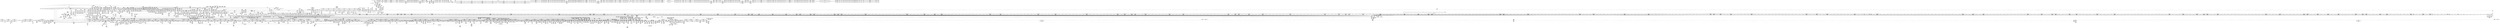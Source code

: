 digraph {
	CE0x5a0dc80 [shape=record,shape=Mrecord,label="{CE0x5a0dc80|rcu_read_lock:tmp4|include/linux/rcupdate.h,882|*SummSource*}"]
	CE0x5ad4520 [shape=record,shape=Mrecord,label="{CE0x5ad4520|selinux_socket_bind:tmp127|security/selinux/hooks.c,4048}"]
	CE0x5a74270 [shape=record,shape=Mrecord,label="{CE0x5a74270|i64_22|*Constant*}"]
	CE0x5a89140 [shape=record,shape=Mrecord,label="{CE0x5a89140|i32_2097152|*Constant*|*SummSink*}"]
	CE0x5a9c450 [shape=record,shape=Mrecord,label="{CE0x5a9c450|rcu_read_lock:tmp3|*SummSink*}"]
	CE0x5b95f20 [shape=record,shape=Mrecord,label="{CE0x5b95f20|__preempt_count_sub:tmp6|./arch/x86/include/asm/preempt.h,78}"]
	CE0x59f0740 [shape=record,shape=Mrecord,label="{CE0x59f0740|sock_net:tmp|*SummSink*}"]
	CE0x5917860 [shape=record,shape=Mrecord,label="{CE0x5917860|selinux_socket_bind:u6_addr8|security/selinux/hooks.c,4065|*SummSink*}"]
	CE0x5b942e0 [shape=record,shape=Mrecord,label="{CE0x5b942e0|__rcu_read_unlock:tmp5|include/linux/rcupdate.h,244|*SummSink*}"]
	CE0x5af5b10 [shape=record,shape=Mrecord,label="{CE0x5af5b10|rcu_read_lock:tmp10|include/linux/rcupdate.h,882|*SummSource*}"]
	CE0x58a1830 [shape=record,shape=Mrecord,label="{CE0x58a1830|selinux_socket_bind:if.then94|*SummSink*}"]
	CE0x58f47d0 [shape=record,shape=Mrecord,label="{CE0x58f47d0|i64*_getelementptr_inbounds_(_55_x_i64_,_55_x_i64_*___llvm_gcov_ctr350,_i64_0,_i64_10)|*Constant*|*SummSource*}"]
	CE0x59577b0 [shape=record,shape=Mrecord,label="{CE0x59577b0|selinux_socket_bind:sin_addr79|security/selinux/hooks.c,4118|*SummSink*}"]
	CE0x5a0ef30 [shape=record,shape=Mrecord,label="{CE0x5a0ef30|rcu_read_lock:tmp12|include/linux/rcupdate.h,882|*SummSource*}"]
	CE0x5930460 [shape=record,shape=Mrecord,label="{CE0x5930460|selinux_socket_bind:u43|security/selinux/hooks.c,4080}"]
	CE0x5957920 [shape=record,shape=Mrecord,label="{CE0x5957920|selinux_socket_bind:s_addr80|security/selinux/hooks.c,4118}"]
	CE0x594d550 [shape=record,shape=Mrecord,label="{CE0x594d550|%struct.sockaddr_in*_null|*Constant*|*SummSource*}"]
	CE0x5b950a0 [shape=record,shape=Mrecord,label="{CE0x5b950a0|rcu_lock_release:tmp5|include/linux/rcupdate.h,423|*SummSink*}"]
	CE0x5bba820 [shape=record,shape=Mrecord,label="{CE0x5bba820|rcu_lock_acquire:tmp7|*SummSink*}"]
	CE0x5b91aa0 [shape=record,shape=Mrecord,label="{CE0x5b91aa0|GLOBAL:__rcu_read_unlock|*Constant*|*SummSource*}"]
	CE0x5b802c0 [shape=record,shape=Mrecord,label="{CE0x5b802c0|__rcu_read_lock:tmp6|include/linux/rcupdate.h,240|*SummSource*}"]
	CE0x597bae0 [shape=record,shape=Mrecord,label="{CE0x597bae0|16:_i16,_48:_%struct.net*,_720:_i32,_1216:_i8*,_:_CRE_124,125_}"]
	CE0x5918450 [shape=record,shape=Mrecord,label="{CE0x5918450|selinux_socket_bind:u6_addr8|security/selinux/hooks.c,4065}"]
	CE0x5a931f0 [shape=record,shape=Mrecord,label="{CE0x5a931f0|rcu_read_lock:tmp8|include/linux/rcupdate.h,882|*SummSource*}"]
	CE0x5932560 [shape=record,shape=Mrecord,label="{CE0x5932560|avc_has_perm:auditdata|Function::avc_has_perm&Arg::auditdata::}"]
	CE0x58e4aa0 [shape=record,shape=Mrecord,label="{CE0x58e4aa0|16:_i16,_48:_%struct.net*,_720:_i32,_1216:_i8*,_:_CRE_674,675_}"]
	CE0x58d4190 [shape=record,shape=Mrecord,label="{CE0x58d4190|task_sid:if.then|*SummSink*}"]
	CE0x5a06100 [shape=record,shape=Mrecord,label="{CE0x5a06100|GLOBAL:lockdep_rcu_suspicious|*Constant*}"]
	CE0x5a03d60 [shape=record,shape=Mrecord,label="{CE0x5a03d60|i64*_getelementptr_inbounds_(_13_x_i64_,_13_x_i64_*___llvm_gcov_ctr126,_i64_0,_i64_10)|*Constant*}"]
	CE0x5a9be80 [shape=record,shape=Mrecord,label="{CE0x5a9be80|rcu_read_unlock:tmp7|include/linux/rcupdate.h,933}"]
	CE0x5aabfa0 [shape=record,shape=Mrecord,label="{CE0x5aabfa0|selinux_socket_bind:call66|security/selinux/hooks.c,4114}"]
	CE0x5939a90 [shape=record,shape=Mrecord,label="{CE0x5939a90|GLOBAL:sock_net|*Constant*|*SummSource*}"]
	CE0x59587c0 [shape=record,shape=Mrecord,label="{CE0x59587c0|selinux_socket_bind:tmp110|security/selinux/hooks.c,4120}"]
	CE0x58fd9f0 [shape=record,shape=Mrecord,label="{CE0x58fd9f0|sock_has_perm:type|security/selinux/hooks.c,3972}"]
	CE0x5901570 [shape=record,shape=Mrecord,label="{CE0x5901570|16:_i16,_48:_%struct.net*,_720:_i32,_1216:_i8*,_:_CRE_843,844_}"]
	CE0x5afa290 [shape=record,shape=Mrecord,label="{CE0x5afa290|selinux_socket_bind:tmp118|security/selinux/hooks.c,4124|*SummSink*}"]
	CE0x5a8c360 [shape=record,shape=Mrecord,label="{CE0x5a8c360|i64*_getelementptr_inbounds_(_55_x_i64_,_55_x_i64_*___llvm_gcov_ctr350,_i64_0,_i64_27)|*Constant*}"]
	CE0x58f70b0 [shape=record,shape=Mrecord,label="{CE0x58f70b0|GLOBAL:current_task|Global_var:current_task|*SummSource*}"]
	CE0x5921b30 [shape=record,shape=Mrecord,label="{CE0x5921b30|16:_i16,_48:_%struct.net*,_720:_i32,_1216:_i8*,_:_CRE_1164,1168_|*MultipleSource*|Function::sock_has_perm&Arg::sk::|*LoadInst*|security/selinux/hooks.c,4034|security/selinux/hooks.c,4047}"]
	"CONST[source:1(input),value:2(dynamic)][purpose:{object}][SrcIdx:20]"
	CE0x595e010 [shape=record,shape=Mrecord,label="{CE0x595e010|selinux_socket_bind:v6|security/selinux/hooks.c,4120|*SummSource*}"]
	CE0x5915ed0 [shape=record,shape=Mrecord,label="{CE0x5915ed0|selinux_socket_bind:sin6_port|security/selinux/hooks.c,4064|*SummSink*}"]
	CE0x5a0ac30 [shape=record,shape=Mrecord,label="{CE0x5a0ac30|i64*_getelementptr_inbounds_(_4_x_i64_,_4_x_i64_*___llvm_gcov_ctr134,_i64_0,_i64_1)|*Constant*}"]
	CE0x5aa90d0 [shape=record,shape=Mrecord,label="{CE0x5aa90d0|i64_39|*Constant*|*SummSink*}"]
	CE0x5be4d60 [shape=record,shape=Mrecord,label="{CE0x5be4d60|__preempt_count_sub:tmp5|./arch/x86/include/asm/preempt.h,77|*SummSource*}"]
	CE0x5aa6640 [shape=record,shape=Mrecord,label="{CE0x5aa6640|GLOBAL:sel_netnode_sid|*Constant*}"]
	CE0x5ba3480 [shape=record,shape=Mrecord,label="{CE0x5ba3480|_call_void_asm_addl_$1,_%gs:$0_,_*m,ri,*m,_dirflag_,_fpsr_,_flags_(i32*___preempt_count,_i32_%val,_i32*___preempt_count)_#3,_!dbg_!27714,_!srcloc_!27717|./arch/x86/include/asm/preempt.h,72|*SummSource*}"]
	CE0x58d5270 [shape=record,shape=Mrecord,label="{CE0x58d5270|16:_i16,_48:_%struct.net*,_720:_i32,_1216:_i8*,_:_CRE_575,576_}"]
	CE0x5bb85e0 [shape=record,shape=Mrecord,label="{CE0x5bb85e0|i64_ptrtoint_(i8*_blockaddress(_rcu_lock_release,_%__here)_to_i64)|*Constant*|*SummSink*}"]
	CE0x5aa6cb0 [shape=record,shape=Mrecord,label="{CE0x5aa6cb0|selinux_socket_bind:tobool60|security/selinux/hooks.c,4109}"]
	CE0x5b7f670 [shape=record,shape=Mrecord,label="{CE0x5b7f670|i64*_getelementptr_inbounds_(_11_x_i64_,_11_x_i64_*___llvm_gcov_ctr132,_i64_0,_i64_8)|*Constant*|*SummSource*}"]
	CE0x58cc4d0 [shape=record,shape=Mrecord,label="{CE0x58cc4d0|16:_i16,_48:_%struct.net*,_720:_i32,_1216:_i8*,_:_CRE_224,225_}"]
	CE0x5898370 [shape=record,shape=Mrecord,label="{CE0x5898370|selinux_socket_bind:sw.bb57|*SummSink*}"]
	CE0x5a8e5c0 [shape=record,shape=Mrecord,label="{CE0x5a8e5c0|selinux_socket_bind:tmp80|security/selinux/hooks.c,4087|*SummSource*}"]
	CE0x5b7ccf0 [shape=record,shape=Mrecord,label="{CE0x5b7ccf0|rcu_read_unlock:tmp8|include/linux/rcupdate.h,933|*SummSource*}"]
	CE0x592be40 [shape=record,shape=Mrecord,label="{CE0x592be40|GLOBAL:__fswab16|*Constant*|*SummSource*}"]
	CE0x591ad60 [shape=record,shape=Mrecord,label="{CE0x591ad60|16:_i16,_48:_%struct.net*,_720:_i32,_1216:_i8*,_:_CRE_879,880_}"]
	CE0x5ac7d40 [shape=record,shape=Mrecord,label="{CE0x5ac7d40|selinux_socket_bind:tmp45|security/selinux/hooks.c,4073|*SummSource*}"]
	CE0x58bd8a0 [shape=record,shape=Mrecord,label="{CE0x58bd8a0|selinux_socket_bind:if.then7|*SummSource*}"]
	CE0x5acde10 [shape=record,shape=Mrecord,label="{CE0x5acde10|__preempt_count_sub:sub|./arch/x86/include/asm/preempt.h,77|*SummSink*}"]
	CE0x590a6e0 [shape=record,shape=Mrecord,label="{CE0x590a6e0|i32_77|*Constant*|*SummSink*}"]
	CE0x590c120 [shape=record,shape=Mrecord,label="{CE0x590c120|_call_void_mcount()_#3|*SummSource*}"]
	CE0x597f880 [shape=record,shape=Mrecord,label="{CE0x597f880|sock_has_perm:net3|security/selinux/hooks.c,3974}"]
	CE0x5a8dd70 [shape=record,shape=Mrecord,label="{CE0x5a8dd70|i64*_getelementptr_inbounds_(_55_x_i64_,_55_x_i64_*___llvm_gcov_ctr350,_i64_0,_i64_28)|*Constant*|*SummSource*}"]
	CE0x59f6470 [shape=record,shape=Mrecord,label="{CE0x59f6470|_call_void_rcu_read_lock()_#10,_!dbg_!27712|security/selinux/hooks.c,207|*SummSource*}"]
	CE0x6a2c730 [shape=record,shape=Mrecord,label="{CE0x6a2c730|selinux_socket_bind:lor.lhs.false|*SummSource*}"]
	CE0x59f1b40 [shape=record,shape=Mrecord,label="{CE0x59f1b40|i32_8|*Constant*}"]
	CE0x5a07390 [shape=record,shape=Mrecord,label="{CE0x5a07390|i32_883|*Constant*}"]
	CE0x58fe900 [shape=record,shape=Mrecord,label="{CE0x58fe900|_ret_i32_%retval.0,_!dbg_!27740|security/selinux/hooks.c,3977|*SummSink*}"]
	CE0x5a83400 [shape=record,shape=Mrecord,label="{CE0x5a83400|selinux_socket_bind:tmp85|security/selinux/hooks.c,4092|*SummSink*}"]
	CE0x5a0c2c0 [shape=record,shape=Mrecord,label="{CE0x5a0c2c0|i64*_getelementptr_inbounds_(_11_x_i64_,_11_x_i64_*___llvm_gcov_ctr127,_i64_0,_i64_9)|*Constant*|*SummSource*}"]
	CE0x5b72420 [shape=record,shape=Mrecord,label="{CE0x5b72420|__preempt_count_add:val|Function::__preempt_count_add&Arg::val::|*SummSource*}"]
	CE0x5b04530 [shape=record,shape=Mrecord,label="{CE0x5b04530|i64*_getelementptr_inbounds_(_4_x_i64_,_4_x_i64_*___llvm_gcov_ctr134,_i64_0,_i64_3)|*Constant*}"]
	CE0x5b9ff60 [shape=record,shape=Mrecord,label="{CE0x5b9ff60|__rcu_read_lock:do.body|*SummSource*}"]
	CE0x58aa3f0 [shape=record,shape=Mrecord,label="{CE0x58aa3f0|16:_i16,_48:_%struct.net*,_720:_i32,_1216:_i8*,_:_CRE_31,32_}"]
	CE0x5bb64d0 [shape=record,shape=Mrecord,label="{CE0x5bb64d0|i64*_getelementptr_inbounds_(_4_x_i64_,_4_x_i64_*___llvm_gcov_ctr130,_i64_0,_i64_0)|*Constant*|*SummSource*}"]
	CE0x59ff1e0 [shape=record,shape=Mrecord,label="{CE0x59ff1e0|task_sid:do.body|*SummSource*}"]
	CE0x5907e10 [shape=record,shape=Mrecord,label="{CE0x5907e10|sock_has_perm:tmp11|security/selinux/hooks.c,3970|*SummSink*}"]
	CE0x5900f30 [shape=record,shape=Mrecord,label="{CE0x5900f30|16:_i16,_48:_%struct.net*,_720:_i32,_1216:_i8*,_:_CRE_839,840_}"]
	CE0x59f0820 [shape=record,shape=Mrecord,label="{CE0x59f0820|sock_net:tmp1|*SummSource*}"]
	CE0x5a7e2d0 [shape=record,shape=Mrecord,label="{CE0x5a7e2d0|selinux_socket_bind:tmp83|security/selinux/hooks.c,4090}"]
	CE0x5b046b0 [shape=record,shape=Mrecord,label="{CE0x5b046b0|i64*_getelementptr_inbounds_(_4_x_i64_,_4_x_i64_*___llvm_gcov_ctr134,_i64_0,_i64_3)|*Constant*|*SummSource*}"]
	CE0x58e8610 [shape=record,shape=Mrecord,label="{CE0x58e8610|16:_i16,_48:_%struct.net*,_720:_i32,_1216:_i8*,_:_CRE_380,381_}"]
	CE0x59512d0 [shape=record,shape=Mrecord,label="{CE0x59512d0|selinux_socket_bind:tmp19|security/selinux/hooks.c,4050|*SummSource*}"]
	CE0x58a9fd0 [shape=record,shape=Mrecord,label="{CE0x58a9fd0|16:_i16,_48:_%struct.net*,_720:_i32,_1216:_i8*,_:_CRE_73,74_}"]
	CE0x597d450 [shape=record,shape=Mrecord,label="{CE0x597d450|selinux_socket_bind:tmp5|security/selinux/hooks.c,4039|*SummSource*}"]
	CE0x5a95d00 [shape=record,shape=Mrecord,label="{CE0x5a95d00|rcu_read_lock:call3|include/linux/rcupdate.h,882|*SummSource*}"]
	CE0x59531a0 [shape=record,shape=Mrecord,label="{CE0x59531a0|selinux_socket_bind:conv75|security/selinux/hooks.c,4117}"]
	CE0x5a36c40 [shape=record,shape=Mrecord,label="{CE0x5a36c40|cred_sid:cred|Function::cred_sid&Arg::cred::}"]
	CE0x5a3a0a0 [shape=record,shape=Mrecord,label="{CE0x5a3a0a0|GLOBAL:rcu_read_unlock|*Constant*|*SummSink*}"]
	CE0x5a3b230 [shape=record,shape=Mrecord,label="{CE0x5a3b230|GLOBAL:__rcu_read_lock|*Constant*|*SummSink*}"]
	CE0x5a9de90 [shape=record,shape=Mrecord,label="{CE0x5a9de90|cred_sid:tmp}"]
	CE0x5889a90 [shape=record,shape=Mrecord,label="{CE0x5889a90|selinux_socket_bind:if.then37|*SummSink*}"]
	CE0x59fff70 [shape=record,shape=Mrecord,label="{CE0x59fff70|_ret_void,_!dbg_!27717|include/linux/rcupdate.h,240}"]
	CE0x58e8c00 [shape=record,shape=Mrecord,label="{CE0x58e8c00|16:_i16,_48:_%struct.net*,_720:_i32,_1216:_i8*,_:_CRE_394,395_}"]
	CE0x58aea30 [shape=record,shape=Mrecord,label="{CE0x58aea30|16:_i16,_48:_%struct.net*,_720:_i32,_1216:_i8*,_:_CRE_199,200_}"]
	CE0x5ba2cc0 [shape=record,shape=Mrecord,label="{CE0x5ba2cc0|rcu_lock_release:indirectgoto}"]
	CE0x595bd20 [shape=record,shape=Mrecord,label="{CE0x595bd20|selinux_socket_bind:saddr|security/selinux/hooks.c,4118}"]
	CE0x597be00 [shape=record,shape=Mrecord,label="{CE0x597be00|16:_i16,_48:_%struct.net*,_720:_i32,_1216:_i8*,_:_CRE_126,127_}"]
	CE0x590b8a0 [shape=record,shape=Mrecord,label="{CE0x590b8a0|read_pnet:tmp3|*SummSource*}"]
	CE0x5acf090 [shape=record,shape=Mrecord,label="{CE0x5acf090|GLOBAL:__preempt_count|Global_var:__preempt_count|*SummSource*}"]
	CE0x58e5270 [shape=record,shape=Mrecord,label="{CE0x58e5270|16:_i16,_48:_%struct.net*,_720:_i32,_1216:_i8*,_:_CRE_679,680_}"]
	CE0x5aebec0 [shape=record,shape=Mrecord,label="{CE0x5aebec0|_call_void___rcu_read_lock()_#10,_!dbg_!27710|include/linux/rcupdate.h,879|*SummSource*}"]
	CE0x592d1c0 [shape=record,shape=Mrecord,label="{CE0x592d1c0|selinux_socket_bind:tmp31|security/selinux/hooks.c,4063|*SummSource*}"]
	CE0x5961d80 [shape=record,shape=Mrecord,label="{CE0x5961d80|selinux_socket_bind:tmp114|security/selinux/hooks.c,4122|*SummSource*}"]
	CE0x590c7c0 [shape=record,shape=Mrecord,label="{CE0x590c7c0|task_sid:tmp11|security/selinux/hooks.c,208|*SummSink*}"]
	CE0x59ede60 [shape=record,shape=Mrecord,label="{CE0x59ede60|sock_net:skc_net|include/net/sock.h,2214}"]
	CE0x5a91ff0 [shape=record,shape=Mrecord,label="{CE0x5a91ff0|GLOBAL:rcu_lock_map|Global_var:rcu_lock_map|*SummSource*}"]
	CE0x594eff0 [shape=record,shape=Mrecord,label="{CE0x594eff0|i64_13|*Constant*|*SummSource*}"]
	CE0x58aa6d0 [shape=record,shape=Mrecord,label="{CE0x58aa6d0|selinux_socket_bind:if.then20}"]
	CE0x593b240 [shape=record,shape=Mrecord,label="{CE0x593b240|GLOBAL:inet_get_local_port_range|*Constant*|*SummSource*}"]
	CE0x593b120 [shape=record,shape=Mrecord,label="{CE0x593b120|_ret_%struct.net*_%call,_!dbg_!27715|include/net/sock.h,2214|*SummSink*}"]
	CE0x5aaaec0 [shape=record,shape=Mrecord,label="{CE0x5aaaec0|selinux_socket_bind:tmp97|*SummSink*}"]
	CE0x58f9630 [shape=record,shape=Mrecord,label="{CE0x58f9630|16:_i16,_48:_%struct.net*,_720:_i32,_1216:_i8*,_:_CRE_59,60_}"]
	CE0x5a0df40 [shape=record,shape=Mrecord,label="{CE0x5a0df40|__rcu_read_lock:tmp3}"]
	CE0x58a2ca0 [shape=record,shape=Mrecord,label="{CE0x58a2ca0|selinux_socket_bind:_max2|security/selinux/hooks.c, 4073|*SummSink*}"]
	CE0x5a02680 [shape=record,shape=Mrecord,label="{CE0x5a02680|i8*_getelementptr_inbounds_(_41_x_i8_,_41_x_i8_*_.str44,_i32_0,_i32_0)|*Constant*|*SummSink*}"]
	CE0x5a8aee0 [shape=record,shape=Mrecord,label="{CE0x5a8aee0|selinux_socket_bind:tmp73|security/selinux/hooks.c,4085|*SummSource*}"]
	"CONST[source:0(mediator),value:2(dynamic)][purpose:{object}][SnkIdx:6]"
	CE0x588a6a0 [shape=record,shape=Mrecord,label="{CE0x588a6a0|selinux_socket_bind:if.then51|*SummSource*}"]
	CE0x58c0250 [shape=record,shape=Mrecord,label="{CE0x58c0250|16:_i16,_48:_%struct.net*,_720:_i32,_1216:_i8*,_:_CRE_114,115_}"]
	CE0x59fed20 [shape=record,shape=Mrecord,label="{CE0x59fed20|cred_sid:tmp3|*SummSource*}"]
	CE0x5a025d0 [shape=record,shape=Mrecord,label="{CE0x5a025d0|i8*_getelementptr_inbounds_(_41_x_i8_,_41_x_i8_*_.str44,_i32_0,_i32_0)|*Constant*|*SummSource*}"]
	CE0x58ed380 [shape=record,shape=Mrecord,label="{CE0x58ed380|16:_i16,_48:_%struct.net*,_720:_i32,_1216:_i8*,_:_CRE_171,172_}"]
	CE0x5924eb0 [shape=record,shape=Mrecord,label="{CE0x5924eb0|i32_3|*Constant*|*SummSource*}"]
	CE0x5b0f960 [shape=record,shape=Mrecord,label="{CE0x5b0f960|i64*_getelementptr_inbounds_(_2_x_i64_,_2_x_i64_*___llvm_gcov_ctr98,_i64_0,_i64_0)|*Constant*|*SummSink*}"]
	CE0x5b9a4f0 [shape=record,shape=Mrecord,label="{CE0x5b9a4f0|i32_1|*Constant*}"]
	CE0x5909e70 [shape=record,shape=Mrecord,label="{CE0x5909e70|task_sid:real_cred|security/selinux/hooks.c,208}"]
	CE0x58bbb90 [shape=record,shape=Mrecord,label="{CE0x58bbb90|selinux_socket_bind:if.end52|*SummSink*}"]
	"CONST[source:2(external),value:0(static)][purpose:{operation}][SrcIdx:15]"
	CE0x593a770 [shape=record,shape=Mrecord,label="{CE0x593a770|sock_net:entry}"]
	CE0x5a95270 [shape=record,shape=Mrecord,label="{CE0x5a95270|task_sid:call|security/selinux/hooks.c,208|*SummSource*}"]
	CE0x592d150 [shape=record,shape=Mrecord,label="{CE0x592d150|i64*_getelementptr_inbounds_(_55_x_i64_,_55_x_i64_*___llvm_gcov_ctr350,_i64_0,_i64_11)|*Constant*|*SummSink*}"]
	CE0x5aa49c0 [shape=record,shape=Mrecord,label="{CE0x5aa49c0|selinux_socket_bind:tmp91|security/selinux/hooks.c,4104}"]
	CE0x59f8c80 [shape=record,shape=Mrecord,label="{CE0x59f8c80|sock_has_perm:tmp4|security/selinux/hooks.c,3966|*SummSink*}"]
	CE0x5904cf0 [shape=record,shape=Mrecord,label="{CE0x5904cf0|i64*_getelementptr_inbounds_(_6_x_i64_,_6_x_i64_*___llvm_gcov_ctr327,_i64_0,_i64_4)|*Constant*|*SummSource*}"]
	CE0x5a01110 [shape=record,shape=Mrecord,label="{CE0x5a01110|task_sid:tmp17|security/selinux/hooks.c,208}"]
	CE0x5a398e0 [shape=record,shape=Mrecord,label="{CE0x5a398e0|GLOBAL:rcu_read_unlock|*Constant*}"]
	CE0x5987c20 [shape=record,shape=Mrecord,label="{CE0x5987c20|i32_5|*Constant*|*SummSink*}"]
	CE0x5aa01a0 [shape=record,shape=Mrecord,label="{CE0x5aa01a0|rcu_read_lock:tmp7|include/linux/rcupdate.h,882|*SummSource*}"]
	CE0x58cb0f0 [shape=record,shape=Mrecord,label="{CE0x58cb0f0|selinux_socket_bind:tobool|security/selinux/hooks.c,4039}"]
	CE0x5a0cfe0 [shape=record,shape=Mrecord,label="{CE0x5a0cfe0|rcu_read_unlock:tmp9|include/linux/rcupdate.h,933|*SummSink*}"]
	CE0x5bb3680 [shape=record,shape=Mrecord,label="{CE0x5bb3680|i64*_getelementptr_inbounds_(_4_x_i64_,_4_x_i64_*___llvm_gcov_ctr129,_i64_0,_i64_2)|*Constant*}"]
	CE0x5a044a0 [shape=record,shape=Mrecord,label="{CE0x5a044a0|task_sid:tmp18|security/selinux/hooks.c,208|*SummSource*}"]
	CE0x58e67e0 [shape=record,shape=Mrecord,label="{CE0x58e67e0|16:_i16,_48:_%struct.net*,_720:_i32,_1216:_i8*,_:_CRE_440,448_|*MultipleSource*|Function::sock_has_perm&Arg::sk::|*LoadInst*|security/selinux/hooks.c,4034|security/selinux/hooks.c,4047}"]
	CE0x5bb8e70 [shape=record,shape=Mrecord,label="{CE0x5bb8e70|__rcu_read_unlock:do.end|*SummSink*}"]
	CE0x5919c30 [shape=record,shape=Mrecord,label="{CE0x5919c30|16:_i16,_48:_%struct.net*,_720:_i32,_1216:_i8*,_:_CRE_868,869_}"]
	CE0x5b833c0 [shape=record,shape=Mrecord,label="{CE0x5b833c0|GLOBAL:lock_acquire|*Constant*}"]
	CE0x5b8d340 [shape=record,shape=Mrecord,label="{CE0x5b8d340|rcu_read_unlock:tmp}"]
	CE0x5a9c930 [shape=record,shape=Mrecord,label="{CE0x5a9c930|task_sid:call3|security/selinux/hooks.c,208}"]
	CE0x5a78cd0 [shape=record,shape=Mrecord,label="{CE0x5a78cd0|i8_2|*Constant*|*SummSink*}"]
	CE0x5925fd0 [shape=record,shape=Mrecord,label="{CE0x5925fd0|i64_19|*Constant*|*SummSink*}"]
	CE0x5ad33f0 [shape=record,shape=Mrecord,label="{CE0x5ad33f0|selinux_socket_bind:tmp125|security/selinux/hooks.c,4126|*SummSource*}"]
	CE0x5af9380 [shape=record,shape=Mrecord,label="{CE0x5af9380|selinux_socket_bind:tmp117|security/selinux/hooks.c,4124}"]
	CE0x5bde990 [shape=record,shape=Mrecord,label="{CE0x5bde990|__rcu_read_unlock:tmp4|include/linux/rcupdate.h,244|*SummSource*}"]
	CE0x58a2e60 [shape=record,shape=Mrecord,label="{CE0x58a2e60|_call_void_mcount()_#3|*SummSource*}"]
	CE0x5a84da0 [shape=record,shape=Mrecord,label="{CE0x5a84da0|_call_void___llvm_gcov_indirect_counter_increment(i32*___llvm_gcov_global_state_pred352,_i64**_getelementptr_inbounds_(_14_x_i64*_,_14_x_i64*_*___llvm_gcda_edge_table351,_i64_0,_i64_6)),_!dbg_!27835|security/selinux/hooks.c,4100}"]
	CE0x58cea10 [shape=record,shape=Mrecord,label="{CE0x58cea10|16:_i16,_48:_%struct.net*,_720:_i32,_1216:_i8*,_:_CRE_816,817_}"]
	CE0x5a9fff0 [shape=record,shape=Mrecord,label="{CE0x5a9fff0|rcu_read_lock:tmp7|include/linux/rcupdate.h,882}"]
	CE0x597bc70 [shape=record,shape=Mrecord,label="{CE0x597bc70|16:_i16,_48:_%struct.net*,_720:_i32,_1216:_i8*,_:_CRE_125,126_}"]
	CE0x5a8e270 [shape=record,shape=Mrecord,label="{CE0x5a8e270|selinux_socket_bind:tmp80|security/selinux/hooks.c,4087}"]
	CE0x58eec60 [shape=record,shape=Mrecord,label="{CE0x58eec60|16:_i16,_48:_%struct.net*,_720:_i32,_1216:_i8*,_:_CRE_56,57_}"]
	CE0x5a83810 [shape=record,shape=Mrecord,label="{CE0x5a83810|_call_void___llvm_gcov_indirect_counter_increment(i32*___llvm_gcov_global_state_pred352,_i64**_getelementptr_inbounds_(_14_x_i64*_,_14_x_i64*_*___llvm_gcda_edge_table351,_i64_0,_i64_4)),_!dbg_!27833|security/selinux/hooks.c,4096|*SummSink*}"]
	CE0x5932d60 [shape=record,shape=Mrecord,label="{CE0x5932d60|selinux_socket_bind:sport|security/selinux/hooks.c,4080}"]
	CE0x5b84620 [shape=record,shape=Mrecord,label="{CE0x5b84620|_call_void_lockdep_rcu_suspicious(i8*_getelementptr_inbounds_(_25_x_i8_,_25_x_i8_*_.str45,_i32_0,_i32_0),_i32_934,_i8*_getelementptr_inbounds_(_44_x_i8_,_44_x_i8_*_.str47,_i32_0,_i32_0))_#10,_!dbg_!27726|include/linux/rcupdate.h,933}"]
	CE0x597f490 [shape=record,shape=Mrecord,label="{CE0x597f490|selinux_socket_bind:tmp2|*LoadInst*|security/selinux/hooks.c,4034|*SummSink*}"]
	CE0x5924990 [shape=record,shape=Mrecord,label="{CE0x5924990|16:_i16,_48:_%struct.net*,_720:_i32,_1216:_i8*,_:_CRE_1280,1288_|*MultipleSource*|Function::sock_has_perm&Arg::sk::|*LoadInst*|security/selinux/hooks.c,4034|security/selinux/hooks.c,4047}"]
	CE0x58c33a0 [shape=record,shape=Mrecord,label="{CE0x58c33a0|selinux_socket_bind:if.then61|*SummSink*}"]
	CE0x5a7f0c0 [shape=record,shape=Mrecord,label="{CE0x5a7f0c0|i32_16|*Constant*|*SummSink*}"]
	"CONST[source:0(mediator),value:0(static)][purpose:{operation}][SrcIdx:22]"
	CE0x597af60 [shape=record,shape=Mrecord,label="{CE0x597af60|selinux_socket_bind:tmp3|security/selinux/hooks.c,4039|*SummSource*}"]
	CE0x59305d0 [shape=record,shape=Mrecord,label="{CE0x59305d0|selinux_socket_bind:u43|security/selinux/hooks.c,4080|*SummSource*}"]
	CE0x5929860 [shape=record,shape=Mrecord,label="{CE0x5929860|i64_8|*Constant*|*SummSink*}"]
	CE0x5b0c5c0 [shape=record,shape=Mrecord,label="{CE0x5b0c5c0|selinux_socket_bind:tmp129|security/selinux/hooks.c,4128}"]
	CE0x5a371d0 [shape=record,shape=Mrecord,label="{CE0x5a371d0|_ret_i32_%tmp6,_!dbg_!27716|security/selinux/hooks.c,197|*SummSource*}"]
	CE0x58e88e0 [shape=record,shape=Mrecord,label="{CE0x58e88e0|16:_i16,_48:_%struct.net*,_720:_i32,_1216:_i8*,_:_CRE_392,393_}"]
	CE0x5b0ee80 [shape=record,shape=Mrecord,label="{CE0x5b0ee80|get_current:bb}"]
	CE0x58d1040 [shape=record,shape=Mrecord,label="{CE0x58d1040|16:_i16,_48:_%struct.net*,_720:_i32,_1216:_i8*,_:_CRE_536,537_}"]
	CE0x58f5e30 [shape=record,shape=Mrecord,label="{CE0x58f5e30|i64_0|*Constant*}"]
	CE0x59143c0 [shape=record,shape=Mrecord,label="{CE0x59143c0|sock_has_perm:sk4|security/selinux/hooks.c,3974}"]
	CE0x598e800 [shape=record,shape=Mrecord,label="{CE0x598e800|i64_56|*Constant*|*SummSource*}"]
	CE0x5b72fd0 [shape=record,shape=Mrecord,label="{CE0x5b72fd0|rcu_read_unlock:tobool1|include/linux/rcupdate.h,933}"]
	CE0x5ba21f0 [shape=record,shape=Mrecord,label="{CE0x5ba21f0|rcu_lock_release:tmp6|*SummSink*}"]
	CE0x5a99260 [shape=record,shape=Mrecord,label="{CE0x5a99260|GLOBAL:__llvm_gcov_ctr126|Global_var:__llvm_gcov_ctr126}"]
	CE0x5a939c0 [shape=record,shape=Mrecord,label="{CE0x5a939c0|task_sid:if.then}"]
	CE0x59e8690 [shape=record,shape=Mrecord,label="{CE0x59e8690|i64*_getelementptr_inbounds_(_2_x_i64_,_2_x_i64_*___llvm_gcov_ctr354,_i64_0,_i64_1)|*Constant*|*SummSink*}"]
	CE0x5a73490 [shape=record,shape=Mrecord,label="{CE0x5a73490|selinux_socket_bind:tobool36|security/selinux/hooks.c,4076}"]
	CE0x5982e10 [shape=record,shape=Mrecord,label="{CE0x5982e10|GLOBAL:current_task|Global_var:current_task|*SummSink*}"]
	CE0x58f5060 [shape=record,shape=Mrecord,label="{CE0x58f5060|selinux_socket_bind:tmp27|security/selinux/hooks.c,4059|*SummSink*}"]
	CE0x58a32b0 [shape=record,shape=Mrecord,label="{CE0x58a32b0|16:_i16,_48:_%struct.net*,_720:_i32,_1216:_i8*,_:_CRE_244,245_}"]
	CE0x58aa580 [shape=record,shape=Mrecord,label="{CE0x58aa580|16:_i16,_48:_%struct.net*,_720:_i32,_1216:_i8*,_:_CRE_32,33_}"]
	CE0x5ad5d40 [shape=record,shape=Mrecord,label="{CE0x5ad5d40|selinux_socket_bind:sk_protocol|security/selinux/hooks.c,4074|*SummSource*}"]
	CE0x59f09d0 [shape=record,shape=Mrecord,label="{CE0x59f09d0|sock_net:tmp1|*SummSink*}"]
	CE0x58a1150 [shape=record,shape=Mrecord,label="{CE0x58a1150|selinux_socket_bind:if.end|*SummSink*}"]
	CE0x5907580 [shape=record,shape=Mrecord,label="{CE0x5907580|sock_has_perm:tmp7|security/selinux/hooks.c,3969|*SummSink*}"]
	CE0x58cda40 [shape=record,shape=Mrecord,label="{CE0x58cda40|16:_i16,_48:_%struct.net*,_720:_i32,_1216:_i8*,_:_CRE_800,804_|*MultipleSource*|Function::sock_has_perm&Arg::sk::|*LoadInst*|security/selinux/hooks.c,4034|security/selinux/hooks.c,4047}"]
	CE0x5aac220 [shape=record,shape=Mrecord,label="{CE0x5aac220|selinux_socket_bind:u64|security/selinux/hooks.c,4113|*SummSource*}"]
	CE0x58d5d60 [shape=record,shape=Mrecord,label="{CE0x58d5d60|16:_i16,_48:_%struct.net*,_720:_i32,_1216:_i8*,_:_CRE_582,583_}"]
	CE0x59592a0 [shape=record,shape=Mrecord,label="{CE0x59592a0|selinux_socket_bind:net85|security/selinux/hooks.c,4120|*SummSink*}"]
	CE0x5aa4d50 [shape=record,shape=Mrecord,label="{CE0x5aa4d50|selinux_socket_bind:tmp91|security/selinux/hooks.c,4104|*SummSource*}"]
	CE0x5ac6220 [shape=record,shape=Mrecord,label="{CE0x5ac6220|selinux_socket_bind:cmp25|security/selinux/hooks.c,4073|*SummSink*}"]
	CE0x58aa160 [shape=record,shape=Mrecord,label="{CE0x58aa160|16:_i16,_48:_%struct.net*,_720:_i32,_1216:_i8*,_:_CRE_74,75_}"]
	CE0x5a80bb0 [shape=record,shape=Mrecord,label="{CE0x5a80bb0|GLOBAL:__llvm_gcov_indirect_counter_increment|*Constant*}"]
	CE0x5be2400 [shape=record,shape=Mrecord,label="{CE0x5be2400|__preempt_count_add:tmp|*SummSink*}"]
	CE0x58ba5d0 [shape=record,shape=Mrecord,label="{CE0x58ba5d0|16:_i16,_48:_%struct.net*,_720:_i32,_1216:_i8*,_:_CRE_68,69_}"]
	CE0x591b500 [shape=record,shape=Mrecord,label="{CE0x591b500|16:_i16,_48:_%struct.net*,_720:_i32,_1216:_i8*,_:_CRE_896,900_|*MultipleSource*|Function::sock_has_perm&Arg::sk::|*LoadInst*|security/selinux/hooks.c,4034|security/selinux/hooks.c,4047}"]
	CE0x58e6180 [shape=record,shape=Mrecord,label="{CE0x58e6180|16:_i16,_48:_%struct.net*,_720:_i32,_1216:_i8*,_:_CRE_424,428_|*MultipleSource*|Function::sock_has_perm&Arg::sk::|*LoadInst*|security/selinux/hooks.c,4034|security/selinux/hooks.c,4047}"]
	CE0x597b3d0 [shape=record,shape=Mrecord,label="{CE0x597b3d0|sock_has_perm:tmp14|security/selinux/hooks.c,3972|*SummSource*}"]
	CE0x58b25a0 [shape=record,shape=Mrecord,label="{CE0x58b25a0|16:_i16,_48:_%struct.net*,_720:_i32,_1216:_i8*,_:_CRE_181,182_}"]
	CE0x5b8e2e0 [shape=record,shape=Mrecord,label="{CE0x5b8e2e0|rcu_read_unlock:tmp20|include/linux/rcupdate.h,933}"]
	CE0x5a9fee0 [shape=record,shape=Mrecord,label="{CE0x5a9fee0|task_sid:tmp2|*SummSource*}"]
	CE0x58ea6b0 [shape=record,shape=Mrecord,label="{CE0x58ea6b0|16:_i16,_48:_%struct.net*,_720:_i32,_1216:_i8*,_:_CRE_624,632_|*MultipleSource*|Function::sock_has_perm&Arg::sk::|*LoadInst*|security/selinux/hooks.c,4034|security/selinux/hooks.c,4047}"]
	CE0x58a87e0 [shape=record,shape=Mrecord,label="{CE0x58a87e0|selinux_socket_bind:if.then33|*SummSource*}"]
	CE0x5947880 [shape=record,shape=Mrecord,label="{CE0x5947880|sock_has_perm:tmp16|security/selinux/hooks.c,3976|*SummSource*}"]
	CE0x58b37a0 [shape=record,shape=Mrecord,label="{CE0x58b37a0|selinux_socket_bind:if.end62|*SummSink*}"]
	CE0x59086f0 [shape=record,shape=Mrecord,label="{CE0x59086f0|sock_has_perm:sid|security/selinux/hooks.c,3969}"]
	CE0x594d270 [shape=record,shape=Mrecord,label="{CE0x594d270|selinux_socket_bind:addrp.0|*SummSink*}"]
	CE0x5905610 [shape=record,shape=Mrecord,label="{CE0x5905610|sock_has_perm:tmp15|security/selinux/hooks.c,3974|*SummSource*}"]
	CE0x5b90890 [shape=record,shape=Mrecord,label="{CE0x5b90890|rcu_lock_release:entry|*SummSource*}"]
	CE0x59eff50 [shape=record,shape=Mrecord,label="{CE0x59eff50|__fswab16:bb|*SummSource*}"]
	CE0x5931c60 [shape=record,shape=Mrecord,label="{CE0x5931c60|avc_has_perm:ssid|Function::avc_has_perm&Arg::ssid::}"]
	CE0x5950340 [shape=record,shape=Mrecord,label="{CE0x5950340|selinux_socket_bind:tmp38|security/selinux/hooks.c,4068}"]
	CE0x58ceba0 [shape=record,shape=Mrecord,label="{CE0x58ceba0|16:_i16,_48:_%struct.net*,_720:_i32,_1216:_i8*,_:_CRE_817,818_}"]
	CE0x597e130 [shape=record,shape=Mrecord,label="{CE0x597e130|i32_59|*Constant*|*SummSource*}"]
	CE0x59eba20 [shape=record,shape=Mrecord,label="{CE0x59eba20|__llvm_gcov_indirect_counter_increment:tmp6|*SummSink*}"]
	CE0x5984310 [shape=record,shape=Mrecord,label="{CE0x5984310|sock_has_perm:tmp10|security/selinux/hooks.c,3969|*SummSource*}"]
	CE0x5a93ef0 [shape=record,shape=Mrecord,label="{CE0x5a93ef0|rcu_read_lock:tmp}"]
	CE0x5a39120 [shape=record,shape=Mrecord,label="{CE0x5a39120|rcu_read_lock:tmp16|include/linux/rcupdate.h,882}"]
	CE0x5aa2a10 [shape=record,shape=Mrecord,label="{CE0x5aa2a10|_call_void___llvm_gcov_indirect_counter_increment(i32*___llvm_gcov_global_state_pred352,_i64**_getelementptr_inbounds_(_14_x_i64*_,_14_x_i64*_*___llvm_gcda_edge_table351,_i64_0,_i64_0)),_!dbg_!27837|security/selinux/hooks.c,4104|*SummSource*}"]
	CE0x5908b80 [shape=record,shape=Mrecord,label="{CE0x5908b80|rcu_read_lock:entry}"]
	CE0x58ccb10 [shape=record,shape=Mrecord,label="{CE0x58ccb10|16:_i16,_48:_%struct.net*,_720:_i32,_1216:_i8*,_:_CRE_228,229_}"]
	CE0x5a090f0 [shape=record,shape=Mrecord,label="{CE0x5a090f0|rcu_read_lock:tmp22|include/linux/rcupdate.h,884}"]
	CE0x58f6360 [shape=record,shape=Mrecord,label="{CE0x58f6360|16:_i16,_48:_%struct.net*,_720:_i32,_1216:_i8*,_:_CRE_30,31_}"]
	CE0x593ae40 [shape=record,shape=Mrecord,label="{CE0x593ae40|_ret_%struct.net*_%call,_!dbg_!27715|include/net/sock.h,2214}"]
	CE0x5ac50d0 [shape=record,shape=Mrecord,label="{CE0x5ac50d0|selinux_socket_bind:conv24|security/selinux/hooks.c,4073|*SummSink*}"]
	CE0x5903460 [shape=record,shape=Mrecord,label="{CE0x5903460|COLLAPSED:_SCMRE_16,18_|*MultipleSource*|security/selinux/hooks.c,4052|security/selinux/hooks.c, 4052|security/selinux/hooks.c,4052}"]
	CE0x5a9ec60 [shape=record,shape=Mrecord,label="{CE0x5a9ec60|rcu_read_unlock:tmp7|include/linux/rcupdate.h,933|*SummSink*}"]
	CE0x5a0a760 [shape=record,shape=Mrecord,label="{CE0x5a0a760|__rcu_read_lock:tmp7|include/linux/rcupdate.h,240|*SummSink*}"]
	CE0x58d98e0 [shape=record,shape=Mrecord,label="{CE0x58d98e0|selinux_socket_bind:if.then|*SummSource*}"]
	CE0x5954fe0 [shape=record,shape=Mrecord,label="{CE0x5954fe0|selinux_socket_bind:tmp100|security/selinux/hooks.c,4117|*SummSink*}"]
	CE0x58fc5c0 [shape=record,shape=Mrecord,label="{CE0x58fc5c0|selinux_socket_bind:__sk_common|security/selinux/hooks.c,4047}"]
	CE0x597cf70 [shape=record,shape=Mrecord,label="{CE0x597cf70|sock_has_perm:tmp2|*LoadInst*|security/selinux/hooks.c,3964|*SummSink*}"]
	CE0x5a95470 [shape=record,shape=Mrecord,label="{CE0x5a95470|cred_sid:security|security/selinux/hooks.c,196|*SummSource*}"]
	CE0x5a3acc0 [shape=record,shape=Mrecord,label="{CE0x5a3acc0|i64*_getelementptr_inbounds_(_2_x_i64_,_2_x_i64_*___llvm_gcov_ctr355,_i64_0,_i64_0)|*Constant*}"]
	CE0x5b747e0 [shape=record,shape=Mrecord,label="{CE0x5b747e0|cred_sid:tmp4|*LoadInst*|security/selinux/hooks.c,196|*SummSource*}"]
	CE0x5a82af0 [shape=record,shape=Mrecord,label="{CE0x5a82af0|i64*_getelementptr_inbounds_(_55_x_i64_,_55_x_i64_*___llvm_gcov_ctr350,_i64_0,_i64_34)|*Constant*|*SummSource*}"]
	CE0x59fe150 [shape=record,shape=Mrecord,label="{CE0x59fe150|sock_has_perm:sclass|security/selinux/hooks.c,3976}"]
	CE0x594f4d0 [shape=record,shape=Mrecord,label="{CE0x594f4d0|i64_12|*Constant*}"]
	CE0x591c7d0 [shape=record,shape=Mrecord,label="{CE0x591c7d0|16:_i16,_48:_%struct.net*,_720:_i32,_1216:_i8*,_:_CRE_952,960_|*MultipleSource*|Function::sock_has_perm&Arg::sk::|*LoadInst*|security/selinux/hooks.c,4034|security/selinux/hooks.c,4047}"]
	CE0x5aced90 [shape=record,shape=Mrecord,label="{CE0x5aced90|i64*_getelementptr_inbounds_(_4_x_i64_,_4_x_i64_*___llvm_gcov_ctr134,_i64_0,_i64_1)|*Constant*|*SummSink*}"]
	CE0x5af4cb0 [shape=record,shape=Mrecord,label="{CE0x5af4cb0|cred_sid:tmp6|security/selinux/hooks.c,197|*SummSink*}"]
	CE0x5b094b0 [shape=record,shape=Mrecord,label="{CE0x5b094b0|__preempt_count_sub:tmp7|./arch/x86/include/asm/preempt.h,78|*SummSink*}"]
	CE0x59f0df0 [shape=record,shape=Mrecord,label="{CE0x59f0df0|sock_net:tmp2}"]
	CE0x5ad4230 [shape=record,shape=Mrecord,label="{CE0x5ad4230|selinux_socket_bind:err.1|*SummSource*}"]
	CE0x5b8c8b0 [shape=record,shape=Mrecord,label="{CE0x5b8c8b0|rcu_read_unlock:bb}"]
	CE0x5a73500 [shape=record,shape=Mrecord,label="{CE0x5a73500|selinux_socket_bind:tobool36|security/selinux/hooks.c,4076|*SummSink*}"]
	CE0x5a06f00 [shape=record,shape=Mrecord,label="{CE0x5a06f00|rcu_lock_acquire:__here|*SummSource*}"]
	CE0x5ad71b0 [shape=record,shape=Mrecord,label="{CE0x5ad71b0|GLOBAL:sel_netport_sid|*Constant*}"]
	CE0x58f7650 [shape=record,shape=Mrecord,label="{CE0x58f7650|16:_i16,_48:_%struct.net*,_720:_i32,_1216:_i8*,_:_CRE_34,35_}"]
	CE0x58f9420 [shape=record,shape=Mrecord,label="{CE0x58f9420|16:_i16,_48:_%struct.net*,_720:_i32,_1216:_i8*,_:_CRE_58,59_}"]
	CE0x5a730d0 [shape=record,shape=Mrecord,label="{CE0x5a730d0|GLOBAL:sel_netport_sid|*Constant*|*SummSource*}"]
	CE0x5bb4590 [shape=record,shape=Mrecord,label="{CE0x5bb4590|rcu_lock_acquire:bb}"]
	CE0x59021f0 [shape=record,shape=Mrecord,label="{CE0x59021f0|16:_i16,_48:_%struct.net*,_720:_i32,_1216:_i8*,_:_CRE_851,852_}"]
	CE0x58bdcd0 [shape=record,shape=Mrecord,label="{CE0x58bdcd0|_ret_%struct.task_struct*_%tmp4,_!dbg_!27714|./arch/x86/include/asm/current.h,14|*SummSink*}"]
	CE0x5b88e70 [shape=record,shape=Mrecord,label="{CE0x5b88e70|rcu_lock_acquire:tmp2}"]
	CE0x58b2a50 [shape=record,shape=Mrecord,label="{CE0x58b2a50|16:_i16,_48:_%struct.net*,_720:_i32,_1216:_i8*,_:_CRE_184,188_|*MultipleSource*|Function::sock_has_perm&Arg::sk::|*LoadInst*|security/selinux/hooks.c,4034|security/selinux/hooks.c,4047}"]
	CE0x59005d0 [shape=record,shape=Mrecord,label="{CE0x59005d0|16:_i16,_48:_%struct.net*,_720:_i32,_1216:_i8*,_:_CRE_833,834_}"]
	CE0x592f960 [shape=record,shape=Mrecord,label="{CE0x592f960|selinux_socket_bind:conv41|security/selinux/hooks.c,4080|*SummSink*}"]
	CE0x58d5720 [shape=record,shape=Mrecord,label="{CE0x58d5720|16:_i16,_48:_%struct.net*,_720:_i32,_1216:_i8*,_:_CRE_578,579_}"]
	CE0x5a88840 [shape=record,shape=Mrecord,label="{CE0x5a88840|avc_has_perm:tsid|Function::avc_has_perm&Arg::tsid::|*SummSink*}"]
	CE0x5922320 [shape=record,shape=Mrecord,label="{CE0x5922320|16:_i16,_48:_%struct.net*,_720:_i32,_1216:_i8*,_:_CRE_1184,1192_|*MultipleSource*|Function::sock_has_perm&Arg::sk::|*LoadInst*|security/selinux/hooks.c,4034|security/selinux/hooks.c,4047}"]
	CE0x5aebe50 [shape=record,shape=Mrecord,label="{CE0x5aebe50|_call_void___rcu_read_lock()_#10,_!dbg_!27710|include/linux/rcupdate.h,879}"]
	CE0x58f1e50 [shape=record,shape=Mrecord,label="{CE0x58f1e50|16:_i16,_48:_%struct.net*,_720:_i32,_1216:_i8*,_:_CRE_312,316_|*MultipleSource*|Function::sock_has_perm&Arg::sk::|*LoadInst*|security/selinux/hooks.c,4034|security/selinux/hooks.c,4047}"]
	CE0x58b5de0 [shape=record,shape=Mrecord,label="{CE0x58b5de0|16:_i16,_48:_%struct.net*,_720:_i32,_1216:_i8*,_:_CRE_563,564_}"]
	CE0x5a845f0 [shape=record,shape=Mrecord,label="{CE0x5a845f0|i64**_getelementptr_inbounds_(_14_x_i64*_,_14_x_i64*_*___llvm_gcda_edge_table351,_i64_0,_i64_4)|*Constant*|*SummSink*}"]
	CE0x5a84f40 [shape=record,shape=Mrecord,label="{CE0x5a84f40|selinux_socket_bind:tmp87|security/selinux/hooks.c,4096}"]
	CE0x5b0fdd0 [shape=record,shape=Mrecord,label="{CE0x5b0fdd0|__fswab16:shl|include/uapi/linux/swab.h,53|*SummSink*}"]
	CE0x58af590 [shape=record,shape=Mrecord,label="{CE0x58af590|selinux_socket_bind:sid|security/selinux/hooks.c, 4056|*SummSink*}"]
	CE0x58bf150 [shape=record,shape=Mrecord,label="{CE0x58bf150|16:_i16,_48:_%struct.net*,_720:_i32,_1216:_i8*,_:_CRE_209,210_}"]
	CE0x5909ba0 [shape=record,shape=Mrecord,label="{CE0x5909ba0|rcu_read_lock:tmp14|include/linux/rcupdate.h,882|*SummSink*}"]
	CE0x5b939b0 [shape=record,shape=Mrecord,label="{CE0x5b939b0|rcu_lock_acquire:tmp1|*SummSink*}"]
	CE0x5ad3820 [shape=record,shape=Mrecord,label="{CE0x5ad3820|selinux_socket_bind:tmp126|security/selinux/hooks.c,4126}"]
	CE0x5af9620 [shape=record,shape=Mrecord,label="{CE0x5af9620|i64_45|*Constant*|*SummSink*}"]
	CE0x58a4f10 [shape=record,shape=Mrecord,label="{CE0x58a4f10|selinux_socket_bind:high|security/selinux/hooks.c, 4069|*SummSink*}"]
	CE0x58d8750 [shape=record,shape=Mrecord,label="{CE0x58d8750|selinux_socket_bind:sw.bb|*SummSource*}"]
	CE0x59151f0 [shape=record,shape=Mrecord,label="{CE0x59151f0|selinux_socket_bind:tmp68|security/selinux/hooks.c,4080|*SummSink*}"]
	CE0x5aca360 [shape=record,shape=Mrecord,label="{CE0x5aca360|i64*_getelementptr_inbounds_(_55_x_i64_,_55_x_i64_*___llvm_gcov_ctr350,_i64_0,_i64_17)|*Constant*}"]
	CE0x5920a70 [shape=record,shape=Mrecord,label="{CE0x5920a70|16:_i16,_48:_%struct.net*,_720:_i32,_1216:_i8*,_:_CRE_1144,1152_|*MultipleSource*|Function::sock_has_perm&Arg::sk::|*LoadInst*|security/selinux/hooks.c,4034|security/selinux/hooks.c,4047}"]
	CE0x5b94f30 [shape=record,shape=Mrecord,label="{CE0x5b94f30|rcu_lock_release:tmp5|include/linux/rcupdate.h,423|*SummSource*}"]
	CE0x58d03c0 [shape=record,shape=Mrecord,label="{CE0x58d03c0|16:_i16,_48:_%struct.net*,_720:_i32,_1216:_i8*,_:_CRE_488,496_|*MultipleSource*|Function::sock_has_perm&Arg::sk::|*LoadInst*|security/selinux/hooks.c,4034|security/selinux/hooks.c,4047}"]
	CE0x5951ed0 [shape=record,shape=Mrecord,label="{CE0x5951ed0|selinux_socket_bind:tmp21|security/selinux/hooks.c,4052|*SummSink*}"]
	CE0x59322b0 [shape=record,shape=Mrecord,label="{CE0x59322b0|_ret_i32_%retval.0,_!dbg_!27728|security/selinux/avc.c,775}"]
	CE0x5a34470 [shape=record,shape=Mrecord,label="{CE0x5a34470|i64*_getelementptr_inbounds_(_13_x_i64_,_13_x_i64_*___llvm_gcov_ctr126,_i64_0,_i64_11)|*Constant*|*SummSource*}"]
	CE0x5af83d0 [shape=record,shape=Mrecord,label="{CE0x5af83d0|selinux_socket_bind:tobool93|security/selinux/hooks.c,4124}"]
	CE0x59fd3d0 [shape=record,shape=Mrecord,label="{CE0x59fd3d0|sock_has_perm:sid5|security/selinux/hooks.c,3976|*SummSource*}"]
	CE0x58cbb70 [shape=record,shape=Mrecord,label="{CE0x58cbb70|16:_i16,_48:_%struct.net*,_720:_i32,_1216:_i8*,_:_CRE_218,219_}"]
	CE0x593b000 [shape=record,shape=Mrecord,label="{CE0x593b000|_ret_%struct.net*_%call,_!dbg_!27715|include/net/sock.h,2214|*SummSource*}"]
	CE0x58d2fb0 [shape=record,shape=Mrecord,label="{CE0x58d2fb0|16:_i16,_48:_%struct.net*,_720:_i32,_1216:_i8*,_:_CRE_413,414_}"]
	CE0x58ccf90 [shape=record,shape=Mrecord,label="{CE0x58ccf90|__fswab16:tmp1|*SummSink*}"]
	CE0x5a90e80 [shape=record,shape=Mrecord,label="{CE0x5a90e80|task_sid:tmp1|*SummSink*}"]
	CE0x5aa6f50 [shape=record,shape=Mrecord,label="{CE0x5aa6f50|i64_39|*Constant*}"]
	CE0x59429f0 [shape=record,shape=Mrecord,label="{CE0x59429f0|COLLAPSED:_SCMRE_29,30_}"]
	CE0x5aa7bd0 [shape=record,shape=Mrecord,label="{CE0x5aa7bd0|selinux_socket_bind:tmp93|security/selinux/hooks.c,4109|*SummSink*}"]
	CE0x5b91580 [shape=record,shape=Mrecord,label="{CE0x5b91580|_call_void___rcu_read_unlock()_#10,_!dbg_!27734|include/linux/rcupdate.h,937|*SummSink*}"]
	CE0x5ba62e0 [shape=record,shape=Mrecord,label="{CE0x5ba62e0|i64*_getelementptr_inbounds_(_4_x_i64_,_4_x_i64_*___llvm_gcov_ctr133,_i64_0,_i64_1)|*Constant*|*SummSink*}"]
	CE0x58bc010 [shape=record,shape=Mrecord,label="{CE0x58bc010|16:_i16,_48:_%struct.net*,_720:_i32,_1216:_i8*,_:_CRE_64,65_}"]
	CE0x58e37e0 [shape=record,shape=Mrecord,label="{CE0x58e37e0|16:_i16,_48:_%struct.net*,_720:_i32,_1216:_i8*,_:_CRE_662,663_}"]
	CE0x5acc560 [shape=record,shape=Mrecord,label="{CE0x5acc560|COLLAPSED:_GCMRE___llvm_gcov_ctr129_internal_global_4_x_i64_zeroinitializer:_elem_0:default:}"]
	CE0x5986ea0 [shape=record,shape=Mrecord,label="{CE0x5986ea0|__fswab16:conv|include/uapi/linux/swab.h,53}"]
	CE0x5a84c40 [shape=record,shape=Mrecord,label="{CE0x5a84c40|selinux_socket_bind:tmp86|security/selinux/hooks.c,4096|*SummSource*}"]
	CE0x58b4350 [shape=record,shape=Mrecord,label="{CE0x58b4350|16:_i16,_48:_%struct.net*,_720:_i32,_1216:_i8*,_:_CRE_546,547_}"]
	CE0x58ca220 [shape=record,shape=Mrecord,label="{CE0x58ca220|16:_i16,_48:_%struct.net*,_720:_i32,_1216:_i8*,_:_CRE_272,280_|*MultipleSource*|Function::sock_has_perm&Arg::sk::|*LoadInst*|security/selinux/hooks.c,4034|security/selinux/hooks.c,4047}"]
	CE0x5a883b0 [shape=record,shape=Mrecord,label="{CE0x5a883b0|avc_has_perm:ssid|Function::avc_has_perm&Arg::ssid::|*SummSource*}"]
	CE0x59581c0 [shape=record,shape=Mrecord,label="{CE0x59581c0|selinux_socket_bind:tmp106|security/selinux/hooks.c,4118}"]
	CE0x59f81a0 [shape=record,shape=Mrecord,label="{CE0x59f81a0|0:_i8,_:_GCMR_task_sid.__warned_internal_global_i8_0,_section_.data.unlikely_,_align_1:_elem_0:default:}"]
	CE0x5a9f2c0 [shape=record,shape=Mrecord,label="{CE0x5a9f2c0|_call_void_mcount()_#3|*SummSink*}"]
	CE0x58d0b20 [shape=record,shape=Mrecord,label="{CE0x58d0b20|16:_i16,_48:_%struct.net*,_720:_i32,_1216:_i8*,_:_CRE_520,528_|*MultipleSource*|Function::sock_has_perm&Arg::sk::|*LoadInst*|security/selinux/hooks.c,4034|security/selinux/hooks.c,4047}"]
	CE0x5a968c0 [shape=record,shape=Mrecord,label="{CE0x5a968c0|task_sid:do.end|*SummSink*}"]
	CE0x591e5f0 [shape=record,shape=Mrecord,label="{CE0x591e5f0|16:_i16,_48:_%struct.net*,_720:_i32,_1216:_i8*,_:_CRE_1024,1032_|*MultipleSource*|Function::sock_has_perm&Arg::sk::|*LoadInst*|security/selinux/hooks.c,4034|security/selinux/hooks.c,4047}"]
	CE0x5a9bda0 [shape=record,shape=Mrecord,label="{CE0x5a9bda0|rcu_read_unlock:tmp6|include/linux/rcupdate.h,933|*SummSource*}"]
	CE0x58ec130 [shape=record,shape=Mrecord,label="{CE0x58ec130|16:_i16,_48:_%struct.net*,_720:_i32,_1216:_i8*,_:_CRE_659,660_}"]
	CE0x58a6180 [shape=record,shape=Mrecord,label="{CE0x58a6180|selinux_socket_bind:tmp16|security/selinux/hooks.c,4048}"]
	CE0x5924c20 [shape=record,shape=Mrecord,label="{CE0x5924c20|i32_3|*Constant*}"]
	CE0x58ec4f0 [shape=record,shape=Mrecord,label="{CE0x58ec4f0|i8_2|*Constant*}"]
	CE0x58bf470 [shape=record,shape=Mrecord,label="{CE0x58bf470|16:_i16,_48:_%struct.net*,_720:_i32,_1216:_i8*,_:_CRE_211,212_}"]
	CE0x5a9f5a0 [shape=record,shape=Mrecord,label="{CE0x5a9f5a0|task_sid:tmp5|security/selinux/hooks.c,208|*SummSource*}"]
	CE0x5909610 [shape=record,shape=Mrecord,label="{CE0x5909610|rcu_read_lock:tmp14|include/linux/rcupdate.h,882}"]
	CE0x5bb5480 [shape=record,shape=Mrecord,label="{CE0x5bb5480|__rcu_read_unlock:tmp2}"]
	CE0x58f6da0 [shape=record,shape=Mrecord,label="{CE0x58f6da0|16:_i16,_48:_%struct.net*,_720:_i32,_1216:_i8*,_:_CRE_7,8_}"]
	CE0x5ad4ff0 [shape=record,shape=Mrecord,label="{CE0x5ad4ff0|selinux_socket_bind:tmp59|security/selinux/hooks.c,4073}"]
	CE0x5a75a30 [shape=record,shape=Mrecord,label="{CE0x5a75a30|selinux_socket_bind:tmp65|security/selinux/hooks.c,4076|*SummSource*}"]
	CE0x5b73930 [shape=record,shape=Mrecord,label="{CE0x5b73930|GLOBAL:__preempt_count_add|*Constant*|*SummSource*}"]
	CE0x58b4e40 [shape=record,shape=Mrecord,label="{CE0x58b4e40|16:_i16,_48:_%struct.net*,_720:_i32,_1216:_i8*,_:_CRE_553,554_}"]
	CE0x5a35580 [shape=record,shape=Mrecord,label="{CE0x5a35580|i64*_getelementptr_inbounds_(_13_x_i64_,_13_x_i64_*___llvm_gcov_ctr126,_i64_0,_i64_12)|*Constant*|*SummSource*}"]
	CE0x58cf690 [shape=record,shape=Mrecord,label="{CE0x58cf690|16:_i16,_48:_%struct.net*,_720:_i32,_1216:_i8*,_:_CRE_824,825_}"]
	CE0x59288e0 [shape=record,shape=Mrecord,label="{CE0x59288e0|i64_20|*Constant*|*SummSource*}"]
	CE0x5919140 [shape=record,shape=Mrecord,label="{CE0x5919140|16:_i16,_48:_%struct.net*,_720:_i32,_1216:_i8*,_:_CRE_861,862_}"]
	CE0x5981720 [shape=record,shape=Mrecord,label="{CE0x5981720|sock_has_perm:sk|Function::sock_has_perm&Arg::sk::|*SummSource*}"]
	CE0x58c1470 [shape=record,shape=Mrecord,label="{CE0x58c1470|i32_1|*Constant*|*SummSink*}"]
	CE0x58d0890 [shape=record,shape=Mrecord,label="{CE0x58d0890|16:_i16,_48:_%struct.net*,_720:_i32,_1216:_i8*,_:_CRE_512,520_|*MultipleSource*|Function::sock_has_perm&Arg::sk::|*LoadInst*|security/selinux/hooks.c,4034|security/selinux/hooks.c,4047}"]
	CE0x58c5f40 [shape=record,shape=Mrecord,label="{CE0x58c5f40|16:_i16,_48:_%struct.net*,_720:_i32,_1216:_i8*,_:_CRE_594,595_}"]
	CE0x58f5b40 [shape=record,shape=Mrecord,label="{CE0x58f5b40|sock_has_perm:tmp7|security/selinux/hooks.c,3969}"]
	CE0x59f4e50 [shape=record,shape=Mrecord,label="{CE0x59f4e50|read_pnet:entry|*SummSource*}"]
	CE0x5a36430 [shape=record,shape=Mrecord,label="{CE0x5a36430|GLOBAL:cred_sid|*Constant*|*SummSource*}"]
	CE0x5ad2d40 [shape=record,shape=Mrecord,label="{CE0x5ad2d40|i64**_getelementptr_inbounds_(_14_x_i64*_,_14_x_i64*_*___llvm_gcda_edge_table351,_i64_0,_i64_10)|*Constant*}"]
	CE0x58c9a50 [shape=record,shape=Mrecord,label="{CE0x58c9a50|16:_i16,_48:_%struct.net*,_720:_i32,_1216:_i8*,_:_CRE_260,261_}"]
	CE0x5b71ad0 [shape=record,shape=Mrecord,label="{CE0x5b71ad0|rcu_read_lock:tobool1|include/linux/rcupdate.h,882|*SummSink*}"]
	CE0x5b8cf30 [shape=record,shape=Mrecord,label="{CE0x5b8cf30|i64*_getelementptr_inbounds_(_11_x_i64_,_11_x_i64_*___llvm_gcov_ctr132,_i64_0,_i64_0)|*Constant*}"]
	CE0x5ba5150 [shape=record,shape=Mrecord,label="{CE0x5ba5150|i8*_undef|*Constant*|*SummSource*}"]
	CE0x5914670 [shape=record,shape=Mrecord,label="{CE0x5914670|sock_has_perm:sk4|security/selinux/hooks.c,3974|*SummSink*}"]
	CE0x58d3c30 [shape=record,shape=Mrecord,label="{CE0x58d3c30|16:_i16,_48:_%struct.net*,_720:_i32,_1216:_i8*,_:_CRE_421,422_}"]
	CE0x590d480 [shape=record,shape=Mrecord,label="{CE0x590d480|sock_has_perm:sid5|security/selinux/hooks.c,3976}"]
	CE0x58a40c0 [shape=record,shape=Mrecord,label="{CE0x58a40c0|16:_i16,_48:_%struct.net*,_720:_i32,_1216:_i8*,_:_CRE_253,254_}"]
	CE0x5af5c40 [shape=record,shape=Mrecord,label="{CE0x5af5c40|rcu_read_lock:tmp10|include/linux/rcupdate.h,882|*SummSink*}"]
	CE0x58d58b0 [shape=record,shape=Mrecord,label="{CE0x58d58b0|16:_i16,_48:_%struct.net*,_720:_i32,_1216:_i8*,_:_CRE_579,580_}"]
	CE0x598d770 [shape=record,shape=Mrecord,label="{CE0x598d770|COLLAPSED:_SCMRE_46,47_}"]
	CE0x58d27e0 [shape=record,shape=Mrecord,label="{CE0x58d27e0|16:_i16,_48:_%struct.net*,_720:_i32,_1216:_i8*,_:_CRE_408,409_}"]
	CE0x58d3910 [shape=record,shape=Mrecord,label="{CE0x58d3910|16:_i16,_48:_%struct.net*,_720:_i32,_1216:_i8*,_:_CRE_419,420_}"]
	CE0x5b0d860 [shape=record,shape=Mrecord,label="{CE0x5b0d860|selinux_socket_bind:tmp130|security/selinux/hooks.c,4128}"]
	CE0x58fa1d0 [shape=record,shape=Mrecord,label="{CE0x58fa1d0|i64_1|*Constant*}"]
	CE0x5b9a940 [shape=record,shape=Mrecord,label="{CE0x5b9a940|GLOBAL:lock_release|*Constant*|*SummSource*}"]
	CE0x59824e0 [shape=record,shape=Mrecord,label="{CE0x59824e0|16:_i16,_48:_%struct.net*,_720:_i32,_1216:_i8*,_:_CRE_132,133_}"]
	CE0x597ff50 [shape=record,shape=Mrecord,label="{CE0x597ff50|GLOBAL:sock_has_perm|*Constant*|*SummSink*}"]
	CE0x58c1290 [shape=record,shape=Mrecord,label="{CE0x58c1290|selinux_socket_bind:sw.epilog}"]
	CE0x5afade0 [shape=record,shape=Mrecord,label="{CE0x5afade0|i64*_getelementptr_inbounds_(_55_x_i64_,_55_x_i64_*___llvm_gcov_ctr350,_i64_0,_i64_47)|*Constant*}"]
	CE0x58e4140 [shape=record,shape=Mrecord,label="{CE0x58e4140|16:_i16,_48:_%struct.net*,_720:_i32,_1216:_i8*,_:_CRE_668,669_}"]
	CE0x5943e20 [shape=record,shape=Mrecord,label="{CE0x5943e20|i64_5|*Constant*}"]
	CE0x58f81e0 [shape=record,shape=Mrecord,label="{CE0x58f81e0|get_current:tmp2|*SummSink*}"]
	CE0x593aab0 [shape=record,shape=Mrecord,label="{CE0x593aab0|sock_net:sk|Function::sock_net&Arg::sk::}"]
	CE0x5b8c0a0 [shape=record,shape=Mrecord,label="{CE0x5b8c0a0|rcu_read_unlock:do.body|*SummSource*}"]
	CE0x5ae8af0 [shape=record,shape=Mrecord,label="{CE0x5ae8af0|_call_void_asm_sideeffect_,_memory_,_dirflag_,_fpsr_,_flags_()_#3,_!dbg_!27714,_!srcloc_!27715|include/linux/rcupdate.h,239}"]
	CE0x5950b50 [shape=record,shape=Mrecord,label="{CE0x5950b50|selinux_socket_bind:tmp39|security/selinux/hooks.c,4068|*SummSource*}"]
	CE0x5917260 [shape=record,shape=Mrecord,label="{CE0x5917260|%struct.sockaddr_in6*_null|*Constant*|*SummSink*}"]
	CE0x5955540 [shape=record,shape=Mrecord,label="{CE0x5955540|selinux_socket_bind:tmp102|security/selinux/hooks.c,4117}"]
	CE0x58be370 [shape=record,shape=Mrecord,label="{CE0x58be370|selinux_socket_bind:sw.default|*SummSink*}"]
	CE0x58e7fe0 [shape=record,shape=Mrecord,label="{CE0x58e7fe0|16:_i16,_48:_%struct.net*,_720:_i32,_1216:_i8*,_:_CRE_376,377_}"]
	CE0x5a0aa50 [shape=record,shape=Mrecord,label="{CE0x5a0aa50|rcu_read_unlock:tobool|include/linux/rcupdate.h,933}"]
	CE0x590f480 [shape=record,shape=Mrecord,label="{CE0x590f480|sock_has_perm:tmp12|security/selinux/hooks.c,3970|*SummSource*}"]
	CE0x58ffe00 [shape=record,shape=Mrecord,label="{CE0x58ffe00|16:_i16,_48:_%struct.net*,_720:_i32,_1216:_i8*,_:_CRE_828,829_}"]
	CE0x592ff70 [shape=record,shape=Mrecord,label="{CE0x592ff70|selinux_socket_bind:conv42|security/selinux/hooks.c,4080|*SummSink*}"]
	CE0x58af4d0 [shape=record,shape=Mrecord,label="{CE0x58af4d0|selinux_socket_bind:sid|security/selinux/hooks.c, 4056|*SummSource*}"]
	CE0x5962550 [shape=record,shape=Mrecord,label="{CE0x5962550|selinux_socket_bind:sclass91|security/selinux/hooks.c,4123}"]
	CE0x5927e30 [shape=record,shape=Mrecord,label="{CE0x5927e30|selinux_socket_bind:cmp31|security/selinux/hooks.c,4073|*SummSource*}"]
	CE0x5b7a860 [shape=record,shape=Mrecord,label="{CE0x5b7a860|rcu_read_unlock:call|include/linux/rcupdate.h,933|*SummSink*}"]
	CE0x5a34970 [shape=record,shape=Mrecord,label="{CE0x5a34970|task_sid:tmp25|security/selinux/hooks.c,208|*SummSource*}"]
	CE0x598d550 [shape=record,shape=Mrecord,label="{CE0x598d550|COLLAPSED:_SCMRE_44,45_}"]
	CE0x5ac6ea0 [shape=record,shape=Mrecord,label="{CE0x5ac6ea0|selinux_socket_bind:tmp43|security/selinux/hooks.c,4073}"]
	CE0x5a70cc0 [shape=record,shape=Mrecord,label="{CE0x5a70cc0|0:_i32,_:_SCMR:_elem_0:default:}"]
	CE0x59620d0 [shape=record,shape=Mrecord,label="{CE0x59620d0|selinux_socket_bind:tmp114|security/selinux/hooks.c,4122|*SummSink*}"]
	CE0x5a92ae0 [shape=record,shape=Mrecord,label="{CE0x5a92ae0|i64*_getelementptr_inbounds_(_13_x_i64_,_13_x_i64_*___llvm_gcov_ctr126,_i64_0,_i64_0)|*Constant*|*SummSource*}"]
	CE0x591f5a0 [shape=record,shape=Mrecord,label="{CE0x591f5a0|16:_i16,_48:_%struct.net*,_720:_i32,_1216:_i8*,_:_CRE_1072,1076_|*MultipleSource*|Function::sock_has_perm&Arg::sk::|*LoadInst*|security/selinux/hooks.c,4034|security/selinux/hooks.c,4047}"]
	CE0x589c290 [shape=record,shape=Mrecord,label="{CE0x589c290|16:_i16,_48:_%struct.net*,_720:_i32,_1216:_i8*,_:_CRE_153,154_}"]
	CE0x58e8750 [shape=record,shape=Mrecord,label="{CE0x58e8750|16:_i16,_48:_%struct.net*,_720:_i32,_1216:_i8*,_:_CRE_391,392_}"]
	CE0x5901890 [shape=record,shape=Mrecord,label="{CE0x5901890|16:_i16,_48:_%struct.net*,_720:_i32,_1216:_i8*,_:_CRE_845,846_}"]
	CE0x58d2b00 [shape=record,shape=Mrecord,label="{CE0x58d2b00|16:_i16,_48:_%struct.net*,_720:_i32,_1216:_i8*,_:_CRE_410,411_}"]
	CE0x5b0a1b0 [shape=record,shape=Mrecord,label="{CE0x5b0a1b0|__preempt_count_sub:do.end|*SummSink*}"]
	CE0x5bb8c40 [shape=record,shape=Mrecord,label="{CE0x5bb8c40|rcu_lock_release:tmp6}"]
	CE0x5a99670 [shape=record,shape=Mrecord,label="{CE0x5a99670|cred_sid:tmp1}"]
	CE0x58fc630 [shape=record,shape=Mrecord,label="{CE0x58fc630|selinux_socket_bind:__sk_common|security/selinux/hooks.c,4047|*SummSource*}"]
	CE0x5af5000 [shape=record,shape=Mrecord,label="{CE0x5af5000|rcu_read_lock:tmp4|include/linux/rcupdate.h,882|*SummSink*}"]
	CE0x5b0f4d0 [shape=record,shape=Mrecord,label="{CE0x5b0f4d0|i64**_getelementptr_inbounds_(_14_x_i64*_,_14_x_i64*_*___llvm_gcda_edge_table351,_i64_0,_i64_8)|*Constant*|*SummSource*}"]
	CE0x5b75080 [shape=record,shape=Mrecord,label="{CE0x5b75080|rcu_read_lock:land.lhs.true2}"]
	CE0x5a91350 [shape=record,shape=Mrecord,label="{CE0x5a91350|cred_sid:tmp5|security/selinux/hooks.c,196|*SummSource*}"]
	CE0x5bb4600 [shape=record,shape=Mrecord,label="{CE0x5bb4600|rcu_lock_acquire:bb|*SummSource*}"]
	CE0x597fd20 [shape=record,shape=Mrecord,label="{CE0x597fd20|GLOBAL:sock_has_perm|*Constant*|*SummSource*}"]
	CE0x58cd290 [shape=record,shape=Mrecord,label="{CE0x58cd290|16:_i16,_48:_%struct.net*,_720:_i32,_1216:_i8*,_:_CRE_776,784_|*MultipleSource*|Function::sock_has_perm&Arg::sk::|*LoadInst*|security/selinux/hooks.c,4034|security/selinux/hooks.c,4047}"]
	CE0x5b819a0 [shape=record,shape=Mrecord,label="{CE0x5b819a0|rcu_read_unlock:tmp2|*SummSink*}"]
	CE0x59026a0 [shape=record,shape=Mrecord,label="{CE0x59026a0|16:_i16,_48:_%struct.net*,_720:_i32,_1216:_i8*,_:_CRE_854,855_}"]
	CE0x5b0c260 [shape=record,shape=Mrecord,label="{CE0x5b0c260|_call_void___llvm_gcov_indirect_counter_increment(i32*___llvm_gcov_global_state_pred352,_i64**_getelementptr_inbounds_(_14_x_i64*_,_14_x_i64*_*___llvm_gcda_edge_table351,_i64_0,_i64_12)),_!dbg_!27892|security/selinux/hooks.c,4128|*SummSink*}"]
	CE0x75b9920 [shape=record,shape=Mrecord,label="{CE0x75b9920|selinux_socket_bind:unreachable}"]
	CE0x5b8e7b0 [shape=record,shape=Mrecord,label="{CE0x5b8e7b0|rcu_read_unlock:tmp21|include/linux/rcupdate.h,935}"]
	CE0x58f5400 [shape=record,shape=Mrecord,label="{CE0x58f5400|selinux_socket_bind:address|Function::selinux_socket_bind&Arg::address::|*SummSource*}"]
	CE0x5910c30 [shape=record,shape=Mrecord,label="{CE0x5910c30|task_sid:task|Function::task_sid&Arg::task::|*SummSink*}"]
	CE0x5b93530 [shape=record,shape=Mrecord,label="{CE0x5b93530|i64*_getelementptr_inbounds_(_4_x_i64_,_4_x_i64_*___llvm_gcov_ctr133,_i64_0,_i64_0)|*Constant*|*SummSource*}"]
	CE0x5b8ed90 [shape=record,shape=Mrecord,label="{CE0x5b8ed90|rcu_read_unlock:tmp21|include/linux/rcupdate.h,935|*SummSource*}"]
	CE0x5b81180 [shape=record,shape=Mrecord,label="{CE0x5b81180|rcu_read_unlock:tmp1|*SummSink*}"]
	CE0x595f740 [shape=record,shape=Mrecord,label="{CE0x595f740|selinux_socket_bind:tmp112|security/selinux/hooks.c,4120}"]
	CE0x5935300 [shape=record,shape=Mrecord,label="{CE0x5935300|selinux_socket_bind:sid48|security/selinux/hooks.c,4082|*SummSource*}"]
	"CONST[source:0(mediator),value:2(dynamic)][purpose:{object}][SnkIdx:9]"
	CE0x5b7ad20 [shape=record,shape=Mrecord,label="{CE0x5b7ad20|rcu_read_unlock:tmp12|include/linux/rcupdate.h,933|*SummSource*}"]
	CE0x59ee240 [shape=record,shape=Mrecord,label="{CE0x59ee240|i32_77|*Constant*}"]
	CE0x59ecbf0 [shape=record,shape=Mrecord,label="{CE0x59ecbf0|__llvm_gcov_indirect_counter_increment:tmp5}"]
	CE0x5954990 [shape=record,shape=Mrecord,label="{CE0x5954990|i64_41|*Constant*|*SummSink*}"]
	CE0x5956620 [shape=record,shape=Mrecord,label="{CE0x5956620|selinux_socket_bind:tmp104|security/selinux/hooks.c,4118|*SummSource*}"]
	CE0x5bb26f0 [shape=record,shape=Mrecord,label="{CE0x5bb26f0|__preempt_count_add:tmp2|*SummSource*}"]
	CE0x598f7e0 [shape=record,shape=Mrecord,label="{CE0x598f7e0|selinux_socket_bind:tmp22|security/selinux/hooks.c,4058}"]
	CE0x5b72b00 [shape=record,shape=Mrecord,label="{CE0x5b72b00|rcu_read_lock:tmp10|include/linux/rcupdate.h,882}"]
	CE0x58a6460 [shape=record,shape=Mrecord,label="{CE0x58a6460|selinux_socket_bind:tmp16|security/selinux/hooks.c,4048|*SummSource*}"]
	CE0x5901d40 [shape=record,shape=Mrecord,label="{CE0x5901d40|16:_i16,_48:_%struct.net*,_720:_i32,_1216:_i8*,_:_CRE_848,849_}"]
	CE0x5ad3910 [shape=record,shape=Mrecord,label="{CE0x5ad3910|selinux_socket_bind:tmp126|security/selinux/hooks.c,4126|*SummSource*}"]
	CE0x58bdba0 [shape=record,shape=Mrecord,label="{CE0x58bdba0|_ret_%struct.task_struct*_%tmp4,_!dbg_!27714|./arch/x86/include/asm/current.h,14}"]
	CE0x58e6d40 [shape=record,shape=Mrecord,label="{CE0x58e6d40|16:_i16,_48:_%struct.net*,_720:_i32,_1216:_i8*,_:_CRE_452,456_|*MultipleSource*|Function::sock_has_perm&Arg::sk::|*LoadInst*|security/selinux/hooks.c,4034|security/selinux/hooks.c,4047}"]
	CE0x5a0d1e0 [shape=record,shape=Mrecord,label="{CE0x5a0d1e0|_ret_void,_!dbg_!27717|include/linux/rcupdate.h,419|*SummSink*}"]
	CE0x5945680 [shape=record,shape=Mrecord,label="{CE0x5945680|selinux_socket_bind:tmp12|security/selinux/hooks.c,4048|*SummSource*}"]
	CE0x5af8ff0 [shape=record,shape=Mrecord,label="{CE0x5af8ff0|i64_46|*Constant*}"]
	CE0x58c2f60 [shape=record,shape=Mrecord,label="{CE0x58c2f60|selinux_socket_bind:tmp14|security/selinux/hooks.c,4048}"]
	CE0x59ed3a0 [shape=record,shape=Mrecord,label="{CE0x59ed3a0|sock_has_perm:tmp6|security/selinux/hooks.c,3969|*SummSink*}"]
	CE0x58b71b0 [shape=record,shape=Mrecord,label="{CE0x58b71b0|16:_i16,_48:_%struct.net*,_720:_i32,_1216:_i8*,_:_CRE_367,368_}"]
	CE0x58a86f0 [shape=record,shape=Mrecord,label="{CE0x58a86f0|selinux_socket_bind:sw.bb|*SummSink*}"]
	CE0x59225b0 [shape=record,shape=Mrecord,label="{CE0x59225b0|16:_i16,_48:_%struct.net*,_720:_i32,_1216:_i8*,_:_CRE_1192,1196_|*MultipleSource*|Function::sock_has_perm&Arg::sk::|*LoadInst*|security/selinux/hooks.c,4034|security/selinux/hooks.c,4047}"]
	CE0x5bb56b0 [shape=record,shape=Mrecord,label="{CE0x5bb56b0|i64_ptrtoint_(i8*_blockaddress(_rcu_lock_acquire,_%__here)_to_i64)|*Constant*}"]
	CE0x59392c0 [shape=record,shape=Mrecord,label="{CE0x59392c0|COLLAPSED:_SCMRE_8,16_|*MultipleSource*|security/selinux/hooks.c,4052|security/selinux/hooks.c, 4052|security/selinux/hooks.c,4052}"]
	CE0x5952c80 [shape=record,shape=Mrecord,label="{CE0x5952c80|selinux_socket_bind:tmp99|security/selinux/hooks.c,4115|*SummSink*}"]
	CE0x58dbc10 [shape=record,shape=Mrecord,label="{CE0x58dbc10|selinux_socket_bind:bb}"]
	CE0x59540c0 [shape=record,shape=Mrecord,label="{CE0x59540c0|selinux_socket_bind:cmp76|security/selinux/hooks.c,4117}"]
	CE0x59f8960 [shape=record,shape=Mrecord,label="{CE0x59f8960|sock_has_perm:tmp4|security/selinux/hooks.c,3966}"]
	CE0x58c5c20 [shape=record,shape=Mrecord,label="{CE0x58c5c20|16:_i16,_48:_%struct.net*,_720:_i32,_1216:_i8*,_:_CRE_592,593_}"]
	CE0x5b0f5b0 [shape=record,shape=Mrecord,label="{CE0x5b0f5b0|get_current:bb|*SummSink*}"]
	CE0x5aaa640 [shape=record,shape=Mrecord,label="{CE0x5aaa640|selinux_socket_bind:tmp96|*SummSource*}"]
	CE0x59081b0 [shape=record,shape=Mrecord,label="{CE0x59081b0|__fswab16:shr|include/uapi/linux/swab.h,53|*SummSource*}"]
	CE0x5bb9710 [shape=record,shape=Mrecord,label="{CE0x5bb9710|__rcu_read_unlock:tmp7|include/linux/rcupdate.h,245|*SummSource*}"]
	CE0x5b0cb90 [shape=record,shape=Mrecord,label="{CE0x5b0cb90|i64**_getelementptr_inbounds_(_14_x_i64*_,_14_x_i64*_*___llvm_gcda_edge_table351,_i64_0,_i64_12)|*Constant*}"]
	CE0x5b85d60 [shape=record,shape=Mrecord,label="{CE0x5b85d60|rcu_read_unlock:tmp17|include/linux/rcupdate.h,933|*SummSource*}"]
	CE0x5a7cf20 [shape=record,shape=Mrecord,label="{CE0x5a7cf20|0:_i32,_:_GCMR___llvm_gcov_global_state_pred352_internal_unnamed_addr_global_i32_-1:_elem_0:default:}"]
	CE0x58de210 [shape=record,shape=Mrecord,label="{CE0x58de210|selinux_socket_bind:if.then11}"]
	CE0x59144f0 [shape=record,shape=Mrecord,label="{CE0x59144f0|sock_has_perm:sk4|security/selinux/hooks.c,3974|*SummSource*}"]
	CE0x5a340d0 [shape=record,shape=Mrecord,label="{CE0x5a340d0|i64*_getelementptr_inbounds_(_13_x_i64_,_13_x_i64_*___llvm_gcov_ctr126,_i64_0,_i64_11)|*Constant*}"]
	CE0x5b948e0 [shape=record,shape=Mrecord,label="{CE0x5b948e0|__rcu_read_lock:tmp|*SummSource*}"]
	CE0x597f5f0 [shape=record,shape=Mrecord,label="{CE0x597f5f0|selinux_socket_bind:low|security/selinux/hooks.c, 4069}"]
	CE0x58a43e0 [shape=record,shape=Mrecord,label="{CE0x58a43e0|16:_i16,_48:_%struct.net*,_720:_i32,_1216:_i8*,_:_CRE_255,256_}"]
	CE0x58ad4e0 [shape=record,shape=Mrecord,label="{CE0x58ad4e0|selinux_socket_bind:if.else83|*SummSource*}"]
	CE0x594fc20 [shape=record,shape=Mrecord,label="{CE0x594fc20|selinux_socket_bind:tmp36|security/selinux/hooks.c,4068}"]
	CE0x592c8a0 [shape=record,shape=Mrecord,label="{CE0x592c8a0|__fswab16:val|Function::__fswab16&Arg::val::|*SummSink*}"]
	CE0x58b1290 [shape=record,shape=Mrecord,label="{CE0x58b1290|sock_net:tmp3|*SummSource*}"]
	CE0x59f0ed0 [shape=record,shape=Mrecord,label="{CE0x59f0ed0|sock_net:tmp2|*SummSink*}"]
	CE0x58efb90 [shape=record,shape=Mrecord,label="{CE0x58efb90|16:_i16,_48:_%struct.net*,_720:_i32,_1216:_i8*,_:_CRE_717,718_}"]
	CE0x5a98fc0 [shape=record,shape=Mrecord,label="{CE0x5a98fc0|cred_sid:sid|security/selinux/hooks.c,197|*SummSink*}"]
	CE0x5be4ba0 [shape=record,shape=Mrecord,label="{CE0x5be4ba0|__preempt_count_sub:tmp5|./arch/x86/include/asm/preempt.h,77}"]
	CE0x58b52f0 [shape=record,shape=Mrecord,label="{CE0x58b52f0|16:_i16,_48:_%struct.net*,_720:_i32,_1216:_i8*,_:_CRE_556,557_}"]
	CE0x5af4730 [shape=record,shape=Mrecord,label="{CE0x5af4730|cred_sid:tmp6|security/selinux/hooks.c,197|*SummSource*}"]
	CE0x5af9060 [shape=record,shape=Mrecord,label="{CE0x5af9060|i64_46|*Constant*|*SummSource*}"]
	CE0x59e9580 [shape=record,shape=Mrecord,label="{CE0x59e9580|GLOBAL:rcu_read_lock|*Constant*|*SummSource*}"]
	CE0x59ff670 [shape=record,shape=Mrecord,label="{CE0x59ff670|rcu_lock_acquire:tmp4|include/linux/rcupdate.h,418|*SummSink*}"]
	CE0x5b8ec20 [shape=record,shape=Mrecord,label="{CE0x5b8ec20|i64*_getelementptr_inbounds_(_11_x_i64_,_11_x_i64_*___llvm_gcov_ctr132,_i64_0,_i64_10)|*Constant*}"]
	CE0x5bb61e0 [shape=record,shape=Mrecord,label="{CE0x5bb61e0|__preempt_count_add:do.end}"]
	CE0x58fb710 [shape=record,shape=Mrecord,label="{CE0x58fb710|i64_0|*Constant*}"]
	CE0x59eca20 [shape=record,shape=Mrecord,label="{CE0x59eca20|i64*_null|*Constant*|*SummSource*}"]
	CE0x5a3a030 [shape=record,shape=Mrecord,label="{CE0x5a3a030|GLOBAL:rcu_read_unlock|*Constant*|*SummSource*}"]
	CE0x5acfc70 [shape=record,shape=Mrecord,label="{CE0x5acfc70|i64*_getelementptr_inbounds_(_4_x_i64_,_4_x_i64_*___llvm_gcov_ctr134,_i64_0,_i64_2)|*Constant*|*SummSource*}"]
	CE0x5b818c0 [shape=record,shape=Mrecord,label="{CE0x5b818c0|rcu_read_unlock:tmp2}"]
	CE0x58cc340 [shape=record,shape=Mrecord,label="{CE0x58cc340|16:_i16,_48:_%struct.net*,_720:_i32,_1216:_i8*,_:_CRE_223,224_}"]
	CE0x5a0ea90 [shape=record,shape=Mrecord,label="{CE0x5a0ea90|rcu_read_lock:tmp11|include/linux/rcupdate.h,882|*SummSource*}"]
	CE0x58bf2e0 [shape=record,shape=Mrecord,label="{CE0x58bf2e0|16:_i16,_48:_%struct.net*,_720:_i32,_1216:_i8*,_:_CRE_210,211_}"]
	CE0x58e9880 [shape=record,shape=Mrecord,label="{CE0x58e9880|16:_i16,_48:_%struct.net*,_720:_i32,_1216:_i8*,_:_CRE_402,403_}"]
	CE0x5a0bdd0 [shape=record,shape=Mrecord,label="{CE0x5a0bdd0|i8*_getelementptr_inbounds_(_42_x_i8_,_42_x_i8_*_.str46,_i32_0,_i32_0)|*Constant*|*SummSource*}"]
	CE0x5b8e640 [shape=record,shape=Mrecord,label="{CE0x5b8e640|rcu_read_unlock:tmp20|include/linux/rcupdate.h,933|*SummSink*}"]
	CE0x593b8a0 [shape=record,shape=Mrecord,label="{CE0x593b8a0|_call_void_inet_get_local_port_range(%struct.net*_%call21,_i32*_%low,_i32*_%high)_#10,_!dbg_!27773|security/selinux/hooks.c,4071|*SummSource*}"]
	CE0x59efcb0 [shape=record,shape=Mrecord,label="{CE0x59efcb0|__fswab16:bb}"]
	CE0x5b9f920 [shape=record,shape=Mrecord,label="{CE0x5b9f920|i64*_getelementptr_inbounds_(_4_x_i64_,_4_x_i64_*___llvm_gcov_ctr128,_i64_0,_i64_2)|*Constant*}"]
	CE0x5a37e90 [shape=record,shape=Mrecord,label="{CE0x5a37e90|__preempt_count_add:tmp5|./arch/x86/include/asm/preempt.h,72|*SummSink*}"]
	CE0x58b4cb0 [shape=record,shape=Mrecord,label="{CE0x58b4cb0|16:_i16,_48:_%struct.net*,_720:_i32,_1216:_i8*,_:_CRE_552,553_}"]
	CE0x5a98f50 [shape=record,shape=Mrecord,label="{CE0x5a98f50|cred_sid:sid|security/selinux/hooks.c,197}"]
	CE0x5918e20 [shape=record,shape=Mrecord,label="{CE0x5918e20|16:_i16,_48:_%struct.net*,_720:_i32,_1216:_i8*,_:_CRE_859,860_}"]
	CE0x5bba9a0 [shape=record,shape=Mrecord,label="{CE0x5bba9a0|__preempt_count_sub:entry|*SummSink*}"]
	CE0x5aab5f0 [shape=record,shape=Mrecord,label="{CE0x5aab5f0|selinux_socket_bind:type63|security/selinux/hooks.c,4112|*SummSource*}"]
	CE0x58cc020 [shape=record,shape=Mrecord,label="{CE0x58cc020|16:_i16,_48:_%struct.net*,_720:_i32,_1216:_i8*,_:_CRE_221,222_}"]
	CE0x590a260 [shape=record,shape=Mrecord,label="{CE0x590a260|i64*_getelementptr_inbounds_(_2_x_i64_,_2_x_i64_*___llvm_gcov_ctr131,_i64_0,_i64_1)|*Constant*|*SummSink*}"]
	CE0x597cf00 [shape=record,shape=Mrecord,label="{CE0x597cf00|sock_has_perm:tmp2|*LoadInst*|security/selinux/hooks.c,3964|*SummSource*}"]
	CE0x5bd52d0 [shape=record,shape=Mrecord,label="{CE0x5bd52d0|__rcu_read_unlock:tmp2|*SummSink*}"]
	CE0x5a8ba80 [shape=record,shape=Mrecord,label="{CE0x5a8ba80|selinux_socket_bind:tmp76|security/selinux/hooks.c,4085}"]
	CE0x5987280 [shape=record,shape=Mrecord,label="{CE0x5987280|i64*_getelementptr_inbounds_(_55_x_i64_,_55_x_i64_*___llvm_gcov_ctr350,_i64_0,_i64_3)|*Constant*|*SummSource*}"]
	CE0x59f9110 [shape=record,shape=Mrecord,label="{CE0x59f9110|sock_has_perm:call|security/selinux/hooks.c,3967}"]
	CE0x5987e60 [shape=record,shape=Mrecord,label="{CE0x5987e60|COLLAPSED:_GCMRE___llvm_gcov_ctr354_internal_global_2_x_i64_zeroinitializer:_elem_0:default:}"]
	CE0x5a994d0 [shape=record,shape=Mrecord,label="{CE0x5a994d0|GLOBAL:__llvm_gcov_ctr126|Global_var:__llvm_gcov_ctr126|*SummSource*}"]
	CE0x5942cf0 [shape=record,shape=Mrecord,label="{CE0x5942cf0|COLLAPSED:_SCMRE_32,33_}"]
	CE0x5b8c4d0 [shape=record,shape=Mrecord,label="{CE0x5b8c4d0|rcu_read_unlock:if.then|*SummSource*}"]
	CE0x5a70e90 [shape=record,shape=Mrecord,label="{CE0x5a70e90|selinux_socket_bind:tmp40|security/selinux/hooks.c,4073|*SummSink*}"]
	CE0x59f0080 [shape=record,shape=Mrecord,label="{CE0x59f0080|__fswab16:bb|*SummSink*}"]
	CE0x5a3a200 [shape=record,shape=Mrecord,label="{CE0x5a3a200|rcu_read_unlock:entry|*SummSource*}"]
	"CONST[source:0(mediator),value:2(dynamic)][purpose:{subject}][SnkIdx:8]"
	CE0x5af3e70 [shape=record,shape=Mrecord,label="{CE0x5af3e70|rcu_read_lock:land.lhs.true|*SummSink*}"]
	CE0x58d8630 [shape=record,shape=Mrecord,label="{CE0x58d8630|selinux_socket_bind:sw.bb}"]
	CE0x58b2730 [shape=record,shape=Mrecord,label="{CE0x58b2730|16:_i16,_48:_%struct.net*,_720:_i32,_1216:_i8*,_:_CRE_182,183_}"]
	CE0x5953b70 [shape=record,shape=Mrecord,label="{CE0x5953b70|i64_42|*Constant*|*SummSource*}"]
	CE0x59ff600 [shape=record,shape=Mrecord,label="{CE0x59ff600|rcu_lock_acquire:tmp4|include/linux/rcupdate.h,418|*SummSource*}"]
	CE0x5ac5e30 [shape=record,shape=Mrecord,label="{CE0x5ac5e30|selinux_socket_bind:cmp25|security/selinux/hooks.c,4073}"]
	CE0x5b9e940 [shape=record,shape=Mrecord,label="{CE0x5b9e940|__preempt_count_add:tmp5|./arch/x86/include/asm/preempt.h,72|*SummSource*}"]
	CE0x5a80d40 [shape=record,shape=Mrecord,label="{CE0x5a80d40|GLOBAL:__llvm_gcov_indirect_counter_increment|*Constant*|*SummSource*}"]
	CE0x5931b30 [shape=record,shape=Mrecord,label="{CE0x5931b30|avc_has_perm:entry}"]
	CE0x58c2490 [shape=record,shape=Mrecord,label="{CE0x58c2490|selinux_socket_bind:tmp53|security/selinux/hooks.c,4073}"]
	CE0x59513c0 [shape=record,shape=Mrecord,label="{CE0x59513c0|selinux_socket_bind:tmp19|security/selinux/hooks.c,4050|*SummSink*}"]
	CE0x5909290 [shape=record,shape=Mrecord,label="{CE0x5909290|0:_i64*,_array:_GCR___llvm_gcda_edge_table351_internal_unnamed_addr_constant_14_x_i64*_i64*_getelementptr_inbounds_(_55_x_i64_,_55_x_i64_*___llvm_gcov_ctr350,_i64_0,_i64_30),_i64*_null,_i64*_getelementptr_inbounds_(_55_x_i64_,_55_x_i64_*___llvm_gcov_ctr350,_i64_0,_i64_31),_i64*_null,_i64*_getelementptr_inbounds_(_55_x_i64_,_55_x_i64_*___llvm_gcov_ctr350,_i64_0,_i64_32),_i64*_null,_i64*_getelementptr_inbounds_(_55_x_i64_,_55_x_i64_*___llvm_gcov_ctr350,_i64_0,_i64_33),_i64*_null,_i64*_null,_i64*_getelementptr_inbounds_(_55_x_i64_,_55_x_i64_*___llvm_gcov_ctr350,_i64_0,_i64_49),_i64*_null,_i64*_getelementptr_inbounds_(_55_x_i64_,_55_x_i64_*___llvm_gcov_ctr350,_i64_0,_i64_50),_i64*_null,_i64*_getelementptr_inbounds_(_55_x_i64_,_55_x_i64_*___llvm_gcov_ctr350,_i64_0,_i64_51)_:_elem_0::}"]
	CE0x58c52c0 [shape=record,shape=Mrecord,label="{CE0x58c52c0|16:_i16,_48:_%struct.net*,_720:_i32,_1216:_i8*,_:_CRE_586,587_}"]
	CE0x5aa1770 [shape=record,shape=Mrecord,label="{CE0x5aa1770|i64**_getelementptr_inbounds_(_14_x_i64*_,_14_x_i64*_*___llvm_gcda_edge_table351,_i64_0,_i64_6)|*Constant*|*SummSource*}"]
	CE0x595d740 [shape=record,shape=Mrecord,label="{CE0x595d740|selinux_socket_bind:fam86|security/selinux/hooks.c,4120}"]
	CE0x5b71eb0 [shape=record,shape=Mrecord,label="{CE0x5b71eb0|rcu_read_lock:tmp8|include/linux/rcupdate.h,882}"]
	CE0x5900a80 [shape=record,shape=Mrecord,label="{CE0x5900a80|16:_i16,_48:_%struct.net*,_720:_i32,_1216:_i8*,_:_CRE_836,837_}"]
	CE0x73822a0 [shape=record,shape=Mrecord,label="{CE0x73822a0|selinux_socket_bind:lor.lhs.false}"]
	CE0x592aad0 [shape=record,shape=Mrecord,label="{CE0x592aad0|selinux_socket_bind:tmp25|security/selinux/hooks.c,4058|*SummSource*}"]
	CE0x59ff590 [shape=record,shape=Mrecord,label="{CE0x59ff590|rcu_lock_acquire:tmp4|include/linux/rcupdate.h,418}"]
	CE0x5a8add0 [shape=record,shape=Mrecord,label="{CE0x5a8add0|selinux_socket_bind:tmp73|security/selinux/hooks.c,4085}"]
	CE0x5acc4f0 [shape=record,shape=Mrecord,label="{CE0x5acc4f0|__preempt_count_add:tmp}"]
	CE0x5aadc30 [shape=record,shape=Mrecord,label="{CE0x5aadc30|selinux_socket_bind:conv67|security/selinux/hooks.c,4114|*SummSink*}"]
	CE0x5af95b0 [shape=record,shape=Mrecord,label="{CE0x5af95b0|i64_45|*Constant*|*SummSource*}"]
	CE0x58f01d0 [shape=record,shape=Mrecord,label="{CE0x58f01d0|16:_i16,_48:_%struct.net*,_720:_i32,_1216:_i8*,_:_CRE_724,728_|*MultipleSource*|Function::sock_has_perm&Arg::sk::|*LoadInst*|security/selinux/hooks.c,4034|security/selinux/hooks.c,4047}"]
	CE0x5acc090 [shape=record,shape=Mrecord,label="{CE0x5acc090|__preempt_count_sub:tmp}"]
	CE0x5bb6c70 [shape=record,shape=Mrecord,label="{CE0x5bb6c70|__rcu_read_lock:do.end|*SummSink*}"]
	CE0x5b7c540 [shape=record,shape=Mrecord,label="{CE0x5b7c540|rcu_read_unlock:tmp15|include/linux/rcupdate.h,933|*SummSink*}"]
	CE0x5a770f0 [shape=record,shape=Mrecord,label="{CE0x5a770f0|0:_i8,_8:_%struct.lsm_network_audit*,_24:_%struct.selinux_audit_data*,_:_SCMRE_0,1_|*MultipleSource*|security/selinux/hooks.c,4078|security/selinux/hooks.c, 4051}"]
	CE0x58a29e0 [shape=record,shape=Mrecord,label="{CE0x58a29e0|selinux_socket_bind:net|security/selinux/hooks.c, 4052|*SummSource*}"]
	CE0x597eef0 [shape=record,shape=Mrecord,label="{CE0x597eef0|_ret_i32_%retval.0,_!dbg_!27740|security/selinux/hooks.c,3977}"]
	CE0x5a8ab00 [shape=record,shape=Mrecord,label="{CE0x5a8ab00|i64_25|*Constant*|*SummSource*}"]
	CE0x58c5450 [shape=record,shape=Mrecord,label="{CE0x58c5450|16:_i16,_48:_%struct.net*,_720:_i32,_1216:_i8*,_:_CRE_587,588_}"]
	CE0x5ae9470 [shape=record,shape=Mrecord,label="{CE0x5ae9470|i64*_getelementptr_inbounds_(_11_x_i64_,_11_x_i64_*___llvm_gcov_ctr127,_i64_0,_i64_8)|*Constant*|*SummSink*}"]
	CE0x58a5fd0 [shape=record,shape=Mrecord,label="{CE0x58a5fd0|selinux_socket_bind:tmp15|security/selinux/hooks.c,4048|*SummSink*}"]
	CE0x5955e90 [shape=record,shape=Mrecord,label="{CE0x5955e90|selinux_socket_bind:tmp103|security/selinux/hooks.c,4117|*SummSink*}"]
	CE0x5a8abb0 [shape=record,shape=Mrecord,label="{CE0x5a8abb0|i64_25|*Constant*|*SummSink*}"]
	CE0x58e9ba0 [shape=record,shape=Mrecord,label="{CE0x58e9ba0|16:_i16,_48:_%struct.net*,_720:_i32,_1216:_i8*,_:_CRE_404,405_}"]
	CE0x591d690 [shape=record,shape=Mrecord,label="{CE0x591d690|16:_i16,_48:_%struct.net*,_720:_i32,_1216:_i8*,_:_CRE_976,980_|*MultipleSource*|Function::sock_has_perm&Arg::sk::|*LoadInst*|security/selinux/hooks.c,4034|security/selinux/hooks.c,4047}"]
	CE0x59eb2c0 [shape=record,shape=Mrecord,label="{CE0x59eb2c0|__llvm_gcov_indirect_counter_increment:tmp5|*SummSource*}"]
	CE0x5b7afc0 [shape=record,shape=Mrecord,label="{CE0x5b7afc0|rcu_read_unlock:call3|include/linux/rcupdate.h,933}"]
	CE0x5b7cb30 [shape=record,shape=Mrecord,label="{CE0x5b7cb30|0:_i8,_:_GCMR_rcu_read_unlock.__warned_internal_global_i8_0,_section_.data.unlikely_,_align_1:_elem_0:default:}"]
	CE0x58d97f0 [shape=record,shape=Mrecord,label="{CE0x58d97f0|selinux_socket_bind:if.then}"]
	CE0x594f150 [shape=record,shape=Mrecord,label="{CE0x594f150|i64_13|*Constant*|*SummSink*}"]
	CE0x59e9a20 [shape=record,shape=Mrecord,label="{CE0x59e9a20|i64*_null|*Constant*}"]
	CE0x58afce0 [shape=record,shape=Mrecord,label="{CE0x58afce0|16:_i16,_48:_%struct.net*,_720:_i32,_1216:_i8*,_:_CRE_81,82_}"]
	CE0x589bc50 [shape=record,shape=Mrecord,label="{CE0x589bc50|16:_i16,_48:_%struct.net*,_720:_i32,_1216:_i8*,_:_CRE_149,150_}"]
	CE0x5a9e7f0 [shape=record,shape=Mrecord,label="{CE0x5a9e7f0|task_sid:tmp5|security/selinux/hooks.c,208}"]
	CE0x58e8a70 [shape=record,shape=Mrecord,label="{CE0x58e8a70|16:_i16,_48:_%struct.net*,_720:_i32,_1216:_i8*,_:_CRE_393,394_}"]
	CE0x58d35f0 [shape=record,shape=Mrecord,label="{CE0x58d35f0|16:_i16,_48:_%struct.net*,_720:_i32,_1216:_i8*,_:_CRE_417,418_}"]
	CE0x5aa0320 [shape=record,shape=Mrecord,label="{CE0x5aa0320|rcu_read_lock:tmp7|include/linux/rcupdate.h,882|*SummSink*}"]
	CE0x5a975a0 [shape=record,shape=Mrecord,label="{CE0x5a975a0|task_sid:do.end}"]
	CE0x5af7150 [shape=record,shape=Mrecord,label="{CE0x5af7150|rcu_read_lock:tmp1}"]
	CE0x58ad040 [shape=record,shape=Mrecord,label="{CE0x58ad040|16:_i16,_48:_%struct.net*,_720:_i32,_1216:_i8*,_:_CRE_99,100_}"]
	CE0x5a9f220 [shape=record,shape=Mrecord,label="{CE0x5a9f220|_call_void_mcount()_#3|*SummSource*}"]
	CE0x5a08480 [shape=record,shape=Mrecord,label="{CE0x5a08480|rcu_read_lock:tmp20|include/linux/rcupdate.h,882|*SummSink*}"]
	CE0x59edbb0 [shape=record,shape=Mrecord,label="{CE0x59edbb0|i32_9|*Constant*|*SummSource*}"]
	CE0x5bb71f0 [shape=record,shape=Mrecord,label="{CE0x5bb71f0|i64*_getelementptr_inbounds_(_4_x_i64_,_4_x_i64_*___llvm_gcov_ctr134,_i64_0,_i64_0)|*Constant*|*SummSource*}"]
	CE0x5a92dc0 [shape=record,shape=Mrecord,label="{CE0x5a92dc0|COLLAPSED:_GCMRE___llvm_gcov_ctr126_internal_global_13_x_i64_zeroinitializer:_elem_0:default:}"]
	CE0x58ed510 [shape=record,shape=Mrecord,label="{CE0x58ed510|16:_i16,_48:_%struct.net*,_720:_i32,_1216:_i8*,_:_CRE_172,173_}"]
	CE0x598dcc0 [shape=record,shape=Mrecord,label="{CE0x598dcc0|COLLAPSED:_SCMRE_51,52_}"]
	CE0x58e50e0 [shape=record,shape=Mrecord,label="{CE0x58e50e0|16:_i16,_48:_%struct.net*,_720:_i32,_1216:_i8*,_:_CRE_678,679_}"]
	CE0x58adfd0 [shape=record,shape=Mrecord,label="{CE0x58adfd0|16:_i16,_48:_%struct.net*,_720:_i32,_1216:_i8*,_:_CRE_193,194_}"]
	CE0x593b980 [shape=record,shape=Mrecord,label="{CE0x593b980|_call_void_inet_get_local_port_range(%struct.net*_%call21,_i32*_%low,_i32*_%high)_#10,_!dbg_!27773|security/selinux/hooks.c,4071|*SummSink*}"]
	CE0x597e810 [shape=record,shape=Mrecord,label="{CE0x597e810|__fswab16:shr|include/uapi/linux/swab.h,53}"]
	CE0x58ae630 [shape=record,shape=Mrecord,label="{CE0x58ae630|16:_i16,_48:_%struct.net*,_720:_i32,_1216:_i8*,_:_CRE_195,196_}"]
	CE0x5947700 [shape=record,shape=Mrecord,label="{CE0x5947700|i32_59|*Constant*}"]
	CE0x58bb1c0 [shape=record,shape=Mrecord,label="{CE0x58bb1c0|16:_i16,_48:_%struct.net*,_720:_i32,_1216:_i8*,_:_CRE_385,386_}"]
	CE0x58ca3b0 [shape=record,shape=Mrecord,label="{CE0x58ca3b0|16:_i16,_48:_%struct.net*,_720:_i32,_1216:_i8*,_:_CRE_280,288_|*MultipleSource*|Function::sock_has_perm&Arg::sk::|*LoadInst*|security/selinux/hooks.c,4034|security/selinux/hooks.c,4047}"]
	CE0x598d660 [shape=record,shape=Mrecord,label="{CE0x598d660|COLLAPSED:_SCMRE_45,46_}"]
	CE0x58e8f20 [shape=record,shape=Mrecord,label="{CE0x58e8f20|16:_i16,_48:_%struct.net*,_720:_i32,_1216:_i8*,_:_CRE_396,397_}"]
	CE0x5ab0250 [shape=record,shape=Mrecord,label="{CE0x5ab0250|selinux_socket_bind:u72|security/selinux/hooks.c,4115}"]
	CE0x58d4c30 [shape=record,shape=Mrecord,label="{CE0x58d4c30|16:_i16,_48:_%struct.net*,_720:_i32,_1216:_i8*,_:_CRE_571,572_}"]
	CE0x588b0f0 [shape=record,shape=Mrecord,label="{CE0x588b0f0|selinux_socket_bind:if.end96|*SummSource*}"]
	CE0x58c6d50 [shape=record,shape=Mrecord,label="{CE0x58c6d50|16:_i16,_48:_%struct.net*,_720:_i32,_1216:_i8*,_:_CRE_603,604_}"]
	CE0x5bbabc0 [shape=record,shape=Mrecord,label="{CE0x5bbabc0|__preempt_count_sub:val|Function::__preempt_count_sub&Arg::val::}"]
	CE0x5acacc0 [shape=record,shape=Mrecord,label="{CE0x5acacc0|selinux_socket_bind:tmp51|security/selinux/hooks.c,4073|*SummSource*}"]
	CE0x5906d90 [shape=record,shape=Mrecord,label="{CE0x5906d90|%struct.task_struct*_(%struct.task_struct**)*_asm_movq_%gs:$_1:P_,$0_,_r,im,_dirflag_,_fpsr_,_flags_|*SummSink*}"]
	CE0x5af48a0 [shape=record,shape=Mrecord,label="{CE0x5af48a0|GLOBAL:rcu_read_lock.__warned|Global_var:rcu_read_lock.__warned}"]
	CE0x5b8f9c0 [shape=record,shape=Mrecord,label="{CE0x5b8f9c0|rcu_read_unlock:tmp22|include/linux/rcupdate.h,935|*SummSink*}"]
	CE0x597c1a0 [shape=record,shape=Mrecord,label="{CE0x597c1a0|sock_has_perm:net1|security/selinux/hooks.c,3973|*SummSource*}"]
	CE0x5b0b6e0 [shape=record,shape=Mrecord,label="{CE0x5b0b6e0|selinux_socket_bind:err.2}"]
	CE0x58c60d0 [shape=record,shape=Mrecord,label="{CE0x58c60d0|16:_i16,_48:_%struct.net*,_720:_i32,_1216:_i8*,_:_CRE_595,596_}"]
	CE0x5b75010 [shape=record,shape=Mrecord,label="{CE0x5b75010|rcu_read_lock:if.end|*SummSink*}"]
	CE0x5b7dc90 [shape=record,shape=Mrecord,label="{CE0x5b7dc90|rcu_read_unlock:tmp12|include/linux/rcupdate.h,933}"]
	CE0x5921cc0 [shape=record,shape=Mrecord,label="{CE0x5921cc0|16:_i16,_48:_%struct.net*,_720:_i32,_1216:_i8*,_:_CRE_1168,1176_|*MultipleSource*|Function::sock_has_perm&Arg::sk::|*LoadInst*|security/selinux/hooks.c,4034|security/selinux/hooks.c,4047}"]
	CE0x5925a00 [shape=record,shape=Mrecord,label="{CE0x5925a00|selinux_socket_bind:cmp27|security/selinux/hooks.c,4073|*SummSource*}"]
	CE0x5925690 [shape=record,shape=Mrecord,label="{CE0x5925690|selinux_socket_bind:cmp27|security/selinux/hooks.c,4073}"]
	CE0x59607d0 [shape=record,shape=Mrecord,label="{CE0x59607d0|selinux_socket_bind:tmp115|security/selinux/hooks.c,4123}"]
	CE0x58c1e90 [shape=record,shape=Mrecord,label="{CE0x58c1e90|selinux_socket_bind:if.then61|*SummSource*}"]
	CE0x592a040 [shape=record,shape=Mrecord,label="{CE0x592a040|selinux_socket_bind:tmp23|security/selinux/hooks.c,4058|*SummSource*}"]
	CE0x58c1dd0 [shape=record,shape=Mrecord,label="{CE0x58c1dd0|selinux_socket_bind:cond.true|*SummSink*}"]
	CE0x5a7fe00 [shape=record,shape=Mrecord,label="{CE0x5a7fe00|_call_void___llvm_gcov_indirect_counter_increment(i32*___llvm_gcov_global_state_pred352,_i64**_getelementptr_inbounds_(_14_x_i64*_,_14_x_i64*_*___llvm_gcda_edge_table351,_i64_0,_i64_2)),_!dbg_!27829|security/selinux/hooks.c,4092|*SummSink*}"]
	CE0x58bf790 [shape=record,shape=Mrecord,label="{CE0x58bf790|16:_i16,_48:_%struct.net*,_720:_i32,_1216:_i8*,_:_CRE_213,214_}"]
	CE0x5a89060 [shape=record,shape=Mrecord,label="{CE0x5a89060|i32_2097152|*Constant*|*SummSource*}"]
	CE0x58fb520 [shape=record,shape=Mrecord,label="{CE0x58fb520|i64_2|*Constant*}"]
	CE0x5ace580 [shape=record,shape=Mrecord,label="{CE0x5ace580|GLOBAL:__preempt_count_sub|*Constant*|*SummSink*}"]
	CE0x58ce780 [shape=record,shape=Mrecord,label="{CE0x58ce780|16:_i16,_48:_%struct.net*,_720:_i32,_1216:_i8*,_:_CRE_814,815_}"]
	CE0x5ba1030 [shape=record,shape=Mrecord,label="{CE0x5ba1030|__preempt_count_add:tmp6|./arch/x86/include/asm/preempt.h,73|*SummSink*}"]
	CE0x58eced0 [shape=record,shape=Mrecord,label="{CE0x58eced0|16:_i16,_48:_%struct.net*,_720:_i32,_1216:_i8*,_:_CRE_168,169_}"]
	CE0x5a01fd0 [shape=record,shape=Mrecord,label="{CE0x5a01fd0|task_sid:tmp18|security/selinux/hooks.c,208}"]
	CE0x5a35760 [shape=record,shape=Mrecord,label="{CE0x5a35760|task_sid:tmp26|security/selinux/hooks.c,208|*SummSink*}"]
	CE0x5a054c0 [shape=record,shape=Mrecord,label="{CE0x5a054c0|_call_void_lockdep_rcu_suspicious(i8*_getelementptr_inbounds_(_25_x_i8_,_25_x_i8_*_.str3,_i32_0,_i32_0),_i32_208,_i8*_getelementptr_inbounds_(_41_x_i8_,_41_x_i8_*_.str44,_i32_0,_i32_0))_#10,_!dbg_!27732|security/selinux/hooks.c,208|*SummSink*}"]
	CE0x5a918f0 [shape=record,shape=Mrecord,label="{CE0x5a918f0|i64_7|*Constant*}"]
	CE0x58f5760 [shape=record,shape=Mrecord,label="{CE0x58f5760|selinux_socket_bind:tmp28|security/selinux/hooks.c,4059}"]
	CE0x5b937e0 [shape=record,shape=Mrecord,label="{CE0x5b937e0|rcu_lock_release:tmp}"]
	CE0x5a84bd0 [shape=record,shape=Mrecord,label="{CE0x5a84bd0|i64*_getelementptr_inbounds_(_55_x_i64_,_55_x_i64_*___llvm_gcov_ctr350,_i64_0,_i64_35)|*Constant*|*SummSink*}"]
	CE0x5b94170 [shape=record,shape=Mrecord,label="{CE0x5b94170|__rcu_read_unlock:tmp5|include/linux/rcupdate.h,244|*SummSource*}"]
	CE0x5906490 [shape=record,shape=Mrecord,label="{CE0x5906490|sock_has_perm:cleanup|*SummSink*}"]
	CE0x5a36360 [shape=record,shape=Mrecord,label="{CE0x5a36360|task_sid:call7|security/selinux/hooks.c,208|*SummSink*}"]
	CE0x5b9c0e0 [shape=record,shape=Mrecord,label="{CE0x5b9c0e0|i64*_getelementptr_inbounds_(_4_x_i64_,_4_x_i64_*___llvm_gcov_ctr135,_i64_0,_i64_1)|*Constant*|*SummSink*}"]
	CE0x58f8860 [shape=record,shape=Mrecord,label="{CE0x58f8860|sock_has_perm:sk_security|security/selinux/hooks.c,3964|*SummSource*}"]
	CE0x598d220 [shape=record,shape=Mrecord,label="{CE0x598d220|COLLAPSED:_SCMRE_41,42_}"]
	CE0x5acc200 [shape=record,shape=Mrecord,label="{CE0x5acc200|i64*_getelementptr_inbounds_(_4_x_i64_,_4_x_i64_*___llvm_gcov_ctr135,_i64_0,_i64_0)|*Constant*|*SummSink*}"]
	CE0x5aad050 [shape=record,shape=Mrecord,label="{CE0x5aad050|selinux_socket_bind:call66|security/selinux/hooks.c,4114|*SummSource*}"]
	CE0x58e90b0 [shape=record,shape=Mrecord,label="{CE0x58e90b0|16:_i16,_48:_%struct.net*,_720:_i32,_1216:_i8*,_:_CRE_397,398_}"]
	CE0x5982990 [shape=record,shape=Mrecord,label="{CE0x5982990|16:_i16,_48:_%struct.net*,_720:_i32,_1216:_i8*,_:_CRE_135,136_}"]
	CE0x5a9c8a0 [shape=record,shape=Mrecord,label="{CE0x5a9c8a0|task_sid:tmp12|security/selinux/hooks.c,208|*SummSink*}"]
	CE0x58c28e0 [shape=record,shape=Mrecord,label="{CE0x58c28e0|selinux_socket_bind:tmp54|security/selinux/hooks.c,4073}"]
	CE0x5ad4cb0 [shape=record,shape=Mrecord,label="{CE0x5ad4cb0|selinux_socket_bind:tmp58|security/selinux/hooks.c,4073|*SummSource*}"]
	CE0x58aebc0 [shape=record,shape=Mrecord,label="{CE0x58aebc0|16:_i16,_48:_%struct.net*,_720:_i32,_1216:_i8*,_:_CRE_200,201_}"]
	CE0x59116a0 [shape=record,shape=Mrecord,label="{CE0x59116a0|16:_i16,_48:_%struct.net*,_720:_i32,_1216:_i8*,_:_CRE_685,686_}"]
	CE0x5b85cf0 [shape=record,shape=Mrecord,label="{CE0x5b85cf0|rcu_read_unlock:tmp17|include/linux/rcupdate.h,933}"]
	CE0x58c95a0 [shape=record,shape=Mrecord,label="{CE0x58c95a0|16:_i16,_48:_%struct.net*,_720:_i32,_1216:_i8*,_:_CRE_257,258_}"]
	CE0x591cf80 [shape=record,shape=Mrecord,label="{CE0x591cf80|16:_i16,_48:_%struct.net*,_720:_i32,_1216:_i8*,_:_CRE_968,970_|*MultipleSource*|Function::sock_has_perm&Arg::sk::|*LoadInst*|security/selinux/hooks.c,4034|security/selinux/hooks.c,4047}"]
	CE0x5981f70 [shape=record,shape=Mrecord,label="{CE0x5981f70|selinux_socket_bind:tmp6|security/selinux/hooks.c,4039|*SummSink*}"]
	CE0x5898aa0 [shape=record,shape=Mrecord,label="{CE0x5898aa0|selinux_socket_bind:sw.epilog|*SummSink*}"]
	CE0x5b91b10 [shape=record,shape=Mrecord,label="{CE0x5b91b10|__rcu_read_unlock:entry}"]
	CE0x5ad6d30 [shape=record,shape=Mrecord,label="{CE0x5ad6d30|selinux_socket_bind:call35|security/selinux/hooks.c,4074}"]
	CE0x5a7d6d0 [shape=record,shape=Mrecord,label="{CE0x5a7d6d0|selinux_socket_bind:sclass55|security/selinux/hooks.c,4090|*SummSource*}"]
	CE0x5ae7680 [shape=record,shape=Mrecord,label="{CE0x5ae7680|rcu_read_lock:tobool1|include/linux/rcupdate.h,882}"]
	CE0x5af5db0 [shape=record,shape=Mrecord,label="{CE0x5af5db0|rcu_read_lock:tmp11|include/linux/rcupdate.h,882}"]
	CE0x5bb4e70 [shape=record,shape=Mrecord,label="{CE0x5bb4e70|rcu_lock_acquire:indirectgoto|*SummSink*}"]
	CE0x59eccd0 [shape=record,shape=Mrecord,label="{CE0x59eccd0|__llvm_gcov_indirect_counter_increment:tmp3}"]
	CE0x58a9ca0 [shape=record,shape=Mrecord,label="{CE0x58a9ca0|selinux_socket_bind:tmp|*SummSink*}"]
	CE0x5912000 [shape=record,shape=Mrecord,label="{CE0x5912000|16:_i16,_48:_%struct.net*,_720:_i32,_1216:_i8*,_:_CRE_691,692_}"]
	CE0x5917410 [shape=record,shape=Mrecord,label="{CE0x5917410|selinux_socket_bind:addr4.0|*SummSink*}"]
	CE0x59ea3e0 [shape=record,shape=Mrecord,label="{CE0x59ea3e0|_call_void_asm_sideeffect_,_memory_,_dirflag_,_fpsr_,_flags_()_#3,_!dbg_!27711,_!srcloc_!27714|include/linux/rcupdate.h,244}"]
	CE0x5b9bde0 [shape=record,shape=Mrecord,label="{CE0x5b9bde0|void_(i32*,_i32,_i32*)*_asm_addl_$1,_%gs:$0_,_*m,ri,*m,_dirflag_,_fpsr_,_flags_|*SummSink*}"]
	CE0x5a7e260 [shape=record,shape=Mrecord,label="{CE0x5a7e260|selinux_socket_bind:conv56|security/selinux/hooks.c,4090}"]
	CE0x58a0890 [shape=record,shape=Mrecord,label="{CE0x58a0890|i64_1|*Constant*}"]
	CE0x5ad1a70 [shape=record,shape=Mrecord,label="{CE0x5ad1a70|selinux_socket_bind:tmp124|security/selinux/hooks.c,4126|*SummSource*}"]
	CE0x58e8480 [shape=record,shape=Mrecord,label="{CE0x58e8480|16:_i16,_48:_%struct.net*,_720:_i32,_1216:_i8*,_:_CRE_379,380_}"]
	CE0x598e790 [shape=record,shape=Mrecord,label="{CE0x598e790|selinux_socket_bind:conv8|security/selinux/hooks.c,4058|*SummSink*}"]
	CE0x5bbd910 [shape=record,shape=Mrecord,label="{CE0x5bbd910|_call_void_mcount()_#3|*SummSink*}"]
	CE0x5a9bc20 [shape=record,shape=Mrecord,label="{CE0x5a9bc20|task_sid:tmp15|security/selinux/hooks.c,208|*SummSink*}"]
	CE0x5bb8190 [shape=record,shape=Mrecord,label="{CE0x5bb8190|i64_ptrtoint_(i8*_blockaddress(_rcu_lock_release,_%__here)_to_i64)|*Constant*|*SummSource*}"]
	CE0x5a8ce80 [shape=record,shape=Mrecord,label="{CE0x5a8ce80|i64*_getelementptr_inbounds_(_55_x_i64_,_55_x_i64_*___llvm_gcov_ctr350,_i64_0,_i64_27)|*Constant*|*SummSink*}"]
	CE0x5a3b1c0 [shape=record,shape=Mrecord,label="{CE0x5a3b1c0|GLOBAL:__rcu_read_lock|*Constant*|*SummSource*}"]
	CE0x590cc20 [shape=record,shape=Mrecord,label="{CE0x590cc20|__llvm_gcov_indirect_counter_increment:tmp1}"]
	CE0x5aae100 [shape=record,shape=Mrecord,label="{CE0x5aae100|selinux_socket_bind:conv68|security/selinux/hooks.c,4114|*SummSource*}"]
	CE0x58cdfb0 [shape=record,shape=Mrecord,label="{CE0x58cdfb0|16:_i16,_48:_%struct.net*,_720:_i32,_1216:_i8*,_:_CRE_809,810_}"]
	CE0x5a0ed80 [shape=record,shape=Mrecord,label="{CE0x5a0ed80|rcu_read_lock:tmp12|include/linux/rcupdate.h,882}"]
	CE0x5909fa0 [shape=record,shape=Mrecord,label="{CE0x5909fa0|task_sid:tmp4|*LoadInst*|security/selinux/hooks.c,208}"]
	CE0x594e5d0 [shape=record,shape=Mrecord,label="{CE0x594e5d0|selinux_socket_bind:tobool19|security/selinux/hooks.c,4068|*SummSink*}"]
	CE0x5a38470 [shape=record,shape=Mrecord,label="{CE0x5a38470|rcu_lock_acquire:map|Function::rcu_lock_acquire&Arg::map::|*SummSink*}"]
	CE0x5981520 [shape=record,shape=Mrecord,label="{CE0x5981520|sock_has_perm:sk|Function::sock_has_perm&Arg::sk::}"]
	CE0x5b871b0 [shape=record,shape=Mrecord,label="{CE0x5b871b0|rcu_read_unlock:tmp18|include/linux/rcupdate.h,933|*SummSource*}"]
	CE0x5a95e80 [shape=record,shape=Mrecord,label="{CE0x5a95e80|rcu_read_lock:call3|include/linux/rcupdate.h,882|*SummSink*}"]
	CE0x5a7fc10 [shape=record,shape=Mrecord,label="{CE0x5a7fc10|_call_void___llvm_gcov_indirect_counter_increment(i32*___llvm_gcov_global_state_pred352,_i64**_getelementptr_inbounds_(_14_x_i64*_,_14_x_i64*_*___llvm_gcda_edge_table351,_i64_0,_i64_2)),_!dbg_!27829|security/selinux/hooks.c,4092}"]
	CE0x59f28f0 [shape=record,shape=Mrecord,label="{CE0x59f28f0|__llvm_gcov_indirect_counter_increment:counter|*SummSource*}"]
	CE0x5926210 [shape=record,shape=Mrecord,label="{CE0x5926210|selinux_socket_bind:tmp55|security/selinux/hooks.c,4073|*SummSource*}"]
	CE0x5a9edd0 [shape=record,shape=Mrecord,label="{CE0x5a9edd0|GLOBAL:rcu_read_unlock.__warned|Global_var:rcu_read_unlock.__warned}"]
	CE0x5916ad0 [shape=record,shape=Mrecord,label="{CE0x5916ad0|selinux_socket_bind:tmp34|security/selinux/hooks.c,4064|*SummSink*}"]
	CE0x597e7a0 [shape=record,shape=Mrecord,label="{CE0x597e7a0|__fswab16:and2|include/uapi/linux/swab.h,53}"]
	CE0x58f2d20 [shape=record,shape=Mrecord,label="{CE0x58f2d20|16:_i16,_48:_%struct.net*,_720:_i32,_1216:_i8*,_:_CRE_353,354_}"]
	CE0x5b98570 [shape=record,shape=Mrecord,label="{CE0x5b98570|__rcu_read_unlock:tmp|*SummSink*}"]
	CE0x598cbc0 [shape=record,shape=Mrecord,label="{CE0x598cbc0|COLLAPSED:_SCMRE_35,36_}"]
	CE0x58aa940 [shape=record,shape=Mrecord,label="{CE0x58aa940|16:_i16,_48:_%struct.net*,_720:_i32,_1216:_i8*,_:_CRE_28,29_}"]
	CE0x58f9380 [shape=record,shape=Mrecord,label="{CE0x58f9380|get_current:tmp|*SummSource*}"]
	CE0x5ae8040 [shape=record,shape=Mrecord,label="{CE0x5ae8040|i64_2|*Constant*}"]
	CE0x5a35dd0 [shape=record,shape=Mrecord,label="{CE0x5a35dd0|task_sid:tmp27|security/selinux/hooks.c,208|*SummSink*}"]
	CE0x594df60 [shape=record,shape=Mrecord,label="{CE0x594df60|selinux_socket_bind:snum.0|*SummSource*}"]
	CE0x59fd650 [shape=record,shape=Mrecord,label="{CE0x59fd650|sock_has_perm:tmp16|security/selinux/hooks.c,3976|*SummSink*}"]
	CE0x58e3fb0 [shape=record,shape=Mrecord,label="{CE0x58e3fb0|16:_i16,_48:_%struct.net*,_720:_i32,_1216:_i8*,_:_CRE_667,668_}"]
	CE0x58fe560 [shape=record,shape=Mrecord,label="{CE0x58fe560|sock_has_perm:perms|Function::sock_has_perm&Arg::perms::|*SummSource*}"]
	CE0x5a7d540 [shape=record,shape=Mrecord,label="{CE0x5a7d540|selinux_socket_bind:sclass55|security/selinux/hooks.c,4090}"]
	CE0x58eee50 [shape=record,shape=Mrecord,label="{CE0x58eee50|sock_has_perm:ad|security/selinux/hooks.c, 3965}"]
	CE0x58fb2a0 [shape=record,shape=Mrecord,label="{CE0x58fb2a0|get_current:tmp3|*SummSource*}"]
	CE0x58a16d0 [shape=record,shape=Mrecord,label="{CE0x58a16d0|selinux_socket_bind:if.end96}"]
	CE0x59ffbf0 [shape=record,shape=Mrecord,label="{CE0x59ffbf0|__rcu_read_lock:entry|*SummSource*}"]
	CE0x5a06230 [shape=record,shape=Mrecord,label="{CE0x5a06230|GLOBAL:lockdep_rcu_suspicious|*Constant*|*SummSource*}"]
	CE0x592b1d0 [shape=record,shape=Mrecord,label="{CE0x592b1d0|_ret_i16_%conv3,_!dbg_!27720|include/uapi/linux/swab.h,53}"]
	CE0x58c2370 [shape=record,shape=Mrecord,label="{CE0x58c2370|selinux_socket_bind:conv30|security/selinux/hooks.c,4073}"]
	CE0x592b440 [shape=record,shape=Mrecord,label="{CE0x592b440|selinux_socket_bind:conv13|security/selinux/hooks.c,4060|*SummSink*}"]
	CE0x5aa4270 [shape=record,shape=Mrecord,label="{CE0x5aa4270|selinux_socket_bind:tmp90|security/selinux/hooks.c,4104}"]
	CE0x5bbacd0 [shape=record,shape=Mrecord,label="{CE0x5bbacd0|__preempt_count_sub:val|Function::__preempt_count_sub&Arg::val::|*SummSource*}"]
	CE0x597ab50 [shape=record,shape=Mrecord,label="{CE0x597ab50|sock_has_perm:tmp13|security/selinux/hooks.c,3972|*SummSink*}"]
	CE0x5a8f650 [shape=record,shape=Mrecord,label="{CE0x5a8f650|selinux_socket_bind:tmp81|security/selinux/hooks.c,4088|*SummSource*}"]
	CE0x59387d0 [shape=record,shape=Mrecord,label="{CE0x59387d0|selinux_socket_bind:sin_addr|security/selinux/hooks.c,4061|*SummSink*}"]
	CE0x58b3da0 [shape=record,shape=Mrecord,label="{CE0x58b3da0|selinux_socket_bind:tmp}"]
	CE0x58f9870 [shape=record,shape=Mrecord,label="{CE0x58f9870|cred_sid:tmp2}"]
	CE0x5a0c250 [shape=record,shape=Mrecord,label="{CE0x5a0c250|i64*_getelementptr_inbounds_(_11_x_i64_,_11_x_i64_*___llvm_gcov_ctr127,_i64_0,_i64_9)|*Constant*}"]
	CE0x58ade40 [shape=record,shape=Mrecord,label="{CE0x58ade40|selinux_socket_bind:skc_family|security/selinux/hooks.c,4047}"]
	CE0x59f8f30 [shape=record,shape=Mrecord,label="{CE0x59f8f30|sock_has_perm:tmp5|security/selinux/hooks.c,3966|*SummSource*}"]
	CE0x5af6fd0 [shape=record,shape=Mrecord,label="{CE0x5af6fd0|COLLAPSED:_CMRE:_elem_0::|security/selinux/hooks.c,196}"]
	CE0x5b8d420 [shape=record,shape=Mrecord,label="{CE0x5b8d420|rcu_read_unlock:tmp|*SummSource*}"]
	CE0x5a761d0 [shape=record,shape=Mrecord,label="{CE0x5a761d0|selinux_socket_bind:tmp66|*SummSource*}"]
	CE0x5931430 [shape=record,shape=Mrecord,label="{CE0x5931430|sock_has_perm:call6|security/selinux/hooks.c,3976}"]
	CE0x5bdf150 [shape=record,shape=Mrecord,label="{CE0x5bdf150|__rcu_read_unlock:bb|*SummSink*}"]
	CE0x58c6a30 [shape=record,shape=Mrecord,label="{CE0x58c6a30|16:_i16,_48:_%struct.net*,_720:_i32,_1216:_i8*,_:_CRE_601,602_}"]
	CE0x5a91460 [shape=record,shape=Mrecord,label="{CE0x5a91460|cred_sid:tmp5|security/selinux/hooks.c,196|*SummSink*}"]
	CE0x5a9d2d0 [shape=record,shape=Mrecord,label="{CE0x5a9d2d0|i64*_getelementptr_inbounds_(_11_x_i64_,_11_x_i64_*___llvm_gcov_ctr127,_i64_0,_i64_1)|*Constant*|*SummSource*}"]
	CE0x5b809d0 [shape=record,shape=Mrecord,label="{CE0x5b809d0|_call_void_asm_sideeffect_,_memory_,_dirflag_,_fpsr_,_flags_()_#3,_!dbg_!27714,_!srcloc_!27715|include/linux/rcupdate.h,239|*SummSink*}"]
	CE0x5af7040 [shape=record,shape=Mrecord,label="{CE0x5af7040|cred_sid:security|security/selinux/hooks.c,196}"]
	CE0x5a8a160 [shape=record,shape=Mrecord,label="{CE0x5a8a160|selinux_socket_bind:tobool50|security/selinux/hooks.c,4085|*SummSink*}"]
	CE0x5980e90 [shape=record,shape=Mrecord,label="{CE0x5980e90|selinux_socket_bind:high|security/selinux/hooks.c, 4069}"]
	CE0x58a8430 [shape=record,shape=Mrecord,label="{CE0x58a8430|16:_i16,_48:_%struct.net*,_720:_i32,_1216:_i8*,_:_CRE_142,143_}"]
	CE0x5915a40 [shape=record,shape=Mrecord,label="{CE0x5915a40|selinux_socket_bind:sin6_port|security/selinux/hooks.c,4064}"]
	CE0x591f830 [shape=record,shape=Mrecord,label="{CE0x591f830|16:_i16,_48:_%struct.net*,_720:_i32,_1216:_i8*,_:_CRE_1076,1080_|*MultipleSource*|Function::sock_has_perm&Arg::sk::|*LoadInst*|security/selinux/hooks.c,4034|security/selinux/hooks.c,4047}"]
	CE0x5a9b770 [shape=record,shape=Mrecord,label="{CE0x5a9b770|task_sid:tmp15|security/selinux/hooks.c,208}"]
	CE0x5aa9ee0 [shape=record,shape=Mrecord,label="{CE0x5aa9ee0|selinux_socket_bind:tmp95|security/selinux/hooks.c,4109|*SummSource*}"]
	CE0x58d5ef0 [shape=record,shape=Mrecord,label="{CE0x58d5ef0|16:_i16,_48:_%struct.net*,_720:_i32,_1216:_i8*,_:_CRE_583,584_}"]
	CE0x5941f60 [shape=record,shape=Mrecord,label="{CE0x5941f60|selinux_socket_bind:sk_security|security/selinux/hooks.c,4050|*SummSource*}"]
	CE0x59f5c50 [shape=record,shape=Mrecord,label="{CE0x59f5c50|_call_void_mcount()_#3|*SummSink*}"]
	CE0x5a9c3b0 [shape=record,shape=Mrecord,label="{CE0x5a9c3b0|rcu_read_lock:tmp3|*SummSource*}"]
	CE0x5ad3580 [shape=record,shape=Mrecord,label="{CE0x5ad3580|i64*_getelementptr_inbounds_(_55_x_i64_,_55_x_i64_*___llvm_gcov_ctr350,_i64_0,_i64_52)|*Constant*|*SummSource*}"]
	CE0x5ba2ba0 [shape=record,shape=Mrecord,label="{CE0x5ba2ba0|i8*_undef|*Constant*|*SummSink*}"]
	CE0x591fac0 [shape=record,shape=Mrecord,label="{CE0x591fac0|16:_i16,_48:_%struct.net*,_720:_i32,_1216:_i8*,_:_CRE_1080,1088_|*MultipleSource*|Function::sock_has_perm&Arg::sk::|*LoadInst*|security/selinux/hooks.c,4034|security/selinux/hooks.c,4047}"]
	CE0x5912fa0 [shape=record,shape=Mrecord,label="{CE0x5912fa0|16:_i16,_48:_%struct.net*,_720:_i32,_1216:_i8*,_:_CRE_701,702_}"]
	CE0x58d4090 [shape=record,shape=Mrecord,label="{CE0x58d4090|task_sid:if.then|*SummSource*}"]
	CE0x592cc80 [shape=record,shape=Mrecord,label="{CE0x592cc80|selinux_socket_bind:conv14|security/selinux/hooks.c,4060}"]
	CE0x5b8c230 [shape=record,shape=Mrecord,label="{CE0x5b8c230|rcu_read_unlock:land.lhs.true|*SummSource*}"]
	CE0x58caa10 [shape=record,shape=Mrecord,label="{CE0x58caa10|16:_i16,_48:_%struct.net*,_720:_i32,_1216:_i8*,_:_CRE_304,312_|*MultipleSource*|Function::sock_has_perm&Arg::sk::|*LoadInst*|security/selinux/hooks.c,4034|security/selinux/hooks.c,4047}"]
	CE0x5a88df0 [shape=record,shape=Mrecord,label="{CE0x5a88df0|i32_2097152|*Constant*}"]
	CE0x5b8bcf0 [shape=record,shape=Mrecord,label="{CE0x5b8bcf0|i8*_getelementptr_inbounds_(_44_x_i8_,_44_x_i8_*_.str47,_i32_0,_i32_0)|*Constant*|*SummSource*}"]
	CE0x5a90240 [shape=record,shape=Mrecord,label="{CE0x5a90240|i32_255|*Constant*|*SummSink*}"]
	CE0x5b95f90 [shape=record,shape=Mrecord,label="{CE0x5b95f90|i64*_getelementptr_inbounds_(_4_x_i64_,_4_x_i64_*___llvm_gcov_ctr135,_i64_0,_i64_3)|*Constant*|*SummSink*}"]
	CE0x59f8bf0 [shape=record,shape=Mrecord,label="{CE0x59f8bf0|sock_has_perm:tmp4|security/selinux/hooks.c,3966|*SummSource*}"]
	CE0x5906500 [shape=record,shape=Mrecord,label="{CE0x5906500|sock_has_perm:bb}"]
	CE0x5908310 [shape=record,shape=Mrecord,label="{CE0x5908310|__fswab16:shr|include/uapi/linux/swab.h,53|*SummSink*}"]
	CE0x592f4e0 [shape=record,shape=Mrecord,label="{CE0x592f4e0|selinux_socket_bind:conv41|security/selinux/hooks.c,4080}"]
	CE0x5aaf200 [shape=record,shape=Mrecord,label="{CE0x5aaf200|selinux_socket_bind:u72|security/selinux/hooks.c,4115|*SummSink*}"]
	CE0x5a9d100 [shape=record,shape=Mrecord,label="{CE0x5a9d100|i64_4|*Constant*}"]
	CE0x595cde0 [shape=record,shape=Mrecord,label="{CE0x595cde0|selinux_socket_bind:tmp109|security/selinux/hooks.c,4120}"]
	CE0x590c750 [shape=record,shape=Mrecord,label="{CE0x590c750|task_sid:tmp11|security/selinux/hooks.c,208|*SummSource*}"]
	CE0x5aa5310 [shape=record,shape=Mrecord,label="{CE0x5aa5310|i32_33554432|*Constant*|*SummSink*}"]
	CE0x5b7f000 [shape=record,shape=Mrecord,label="{CE0x5b7f000|rcu_lock_release:tmp2|*SummSink*}"]
	CE0x5906340 [shape=record,shape=Mrecord,label="{CE0x5906340|task_sid:tmp|*SummSink*}"]
	CE0x5b9a380 [shape=record,shape=Mrecord,label="{CE0x5b9a380|_call_void_lock_release(%struct.lockdep_map*_%map,_i32_1,_i64_ptrtoint_(i8*_blockaddress(_rcu_lock_release,_%__here)_to_i64))_#10,_!dbg_!27716|include/linux/rcupdate.h,423|*SummSink*}"]
	CE0x5bb9330 [shape=record,shape=Mrecord,label="{CE0x5bb9330|__rcu_read_unlock:tmp6|include/linux/rcupdate.h,245|*SummSink*}"]
	CE0x59fe2d0 [shape=record,shape=Mrecord,label="{CE0x59fe2d0|sock_has_perm:sclass|security/selinux/hooks.c,3976|*SummSource*}"]
	CE0x59f3dc0 [shape=record,shape=Mrecord,label="{CE0x59f3dc0|sock_net:call|include/net/sock.h,2214|*SummSink*}"]
	CE0x5a74be0 [shape=record,shape=Mrecord,label="{CE0x5a74be0|selinux_socket_bind:tmp62|security/selinux/hooks.c,4076|*SummSource*}"]
	CE0x591bde0 [shape=record,shape=Mrecord,label="{CE0x591bde0|16:_i16,_48:_%struct.net*,_720:_i32,_1216:_i8*,_:_CRE_912,920_|*MultipleSource*|Function::sock_has_perm&Arg::sk::|*LoadInst*|security/selinux/hooks.c,4034|security/selinux/hooks.c,4047}"]
	CE0x5a381a0 [shape=record,shape=Mrecord,label="{CE0x5a381a0|rcu_lock_acquire:map|Function::rcu_lock_acquire&Arg::map::}"]
	CE0x5935140 [shape=record,shape=Mrecord,label="{CE0x5935140|selinux_socket_bind:sid48|security/selinux/hooks.c,4082}"]
	CE0x5b992a0 [shape=record,shape=Mrecord,label="{CE0x5b992a0|rcu_lock_acquire:tmp5|include/linux/rcupdate.h,418}"]
	CE0x58a2d10 [shape=record,shape=Mrecord,label="{CE0x58a2d10|selinux_socket_bind:_max2|security/selinux/hooks.c, 4073|*SummSource*}"]
	CE0x5a8a5d0 [shape=record,shape=Mrecord,label="{CE0x5a8a5d0|i64_26|*Constant*}"]
	CE0x595abc0 [shape=record,shape=Mrecord,label="{CE0x595abc0|selinux_socket_bind:net82|security/selinux/hooks.c,4118|*SummSink*}"]
	CE0x58fa550 [shape=record,shape=Mrecord,label="{CE0x58fa550|i64*_getelementptr_inbounds_(_55_x_i64_,_55_x_i64_*___llvm_gcov_ctr350,_i64_0,_i64_3)|*Constant*|*SummSink*}"]
	CE0x5a76a90 [shape=record,shape=Mrecord,label="{CE0x5a76a90|selinux_socket_bind:tmp67|*SummSink*}"]
	CE0x5951b50 [shape=record,shape=Mrecord,label="{CE0x5951b50|selinux_socket_bind:tmp21|security/selinux/hooks.c,4052}"]
	CE0x5aacf70 [shape=record,shape=Mrecord,label="{CE0x5aacf70|selinux_socket_bind:net65|security/selinux/hooks.c,4113|*SummSource*}"]
	CE0x598e430 [shape=record,shape=Mrecord,label="{CE0x598e430|i32_8|*Constant*|*SummSink*}"]
	CE0x5bf7f90 [shape=record,shape=Mrecord,label="{CE0x5bf7f90|__preempt_count_sub:tmp3|*SummSink*}"]
	CE0x590e6c0 [shape=record,shape=Mrecord,label="{CE0x590e6c0|i64_1|*Constant*}"]
	CE0x58b7e30 [shape=record,shape=Mrecord,label="{CE0x58b7e30|16:_i16,_48:_%struct.net*,_720:_i32,_1216:_i8*,_:_CRE_375,376_}"]
	CE0x5936740 [shape=record,shape=Mrecord,label="{CE0x5936740|selinux_socket_bind:tmp71|security/selinux/hooks.c,4082|*SummSink*}"]
	CE0x59885d0 [shape=record,shape=Mrecord,label="{CE0x59885d0|sock_has_perm:tmp10|security/selinux/hooks.c,3969|*SummSink*}"]
	CE0x5bb9570 [shape=record,shape=Mrecord,label="{CE0x5bb9570|__preempt_count_add:bb}"]
	CE0x5903250 [shape=record,shape=Mrecord,label="{CE0x5903250|get_current:tmp4|./arch/x86/include/asm/current.h,14|*SummSink*}"]
	CE0x5ace730 [shape=record,shape=Mrecord,label="{CE0x5ace730|__preempt_count_sub:entry}"]
	CE0x5a07510 [shape=record,shape=Mrecord,label="{CE0x5a07510|i32_883|*Constant*|*SummSource*}"]
	CE0x597c390 [shape=record,shape=Mrecord,label="{CE0x597c390|selinux_socket_bind:tmp4|security/selinux/hooks.c,4039|*SummSink*}"]
	CE0x5b83e00 [shape=record,shape=Mrecord,label="{CE0x5b83e00|__rcu_read_lock:tmp|*SummSink*}"]
	CE0x5ba38b0 [shape=record,shape=Mrecord,label="{CE0x5ba38b0|i64*_getelementptr_inbounds_(_4_x_i64_,_4_x_i64_*___llvm_gcov_ctr133,_i64_0,_i64_2)|*Constant*|*SummSink*}"]
	CE0x5ac6d10 [shape=record,shape=Mrecord,label="{CE0x5ac6d10|selinux_socket_bind:tmp43|security/selinux/hooks.c,4073|*SummSink*}"]
	CE0x5ad1b70 [shape=record,shape=Mrecord,label="{CE0x5ad1b70|selinux_socket_bind:tmp124|security/selinux/hooks.c,4126|*SummSink*}"]
	CE0x5928720 [shape=record,shape=Mrecord,label="{CE0x5928720|i64_20|*Constant*}"]
	CE0x58baa50 [shape=record,shape=Mrecord,label="{CE0x58baa50|selinux_socket_bind:if.else83}"]
	CE0x58ff5a0 [shape=record,shape=Mrecord,label="{CE0x58ff5a0|16:_i16,_48:_%struct.net*,_720:_i32,_1216:_i8*,_:_CRE_162,163_}"]
	CE0x5914800 [shape=record,shape=Mrecord,label="{CE0x5914800|i64*_getelementptr_inbounds_(_55_x_i64_,_55_x_i64_*___llvm_gcov_ctr350,_i64_0,_i64_0)|*Constant*|*SummSource*}"]
	CE0x58f10d0 [shape=record,shape=Mrecord,label="{CE0x58f10d0|16:_i16,_48:_%struct.net*,_720:_i32,_1216:_i8*,_:_CRE_760,764_|*MultipleSource*|Function::sock_has_perm&Arg::sk::|*LoadInst*|security/selinux/hooks.c,4034|security/selinux/hooks.c,4047}"]
	CE0x5ae9790 [shape=record,shape=Mrecord,label="{CE0x5ae9790|rcu_read_lock:tmp17|include/linux/rcupdate.h,882|*SummSource*}"]
	CE0x5a8e730 [shape=record,shape=Mrecord,label="{CE0x5a8e730|selinux_socket_bind:tmp80|security/selinux/hooks.c,4087|*SummSink*}"]
	CE0x5a07fb0 [shape=record,shape=Mrecord,label="{CE0x5a07fb0|rcu_read_lock:tmp19|include/linux/rcupdate.h,882|*SummSink*}"]
	"CONST[source:0(mediator),value:0(static)][purpose:{operation}][SnkIdx:3]"
	CE0x598b800 [shape=record,shape=Mrecord,label="{CE0x598b800|task_sid:tmp4|*LoadInst*|security/selinux/hooks.c,208|*SummSource*}"]
	CE0x5b91c70 [shape=record,shape=Mrecord,label="{CE0x5b91c70|__rcu_read_unlock:entry|*SummSource*}"]
	CE0x58a3120 [shape=record,shape=Mrecord,label="{CE0x58a3120|16:_i16,_48:_%struct.net*,_720:_i32,_1216:_i8*,_:_CRE_243,244_}"]
	CE0x58e9560 [shape=record,shape=Mrecord,label="{CE0x58e9560|16:_i16,_48:_%struct.net*,_720:_i32,_1216:_i8*,_:_CRE_400,401_}"]
	CE0x5b82680 [shape=record,shape=Mrecord,label="{CE0x5b82680|rcu_read_unlock:call3|include/linux/rcupdate.h,933|*SummSource*}"]
	CE0x58fbf00 [shape=record,shape=Mrecord,label="{CE0x58fbf00|16:_i16,_48:_%struct.net*,_720:_i32,_1216:_i8*,_:_CRE_57,58_}"]
	CE0x5ae8e70 [shape=record,shape=Mrecord,label="{CE0x5ae8e70|i64*_getelementptr_inbounds_(_11_x_i64_,_11_x_i64_*___llvm_gcov_ctr127,_i64_0,_i64_8)|*Constant*}"]
	CE0x5b85760 [shape=record,shape=Mrecord,label="{CE0x5b85760|_call_void_mcount()_#3|*SummSink*}"]
	CE0x5a91be0 [shape=record,shape=Mrecord,label="{CE0x5a91be0|rcu_read_lock:tmp13|include/linux/rcupdate.h,882|*SummSource*}"]
	CE0x58bfab0 [shape=record,shape=Mrecord,label="{CE0x58bfab0|16:_i16,_48:_%struct.net*,_720:_i32,_1216:_i8*,_:_CRE_215,216_}"]
	CE0x5a9abd0 [shape=record,shape=Mrecord,label="{CE0x5a9abd0|task_sid:tmp7|security/selinux/hooks.c,208}"]
	CE0x5a3a270 [shape=record,shape=Mrecord,label="{CE0x5a3a270|rcu_read_unlock:entry|*SummSink*}"]
	CE0x5af7e70 [shape=record,shape=Mrecord,label="{CE0x5af7e70|selinux_socket_bind:call92|security/selinux/hooks.c,4122|*SummSource*}"]
	CE0x5b0ebb0 [shape=record,shape=Mrecord,label="{CE0x5b0ebb0|_call_void___llvm_gcov_indirect_counter_increment(i32*___llvm_gcov_global_state_pred352,_i64**_getelementptr_inbounds_(_14_x_i64*_,_14_x_i64*_*___llvm_gcda_edge_table351,_i64_0,_i64_8))|*SummSource*}"]
	CE0x5930ed0 [shape=record,shape=Mrecord,label="{CE0x5930ed0|sock_has_perm:sclass|security/selinux/hooks.c,3976|*SummSink*}"]
	CE0x5a014d0 [shape=record,shape=Mrecord,label="{CE0x5a014d0|task_sid:tmp16|security/selinux/hooks.c,208|*SummSource*}"]
	CE0x5b7a970 [shape=record,shape=Mrecord,label="{CE0x5b7a970|_call_void_mcount()_#3}"]
	CE0x59ef330 [shape=record,shape=Mrecord,label="{CE0x59ef330|sock_has_perm:tmp19|security/selinux/hooks.c,3977|*SummSink*}"]
	CE0x592c190 [shape=record,shape=Mrecord,label="{CE0x592c190|GLOBAL:__fswab16|*Constant*|*SummSink*}"]
	CE0x58cb080 [shape=record,shape=Mrecord,label="{CE0x58cb080|selinux_socket_bind:tobool|security/selinux/hooks.c,4039|*SummSink*}"]
	CE0x58c4450 [shape=record,shape=Mrecord,label="{CE0x58c4450|16:_i16,_48:_%struct.net*,_720:_i32,_1216:_i8*,_:_CRE_112,113_}"]
	CE0x5901bb0 [shape=record,shape=Mrecord,label="{CE0x5901bb0|16:_i16,_48:_%struct.net*,_720:_i32,_1216:_i8*,_:_CRE_847,848_}"]
	CE0x59096e0 [shape=record,shape=Mrecord,label="{CE0x59096e0|rcu_read_lock:tmp13|include/linux/rcupdate.h,882|*SummSink*}"]
	CE0x5b8f520 [shape=record,shape=Mrecord,label="{CE0x5b8f520|rcu_read_unlock:tmp22|include/linux/rcupdate.h,935|*SummSource*}"]
	CE0x5aa4730 [shape=record,shape=Mrecord,label="{CE0x5aa4730|selinux_socket_bind:tmp90|security/selinux/hooks.c,4104|*SummSink*}"]
	CE0x58eead0 [shape=record,shape=Mrecord,label="{CE0x58eead0|16:_i16,_48:_%struct.net*,_720:_i32,_1216:_i8*,_:_CRE_48,56_|*MultipleSource*|Function::sock_has_perm&Arg::sk::|*LoadInst*|security/selinux/hooks.c,4034|security/selinux/hooks.c,4047}"]
	CE0x5b0b090 [shape=record,shape=Mrecord,label="{CE0x5b0b090|selinux_socket_bind:tmp128|security/selinux/hooks.c,4048|*SummSource*}"]
	CE0x597ae80 [shape=record,shape=Mrecord,label="{CE0x597ae80|selinux_socket_bind:tmp3|security/selinux/hooks.c,4039}"]
	CE0x5aa6d80 [shape=record,shape=Mrecord,label="{CE0x5aa6d80|selinux_socket_bind:tobool60|security/selinux/hooks.c,4109|*SummSource*}"]
	CE0x5ac5210 [shape=record,shape=Mrecord,label="{CE0x5ac5210|i64_15|*Constant*}"]
	CE0x5946c60 [shape=record,shape=Mrecord,label="{CE0x5946c60|selinux_socket_bind:cmp5|security/selinux/hooks.c,4048}"]
	CE0x5b84060 [shape=record,shape=Mrecord,label="{CE0x5b84060|COLLAPSED:_GCMRE___llvm_gcov_ctr133_internal_global_4_x_i64_zeroinitializer:_elem_0:default:}"]
	CE0x58ae830 [shape=record,shape=Mrecord,label="{CE0x58ae830|16:_i16,_48:_%struct.net*,_720:_i32,_1216:_i8*,_:_CRE_197,198_}"]
	CE0x59f3d30 [shape=record,shape=Mrecord,label="{CE0x59f3d30|sock_net:call|include/net/sock.h,2214|*SummSource*}"]
	CE0x5b94e00 [shape=record,shape=Mrecord,label="{CE0x5b94e00|rcu_lock_release:tmp5|include/linux/rcupdate.h,423}"]
	CE0x595aa20 [shape=record,shape=Mrecord,label="{CE0x595aa20|selinux_socket_bind:net82|security/selinux/hooks.c,4118}"]
	CE0x592bcd0 [shape=record,shape=Mrecord,label="{CE0x592bcd0|GLOBAL:__fswab16|*Constant*}"]
	CE0x598e320 [shape=record,shape=Mrecord,label="{CE0x598e320|i32_8|*Constant*|*SummSource*}"]
	CE0x5a79700 [shape=record,shape=Mrecord,label="{CE0x5a79700|selinux_socket_bind:net39|security/selinux/hooks.c,4079}"]
	CE0x5b84a30 [shape=record,shape=Mrecord,label="{CE0x5b84a30|_call_void_lockdep_rcu_suspicious(i8*_getelementptr_inbounds_(_25_x_i8_,_25_x_i8_*_.str45,_i32_0,_i32_0),_i32_934,_i8*_getelementptr_inbounds_(_44_x_i8_,_44_x_i8_*_.str47,_i32_0,_i32_0))_#10,_!dbg_!27726|include/linux/rcupdate.h,933|*SummSink*}"]
	CE0x59132c0 [shape=record,shape=Mrecord,label="{CE0x59132c0|16:_i16,_48:_%struct.net*,_720:_i32,_1216:_i8*,_:_CRE_703,704_}"]
	CE0x597b200 [shape=record,shape=Mrecord,label="{CE0x597b200|i64_0|*Constant*|*SummSource*}"]
	CE0x5a96100 [shape=record,shape=Mrecord,label="{CE0x5a96100|task_sid:tobool|security/selinux/hooks.c,208|*SummSource*}"]
	CE0x5a748e0 [shape=record,shape=Mrecord,label="{CE0x5a748e0|i64_23|*Constant*|*SummSink*}"]
	CE0x5bb2d00 [shape=record,shape=Mrecord,label="{CE0x5bb2d00|i64*_getelementptr_inbounds_(_4_x_i64_,_4_x_i64_*___llvm_gcov_ctr129,_i64_0,_i64_1)|*Constant*|*SummSink*}"]
	CE0x5aac590 [shape=record,shape=Mrecord,label="{CE0x5aac590|selinux_socket_bind:net65|security/selinux/hooks.c,4113}"]
	CE0x5ad1670 [shape=record,shape=Mrecord,label="{CE0x5ad1670|selinux_socket_bind:cleanup.dest.slot.0|*SummSink*}"]
	CE0x58a7df0 [shape=record,shape=Mrecord,label="{CE0x58a7df0|16:_i16,_48:_%struct.net*,_720:_i32,_1216:_i8*,_:_CRE_138,139_}"]
	CE0x5bb8cb0 [shape=record,shape=Mrecord,label="{CE0x5bb8cb0|i64*_getelementptr_inbounds_(_4_x_i64_,_4_x_i64_*___llvm_gcov_ctr133,_i64_0,_i64_3)|*Constant*|*SummSink*}"]
	CE0x588a150 [shape=record,shape=Mrecord,label="{CE0x588a150|selinux_socket_bind:if.then61}"]
	CE0x592ef00 [shape=record,shape=Mrecord,label="{CE0x592ef00|i32_2|*Constant*}"]
	CE0x5a334e0 [shape=record,shape=Mrecord,label="{CE0x5a334e0|i64*_getelementptr_inbounds_(_13_x_i64_,_13_x_i64_*___llvm_gcov_ctr126,_i64_0,_i64_10)|*Constant*|*SummSink*}"]
	CE0x5920270 [shape=record,shape=Mrecord,label="{CE0x5920270|16:_i16,_48:_%struct.net*,_720:_i32,_1216:_i8*,_:_CRE_1112,1128_|*MultipleSource*|Function::sock_has_perm&Arg::sk::|*LoadInst*|security/selinux/hooks.c,4034|security/selinux/hooks.c,4047}"]
	CE0x597ffc0 [shape=record,shape=Mrecord,label="{CE0x597ffc0|sock_has_perm:if.end|*SummSource*}"]
	CE0x5be4510 [shape=record,shape=Mrecord,label="{CE0x5be4510|__preempt_count_sub:bb}"]
	CE0x590c190 [shape=record,shape=Mrecord,label="{CE0x590c190|_call_void_mcount()_#3|*SummSink*}"]
	CE0x5a0d300 [shape=record,shape=Mrecord,label="{CE0x5a0d300|rcu_read_lock:call|include/linux/rcupdate.h,882|*SummSource*}"]
	CE0x5a77b80 [shape=record,shape=Mrecord,label="{CE0x5a77b80|selinux_socket_bind:type|security/selinux/hooks.c,4078|*SummSink*}"]
	CE0x595a0b0 [shape=record,shape=Mrecord,label="{CE0x595a0b0|selinux_socket_bind:u84|security/selinux/hooks.c,4120|*SummSink*}"]
	CE0x59fea00 [shape=record,shape=Mrecord,label="{CE0x59fea00|task_sid:tmp8|security/selinux/hooks.c,208}"]
	CE0x5943cb0 [shape=record,shape=Mrecord,label="{CE0x5943cb0|i64_5|*Constant*|*SummSource*}"]
	CE0x59150e0 [shape=record,shape=Mrecord,label="{CE0x59150e0|selinux_socket_bind:tmp68|security/selinux/hooks.c,4080|*SummSource*}"]
	CE0x5986d90 [shape=record,shape=Mrecord,label="{CE0x5986d90|_call_void_mcount()_#3|*SummSource*}"]
	CE0x5950190 [shape=record,shape=Mrecord,label="{CE0x5950190|selinux_socket_bind:tmp37|security/selinux/hooks.c,4068|*SummSink*}"]
	CE0x59f6120 [shape=record,shape=Mrecord,label="{CE0x59f6120|rcu_lock_acquire:entry}"]
	CE0x58c4ed0 [shape=record,shape=Mrecord,label="{CE0x58c4ed0|16:_i16,_48:_%struct.net*,_720:_i32,_1216:_i8*,_:_CRE_102,103_}"]
	CE0x5b7ae50 [shape=record,shape=Mrecord,label="{CE0x5b7ae50|rcu_read_unlock:tmp12|include/linux/rcupdate.h,933|*SummSink*}"]
	CE0x5a3b410 [shape=record,shape=Mrecord,label="{CE0x5a3b410|rcu_read_lock:if.then|*SummSink*}"]
	CE0x58b6120 [shape=record,shape=Mrecord,label="{CE0x58b6120|i32_59|*Constant*}"]
	CE0x5b93850 [shape=record,shape=Mrecord,label="{CE0x5b93850|rcu_lock_release:tmp|*SummSource*}"]
	CE0x5935d40 [shape=record,shape=Mrecord,label="{CE0x5935d40|16:_i32,_24:_i16,_:_CRE_24,26_|*MultipleSource*|security/selinux/hooks.c,4082|security/selinux/hooks.c,4050|security/selinux/hooks.c,4050}"]
	CE0x598bcb0 [shape=record,shape=Mrecord,label="{CE0x598bcb0|selinux_socket_bind:tmp61|security/selinux/hooks.c,4073}"]
	CE0x5ad6580 [shape=record,shape=Mrecord,label="{CE0x5ad6580|selinux_socket_bind:bf.lshr|security/selinux/hooks.c,4074}"]
	CE0x5aaf630 [shape=record,shape=Mrecord,label="{CE0x5aaf630|selinux_socket_bind:tmp98|security/selinux/hooks.c,4114|*SummSource*}"]
	CE0x5b72080 [shape=record,shape=Mrecord,label="{CE0x5b72080|rcu_read_unlock:tmp5|include/linux/rcupdate.h,933|*SummSource*}"]
	CE0x58c0010 [shape=record,shape=Mrecord,label="{CE0x58c0010|16:_i16,_48:_%struct.net*,_720:_i32,_1216:_i8*,_:_CRE_113,114_}"]
	CE0x5986040 [shape=record,shape=Mrecord,label="{CE0x5986040|i64*_getelementptr_inbounds_(_2_x_i64_,_2_x_i64_*___llvm_gcov_ctr353,_i64_0,_i64_0)|*Constant*|*SummSink*}"]
	CE0x5901a20 [shape=record,shape=Mrecord,label="{CE0x5901a20|16:_i16,_48:_%struct.net*,_720:_i32,_1216:_i8*,_:_CRE_846,847_}"]
	CE0x58b6d00 [shape=record,shape=Mrecord,label="{CE0x58b6d00|16:_i16,_48:_%struct.net*,_720:_i32,_1216:_i8*,_:_CRE_364,365_}"]
	CE0x59ec170 [shape=record,shape=Mrecord,label="{CE0x59ec170|task_sid:do.body5|*SummSource*}"]
	CE0x58aed50 [shape=record,shape=Mrecord,label="{CE0x58aed50|16:_i16,_48:_%struct.net*,_720:_i32,_1216:_i8*,_:_CRE_201,202_}"]
	CE0x5958620 [shape=record,shape=Mrecord,label="{CE0x5958620|selinux_socket_bind:net85|security/selinux/hooks.c,4120|*SummSource*}"]
	CE0x5a8f6c0 [shape=record,shape=Mrecord,label="{CE0x5a8f6c0|selinux_socket_bind:tmp81|security/selinux/hooks.c,4088|*SummSink*}"]
	CE0x58a49b0 [shape=record,shape=Mrecord,label="{CE0x58a49b0|selinux_socket_bind:if.end38}"]
	CE0x5ac5b40 [shape=record,shape=Mrecord,label="{CE0x5ac5b40|selinux_socket_bind:tmp42|security/selinux/hooks.c,4073|*SummSource*}"]
	CE0x58d4780 [shape=record,shape=Mrecord,label="{CE0x58d4780|16:_i16,_48:_%struct.net*,_720:_i32,_1216:_i8*,_:_CRE_568,569_}"]
	CE0x5ae79b0 [shape=record,shape=Mrecord,label="{CE0x5ae79b0|rcu_read_unlock:tmp10|include/linux/rcupdate.h,933}"]
	CE0x598e650 [shape=record,shape=Mrecord,label="{CE0x598e650|i64_9|*Constant*|*SummSink*}"]
	CE0x58a9b80 [shape=record,shape=Mrecord,label="{CE0x58a9b80|selinux_socket_bind:sw.bb57|*SummSource*}"]
	CE0x5945b80 [shape=record,shape=Mrecord,label="{CE0x5945b80|selinux_socket_bind:tmp13|security/selinux/hooks.c,4048|*SummSource*}"]
	CE0x5a01900 [shape=record,shape=Mrecord,label="{CE0x5a01900|task_sid:tmp17|security/selinux/hooks.c,208|*SummSource*}"]
	CE0x5bb5ef0 [shape=record,shape=Mrecord,label="{CE0x5bb5ef0|__preempt_count_add:do.body}"]
	CE0x5be2bf0 [shape=record,shape=Mrecord,label="{CE0x5be2bf0|__preempt_count_sub:tmp2|*SummSink*}"]
	CE0x5b04350 [shape=record,shape=Mrecord,label="{CE0x5b04350|_ret_void,_!dbg_!27720|./arch/x86/include/asm/preempt.h,78|*SummSink*}"]
	CE0x5ace9b0 [shape=record,shape=Mrecord,label="{CE0x5ace9b0|__preempt_count_add:tmp4|./arch/x86/include/asm/preempt.h,72|*SummSource*}"]
	CE0x5bd50c0 [shape=record,shape=Mrecord,label="{CE0x5bd50c0|__rcu_read_unlock:tmp1|*SummSource*}"]
	CE0x58b5160 [shape=record,shape=Mrecord,label="{CE0x58b5160|16:_i16,_48:_%struct.net*,_720:_i32,_1216:_i8*,_:_CRE_555,556_}"]
	CE0x5ae7860 [shape=record,shape=Mrecord,label="{CE0x5ae7860|rcu_read_lock:tmp8|include/linux/rcupdate.h,882|*SummSink*}"]
	CE0x5a8a7a0 [shape=record,shape=Mrecord,label="{CE0x5a8a7a0|i64_26|*Constant*|*SummSink*}"]
	CE0x595efa0 [shape=record,shape=Mrecord,label="{CE0x595efa0|selinux_socket_bind:tmp111|security/selinux/hooks.c,4120}"]
	CE0x5982b20 [shape=record,shape=Mrecord,label="{CE0x5982b20|16:_i16,_48:_%struct.net*,_720:_i32,_1216:_i8*,_:_CRE_136,137_}"]
	CE0x58c6260 [shape=record,shape=Mrecord,label="{CE0x58c6260|16:_i16,_48:_%struct.net*,_720:_i32,_1216:_i8*,_:_CRE_596,597_}"]
	CE0x5ba23f0 [shape=record,shape=Mrecord,label="{CE0x5ba23f0|rcu_lock_release:tmp7}"]
	CE0x58b4fd0 [shape=record,shape=Mrecord,label="{CE0x58b4fd0|16:_i16,_48:_%struct.net*,_720:_i32,_1216:_i8*,_:_CRE_554,555_}"]
	CE0x5a91530 [shape=record,shape=Mrecord,label="{CE0x5a91530|i64_6|*Constant*}"]
	CE0x5aa7470 [shape=record,shape=Mrecord,label="{CE0x5aa7470|selinux_socket_bind:tmp96}"]
	CE0x59eb420 [shape=record,shape=Mrecord,label="{CE0x59eb420|__llvm_gcov_indirect_counter_increment:tmp5|*SummSink*}"]
	CE0x5ad00a0 [shape=record,shape=Mrecord,label="{CE0x5ad00a0|selinux_socket_bind:tmp123|security/selinux/hooks.c,4126|*SummSource*}"]
	CE0x5943030 [shape=record,shape=Mrecord,label="{CE0x5943030|selinux_socket_bind:conv|security/selinux/hooks.c,4048|*SummSource*}"]
	CE0x5926320 [shape=record,shape=Mrecord,label="{CE0x5926320|selinux_socket_bind:tmp55|security/selinux/hooks.c,4073|*SummSink*}"]
	CE0x5aaaba0 [shape=record,shape=Mrecord,label="{CE0x5aaaba0|selinux_socket_bind:tmp97}"]
	CE0x5954760 [shape=record,shape=Mrecord,label="{CE0x5954760|i64_41|*Constant*}"]
	CE0x58ff280 [shape=record,shape=Mrecord,label="{CE0x58ff280|16:_i16,_48:_%struct.net*,_720:_i32,_1216:_i8*,_:_CRE_160,161_}"]
	CE0x59f6400 [shape=record,shape=Mrecord,label="{CE0x59f6400|_call_void_rcu_read_lock()_#10,_!dbg_!27712|security/selinux/hooks.c,207}"]
	CE0x58fddb0 [shape=record,shape=Mrecord,label="{CE0x58fddb0|selinux_socket_bind:tmp7|security/selinux/hooks.c,4040}"]
	CE0x5a96800 [shape=record,shape=Mrecord,label="{CE0x5a96800|rcu_read_lock:if.end}"]
	CE0x5a96270 [shape=record,shape=Mrecord,label="{CE0x5a96270|task_sid:tobool|security/selinux/hooks.c,208|*SummSink*}"]
	CE0x58b5c50 [shape=record,shape=Mrecord,label="{CE0x58b5c50|16:_i16,_48:_%struct.net*,_720:_i32,_1216:_i8*,_:_CRE_562,563_}"]
	CE0x5a98560 [shape=record,shape=Mrecord,label="{CE0x5a98560|_ret_void,_!dbg_!27717|include/linux/rcupdate.h,419|*SummSource*}"]
	CE0x5a38fb0 [shape=record,shape=Mrecord,label="{CE0x5a38fb0|rcu_read_lock:tmp15|include/linux/rcupdate.h,882|*SummSink*}"]
	CE0x594c5c0 [shape=record,shape=Mrecord,label="{CE0x594c5c0|selinux_socket_bind:conv17|security/selinux/hooks.c,4064|*SummSink*}"]
	CE0x58ac650 [shape=record,shape=Mrecord,label="{CE0x58ac650|32:_%struct.sock*,_:_CRE_4,6_|*MultipleSource*|Function::selinux_socket_bind&Arg::sock::|security/selinux/hooks.c,4034}"]
	CE0x59f7ea0 [shape=record,shape=Mrecord,label="{CE0x59f7ea0|read_pnet:tmp2|*SummSource*}"]
	CE0x5aa8140 [shape=record,shape=Mrecord,label="{CE0x5aa8140|selinux_socket_bind:tmp94|security/selinux/hooks.c,4109|*SummSink*}"]
	CE0x5981c30 [shape=record,shape=Mrecord,label="{CE0x5981c30|selinux_socket_bind:tmp6|security/selinux/hooks.c,4039}"]
	CE0x58a4dd0 [shape=record,shape=Mrecord,label="{CE0x58a4dd0|selinux_socket_bind:ad|security/selinux/hooks.c, 4051}"]
	CE0x5b92a50 [shape=record,shape=Mrecord,label="{CE0x5b92a50|__rcu_read_lock:do.body}"]
	CE0x58b1ad0 [shape=record,shape=Mrecord,label="{CE0x58b1ad0|selinux_socket_bind:net|security/selinux/hooks.c, 4052}"]
	CE0x5954920 [shape=record,shape=Mrecord,label="{CE0x5954920|i64_41|*Constant*|*SummSource*}"]
	CE0x59ffc60 [shape=record,shape=Mrecord,label="{CE0x59ffc60|__rcu_read_lock:entry|*SummSink*}"]
	CE0x5946d60 [shape=record,shape=Mrecord,label="{CE0x5946d60|selinux_socket_bind:cmp5|security/selinux/hooks.c,4048|*SummSource*}"]
	CE0x58cb250 [shape=record,shape=Mrecord,label="{CE0x58cb250|selinux_socket_bind:tobool|security/selinux/hooks.c,4039|*SummSource*}"]
	CE0x5a05cf0 [shape=record,shape=Mrecord,label="{CE0x5a05cf0|i8*_getelementptr_inbounds_(_25_x_i8_,_25_x_i8_*_.str3,_i32_0,_i32_0)|*Constant*|*SummSource*}"]
	CE0x59f6340 [shape=record,shape=Mrecord,label="{CE0x59f6340|_call_void_rcu_lock_acquire(%struct.lockdep_map*_rcu_lock_map)_#10,_!dbg_!27711|include/linux/rcupdate.h,881|*SummSource*}"]
	CE0x5c01330 [shape=record,shape=Mrecord,label="{CE0x5c01330|i64*_getelementptr_inbounds_(_4_x_i64_,_4_x_i64_*___llvm_gcov_ctr135,_i64_0,_i64_0)|*Constant*}"]
	CE0x591ffe0 [shape=record,shape=Mrecord,label="{CE0x591ffe0|16:_i16,_48:_%struct.net*,_720:_i32,_1216:_i8*,_:_CRE_1104,1112_|*MultipleSource*|Function::sock_has_perm&Arg::sk::|*LoadInst*|security/selinux/hooks.c,4034|security/selinux/hooks.c,4047}"]
	CE0x58e5590 [shape=record,shape=Mrecord,label="{CE0x58e5590|16:_i16,_48:_%struct.net*,_720:_i32,_1216:_i8*,_:_CRE_681,682_}"]
	CE0x59f0a90 [shape=record,shape=Mrecord,label="{CE0x59f0a90|i64*_getelementptr_inbounds_(_2_x_i64_,_2_x_i64_*___llvm_gcov_ctr354,_i64_0,_i64_1)|*Constant*}"]
	CE0x5a922c0 [shape=record,shape=Mrecord,label="{CE0x5a922c0|i64_5|*Constant*}"]
	CE0x59430a0 [shape=record,shape=Mrecord,label="{CE0x59430a0|selinux_socket_bind:conv|security/selinux/hooks.c,4048|*SummSink*}"]
	CE0x58c05b0 [shape=record,shape=Mrecord,label="{CE0x58c05b0|selinux_socket_bind:if.then33|*SummSink*}"]
	CE0x591dbb0 [shape=record,shape=Mrecord,label="{CE0x591dbb0|16:_i16,_48:_%struct.net*,_720:_i32,_1216:_i8*,_:_CRE_992,1000_|*MultipleSource*|Function::sock_has_perm&Arg::sk::|*LoadInst*|security/selinux/hooks.c,4034|security/selinux/hooks.c,4047}"]
	CE0x5a9c1d0 [shape=record,shape=Mrecord,label="{CE0x5a9c1d0|rcu_read_lock:tmp3}"]
	CE0x5a8b4f0 [shape=record,shape=Mrecord,label="{CE0x5a8b4f0|selinux_socket_bind:tmp75|security/selinux/hooks.c,4085}"]
	CE0x59585b0 [shape=record,shape=Mrecord,label="{CE0x59585b0|selinux_socket_bind:net85|security/selinux/hooks.c,4120}"]
	CE0x5aca930 [shape=record,shape=Mrecord,label="{CE0x5aca930|selinux_socket_bind:tmp50|security/selinux/hooks.c,4073|*SummSource*}"]
	CE0x591b210 [shape=record,shape=Mrecord,label="{CE0x591b210|16:_i16,_48:_%struct.net*,_720:_i32,_1216:_i8*,_:_CRE_892,896_|*MultipleSource*|Function::sock_has_perm&Arg::sk::|*LoadInst*|security/selinux/hooks.c,4034|security/selinux/hooks.c,4047}"]
	CE0x5acbb90 [shape=record,shape=Mrecord,label="{CE0x5acbb90|i64*_getelementptr_inbounds_(_55_x_i64_,_55_x_i64_*___llvm_gcov_ctr350,_i64_0,_i64_48)|*Constant*|*SummSource*}"]
	CE0x5b97740 [shape=record,shape=Mrecord,label="{CE0x5b97740|i64*_getelementptr_inbounds_(_4_x_i64_,_4_x_i64_*___llvm_gcov_ctr129,_i64_0,_i64_3)|*Constant*|*SummSink*}"]
	CE0x5b0f740 [shape=record,shape=Mrecord,label="{CE0x5b0f740|i64*_getelementptr_inbounds_(_2_x_i64_,_2_x_i64_*___llvm_gcov_ctr98,_i64_0,_i64_0)|*Constant*}"]
	CE0x59ed190 [shape=record,shape=Mrecord,label="{CE0x59ed190|sock_has_perm:tmp6|security/selinux/hooks.c,3969|*SummSource*}"]
	CE0x59323e0 [shape=record,shape=Mrecord,label="{CE0x59323e0|avc_has_perm:requested|Function::avc_has_perm&Arg::requested::}"]
	CE0x58c3a40 [shape=record,shape=Mrecord,label="{CE0x58c3a40|16:_i16,_48:_%struct.net*,_720:_i32,_1216:_i8*,_:_CRE_92,93_}"]
	CE0x595f5c0 [shape=record,shape=Mrecord,label="{CE0x595f5c0|selinux_socket_bind:tmp111|security/selinux/hooks.c,4120|*SummSink*}"]
	CE0x59e9cd0 [shape=record,shape=Mrecord,label="{CE0x59e9cd0|task_sid:tmp1}"]
	CE0x5a04430 [shape=record,shape=Mrecord,label="{CE0x5a04430|task_sid:tmp19|security/selinux/hooks.c,208}"]
	CE0x75b9a60 [shape=record,shape=Mrecord,label="{CE0x75b9a60|selinux_socket_bind:unreachable|*SummSource*}"]
	CE0x58c63f0 [shape=record,shape=Mrecord,label="{CE0x58c63f0|16:_i16,_48:_%struct.net*,_720:_i32,_1216:_i8*,_:_CRE_597,598_}"]
	CE0x5aa69a0 [shape=record,shape=Mrecord,label="{CE0x5aa69a0|GLOBAL:sel_netnode_sid|*Constant*|*SummSource*}"]
	CE0x58fb3d0 [shape=record,shape=Mrecord,label="{CE0x58fb3d0|_call_void_mcount()_#3}"]
	CE0x58fce10 [shape=record,shape=Mrecord,label="{CE0x58fce10|GLOBAL:__llvm_gcov_ctr350|Global_var:__llvm_gcov_ctr350}"]
	CE0x5b7d3b0 [shape=record,shape=Mrecord,label="{CE0x5b7d3b0|_call_void_mcount()_#3}"]
	CE0x5b81930 [shape=record,shape=Mrecord,label="{CE0x5b81930|rcu_read_unlock:tmp2|*SummSource*}"]
	CE0x5b0d1b0 [shape=record,shape=Mrecord,label="{CE0x5b0d1b0|i64*_getelementptr_inbounds_(_55_x_i64_,_55_x_i64_*___llvm_gcov_ctr350,_i64_0,_i64_54)|*Constant*}"]
	CE0x5a92440 [shape=record,shape=Mrecord,label="{CE0x5a92440|task_sid:tmp10|security/selinux/hooks.c,208}"]
	CE0x5af6a00 [shape=record,shape=Mrecord,label="{CE0x5af6a00|COLLAPSED:_GCMRE___llvm_gcov_ctr127_internal_global_11_x_i64_zeroinitializer:_elem_0:default:}"]
	CE0x74f7e70 [shape=record,shape=Mrecord,label="{CE0x74f7e70|16:_i16,_48:_%struct.net*,_720:_i32,_1216:_i8*,_:_CRE_12,16_|*MultipleSource*|Function::sock_has_perm&Arg::sk::|*LoadInst*|security/selinux/hooks.c,4034|security/selinux/hooks.c,4047}"]
	CE0x5b7c130 [shape=record,shape=Mrecord,label="{CE0x5b7c130|rcu_read_unlock:tmp15|include/linux/rcupdate.h,933}"]
	CE0x59ecf00 [shape=record,shape=Mrecord,label="{CE0x59ecf00|__llvm_gcov_indirect_counter_increment:tmp3|*SummSource*}"]
	CE0x5aadda0 [shape=record,shape=Mrecord,label="{CE0x5aadda0|selinux_socket_bind:conv68|security/selinux/hooks.c,4114}"]
	CE0x58eb8f0 [shape=record,shape=Mrecord,label="{CE0x58eb8f0|16:_i16,_48:_%struct.net*,_720:_i32,_1216:_i8*,_:_CRE_653,654_}"]
	CE0x58a3a80 [shape=record,shape=Mrecord,label="{CE0x58a3a80|16:_i16,_48:_%struct.net*,_720:_i32,_1216:_i8*,_:_CRE_249,250_}"]
	CE0x5b8c590 [shape=record,shape=Mrecord,label="{CE0x5b8c590|rcu_read_unlock:if.then|*SummSink*}"]
	CE0x5900da0 [shape=record,shape=Mrecord,label="{CE0x5900da0|16:_i16,_48:_%struct.net*,_720:_i32,_1216:_i8*,_:_CRE_838,839_}"]
	CE0x5923cc0 [shape=record,shape=Mrecord,label="{CE0x5923cc0|16:_i16,_48:_%struct.net*,_720:_i32,_1216:_i8*,_:_CRE_1240,1248_|*MultipleSource*|Function::sock_has_perm&Arg::sk::|*LoadInst*|security/selinux/hooks.c,4034|security/selinux/hooks.c,4047}"]
	CE0x58bc8e0 [shape=record,shape=Mrecord,label="{CE0x58bc8e0|16:_i16,_48:_%struct.net*,_720:_i32,_1216:_i8*,_:_CRE_115,116_}"]
	CE0x5a3a580 [shape=record,shape=Mrecord,label="{CE0x5a3a580|_ret_void,_!dbg_!27735|include/linux/rcupdate.h,938}"]
	CE0x58f5cc0 [shape=record,shape=Mrecord,label="{CE0x58f5cc0|sock_has_perm:tmp7|security/selinux/hooks.c,3969|*SummSource*}"]
	CE0x5a88450 [shape=record,shape=Mrecord,label="{CE0x5a88450|avc_has_perm:ssid|Function::avc_has_perm&Arg::ssid::|*SummSink*}"]
	CE0x58f8580 [shape=record,shape=Mrecord,label="{CE0x58f8580|16:_i16,_48:_%struct.net*,_720:_i32,_1216:_i8*,_:_CRE_36,37_}"]
	CE0x5a84580 [shape=record,shape=Mrecord,label="{CE0x5a84580|i64**_getelementptr_inbounds_(_14_x_i64*_,_14_x_i64*_*___llvm_gcda_edge_table351,_i64_0,_i64_4)|*Constant*|*SummSource*}"]
	CE0x5943aa0 [shape=record,shape=Mrecord,label="{CE0x5943aa0|selinux_socket_bind:cmp|security/selinux/hooks.c,4048|*SummSink*}"]
	CE0x5be45f0 [shape=record,shape=Mrecord,label="{CE0x5be45f0|__preempt_count_sub:do.body}"]
	CE0x59253d0 [shape=record,shape=Mrecord,label="{CE0x59253d0|selinux_socket_bind:cond|security/selinux/hooks.c,4073|*SummSource*}"]
	CE0x5b89fb0 [shape=record,shape=Mrecord,label="{CE0x5b89fb0|_call_void_asm_sideeffect_,_memory_,_dirflag_,_fpsr_,_flags_()_#3,_!dbg_!27711,_!srcloc_!27714|include/linux/rcupdate.h,244|*SummSource*}"]
	CE0x5a96980 [shape=record,shape=Mrecord,label="{CE0x5a96980|task_sid:bb}"]
	CE0x5a95880 [shape=record,shape=Mrecord,label="{CE0x5a95880|rcu_read_lock:tmp12|include/linux/rcupdate.h,882|*SummSink*}"]
	CE0x5b71e40 [shape=record,shape=Mrecord,label="{CE0x5b71e40|rcu_read_lock:tobool1|include/linux/rcupdate.h,882|*SummSource*}"]
	CE0x5ac6be0 [shape=record,shape=Mrecord,label="{CE0x5ac6be0|i64_14|*Constant*|*SummSource*}"]
	CE0x58fe360 [shape=record,shape=Mrecord,label="{CE0x58fe360|_call_void_mcount()_#3|*SummSource*}"]
	CE0x58d2650 [shape=record,shape=Mrecord,label="{CE0x58d2650|16:_i16,_48:_%struct.net*,_720:_i32,_1216:_i8*,_:_CRE_407,408_}"]
	CE0x5950650 [shape=record,shape=Mrecord,label="{CE0x5950650|selinux_socket_bind:tmp38|security/selinux/hooks.c,4068|*SummSource*}"]
	CE0x5ba6aa0 [shape=record,shape=Mrecord,label="{CE0x5ba6aa0|i64*_getelementptr_inbounds_(_4_x_i64_,_4_x_i64_*___llvm_gcov_ctr134,_i64_0,_i64_3)|*Constant*|*SummSink*}"]
	CE0x58c8970 [shape=record,shape=Mrecord,label="{CE0x58c8970|16:_i16,_48:_%struct.net*,_720:_i32,_1216:_i8*,_:_CRE_238,239_}"]
	CE0x58acd20 [shape=record,shape=Mrecord,label="{CE0x58acd20|16:_i16,_48:_%struct.net*,_720:_i32,_1216:_i8*,_:_CRE_97,98_}"]
	CE0x58ffaa0 [shape=record,shape=Mrecord,label="{CE0x58ffaa0|i32_255|*Constant*}"]
	CE0x5b7db20 [shape=record,shape=Mrecord,label="{CE0x5b7db20|rcu_read_unlock:tmp11|include/linux/rcupdate.h,933|*SummSink*}"]
	CE0x5b94470 [shape=record,shape=Mrecord,label="{CE0x5b94470|i64*_getelementptr_inbounds_(_4_x_i64_,_4_x_i64_*___llvm_gcov_ctr128,_i64_0,_i64_1)|*Constant*|*SummSink*}"]
	CE0x58d3460 [shape=record,shape=Mrecord,label="{CE0x58d3460|16:_i16,_48:_%struct.net*,_720:_i32,_1216:_i8*,_:_CRE_416,417_}"]
	CE0x5a97d90 [shape=record,shape=Mrecord,label="{CE0x5a97d90|task_sid:call3|security/selinux/hooks.c,208|*SummSource*}"]
	CE0x59293a0 [shape=record,shape=Mrecord,label="{CE0x59293a0|i64_8|*Constant*}"]
	CE0x58adbe0 [shape=record,shape=Mrecord,label="{CE0x58adbe0|get_current:tmp1|*SummSink*}"]
	CE0x5b10c40 [shape=record,shape=Mrecord,label="{CE0x5b10c40|_ret_i32_%call7,_!dbg_!27749|security/selinux/hooks.c,210|*SummSource*}"]
	CE0x5907840 [shape=record,shape=Mrecord,label="{CE0x5907840|sock_has_perm:tmp8|security/selinux/hooks.c,3969}"]
	CE0x5aec380 [shape=record,shape=Mrecord,label="{CE0x5aec380|rcu_read_lock:do.end|*SummSource*}"]
	CE0x5acc100 [shape=record,shape=Mrecord,label="{CE0x5acc100|i64*_getelementptr_inbounds_(_4_x_i64_,_4_x_i64_*___llvm_gcov_ctr129,_i64_0,_i64_0)|*Constant*|*SummSink*}"]
	CE0x5a01f00 [shape=record,shape=Mrecord,label="{CE0x5a01f00|i64*_getelementptr_inbounds_(_13_x_i64_,_13_x_i64_*___llvm_gcov_ctr126,_i64_0,_i64_8)|*Constant*|*SummSink*}"]
	CE0x5b84900 [shape=record,shape=Mrecord,label="{CE0x5b84900|_call_void_lockdep_rcu_suspicious(i8*_getelementptr_inbounds_(_25_x_i8_,_25_x_i8_*_.str45,_i32_0,_i32_0),_i32_934,_i8*_getelementptr_inbounds_(_44_x_i8_,_44_x_i8_*_.str47,_i32_0,_i32_0))_#10,_!dbg_!27726|include/linux/rcupdate.h,933|*SummSource*}"]
	CE0x592ec60 [shape=record,shape=Mrecord,label="{CE0x592ec60|i64_5|*Constant*|*SummSink*}"]
	CE0x5b86d00 [shape=record,shape=Mrecord,label="{CE0x5b86d00|__rcu_read_lock:tmp4|include/linux/rcupdate.h,239}"]
	CE0x58b5ac0 [shape=record,shape=Mrecord,label="{CE0x58b5ac0|16:_i16,_48:_%struct.net*,_720:_i32,_1216:_i8*,_:_CRE_561,562_}"]
	CE0x59f54d0 [shape=record,shape=Mrecord,label="{CE0x59f54d0|_ret_%struct.net*_%tmp4,_!dbg_!27713|include/net/net_namespace.h,265|*SummSource*}"]
	CE0x5a37330 [shape=record,shape=Mrecord,label="{CE0x5a37330|_ret_i32_%tmp6,_!dbg_!27716|security/selinux/hooks.c,197|*SummSink*}"]
	CE0x5b999c0 [shape=record,shape=Mrecord,label="{CE0x5b999c0|i64*_getelementptr_inbounds_(_4_x_i64_,_4_x_i64_*___llvm_gcov_ctr133,_i64_0,_i64_2)|*Constant*}"]
	"CONST[source:2(external),value:2(dynamic)][purpose:{subject}][SrcIdx:23]"
	CE0x5bb5560 [shape=record,shape=Mrecord,label="{CE0x5bb5560|%struct.lockdep_map*_null|*Constant*|*SummSink*}"]
	CE0x5b8bda0 [shape=record,shape=Mrecord,label="{CE0x5b8bda0|i8*_getelementptr_inbounds_(_44_x_i8_,_44_x_i8_*_.str47,_i32_0,_i32_0)|*Constant*|*SummSink*}"]
	CE0x591b8c0 [shape=record,shape=Mrecord,label="{CE0x591b8c0|16:_i16,_48:_%struct.net*,_720:_i32,_1216:_i8*,_:_CRE_900,904_|*MultipleSource*|Function::sock_has_perm&Arg::sk::|*LoadInst*|security/selinux/hooks.c,4034|security/selinux/hooks.c,4047}"]
	CE0x5aa6520 [shape=record,shape=Mrecord,label="{CE0x5aa6520|selinux_socket_bind:call59|security/selinux/hooks.c,4108|*SummSink*}"]
	CE0x58c1ce0 [shape=record,shape=Mrecord,label="{CE0x58c1ce0|selinux_socket_bind:cond.true|*SummSource*}"]
	CE0x59e9b80 [shape=record,shape=Mrecord,label="{CE0x59e9b80|__llvm_gcov_indirect_counter_increment:counter}"]
	CE0x58fc960 [shape=record,shape=Mrecord,label="{CE0x58fc960|GLOBAL:__llvm_gcov_ctr327|Global_var:__llvm_gcov_ctr327}"]
	CE0x58c84c0 [shape=record,shape=Mrecord,label="{CE0x58c84c0|16:_i16,_48:_%struct.net*,_720:_i32,_1216:_i8*,_:_CRE_235,236_}"]
	CE0x595a510 [shape=record,shape=Mrecord,label="{CE0x595a510|selinux_socket_bind:u81|security/selinux/hooks.c,4118|*SummSource*}"]
	CE0x58fef60 [shape=record,shape=Mrecord,label="{CE0x58fef60|16:_i16,_48:_%struct.net*,_720:_i32,_1216:_i8*,_:_CRE_158,159_}"]
	CE0x58dbcb0 [shape=record,shape=Mrecord,label="{CE0x58dbcb0|selinux_socket_bind:bb|*SummSource*}"]
	CE0x5a08de0 [shape=record,shape=Mrecord,label="{CE0x5a08de0|i64*_getelementptr_inbounds_(_11_x_i64_,_11_x_i64_*___llvm_gcov_ctr127,_i64_0,_i64_10)|*Constant*|*SummSource*}"]
	CE0x5921460 [shape=record,shape=Mrecord,label="{CE0x5921460|16:_i16,_48:_%struct.net*,_720:_i32,_1216:_i8*,_:_CRE_1155,1156_}"]
	CE0x5916040 [shape=record,shape=Mrecord,label="{CE0x5916040|selinux_socket_bind:call15|security/selinux/hooks.c,4064}"]
	CE0x5bb9f00 [shape=record,shape=Mrecord,label="{CE0x5bb9f00|__rcu_read_unlock:tmp|*SummSource*}"]
	CE0x5902510 [shape=record,shape=Mrecord,label="{CE0x5902510|16:_i16,_48:_%struct.net*,_720:_i32,_1216:_i8*,_:_CRE_853,854_}"]
	CE0x59849c0 [shape=record,shape=Mrecord,label="{CE0x59849c0|sock_has_perm:task|Function::sock_has_perm&Arg::task::}"]
	CE0x5aa9c60 [shape=record,shape=Mrecord,label="{CE0x5aa9c60|selinux_socket_bind:tmp95|security/selinux/hooks.c,4109}"]
	CE0x589c8c0 [shape=record,shape=Mrecord,label="{CE0x589c8c0|selinux_socket_bind:sw.epilog|*SummSource*}"]
	CE0x5ba4f10 [shape=record,shape=Mrecord,label="{CE0x5ba4f10|i8*_undef|*Constant*}"]
	CE0x5b74910 [shape=record,shape=Mrecord,label="{CE0x5b74910|cred_sid:tmp5|security/selinux/hooks.c,196}"]
	CE0x58beb10 [shape=record,shape=Mrecord,label="{CE0x58beb10|16:_i16,_48:_%struct.net*,_720:_i32,_1216:_i8*,_:_CRE_205,206_}"]
	CE0x593b6a0 [shape=record,shape=Mrecord,label="{CE0x593b6a0|_call_void_inet_get_local_port_range(%struct.net*_%call21,_i32*_%low,_i32*_%high)_#10,_!dbg_!27773|security/selinux/hooks.c,4071}"]
	CE0x590f1b0 [shape=record,shape=Mrecord,label="{CE0x590f1b0|__llvm_gcov_indirect_counter_increment:tmp1|*SummSource*}"]
	CE0x5898840 [shape=record,shape=Mrecord,label="{CE0x5898840|selinux_socket_bind:sw.default|*SummSource*}"]
	CE0x5a9fb70 [shape=record,shape=Mrecord,label="{CE0x5a9fb70|i64*_getelementptr_inbounds_(_13_x_i64_,_13_x_i64_*___llvm_gcov_ctr126,_i64_0,_i64_1)|*Constant*|*SummSink*}"]
	CE0x58b69e0 [shape=record,shape=Mrecord,label="{CE0x58b69e0|16:_i16,_48:_%struct.net*,_720:_i32,_1216:_i8*,_:_CRE_362,363_}"]
	CE0x58ebc80 [shape=record,shape=Mrecord,label="{CE0x58ebc80|16:_i16,_48:_%struct.net*,_720:_i32,_1216:_i8*,_:_CRE_656,657_}"]
	CE0x5b913e0 [shape=record,shape=Mrecord,label="{CE0x5b913e0|_call_void___rcu_read_unlock()_#10,_!dbg_!27734|include/linux/rcupdate.h,937}"]
	CE0x598ac10 [shape=record,shape=Mrecord,label="{CE0x598ac10|task_sid:entry}"]
	CE0x58a4b10 [shape=record,shape=Mrecord,label="{CE0x58a4b10|selinux_socket_bind:if.end54|*SummSink*}"]
	CE0x5900c10 [shape=record,shape=Mrecord,label="{CE0x5900c10|16:_i16,_48:_%struct.net*,_720:_i32,_1216:_i8*,_:_CRE_837,838_}"]
	CE0x58ae730 [shape=record,shape=Mrecord,label="{CE0x58ae730|16:_i16,_48:_%struct.net*,_720:_i32,_1216:_i8*,_:_CRE_196,197_}"]
	CE0x595e290 [shape=record,shape=Mrecord,label="{CE0x595e290|selinux_socket_bind:saddr87|security/selinux/hooks.c,4120|*SummSource*}"]
	CE0x59219a0 [shape=record,shape=Mrecord,label="{CE0x59219a0|16:_i16,_48:_%struct.net*,_720:_i32,_1216:_i8*,_:_CRE_1160,1162_|*MultipleSource*|Function::sock_has_perm&Arg::sk::|*LoadInst*|security/selinux/hooks.c,4034|security/selinux/hooks.c,4047}"]
	CE0x597ef80 [shape=record,shape=Mrecord,label="{CE0x597ef80|sock_net:bb|*SummSink*}"]
	CE0x5b92260 [shape=record,shape=Mrecord,label="{CE0x5b92260|_ret_void,_!dbg_!27717|include/linux/rcupdate.h,245|*SummSource*}"]
	CE0x5a94180 [shape=record,shape=Mrecord,label="{CE0x5a94180|task_sid:tobool|security/selinux/hooks.c,208}"]
	CE0x5b738c0 [shape=record,shape=Mrecord,label="{CE0x5b738c0|GLOBAL:__preempt_count_add|*Constant*|*SummSink*}"]
	CE0x5a7cc30 [shape=record,shape=Mrecord,label="{CE0x5a7cc30|GLOBAL:__llvm_gcov_global_state_pred352|Global_var:__llvm_gcov_global_state_pred352|*SummSink*}"]
	CE0x5923280 [shape=record,shape=Mrecord,label="{CE0x5923280|16:_i16,_48:_%struct.net*,_720:_i32,_1216:_i8*,_:_CRE_1216,1224_|*MultipleSource*|Function::sock_has_perm&Arg::sk::|*LoadInst*|security/selinux/hooks.c,4034|security/selinux/hooks.c,4047}"]
	CE0x5934640 [shape=record,shape=Mrecord,label="{CE0x5934640|selinux_socket_bind:tmp69|security/selinux/hooks.c,4081|*SummSink*}"]
	CE0x58ccf20 [shape=record,shape=Mrecord,label="{CE0x58ccf20|__fswab16:tmp1|*SummSource*}"]
	CE0x5b9f6d0 [shape=record,shape=Mrecord,label="{CE0x5b9f6d0|i32_2|*Constant*}"]
	CE0x595cc70 [shape=record,shape=Mrecord,label="{CE0x595cc70|selinux_socket_bind:tmp108|security/selinux/hooks.c,4120|*SummSink*}"]
	CE0x58b2cf0 [shape=record,shape=Mrecord,label="{CE0x58b2cf0|selinux_socket_bind:cond.false}"]
	CE0x6ae97c0 [shape=record,shape=Mrecord,label="{CE0x6ae97c0|selinux_socket_bind:cond.false|*SummSink*}"]
	CE0x5983970 [shape=record,shape=Mrecord,label="{CE0x5983970|16:_i16,_48:_%struct.net*,_720:_i32,_1216:_i8*,_:_CRE_127,128_}"]
	CE0x5ba1400 [shape=record,shape=Mrecord,label="{CE0x5ba1400|__preempt_count_add:tmp3|*SummSink*}"]
	CE0x5bb6e00 [shape=record,shape=Mrecord,label="{CE0x5bb6e00|i64*_getelementptr_inbounds_(_4_x_i64_,_4_x_i64_*___llvm_gcov_ctr134,_i64_0,_i64_0)|*Constant*|*SummSink*}"]
	CE0x5a94600 [shape=record,shape=Mrecord,label="{CE0x5a94600|rcu_read_lock:do.body}"]
	CE0x5929410 [shape=record,shape=Mrecord,label="{CE0x5929410|selinux_socket_bind:cmp9|security/selinux/hooks.c,4058}"]
	CE0x5b72200 [shape=record,shape=Mrecord,label="{CE0x5b72200|rcu_read_unlock:tmp6|include/linux/rcupdate.h,933}"]
	CE0x592a850 [shape=record,shape=Mrecord,label="{CE0x592a850|selinux_socket_bind:tmp25|security/selinux/hooks.c,4058}"]
	CE0x5913f50 [shape=record,shape=Mrecord,label="{CE0x5913f50|__llvm_gcov_indirect_counter_increment:tmp1|*SummSink*}"]
	CE0x58f48f0 [shape=record,shape=Mrecord,label="{CE0x58f48f0|selinux_socket_bind:tmp26|security/selinux/hooks.c,4059|*SummSource*}"]
	CE0x5a8c550 [shape=record,shape=Mrecord,label="{CE0x5a8c550|selinux_socket_bind:tmp77|*SummSource*}"]
	CE0x5afbf90 [shape=record,shape=Mrecord,label="{CE0x5afbf90|selinux_socket_bind:tmp122|security/selinux/hooks.c,4126|*SummSource*}"]
	CE0x5ad5cd0 [shape=record,shape=Mrecord,label="{CE0x5ad5cd0|selinux_socket_bind:sk_protocol|security/selinux/hooks.c,4074}"]
	CE0x58ef550 [shape=record,shape=Mrecord,label="{CE0x58ef550|16:_i16,_48:_%struct.net*,_720:_i32,_1216:_i8*,_:_CRE_713,714_}"]
	CE0x5914990 [shape=record,shape=Mrecord,label="{CE0x5914990|selinux_socket_bind:tmp1|*SummSource*}"]
	CE0x5a7e560 [shape=record,shape=Mrecord,label="{CE0x5a7e560|selinux_socket_bind:tmp83|security/selinux/hooks.c,4090|*SummSink*}"]
	CE0x58a38f0 [shape=record,shape=Mrecord,label="{CE0x58a38f0|16:_i16,_48:_%struct.net*,_720:_i32,_1216:_i8*,_:_CRE_248,249_}"]
	CE0x5ad6760 [shape=record,shape=Mrecord,label="{CE0x5ad6760|selinux_socket_bind:bf.clear|security/selinux/hooks.c,4074|*SummSink*}"]
	CE0x5b8dab0 [shape=record,shape=Mrecord,label="{CE0x5b8dab0|i64*_getelementptr_inbounds_(_11_x_i64_,_11_x_i64_*___llvm_gcov_ctr132,_i64_0,_i64_9)|*Constant*|*SummSink*}"]
	CE0x591e880 [shape=record,shape=Mrecord,label="{CE0x591e880|16:_i16,_48:_%struct.net*,_720:_i32,_1216:_i8*,_:_CRE_1032,1040_|*MultipleSource*|Function::sock_has_perm&Arg::sk::|*LoadInst*|security/selinux/hooks.c,4034|security/selinux/hooks.c,4047}"]
	CE0x5b7f990 [shape=record,shape=Mrecord,label="{CE0x5b7f990|i32_1|*Constant*}"]
	CE0x597b290 [shape=record,shape=Mrecord,label="{CE0x597b290|sock_has_perm:tmp14|security/selinux/hooks.c,3972}"]
	CE0x5aa7560 [shape=record,shape=Mrecord,label="{CE0x5aa7560|selinux_socket_bind:tmp92|security/selinux/hooks.c,4109}"]
	CE0x5919aa0 [shape=record,shape=Mrecord,label="{CE0x5919aa0|16:_i16,_48:_%struct.net*,_720:_i32,_1216:_i8*,_:_CRE_867,868_}"]
	CE0x58a0470 [shape=record,shape=Mrecord,label="{CE0x58a0470|i32_1|*Constant*|*SummSource*}"]
	CE0x58f6eb0 [shape=record,shape=Mrecord,label="{CE0x58f6eb0|16:_i16,_48:_%struct.net*,_720:_i32,_1216:_i8*,_:_CRE_8,12_|*MultipleSource*|Function::sock_has_perm&Arg::sk::|*LoadInst*|security/selinux/hooks.c,4034|security/selinux/hooks.c,4047}"]
	CE0x5be4070 [shape=record,shape=Mrecord,label="{CE0x5be4070|__preempt_count_sub:tmp|*SummSink*}"]
	CE0x5a89cd0 [shape=record,shape=Mrecord,label="{CE0x5a89cd0|_ret_i32_%retval.0,_!dbg_!27728|security/selinux/avc.c,775|*SummSink*}"]
	CE0x598b980 [shape=record,shape=Mrecord,label="{CE0x598b980|task_sid:tmp4|*LoadInst*|security/selinux/hooks.c,208|*SummSink*}"]
	CE0x5acd5c0 [shape=record,shape=Mrecord,label="{CE0x5acd5c0|__preempt_count_add:tmp7|./arch/x86/include/asm/preempt.h,73|*SummSink*}"]
	CE0x5931760 [shape=record,shape=Mrecord,label="{CE0x5931760|sock_has_perm:call6|security/selinux/hooks.c,3976|*SummSink*}"]
	CE0x5914d80 [shape=record,shape=Mrecord,label="{CE0x5914d80|selinux_socket_bind:family47|security/selinux/hooks.c,4081}"]
	CE0x5925cb0 [shape=record,shape=Mrecord,label="{CE0x5925cb0|i64_19|*Constant*|*SummSource*}"]
	CE0x5922840 [shape=record,shape=Mrecord,label="{CE0x5922840|16:_i16,_48:_%struct.net*,_720:_i32,_1216:_i8*,_:_CRE_1196,1200_|*MultipleSource*|Function::sock_has_perm&Arg::sk::|*LoadInst*|security/selinux/hooks.c,4034|security/selinux/hooks.c,4047}"]
	CE0x59471f0 [shape=record,shape=Mrecord,label="{CE0x59471f0|selinux_socket_bind:tmp14|security/selinux/hooks.c,4048|*SummSink*}"]
	"CONST[source:2(external),value:0(static)][purpose:{operation}][SrcIdx:12]"
	CE0x5983e20 [shape=record,shape=Mrecord,label="{CE0x5983e20|16:_i16,_48:_%struct.net*,_720:_i32,_1216:_i8*,_:_CRE_130,131_}"]
	CE0x5aeb900 [shape=record,shape=Mrecord,label="{CE0x5aeb900|0:_i32,_4:_i32,_8:_i32,_12:_i32,_:_CMRE_4,8_|*MultipleSource*|security/selinux/hooks.c,196|security/selinux/hooks.c,197|*LoadInst*|security/selinux/hooks.c,196}"]
	CE0x58cc660 [shape=record,shape=Mrecord,label="{CE0x58cc660|16:_i16,_48:_%struct.net*,_720:_i32,_1216:_i8*,_:_CRE_225,226_}"]
	CE0x5b878d0 [shape=record,shape=Mrecord,label="{CE0x5b878d0|__rcu_read_lock:tmp5|include/linux/rcupdate.h,239|*SummSink*}"]
	CE0x590b360 [shape=record,shape=Mrecord,label="{CE0x590b360|task_sid:tobool4|security/selinux/hooks.c,208|*SummSink*}"]
	CE0x58f3290 [shape=record,shape=Mrecord,label="{CE0x58f3290|16:_i16,_48:_%struct.net*,_720:_i32,_1216:_i8*,_:_CRE_355,356_}"]
	CE0x594f310 [shape=record,shape=Mrecord,label="{CE0x594f310|selinux_socket_bind:tmp36|security/selinux/hooks.c,4068|*SummSink*}"]
	CE0x591f0d0 [shape=record,shape=Mrecord,label="{CE0x591f0d0|16:_i16,_48:_%struct.net*,_720:_i32,_1216:_i8*,_:_CRE_1056,1064_|*MultipleSource*|Function::sock_has_perm&Arg::sk::|*LoadInst*|security/selinux/hooks.c,4034|security/selinux/hooks.c,4047}"]
	CE0x5bb5d50 [shape=record,shape=Mrecord,label="{CE0x5bb5d50|__preempt_count_add:bb|*SummSource*}"]
	CE0x5a37d80 [shape=record,shape=Mrecord,label="{CE0x5a37d80|__preempt_count_add:tmp5|./arch/x86/include/asm/preempt.h,72}"]
	CE0x58ab200 [shape=record,shape=Mrecord,label="{CE0x58ab200|selinux_socket_bind:if.end52}"]
	CE0x59418e0 [shape=record,shape=Mrecord,label="{CE0x59418e0|i32_59|*Constant*|*SummSink*}"]
	CE0x5be2960 [shape=record,shape=Mrecord,label="{CE0x5be2960|void_(i32*,_i32,_i32*)*_asm_addl_$1,_%gs:$0_,_*m,ri,*m,_dirflag_,_fpsr_,_flags_}"]
	CE0x5a99600 [shape=record,shape=Mrecord,label="{CE0x5a99600|task_sid:tmp6|security/selinux/hooks.c,208|*SummSource*}"]
	CE0x59875c0 [shape=record,shape=Mrecord,label="{CE0x59875c0|__fswab16:conv|include/uapi/linux/swab.h,53|*SummSource*}"]
	CE0x5929520 [shape=record,shape=Mrecord,label="{CE0x5929520|selinux_socket_bind:cmp9|security/selinux/hooks.c,4058|*SummSource*}"]
	CE0x5a39f10 [shape=record,shape=Mrecord,label="{CE0x5a39f10|rcu_read_unlock:entry}"]
	CE0x5be2270 [shape=record,shape=Mrecord,label="{CE0x5be2270|i64*_getelementptr_inbounds_(_4_x_i64_,_4_x_i64_*___llvm_gcov_ctr135,_i64_0,_i64_2)|*Constant*|*SummSource*}"]
	CE0x592bb20 [shape=record,shape=Mrecord,label="{CE0x592bb20|selinux_socket_bind:call12|security/selinux/hooks.c,4060|*SummSource*}"]
	CE0x58c11f0 [shape=record,shape=Mrecord,label="{CE0x58c11f0|16:_i16,_48:_%struct.net*,_720:_i32,_1216:_i8*,_:_CRE_87,88_}"]
	CE0x5a70a70 [shape=record,shape=Mrecord,label="{CE0x5a70a70|0:_i32,_:_SCMR:_elem_0:default:}"]
	CE0x5933210 [shape=record,shape=Mrecord,label="{CE0x5933210|selinux_socket_bind:u45|security/selinux/hooks.c,4081}"]
	CE0x590faf0 [shape=record,shape=Mrecord,label="{CE0x590faf0|get_current:tmp1}"]
	CE0x5ae7b20 [shape=record,shape=Mrecord,label="{CE0x5ae7b20|rcu_read_unlock:tmp10|include/linux/rcupdate.h,933|*SummSource*}"]
	CE0x5bd4cd0 [shape=record,shape=Mrecord,label="{CE0x5bd4cd0|__preempt_count_sub:tmp4|./arch/x86/include/asm/preempt.h,77|*SummSource*}"]
	CE0x5946ff0 [shape=record,shape=Mrecord,label="{CE0x5946ff0|i64_6|*Constant*|*SummSource*}"]
	CE0x59148d0 [shape=record,shape=Mrecord,label="{CE0x59148d0|i64*_getelementptr_inbounds_(_55_x_i64_,_55_x_i64_*___llvm_gcov_ctr350,_i64_0,_i64_0)|*Constant*|*SummSink*}"]
	CE0x58e8160 [shape=record,shape=Mrecord,label="{CE0x58e8160|16:_i16,_48:_%struct.net*,_720:_i32,_1216:_i8*,_:_CRE_377,378_}"]
	CE0x58c2270 [shape=record,shape=Mrecord,label="{CE0x58c2270|i64_18|*Constant*|*SummSink*}"]
	CE0x597f530 [shape=record,shape=Mrecord,label="{CE0x597f530|selinux_socket_bind:call|security/selinux/hooks.c,4038|*SummSource*}"]
	CE0x5938b60 [shape=record,shape=Mrecord,label="{CE0x5938b60|selinux_socket_bind:s_addr|security/selinux/hooks.c,4061}"]
	CE0x590c890 [shape=record,shape=Mrecord,label="{CE0x590c890|task_sid:tmp13|security/selinux/hooks.c,208}"]
	CE0x5b86de0 [shape=record,shape=Mrecord,label="{CE0x5b86de0|__rcu_read_lock:tmp4|include/linux/rcupdate.h,239|*SummSink*}"]
	CE0x592b7b0 [shape=record,shape=Mrecord,label="{CE0x592b7b0|selinux_socket_bind:conv14|security/selinux/hooks.c,4060|*SummSink*}"]
	CE0x58bcca0 [shape=record,shape=Mrecord,label="{CE0x58bcca0|16:_i16,_48:_%struct.net*,_720:_i32,_1216:_i8*,_:_CRE_119,120_}"]
	CE0x5932a20 [shape=record,shape=Mrecord,label="{CE0x5932a20|i64*_getelementptr_inbounds_(_6_x_i64_,_6_x_i64_*___llvm_gcov_ctr327,_i64_0,_i64_5)|*Constant*}"]
	CE0x5a94b50 [shape=record,shape=Mrecord,label="{CE0x5a94b50|task_sid:tmp3}"]
	CE0x5bf26e0 [shape=record,shape=Mrecord,label="{CE0x5bf26e0|__preempt_count_sub:tmp1|*SummSource*}"]
	CE0x5b875e0 [shape=record,shape=Mrecord,label="{CE0x5b875e0|__rcu_read_lock:tmp5|include/linux/rcupdate.h,239}"]
	CE0x592da80 [shape=record,shape=Mrecord,label="{CE0x592da80|selinux_socket_bind:tmp30|security/selinux/hooks.c,4061}"]
	CE0x5ad5320 [shape=record,shape=Mrecord,label="{CE0x5ad5320|selinux_socket_bind:tmp60|security/selinux/hooks.c,4073}"]
	CE0x58ff8c0 [shape=record,shape=Mrecord,label="{CE0x58ff8c0|16:_i16,_48:_%struct.net*,_720:_i32,_1216:_i8*,_:_CRE_164,165_}"]
	CE0x58e74a0 [shape=record,shape=Mrecord,label="{CE0x58e74a0|16:_i16,_48:_%struct.net*,_720:_i32,_1216:_i8*,_:_CRE_464,468_|*MultipleSource*|Function::sock_has_perm&Arg::sk::|*LoadInst*|security/selinux/hooks.c,4034|security/selinux/hooks.c,4047}"]
	CE0x5914a10 [shape=record,shape=Mrecord,label="{CE0x5914a10|selinux_socket_bind:tmp68|security/selinux/hooks.c,4080}"]
	CE0x5934300 [shape=record,shape=Mrecord,label="{CE0x5934300|selinux_socket_bind:tmp69|security/selinux/hooks.c,4081}"]
	CE0x59464d0 [shape=record,shape=Mrecord,label="{CE0x59464d0|i32_10|*Constant*|*SummSource*}"]
	CE0x59f8840 [shape=record,shape=Mrecord,label="{CE0x59f8840|sock_has_perm:tmp3|security/selinux/hooks.c,3964|*SummSink*}"]
	CE0x58b3a00 [shape=record,shape=Mrecord,label="{CE0x58b3a00|selinux_socket_bind:unreachable|*SummSink*}"]
	CE0x5983b00 [shape=record,shape=Mrecord,label="{CE0x5983b00|16:_i16,_48:_%struct.net*,_720:_i32,_1216:_i8*,_:_CRE_128,129_}"]
	CE0x59049f0 [shape=record,shape=Mrecord,label="{CE0x59049f0|__fswab16:or|include/uapi/linux/swab.h,53|*SummSink*}"]
	CE0x5a91a70 [shape=record,shape=Mrecord,label="{CE0x5a91a70|rcu_read_lock:tmp13|include/linux/rcupdate.h,882}"]
	CE0x5a82d30 [shape=record,shape=Mrecord,label="{CE0x5a82d30|_call_void___llvm_gcov_indirect_counter_increment(i32*___llvm_gcov_global_state_pred352,_i64**_getelementptr_inbounds_(_14_x_i64*_,_14_x_i64*_*___llvm_gcda_edge_table351,_i64_0,_i64_4)),_!dbg_!27833|security/selinux/hooks.c,4096}"]
	CE0x5a06e90 [shape=record,shape=Mrecord,label="{CE0x5a06e90|rcu_lock_acquire:__here}"]
	CE0x5a8f5e0 [shape=record,shape=Mrecord,label="{CE0x5a8f5e0|i64*_getelementptr_inbounds_(_55_x_i64_,_55_x_i64_*___llvm_gcov_ctr350,_i64_0,_i64_29)|*Constant*|*SummSink*}"]
	CE0x58fd7f0 [shape=record,shape=Mrecord,label="{CE0x58fd7f0|get_current:entry|*SummSink*}"]
	CE0x58aa260 [shape=record,shape=Mrecord,label="{CE0x58aa260|16:_i16,_48:_%struct.net*,_720:_i32,_1216:_i8*,_:_CRE_192,193_}"]
	CE0x58d45f0 [shape=record,shape=Mrecord,label="{CE0x58d45f0|16:_i16,_48:_%struct.net*,_720:_i32,_1216:_i8*,_:_CRE_567,568_}"]
	CE0x58ecbb0 [shape=record,shape=Mrecord,label="{CE0x58ecbb0|16:_i16,_48:_%struct.net*,_720:_i32,_1216:_i8*,_:_CRE_166,167_}"]
	CE0x5906b80 [shape=record,shape=Mrecord,label="{CE0x5906b80|sock_has_perm:tmp}"]
	CE0x5a02390 [shape=record,shape=Mrecord,label="{CE0x5a02390|i32_208|*Constant*|*SummSink*}"]
	CE0x58ec450 [shape=record,shape=Mrecord,label="{CE0x58ec450|16:_i16,_48:_%struct.net*,_720:_i32,_1216:_i8*,_:_CRE_661,662_}"]
	CE0x58ed060 [shape=record,shape=Mrecord,label="{CE0x58ed060|16:_i16,_48:_%struct.net*,_720:_i32,_1216:_i8*,_:_CRE_169,170_}"]
	CE0x59450b0 [shape=record,shape=Mrecord,label="{CE0x59450b0|selinux_socket_bind:tmp11|security/selinux/hooks.c,4048|*SummSource*}"]
	CE0x5afa930 [shape=record,shape=Mrecord,label="{CE0x5afa930|selinux_socket_bind:tmp120}"]
	CE0x595f8e0 [shape=record,shape=Mrecord,label="{CE0x595f8e0|selinux_socket_bind:tmp112|security/selinux/hooks.c,4120|*SummSource*}"]
	CE0x5afa180 [shape=record,shape=Mrecord,label="{CE0x5afa180|selinux_socket_bind:tmp118|security/selinux/hooks.c,4124|*SummSource*}"]
	CE0x58eac10 [shape=record,shape=Mrecord,label="{CE0x58eac10|16:_i16,_48:_%struct.net*,_720:_i32,_1216:_i8*,_:_CRE_640,644_|*MultipleSource*|Function::sock_has_perm&Arg::sk::|*LoadInst*|security/selinux/hooks.c,4034|security/selinux/hooks.c,4047}"]
	CE0x69f57f0 [shape=record,shape=Mrecord,label="{CE0x69f57f0|selinux_socket_bind:if.then51|*SummSink*}"]
	CE0x5921710 [shape=record,shape=Mrecord,label="{CE0x5921710|16:_i16,_48:_%struct.net*,_720:_i32,_1216:_i8*,_:_CRE_1158,1159_}"]
	CE0x5aac520 [shape=record,shape=Mrecord,label="{CE0x5aac520|selinux_socket_bind:u64|security/selinux/hooks.c,4113|*SummSink*}"]
	CE0x58ac400 [shape=record,shape=Mrecord,label="{CE0x58ac400|16:_i16,_48:_%struct.net*,_720:_i32,_1216:_i8*,_:_CRE_71,72_}"]
	CE0x5984810 [shape=record,shape=Mrecord,label="{CE0x5984810|__fswab16:and2|include/uapi/linux/swab.h,53|*SummSink*}"]
	CE0x5900440 [shape=record,shape=Mrecord,label="{CE0x5900440|16:_i16,_48:_%struct.net*,_720:_i32,_1216:_i8*,_:_CRE_832,833_}"]
	CE0x5a0a5f0 [shape=record,shape=Mrecord,label="{CE0x5a0a5f0|__rcu_read_lock:tmp7|include/linux/rcupdate.h,240|*SummSource*}"]
	CE0x5a852d0 [shape=record,shape=Mrecord,label="{CE0x5a852d0|selinux_socket_bind:tmp87|security/selinux/hooks.c,4096|*SummSource*}"]
	CE0x58c3f80 [shape=record,shape=Mrecord,label="{CE0x58c3f80|16:_i16,_48:_%struct.net*,_720:_i32,_1216:_i8*,_:_CRE_108,112_|*MultipleSource*|Function::sock_has_perm&Arg::sk::|*LoadInst*|security/selinux/hooks.c,4034|security/selinux/hooks.c,4047}"]
	CE0x5b8fe00 [shape=record,shape=Mrecord,label="{CE0x5b8fe00|_call_void_rcu_lock_release(%struct.lockdep_map*_rcu_lock_map)_#10,_!dbg_!27733|include/linux/rcupdate.h,935|*SummSource*}"]
	CE0x5ba3410 [shape=record,shape=Mrecord,label="{CE0x5ba3410|_call_void_asm_addl_$1,_%gs:$0_,_*m,ri,*m,_dirflag_,_fpsr_,_flags_(i32*___preempt_count,_i32_%val,_i32*___preempt_count)_#3,_!dbg_!27714,_!srcloc_!27717|./arch/x86/include/asm/preempt.h,72}"]
	CE0x58e5720 [shape=record,shape=Mrecord,label="{CE0x58e5720|16:_i16,_48:_%struct.net*,_720:_i32,_1216:_i8*,_:_CRE_682,683_}"]
	CE0x5b900a0 [shape=record,shape=Mrecord,label="{CE0x5b900a0|rcu_lock_release:entry}"]
	CE0x58ac0e0 [shape=record,shape=Mrecord,label="{CE0x58ac0e0|16:_i16,_48:_%struct.net*,_720:_i32,_1216:_i8*,_:_CRE_69,70_}"]
	CE0x5953b00 [shape=record,shape=Mrecord,label="{CE0x5953b00|selinux_socket_bind:cmp76|security/selinux/hooks.c,4117|*SummSink*}"]
	CE0x58f2370 [shape=record,shape=Mrecord,label="{CE0x58f2370|16:_i16,_48:_%struct.net*,_720:_i32,_1216:_i8*,_:_CRE_328,336_|*MultipleSource*|Function::sock_has_perm&Arg::sk::|*LoadInst*|security/selinux/hooks.c,4034|security/selinux/hooks.c,4047}"]
	CE0x58f2600 [shape=record,shape=Mrecord,label="{CE0x58f2600|16:_i16,_48:_%struct.net*,_720:_i32,_1216:_i8*,_:_CRE_336,344_|*MultipleSource*|Function::sock_has_perm&Arg::sk::|*LoadInst*|security/selinux/hooks.c,4034|security/selinux/hooks.c,4047}"]
	CE0x5bb6060 [shape=record,shape=Mrecord,label="{CE0x5bb6060|__preempt_count_add:do.body|*SummSource*}"]
	CE0x5b0d4d0 [shape=record,shape=Mrecord,label="{CE0x5b0d4d0|i64*_getelementptr_inbounds_(_55_x_i64_,_55_x_i64_*___llvm_gcov_ctr350,_i64_0,_i64_54)|*Constant*|*SummSource*}"]
	CE0x5a07580 [shape=record,shape=Mrecord,label="{CE0x5a07580|i32_883|*Constant*|*SummSink*}"]
	CE0x69f56b0 [shape=record,shape=Mrecord,label="{CE0x69f56b0|selinux_socket_bind:if.end89|*SummSource*}"]
	CE0x59110a0 [shape=record,shape=Mrecord,label="{CE0x59110a0|GLOBAL:__llvm_gcov_ctr350|Global_var:__llvm_gcov_ctr350|*SummSink*}"]
	CE0x5919f50 [shape=record,shape=Mrecord,label="{CE0x5919f50|16:_i16,_48:_%struct.net*,_720:_i32,_1216:_i8*,_:_CRE_870,871_}"]
	CE0x5a99120 [shape=record,shape=Mrecord,label="{CE0x5a99120|cred_sid:sid|security/selinux/hooks.c,197|*SummSource*}"]
	CE0x5916c30 [shape=record,shape=Mrecord,label="{CE0x5916c30|selinux_socket_bind:in6_u|security/selinux/hooks.c,4065|*SummSource*}"]
	CE0x5987ed0 [shape=record,shape=Mrecord,label="{CE0x5987ed0|sock_net:tmp|*SummSource*}"]
	CE0x5913770 [shape=record,shape=Mrecord,label="{CE0x5913770|16:_i16,_48:_%struct.net*,_720:_i32,_1216:_i8*,_:_CRE_706,707_}"]
	CE0x58a9e40 [shape=record,shape=Mrecord,label="{CE0x58a9e40|16:_i16,_48:_%struct.net*,_720:_i32,_1216:_i8*,_:_CRE_72,73_}"]
	CE0x5b88ee0 [shape=record,shape=Mrecord,label="{CE0x5b88ee0|rcu_lock_acquire:tmp2|*SummSource*}"]
	CE0x5a392d0 [shape=record,shape=Mrecord,label="{CE0x5a392d0|rcu_read_lock:tmp16|include/linux/rcupdate.h,882|*SummSource*}"]
	CE0x5aa1850 [shape=record,shape=Mrecord,label="{CE0x5aa1850|i64*_getelementptr_inbounds_(_55_x_i64_,_55_x_i64_*___llvm_gcov_ctr350,_i64_0,_i64_36)|*Constant*}"]
	CE0x5acbc90 [shape=record,shape=Mrecord,label="{CE0x5acbc90|i64*_getelementptr_inbounds_(_55_x_i64_,_55_x_i64_*___llvm_gcov_ctr350,_i64_0,_i64_48)|*Constant*|*SummSink*}"]
	CE0x5a0be40 [shape=record,shape=Mrecord,label="{CE0x5a0be40|i8*_getelementptr_inbounds_(_42_x_i8_,_42_x_i8_*_.str46,_i32_0,_i32_0)|*Constant*|*SummSink*}"]
	CE0x5b0fc50 [shape=record,shape=Mrecord,label="{CE0x5b0fc50|__fswab16:conv1|include/uapi/linux/swab.h,53}"]
	CE0x58c6710 [shape=record,shape=Mrecord,label="{CE0x58c6710|16:_i16,_48:_%struct.net*,_720:_i32,_1216:_i8*,_:_CRE_599,600_}"]
	CE0x5b8b7c0 [shape=record,shape=Mrecord,label="{CE0x5b8b7c0|i32_934|*Constant*|*SummSink*}"]
	CE0x58b5f70 [shape=record,shape=Mrecord,label="{CE0x58b5f70|16:_i16,_48:_%struct.net*,_720:_i32,_1216:_i8*,_:_CRE_564,565_}"]
	CE0x591a0e0 [shape=record,shape=Mrecord,label="{CE0x591a0e0|16:_i16,_48:_%struct.net*,_720:_i32,_1216:_i8*,_:_CRE_871,872_}"]
	CE0x59360d0 [shape=record,shape=Mrecord,label="{CE0x59360d0|selinux_socket_bind:tmp70|security/selinux/hooks.c,4082|*SummSource*}"]
	CE0x5b9abd0 [shape=record,shape=Mrecord,label="{CE0x5b9abd0|GLOBAL:lock_release|*Constant*|*SummSink*}"]
	CE0x58f6c90 [shape=record,shape=Mrecord,label="{CE0x58f6c90|16:_i16,_48:_%struct.net*,_720:_i32,_1216:_i8*,_:_CRE_6,7_}"]
	CE0x58ebe10 [shape=record,shape=Mrecord,label="{CE0x58ebe10|16:_i16,_48:_%struct.net*,_720:_i32,_1216:_i8*,_:_CRE_657,658_}"]
	CE0x592d0e0 [shape=record,shape=Mrecord,label="{CE0x592d0e0|i64*_getelementptr_inbounds_(_55_x_i64_,_55_x_i64_*___llvm_gcov_ctr350,_i64_0,_i64_11)|*Constant*|*SummSource*}"]
	CE0x5a02af0 [shape=record,shape=Mrecord,label="{CE0x5a02af0|i64*_getelementptr_inbounds_(_13_x_i64_,_13_x_i64_*___llvm_gcov_ctr126,_i64_0,_i64_9)|*Constant*}"]
	CE0x5a98410 [shape=record,shape=Mrecord,label="{CE0x5a98410|_ret_void,_!dbg_!27717|include/linux/rcupdate.h,419}"]
	CE0x59397a0 [shape=record,shape=Mrecord,label="{CE0x59397a0|selinux_socket_bind:call21|security/selinux/hooks.c,4071|*SummSink*}"]
	CE0x5a9da20 [shape=record,shape=Mrecord,label="{CE0x5a9da20|i64_0|*Constant*}"]
	CE0x58d4910 [shape=record,shape=Mrecord,label="{CE0x58d4910|16:_i16,_48:_%struct.net*,_720:_i32,_1216:_i8*,_:_CRE_569,570_}"]
	CE0x5a959f0 [shape=record,shape=Mrecord,label="{CE0x5a959f0|rcu_read_lock:call3|include/linux/rcupdate.h,882}"]
	CE0x58ce680 [shape=record,shape=Mrecord,label="{CE0x58ce680|16:_i16,_48:_%struct.net*,_720:_i32,_1216:_i8*,_:_CRE_813,814_}"]
	CE0x58d2e20 [shape=record,shape=Mrecord,label="{CE0x58d2e20|16:_i16,_48:_%struct.net*,_720:_i32,_1216:_i8*,_:_CRE_412,413_}"]
	CE0x5aa94b0 [shape=record,shape=Mrecord,label="{CE0x5aa94b0|i64_38|*Constant*|*SummSink*}"]
	CE0x5942be0 [shape=record,shape=Mrecord,label="{CE0x5942be0|COLLAPSED:_SCMRE_31,32_}"]
	CE0x590b6e0 [shape=record,shape=Mrecord,label="{CE0x590b6e0|read_pnet:tmp3}"]
	CE0x5a91120 [shape=record,shape=Mrecord,label="{CE0x5a91120|cred_sid:tmp4|*LoadInst*|security/selinux/hooks.c,196|*SummSink*}"]
	CE0x5934060 [shape=record,shape=Mrecord,label="{CE0x5934060|selinux_socket_bind:net46|security/selinux/hooks.c,4081|*SummSource*}"]
	CE0x5958830 [shape=record,shape=Mrecord,label="{CE0x5958830|selinux_socket_bind:u84|security/selinux/hooks.c,4120}"]
	CE0x595d5f0 [shape=record,shape=Mrecord,label="{CE0x595d5f0|selinux_socket_bind:saddr87|security/selinux/hooks.c,4120}"]
	CE0x5be2a30 [shape=record,shape=Mrecord,label="{CE0x5be2a30|i64*_getelementptr_inbounds_(_4_x_i64_,_4_x_i64_*___llvm_gcov_ctr129,_i64_0,_i64_1)|*Constant*|*SummSource*}"]
	CE0x59010c0 [shape=record,shape=Mrecord,label="{CE0x59010c0|16:_i16,_48:_%struct.net*,_720:_i32,_1216:_i8*,_:_CRE_840,841_}"]
	CE0x5b0f7b0 [shape=record,shape=Mrecord,label="{CE0x5b0f7b0|i64*_getelementptr_inbounds_(_2_x_i64_,_2_x_i64_*___llvm_gcov_ctr98,_i64_0,_i64_0)|*Constant*|*SummSource*}"]
	CE0x58bf600 [shape=record,shape=Mrecord,label="{CE0x58bf600|16:_i16,_48:_%struct.net*,_720:_i32,_1216:_i8*,_:_CRE_212,213_}"]
	CE0x5aad150 [shape=record,shape=Mrecord,label="{CE0x5aad150|selinux_socket_bind:u69|security/selinux/hooks.c,4114|*SummSink*}"]
	CE0x5aaaac0 [shape=record,shape=Mrecord,label="{CE0x5aaaac0|i64*_getelementptr_inbounds_(_55_x_i64_,_55_x_i64_*___llvm_gcov_ctr350,_i64_0,_i64_40)|*Constant*|*SummSink*}"]
	CE0x5ad0ca0 [shape=record,shape=Mrecord,label="{CE0x5ad0ca0|selinux_socket_bind:err.0}"]
	CE0x59013e0 [shape=record,shape=Mrecord,label="{CE0x59013e0|16:_i16,_48:_%struct.net*,_720:_i32,_1216:_i8*,_:_CRE_842,843_}"]
	CE0x5b8c3a0 [shape=record,shape=Mrecord,label="{CE0x5b8c3a0|rcu_read_unlock:if.then}"]
	CE0x5989200 [shape=record,shape=Mrecord,label="{CE0x5989200|i32_0|*Constant*|*SummSource*}"]
	CE0x5b82330 [shape=record,shape=Mrecord,label="{CE0x5b82330|_call_void___preempt_count_add(i32_1)_#10,_!dbg_!27711|include/linux/rcupdate.h,239|*SummSource*}"]
	CE0x59339d0 [shape=record,shape=Mrecord,label="{CE0x59339d0|selinux_socket_bind:sid48|security/selinux/hooks.c,4082|*SummSink*}"]
	CE0x5a96340 [shape=record,shape=Mrecord,label="{CE0x5a96340|i64_3|*Constant*}"]
	CE0x5be4770 [shape=record,shape=Mrecord,label="{CE0x5be4770|__preempt_count_sub:bb|*SummSink*}"]
	CE0x58c1060 [shape=record,shape=Mrecord,label="{CE0x58c1060|16:_i16,_48:_%struct.net*,_720:_i32,_1216:_i8*,_:_CRE_86,87_}"]
	CE0x5a38e30 [shape=record,shape=Mrecord,label="{CE0x5a38e30|rcu_read_lock:tmp15|include/linux/rcupdate.h,882|*SummSource*}"]
	CE0x5a892b0 [shape=record,shape=Mrecord,label="{CE0x5a892b0|avc_has_perm:requested|Function::avc_has_perm&Arg::requested::|*SummSink*}"]
	CE0x58fe460 [shape=record,shape=Mrecord,label="{CE0x58fe460|_call_void_mcount()_#3|*SummSink*}"]
	CE0x5a9b530 [shape=record,shape=Mrecord,label="{CE0x5a9b530|task_sid:tmp14|security/selinux/hooks.c,208}"]
	CE0x5a3b0a0 [shape=record,shape=Mrecord,label="{CE0x5a3b0a0|__rcu_read_lock:entry}"]
	CE0x5b8c110 [shape=record,shape=Mrecord,label="{CE0x5b8c110|rcu_read_unlock:do.body|*SummSink*}"]
	CE0x58f7c30 [shape=record,shape=Mrecord,label="{CE0x58f7c30|16:_i16,_48:_%struct.net*,_720:_i32,_1216:_i8*,_:_CRE_1,2_}"]
	CE0x5a062a0 [shape=record,shape=Mrecord,label="{CE0x5a062a0|GLOBAL:lockdep_rcu_suspicious|*Constant*|*SummSink*}"]
	CE0x5a707b0 [shape=record,shape=Mrecord,label="{CE0x5a707b0|0:_i32,_:_SCRE:_elem_0:default:}"]
	CE0x594da20 [shape=record,shape=Mrecord,label="{CE0x594da20|selinux_socket_bind:snum.0}"]
	CE0x59eef90 [shape=record,shape=Mrecord,label="{CE0x59eef90|i64*_getelementptr_inbounds_(_6_x_i64_,_6_x_i64_*___llvm_gcov_ctr327,_i64_0,_i64_5)|*Constant*|*SummSink*}"]
	CE0x592fe30 [shape=record,shape=Mrecord,label="{CE0x592fe30|selinux_socket_bind:conv42|security/selinux/hooks.c,4080|*SummSource*}"]
	CE0x58ba290 [shape=record,shape=Mrecord,label="{CE0x58ba290|selinux_socket_bind:if.end18|*SummSink*}"]
	CE0x5b0fef0 [shape=record,shape=Mrecord,label="{CE0x5b0fef0|i32_1|*Constant*}"]
	CE0x5ba2680 [shape=record,shape=Mrecord,label="{CE0x5ba2680|rcu_lock_release:tmp7|*SummSink*}"]
	CE0x598c880 [shape=record,shape=Mrecord,label="{CE0x598c880|selinux_socket_bind:bf.load|security/selinux/hooks.c,4074}"]
	CE0x5a37460 [shape=record,shape=Mrecord,label="{CE0x5a37460|_call_void_rcu_read_unlock()_#10,_!dbg_!27748|security/selinux/hooks.c,209|*SummSink*}"]
	CE0x5936630 [shape=record,shape=Mrecord,label="{CE0x5936630|selinux_socket_bind:tmp71|security/selinux/hooks.c,4082|*SummSource*}"]
	CE0x5ac4830 [shape=record,shape=Mrecord,label="{CE0x5ac4830|selinux_socket_bind:cmp23|security/selinux/hooks.c,4073}"]
	CE0x59fe970 [shape=record,shape=Mrecord,label="{CE0x59fe970|task_sid:tmp7|security/selinux/hooks.c,208|*SummSink*}"]
	CE0x5b8bc80 [shape=record,shape=Mrecord,label="{CE0x5b8bc80|i8*_getelementptr_inbounds_(_44_x_i8_,_44_x_i8_*_.str47,_i32_0,_i32_0)|*Constant*}"]
	CE0x5acf380 [shape=record,shape=Mrecord,label="{CE0x5acf380|__preempt_count_add:tmp1|*SummSource*}"]
	CE0x5b0ff90 [shape=record,shape=Mrecord,label="{CE0x5b0ff90|sock_has_perm:ad|security/selinux/hooks.c, 3965|*SummSource*}"]
	CE0x5b8b540 [shape=record,shape=Mrecord,label="{CE0x5b8b540|i32_934|*Constant*|*SummSource*}"]
	CE0x58cb490 [shape=record,shape=Mrecord,label="{CE0x58cb490|sock_has_perm:tmp1|*SummSink*}"]
	CE0x5a92820 [shape=record,shape=Mrecord,label="{CE0x5a92820|rcu_read_lock:tobool|include/linux/rcupdate.h,882}"]
	CE0x5b90c30 [shape=record,shape=Mrecord,label="{CE0x5b90c30|rcu_lock_release:map|Function::rcu_lock_release&Arg::map::|*SummSource*}"]
	CE0x5aea3e0 [shape=record,shape=Mrecord,label="{CE0x5aea3e0|_call_void_lockdep_rcu_suspicious(i8*_getelementptr_inbounds_(_25_x_i8_,_25_x_i8_*_.str45,_i32_0,_i32_0),_i32_883,_i8*_getelementptr_inbounds_(_42_x_i8_,_42_x_i8_*_.str46,_i32_0,_i32_0))_#10,_!dbg_!27728|include/linux/rcupdate.h,882|*SummSource*}"]
	CE0x5af6db0 [shape=record,shape=Mrecord,label="{CE0x5af6db0|i32_22|*Constant*|*SummSource*}"]
	CE0x5ad6f00 [shape=record,shape=Mrecord,label="{CE0x5ad6f00|selinux_socket_bind:call35|security/selinux/hooks.c,4074|*SummSource*}"]
	CE0x5900760 [shape=record,shape=Mrecord,label="{CE0x5900760|16:_i16,_48:_%struct.net*,_720:_i32,_1216:_i8*,_:_CRE_834,835_}"]
	CE0x58ef230 [shape=record,shape=Mrecord,label="{CE0x58ef230|16:_i16,_48:_%struct.net*,_720:_i32,_1216:_i8*,_:_CRE_711,712_}"]
	CE0x58be980 [shape=record,shape=Mrecord,label="{CE0x58be980|16:_i16,_48:_%struct.net*,_720:_i32,_1216:_i8*,_:_CRE_204,205_}"]
	CE0x58ea060 [shape=record,shape=Mrecord,label="{CE0x58ea060|16:_i16,_48:_%struct.net*,_720:_i32,_1216:_i8*,_:_CRE_608,612_|*MultipleSource*|Function::sock_has_perm&Arg::sk::|*LoadInst*|security/selinux/hooks.c,4034|security/selinux/hooks.c,4047}"]
	CE0x5a35680 [shape=record,shape=Mrecord,label="{CE0x5a35680|i64*_getelementptr_inbounds_(_13_x_i64_,_13_x_i64_*___llvm_gcov_ctr126,_i64_0,_i64_12)|*Constant*|*SummSink*}"]
	CE0x5936af0 [shape=record,shape=Mrecord,label="{CE0x5936af0|selinux_socket_bind:sclass|security/selinux/hooks.c,4083|*SummSink*}"]
	CE0x5baf500 [shape=record,shape=Mrecord,label="{CE0x5baf500|i64*_getelementptr_inbounds_(_4_x_i64_,_4_x_i64_*___llvm_gcov_ctr129,_i64_0,_i64_0)|*Constant*}"]
	CE0x58f41f0 [shape=record,shape=Mrecord,label="{CE0x58f41f0|selinux_socket_bind:tmp26|security/selinux/hooks.c,4059}"]
	CE0x591c260 [shape=record,shape=Mrecord,label="{CE0x591c260|16:_i16,_48:_%struct.net*,_720:_i32,_1216:_i8*,_:_CRE_936,944_|*MultipleSource*|Function::sock_has_perm&Arg::sk::|*LoadInst*|security/selinux/hooks.c,4034|security/selinux/hooks.c,4047}"]
	CE0x5a75530 [shape=record,shape=Mrecord,label="{CE0x5a75530|selinux_socket_bind:tmp64|security/selinux/hooks.c,4076|*SummSource*}"]
	CE0x5ba0700 [shape=record,shape=Mrecord,label="{CE0x5ba0700|_call_void_mcount()_#3|*SummSink*}"]
	CE0x591a270 [shape=record,shape=Mrecord,label="{CE0x591a270|16:_i16,_48:_%struct.net*,_720:_i32,_1216:_i8*,_:_CRE_872,873_}"]
	CE0x598c590 [shape=record,shape=Mrecord,label="{CE0x598c590|i32_23|*Constant*|*SummSource*}"]
	CE0x5b71720 [shape=record,shape=Mrecord,label="{CE0x5b71720|rcu_read_unlock:tmp13|include/linux/rcupdate.h,933|*SummSink*}"]
	CE0x5aa93d0 [shape=record,shape=Mrecord,label="{CE0x5aa93d0|i64_38|*Constant*}"]
	CE0x59564b0 [shape=record,shape=Mrecord,label="{CE0x59564b0|i64*_getelementptr_inbounds_(_55_x_i64_,_55_x_i64_*___llvm_gcov_ctr350,_i64_0,_i64_43)|*Constant*}"]
	CE0x74f7f80 [shape=record,shape=Mrecord,label="{CE0x74f7f80|16:_i16,_48:_%struct.net*,_720:_i32,_1216:_i8*,_:_CRE_16,18_|*MultipleSource*|Function::sock_has_perm&Arg::sk::|*LoadInst*|security/selinux/hooks.c,4034|security/selinux/hooks.c,4047}"]
	CE0x5907da0 [shape=record,shape=Mrecord,label="{CE0x5907da0|sock_has_perm:tmp11|security/selinux/hooks.c,3970|*SummSource*}"]
	CE0x5a7f3d0 [shape=record,shape=Mrecord,label="{CE0x5a7f3d0|i32_15|*Constant*}"]
	CE0x5a91d50 [shape=record,shape=Mrecord,label="{CE0x5a91d50|rcu_lock_acquire:entry|*SummSink*}"]
	CE0x5921810 [shape=record,shape=Mrecord,label="{CE0x5921810|16:_i16,_48:_%struct.net*,_720:_i32,_1216:_i8*,_:_CRE_1159,1160_}"]
	CE0x58c8650 [shape=record,shape=Mrecord,label="{CE0x58c8650|16:_i16,_48:_%struct.net*,_720:_i32,_1216:_i8*,_:_CRE_236,237_}"]
	CE0x5b90e00 [shape=record,shape=Mrecord,label="{CE0x5b90e00|GLOBAL:__rcu_read_unlock|*Constant*}"]
	CE0x5b7fad0 [shape=record,shape=Mrecord,label="{CE0x5b7fad0|_ret_void,_!dbg_!27719|./arch/x86/include/asm/preempt.h,73}"]
	CE0x59e91a0 [shape=record,shape=Mrecord,label="{CE0x59e91a0|__fswab16:tmp2|*SummSink*}"]
	CE0x58cdd20 [shape=record,shape=Mrecord,label="{CE0x58cdd20|16:_i16,_48:_%struct.net*,_720:_i32,_1216:_i8*,_:_CRE_808,809_}"]
	CE0x5ac67c0 [shape=record,shape=Mrecord,label="{CE0x5ac67c0|i64_14|*Constant*|*SummSink*}"]
	CE0x594c970 [shape=record,shape=Mrecord,label="{CE0x594c970|selinux_socket_bind:sin6_addr|security/selinux/hooks.c,4065}"]
	CE0x59efb40 [shape=record,shape=Mrecord,label="{CE0x59efb40|sock_has_perm:tmp20|security/selinux/hooks.c,3977|*SummSink*}"]
	CE0x5a3aa50 [shape=record,shape=Mrecord,label="{CE0x5a3aa50|read_pnet:bb|*SummSink*}"]
	CE0x5a0e760 [shape=record,shape=Mrecord,label="{CE0x5a0e760|rcu_read_unlock:land.lhs.true2}"]
	CE0x5b8d230 [shape=record,shape=Mrecord,label="{CE0x5b8d230|i64*_getelementptr_inbounds_(_11_x_i64_,_11_x_i64_*___llvm_gcov_ctr132,_i64_0,_i64_0)|*Constant*|*SummSink*}"]
	CE0x5b8bfc0 [shape=record,shape=Mrecord,label="{CE0x5b8bfc0|rcu_read_unlock:land.lhs.true2|*SummSink*}"]
	CE0x5ae9800 [shape=record,shape=Mrecord,label="{CE0x5ae9800|rcu_read_lock:tmp17|include/linux/rcupdate.h,882|*SummSink*}"]
	CE0x5986220 [shape=record,shape=Mrecord,label="{CE0x5986220|selinux_socket_bind:sock|Function::selinux_socket_bind&Arg::sock::}"]
	CE0x5af9910 [shape=record,shape=Mrecord,label="{CE0x5af9910|selinux_socket_bind:tmp116|security/selinux/hooks.c,4124|*SummSink*}"]
	CE0x5accb30 [shape=record,shape=Mrecord,label="{CE0x5accb30|_call_void_mcount()_#3|*SummSink*}"]
	CE0x5b0ea80 [shape=record,shape=Mrecord,label="{CE0x5b0ea80|_call_void___llvm_gcov_indirect_counter_increment(i32*___llvm_gcov_global_state_pred352,_i64**_getelementptr_inbounds_(_14_x_i64*_,_14_x_i64*_*___llvm_gcda_edge_table351,_i64_0,_i64_8))}"]
	CE0x58c8b00 [shape=record,shape=Mrecord,label="{CE0x58c8b00|16:_i16,_48:_%struct.net*,_720:_i32,_1216:_i8*,_:_CRE_239,240_}"]
	CE0x58be4a0 [shape=record,shape=Mrecord,label="{CE0x58be4a0|i32_5|*Constant*}"]
	CE0x597f420 [shape=record,shape=Mrecord,label="{CE0x597f420|GLOBAL:get_current|*Constant*}"]
	CE0x59135e0 [shape=record,shape=Mrecord,label="{CE0x59135e0|16:_i16,_48:_%struct.net*,_720:_i32,_1216:_i8*,_:_CRE_705,706_}"]
	CE0x5aca810 [shape=record,shape=Mrecord,label="{CE0x5aca810|i64*_getelementptr_inbounds_(_55_x_i64_,_55_x_i64_*___llvm_gcov_ctr350,_i64_0,_i64_17)|*Constant*|*SummSource*}"]
	CE0x5910d00 [shape=record,shape=Mrecord,label="{CE0x5910d00|_ret_i32_%call7,_!dbg_!27749|security/selinux/hooks.c,210}"]
	CE0x591e360 [shape=record,shape=Mrecord,label="{CE0x591e360|16:_i16,_48:_%struct.net*,_720:_i32,_1216:_i8*,_:_CRE_1016,1024_|*MultipleSource*|Function::sock_has_perm&Arg::sk::|*LoadInst*|security/selinux/hooks.c,4034|security/selinux/hooks.c,4047}"]
	CE0x5bd5130 [shape=record,shape=Mrecord,label="{CE0x5bd5130|__rcu_read_unlock:tmp1|*SummSink*}"]
	CE0x58fc770 [shape=record,shape=Mrecord,label="{CE0x58fc770|selinux_socket_bind:__sk_common|security/selinux/hooks.c,4047|*SummSink*}"]
	CE0x5927af0 [shape=record,shape=Mrecord,label="{CE0x5927af0|selinux_socket_bind:tmp57|security/selinux/hooks.c,4073|*SummSink*}"]
	CE0x5956c90 [shape=record,shape=Mrecord,label="{CE0x5956c90|selinux_socket_bind:tmp105|security/selinux/hooks.c,4118}"]
	CE0x590cde0 [shape=record,shape=Mrecord,label="{CE0x590cde0|__llvm_gcov_indirect_counter_increment:exit}"]
	CE0x5b7fbe0 [shape=record,shape=Mrecord,label="{CE0x5b7fbe0|__preempt_count_add:val|Function::__preempt_count_add&Arg::val::}"]
	CE0x5958f20 [shape=record,shape=Mrecord,label="{CE0x5958f20|selinux_socket_bind:tmp107|security/selinux/hooks.c,4118}"]
	CE0x5aad8f0 [shape=record,shape=Mrecord,label="{CE0x5aad8f0|selinux_socket_bind:conv67|security/selinux/hooks.c,4114|*SummSource*}"]
	CE0x5a97840 [shape=record,shape=Mrecord,label="{CE0x5a97840|task_sid:tmp13|security/selinux/hooks.c,208|*SummSource*}"]
	CE0x5a90730 [shape=record,shape=Mrecord,label="{CE0x5a90730|task_sid:tmp6|security/selinux/hooks.c,208}"]
	CE0x5b92970 [shape=record,shape=Mrecord,label="{CE0x5b92970|__rcu_read_lock:bb|*SummSink*}"]
	CE0x5ac8fc0 [shape=record,shape=Mrecord,label="{CE0x5ac8fc0|i64*_getelementptr_inbounds_(_55_x_i64_,_55_x_i64_*___llvm_gcov_ctr350,_i64_0,_i64_16)|*Constant*|*SummSource*}"]
	CE0x5909d10 [shape=record,shape=Mrecord,label="{CE0x5909d10|rcu_read_lock:tmp15|include/linux/rcupdate.h,882}"]
	CE0x58af460 [shape=record,shape=Mrecord,label="{CE0x58af460|selinux_socket_bind:sid|security/selinux/hooks.c, 4056}"]
	CE0x5a8fd90 [shape=record,shape=Mrecord,label="{CE0x5a8fd90|i32_255|*Constant*}"]
	CE0x58ae2c0 [shape=record,shape=Mrecord,label="{CE0x58ae2c0|16:_i16,_48:_%struct.net*,_720:_i32,_1216:_i8*,_:_CRE_194,195_}"]
	CE0x58bcaa0 [shape=record,shape=Mrecord,label="{CE0x58bcaa0|16:_i16,_48:_%struct.net*,_720:_i32,_1216:_i8*,_:_CRE_117,118_}"]
	CE0x58af250 [shape=record,shape=Mrecord,label="{CE0x58af250|32:_%struct.sock*,_:_CRE_40,48_|*MultipleSource*|Function::selinux_socket_bind&Arg::sock::|security/selinux/hooks.c,4034}"]
	CE0x5b73060 [shape=record,shape=Mrecord,label="{CE0x5b73060|rcu_read_unlock:tobool1|include/linux/rcupdate.h,933|*SummSource*}"]
	CE0x5943b10 [shape=record,shape=Mrecord,label="{CE0x5943b10|i64_4|*Constant*|*SummSource*}"]
	CE0x58b1110 [shape=record,shape=Mrecord,label="{CE0x58b1110|sock_net:tmp3}"]
	CE0x5be40e0 [shape=record,shape=Mrecord,label="{CE0x5be40e0|i64_1|*Constant*}"]
	CE0x58fed80 [shape=record,shape=Mrecord,label="{CE0x58fed80|16:_i16,_48:_%struct.net*,_720:_i32,_1216:_i8*,_:_CRE_157,158_}"]
	CE0x59ef940 [shape=record,shape=Mrecord,label="{CE0x59ef940|sock_has_perm:tmp20|security/selinux/hooks.c,3977}"]
	CE0x5b91040 [shape=record,shape=Mrecord,label="{CE0x5b91040|_ret_void,_!dbg_!27717|include/linux/rcupdate.h,424}"]
	CE0x598aca0 [shape=record,shape=Mrecord,label="{CE0x598aca0|task_sid:entry|*SummSource*}"]
	CE0x58a1e60 [shape=record,shape=Mrecord,label="{CE0x58a1e60|selinux_socket_bind:cleanup|*SummSource*}"]
	CE0x58f83e0 [shape=record,shape=Mrecord,label="{CE0x58f83e0|16:_i16,_48:_%struct.net*,_720:_i32,_1216:_i8*,_:_CRE_35,36_}"]
	CE0x58a7a10 [shape=record,shape=Mrecord,label="{CE0x58a7a10|selinux_socket_bind:entry|*SummSource*}"]
	CE0x5af9d00 [shape=record,shape=Mrecord,label="{CE0x5af9d00|selinux_socket_bind:tmp117|security/selinux/hooks.c,4124|*SummSink*}"]
	CE0x58abe40 [shape=record,shape=Mrecord,label="{CE0x58abe40|selinux_socket_bind:high|security/selinux/hooks.c, 4069|*SummSource*}"]
	CE0x58ab460 [shape=record,shape=Mrecord,label="{CE0x58ab460|selinux_socket_bind:if.else}"]
	CE0x5ac45f0 [shape=record,shape=Mrecord,label="{CE0x5ac45f0|selinux_socket_bind:tmp40|security/selinux/hooks.c,4073|*SummSource*}"]
	CE0x58f0040 [shape=record,shape=Mrecord,label="{CE0x58f0040|16:_i16,_48:_%struct.net*,_720:_i32,_1216:_i8*,_:_CRE_720,724_|*MultipleSource*|Function::sock_has_perm&Arg::sk::|*LoadInst*|security/selinux/hooks.c,4034|security/selinux/hooks.c,4047}"]
	CE0x5956000 [shape=record,shape=Mrecord,label="{CE0x5956000|selinux_socket_bind:tmp104|security/selinux/hooks.c,4118}"]
	CE0x5b8b2f0 [shape=record,shape=Mrecord,label="{CE0x5b8b2f0|i32_934|*Constant*}"]
	CE0x5b7bfe0 [shape=record,shape=Mrecord,label="{CE0x5b7bfe0|_call_void_mcount()_#3|*SummSink*}"]
	CE0x5bb82d0 [shape=record,shape=Mrecord,label="{CE0x5bb82d0|i64*_getelementptr_inbounds_(_4_x_i64_,_4_x_i64_*___llvm_gcov_ctr133,_i64_0,_i64_3)|*Constant*}"]
	CE0x5bbb010 [shape=record,shape=Mrecord,label="{CE0x5bbb010|__rcu_read_unlock:do.body|*SummSource*}"]
	CE0x58bee30 [shape=record,shape=Mrecord,label="{CE0x58bee30|16:_i16,_48:_%struct.net*,_720:_i32,_1216:_i8*,_:_CRE_207,208_}"]
	CE0x5b720f0 [shape=record,shape=Mrecord,label="{CE0x5b720f0|rcu_read_unlock:tmp5|include/linux/rcupdate.h,933|*SummSink*}"]
	CE0x595db60 [shape=record,shape=Mrecord,label="{CE0x595db60|selinux_socket_bind:fam86|security/selinux/hooks.c,4120|*SummSink*}"]
	CE0x5ad5170 [shape=record,shape=Mrecord,label="{CE0x5ad5170|selinux_socket_bind:tmp59|security/selinux/hooks.c,4073|*SummSink*}"]
	CE0x5a81ef0 [shape=record,shape=Mrecord,label="{CE0x5a81ef0|_ret_void}"]
	CE0x58c7390 [shape=record,shape=Mrecord,label="{CE0x58c7390|16:_i16,_48:_%struct.net*,_720:_i32,_1216:_i8*,_:_CRE_607,608_}"]
	CE0x58b2280 [shape=record,shape=Mrecord,label="{CE0x58b2280|16:_i16,_48:_%struct.net*,_720:_i32,_1216:_i8*,_:_CRE_179,180_}"]
	CE0x5a817c0 [shape=record,shape=Mrecord,label="{CE0x5a817c0|i64**_getelementptr_inbounds_(_14_x_i64*_,_14_x_i64*_*___llvm_gcda_edge_table351,_i64_0,_i64_2)|*Constant*}"]
	CE0x5be27b0 [shape=record,shape=Mrecord,label="{CE0x5be27b0|_call_void_asm_addl_$1,_%gs:$0_,_*m,ri,*m,_dirflag_,_fpsr_,_flags_(i32*___preempt_count,_i32_%sub,_i32*___preempt_count)_#3,_!dbg_!27717,_!srcloc_!27718|./arch/x86/include/asm/preempt.h,77|*SummSink*}"]
	CE0x5af4100 [shape=record,shape=Mrecord,label="{CE0x5af4100|_ret_void,_!dbg_!27717|include/linux/rcupdate.h,240|*SummSource*}"]
	CE0x5a82110 [shape=record,shape=Mrecord,label="{CE0x5a82110|_ret_void|*SummSink*}"]
	CE0x595b490 [shape=record,shape=Mrecord,label="{CE0x595b490|selinux_socket_bind:fam|security/selinux/hooks.c,4118|*SummSource*}"]
	CE0x5a74ad0 [shape=record,shape=Mrecord,label="{CE0x5a74ad0|selinux_socket_bind:tmp62|security/selinux/hooks.c,4076}"]
	CE0x59467c0 [shape=record,shape=Mrecord,label="{CE0x59467c0|i32_10|*Constant*|*SummSink*}"]
	CE0x5945cc0 [shape=record,shape=Mrecord,label="{CE0x5945cc0|selinux_socket_bind:tmp13|security/selinux/hooks.c,4048|*SummSink*}"]
	CE0x5a7ece0 [shape=record,shape=Mrecord,label="{CE0x5a7ece0|i32_16|*Constant*|*SummSource*}"]
	CE0x5927940 [shape=record,shape=Mrecord,label="{CE0x5927940|selinux_socket_bind:tmp57|security/selinux/hooks.c,4073|*SummSource*}"]
	CE0x598dff0 [shape=record,shape=Mrecord,label="{CE0x598dff0|COLLAPSED:_SCMRE_54,55_}"]
	CE0x5bba5d0 [shape=record,shape=Mrecord,label="{CE0x5bba5d0|rcu_lock_acquire:tmp7}"]
	CE0x598d330 [shape=record,shape=Mrecord,label="{CE0x598d330|COLLAPSED:_SCMRE_42,43_}"]
	CE0x58b1dd0 [shape=record,shape=Mrecord,label="{CE0x58b1dd0|16:_i16,_48:_%struct.net*,_720:_i32,_1216:_i8*,_:_CRE_176,177_}"]
	CE0x58e8d90 [shape=record,shape=Mrecord,label="{CE0x58e8d90|16:_i16,_48:_%struct.net*,_720:_i32,_1216:_i8*,_:_CRE_395,396_}"]
	CE0x5c012a0 [shape=record,shape=Mrecord,label="{CE0x5c012a0|__preempt_count_sub:do.body|*SummSink*}"]
	CE0x59008f0 [shape=record,shape=Mrecord,label="{CE0x59008f0|16:_i16,_48:_%struct.net*,_720:_i32,_1216:_i8*,_:_CRE_835,836_}"]
	CE0x58a5290 [shape=record,shape=Mrecord,label="{CE0x58a5290|selinux_socket_bind:if.end95}"]
	CE0x5912640 [shape=record,shape=Mrecord,label="{CE0x5912640|16:_i16,_48:_%struct.net*,_720:_i32,_1216:_i8*,_:_CRE_695,696_}"]
	CE0x59841a0 [shape=record,shape=Mrecord,label="{CE0x59841a0|sock_has_perm:tmp10|security/selinux/hooks.c,3969}"]
	CE0x58ab4d0 [shape=record,shape=Mrecord,label="{CE0x58ab4d0|selinux_socket_bind:if.else|*SummSource*}"]
	CE0x5ac9cc0 [shape=record,shape=Mrecord,label="{CE0x5ac9cc0|selinux_socket_bind:tmp49|security/selinux/hooks.c,4073|*SummSource*}"]
	CE0x58daa70 [shape=record,shape=Mrecord,label="{CE0x58daa70|selinux_socket_bind:out|*SummSource*}"]
	CE0x5af6200 [shape=record,shape=Mrecord,label="{CE0x5af6200|rcu_read_unlock:tmp6|include/linux/rcupdate.h,933|*SummSink*}"]
	CE0x5be2170 [shape=record,shape=Mrecord,label="{CE0x5be2170|i64*_getelementptr_inbounds_(_4_x_i64_,_4_x_i64_*___llvm_gcov_ctr135,_i64_0,_i64_2)|*Constant*}"]
	CE0x5b8cad0 [shape=record,shape=Mrecord,label="{CE0x5b8cad0|rcu_read_unlock:bb|*SummSink*}"]
	CE0x5a9b1b0 [shape=record,shape=Mrecord,label="{CE0x5a9b1b0|GLOBAL:rcu_lock_acquire|*Constant*|*SummSink*}"]
	CE0x5946a80 [shape=record,shape=Mrecord,label="{CE0x5946a80|i64_6|*Constant*}"]
	CE0x5910a00 [shape=record,shape=Mrecord,label="{CE0x5910a00|task_sid:task|Function::task_sid&Arg::task::}"]
	CE0x5af5310 [shape=record,shape=Mrecord,label="{CE0x5af5310|rcu_read_lock:tmp5|include/linux/rcupdate.h,882}"]
	CE0x5ae9de0 [shape=record,shape=Mrecord,label="{CE0x5ae9de0|rcu_read_lock:tmp18|include/linux/rcupdate.h,882|*SummSink*}"]
	CE0x5a00480 [shape=record,shape=Mrecord,label="{CE0x5a00480|rcu_lock_acquire:__here|*SummSink*}"]
	CE0x58d1b40 [shape=record,shape=Mrecord,label="{CE0x58d1b40|16:_i16,_48:_%struct.net*,_720:_i32,_1216:_i8*,_:_CRE_542,543_}"]
	CE0x5bb4410 [shape=record,shape=Mrecord,label="{CE0x5bb4410|rcu_lock_acquire:bb|*SummSink*}"]
	CE0x58ff0f0 [shape=record,shape=Mrecord,label="{CE0x58ff0f0|16:_i16,_48:_%struct.net*,_720:_i32,_1216:_i8*,_:_CRE_159,160_}"]
	CE0x5b10da0 [shape=record,shape=Mrecord,label="{CE0x5b10da0|_ret_i32_%call7,_!dbg_!27749|security/selinux/hooks.c,210|*SummSink*}"]
	CE0x594ef80 [shape=record,shape=Mrecord,label="{CE0x594ef80|i64_13|*Constant*}"]
	CE0x5aa5600 [shape=record,shape=Mrecord,label="{CE0x5aa5600|i32_4194304|*Constant*}"]
	CE0x5afb3e0 [shape=record,shape=Mrecord,label="{CE0x5afb3e0|i64*_getelementptr_inbounds_(_55_x_i64_,_55_x_i64_*___llvm_gcov_ctr350,_i64_0,_i64_47)|*Constant*|*SummSink*}"]
	CE0x5b87c10 [shape=record,shape=Mrecord,label="{CE0x5b87c10|i64*_getelementptr_inbounds_(_11_x_i64_,_11_x_i64_*___llvm_gcov_ctr132,_i64_0,_i64_1)|*Constant*|*SummSink*}"]
	CE0x5889a20 [shape=record,shape=Mrecord,label="{CE0x5889a20|selinux_socket_bind:if.then37|*SummSource*}"]
	CE0x5aab4a0 [shape=record,shape=Mrecord,label="{CE0x5aab4a0|selinux_socket_bind:type63|security/selinux/hooks.c,4112}"]
	CE0x595cf00 [shape=record,shape=Mrecord,label="{CE0x595cf00|selinux_socket_bind:tmp109|security/selinux/hooks.c,4120|*SummSource*}"]
	CE0x5ad0d10 [shape=record,shape=Mrecord,label="{CE0x5ad0d10|selinux_socket_bind:err.0|*SummSource*}"]
	CE0x58ba1c0 [shape=record,shape=Mrecord,label="{CE0x58ba1c0|selinux_socket_bind:if.end18|*SummSource*}"]
	CE0x5906ae0 [shape=record,shape=Mrecord,label="{CE0x5906ae0|i64*_getelementptr_inbounds_(_6_x_i64_,_6_x_i64_*___llvm_gcov_ctr327,_i64_0,_i64_0)|*Constant*|*SummSink*}"]
	CE0x5942320 [shape=record,shape=Mrecord,label="{CE0x5942320|i8_0|*Constant*}"]
	CE0x58f3490 [shape=record,shape=Mrecord,label="{CE0x58f3490|16:_i16,_48:_%struct.net*,_720:_i32,_1216:_i8*,_:_CRE_357,358_}"]
	CE0x591fd50 [shape=record,shape=Mrecord,label="{CE0x591fd50|16:_i16,_48:_%struct.net*,_720:_i32,_1216:_i8*,_:_CRE_1088,1104_|*MultipleSource*|Function::sock_has_perm&Arg::sk::|*LoadInst*|security/selinux/hooks.c,4034|security/selinux/hooks.c,4047}"]
	CE0x5aaef40 [shape=record,shape=Mrecord,label="{CE0x5aaef40|selinux_socket_bind:tmp98|security/selinux/hooks.c,4114}"]
	CE0x5902380 [shape=record,shape=Mrecord,label="{CE0x5902380|16:_i16,_48:_%struct.net*,_720:_i32,_1216:_i8*,_:_CRE_852,853_}"]
	CE0x58e82f0 [shape=record,shape=Mrecord,label="{CE0x58e82f0|16:_i16,_48:_%struct.net*,_720:_i32,_1216:_i8*,_:_CRE_378,379_}"]
	CE0x5986e00 [shape=record,shape=Mrecord,label="{CE0x5986e00|_call_void_mcount()_#3|*SummSink*}"]
	CE0x5a83250 [shape=record,shape=Mrecord,label="{CE0x5a83250|selinux_socket_bind:tmp85|security/selinux/hooks.c,4092|*SummSource*}"]
	CE0x5959a50 [shape=record,shape=Mrecord,label="{CE0x5959a50|selinux_socket_bind:tmp110|security/selinux/hooks.c,4120|*SummSink*}"]
	CE0x5ac7700 [shape=record,shape=Mrecord,label="{CE0x5ac7700|selinux_socket_bind:tmp44|security/selinux/hooks.c,4073}"]
	CE0x5aa4070 [shape=record,shape=Mrecord,label="{CE0x5aa4070|i64**_getelementptr_inbounds_(_14_x_i64*_,_14_x_i64*_*___llvm_gcda_edge_table351,_i64_0,_i64_0)|*Constant*|*SummSink*}"]
	CE0x58c7590 [shape=record,shape=Mrecord,label="{CE0x58c7590|16:_i16,_48:_%struct.net*,_720:_i32,_1216:_i8*,_:_CRE_77,78_}"]
	CE0x5b82870 [shape=record,shape=Mrecord,label="{CE0x5b82870|i32_0|*Constant*}"]
	CE0x5915dc0 [shape=record,shape=Mrecord,label="{CE0x5915dc0|selinux_socket_bind:sin6_port|security/selinux/hooks.c,4064|*SummSource*}"]
	CE0x594e4c0 [shape=record,shape=Mrecord,label="{CE0x594e4c0|i16_0|*Constant*|*SummSink*}"]
	CE0x5a05dc0 [shape=record,shape=Mrecord,label="{CE0x5a05dc0|i8*_getelementptr_inbounds_(_25_x_i8_,_25_x_i8_*_.str3,_i32_0,_i32_0)|*Constant*|*SummSink*}"]
	CE0x591c540 [shape=record,shape=Mrecord,label="{CE0x591c540|16:_i16,_48:_%struct.net*,_720:_i32,_1216:_i8*,_:_CRE_944,948_|*MultipleSource*|Function::sock_has_perm&Arg::sk::|*LoadInst*|security/selinux/hooks.c,4034|security/selinux/hooks.c,4047}"]
	CE0x5a3a8a0 [shape=record,shape=Mrecord,label="{CE0x5a3a8a0|_ret_void,_!dbg_!27735|include/linux/rcupdate.h,938|*SummSink*}"]
	CE0x58c13c0 [shape=record,shape=Mrecord,label="{CE0x58c13c0|selinux_socket_bind:if.then78}"]
	CE0x5a74f60 [shape=record,shape=Mrecord,label="{CE0x5a74f60|selinux_socket_bind:tmp63|security/selinux/hooks.c,4076|*SummSource*}"]
	CE0x5b72c80 [shape=record,shape=Mrecord,label="{CE0x5b72c80|rcu_read_lock:tmp9|include/linux/rcupdate.h,882|*SummSource*}"]
	"CONST[source:0(mediator),value:0(static)][purpose:{operation}][SnkIdx:11]"
	CE0x5aa1f90 [shape=record,shape=Mrecord,label="{CE0x5aa1f90|_call_void___llvm_gcov_indirect_counter_increment(i32*___llvm_gcov_global_state_pred352,_i64**_getelementptr_inbounds_(_14_x_i64*_,_14_x_i64*_*___llvm_gcda_edge_table351,_i64_0,_i64_0)),_!dbg_!27837|security/selinux/hooks.c,4104}"]
	CE0x59e8c10 [shape=record,shape=Mrecord,label="{CE0x59e8c10|i64*_getelementptr_inbounds_(_2_x_i64_,_2_x_i64_*___llvm_gcov_ctr354,_i64_0,_i64_0)|*Constant*}"]
	CE0x5a7fb10 [shape=record,shape=Mrecord,label="{CE0x5a7fb10|i32_44|*Constant*|*SummSink*}"]
	CE0x5b93120 [shape=record,shape=Mrecord,label="{CE0x5b93120|i64*_getelementptr_inbounds_(_4_x_i64_,_4_x_i64_*___llvm_gcov_ctr130,_i64_0,_i64_1)|*Constant*}"]
	CE0x5aaab30 [shape=record,shape=Mrecord,label="{CE0x5aaab30|selinux_socket_bind:tmp96|*SummSink*}"]
	CE0x69f5780 [shape=record,shape=Mrecord,label="{CE0x69f5780|selinux_socket_bind:if.end89|*SummSink*}"]
	CE0x5952360 [shape=record,shape=Mrecord,label="{CE0x5952360|COLLAPSED:_SCMRE_34,35_}"]
	CE0x5aa5e60 [shape=record,shape=Mrecord,label="{CE0x5aa5e60|i32_4194304|*Constant*|*SummSink*}"]
	CE0x5a9d8f0 [shape=record,shape=Mrecord,label="{CE0x5a9d8f0|i64_3|*Constant*|*SummSink*}"]
	CE0x5a98240 [shape=record,shape=Mrecord,label="{CE0x5a98240|rcu_read_lock:call|include/linux/rcupdate.h,882}"]
	CE0x5a0f3c0 [shape=record,shape=Mrecord,label="{CE0x5a0f3c0|rcu_read_lock:do.body|*SummSink*}"]
	CE0x5ad4370 [shape=record,shape=Mrecord,label="{CE0x5ad4370|selinux_socket_bind:err.1|*SummSink*}"]
	CE0x5a377d0 [shape=record,shape=Mrecord,label="{CE0x5a377d0|rcu_lock_acquire:entry|*SummSource*}"]
	CE0x58e5a40 [shape=record,shape=Mrecord,label="{CE0x58e5a40|16:_i16,_48:_%struct.net*,_720:_i32,_1216:_i8*,_:_CRE_684,685_}"]
	CE0x5931190 [shape=record,shape=Mrecord,label="{CE0x5931190|sock_has_perm:tmp17|security/selinux/hooks.c,3976|*SummSource*}"]
	CE0x592dbc0 [shape=record,shape=Mrecord,label="{CE0x592dbc0|selinux_socket_bind:tmp30|security/selinux/hooks.c,4061|*SummSource*}"]
	CE0x5a7f920 [shape=record,shape=Mrecord,label="{CE0x5a7f920|i32_44|*Constant*}"]
	CE0x5a8b1c0 [shape=record,shape=Mrecord,label="{CE0x5a8b1c0|selinux_socket_bind:tmp74|security/selinux/hooks.c,4085}"]
	CE0x5b9dcc0 [shape=record,shape=Mrecord,label="{CE0x5b9dcc0|__preempt_count_sub:tmp3|*SummSource*}"]
	CE0x5987680 [shape=record,shape=Mrecord,label="{CE0x5987680|__fswab16:conv|include/uapi/linux/swab.h,53|*SummSink*}"]
	CE0x5a89480 [shape=record,shape=Mrecord,label="{CE0x5a89480|avc_has_perm:requested|Function::avc_has_perm&Arg::requested::}"]
	CE0x59ee420 [shape=record,shape=Mrecord,label="{CE0x59ee420|_ret_void,_!dbg_!27735|include/linux/rcupdate.h,884}"]
	CE0x5a063c0 [shape=record,shape=Mrecord,label="{CE0x5a063c0|i32_208|*Constant*}"]
	CE0x59f30c0 [shape=record,shape=Mrecord,label="{CE0x59f30c0|__llvm_gcov_indirect_counter_increment:pred}"]
	CE0x58c3540 [shape=record,shape=Mrecord,label="{CE0x58c3540|selinux_socket_bind:cond.end|*SummSink*}"]
	CE0x5a09b30 [shape=record,shape=Mrecord,label="{CE0x5a09b30|cred_sid:bb|*SummSource*}"]
	CE0x5a90fa0 [shape=record,shape=Mrecord,label="{CE0x5a90fa0|i64*_getelementptr_inbounds_(_13_x_i64_,_13_x_i64_*___llvm_gcov_ctr126,_i64_0,_i64_1)|*Constant*|*SummSource*}"]
	CE0x5921220 [shape=record,shape=Mrecord,label="{CE0x5921220|16:_i16,_48:_%struct.net*,_720:_i32,_1216:_i8*,_:_CRE_1154,1155_}"]
	CE0x598c070 [shape=record,shape=Mrecord,label="{CE0x598c070|selinux_socket_bind:tmp61|security/selinux/hooks.c,4073|*SummSink*}"]
	CE0x58c4bb0 [shape=record,shape=Mrecord,label="{CE0x58c4bb0|16:_i16,_48:_%struct.net*,_720:_i32,_1216:_i8*,_:_CRE_100,101_}"]
	CE0x5ba42f0 [shape=record,shape=Mrecord,label="{CE0x5ba42f0|rcu_lock_release:__here}"]
	CE0x593a8b0 [shape=record,shape=Mrecord,label="{CE0x593a8b0|sock_net:entry|*SummSource*}"]
	CE0x597b7c0 [shape=record,shape=Mrecord,label="{CE0x597b7c0|16:_i16,_48:_%struct.net*,_720:_i32,_1216:_i8*,_:_CRE_122,123_}"]
	CE0x58e9a10 [shape=record,shape=Mrecord,label="{CE0x58e9a10|16:_i16,_48:_%struct.net*,_720:_i32,_1216:_i8*,_:_CRE_403,404_}"]
	CE0x5a8d060 [shape=record,shape=Mrecord,label="{CE0x5a8d060|selinux_socket_bind:tmp78|*SummSource*}"]
	CE0x5a08e90 [shape=record,shape=Mrecord,label="{CE0x5a08e90|i64*_getelementptr_inbounds_(_11_x_i64_,_11_x_i64_*___llvm_gcov_ctr127,_i64_0,_i64_10)|*Constant*|*SummSink*}"]
	CE0x5b8f070 [shape=record,shape=Mrecord,label="{CE0x5b8f070|i64*_getelementptr_inbounds_(_11_x_i64_,_11_x_i64_*___llvm_gcov_ctr132,_i64_0,_i64_10)|*Constant*|*SummSource*}"]
	CE0x58adcb0 [shape=record,shape=Mrecord,label="{CE0x58adcb0|sock_has_perm:if.then}"]
	CE0x58b6530 [shape=record,shape=Mrecord,label="{CE0x58b6530|16:_i16,_48:_%struct.net*,_720:_i32,_1216:_i8*,_:_CRE_359,360_}"]
	CE0x58a27d0 [shape=record,shape=Mrecord,label="{CE0x58a27d0|32:_%struct.sock*,_:_CRE_8,16_|*MultipleSource*|Function::selinux_socket_bind&Arg::sock::|security/selinux/hooks.c,4034}"]
	CE0x5be4e90 [shape=record,shape=Mrecord,label="{CE0x5be4e90|__preempt_count_add:do.body|*SummSink*}"]
	CE0x58f8780 [shape=record,shape=Mrecord,label="{CE0x58f8780|16:_i16,_48:_%struct.net*,_720:_i32,_1216:_i8*,_:_CRE_38,39_}"]
	CE0x58b41c0 [shape=record,shape=Mrecord,label="{CE0x58b41c0|16:_i16,_48:_%struct.net*,_720:_i32,_1216:_i8*,_:_CRE_545,546_}"]
	CE0x5b87760 [shape=record,shape=Mrecord,label="{CE0x5b87760|__rcu_read_lock:tmp5|include/linux/rcupdate.h,239|*SummSource*}"]
	CE0x5ad6680 [shape=record,shape=Mrecord,label="{CE0x5ad6680|selinux_socket_bind:bf.clear|security/selinux/hooks.c,4074}"]
	CE0x5b95580 [shape=record,shape=Mrecord,label="{CE0x5b95580|rcu_lock_release:indirectgoto|*SummSink*}"]
	CE0x590ead0 [shape=record,shape=Mrecord,label="{CE0x590ead0|sock_has_perm:cmp|security/selinux/hooks.c,3969}"]
	CE0x5906d00 [shape=record,shape=Mrecord,label="{CE0x5906d00|%struct.task_struct*_(%struct.task_struct**)*_asm_movq_%gs:$_1:P_,$0_,_r,im,_dirflag_,_fpsr_,_flags_|*SummSource*}"]
	CE0x591b080 [shape=record,shape=Mrecord,label="{CE0x591b080|16:_i16,_48:_%struct.net*,_720:_i32,_1216:_i8*,_:_CRE_888,892_|*MultipleSource*|Function::sock_has_perm&Arg::sk::|*LoadInst*|security/selinux/hooks.c,4034|security/selinux/hooks.c,4047}"]
	CE0x59e8520 [shape=record,shape=Mrecord,label="{CE0x59e8520|i64*_getelementptr_inbounds_(_2_x_i64_,_2_x_i64_*___llvm_gcov_ctr354,_i64_0,_i64_1)|*Constant*|*SummSource*}"]
	CE0x5a34650 [shape=record,shape=Mrecord,label="{CE0x5a34650|task_sid:tmp24|security/selinux/hooks.c,208|*SummSink*}"]
	CE0x58fb310 [shape=record,shape=Mrecord,label="{CE0x58fb310|get_current:tmp3|*SummSink*}"]
	CE0x58c25a0 [shape=record,shape=Mrecord,label="{CE0x58c25a0|selinux_socket_bind:tmp53|security/selinux/hooks.c,4073|*SummSource*}"]
	CE0x5ac4940 [shape=record,shape=Mrecord,label="{CE0x5ac4940|selinux_socket_bind:cmp23|security/selinux/hooks.c,4073|*SummSink*}"]
	CE0x58ec2c0 [shape=record,shape=Mrecord,label="{CE0x58ec2c0|16:_i16,_48:_%struct.net*,_720:_i32,_1216:_i8*,_:_CRE_660,661_}"]
	CE0x5899430 [shape=record,shape=Mrecord,label="{CE0x5899430|selinux_socket_bind:if.then20|*SummSource*}"]
	CE0x5a3a9e0 [shape=record,shape=Mrecord,label="{CE0x5a3a9e0|read_pnet:bb|*SummSource*}"]
	CE0x5a0caa0 [shape=record,shape=Mrecord,label="{CE0x5a0caa0|GLOBAL:__llvm_gcov_ctr127|Global_var:__llvm_gcov_ctr127|*SummSink*}"]
	CE0x5aa5450 [shape=record,shape=Mrecord,label="{CE0x5aa5450|selinux_socket_bind:call59|security/selinux/hooks.c,4108}"]
	CE0x5a8acb0 [shape=record,shape=Mrecord,label="{CE0x5a8acb0|selinux_socket_bind:tmp77}"]
	CE0x5b8d850 [shape=record,shape=Mrecord,label="{CE0x5b8d850|i64*_getelementptr_inbounds_(_11_x_i64_,_11_x_i64_*___llvm_gcov_ctr132,_i64_0,_i64_9)|*Constant*}"]
	CE0x5b9dd90 [shape=record,shape=Mrecord,label="{CE0x5b9dd90|_call_void_mcount()_#3}"]
	CE0x5a84660 [shape=record,shape=Mrecord,label="{CE0x5a84660|i64*_getelementptr_inbounds_(_55_x_i64_,_55_x_i64_*___llvm_gcov_ctr350,_i64_0,_i64_35)|*Constant*}"]
	CE0x58ed6a0 [shape=record,shape=Mrecord,label="{CE0x58ed6a0|16:_i16,_48:_%struct.net*,_720:_i32,_1216:_i8*,_:_CRE_173,174_}"]
	CE0x58fdbf0 [shape=record,shape=Mrecord,label="{CE0x58fdbf0|sock_has_perm:type|security/selinux/hooks.c,3972|*SummSink*}"]
	CE0x5944a50 [shape=record,shape=Mrecord,label="{CE0x5944a50|selinux_socket_bind:tmp33|security/selinux/hooks.c,4063|*SummSource*}"]
	CE0x5a978b0 [shape=record,shape=Mrecord,label="{CE0x5a978b0|task_sid:tmp13|security/selinux/hooks.c,208|*SummSink*}"]
	CE0x59818d0 [shape=record,shape=Mrecord,label="{CE0x59818d0|sock_has_perm:net|security/selinux/hooks.c, 3966|*SummSource*}"]
	CE0x592b670 [shape=record,shape=Mrecord,label="{CE0x592b670|selinux_socket_bind:conv14|security/selinux/hooks.c,4060|*SummSource*}"]
	CE0x5afbe80 [shape=record,shape=Mrecord,label="{CE0x5afbe80|i64*_getelementptr_inbounds_(_55_x_i64_,_55_x_i64_*___llvm_gcov_ctr350,_i64_0,_i64_48)|*Constant*}"]
	CE0x58a5760 [shape=record,shape=Mrecord,label="{CE0x58a5760|16:_i16,_48:_%struct.net*,_720:_i32,_1216:_i8*,_:_CRE_145,146_}"]
	CE0x5933680 [shape=record,shape=Mrecord,label="{CE0x5933680|selinux_socket_bind:tmp70|security/selinux/hooks.c,4082|*SummSink*}"]
	CE0x58f74c0 [shape=record,shape=Mrecord,label="{CE0x58f74c0|16:_i16,_48:_%struct.net*,_720:_i32,_1216:_i8*,_:_CRE_33,34_}"]
	CE0x58f4960 [shape=record,shape=Mrecord,label="{CE0x58f4960|selinux_socket_bind:tmp26|security/selinux/hooks.c,4059|*SummSink*}"]
	CE0x5b8e4c0 [shape=record,shape=Mrecord,label="{CE0x5b8e4c0|rcu_read_unlock:tmp20|include/linux/rcupdate.h,933|*SummSource*}"]
	CE0x5acdf60 [shape=record,shape=Mrecord,label="{CE0x5acdf60|__preempt_count_add:tmp1}"]
	CE0x58a1d00 [shape=record,shape=Mrecord,label="{CE0x58a1d00|selinux_socket_bind:sw.bb58}"]
	CE0x5a70dd0 [shape=record,shape=Mrecord,label="{CE0x5a70dd0|selinux_socket_bind:tmp40|security/selinux/hooks.c,4073}"]
	CE0x58b57a0 [shape=record,shape=Mrecord,label="{CE0x58b57a0|16:_i16,_48:_%struct.net*,_720:_i32,_1216:_i8*,_:_CRE_559,560_}"]
	CE0x58dcf60 [shape=record,shape=Mrecord,label="{CE0x58dcf60|selinux_socket_bind:if.then11|*SummSink*}"]
	CE0x5ac5ad0 [shape=record,shape=Mrecord,label="{CE0x5ac5ad0|selinux_socket_bind:tmp42|security/selinux/hooks.c,4073}"]
	CE0x5b94870 [shape=record,shape=Mrecord,label="{CE0x5b94870|COLLAPSED:_GCMRE___llvm_gcov_ctr128_internal_global_4_x_i64_zeroinitializer:_elem_0:default:}"]
	CE0x598a410 [shape=record,shape=Mrecord,label="{CE0x598a410|selinux_socket_bind:call|security/selinux/hooks.c,4038|*SummSink*}"]
	CE0x58c8010 [shape=record,shape=Mrecord,label="{CE0x58c8010|16:_i16,_48:_%struct.net*,_720:_i32,_1216:_i8*,_:_CRE_232,233_}"]
	CE0x5ad3740 [shape=record,shape=Mrecord,label="{CE0x5ad3740|i64*_getelementptr_inbounds_(_55_x_i64_,_55_x_i64_*___llvm_gcov_ctr350,_i64_0,_i64_52)|*Constant*|*SummSink*}"]
	CE0x5b0df20 [shape=record,shape=Mrecord,label="{CE0x5b0df20|selinux_socket_bind:tmp130|security/selinux/hooks.c,4128|*SummSink*}"]
	CE0x58c2c10 [shape=record,shape=Mrecord,label="{CE0x58c2c10|selinux_socket_bind:tmp55|security/selinux/hooks.c,4073}"]
	CE0x58dce70 [shape=record,shape=Mrecord,label="{CE0x58dce70|selinux_socket_bind:if.then11|*SummSource*}"]
	CE0x5a76700 [shape=record,shape=Mrecord,label="{CE0x5a76700|selinux_socket_bind:tmp66|*SummSink*}"]
	CE0x592dd60 [shape=record,shape=Mrecord,label="{CE0x592dd60|selinux_socket_bind:tmp30|security/selinux/hooks.c,4061|*SummSink*}"]
	CE0x58ee980 [shape=record,shape=Mrecord,label="{CE0x58ee980|16:_i16,_48:_%struct.net*,_720:_i32,_1216:_i8*,_:_CRE_40,48_|*MultipleSource*|Function::sock_has_perm&Arg::sk::|*LoadInst*|security/selinux/hooks.c,4034|security/selinux/hooks.c,4047}"]
	CE0x5a876a0 [shape=record,shape=Mrecord,label="{CE0x5a876a0|avc_has_perm:entry|*SummSource*}"]
	CE0x5aae730 [shape=record,shape=Mrecord,label="{CE0x5aae730|selinux_socket_bind:u69|security/selinux/hooks.c,4114}"]
	CE0x58ad2f0 [shape=record,shape=Mrecord,label="{CE0x58ad2f0|32:_%struct.sock*,_:_CRE_24,32_|*MultipleSource*|Function::selinux_socket_bind&Arg::sock::|security/selinux/hooks.c,4034}"]
	CE0x5936820 [shape=record,shape=Mrecord,label="{CE0x5936820|selinux_socket_bind:sclass|security/selinux/hooks.c,4083}"]
	CE0x59449e0 [shape=record,shape=Mrecord,label="{CE0x59449e0|selinux_socket_bind:tmp33|security/selinux/hooks.c,4063}"]
	CE0x5a938c0 [shape=record,shape=Mrecord,label="{CE0x5a938c0|rcu_read_lock:tmp6|include/linux/rcupdate.h,882|*SummSink*}"]
	CE0x5aeb130 [shape=record,shape=Mrecord,label="{CE0x5aeb130|i8*_getelementptr_inbounds_(_25_x_i8_,_25_x_i8_*_.str45,_i32_0,_i32_0)|*Constant*|*SummSink*}"]
	CE0x598daa0 [shape=record,shape=Mrecord,label="{CE0x598daa0|COLLAPSED:_SCMRE_49,50_}"]
	CE0x5aa6df0 [shape=record,shape=Mrecord,label="{CE0x5aa6df0|selinux_socket_bind:tobool60|security/selinux/hooks.c,4109|*SummSink*}"]
	CE0x5a92cb0 [shape=record,shape=Mrecord,label="{CE0x5a92cb0|i64*_getelementptr_inbounds_(_13_x_i64_,_13_x_i64_*___llvm_gcov_ctr126,_i64_0,_i64_0)|*Constant*|*SummSink*}"]
	CE0x58fb630 [shape=record,shape=Mrecord,label="{CE0x58fb630|i64_2|*Constant*|*SummSink*}"]
	CE0x58e4dc0 [shape=record,shape=Mrecord,label="{CE0x58e4dc0|16:_i16,_48:_%struct.net*,_720:_i32,_1216:_i8*,_:_CRE_676,677_}"]
	CE0x58a0520 [shape=record,shape=Mrecord,label="{CE0x58a0520|selinux_socket_bind:if.end54|*SummSource*}"]
	CE0x5baf610 [shape=record,shape=Mrecord,label="{CE0x5baf610|__preempt_count_add:do.end|*SummSource*}"]
	CE0x5926e70 [shape=record,shape=Mrecord,label="{CE0x5926e70|i64_21|*Constant*}"]
	CE0x58ab2a0 [shape=record,shape=Mrecord,label="{CE0x58ab2a0|selinux_socket_bind:if.end52|*SummSource*}"]
	CE0x5918c90 [shape=record,shape=Mrecord,label="{CE0x5918c90|16:_i16,_48:_%struct.net*,_720:_i32,_1216:_i8*,_:_CRE_858,859_}"]
	CE0x5ad31f0 [shape=record,shape=Mrecord,label="{CE0x5ad31f0|i64**_getelementptr_inbounds_(_14_x_i64*_,_14_x_i64*_*___llvm_gcda_edge_table351,_i64_0,_i64_10)|*Constant*|*SummSink*}"]
	CE0x5b91130 [shape=record,shape=Mrecord,label="{CE0x5b91130|_ret_void,_!dbg_!27717|include/linux/rcupdate.h,424|*SummSource*}"]
	CE0x58e3970 [shape=record,shape=Mrecord,label="{CE0x58e3970|16:_i16,_48:_%struct.net*,_720:_i32,_1216:_i8*,_:_CRE_663,664_}"]
	CE0x58c3070 [shape=record,shape=Mrecord,label="{CE0x58c3070|selinux_socket_bind:tmp14|security/selinux/hooks.c,4048|*SummSource*}"]
	CE0x595af60 [shape=record,shape=Mrecord,label="{CE0x595af60|selinux_socket_bind:tmp107|security/selinux/hooks.c,4118|*SummSink*}"]
	CE0x58b6850 [shape=record,shape=Mrecord,label="{CE0x58b6850|16:_i16,_48:_%struct.net*,_720:_i32,_1216:_i8*,_:_CRE_361,362_}"]
	CE0x58b7980 [shape=record,shape=Mrecord,label="{CE0x58b7980|16:_i16,_48:_%struct.net*,_720:_i32,_1216:_i8*,_:_CRE_372,373_}"]
	CE0x591a590 [shape=record,shape=Mrecord,label="{CE0x591a590|16:_i16,_48:_%struct.net*,_720:_i32,_1216:_i8*,_:_CRE_874,875_}"]
	CE0x5954230 [shape=record,shape=Mrecord,label="{CE0x5954230|selinux_socket_bind:cmp76|security/selinux/hooks.c,4117|*SummSource*}"]
	CE0x594fa00 [shape=record,shape=Mrecord,label="{CE0x594fa00|i64_12|*Constant*|*SummSink*}"]
	CE0x5a79690 [shape=record,shape=Mrecord,label="{CE0x5a79690|selinux_socket_bind:call40|security/selinux/hooks.c,4080}"]
	CE0x5a90a90 [shape=record,shape=Mrecord,label="{CE0x5a90a90|cred_sid:tmp|*SummSink*}"]
	CE0x58f9950 [shape=record,shape=Mrecord,label="{CE0x58f9950|cred_sid:tmp2|*SummSink*}"]
	CE0x593ad00 [shape=record,shape=Mrecord,label="{CE0x593ad00|sock_net:sk|Function::sock_net&Arg::sk::|*SummSource*}"]
	CE0x589c740 [shape=record,shape=Mrecord,label="{CE0x589c740|16:_i16,_48:_%struct.net*,_720:_i32,_1216:_i8*,_:_CRE_156,157_}"]
	CE0x5a04ab0 [shape=record,shape=Mrecord,label="{CE0x5a04ab0|task_sid:tmp19|security/selinux/hooks.c,208|*SummSink*}"]
	CE0x5917b40 [shape=record,shape=Mrecord,label="{CE0x5917b40|selinux_socket_bind:tmp35|security/selinux/hooks.c,4065}"]
	CE0x58fa160 [shape=record,shape=Mrecord,label="{CE0x58fa160|get_current:tmp|*SummSink*}"]
	CE0x59889e0 [shape=record,shape=Mrecord,label="{CE0x59889e0|GLOBAL:sock_has_perm|*Constant*}"]
	CE0x58a4250 [shape=record,shape=Mrecord,label="{CE0x58a4250|16:_i16,_48:_%struct.net*,_720:_i32,_1216:_i8*,_:_CRE_254,255_}"]
	CE0x5bb6f10 [shape=record,shape=Mrecord,label="{CE0x5bb6f10|i64*_getelementptr_inbounds_(_4_x_i64_,_4_x_i64_*___llvm_gcov_ctr128,_i64_0,_i64_0)|*Constant*}"]
	CE0x59601b0 [shape=record,shape=Mrecord,label="{CE0x59601b0|selinux_socket_bind:tmp113|security/selinux/hooks.c,4122}"]
	CE0x58d6080 [shape=record,shape=Mrecord,label="{CE0x58d6080|16:_i16,_48:_%struct.net*,_720:_i32,_1216:_i8*,_:_CRE_584,585_}"]
	CE0x5a7f440 [shape=record,shape=Mrecord,label="{CE0x5a7f440|i32_15|*Constant*|*SummSource*}"]
	CE0x5a33bb0 [shape=record,shape=Mrecord,label="{CE0x5a33bb0|task_sid:tmp23|security/selinux/hooks.c,208|*SummSink*}"]
	CE0x5bb1f20 [shape=record,shape=Mrecord,label="{CE0x5bb1f20|__preempt_count_sub:tmp6|./arch/x86/include/asm/preempt.h,78|*SummSource*}"]
	CE0x58d50e0 [shape=record,shape=Mrecord,label="{CE0x58d50e0|16:_i16,_48:_%struct.net*,_720:_i32,_1216:_i8*,_:_CRE_574,575_}"]
	CE0x58daa00 [shape=record,shape=Mrecord,label="{CE0x58daa00|selinux_socket_bind:out}"]
	CE0x5942fc0 [shape=record,shape=Mrecord,label="{CE0x5942fc0|selinux_socket_bind:conv|security/selinux/hooks.c,4048}"]
	CE0x5ad6b70 [shape=record,shape=Mrecord,label="{CE0x5ad6b70|selinux_socket_bind:conv34|security/selinux/hooks.c,4074|*SummSink*}"]
	CE0x58baea0 [shape=record,shape=Mrecord,label="{CE0x58baea0|16:_i16,_48:_%struct.net*,_720:_i32,_1216:_i8*,_:_CRE_383,384_}"]
	CE0x593a9a0 [shape=record,shape=Mrecord,label="{CE0x593a9a0|sock_net:entry|*SummSink*}"]
	CE0x5bf2670 [shape=record,shape=Mrecord,label="{CE0x5bf2670|__preempt_count_sub:tmp1}"]
	CE0x58cf050 [shape=record,shape=Mrecord,label="{CE0x58cf050|16:_i16,_48:_%struct.net*,_720:_i32,_1216:_i8*,_:_CRE_820,821_}"]
	CE0x59f4d30 [shape=record,shape=Mrecord,label="{CE0x59f4d30|read_pnet:entry}"]
	CE0x59eea20 [shape=record,shape=Mrecord,label="{CE0x59eea20|sock_has_perm:retval.0|*SummSink*}"]
	CE0x5aea880 [shape=record,shape=Mrecord,label="{CE0x5aea880|_call_void_lockdep_rcu_suspicious(i8*_getelementptr_inbounds_(_25_x_i8_,_25_x_i8_*_.str45,_i32_0,_i32_0),_i32_883,_i8*_getelementptr_inbounds_(_42_x_i8_,_42_x_i8_*_.str46,_i32_0,_i32_0))_#10,_!dbg_!27728|include/linux/rcupdate.h,882|*SummSink*}"]
	CE0x58f40b0 [shape=record,shape=Mrecord,label="{CE0x58f40b0|i64*_getelementptr_inbounds_(_55_x_i64_,_55_x_i64_*___llvm_gcov_ctr350,_i64_0,_i64_10)|*Constant*}"]
	CE0x5989e30 [shape=record,shape=Mrecord,label="{CE0x5989e30|sock_has_perm:tmp9|security/selinux/hooks.c,3969|*SummSource*}"]
	CE0x59f4c50 [shape=record,shape=Mrecord,label="{CE0x59f4c50|GLOBAL:read_pnet|*Constant*|*SummSink*}"]
	CE0x5ac5060 [shape=record,shape=Mrecord,label="{CE0x5ac5060|selinux_socket_bind:conv24|security/selinux/hooks.c,4073|*SummSource*}"]
	CE0x5afb330 [shape=record,shape=Mrecord,label="{CE0x5afb330|i64*_getelementptr_inbounds_(_55_x_i64_,_55_x_i64_*___llvm_gcov_ctr350,_i64_0,_i64_47)|*Constant*|*SummSource*}"]
	CE0x58a3f30 [shape=record,shape=Mrecord,label="{CE0x58a3f30|16:_i16,_48:_%struct.net*,_720:_i32,_1216:_i8*,_:_CRE_252,253_}"]
	CE0x58a6570 [shape=record,shape=Mrecord,label="{CE0x58a6570|selinux_socket_bind:tmp16|security/selinux/hooks.c,4048|*SummSink*}"]
	CE0x5aca470 [shape=record,shape=Mrecord,label="{CE0x5aca470|selinux_socket_bind:tmp50|security/selinux/hooks.c,4073}"]
	CE0x5950c90 [shape=record,shape=Mrecord,label="{CE0x5950c90|selinux_socket_bind:tmp39|security/selinux/hooks.c,4068|*SummSink*}"]
	CE0x5ad1cd0 [shape=record,shape=Mrecord,label="{CE0x5ad1cd0|_call_void___llvm_gcov_indirect_counter_increment(i32*___llvm_gcov_global_state_pred352,_i64**_getelementptr_inbounds_(_14_x_i64*_,_14_x_i64*_*___llvm_gcda_edge_table351,_i64_0,_i64_10)),_!dbg_!27889|security/selinux/hooks.c,4126}"]
	CE0x58b7020 [shape=record,shape=Mrecord,label="{CE0x58b7020|16:_i16,_48:_%struct.net*,_720:_i32,_1216:_i8*,_:_CRE_366,367_}"]
	CE0x5986460 [shape=record,shape=Mrecord,label="{CE0x5986460|i32_0|*Constant*|*SummSink*}"]
	CE0x591a8b0 [shape=record,shape=Mrecord,label="{CE0x591a8b0|16:_i16,_48:_%struct.net*,_720:_i32,_1216:_i8*,_:_CRE_876,877_}"]
	CE0x59f5320 [shape=record,shape=Mrecord,label="{CE0x59f5320|_ret_%struct.net*_%tmp4,_!dbg_!27713|include/net/net_namespace.h,265}"]
	CE0x58b3ac0 [shape=record,shape=Mrecord,label="{CE0x58b3ac0|selinux_socket_bind:if.end62}"]
	CE0x5a8b800 [shape=record,shape=Mrecord,label="{CE0x5a8b800|selinux_socket_bind:tmp75|security/selinux/hooks.c,4085|*SummSource*}"]
	CE0x5b86f60 [shape=record,shape=Mrecord,label="{CE0x5b86f60|rcu_read_unlock:tmp18|include/linux/rcupdate.h,933}"]
	CE0x5b87940 [shape=record,shape=Mrecord,label="{CE0x5b87940|_call_void___preempt_count_add(i32_1)_#10,_!dbg_!27711|include/linux/rcupdate.h,239}"]
	CE0x58c6bc0 [shape=record,shape=Mrecord,label="{CE0x58c6bc0|16:_i16,_48:_%struct.net*,_720:_i32,_1216:_i8*,_:_CRE_602,603_}"]
	CE0x5906c60 [shape=record,shape=Mrecord,label="{CE0x5906c60|sock_has_perm:tmp|*SummSource*}"]
	CE0x59ec690 [shape=record,shape=Mrecord,label="{CE0x59ec690|i64*_getelementptr_inbounds_(_2_x_i64_,_2_x_i64_*___llvm_gcov_ctr355,_i64_0,_i64_1)|*Constant*|*SummSource*}"]
	CE0x5a048e0 [shape=record,shape=Mrecord,label="{CE0x5a048e0|i8_1|*Constant*}"]
	CE0x58bc1a0 [shape=record,shape=Mrecord,label="{CE0x58bc1a0|16:_i16,_48:_%struct.net*,_720:_i32,_1216:_i8*,_:_CRE_65,66_}"]
	CE0x5a0b7d0 [shape=record,shape=Mrecord,label="{CE0x5a0b7d0|rcu_read_unlock:tmp14|include/linux/rcupdate.h,933|*SummSink*}"]
	CE0x5bb51e0 [shape=record,shape=Mrecord,label="{CE0x5bb51e0|__rcu_read_unlock:do.body}"]
	CE0x58cd520 [shape=record,shape=Mrecord,label="{CE0x58cd520|16:_i16,_48:_%struct.net*,_720:_i32,_1216:_i8*,_:_CRE_784,792_|*MultipleSource*|Function::sock_has_perm&Arg::sk::|*LoadInst*|security/selinux/hooks.c,4034|security/selinux/hooks.c,4047}"]
	CE0x5a84230 [shape=record,shape=Mrecord,label="{CE0x5a84230|i64**_getelementptr_inbounds_(_14_x_i64*_,_14_x_i64*_*___llvm_gcda_edge_table351,_i64_0,_i64_4)|*Constant*}"]
	CE0x58a1360 [shape=record,shape=Mrecord,label="{CE0x58a1360|selinux_socket_bind:if.end96|*SummSink*}"]
	CE0x5a0d370 [shape=record,shape=Mrecord,label="{CE0x5a0d370|rcu_read_lock:call|include/linux/rcupdate.h,882|*SummSink*}"]
	CE0x5a36fa0 [shape=record,shape=Mrecord,label="{CE0x5a36fa0|_ret_i32_%tmp6,_!dbg_!27716|security/selinux/hooks.c,197}"]
	CE0x5acbef0 [shape=record,shape=Mrecord,label="{CE0x5acbef0|selinux_socket_bind:tmp123|security/selinux/hooks.c,4126}"]
	CE0x598dbb0 [shape=record,shape=Mrecord,label="{CE0x598dbb0|COLLAPSED:_SCMRE_50,51_}"]
	CE0x58be0f0 [shape=record,shape=Mrecord,label="{CE0x58be0f0|16:_i16,_48:_%struct.net*,_720:_i32,_1216:_i8*,_:_CRE_18,19_|*MultipleSource*|Function::sock_has_perm&Arg::sk::|*LoadInst*|security/selinux/hooks.c,4034|security/selinux/hooks.c,4047}"]
	CE0x5aab700 [shape=record,shape=Mrecord,label="{CE0x5aab700|selinux_socket_bind:type63|security/selinux/hooks.c,4112|*SummSink*}"]
	CE0x5b927f0 [shape=record,shape=Mrecord,label="{CE0x5b927f0|__rcu_read_lock:bb|*SummSource*}"]
	CE0x58bdff0 [shape=record,shape=Mrecord,label="{CE0x58bdff0|16:_i16,_48:_%struct.net*,_720:_i32,_1216:_i8*,_:_CRE_3,4_}"]
	CE0x5985970 [shape=record,shape=Mrecord,label="{CE0x5985970|sock_has_perm:entry}"]
	CE0x5929cd0 [shape=record,shape=Mrecord,label="{CE0x5929cd0|i64_9|*Constant*|*SummSource*}"]
	CE0x59837e0 [shape=record,shape=Mrecord,label="{CE0x59837e0|sock_has_perm:u2|security/selinux/hooks.c,3974}"]
	CE0x5951d90 [shape=record,shape=Mrecord,label="{CE0x5951d90|selinux_socket_bind:tmp21|security/selinux/hooks.c,4052|*SummSource*}"]
	CE0x58c3df0 [shape=record,shape=Mrecord,label="{CE0x58c3df0|16:_i16,_48:_%struct.net*,_720:_i32,_1216:_i8*,_:_CRE_104,108_|*MultipleSource*|Function::sock_has_perm&Arg::sk::|*LoadInst*|security/selinux/hooks.c,4034|security/selinux/hooks.c,4047}"]
	CE0x5a7d660 [shape=record,shape=Mrecord,label="{CE0x5a7d660|selinux_socket_bind:sclass55|security/selinux/hooks.c,4090|*SummSink*}"]
	CE0x594f540 [shape=record,shape=Mrecord,label="{CE0x594f540|i64_12|*Constant*|*SummSource*}"]
	CE0x5a8f530 [shape=record,shape=Mrecord,label="{CE0x5a8f530|i64*_getelementptr_inbounds_(_55_x_i64_,_55_x_i64_*___llvm_gcov_ctr350,_i64_0,_i64_29)|*Constant*|*SummSource*}"]
	CE0x5a88c80 [shape=record,shape=Mrecord,label="{CE0x5a88c80|avc_has_perm:tclass|Function::avc_has_perm&Arg::tclass::|*SummSink*}"]
	CE0x594db90 [shape=record,shape=Mrecord,label="{CE0x594db90|selinux_socket_bind:addr6.0}"]
	CE0x5b827b0 [shape=record,shape=Mrecord,label="{CE0x5b827b0|rcu_read_unlock:call3|include/linux/rcupdate.h,933|*SummSink*}"]
	CE0x58b4670 [shape=record,shape=Mrecord,label="{CE0x58b4670|16:_i16,_48:_%struct.net*,_720:_i32,_1216:_i8*,_:_CRE_548,549_}"]
	CE0x5a9e780 [shape=record,shape=Mrecord,label="{CE0x5a9e780|i64_2|*Constant*}"]
	CE0x597aa70 [shape=record,shape=Mrecord,label="{CE0x597aa70|sock_has_perm:tmp13|security/selinux/hooks.c,3972}"]
	CE0x58e5400 [shape=record,shape=Mrecord,label="{CE0x58e5400|16:_i16,_48:_%struct.net*,_720:_i32,_1216:_i8*,_:_CRE_680,681_}"]
	CE0x5ac7880 [shape=record,shape=Mrecord,label="{CE0x5ac7880|selinux_socket_bind:tmp44|security/selinux/hooks.c,4073|*SummSink*}"]
	CE0x5ac97a0 [shape=record,shape=Mrecord,label="{CE0x5ac97a0|selinux_socket_bind:tmp48|security/selinux/hooks.c,4073|*SummSink*}"]
	CE0x5a8de70 [shape=record,shape=Mrecord,label="{CE0x5a8de70|i64*_getelementptr_inbounds_(_55_x_i64_,_55_x_i64_*___llvm_gcov_ctr350,_i64_0,_i64_28)|*Constant*|*SummSink*}"]
	CE0x58e7210 [shape=record,shape=Mrecord,label="{CE0x58e7210|16:_i16,_48:_%struct.net*,_720:_i32,_1216:_i8*,_:_CRE_460,464_|*MultipleSource*|Function::sock_has_perm&Arg::sk::|*LoadInst*|security/selinux/hooks.c,4034|security/selinux/hooks.c,4047}"]
	CE0x5b87a50 [shape=record,shape=Mrecord,label="{CE0x5b87a50|i64*_getelementptr_inbounds_(_11_x_i64_,_11_x_i64_*___llvm_gcov_ctr132,_i64_0,_i64_1)|*Constant*|*SummSource*}"]
	CE0x5a046b0 [shape=record,shape=Mrecord,label="{CE0x5a046b0|task_sid:tmp18|security/selinux/hooks.c,208|*SummSink*}"]
	CE0x594e890 [shape=record,shape=Mrecord,label="{CE0x594e890|selinux_socket_bind:tobool19|security/selinux/hooks.c,4068|*SummSource*}"]
	CE0x59318d0 [shape=record,shape=Mrecord,label="{CE0x59318d0|i32_(i32,_i32,_i16,_i32,_%struct.common_audit_data*)*_bitcast_(i32_(i32,_i32,_i16,_i32,_%struct.common_audit_data.495*)*_avc_has_perm_to_i32_(i32,_i32,_i16,_i32,_%struct.common_audit_data*)*)|*Constant*}"]
	CE0x5bd7fa0 [shape=record,shape=Mrecord,label="{CE0x5bd7fa0|i64*_getelementptr_inbounds_(_4_x_i64_,_4_x_i64_*___llvm_gcov_ctr135,_i64_0,_i64_1)|*Constant*|*SummSource*}"]
	CE0x58be840 [shape=record,shape=Mrecord,label="{CE0x58be840|16:_i16,_48:_%struct.net*,_720:_i32,_1216:_i8*,_:_CRE_203,204_}"]
	CE0x58a7c60 [shape=record,shape=Mrecord,label="{CE0x58a7c60|16:_i16,_48:_%struct.net*,_720:_i32,_1216:_i8*,_:_CRE_137,138_}"]
	CE0x5a39a20 [shape=record,shape=Mrecord,label="{CE0x5a39a20|_call_void_rcu_read_unlock()_#10,_!dbg_!27748|security/selinux/hooks.c,209}"]
	CE0x5a95540 [shape=record,shape=Mrecord,label="{CE0x5a95540|cred_sid:security|security/selinux/hooks.c,196|*SummSink*}"]
	CE0x59edb40 [shape=record,shape=Mrecord,label="{CE0x59edb40|i32_9|*Constant*}"]
	CE0x58a5a80 [shape=record,shape=Mrecord,label="{CE0x58a5a80|16:_i16,_48:_%struct.net*,_720:_i32,_1216:_i8*,_:_CRE_147,148_}"]
	CE0x5be2660 [shape=record,shape=Mrecord,label="{CE0x5be2660|_call_void_asm_addl_$1,_%gs:$0_,_*m,ri,*m,_dirflag_,_fpsr_,_flags_(i32*___preempt_count,_i32_%sub,_i32*___preempt_count)_#3,_!dbg_!27717,_!srcloc_!27718|./arch/x86/include/asm/preempt.h,77|*SummSource*}"]
	CE0x5a81b40 [shape=record,shape=Mrecord,label="{CE0x5a81b40|i64**_getelementptr_inbounds_(_14_x_i64*_,_14_x_i64*_*___llvm_gcda_edge_table351,_i64_0,_i64_2)|*Constant*|*SummSource*}"]
	CE0x5939440 [shape=record,shape=Mrecord,label="{CE0x5939440|get_current:tmp4|./arch/x86/include/asm/current.h,14|*SummSource*}"]
	CE0x5a79e00 [shape=record,shape=Mrecord,label="{CE0x5a79e00|selinux_socket_bind:net39|security/selinux/hooks.c,4079|*SummSink*}"]
	CE0x58abdd0 [shape=record,shape=Mrecord,label="{CE0x58abdd0|selinux_socket_bind:low|security/selinux/hooks.c, 4069|*SummSink*}"]
	CE0x58fd620 [shape=record,shape=Mrecord,label="{CE0x58fd620|GLOBAL:get_current|*Constant*|*SummSink*}"]
	CE0x5acb510 [shape=record,shape=Mrecord,label="{CE0x5acb510|selinux_socket_bind:tmp52|security/selinux/hooks.c,4073|*SummSource*}"]
	CE0x597e910 [shape=record,shape=Mrecord,label="{CE0x597e910|__fswab16:and2|include/uapi/linux/swab.h,53|*SummSource*}"]
	CE0x5a07ed0 [shape=record,shape=Mrecord,label="{CE0x5a07ed0|rcu_read_lock:tmp19|include/linux/rcupdate.h,882}"]
	CE0x5901ed0 [shape=record,shape=Mrecord,label="{CE0x5901ed0|16:_i16,_48:_%struct.net*,_720:_i32,_1216:_i8*,_:_CRE_849,850_}"]
	CE0x5956b20 [shape=record,shape=Mrecord,label="{CE0x5956b20|selinux_socket_bind:tmp104|security/selinux/hooks.c,4118|*SummSink*}"]
	CE0x5945040 [shape=record,shape=Mrecord,label="{CE0x5945040|selinux_socket_bind:tmp11|security/selinux/hooks.c,4048}"]
	CE0x5956e30 [shape=record,shape=Mrecord,label="{CE0x5956e30|selinux_socket_bind:tmp105|security/selinux/hooks.c,4118|*SummSource*}"]
	CE0x592c300 [shape=record,shape=Mrecord,label="{CE0x592c300|__fswab16:entry}"]
	CE0x5aeaeb0 [shape=record,shape=Mrecord,label="{CE0x5aeaeb0|i8*_getelementptr_inbounds_(_25_x_i8_,_25_x_i8_*_.str45,_i32_0,_i32_0)|*Constant*|*SummSource*}"]
	CE0x5a9d030 [shape=record,shape=Mrecord,label="{CE0x5a9d030|task_sid:tobool1|security/selinux/hooks.c,208|*SummSink*}"]
	CE0x58c2000 [shape=record,shape=Mrecord,label="{CE0x58c2000|i64_18|*Constant*}"]
	CE0x598cef0 [shape=record,shape=Mrecord,label="{CE0x598cef0|COLLAPSED:_SCMRE_38,39_}"]
	CE0x590fb60 [shape=record,shape=Mrecord,label="{CE0x590fb60|get_current:tmp1|*SummSource*}"]
	CE0x59ea1a0 [shape=record,shape=Mrecord,label="{CE0x59ea1a0|__rcu_read_unlock:tmp4|include/linux/rcupdate.h,244|*SummSink*}"]
	CE0x5b9b3f0 [shape=record,shape=Mrecord,label="{CE0x5b9b3f0|rcu_lock_acquire:tmp|*SummSource*}"]
	CE0x58c5060 [shape=record,shape=Mrecord,label="{CE0x58c5060|16:_i16,_48:_%struct.net*,_720:_i32,_1216:_i8*,_:_CRE_103,104_}"]
	CE0x5a749b0 [shape=record,shape=Mrecord,label="{CE0x5a749b0|selinux_socket_bind:tmp66}"]
	CE0x59f6c80 [shape=record,shape=Mrecord,label="{CE0x59f6c80|GLOBAL:task_sid.__warned|Global_var:task_sid.__warned|*SummSink*}"]
	CE0x595fb00 [shape=record,shape=Mrecord,label="{CE0x595fb00|i64_16|*Constant*}"]
	CE0x58e7730 [shape=record,shape=Mrecord,label="{CE0x58e7730|16:_i16,_48:_%struct.net*,_720:_i32,_1216:_i8*,_:_CRE_468,472_|*MultipleSource*|Function::sock_has_perm&Arg::sk::|*LoadInst*|security/selinux/hooks.c,4034|security/selinux/hooks.c,4047}"]
	CE0x5937380 [shape=record,shape=Mrecord,label="{CE0x5937380|selinux_socket_bind:tmp28|security/selinux/hooks.c,4059|*SummSink*}"]
	CE0x59140a0 [shape=record,shape=Mrecord,label="{CE0x59140a0|__llvm_gcov_indirect_counter_increment:tmp2}"]
	CE0x58fe820 [shape=record,shape=Mrecord,label="{CE0x58fe820|_ret_i32_%retval.0,_!dbg_!27740|security/selinux/hooks.c,3977|*SummSource*}"]
	CE0x59f5010 [shape=record,shape=Mrecord,label="{CE0x59f5010|read_pnet:pnet|Function::read_pnet&Arg::pnet::}"]
	CE0x5b8d3b0 [shape=record,shape=Mrecord,label="{CE0x5b8d3b0|COLLAPSED:_GCMRE___llvm_gcov_ctr132_internal_global_11_x_i64_zeroinitializer:_elem_0:default:}"]
	CE0x58a7910 [shape=record,shape=Mrecord,label="{CE0x58a7910|sock_has_perm:cleanup}"]
	CE0x5b83560 [shape=record,shape=Mrecord,label="{CE0x5b83560|rcu_lock_release:tmp1}"]
	CE0x5ba6de0 [shape=record,shape=Mrecord,label="{CE0x5ba6de0|__rcu_read_unlock:tmp6|include/linux/rcupdate.h,245}"]
	CE0x59f8dd0 [shape=record,shape=Mrecord,label="{CE0x59f8dd0|sock_has_perm:tmp5|security/selinux/hooks.c,3966}"]
	CE0x59299a0 [shape=record,shape=Mrecord,label="{CE0x59299a0|selinux_socket_bind:tmp22|security/selinux/hooks.c,4058|*SummSink*}"]
	CE0x58cbe90 [shape=record,shape=Mrecord,label="{CE0x58cbe90|16:_i16,_48:_%struct.net*,_720:_i32,_1216:_i8*,_:_CRE_220,221_}"]
	CE0x5a77240 [shape=record,shape=Mrecord,label="{CE0x5a77240|selinux_socket_bind:type|security/selinux/hooks.c,4078}"]
	CE0x5af8650 [shape=record,shape=Mrecord,label="{CE0x5af8650|selinux_socket_bind:tobool93|security/selinux/hooks.c,4124|*SummSink*}"]
	CE0x5b7bf70 [shape=record,shape=Mrecord,label="{CE0x5b7bf70|_call_void_mcount()_#3|*SummSource*}"]
	CE0x5b85fa0 [shape=record,shape=Mrecord,label="{CE0x5b85fa0|rcu_read_unlock:tmp1}"]
	CE0x59192d0 [shape=record,shape=Mrecord,label="{CE0x59192d0|16:_i16,_48:_%struct.net*,_720:_i32,_1216:_i8*,_:_CRE_862,863_}"]
	CE0x594ce00 [shape=record,shape=Mrecord,label="{CE0x594ce00|selinux_socket_bind:tmp35|security/selinux/hooks.c,4065|*SummSource*}"]
	CE0x5ac47c0 [shape=record,shape=Mrecord,label="{CE0x5ac47c0|selinux_socket_bind:conv24|security/selinux/hooks.c,4073}"]
	CE0x5913130 [shape=record,shape=Mrecord,label="{CE0x5913130|16:_i16,_48:_%struct.net*,_720:_i32,_1216:_i8*,_:_CRE_702,703_}"]
	CE0x58ef3c0 [shape=record,shape=Mrecord,label="{CE0x58ef3c0|16:_i16,_48:_%struct.net*,_720:_i32,_1216:_i8*,_:_CRE_712,713_}"]
	CE0x5a79f00 [shape=record,shape=Mrecord,label="{CE0x5a79f00|selinux_socket_bind:net44|security/selinux/hooks.c,4080|*SummSource*}"]
	CE0x58ebfa0 [shape=record,shape=Mrecord,label="{CE0x58ebfa0|16:_i16,_48:_%struct.net*,_720:_i32,_1216:_i8*,_:_CRE_658,659_}"]
	CE0x5986140 [shape=record,shape=Mrecord,label="{CE0x5986140|i32_0|*Constant*}"]
	CE0x5911110 [shape=record,shape=Mrecord,label="{CE0x5911110|selinux_socket_bind:tmp4|security/selinux/hooks.c,4039}"]
	CE0x597fd90 [shape=record,shape=Mrecord,label="{CE0x597fd90|selinux_socket_bind:call2|security/selinux/hooks.c,4038|*SummSink*}"]
	CE0x5953fb0 [shape=record,shape=Mrecord,label="{CE0x5953fb0|i64_42|*Constant*}"]
	CE0x5ac88a0 [shape=record,shape=Mrecord,label="{CE0x5ac88a0|i64*_getelementptr_inbounds_(_55_x_i64_,_55_x_i64_*___llvm_gcov_ctr350,_i64_0,_i64_16)|*Constant*}"]
	CE0x5b0d0d0 [shape=record,shape=Mrecord,label="{CE0x5b0d0d0|i64**_getelementptr_inbounds_(_14_x_i64*_,_14_x_i64*_*___llvm_gcda_edge_table351,_i64_0,_i64_12)|*Constant*|*SummSource*}"]
	CE0x5a768f0 [shape=record,shape=Mrecord,label="{CE0x5a768f0|selinux_socket_bind:tmp67|*SummSource*}"]
	CE0x59f65c0 [shape=record,shape=Mrecord,label="{CE0x59f65c0|_call_void_rcu_read_lock()_#10,_!dbg_!27712|security/selinux/hooks.c,207|*SummSink*}"]
	CE0x58b1c40 [shape=record,shape=Mrecord,label="{CE0x58b1c40|16:_i16,_48:_%struct.net*,_720:_i32,_1216:_i8*,_:_CRE_175,176_}"]
	CE0x5a08300 [shape=record,shape=Mrecord,label="{CE0x5a08300|rcu_read_lock:tmp20|include/linux/rcupdate.h,882|*SummSource*}"]
	CE0x59f7f10 [shape=record,shape=Mrecord,label="{CE0x59f7f10|read_pnet:tmp2|*SummSink*}"]
	CE0x588aac0 [shape=record,shape=Mrecord,label="{CE0x588aac0|selinux_socket_bind:if.then37}"]
	CE0x5bd5260 [shape=record,shape=Mrecord,label="{CE0x5bd5260|__rcu_read_unlock:tmp2|*SummSource*}"]
	CE0x58c8c90 [shape=record,shape=Mrecord,label="{CE0x58c8c90|16:_i16,_48:_%struct.net*,_720:_i32,_1216:_i8*,_:_CRE_240,241_}"]
	CE0x5a38ae0 [shape=record,shape=Mrecord,label="{CE0x5a38ae0|i64*_getelementptr_inbounds_(_11_x_i64_,_11_x_i64_*___llvm_gcov_ctr127,_i64_0,_i64_0)|*Constant*|*SummSource*}"]
	CE0x5aac600 [shape=record,shape=Mrecord,label="{CE0x5aac600|selinux_socket_bind:net65|security/selinux/hooks.c,4113|*SummSink*}"]
	CE0x5aa19e0 [shape=record,shape=Mrecord,label="{CE0x5aa19e0|selinux_socket_bind:tmp88|security/selinux/hooks.c,4100}"]
	CE0x5903310 [shape=record,shape=Mrecord,label="{CE0x5903310|%struct.task_struct*_(%struct.task_struct**)*_asm_movq_%gs:$_1:P_,$0_,_r,im,_dirflag_,_fpsr_,_flags_}"]
	CE0x594e180 [shape=record,shape=Mrecord,label="{CE0x594e180|i16_0|*Constant*}"]
	CE0x59f1270 [shape=record,shape=Mrecord,label="{CE0x59f1270|sock_has_perm:tmp18|security/selinux/hooks.c,3977}"]
	CE0x5a94dc0 [shape=record,shape=Mrecord,label="{CE0x5a94dc0|rcu_read_lock:tmp2|*SummSource*}"]
	CE0x592d3a0 [shape=record,shape=Mrecord,label="{CE0x592d3a0|selinux_socket_bind:tmp31|security/selinux/hooks.c,4063|*SummSink*}"]
	CE0x5b83c50 [shape=record,shape=Mrecord,label="{CE0x5b83c50|rcu_read_unlock:tmp16|include/linux/rcupdate.h,933|*SummSink*}"]
	CE0x5ac7a30 [shape=record,shape=Mrecord,label="{CE0x5ac7a30|selinux_socket_bind:tmp45|security/selinux/hooks.c,4073}"]
	CE0x5918720 [shape=record,shape=Mrecord,label="{CE0x5918720|selinux_socket_bind:call15|security/selinux/hooks.c,4064|*SummSink*}"]
	CE0x5ab0600 [shape=record,shape=Mrecord,label="{CE0x5ab0600|selinux_socket_bind:tmp101|security/selinux/hooks.c,4117}"]
	CE0x5a033e0 [shape=record,shape=Mrecord,label="{CE0x5a033e0|task_sid:tmp20|security/selinux/hooks.c,208|*SummSource*}"]
	CE0x5955850 [shape=record,shape=Mrecord,label="{CE0x5955850|selinux_socket_bind:tmp102|security/selinux/hooks.c,4117|*SummSource*}"]
	CE0x58afb50 [shape=record,shape=Mrecord,label="{CE0x58afb50|16:_i16,_48:_%struct.net*,_720:_i32,_1216:_i8*,_:_CRE_80,81_}"]
	CE0x5a03890 [shape=record,shape=Mrecord,label="{CE0x5a03890|task_sid:tmp21|security/selinux/hooks.c,208|*SummSource*}"]
	CE0x5955d50 [shape=record,shape=Mrecord,label="{CE0x5955d50|selinux_socket_bind:tmp103|security/selinux/hooks.c,4117|*SummSource*}"]
	CE0x5b71640 [shape=record,shape=Mrecord,label="{CE0x5b71640|rcu_read_unlock:tmp13|include/linux/rcupdate.h,933|*SummSource*}"]
	CE0x58c7870 [shape=record,shape=Mrecord,label="{CE0x58c7870|16:_i16,_48:_%struct.net*,_720:_i32,_1216:_i8*,_:_CRE_79,80_}"]
	CE0x58c76e0 [shape=record,shape=Mrecord,label="{CE0x58c76e0|16:_i16,_48:_%struct.net*,_720:_i32,_1216:_i8*,_:_CRE_78,79_}"]
	CE0x5889c80 [shape=record,shape=Mrecord,label="{CE0x5889c80|selinux_socket_bind:if.end38|*SummSink*}"]
	CE0x5913900 [shape=record,shape=Mrecord,label="{CE0x5913900|16:_i16,_48:_%struct.net*,_720:_i32,_1216:_i8*,_:_CRE_707,708_}"]
	CE0x5b7f310 [shape=record,shape=Mrecord,label="{CE0x5b7f310|i64*_getelementptr_inbounds_(_11_x_i64_,_11_x_i64_*___llvm_gcov_ctr132,_i64_0,_i64_8)|*Constant*}"]
	CE0x595bf20 [shape=record,shape=Mrecord,label="{CE0x595bf20|selinux_socket_bind:saddr|security/selinux/hooks.c,4118|*SummSource*}"]
	CE0x58f9080 [shape=record,shape=Mrecord,label="{CE0x58f9080|get_current:tmp3}"]
	CE0x5ba3670 [shape=record,shape=Mrecord,label="{CE0x5ba3670|_call_void_asm_addl_$1,_%gs:$0_,_*m,ri,*m,_dirflag_,_fpsr_,_flags_(i32*___preempt_count,_i32_%val,_i32*___preempt_count)_#3,_!dbg_!27714,_!srcloc_!27717|./arch/x86/include/asm/preempt.h,72|*SummSink*}"]
	CE0x597edf0 [shape=record,shape=Mrecord,label="{CE0x597edf0|sock_has_perm:perms|Function::sock_has_perm&Arg::perms::}"]
	CE0x58fd5b0 [shape=record,shape=Mrecord,label="{CE0x58fd5b0|get_current:entry}"]
	CE0x5933ff0 [shape=record,shape=Mrecord,label="{CE0x5933ff0|selinux_socket_bind:net46|security/selinux/hooks.c,4081}"]
	CE0x58fd6d0 [shape=record,shape=Mrecord,label="{CE0x58fd6d0|get_current:entry|*SummSource*}"]
	CE0x5912af0 [shape=record,shape=Mrecord,label="{CE0x5912af0|16:_i16,_48:_%struct.net*,_720:_i32,_1216:_i8*,_:_CRE_698,699_}"]
	CE0x5913c20 [shape=record,shape=Mrecord,label="{CE0x5913c20|16:_i16,_48:_%struct.net*,_720:_i32,_1216:_i8*,_:_CRE_709,710_}"]
	CE0x5bbda20 [shape=record,shape=Mrecord,label="{CE0x5bbda20|i64*_getelementptr_inbounds_(_4_x_i64_,_4_x_i64_*___llvm_gcov_ctr134,_i64_0,_i64_2)|*Constant*}"]
	CE0x595b600 [shape=record,shape=Mrecord,label="{CE0x595b600|selinux_socket_bind:fam|security/selinux/hooks.c,4118|*SummSink*}"]
	CE0x5908bf0 [shape=record,shape=Mrecord,label="{CE0x5908bf0|rcu_read_lock:entry|*SummSource*}"]
	CE0x588acd0 [shape=record,shape=Mrecord,label="{CE0x588acd0|selinux_socket_bind:if.then51}"]
	CE0x598e100 [shape=record,shape=Mrecord,label="{CE0x598e100|COLLAPSED:_SCMRE_55,56_}"]
	CE0x58d4aa0 [shape=record,shape=Mrecord,label="{CE0x58d4aa0|16:_i16,_48:_%struct.net*,_720:_i32,_1216:_i8*,_:_CRE_570,571_}"]
	CE0x5b7fcf0 [shape=record,shape=Mrecord,label="{CE0x5b7fcf0|__preempt_count_add:val|Function::__preempt_count_add&Arg::val::|*SummSink*}"]
	CE0x58fae40 [shape=record,shape=Mrecord,label="{CE0x58fae40|selinux_socket_bind:tmp8|security/selinux/hooks.c,4040|*SummSource*}"]
	CE0x5b91ce0 [shape=record,shape=Mrecord,label="{CE0x5b91ce0|__rcu_read_unlock:entry|*SummSink*}"]
	CE0x5b83f00 [shape=record,shape=Mrecord,label="{CE0x5b83f00|__rcu_read_lock:tmp1}"]
	CE0x59398e0 [shape=record,shape=Mrecord,label="{CE0x59398e0|GLOBAL:sock_net|*Constant*}"]
	CE0x5961ca0 [shape=record,shape=Mrecord,label="{CE0x5961ca0|selinux_socket_bind:tmp114|security/selinux/hooks.c,4122}"]
	CE0x59f3820 [shape=record,shape=Mrecord,label="{CE0x59f3820|i32_-1|*Constant*}"]
	CE0x59f68b0 [shape=record,shape=Mrecord,label="{CE0x59f68b0|read_pnet:tmp4|include/net/net_namespace.h,265|*SummSink*}"]
	CE0x5b906f0 [shape=record,shape=Mrecord,label="{CE0x5b906f0|GLOBAL:rcu_lock_release|*Constant*|*SummSource*}"]
	CE0x58e5ff0 [shape=record,shape=Mrecord,label="{CE0x58e5ff0|16:_i16,_48:_%struct.net*,_720:_i32,_1216:_i8*,_:_CRE_423,424_}"]
	CE0x598d000 [shape=record,shape=Mrecord,label="{CE0x598d000|COLLAPSED:_SCMRE_39,40_}"]
	CE0x5a920b0 [shape=record,shape=Mrecord,label="{CE0x5a920b0|GLOBAL:rcu_lock_map|Global_var:rcu_lock_map|*SummSink*}"]
	CE0x5a0e7f0 [shape=record,shape=Mrecord,label="{CE0x5a0e7f0|rcu_read_unlock:land.lhs.true2|*SummSource*}"]
	CE0x5b99520 [shape=record,shape=Mrecord,label="{CE0x5b99520|__rcu_read_lock:tmp1|*SummSink*}"]
	CE0x58d00e0 [shape=record,shape=Mrecord,label="{CE0x58d00e0|16:_i16,_48:_%struct.net*,_720:_i32,_1216:_i8*,_:_CRE_480,488_|*MultipleSource*|Function::sock_has_perm&Arg::sk::|*LoadInst*|security/selinux/hooks.c,4034|security/selinux/hooks.c,4047}"]
	CE0x5910340 [shape=record,shape=Mrecord,label="{CE0x5910340|COLLAPSED:_SCMRE_18,20_|*MultipleSource*|security/selinux/hooks.c,4052|security/selinux/hooks.c, 4052|security/selinux/hooks.c,4052}"]
	CE0x59fdf20 [shape=record,shape=Mrecord,label="{CE0x59fdf20|i32_4|*Constant*}"]
	CE0x58ac8a0 [shape=record,shape=Mrecord,label="{CE0x58ac8a0|i64*_getelementptr_inbounds_(_2_x_i64_,_2_x_i64_*___llvm_gcov_ctr98,_i64_0,_i64_1)|*Constant*|*SummSource*}"]
	CE0x58ed830 [shape=record,shape=Mrecord,label="{CE0x58ed830|16:_i16,_48:_%struct.net*,_720:_i32,_1216:_i8*,_:_CRE_174,175_}"]
	CE0x5b7e460 [shape=record,shape=Mrecord,label="{CE0x5b7e460|rcu_read_unlock:tmp3}"]
	CE0x5ba36e0 [shape=record,shape=Mrecord,label="{CE0x5ba36e0|void_(i32*,_i32,_i32*)*_asm_addl_$1,_%gs:$0_,_*m,ri,*m,_dirflag_,_fpsr_,_flags_}"]
	CE0x5a9e3d0 [shape=record,shape=Mrecord,label="{CE0x5a9e3d0|i32_0|*Constant*}"]
	CE0x5a88710 [shape=record,shape=Mrecord,label="{CE0x5a88710|avc_has_perm:tsid|Function::avc_has_perm&Arg::tsid::|*SummSource*}"]
	CE0x5908380 [shape=record,shape=Mrecord,label="{CE0x5908380|__fswab16:or|include/uapi/linux/swab.h,53}"]
	CE0x594fb00 [shape=record,shape=Mrecord,label="{CE0x594fb00|selinux_socket_bind:call21|security/selinux/hooks.c,4071}"]
	CE0x592fad0 [shape=record,shape=Mrecord,label="{CE0x592fad0|selinux_socket_bind:conv42|security/selinux/hooks.c,4080}"]
	CE0x5952e20 [shape=record,shape=Mrecord,label="{CE0x5952e20|selinux_socket_bind:family74|security/selinux/hooks.c,4115|*SummSource*}"]
	CE0x5908fd0 [shape=record,shape=Mrecord,label="{CE0x5908fd0|__llvm_gcov_indirect_counter_increment:tmp2|*SummSource*}"]
	CE0x58efd20 [shape=record,shape=Mrecord,label="{CE0x58efd20|16:_i16,_48:_%struct.net*,_720:_i32,_1216:_i8*,_:_CRE_718,719_}"]
	CE0x58f6170 [shape=record,shape=Mrecord,label="{CE0x58f6170|__fswab16:conv1|include/uapi/linux/swab.h,53|*SummSink*}"]
	CE0x5a85820 [shape=record,shape=Mrecord,label="{CE0x5a85820|_call_void___llvm_gcov_indirect_counter_increment(i32*___llvm_gcov_global_state_pred352,_i64**_getelementptr_inbounds_(_14_x_i64*_,_14_x_i64*_*___llvm_gcda_edge_table351,_i64_0,_i64_6)),_!dbg_!27835|security/selinux/hooks.c,4100|*SummSource*}"]
	CE0x591ca60 [shape=record,shape=Mrecord,label="{CE0x591ca60|16:_i16,_48:_%struct.net*,_720:_i32,_1216:_i8*,_:_CRE_960,964_|*MultipleSource*|Function::sock_has_perm&Arg::sk::|*LoadInst*|security/selinux/hooks.c,4034|security/selinux/hooks.c,4047}"]
	CE0x5953060 [shape=record,shape=Mrecord,label="{CE0x5953060|selinux_socket_bind:family74|security/selinux/hooks.c,4115|*SummSink*}"]
	CE0x592ebf0 [shape=record,shape=Mrecord,label="{CE0x592ebf0|selinux_socket_bind:tmp10|security/selinux/hooks.c,4048|*SummSink*}"]
	CE0x5aec050 [shape=record,shape=Mrecord,label="{CE0x5aec050|GLOBAL:__llvm_gcov_ctr132|Global_var:__llvm_gcov_ctr132}"]
	CE0x594dc50 [shape=record,shape=Mrecord,label="{CE0x594dc50|selinux_socket_bind:addr6.0|*SummSource*}"]
	CE0x58ad6a0 [shape=record,shape=Mrecord,label="{CE0x58ad6a0|selinux_socket_bind:if.end95|*SummSource*}"]
	CE0x59f8fc0 [shape=record,shape=Mrecord,label="{CE0x59f8fc0|sock_has_perm:tmp5|security/selinux/hooks.c,3966|*SummSink*}"]
	CE0x59ea520 [shape=record,shape=Mrecord,label="{CE0x59ea520|GLOBAL:__rcu_read_lock|*Constant*}"]
	CE0x5ad1000 [shape=record,shape=Mrecord,label="{CE0x5ad1000|selinux_socket_bind:cleanup.dest.slot.0}"]
	CE0x59f4470 [shape=record,shape=Mrecord,label="{CE0x59f4470|__llvm_gcov_indirect_counter_increment:bb}"]
	CE0x58efa00 [shape=record,shape=Mrecord,label="{CE0x58efa00|16:_i16,_48:_%struct.net*,_720:_i32,_1216:_i8*,_:_CRE_716,717_}"]
	CE0x5919780 [shape=record,shape=Mrecord,label="{CE0x5919780|16:_i16,_48:_%struct.net*,_720:_i32,_1216:_i8*,_:_CRE_865,866_}"]
	CE0x5933ab0 [shape=record,shape=Mrecord,label="{CE0x5933ab0|16:_i32,_24:_i16,_:_CRE_16,20_|*MultipleSource*|security/selinux/hooks.c,4082|security/selinux/hooks.c,4050|security/selinux/hooks.c,4050}"]
	CE0x5b7ce80 [shape=record,shape=Mrecord,label="{CE0x5b7ce80|rcu_lock_release:tmp3}"]
	CE0x5aa46c0 [shape=record,shape=Mrecord,label="{CE0x5aa46c0|selinux_socket_bind:tmp90|security/selinux/hooks.c,4104|*SummSource*}"]
	CE0x5a7fa40 [shape=record,shape=Mrecord,label="{CE0x5a7fa40|i32_44|*Constant*|*SummSource*}"]
	CE0x58f0360 [shape=record,shape=Mrecord,label="{CE0x58f0360|16:_i16,_48:_%struct.net*,_720:_i32,_1216:_i8*,_:_CRE_728,732_|*MultipleSource*|Function::sock_has_perm&Arg::sk::|*LoadInst*|security/selinux/hooks.c,4034|security/selinux/hooks.c,4047}"]
	CE0x5a336c0 [shape=record,shape=Mrecord,label="{CE0x5a336c0|task_sid:tmp24|security/selinux/hooks.c,208}"]
	CE0x58f6840 [shape=record,shape=Mrecord,label="{CE0x58f6840|_call_void_mcount()_#3|*SummSource*}"]
	CE0x5b83f70 [shape=record,shape=Mrecord,label="{CE0x5b83f70|__rcu_read_lock:tmp1|*SummSource*}"]
	CE0x592bb90 [shape=record,shape=Mrecord,label="{CE0x592bb90|selinux_socket_bind:call12|security/selinux/hooks.c,4060|*SummSink*}"]
	CE0x5a39450 [shape=record,shape=Mrecord,label="{CE0x5a39450|rcu_read_lock:tmp16|include/linux/rcupdate.h,882|*SummSink*}"]
	CE0x5930cb0 [shape=record,shape=Mrecord,label="{CE0x5930cb0|sock_has_perm:tmp17|security/selinux/hooks.c,3976}"]
	CE0x58af3c0 [shape=record,shape=Mrecord,label="{CE0x58af3c0|selinux_socket_bind:tmp2|*LoadInst*|security/selinux/hooks.c,4034|*SummSource*}"]
	CE0x58f3390 [shape=record,shape=Mrecord,label="{CE0x58f3390|16:_i16,_48:_%struct.net*,_720:_i32,_1216:_i8*,_:_CRE_356,357_}"]
	CE0x5956ab0 [shape=record,shape=Mrecord,label="{CE0x5956ab0|i64*_getelementptr_inbounds_(_55_x_i64_,_55_x_i64_*___llvm_gcov_ctr350,_i64_0,_i64_43)|*Constant*|*SummSink*}"]
	CE0x59451c0 [shape=record,shape=Mrecord,label="{CE0x59451c0|selinux_socket_bind:tmp11|security/selinux/hooks.c,4048|*SummSink*}"]
	CE0x58b28c0 [shape=record,shape=Mrecord,label="{CE0x58b28c0|16:_i16,_48:_%struct.net*,_720:_i32,_1216:_i8*,_:_CRE_183,184_}"]
	CE0x592e9e0 [shape=record,shape=Mrecord,label="{CE0x592e9e0|selinux_socket_bind:tmp9|security/selinux/hooks.c,4047}"]
	CE0x5a9b840 [shape=record,shape=Mrecord,label="{CE0x5a9b840|task_sid:tmp14|security/selinux/hooks.c,208|*SummSource*}"]
	CE0x5af4210 [shape=record,shape=Mrecord,label="{CE0x5af4210|_ret_void,_!dbg_!27717|include/linux/rcupdate.h,240|*SummSink*}"]
	CE0x5bba350 [shape=record,shape=Mrecord,label="{CE0x5bba350|rcu_lock_acquire:tmp6|*SummSink*}"]
	CE0x58de080 [shape=record,shape=Mrecord,label="{CE0x58de080|selinux_socket_bind:lor.lhs.false29|*SummSource*}"]
	CE0x5b7e0b0 [shape=record,shape=Mrecord,label="{CE0x5b7e0b0|i64*_getelementptr_inbounds_(_4_x_i64_,_4_x_i64_*___llvm_gcov_ctr130,_i64_0,_i64_2)|*Constant*|*SummSink*}"]
	CE0x5bd7e90 [shape=record,shape=Mrecord,label="{CE0x5bd7e90|__preempt_count_sub:tmp1|*SummSink*}"]
	CE0x5ba2a60 [shape=record,shape=Mrecord,label="{CE0x5ba2a60|__rcu_read_unlock:do.end}"]
	CE0x5aa6150 [shape=record,shape=Mrecord,label="{CE0x5aa6150|selinux_socket_bind:node_perm.0|*SummSink*}"]
	CE0x59e9630 [shape=record,shape=Mrecord,label="{CE0x59e9630|GLOBAL:rcu_read_lock|*Constant*|*SummSink*}"]
	CE0x58a1db0 [shape=record,shape=Mrecord,label="{CE0x58a1db0|selinux_socket_bind:if.then94|*SummSource*}"]
	CE0x5928570 [shape=record,shape=Mrecord,label="{CE0x5928570|selinux_socket_bind:tmp58|security/selinux/hooks.c,4073|*SummSink*}"]
	CE0x5a7e9f0 [shape=record,shape=Mrecord,label="{CE0x5a7e9f0|selinux_socket_bind:conv56|security/selinux/hooks.c,4090|*SummSource*}"]
	CE0x59f12e0 [shape=record,shape=Mrecord,label="{CE0x59f12e0|sock_has_perm:tmp18|security/selinux/hooks.c,3977|*SummSource*}"]
	CE0x590d950 [shape=record,shape=Mrecord,label="{CE0x590d950|i64*_getelementptr_inbounds_(_2_x_i64_,_2_x_i64_*___llvm_gcov_ctr355,_i64_0,_i64_0)|*Constant*|*SummSink*}"]
	CE0x5982670 [shape=record,shape=Mrecord,label="{CE0x5982670|16:_i16,_48:_%struct.net*,_720:_i32,_1216:_i8*,_:_CRE_133,134_}"]
	CE0x5a8f9e0 [shape=record,shape=Mrecord,label="{CE0x5a8f9e0|selinux_socket_bind:tmp82|security/selinux/hooks.c,4088}"]
	CE0x5a96540 [shape=record,shape=Mrecord,label="{CE0x5a96540|rcu_read_lock:tmp|*SummSink*}"]
	CE0x58cc1b0 [shape=record,shape=Mrecord,label="{CE0x58cc1b0|16:_i16,_48:_%struct.net*,_720:_i32,_1216:_i8*,_:_CRE_222,223_}"]
	CE0x591a400 [shape=record,shape=Mrecord,label="{CE0x591a400|16:_i16,_48:_%struct.net*,_720:_i32,_1216:_i8*,_:_CRE_873,874_}"]
	CE0x59508d0 [shape=record,shape=Mrecord,label="{CE0x59508d0|selinux_socket_bind:tmp39|security/selinux/hooks.c,4068}"]
	CE0x58ac5e0 [shape=record,shape=Mrecord,label="{CE0x58ac5e0|selinux_socket_bind:sk1|security/selinux/hooks.c,4034|*SummSink*}"]
	CE0x5b8a150 [shape=record,shape=Mrecord,label="{CE0x5b8a150|_call_void___preempt_count_sub(i32_1)_#10,_!dbg_!27715|include/linux/rcupdate.h,244}"]
	CE0x595f370 [shape=record,shape=Mrecord,label="{CE0x595f370|selinux_socket_bind:tmp111|security/selinux/hooks.c,4120|*SummSource*}"]
	CE0x5b7e640 [shape=record,shape=Mrecord,label="{CE0x5b7e640|rcu_read_unlock:tmp3|*SummSource*}"]
	CE0x5a356f0 [shape=record,shape=Mrecord,label="{CE0x5a356f0|task_sid:tmp26|security/selinux/hooks.c,208|*SummSource*}"]
	CE0x58b1300 [shape=record,shape=Mrecord,label="{CE0x58b1300|sock_net:tmp3|*SummSink*}"]
	CE0x5af3cb0 [shape=record,shape=Mrecord,label="{CE0x5af3cb0|rcu_read_lock:land.lhs.true}"]
	CE0x5a8b910 [shape=record,shape=Mrecord,label="{CE0x5a8b910|selinux_socket_bind:tmp75|security/selinux/hooks.c,4085|*SummSink*}"]
	CE0x595c4d0 [shape=record,shape=Mrecord,label="{CE0x595c4d0|i64*_getelementptr_inbounds_(_55_x_i64_,_55_x_i64_*___llvm_gcov_ctr350,_i64_0,_i64_44)|*Constant*}"]
	CE0x58f9e80 [shape=record,shape=Mrecord,label="{CE0x58f9e80|16:_i16,_48:_%struct.net*,_720:_i32,_1216:_i8*,_:_CRE_39,40_}"]
	CE0x5951260 [shape=record,shape=Mrecord,label="{CE0x5951260|selinux_socket_bind:tmp19|security/selinux/hooks.c,4050}"]
	CE0x5a7cbc0 [shape=record,shape=Mrecord,label="{CE0x5a7cbc0|GLOBAL:__llvm_gcov_global_state_pred352|Global_var:__llvm_gcov_global_state_pred352|*SummSource*}"]
	CE0x5931dd0 [shape=record,shape=Mrecord,label="{CE0x5931dd0|avc_has_perm:tsid|Function::avc_has_perm&Arg::tsid::}"]
	CE0x5aa0400 [shape=record,shape=Mrecord,label="{CE0x5aa0400|task_sid:do.end6|*SummSink*}"]
	CE0x5ac40d0 [shape=record,shape=Mrecord,label="{CE0x5ac40d0|selinux_socket_bind:conv22|security/selinux/hooks.c,4073|*SummSource*}"]
	CE0x5ac7e50 [shape=record,shape=Mrecord,label="{CE0x5ac7e50|selinux_socket_bind:tmp45|security/selinux/hooks.c,4073|*SummSink*}"]
	CE0x59f40e0 [shape=record,shape=Mrecord,label="{CE0x59f40e0|sock_net:skc_net|include/net/sock.h,2214|*SummSource*}"]
	CE0x5aaf040 [shape=record,shape=Mrecord,label="{CE0x5aaf040|selinux_socket_bind:net73|security/selinux/hooks.c,4115}"]
	CE0x5b995d0 [shape=record,shape=Mrecord,label="{CE0x5b995d0|i64*_getelementptr_inbounds_(_4_x_i64_,_4_x_i64_*___llvm_gcov_ctr129,_i64_0,_i64_2)|*Constant*|*SummSource*}"]
	CE0x5985b10 [shape=record,shape=Mrecord,label="{CE0x5985b10|sock_has_perm:entry|*SummSource*}"]
	CE0x5a0d970 [shape=record,shape=Mrecord,label="{CE0x5a0d970|rcu_read_lock:tmp4|include/linux/rcupdate.h,882}"]
	CE0x5af76d0 [shape=record,shape=Mrecord,label="{CE0x5af76d0|selinux_socket_bind:sclass91|security/selinux/hooks.c,4123|*SummSink*}"]
	CE0x5b98c80 [shape=record,shape=Mrecord,label="{CE0x5b98c80|GLOBAL:__preempt_count_sub|*Constant*}"]
	CE0x5943b80 [shape=record,shape=Mrecord,label="{CE0x5943b80|i64_4|*Constant*|*SummSink*}"]
	CE0x5af9540 [shape=record,shape=Mrecord,label="{CE0x5af9540|i64_45|*Constant*}"]
	CE0x58d1a40 [shape=record,shape=Mrecord,label="{CE0x58d1a40|16:_i16,_48:_%struct.net*,_720:_i32,_1216:_i8*,_:_CRE_541,542_}"]
	CE0x5bb1b30 [shape=record,shape=Mrecord,label="{CE0x5bb1b30|__preempt_count_sub:do.end|*SummSource*}"]
	CE0x59241e0 [shape=record,shape=Mrecord,label="{CE0x59241e0|16:_i16,_48:_%struct.net*,_720:_i32,_1216:_i8*,_:_CRE_1256,1264_|*MultipleSource*|Function::sock_has_perm&Arg::sk::|*LoadInst*|security/selinux/hooks.c,4034|security/selinux/hooks.c,4047}"]
	CE0x58d4f50 [shape=record,shape=Mrecord,label="{CE0x58d4f50|16:_i16,_48:_%struct.net*,_720:_i32,_1216:_i8*,_:_CRE_573,574_}"]
	CE0x58ab540 [shape=record,shape=Mrecord,label="{CE0x58ab540|selinux_socket_bind:if.else|*SummSink*}"]
	CE0x5a9fe70 [shape=record,shape=Mrecord,label="{CE0x5a9fe70|task_sid:tmp2}"]
	CE0x58ae930 [shape=record,shape=Mrecord,label="{CE0x58ae930|16:_i16,_48:_%struct.net*,_720:_i32,_1216:_i8*,_:_CRE_198,199_}"]
	CE0x58cbd00 [shape=record,shape=Mrecord,label="{CE0x58cbd00|16:_i16,_48:_%struct.net*,_720:_i32,_1216:_i8*,_:_CRE_219,220_}"]
	CE0x5a88b50 [shape=record,shape=Mrecord,label="{CE0x5a88b50|avc_has_perm:tclass|Function::avc_has_perm&Arg::tclass::|*SummSource*}"]
	CE0x598ddd0 [shape=record,shape=Mrecord,label="{CE0x598ddd0|COLLAPSED:_SCMRE_52,53_}"]
	CE0x595aa90 [shape=record,shape=Mrecord,label="{CE0x595aa90|selinux_socket_bind:net82|security/selinux/hooks.c,4118|*SummSource*}"]
	CE0x59ff2d0 [shape=record,shape=Mrecord,label="{CE0x59ff2d0|task_sid:do.body|*SummSink*}"]
	CE0x5acaff0 [shape=record,shape=Mrecord,label="{CE0x5acaff0|selinux_socket_bind:tmp51|security/selinux/hooks.c,4073|*SummSink*}"]
	CE0x5aa24c0 [shape=record,shape=Mrecord,label="{CE0x5aa24c0|selinux_socket_bind:tmp89|security/selinux/hooks.c,4100|*SummSource*}"]
	CE0x5a78e10 [shape=record,shape=Mrecord,label="{CE0x5a78e10|selinux_socket_bind:u|security/selinux/hooks.c,4079}"]
	CE0x5b9f500 [shape=record,shape=Mrecord,label="{CE0x5b9f500|GLOBAL:lock_acquire|*Constant*|*SummSink*}"]
	CE0x5a89540 [shape=record,shape=Mrecord,label="{CE0x5a89540|avc_has_perm:requested|Function::avc_has_perm&Arg::requested::|*SummSource*}"]
	CE0x5943130 [shape=record,shape=Mrecord,label="{CE0x5943130|i32_2|*Constant*|*SummSource*}"]
	CE0x598d440 [shape=record,shape=Mrecord,label="{CE0x598d440|COLLAPSED:_SCMRE_43,44_}"]
	CE0x5a8a640 [shape=record,shape=Mrecord,label="{CE0x5a8a640|i64_26|*Constant*|*SummSource*}"]
	CE0x5b0aac0 [shape=record,shape=Mrecord,label="{CE0x5b0aac0|i64*_getelementptr_inbounds_(_55_x_i64_,_55_x_i64_*___llvm_gcov_ctr350,_i64_0,_i64_53)|*Constant*}"]
	CE0x58bce30 [shape=record,shape=Mrecord,label="{CE0x58bce30|16:_i16,_48:_%struct.net*,_720:_i32,_1216:_i8*,_:_CRE_120,121_}"]
	CE0x592eab0 [shape=record,shape=Mrecord,label="{CE0x592eab0|selinux_socket_bind:tmp9|security/selinux/hooks.c,4047|*SummSource*}"]
	CE0x5a09ac0 [shape=record,shape=Mrecord,label="{CE0x5a09ac0|cred_sid:bb}"]
	CE0x59329b0 [shape=record,shape=Mrecord,label="{CE0x59329b0|sock_has_perm:retval.0|*SummSource*}"]
	CE0x591c020 [shape=record,shape=Mrecord,label="{CE0x591c020|16:_i16,_48:_%struct.net*,_720:_i32,_1216:_i8*,_:_CRE_920,936_|*MultipleSource*|Function::sock_has_perm&Arg::sk::|*LoadInst*|security/selinux/hooks.c,4034|security/selinux/hooks.c,4047}"]
	CE0x5961ab0 [shape=record,shape=Mrecord,label="{CE0x5961ab0|selinux_socket_bind:sid90|security/selinux/hooks.c,4122|*SummSink*}"]
	CE0x5989a20 [shape=record,shape=Mrecord,label="{CE0x5989a20|16:_i16,_48:_%struct.net*,_720:_i32,_1216:_i8*,_:_CRE_61,62_}"]
	CE0x58befc0 [shape=record,shape=Mrecord,label="{CE0x58befc0|16:_i16,_48:_%struct.net*,_720:_i32,_1216:_i8*,_:_CRE_208,209_}"]
	CE0x5acdb00 [shape=record,shape=Mrecord,label="{CE0x5acdb00|_call_void_asm_addl_$1,_%gs:$0_,_*m,ri,*m,_dirflag_,_fpsr_,_flags_(i32*___preempt_count,_i32_%sub,_i32*___preempt_count)_#3,_!dbg_!27717,_!srcloc_!27718|./arch/x86/include/asm/preempt.h,77}"]
	CE0x5a9e070 [shape=record,shape=Mrecord,label="{CE0x5a9e070|_call_void_mcount()_#3}"]
	CE0x597aae0 [shape=record,shape=Mrecord,label="{CE0x597aae0|sock_has_perm:tmp13|security/selinux/hooks.c,3972|*SummSource*}"]
	"CONST[source:0(mediator),value:2(dynamic)][purpose:{object}][SnkIdx:1]"
	CE0x59edd30 [shape=record,shape=Mrecord,label="{CE0x59edd30|i32_9|*Constant*|*SummSink*}"]
	CE0x5a02d80 [shape=record,shape=Mrecord,label="{CE0x5a02d80|i64*_getelementptr_inbounds_(_13_x_i64_,_13_x_i64_*___llvm_gcov_ctr126,_i64_0,_i64_9)|*Constant*|*SummSink*}"]
	CE0x5a7f230 [shape=record,shape=Mrecord,label="{CE0x5a7f230|GLOBAL:__llvm_gcov_indirect_counter_increment|*Constant*|*SummSink*}"]
	CE0x5aca8c0 [shape=record,shape=Mrecord,label="{CE0x5aca8c0|i64*_getelementptr_inbounds_(_55_x_i64_,_55_x_i64_*___llvm_gcov_ctr350,_i64_0,_i64_17)|*Constant*|*SummSink*}"]
	CE0x595d9f0 [shape=record,shape=Mrecord,label="{CE0x595d9f0|selinux_socket_bind:fam86|security/selinux/hooks.c,4120|*SummSource*}"]
	CE0x5bba2e0 [shape=record,shape=Mrecord,label="{CE0x5bba2e0|rcu_lock_acquire:tmp6|*SummSource*}"]
	CE0x5a74ef0 [shape=record,shape=Mrecord,label="{CE0x5a74ef0|selinux_socket_bind:tmp63|security/selinux/hooks.c,4076}"]
	CE0x598bf30 [shape=record,shape=Mrecord,label="{CE0x598bf30|selinux_socket_bind:tmp61|security/selinux/hooks.c,4073|*SummSource*}"]
	CE0x5912c80 [shape=record,shape=Mrecord,label="{CE0x5912c80|16:_i16,_48:_%struct.net*,_720:_i32,_1216:_i8*,_:_CRE_699,700_}"]
	CE0x5920d00 [shape=record,shape=Mrecord,label="{CE0x5920d00|16:_i16,_48:_%struct.net*,_720:_i32,_1216:_i8*,_:_CRE_1152,1153_}"]
	CE0x58a5e50 [shape=record,shape=Mrecord,label="{CE0x58a5e50|selinux_socket_bind:tmp15|security/selinux/hooks.c,4048}"]
	CE0x5929d40 [shape=record,shape=Mrecord,label="{CE0x5929d40|selinux_socket_bind:tmp22|security/selinux/hooks.c,4058|*SummSource*}"]
	CE0x58fa3f0 [shape=record,shape=Mrecord,label="{CE0x58fa3f0|get_current:tmp}"]
	CE0x59f1bb0 [shape=record,shape=Mrecord,label="{CE0x59f1bb0|__fswab16:shl|include/uapi/linux/swab.h,53}"]
	CE0x595cb50 [shape=record,shape=Mrecord,label="{CE0x595cb50|i64*_getelementptr_inbounds_(_55_x_i64_,_55_x_i64_*___llvm_gcov_ctr350,_i64_0,_i64_44)|*Constant*|*SummSource*}"]
	CE0x5a347d0 [shape=record,shape=Mrecord,label="{CE0x5a347d0|task_sid:tmp26|security/selinux/hooks.c,208}"]
	CE0x58ac270 [shape=record,shape=Mrecord,label="{CE0x58ac270|16:_i16,_48:_%struct.net*,_720:_i32,_1216:_i8*,_:_CRE_70,71_}"]
	CE0x58eca20 [shape=record,shape=Mrecord,label="{CE0x58eca20|16:_i16,_48:_%struct.net*,_720:_i32,_1216:_i8*,_:_CRE_165,166_}"]
	CE0x5a8d180 [shape=record,shape=Mrecord,label="{CE0x5a8d180|selinux_socket_bind:tmp78|*SummSink*}"]
	CE0x58b7340 [shape=record,shape=Mrecord,label="{CE0x58b7340|16:_i16,_48:_%struct.net*,_720:_i32,_1216:_i8*,_:_CRE_368,369_}"]
	CE0x5b98af0 [shape=record,shape=Mrecord,label="{CE0x5b98af0|_call_void___preempt_count_sub(i32_1)_#10,_!dbg_!27715|include/linux/rcupdate.h,244|*SummSink*}"]
	CE0x5b9ef80 [shape=record,shape=Mrecord,label="{CE0x5b9ef80|rcu_lock_release:__here|*SummSink*}"]
	CE0x595cc00 [shape=record,shape=Mrecord,label="{CE0x595cc00|i64*_getelementptr_inbounds_(_55_x_i64_,_55_x_i64_*___llvm_gcov_ctr350,_i64_0,_i64_44)|*Constant*|*SummSink*}"]
	CE0x5aa8030 [shape=record,shape=Mrecord,label="{CE0x5aa8030|selinux_socket_bind:tmp94|security/selinux/hooks.c,4109|*SummSource*}"]
	CE0x58ce240 [shape=record,shape=Mrecord,label="{CE0x58ce240|16:_i16,_48:_%struct.net*,_720:_i32,_1216:_i8*,_:_CRE_810,811_}"]
	CE0x5989cb0 [shape=record,shape=Mrecord,label="{CE0x5989cb0|16:_i16,_48:_%struct.net*,_720:_i32,_1216:_i8*,_:_CRE_63,64_}"]
	CE0x59433c0 [shape=record,shape=Mrecord,label="{CE0x59433c0|i32_2|*Constant*|*SummSink*}"]
	CE0x58a0de0 [shape=record,shape=Mrecord,label="{CE0x58a0de0|selinux_socket_bind:if.end53|*SummSource*}"]
	CE0x59f5250 [shape=record,shape=Mrecord,label="{CE0x59f5250|read_pnet:pnet|Function::read_pnet&Arg::pnet::|*SummSink*}"]
	CE0x5a01a40 [shape=record,shape=Mrecord,label="{CE0x5a01a40|i64*_getelementptr_inbounds_(_13_x_i64_,_13_x_i64_*___llvm_gcov_ctr126,_i64_0,_i64_8)|*Constant*|*SummSource*}"]
	CE0x5a0a4c0 [shape=record,shape=Mrecord,label="{CE0x5a0a4c0|__rcu_read_lock:tmp7|include/linux/rcupdate.h,240}"]
	CE0x58a55d0 [shape=record,shape=Mrecord,label="{CE0x58a55d0|16:_i16,_48:_%struct.net*,_720:_i32,_1216:_i8*,_:_CRE_144,145_}"]
	CE0x5ae8320 [shape=record,shape=Mrecord,label="{CE0x5ae8320|rcu_lock_acquire:tmp|*SummSink*}"]
	CE0x5a89b10 [shape=record,shape=Mrecord,label="{CE0x5a89b10|_ret_i32_%retval.0,_!dbg_!27728|security/selinux/avc.c,775|*SummSource*}"]
	CE0x58f9730 [shape=record,shape=Mrecord,label="{CE0x58f9730|16:_i16,_48:_%struct.net*,_720:_i32,_1216:_i8*,_:_CRE_60,61_}"]
	CE0x58d1c40 [shape=record,shape=Mrecord,label="{CE0x58d1c40|16:_i16,_48:_%struct.net*,_720:_i32,_1216:_i8*,_:_CRE_543,544_}"]
	CE0x5aa1420 [shape=record,shape=Mrecord,label="{CE0x5aa1420|i64**_getelementptr_inbounds_(_14_x_i64*_,_14_x_i64*_*___llvm_gcda_edge_table351,_i64_0,_i64_6)|*Constant*}"]
	CE0x5a8cf60 [shape=record,shape=Mrecord,label="{CE0x5a8cf60|selinux_socket_bind:tmp78}"]
	CE0x5b8df80 [shape=record,shape=Mrecord,label="{CE0x5b8df80|rcu_read_unlock:tmp19|include/linux/rcupdate.h,933}"]
	CE0x5902ac0 [shape=record,shape=Mrecord,label="{CE0x5902ac0|i64*_getelementptr_inbounds_(_2_x_i64_,_2_x_i64_*___llvm_gcov_ctr353,_i64_0,_i64_1)|*Constant*}"]
	CE0x58ad280 [shape=record,shape=Mrecord,label="{CE0x58ad280|32:_%struct.sock*,_:_CRE_16,24_|*MultipleSource*|Function::selinux_socket_bind&Arg::sock::|security/selinux/hooks.c,4034}"]
	CE0x5b742a0 [shape=record,shape=Mrecord,label="{CE0x5b742a0|i64*_getelementptr_inbounds_(_11_x_i64_,_11_x_i64_*___llvm_gcov_ctr127,_i64_0,_i64_1)|*Constant*}"]
	CE0x597c540 [shape=record,shape=Mrecord,label="{CE0x597c540|selinux_socket_bind:tmp5|security/selinux/hooks.c,4039}"]
	CE0x594d3b0 [shape=record,shape=Mrecord,label="{CE0x594d3b0|%struct.sockaddr_in*_null|*Constant*}"]
	CE0x58b0000 [shape=record,shape=Mrecord,label="{CE0x58b0000|16:_i16,_48:_%struct.net*,_720:_i32,_1216:_i8*,_:_CRE_83,84_}"]
	CE0x5afba20 [shape=record,shape=Mrecord,label="{CE0x5afba20|selinux_socket_bind:tmp122|security/selinux/hooks.c,4126}"]
	CE0x5c01690 [shape=record,shape=Mrecord,label="{CE0x5c01690|i64*_getelementptr_inbounds_(_4_x_i64_,_4_x_i64_*___llvm_gcov_ctr135,_i64_0,_i64_0)|*Constant*|*SummSource*}"]
	CE0x5b86ab0 [shape=record,shape=Mrecord,label="{CE0x5b86ab0|i64*_getelementptr_inbounds_(_4_x_i64_,_4_x_i64_*___llvm_gcov_ctr128,_i64_0,_i64_2)|*Constant*|*SummSink*}"]
	CE0x5a90100 [shape=record,shape=Mrecord,label="{CE0x5a90100|i32_255|*Constant*|*SummSource*}"]
	CE0x5989540 [shape=record,shape=Mrecord,label="{CE0x5989540|selinux_socket_bind:tmp2|*LoadInst*|security/selinux/hooks.c,4034}"]
	CE0x5be15e0 [shape=record,shape=Mrecord,label="{CE0x5be15e0|i64*_getelementptr_inbounds_(_4_x_i64_,_4_x_i64_*___llvm_gcov_ctr129,_i64_0,_i64_3)|*Constant*|*SummSource*}"]
	CE0x5950010 [shape=record,shape=Mrecord,label="{CE0x5950010|selinux_socket_bind:tmp37|security/selinux/hooks.c,4068}"]
	CE0x58bad10 [shape=record,shape=Mrecord,label="{CE0x58bad10|16:_i16,_48:_%struct.net*,_720:_i32,_1216:_i8*,_:_CRE_382,383_}"]
	CE0x5a797e0 [shape=record,shape=Mrecord,label="{CE0x5a797e0|selinux_socket_bind:net39|security/selinux/hooks.c,4079|*SummSource*}"]
	CE0x58d2970 [shape=record,shape=Mrecord,label="{CE0x58d2970|16:_i16,_48:_%struct.net*,_720:_i32,_1216:_i8*,_:_CRE_409,410_}"]
	CE0x5a04a40 [shape=record,shape=Mrecord,label="{CE0x5a04a40|task_sid:tmp19|security/selinux/hooks.c,208|*SummSource*}"]
	CE0x5a91dc0 [shape=record,shape=Mrecord,label="{CE0x5a91dc0|GLOBAL:rcu_lock_map|Global_var:rcu_lock_map}"]
	CE0x5bb7c50 [shape=record,shape=Mrecord,label="{CE0x5bb7c50|__rcu_read_lock:tmp2|*SummSource*}"]
	CE0x5b936d0 [shape=record,shape=Mrecord,label="{CE0x5b936d0|i64*_getelementptr_inbounds_(_4_x_i64_,_4_x_i64_*___llvm_gcov_ctr133,_i64_0,_i64_0)|*Constant*|*SummSink*}"]
	CE0x59184c0 [shape=record,shape=Mrecord,label="{CE0x59184c0|selinux_socket_bind:in6_u|security/selinux/hooks.c,4065}"]
	CE0x590ef30 [shape=record,shape=Mrecord,label="{CE0x590ef30|__llvm_gcov_indirect_counter_increment:tmp|*SummSource*}"]
	CE0x5a8f090 [shape=record,shape=Mrecord,label="{CE0x5a8f090|selinux_socket_bind:tmp81|security/selinux/hooks.c,4088}"]
	CE0x598e210 [shape=record,shape=Mrecord,label="{CE0x598e210|i32_8|*Constant*}"]
	CE0x5bb1f90 [shape=record,shape=Mrecord,label="{CE0x5bb1f90|__preempt_count_sub:tmp6|./arch/x86/include/asm/preempt.h,78|*SummSink*}"]
	CE0x58b1f60 [shape=record,shape=Mrecord,label="{CE0x58b1f60|16:_i16,_48:_%struct.net*,_720:_i32,_1216:_i8*,_:_CRE_177,178_}"]
	CE0x5b918f0 [shape=record,shape=Mrecord,label="{CE0x5b918f0|GLOBAL:__rcu_read_unlock|*Constant*|*SummSink*}"]
	CE0x5938660 [shape=record,shape=Mrecord,label="{CE0x5938660|selinux_socket_bind:sin_addr|security/selinux/hooks.c,4061|*SummSource*}"]
	CE0x58c34d0 [shape=record,shape=Mrecord,label="{CE0x58c34d0|selinux_socket_bind:cond.end|*SummSource*}"]
	CE0x5a86810 [shape=record,shape=Mrecord,label="{CE0x5a86810|selinux_socket_bind:tmp72|security/selinux/hooks.c,4083|*SummSink*}"]
	CE0x597e480 [shape=record,shape=Mrecord,label="{CE0x597e480|sock_has_perm:tmp8|security/selinux/hooks.c,3969|*SummSink*}"]
	CE0x59f79f0 [shape=record,shape=Mrecord,label="{CE0x59f79f0|_ret_void,_!dbg_!27735|include/linux/rcupdate.h,884|*SummSink*}"]
	CE0x5909120 [shape=record,shape=Mrecord,label="{CE0x5909120|__llvm_gcov_indirect_counter_increment:tmp2|*SummSink*}"]
	CE0x5906420 [shape=record,shape=Mrecord,label="{CE0x5906420|sock_has_perm:cleanup|*SummSource*}"]
	CE0x58bb4e0 [shape=record,shape=Mrecord,label="{CE0x58bb4e0|16:_i16,_48:_%struct.net*,_720:_i32,_1216:_i8*,_:_CRE_387,388_}"]
	CE0x5916df0 [shape=record,shape=Mrecord,label="{CE0x5916df0|selinux_socket_bind:in6_u|security/selinux/hooks.c,4065|*SummSink*}"]
	CE0x5907470 [shape=record,shape=Mrecord,label="{CE0x5907470|i64*_getelementptr_inbounds_(_13_x_i64_,_13_x_i64_*___llvm_gcov_ctr126,_i64_0,_i64_0)|*Constant*}"]
	CE0x5aafac0 [shape=record,shape=Mrecord,label="{CE0x5aafac0|selinux_socket_bind:sport71|security/selinux/hooks.c,4114|*SummSink*}"]
	CE0x5a085f0 [shape=record,shape=Mrecord,label="{CE0x5a085f0|rcu_read_lock:tmp21|include/linux/rcupdate.h,884}"]
	CE0x5926710 [shape=record,shape=Mrecord,label="{CE0x5926710|selinux_socket_bind:tmp56|security/selinux/hooks.c,4073|*SummSource*}"]
	CE0x5a34cc0 [shape=record,shape=Mrecord,label="{CE0x5a34cc0|task_sid:tmp25|security/selinux/hooks.c,208|*SummSink*}"]
	CE0x5b8cd50 [shape=record,shape=Mrecord,label="{CE0x5b8cd50|rcu_read_unlock:do.end|*SummSource*}"]
	CE0x58b6b70 [shape=record,shape=Mrecord,label="{CE0x58b6b70|16:_i16,_48:_%struct.net*,_720:_i32,_1216:_i8*,_:_CRE_363,364_}"]
	CE0x5b83e90 [shape=record,shape=Mrecord,label="{CE0x5b83e90|i64_1|*Constant*}"]
	CE0x5b9a250 [shape=record,shape=Mrecord,label="{CE0x5b9a250|_call_void_lock_release(%struct.lockdep_map*_%map,_i32_1,_i64_ptrtoint_(i8*_blockaddress(_rcu_lock_release,_%__here)_to_i64))_#10,_!dbg_!27716|include/linux/rcupdate.h,423}"]
	CE0x5ba6000 [shape=record,shape=Mrecord,label="{CE0x5ba6000|__preempt_count_sub:sub|./arch/x86/include/asm/preempt.h,77|*SummSource*}"]
	CE0x597fbb0 [shape=record,shape=Mrecord,label="{CE0x597fbb0|selinux_socket_bind:call2|security/selinux/hooks.c,4038|*SummSource*}"]
	CE0x59f3ea0 [shape=record,shape=Mrecord,label="{CE0x59f3ea0|GLOBAL:read_pnet|*Constant*}"]
	CE0x5ad7040 [shape=record,shape=Mrecord,label="{CE0x5ad7040|selinux_socket_bind:call35|security/selinux/hooks.c,4074|*SummSink*}"]
	CE0x5a953d0 [shape=record,shape=Mrecord,label="{CE0x5a953d0|task_sid:call|security/selinux/hooks.c,208|*SummSink*}"]
	CE0x59f1350 [shape=record,shape=Mrecord,label="{CE0x59f1350|sock_has_perm:tmp18|security/selinux/hooks.c,3977|*SummSink*}"]
	CE0x592c600 [shape=record,shape=Mrecord,label="{CE0x592c600|__fswab16:val|Function::__fswab16&Arg::val::}"]
	CE0x5acb650 [shape=record,shape=Mrecord,label="{CE0x5acb650|selinux_socket_bind:tmp52|security/selinux/hooks.c,4073|*SummSink*}"]
	CE0x5a7da40 [shape=record,shape=Mrecord,label="{CE0x5a7da40|i32_15|*Constant*|*SummSink*}"]
	CE0x58acb90 [shape=record,shape=Mrecord,label="{CE0x58acb90|16:_i16,_48:_%struct.net*,_720:_i32,_1216:_i8*,_:_CRE_96,97_}"]
	CE0x59029c0 [shape=record,shape=Mrecord,label="{CE0x59029c0|16:_i16,_48:_%struct.net*,_720:_i32,_1216:_i8*,_:_CRE_856,857_}"]
	CE0x58a3da0 [shape=record,shape=Mrecord,label="{CE0x58a3da0|16:_i16,_48:_%struct.net*,_720:_i32,_1216:_i8*,_:_CRE_251,252_}"]
	CE0x58bb800 [shape=record,shape=Mrecord,label="{CE0x58bb800|16:_i16,_48:_%struct.net*,_720:_i32,_1216:_i8*,_:_CRE_389,390_}"]
	CE0x5ac60e0 [shape=record,shape=Mrecord,label="{CE0x5ac60e0|selinux_socket_bind:cmp25|security/selinux/hooks.c,4073|*SummSource*}"]
	CE0x5a85890 [shape=record,shape=Mrecord,label="{CE0x5a85890|_call_void___llvm_gcov_indirect_counter_increment(i32*___llvm_gcov_global_state_pred352,_i64**_getelementptr_inbounds_(_14_x_i64*_,_14_x_i64*_*___llvm_gcda_edge_table351,_i64_0,_i64_6)),_!dbg_!27835|security/selinux/hooks.c,4100|*SummSink*}"]
	CE0x592f160 [shape=record,shape=Mrecord,label="{CE0x592f160|selinux_socket_bind:u43|security/selinux/hooks.c,4080|*SummSink*}"]
	CE0x5b912a0 [shape=record,shape=Mrecord,label="{CE0x5b912a0|_ret_void,_!dbg_!27717|include/linux/rcupdate.h,424|*SummSink*}"]
	CE0x5a8da70 [shape=record,shape=Mrecord,label="{CE0x5a8da70|selinux_socket_bind:tmp79|security/selinux/hooks.c,4087}"]
	CE0x58eb7f0 [shape=record,shape=Mrecord,label="{CE0x58eb7f0|16:_i16,_48:_%struct.net*,_720:_i32,_1216:_i8*,_:_CRE_652,653_}"]
	CE0x59861b0 [shape=record,shape=Mrecord,label="{CE0x59861b0|selinux_socket_bind:sock|Function::selinux_socket_bind&Arg::sock::|*SummSource*}"]
	CE0x58c6ee0 [shape=record,shape=Mrecord,label="{CE0x58c6ee0|16:_i16,_48:_%struct.net*,_720:_i32,_1216:_i8*,_:_CRE_604,605_}"]
	CE0x5aac0b0 [shape=record,shape=Mrecord,label="{CE0x5aac0b0|selinux_socket_bind:u64|security/selinux/hooks.c,4113}"]
	CE0x588a5f0 [shape=record,shape=Mrecord,label="{CE0x588a5f0|i32_1|*Constant*}"]
	CE0x5926110 [shape=record,shape=Mrecord,label="{CE0x5926110|selinux_socket_bind:tmp53|security/selinux/hooks.c,4073|*SummSink*}"]
	CE0x58c2950 [shape=record,shape=Mrecord,label="{CE0x58c2950|selinux_socket_bind:tmp54|security/selinux/hooks.c,4073|*SummSource*}"]
	CE0x5984580 [shape=record,shape=Mrecord,label="{CE0x5984580|i32_65280|*Constant*|*SummSource*}"]
	CE0x5b9fc20 [shape=record,shape=Mrecord,label="{CE0x5b9fc20|i64*_getelementptr_inbounds_(_4_x_i64_,_4_x_i64_*___llvm_gcov_ctr134,_i64_0,_i64_1)|*Constant*|*SummSource*}"]
	CE0x591bba0 [shape=record,shape=Mrecord,label="{CE0x591bba0|16:_i16,_48:_%struct.net*,_720:_i32,_1216:_i8*,_:_CRE_904,912_|*MultipleSource*|Function::sock_has_perm&Arg::sk::|*LoadInst*|security/selinux/hooks.c,4034|security/selinux/hooks.c,4047}"]
	CE0x5b86220 [shape=record,shape=Mrecord,label="{CE0x5b86220|rcu_lock_acquire:tmp3}"]
	CE0x598fd60 [shape=record,shape=Mrecord,label="{CE0x598fd60|16:_i16,_48:_%struct.net*,_720:_i32,_1216:_i8*,_:_CRE_76,77_}"]
	CE0x5ae9180 [shape=record,shape=Mrecord,label="{CE0x5ae9180|i64*_getelementptr_inbounds_(_11_x_i64_,_11_x_i64_*___llvm_gcov_ctr127,_i64_0,_i64_8)|*Constant*|*SummSource*}"]
	CE0x59e9e70 [shape=record,shape=Mrecord,label="{CE0x59e9e70|i64*_getelementptr_inbounds_(_13_x_i64_,_13_x_i64_*___llvm_gcov_ctr126,_i64_0,_i64_1)|*Constant*}"]
	CE0x5944390 [shape=record,shape=Mrecord,label="{CE0x5944390|i32_10|*Constant*}"]
	CE0x5ac4310 [shape=record,shape=Mrecord,label="{CE0x5ac4310|selinux_socket_bind:conv22|security/selinux/hooks.c,4073|*SummSink*}"]
	CE0x5b85160 [shape=record,shape=Mrecord,label="{CE0x5b85160|_call_void___preempt_count_sub(i32_1)_#10,_!dbg_!27715|include/linux/rcupdate.h,244|*SummSource*}"]
	CE0x5a8cef0 [shape=record,shape=Mrecord,label="{CE0x5a8cef0|selinux_socket_bind:tmp77|*SummSink*}"]
	CE0x59f3300 [shape=record,shape=Mrecord,label="{CE0x59f3300|__llvm_gcov_indirect_counter_increment:pred|*SummSink*}"]
	CE0x58c3730 [shape=record,shape=Mrecord,label="{CE0x58c3730|16:_i16,_48:_%struct.net*,_720:_i32,_1216:_i8*,_:_CRE_90,91_}"]
	CE0x592c460 [shape=record,shape=Mrecord,label="{CE0x592c460|__fswab16:entry|*SummSource*}"]
	CE0x5af56a0 [shape=record,shape=Mrecord,label="{CE0x5af56a0|__preempt_count_add:entry|*SummSink*}"]
	"CONST[source:0(mediator),value:2(dynamic)][purpose:{subject}][SnkIdx:0]"
	CE0x5a9b660 [shape=record,shape=Mrecord,label="{CE0x5a9b660|task_sid:tmp14|security/selinux/hooks.c,208|*SummSink*}"]
	CE0x59f9270 [shape=record,shape=Mrecord,label="{CE0x59f9270|sock_has_perm:call|security/selinux/hooks.c,3967|*SummSink*}"]
	CE0x5ace5f0 [shape=record,shape=Mrecord,label="{CE0x5ace5f0|GLOBAL:__preempt_count_sub|*Constant*|*SummSource*}"]
	CE0x5ba3b90 [shape=record,shape=Mrecord,label="{CE0x5ba3b90|rcu_lock_release:tmp4|include/linux/rcupdate.h,423}"]
	CE0x5a3a420 [shape=record,shape=Mrecord,label="{CE0x5a3a420|read_pnet:bb}"]
	CE0x5b80f10 [shape=record,shape=Mrecord,label="{CE0x5b80f10|i64*_getelementptr_inbounds_(_11_x_i64_,_11_x_i64_*___llvm_gcov_ctr132,_i64_0,_i64_1)|*Constant*}"]
	CE0x5b9f060 [shape=record,shape=Mrecord,label="{CE0x5b9f060|i64*_getelementptr_inbounds_(_4_x_i64_,_4_x_i64_*___llvm_gcov_ctr133,_i64_0,_i64_0)|*Constant*}"]
	CE0x59237a0 [shape=record,shape=Mrecord,label="{CE0x59237a0|16:_i16,_48:_%struct.net*,_720:_i32,_1216:_i8*,_:_CRE_1228,1232_|*MultipleSource*|Function::sock_has_perm&Arg::sk::|*LoadInst*|security/selinux/hooks.c,4034|security/selinux/hooks.c,4047}"]
	CE0x5aeac60 [shape=record,shape=Mrecord,label="{CE0x5aeac60|i8*_getelementptr_inbounds_(_25_x_i8_,_25_x_i8_*_.str45,_i32_0,_i32_0)|*Constant*}"]
	CE0x58a2c30 [shape=record,shape=Mrecord,label="{CE0x58a2c30|selinux_socket_bind:_max2|security/selinux/hooks.c, 4073}"]
	CE0x5bb8b20 [shape=record,shape=Mrecord,label="{CE0x5bb8b20|i64*_getelementptr_inbounds_(_4_x_i64_,_4_x_i64_*___llvm_gcov_ctr133,_i64_0,_i64_3)|*Constant*|*SummSource*}"]
	CE0x58bc9a0 [shape=record,shape=Mrecord,label="{CE0x58bc9a0|16:_i16,_48:_%struct.net*,_720:_i32,_1216:_i8*,_:_CRE_116,117_}"]
	CE0x58eaef0 [shape=record,shape=Mrecord,label="{CE0x58eaef0|16:_i16,_48:_%struct.net*,_720:_i32,_1216:_i8*,_:_CRE_648,649_}"]
	CE0x59834e0 [shape=record,shape=Mrecord,label="{CE0x59834e0|sock_has_perm:net1|security/selinux/hooks.c,3973|*SummSink*}"]
	CE0x5b0a380 [shape=record,shape=Mrecord,label="{CE0x5b0a380|selinux_socket_bind:tmp125|security/selinux/hooks.c,4126}"]
	CE0x58f4b80 [shape=record,shape=Mrecord,label="{CE0x58f4b80|selinux_socket_bind:tmp27|security/selinux/hooks.c,4059}"]
	CE0x58f1360 [shape=record,shape=Mrecord,label="{CE0x58f1360|16:_i16,_48:_%struct.net*,_720:_i32,_1216:_i8*,_:_CRE_764,768_|*MultipleSource*|Function::sock_has_perm&Arg::sk::|*LoadInst*|security/selinux/hooks.c,4034|security/selinux/hooks.c,4047}"]
	CE0x5b0da00 [shape=record,shape=Mrecord,label="{CE0x5b0da00|selinux_socket_bind:tmp130|security/selinux/hooks.c,4128|*SummSource*}"]
	CE0x5a89840 [shape=record,shape=Mrecord,label="{CE0x5a89840|avc_has_perm:auditdata|Function::avc_has_perm&Arg::auditdata::|*SummSource*}"]
	CE0x59369e0 [shape=record,shape=Mrecord,label="{CE0x59369e0|selinux_socket_bind:sclass|security/selinux/hooks.c,4083|*SummSource*}"]
	CE0x590ae70 [shape=record,shape=Mrecord,label="{CE0x590ae70|task_sid:tobool4|security/selinux/hooks.c,208|*SummSource*}"]
	CE0x59195f0 [shape=record,shape=Mrecord,label="{CE0x59195f0|16:_i16,_48:_%struct.net*,_720:_i32,_1216:_i8*,_:_CRE_864,865_}"]
	CE0x5a9ddf0 [shape=record,shape=Mrecord,label="{CE0x5a9ddf0|i64*_getelementptr_inbounds_(_2_x_i64_,_2_x_i64_*___llvm_gcov_ctr131,_i64_0,_i64_0)|*Constant*|*SummSink*}"]
	CE0x58e4c30 [shape=record,shape=Mrecord,label="{CE0x58e4c30|16:_i16,_48:_%struct.net*,_720:_i32,_1216:_i8*,_:_CRE_675,676_}"]
	CE0x5b80b20 [shape=record,shape=Mrecord,label="{CE0x5b80b20|i64*_getelementptr_inbounds_(_4_x_i64_,_4_x_i64_*___llvm_gcov_ctr128,_i64_0,_i64_3)|*Constant*}"]
	CE0x59088a0 [shape=record,shape=Mrecord,label="{CE0x59088a0|sock_has_perm:tmp6|security/selinux/hooks.c,3969}"]
	CE0x5a00da0 [shape=record,shape=Mrecord,label="{CE0x5a00da0|_call_void_mcount()_#3|*SummSource*}"]
	CE0x5b8c670 [shape=record,shape=Mrecord,label="{CE0x5b8c670|rcu_read_unlock:if.end}"]
	CE0x5952220 [shape=record,shape=Mrecord,label="{CE0x5952220|i8_0|*Constant*|*SummSink*}"]
	CE0x5981a50 [shape=record,shape=Mrecord,label="{CE0x5981a50|sock_has_perm:net|security/selinux/hooks.c, 3966|*SummSink*}"]
	CE0x5bb6a40 [shape=record,shape=Mrecord,label="{CE0x5bb6a40|__rcu_read_lock:do.end}"]
	CE0x590fdc0 [shape=record,shape=Mrecord,label="{CE0x590fdc0|__fswab16:and|include/uapi/linux/swab.h,53}"]
	CE0x58a65e0 [shape=record,shape=Mrecord,label="{CE0x58a65e0|selinux_socket_bind:tmp17|security/selinux/hooks.c,4048}"]
	CE0x5a934b0 [shape=record,shape=Mrecord,label="{CE0x5a934b0|task_sid:land.lhs.true|*SummSource*}"]
	CE0x59ead80 [shape=record,shape=Mrecord,label="{CE0x59ead80|__llvm_gcov_indirect_counter_increment:counter|*SummSink*}"]
	CE0x5957600 [shape=record,shape=Mrecord,label="{CE0x5957600|selinux_socket_bind:sin_addr79|security/selinux/hooks.c,4118}"]
	CE0x5919910 [shape=record,shape=Mrecord,label="{CE0x5919910|16:_i16,_48:_%struct.net*,_720:_i32,_1216:_i8*,_:_CRE_866,867_}"]
	CE0x58e42d0 [shape=record,shape=Mrecord,label="{CE0x58e42d0|16:_i16,_48:_%struct.net*,_720:_i32,_1216:_i8*,_:_CRE_669,670_}"]
	CE0x5bb3b00 [shape=record,shape=Mrecord,label="{CE0x5bb3b00|i64*_getelementptr_inbounds_(_4_x_i64_,_4_x_i64_*___llvm_gcov_ctr129,_i64_0,_i64_1)|*Constant*}"]
	CE0x5a362f0 [shape=record,shape=Mrecord,label="{CE0x5a362f0|task_sid:call7|security/selinux/hooks.c,208|*SummSource*}"]
	CE0x5a3adf0 [shape=record,shape=Mrecord,label="{CE0x5a3adf0|i64*_getelementptr_inbounds_(_2_x_i64_,_2_x_i64_*___llvm_gcov_ctr355,_i64_0,_i64_0)|*Constant*|*SummSource*}"]
	CE0x5908910 [shape=record,shape=Mrecord,label="{CE0x5908910|sock_has_perm:sid|security/selinux/hooks.c,3969|*SummSink*}"]
	CE0x5a847f0 [shape=record,shape=Mrecord,label="{CE0x5a847f0|selinux_socket_bind:tmp86|security/selinux/hooks.c,4096}"]
	CE0x598aaf0 [shape=record,shape=Mrecord,label="{CE0x598aaf0|GLOBAL:task_sid|*Constant*|*SummSink*}"]
	CE0x598d110 [shape=record,shape=Mrecord,label="{CE0x598d110|COLLAPSED:_SCMRE_40,41_}"]
	CE0x5aaa500 [shape=record,shape=Mrecord,label="{CE0x5aaa500|i64*_getelementptr_inbounds_(_55_x_i64_,_55_x_i64_*___llvm_gcov_ctr350,_i64_0,_i64_40)|*Constant*}"]
	CE0x5936c60 [shape=record,shape=Mrecord,label="{CE0x5936c60|selinux_socket_bind:call49|security/selinux/hooks.c,4082}"]
	CE0x5b72820 [shape=record,shape=Mrecord,label="{CE0x5b72820|rcu_read_lock:tmp9|include/linux/rcupdate.h,882}"]
	CE0x5ad5630 [shape=record,shape=Mrecord,label="{CE0x5ad5630|selinux_socket_bind:tmp60|security/selinux/hooks.c,4073|*SummSource*}"]
	CE0x58a5c10 [shape=record,shape=Mrecord,label="{CE0x58a5c10|16:_i16,_48:_%struct.net*,_720:_i32,_1216:_i8*,_:_CRE_148,149_}"]
	CE0x58a10a0 [shape=record,shape=Mrecord,label="{CE0x58a10a0|selinux_socket_bind:if.then94}"]
	CE0x594bf20 [shape=record,shape=Mrecord,label="{CE0x594bf20|selinux_socket_bind:conv16|security/selinux/hooks.c,4064|*SummSink*}"]
	CE0x59832b0 [shape=record,shape=Mrecord,label="{CE0x59832b0|i32_1024|*Constant*}"]
	CE0x590e2b0 [shape=record,shape=Mrecord,label="{CE0x590e2b0|i64*_getelementptr_inbounds_(_6_x_i64_,_6_x_i64_*___llvm_gcov_ctr327,_i64_0,_i64_3)|*Constant*|*SummSource*}"]
	CE0x5a742e0 [shape=record,shape=Mrecord,label="{CE0x5a742e0|i64_22|*Constant*|*SummSource*}"]
	CE0x5aa2130 [shape=record,shape=Mrecord,label="{CE0x5aa2130|selinux_socket_bind:tmp89|security/selinux/hooks.c,4100}"]
	CE0x58c3b40 [shape=record,shape=Mrecord,label="{CE0x58c3b40|16:_i16,_48:_%struct.net*,_720:_i32,_1216:_i8*,_:_CRE_93,94_}"]
	CE0x5bb57f0 [shape=record,shape=Mrecord,label="{CE0x5bb57f0|i64_ptrtoint_(i8*_blockaddress(_rcu_lock_acquire,_%__here)_to_i64)|*Constant*|*SummSource*}"]
	CE0x5a389a0 [shape=record,shape=Mrecord,label="{CE0x5a389a0|i64*_getelementptr_inbounds_(_11_x_i64_,_11_x_i64_*___llvm_gcov_ctr127,_i64_0,_i64_0)|*Constant*}"]
	CE0x5b80250 [shape=record,shape=Mrecord,label="{CE0x5b80250|__rcu_read_lock:tmp6|include/linux/rcupdate.h,240}"]
	CE0x5a0dae0 [shape=record,shape=Mrecord,label="{CE0x5a0dae0|i64_0|*Constant*}"]
	CE0x59ec870 [shape=record,shape=Mrecord,label="{CE0x59ec870|task_sid:do.end6}"]
	CE0x5b90cf0 [shape=record,shape=Mrecord,label="{CE0x5b90cf0|rcu_lock_release:map|Function::rcu_lock_release&Arg::map::|*SummSink*}"]
	CE0x5911830 [shape=record,shape=Mrecord,label="{CE0x5911830|16:_i16,_48:_%struct.net*,_720:_i32,_1216:_i8*,_:_CRE_686,687_}"]
	CE0x5920f90 [shape=record,shape=Mrecord,label="{CE0x5920f90|16:_i16,_48:_%struct.net*,_720:_i32,_1216:_i8*,_:_CRE_1153,1154_}"]
	CE0x5bf84c0 [shape=record,shape=Mrecord,label="{CE0x5bf84c0|i64*_getelementptr_inbounds_(_4_x_i64_,_4_x_i64_*___llvm_gcov_ctr129,_i64_0,_i64_0)|*Constant*|*SummSource*}"]
	CE0x5c01930 [shape=record,shape=Mrecord,label="{CE0x5c01930|__preempt_count_sub:tmp2}"]
	CE0x5943460 [shape=record,shape=Mrecord,label="{CE0x5943460|selinux_socket_bind:cmp|security/selinux/hooks.c,4048|*SummSource*}"]
	CE0x5959440 [shape=record,shape=Mrecord,label="{CE0x5959440|selinux_socket_bind:tmp110|security/selinux/hooks.c,4120|*SummSource*}"]
	CE0x5ba3750 [shape=record,shape=Mrecord,label="{CE0x5ba3750|i64*_getelementptr_inbounds_(_4_x_i64_,_4_x_i64_*___llvm_gcov_ctr133,_i64_0,_i64_2)|*Constant*|*SummSource*}"]
	CE0x5aaf740 [shape=record,shape=Mrecord,label="{CE0x5aaf740|selinux_socket_bind:tmp98|security/selinux/hooks.c,4114|*SummSink*}"]
	CE0x5957260 [shape=record,shape=Mrecord,label="{CE0x5957260|selinux_socket_bind:tmp105|security/selinux/hooks.c,4118|*SummSink*}"]
	CE0x5ba5da0 [shape=record,shape=Mrecord,label="{CE0x5ba5da0|i32_0|*Constant*}"]
	CE0x5af7580 [shape=record,shape=Mrecord,label="{CE0x5af7580|selinux_socket_bind:sclass91|security/selinux/hooks.c,4123|*SummSource*}"]
	CE0x58beca0 [shape=record,shape=Mrecord,label="{CE0x58beca0|16:_i16,_48:_%struct.net*,_720:_i32,_1216:_i8*,_:_CRE_206,207_}"]
	CE0x5bbade0 [shape=record,shape=Mrecord,label="{CE0x5bbade0|__preempt_count_sub:val|Function::__preempt_count_sub&Arg::val::|*SummSink*}"]
	CE0x5a070c0 [shape=record,shape=Mrecord,label="{CE0x5a070c0|rcu_read_lock:land.lhs.true2|*SummSource*}"]
	CE0x5b85dd0 [shape=record,shape=Mrecord,label="{CE0x5b85dd0|rcu_read_unlock:tmp17|include/linux/rcupdate.h,933|*SummSink*}"]
	CE0x59f51e0 [shape=record,shape=Mrecord,label="{CE0x59f51e0|read_pnet:pnet|Function::read_pnet&Arg::pnet::|*SummSource*}"]
	CE0x59f1790 [shape=record,shape=Mrecord,label="{CE0x59f1790|sock_has_perm:tmp19|security/selinux/hooks.c,3977}"]
	CE0x5a0f4b0 [shape=record,shape=Mrecord,label="{CE0x5a0f4b0|rcu_read_lock:do.end}"]
	CE0x5a9a960 [shape=record,shape=Mrecord,label="{CE0x5a9a960|i64*_getelementptr_inbounds_(_2_x_i64_,_2_x_i64_*___llvm_gcov_ctr131,_i64_0,_i64_1)|*Constant*|*SummSource*}"]
	CE0x58e7bd0 [shape=record,shape=Mrecord,label="{CE0x58e7bd0|i32_0|*Constant*}"]
	CE0x5b7d6c0 [shape=record,shape=Mrecord,label="{CE0x5b7d6c0|_call_void___preempt_count_add(i32_1)_#10,_!dbg_!27711|include/linux/rcupdate.h,239|*SummSink*}"]
	CE0x5a78b20 [shape=record,shape=Mrecord,label="{CE0x5a78b20|i8_2|*Constant*|*SummSource*}"]
	CE0x58be200 [shape=record,shape=Mrecord,label="{CE0x58be200|16:_i16,_48:_%struct.net*,_720:_i32,_1216:_i8*,_:_CRE_4,5_}"]
	CE0x58f8c20 [shape=record,shape=Mrecord,label="{CE0x58f8c20|16:_i16,_48:_%struct.net*,_720:_i32,_1216:_i8*,_:_CRE_0,1_}"]
	CE0x598d990 [shape=record,shape=Mrecord,label="{CE0x598d990|COLLAPSED:_SCMRE_48,49_}"]
	CE0x58b77f0 [shape=record,shape=Mrecord,label="{CE0x58b77f0|16:_i16,_48:_%struct.net*,_720:_i32,_1216:_i8*,_:_CRE_371,372_}"]
	CE0x5b9f860 [shape=record,shape=Mrecord,label="{CE0x5b9f860|_call_void_mcount()_#3|*SummSink*}"]
	CE0x595e120 [shape=record,shape=Mrecord,label="{CE0x595e120|selinux_socket_bind:v6|security/selinux/hooks.c,4120|*SummSink*}"]
	CE0x58c7a90 [shape=record,shape=Mrecord,label="{CE0x58c7a90|selinux_socket_bind:if.then78|*SummSink*}"]
	CE0x58f0650 [shape=record,shape=Mrecord,label="{CE0x58f0650|16:_i16,_48:_%struct.net*,_720:_i32,_1216:_i8*,_:_CRE_732,736_|*MultipleSource*|Function::sock_has_perm&Arg::sk::|*LoadInst*|security/selinux/hooks.c,4034|security/selinux/hooks.c,4047}"]
	CE0x5ad1580 [shape=record,shape=Mrecord,label="{CE0x5ad1580|selinux_socket_bind:cleanup.dest.slot.0|*SummSource*}"]
	CE0x59179a0 [shape=record,shape=Mrecord,label="{CE0x59179a0|selinux_socket_bind:addrp.0}"]
	CE0x58d3dc0 [shape=record,shape=Mrecord,label="{CE0x58d3dc0|16:_i16,_48:_%struct.net*,_720:_i32,_1216:_i8*,_:_CRE_422,423_}"]
	CE0x5b92bb0 [shape=record,shape=Mrecord,label="{CE0x5b92bb0|i64*_getelementptr_inbounds_(_4_x_i64_,_4_x_i64_*___llvm_gcov_ctr133,_i64_0,_i64_1)|*Constant*}"]
	CE0x5b72690 [shape=record,shape=Mrecord,label="{CE0x5b72690|_ret_void,_!dbg_!27719|./arch/x86/include/asm/preempt.h,73|*SummSink*}"]
	CE0x5a82b60 [shape=record,shape=Mrecord,label="{CE0x5a82b60|i64*_getelementptr_inbounds_(_55_x_i64_,_55_x_i64_*___llvm_gcov_ctr350,_i64_0,_i64_34)|*Constant*|*SummSink*}"]
	CE0x5a747c0 [shape=record,shape=Mrecord,label="{CE0x5a747c0|i64_23|*Constant*}"]
	CE0x5b8ce20 [shape=record,shape=Mrecord,label="{CE0x5b8ce20|rcu_read_unlock:do.end|*SummSink*}"]
	CE0x5ba5e10 [shape=record,shape=Mrecord,label="{CE0x5ba5e10|__preempt_count_sub:sub|./arch/x86/include/asm/preempt.h,77}"]
	CE0x5a8dee0 [shape=record,shape=Mrecord,label="{CE0x5a8dee0|selinux_socket_bind:tmp79|security/selinux/hooks.c,4087|*SummSource*}"]
	CE0x5a08a20 [shape=record,shape=Mrecord,label="{CE0x5a08a20|i64*_getelementptr_inbounds_(_11_x_i64_,_11_x_i64_*___llvm_gcov_ctr127,_i64_0,_i64_10)|*Constant*}"]
	CE0x5a78f80 [shape=record,shape=Mrecord,label="{CE0x5a78f80|selinux_socket_bind:u|security/selinux/hooks.c,4079|*SummSink*}"]
	CE0x58c7cf0 [shape=record,shape=Mrecord,label="{CE0x58c7cf0|16:_i16,_48:_%struct.net*,_720:_i32,_1216:_i8*,_:_CRE_230,231_}"]
	CE0x5a81f60 [shape=record,shape=Mrecord,label="{CE0x5a81f60|_ret_void|*SummSource*}"]
	CE0x58e3c90 [shape=record,shape=Mrecord,label="{CE0x58e3c90|16:_i16,_48:_%struct.net*,_720:_i32,_1216:_i8*,_:_CRE_665,666_}"]
	CE0x5b8e110 [shape=record,shape=Mrecord,label="{CE0x5b8e110|rcu_read_unlock:tmp19|include/linux/rcupdate.h,933|*SummSink*}"]
	CE0x592e900 [shape=record,shape=Mrecord,label="{CE0x592e900|selinux_socket_bind:skc_family|security/selinux/hooks.c,4047|*SummSource*}"]
	CE0x59f4b80 [shape=record,shape=Mrecord,label="{CE0x59f4b80|GLOBAL:read_pnet|*Constant*|*SummSource*}"]
	CE0x59f8770 [shape=record,shape=Mrecord,label="{CE0x59f8770|__llvm_gcov_indirect_counter_increment:exit|*SummSource*}"]
	CE0x5a837a0 [shape=record,shape=Mrecord,label="{CE0x5a837a0|_call_void___llvm_gcov_indirect_counter_increment(i32*___llvm_gcov_global_state_pred352,_i64**_getelementptr_inbounds_(_14_x_i64*_,_14_x_i64*_*___llvm_gcda_edge_table351,_i64_0,_i64_4)),_!dbg_!27833|security/selinux/hooks.c,4096|*SummSource*}"]
	CE0x5b8ff30 [shape=record,shape=Mrecord,label="{CE0x5b8ff30|_call_void_rcu_lock_release(%struct.lockdep_map*_rcu_lock_map)_#10,_!dbg_!27733|include/linux/rcupdate.h,935|*SummSink*}"]
	CE0x5985e80 [shape=record,shape=Mrecord,label="{CE0x5985e80|i64*_getelementptr_inbounds_(_2_x_i64_,_2_x_i64_*___llvm_gcov_ctr353,_i64_0,_i64_0)|*Constant*|*SummSource*}"]
	CE0x5929600 [shape=record,shape=Mrecord,label="{CE0x5929600|selinux_socket_bind:cmp9|security/selinux/hooks.c,4058|*SummSink*}"]
	CE0x5a965b0 [shape=record,shape=Mrecord,label="{CE0x5a965b0|i64_1|*Constant*}"]
	CE0x5925140 [shape=record,shape=Mrecord,label="{CE0x5925140|i32_3|*Constant*|*SummSink*}"]
	CE0x59f0e60 [shape=record,shape=Mrecord,label="{CE0x59f0e60|sock_net:tmp2|*SummSource*}"]
	CE0x5924470 [shape=record,shape=Mrecord,label="{CE0x5924470|16:_i16,_48:_%struct.net*,_720:_i32,_1216:_i8*,_:_CRE_1264,1272_|*MultipleSource*|Function::sock_has_perm&Arg::sk::|*LoadInst*|security/selinux/hooks.c,4034|security/selinux/hooks.c,4047}"]
	CE0x5988770 [shape=record,shape=Mrecord,label="{CE0x5988770|i64*_getelementptr_inbounds_(_6_x_i64_,_6_x_i64_*___llvm_gcov_ctr327,_i64_0,_i64_3)|*Constant*}"]
	CE0x5911ce0 [shape=record,shape=Mrecord,label="{CE0x5911ce0|16:_i16,_48:_%struct.net*,_720:_i32,_1216:_i8*,_:_CRE_689,690_}"]
	CE0x597fc20 [shape=record,shape=Mrecord,label="{CE0x597fc20|selinux_socket_bind:call2|security/selinux/hooks.c,4038}"]
	CE0x59119c0 [shape=record,shape=Mrecord,label="{CE0x59119c0|16:_i16,_48:_%struct.net*,_720:_i32,_1216:_i8*,_:_CRE_687,688_}"]
	CE0x5a06fd0 [shape=record,shape=Mrecord,label="{CE0x5a06fd0|rcu_read_lock:if.then}"]
	CE0x5acdef0 [shape=record,shape=Mrecord,label="{CE0x5acdef0|i64_1|*Constant*}"]
	CE0x5906bf0 [shape=record,shape=Mrecord,label="{CE0x5906bf0|COLLAPSED:_GCMRE___llvm_gcov_ctr327_internal_global_6_x_i64_zeroinitializer:_elem_0:default:}"]
	CE0x5b9f270 [shape=record,shape=Mrecord,label="{CE0x5b9f270|GLOBAL:lock_acquire|*Constant*|*SummSource*}"]
	CE0x5a84cb0 [shape=record,shape=Mrecord,label="{CE0x5a84cb0|selinux_socket_bind:tmp86|security/selinux/hooks.c,4096|*SummSink*}"]
	CE0x5924700 [shape=record,shape=Mrecord,label="{CE0x5924700|16:_i16,_48:_%struct.net*,_720:_i32,_1216:_i8*,_:_CRE_1272,1280_|*MultipleSource*|Function::sock_has_perm&Arg::sk::|*LoadInst*|security/selinux/hooks.c,4034|security/selinux/hooks.c,4047}"]
	CE0x5b0f540 [shape=record,shape=Mrecord,label="{CE0x5b0f540|i64**_getelementptr_inbounds_(_14_x_i64*_,_14_x_i64*_*___llvm_gcda_edge_table351,_i64_0,_i64_8)|*Constant*|*SummSink*}"]
	CE0x5a92990 [shape=record,shape=Mrecord,label="{CE0x5a92990|rcu_read_lock:tobool|include/linux/rcupdate.h,882|*SummSource*}"]
	CE0x59ef170 [shape=record,shape=Mrecord,label="{CE0x59ef170|sock_has_perm:tmp19|security/selinux/hooks.c,3977|*SummSource*}"]
	CE0x5b7b5c0 [shape=record,shape=Mrecord,label="{CE0x5b7b5c0|rcu_lock_acquire:tmp5|include/linux/rcupdate.h,418|*SummSource*}"]
	CE0x5ad5e20 [shape=record,shape=Mrecord,label="{CE0x5ad5e20|selinux_socket_bind:sk_protocol|security/selinux/hooks.c,4074|*SummSink*}"]
	CE0x5aafd70 [shape=record,shape=Mrecord,label="{CE0x5aafd70|selinux_socket_bind:family74|security/selinux/hooks.c,4115}"]
	CE0x5a0c420 [shape=record,shape=Mrecord,label="{CE0x5a0c420|i64*_getelementptr_inbounds_(_11_x_i64_,_11_x_i64_*___llvm_gcov_ctr127,_i64_0,_i64_9)|*Constant*|*SummSink*}"]
	CE0x5956a00 [shape=record,shape=Mrecord,label="{CE0x5956a00|i64*_getelementptr_inbounds_(_55_x_i64_,_55_x_i64_*___llvm_gcov_ctr350,_i64_0,_i64_43)|*Constant*|*SummSource*}"]
	CE0x59e90c0 [shape=record,shape=Mrecord,label="{CE0x59e90c0|__fswab16:tmp2}"]
	CE0x58f0bb0 [shape=record,shape=Mrecord,label="{CE0x58f0bb0|16:_i16,_48:_%struct.net*,_720:_i32,_1216:_i8*,_:_CRE_744,752_|*MultipleSource*|Function::sock_has_perm&Arg::sk::|*LoadInst*|security/selinux/hooks.c,4034|security/selinux/hooks.c,4047}"]
	CE0x5929b10 [shape=record,shape=Mrecord,label="{CE0x5929b10|i64_9|*Constant*}"]
	CE0x58f2a90 [shape=record,shape=Mrecord,label="{CE0x58f2a90|16:_i16,_48:_%struct.net*,_720:_i32,_1216:_i8*,_:_CRE_352,353_}"]
	CE0x5ad0e50 [shape=record,shape=Mrecord,label="{CE0x5ad0e50|selinux_socket_bind:err.0|*SummSink*}"]
	CE0x59fefc0 [shape=record,shape=Mrecord,label="{CE0x59fefc0|task_sid:land.lhs.true|*SummSink*}"]
	CE0x58ce580 [shape=record,shape=Mrecord,label="{CE0x58ce580|16:_i16,_48:_%struct.net*,_720:_i32,_1216:_i8*,_:_CRE_812,813_}"]
	CE0x5b7d1e0 [shape=record,shape=Mrecord,label="{CE0x5b7d1e0|_call_void_mcount()_#3}"]
	CE0x5a99750 [shape=record,shape=Mrecord,label="{CE0x5a99750|cred_sid:tmp1|*SummSink*}"]
	CE0x5ad7360 [shape=record,shape=Mrecord,label="{CE0x5ad7360|0:_i32,_:_SCRE:_elem_0:default:}"]
	CE0x58cf1e0 [shape=record,shape=Mrecord,label="{CE0x58cf1e0|16:_i16,_48:_%struct.net*,_720:_i32,_1216:_i8*,_:_CRE_821,822_}"]
	CE0x59327b0 [shape=record,shape=Mrecord,label="{CE0x59327b0|sock_has_perm:retval.0}"]
	CE0x5aae8a0 [shape=record,shape=Mrecord,label="{CE0x5aae8a0|selinux_socket_bind:u69|security/selinux/hooks.c,4114|*SummSource*}"]
	CE0x5b0ab80 [shape=record,shape=Mrecord,label="{CE0x5b0ab80|selinux_socket_bind:tmp127|security/selinux/hooks.c,4048|*SummSource*}"]
	CE0x59f5760 [shape=record,shape=Mrecord,label="{CE0x59f5760|__llvm_gcov_indirect_counter_increment:bb|*SummSink*}"]
	CE0x5af9bf0 [shape=record,shape=Mrecord,label="{CE0x5af9bf0|selinux_socket_bind:tmp117|security/selinux/hooks.c,4124|*SummSource*}"]
	CE0x590fe30 [shape=record,shape=Mrecord,label="{CE0x590fe30|__fswab16:and|include/uapi/linux/swab.h,53|*SummSink*}"]
	CE0x5ad61b0 [shape=record,shape=Mrecord,label="{CE0x5ad61b0|selinux_socket_bind:bf.load|security/selinux/hooks.c,4074|*SummSource*}"]
	CE0x598eb40 [shape=record,shape=Mrecord,label="{CE0x598eb40|selinux_socket_bind:conv8|security/selinux/hooks.c,4058|*SummSource*}"]
	CE0x5a8df50 [shape=record,shape=Mrecord,label="{CE0x5a8df50|selinux_socket_bind:tmp79|security/selinux/hooks.c,4087|*SummSink*}"]
	CE0x5ac9470 [shape=record,shape=Mrecord,label="{CE0x5ac9470|selinux_socket_bind:tmp48|security/selinux/hooks.c,4073|*SummSource*}"]
	CE0x591eb10 [shape=record,shape=Mrecord,label="{CE0x591eb10|16:_i16,_48:_%struct.net*,_720:_i32,_1216:_i8*,_:_CRE_1040,1048_|*MultipleSource*|Function::sock_has_perm&Arg::sk::|*LoadInst*|security/selinux/hooks.c,4034|security/selinux/hooks.c,4047}"]
	CE0x5a9d460 [shape=record,shape=Mrecord,label="{CE0x5a9d460|i64*_getelementptr_inbounds_(_11_x_i64_,_11_x_i64_*___llvm_gcov_ctr127,_i64_0,_i64_1)|*Constant*|*SummSink*}"]
	CE0x5bb9880 [shape=record,shape=Mrecord,label="{CE0x5bb9880|__rcu_read_unlock:tmp7|include/linux/rcupdate.h,245|*SummSink*}"]
	CE0x5ba66d0 [shape=record,shape=Mrecord,label="{CE0x5ba66d0|rcu_lock_acquire:tmp}"]
	CE0x597eb70 [shape=record,shape=Mrecord,label="{CE0x597eb70|i32_1024|*Constant*|*SummSource*}"]
	CE0x592f680 [shape=record,shape=Mrecord,label="{CE0x592f680|selinux_socket_bind:conv41|security/selinux/hooks.c,4080|*SummSource*}"]
	CE0x5900120 [shape=record,shape=Mrecord,label="{CE0x5900120|16:_i16,_48:_%struct.net*,_720:_i32,_1216:_i8*,_:_CRE_830,831_}"]
	CE0x5b872e0 [shape=record,shape=Mrecord,label="{CE0x5b872e0|rcu_read_unlock:tmp18|include/linux/rcupdate.h,933|*SummSink*}"]
	CE0x5945e70 [shape=record,shape=Mrecord,label="{CE0x5945e70|selinux_socket_bind:conv4|security/selinux/hooks.c,4048}"]
	CE0x5a0cbd0 [shape=record,shape=Mrecord,label="{CE0x5a0cbd0|GLOBAL:__llvm_gcov_ctr127|Global_var:__llvm_gcov_ctr127|*SummSource*}"]
	CE0x58f1880 [shape=record,shape=Mrecord,label="{CE0x58f1880|16:_i16,_48:_%struct.net*,_720:_i32,_1216:_i8*,_:_CRE_772,776_|*MultipleSource*|Function::sock_has_perm&Arg::sk::|*LoadInst*|security/selinux/hooks.c,4034|security/selinux/hooks.c,4047}"]
	CE0x5a82c40 [shape=record,shape=Mrecord,label="{CE0x5a82c40|selinux_socket_bind:tmp84|security/selinux/hooks.c,4092|*SummSink*}"]
	CE0x597b540 [shape=record,shape=Mrecord,label="{CE0x597b540|sock_has_perm:tmp14|security/selinux/hooks.c,3972|*SummSink*}"]
	CE0x58c0af0 [shape=record,shape=Mrecord,label="{CE0x58c0af0|16:_i16,_48:_%struct.net*,_720:_i32,_1216:_i8*,_:_CRE_26,27_}"]
	CE0x5a35ea0 [shape=record,shape=Mrecord,label="{CE0x5a35ea0|GLOBAL:cred_sid|*Constant*}"]
	CE0x5984bd0 [shape=record,shape=Mrecord,label="{CE0x5984bd0|sock_has_perm:task|Function::sock_has_perm&Arg::task::|*SummSink*}"]
	CE0x58a2070 [shape=record,shape=Mrecord,label="{CE0x58a2070|selinux_socket_bind:if.end53|*SummSink*}"]
	CE0x5905400 [shape=record,shape=Mrecord,label="{CE0x5905400|sock_has_perm:tmp15|security/selinux/hooks.c,3974}"]
	CE0x5a37630 [shape=record,shape=Mrecord,label="{CE0x5a37630|GLOBAL:rcu_lock_acquire|*Constant*|*SummSource*}"]
	CE0x591aa40 [shape=record,shape=Mrecord,label="{CE0x591aa40|16:_i16,_48:_%struct.net*,_720:_i32,_1216:_i8*,_:_CRE_877,878_}"]
	CE0x5a99c30 [shape=record,shape=Mrecord,label="{CE0x5a99c30|GLOBAL:task_sid.__warned|Global_var:task_sid.__warned}"]
	CE0x58e3e20 [shape=record,shape=Mrecord,label="{CE0x58e3e20|16:_i16,_48:_%struct.net*,_720:_i32,_1216:_i8*,_:_CRE_666,667_}"]
	CE0x5ba0fc0 [shape=record,shape=Mrecord,label="{CE0x5ba0fc0|__preempt_count_add:tmp6|./arch/x86/include/asm/preempt.h,73|*SummSource*}"]
	CE0x5a8a8d0 [shape=record,shape=Mrecord,label="{CE0x5a8a8d0|selinux_socket_bind:tmp73|security/selinux/hooks.c,4085|*SummSink*}"]
	CE0x59426b0 [shape=record,shape=Mrecord,label="{CE0x59426b0|COLLAPSED:_SCMRE_25,26_}"]
	CE0x5944d50 [shape=record,shape=Mrecord,label="{CE0x5944d50|selinux_socket_bind:tmp10|security/selinux/hooks.c,4048|*SummSource*}"]
	CE0x58b3e10 [shape=record,shape=Mrecord,label="{CE0x58b3e10|selinux_socket_bind:tmp|*SummSource*}"]
	CE0x58ce480 [shape=record,shape=Mrecord,label="{CE0x58ce480|16:_i16,_48:_%struct.net*,_720:_i32,_1216:_i8*,_:_CRE_811,812_}"]
	CE0x5a03370 [shape=record,shape=Mrecord,label="{CE0x5a03370|task_sid:tmp21|security/selinux/hooks.c,208}"]
	CE0x5a93df0 [shape=record,shape=Mrecord,label="{CE0x5a93df0|i64*_getelementptr_inbounds_(_11_x_i64_,_11_x_i64_*___llvm_gcov_ctr127,_i64_0,_i64_0)|*Constant*|*SummSink*}"]
	CE0x5bb75f0 [shape=record,shape=Mrecord,label="{CE0x5bb75f0|i64*_getelementptr_inbounds_(_4_x_i64_,_4_x_i64_*___llvm_gcov_ctr130,_i64_0,_i64_3)|*Constant*}"]
	CE0x5a03730 [shape=record,shape=Mrecord,label="{CE0x5a03730|task_sid:tmp22|security/selinux/hooks.c,208}"]
	CE0x5ac9950 [shape=record,shape=Mrecord,label="{CE0x5ac9950|selinux_socket_bind:tmp49|security/selinux/hooks.c,4073}"]
	CE0x5bb7010 [shape=record,shape=Mrecord,label="{CE0x5bb7010|i64*_getelementptr_inbounds_(_4_x_i64_,_4_x_i64_*___llvm_gcov_ctr134,_i64_0,_i64_0)|*Constant*}"]
	CE0x597b950 [shape=record,shape=Mrecord,label="{CE0x597b950|16:_i16,_48:_%struct.net*,_720:_i32,_1216:_i8*,_:_CRE_123,124_}"]
	CE0x5a86e30 [shape=record,shape=Mrecord,label="{CE0x5a86e30|i32_(i32,_i32,_i16,_i32,_%struct.common_audit_data*)*_bitcast_(i32_(i32,_i32,_i16,_i32,_%struct.common_audit_data.495*)*_avc_has_perm_to_i32_(i32,_i32,_i16,_i32,_%struct.common_audit_data*)*)|*Constant*|*SummSource*}"]
	CE0x5923a30 [shape=record,shape=Mrecord,label="{CE0x5923a30|16:_i16,_48:_%struct.net*,_720:_i32,_1216:_i8*,_:_CRE_1232,1240_|*MultipleSource*|Function::sock_has_perm&Arg::sk::|*LoadInst*|security/selinux/hooks.c,4034|security/selinux/hooks.c,4047}"]
	CE0x5aa7630 [shape=record,shape=Mrecord,label="{CE0x5aa7630|selinux_socket_bind:tmp92|security/selinux/hooks.c,4109|*SummSource*}"]
	CE0x5b9b730 [shape=record,shape=Mrecord,label="{CE0x5b9b730|i64*_getelementptr_inbounds_(_4_x_i64_,_4_x_i64_*___llvm_gcov_ctr128,_i64_0,_i64_1)|*Constant*|*SummSource*}"]
	CE0x58ecd40 [shape=record,shape=Mrecord,label="{CE0x58ecd40|16:_i16,_48:_%struct.net*,_720:_i32,_1216:_i8*,_:_CRE_167,168_}"]
	CE0x594cab0 [shape=record,shape=Mrecord,label="{CE0x594cab0|selinux_socket_bind:sin6_addr|security/selinux/hooks.c,4065|*SummSource*}"]
	CE0x5ac6d80 [shape=record,shape=Mrecord,label="{CE0x5ac6d80|i64_19|*Constant*}"]
	CE0x59f57d0 [shape=record,shape=Mrecord,label="{CE0x59f57d0|read_pnet:tmp4|include/net/net_namespace.h,265}"]
	CE0x5a382f0 [shape=record,shape=Mrecord,label="{CE0x5a382f0|rcu_lock_acquire:map|Function::rcu_lock_acquire&Arg::map::|*SummSource*}"]
	CE0x5921610 [shape=record,shape=Mrecord,label="{CE0x5921610|16:_i16,_48:_%struct.net*,_720:_i32,_1216:_i8*,_:_CRE_1157,1158_}"]
	CE0x5b8c7d0 [shape=record,shape=Mrecord,label="{CE0x5b8c7d0|rcu_read_unlock:if.end|*SummSink*}"]
	CE0x5b8c740 [shape=record,shape=Mrecord,label="{CE0x5b8c740|rcu_read_unlock:if.end|*SummSource*}"]
	CE0x597c130 [shape=record,shape=Mrecord,label="{CE0x597c130|sock_has_perm:net1|security/selinux/hooks.c,3973}"]
	CE0x590ea00 [shape=record,shape=Mrecord,label="{CE0x590ea00|read_pnet:tmp|*SummSink*}"]
	CE0x59f84f0 [shape=record,shape=Mrecord,label="{CE0x59f84f0|task_sid:tmp9|security/selinux/hooks.c,208|*SummSink*}"]
	CE0x58d2c90 [shape=record,shape=Mrecord,label="{CE0x58d2c90|16:_i16,_48:_%struct.net*,_720:_i32,_1216:_i8*,_:_CRE_411,412_}"]
	CE0x597aef0 [shape=record,shape=Mrecord,label="{CE0x597aef0|selinux_socket_bind:tmp3|security/selinux/hooks.c,4039|*SummSink*}"]
	CE0x5a37950 [shape=record,shape=Mrecord,label="{CE0x5a37950|rcu_read_unlock:tmp8|include/linux/rcupdate.h,933}"]
	CE0x5a0f0e0 [shape=record,shape=Mrecord,label="{CE0x5a0f0e0|rcu_read_lock:land.lhs.true2|*SummSink*}"]
	CE0x58ef870 [shape=record,shape=Mrecord,label="{CE0x58ef870|16:_i16,_48:_%struct.net*,_720:_i32,_1216:_i8*,_:_CRE_715,716_}"]
	CE0x5b71cd0 [shape=record,shape=Mrecord,label="{CE0x5b71cd0|i64_5|*Constant*}"]
	CE0x5a92570 [shape=record,shape=Mrecord,label="{CE0x5a92570|task_sid:tmp10|security/selinux/hooks.c,208|*SummSink*}"]
	CE0x597d080 [shape=record,shape=Mrecord,label="{CE0x597d080|sock_has_perm:tmp3|security/selinux/hooks.c,3964}"]
	CE0x5938300 [shape=record,shape=Mrecord,label="{CE0x5938300|selinux_socket_bind:tmp29|security/selinux/hooks.c,4060|*SummSink*}"]
	CE0x592c4f0 [shape=record,shape=Mrecord,label="{CE0x592c4f0|__fswab16:entry|*SummSink*}"]
	CE0x58e64a0 [shape=record,shape=Mrecord,label="{CE0x58e64a0|16:_i16,_48:_%struct.net*,_720:_i32,_1216:_i8*,_:_CRE_432,440_|*MultipleSource*|Function::sock_has_perm&Arg::sk::|*LoadInst*|security/selinux/hooks.c,4034|security/selinux/hooks.c,4047}"]
	CE0x58c3c40 [shape=record,shape=Mrecord,label="{CE0x58c3c40|16:_i16,_48:_%struct.net*,_720:_i32,_1216:_i8*,_:_CRE_94,95_}"]
	CE0x58ff410 [shape=record,shape=Mrecord,label="{CE0x58ff410|16:_i16,_48:_%struct.net*,_720:_i32,_1216:_i8*,_:_CRE_161,162_}"]
	CE0x58c0850 [shape=record,shape=Mrecord,label="{CE0x58c0850|16:_i16,_48:_%struct.net*,_720:_i32,_1216:_i8*,_:_CRE_24,25_}"]
	CE0x5a81d80 [shape=record,shape=Mrecord,label="{CE0x5a81d80|i64**_getelementptr_inbounds_(_14_x_i64*_,_14_x_i64*_*___llvm_gcda_edge_table351,_i64_0,_i64_2)|*Constant*|*SummSink*}"]
	CE0x5b897d0 [shape=record,shape=Mrecord,label="{CE0x5b897d0|i64*_getelementptr_inbounds_(_4_x_i64_,_4_x_i64_*___llvm_gcov_ctr128,_i64_0,_i64_3)|*Constant*|*SummSource*}"]
	CE0x594e3b0 [shape=record,shape=Mrecord,label="{CE0x594e3b0|i16_0|*Constant*|*SummSource*}"]
	CE0x5a73660 [shape=record,shape=Mrecord,label="{CE0x5a73660|selinux_socket_bind:tobool36|security/selinux/hooks.c,4076|*SummSource*}"]
	CE0x598fbd0 [shape=record,shape=Mrecord,label="{CE0x598fbd0|16:_i16,_48:_%struct.net*,_720:_i32,_1216:_i8*,_:_CRE_75,76_}"]
	CE0x5b86d70 [shape=record,shape=Mrecord,label="{CE0x5b86d70|__rcu_read_lock:tmp4|include/linux/rcupdate.h,239|*SummSource*}"]
	CE0x5911b50 [shape=record,shape=Mrecord,label="{CE0x5911b50|16:_i16,_48:_%struct.net*,_720:_i32,_1216:_i8*,_:_CRE_688,689_}"]
	CE0x58c87e0 [shape=record,shape=Mrecord,label="{CE0x58c87e0|16:_i16,_48:_%struct.net*,_720:_i32,_1216:_i8*,_:_CRE_237,238_}"]
	CE0x58f3590 [shape=record,shape=Mrecord,label="{CE0x58f3590|16:_i16,_48:_%struct.net*,_720:_i32,_1216:_i8*,_:_CRE_358,359_}"]
	CE0x5a9eb30 [shape=record,shape=Mrecord,label="{CE0x5a9eb30|rcu_read_unlock:tmp7|include/linux/rcupdate.h,933|*SummSource*}"]
	CE0x5a9cec0 [shape=record,shape=Mrecord,label="{CE0x5a9cec0|task_sid:tobool1|security/selinux/hooks.c,208|*SummSource*}"]
	CE0x5a9df70 [shape=record,shape=Mrecord,label="{CE0x5a9df70|task_sid:tmp3|*SummSink*}"]
	CE0x5aa6b10 [shape=record,shape=Mrecord,label="{CE0x5aa6b10|GLOBAL:sel_netnode_sid|*Constant*|*SummSink*}"]
	CE0x58aaa40 [shape=record,shape=Mrecord,label="{CE0x58aaa40|16:_i16,_48:_%struct.net*,_720:_i32,_1216:_i8*,_:_CRE_29,30_}"]
	CE0x5a7c260 [shape=record,shape=Mrecord,label="{CE0x5a7c260|selinux_socket_bind:tmp82|security/selinux/hooks.c,4088|*SummSource*}"]
	CE0x5bb3980 [shape=record,shape=Mrecord,label="{CE0x5bb3980|__rcu_read_unlock:bb}"]
	CE0x597d7a0 [shape=record,shape=Mrecord,label="{CE0x597d7a0|i64*_getelementptr_inbounds_(_2_x_i64_,_2_x_i64_*___llvm_gcov_ctr353,_i64_0,_i64_1)|*Constant*|*SummSource*}"]
	CE0x59e9d40 [shape=record,shape=Mrecord,label="{CE0x59e9d40|task_sid:tmp1|*SummSource*}"]
	CE0x5a82980 [shape=record,shape=Mrecord,label="{CE0x5a82980|selinux_socket_bind:tmp84|security/selinux/hooks.c,4092}"]
	CE0x5af84e0 [shape=record,shape=Mrecord,label="{CE0x5af84e0|selinux_socket_bind:tobool93|security/selinux/hooks.c,4124|*SummSource*}"]
	CE0x5902830 [shape=record,shape=Mrecord,label="{CE0x5902830|16:_i16,_48:_%struct.net*,_720:_i32,_1216:_i8*,_:_CRE_855,856_}"]
	CE0x58d24c0 [shape=record,shape=Mrecord,label="{CE0x58d24c0|16:_i16,_48:_%struct.net*,_720:_i32,_1216:_i8*,_:_CRE_406,407_}"]
	CE0x58999a0 [shape=record,shape=Mrecord,label="{CE0x58999a0|selinux_socket_bind:if.then20|*SummSink*}"]
	CE0x58c68a0 [shape=record,shape=Mrecord,label="{CE0x58c68a0|16:_i16,_48:_%struct.net*,_720:_i32,_1216:_i8*,_:_CRE_600,601_}"]
	"CONST[source:0(mediator),value:2(dynamic)][purpose:{object}][SnkIdx:10]"
	CE0x5ad6400 [shape=record,shape=Mrecord,label="{CE0x5ad6400|selinux_socket_bind:bf.load|security/selinux/hooks.c,4074|*SummSink*}"]
	CE0x5a93b60 [shape=record,shape=Mrecord,label="{CE0x5a93b60|task_sid:if.end}"]
	CE0x5a94d50 [shape=record,shape=Mrecord,label="{CE0x5a94d50|rcu_read_lock:tmp2}"]
	CE0x590cd50 [shape=record,shape=Mrecord,label="{CE0x590cd50|__llvm_gcov_indirect_counter_increment:tmp}"]
	CE0x59e8ba0 [shape=record,shape=Mrecord,label="{CE0x59e8ba0|i64*_getelementptr_inbounds_(_2_x_i64_,_2_x_i64_*___llvm_gcov_ctr354,_i64_0,_i64_0)|*Constant*|*SummSource*}"]
	CE0x5b93020 [shape=record,shape=Mrecord,label="{CE0x5b93020|rcu_lock_acquire:indirectgoto}"]
	CE0x5945790 [shape=record,shape=Mrecord,label="{CE0x5945790|selinux_socket_bind:tmp12|security/selinux/hooks.c,4048|*SummSink*}"]
	CE0x6a2c870 [shape=record,shape=Mrecord,label="{CE0x6a2c870|selinux_socket_bind:lor.lhs.false|*SummSink*}"]
	CE0x5914740 [shape=record,shape=Mrecord,label="{CE0x5914740|i64*_getelementptr_inbounds_(_55_x_i64_,_55_x_i64_*___llvm_gcov_ctr350,_i64_0,_i64_0)|*Constant*}"]
	CE0x593b390 [shape=record,shape=Mrecord,label="{CE0x593b390|GLOBAL:inet_get_local_port_range|*Constant*}"]
	CE0x5acef20 [shape=record,shape=Mrecord,label="{CE0x5acef20|GLOBAL:__preempt_count|Global_var:__preempt_count}"]
	CE0x5a36ed0 [shape=record,shape=Mrecord,label="{CE0x5a36ed0|cred_sid:cred|Function::cred_sid&Arg::cred::|*SummSink*}"]
	CE0x58ceec0 [shape=record,shape=Mrecord,label="{CE0x58ceec0|16:_i16,_48:_%struct.net*,_720:_i32,_1216:_i8*,_:_CRE_819,820_}"]
	CE0x5989300 [shape=record,shape=Mrecord,label="{CE0x5989300|selinux_socket_bind:sk1|security/selinux/hooks.c,4034}"]
	CE0x58a2fe0 [shape=record,shape=Mrecord,label="{CE0x58a2fe0|16:_i16,_48:_%struct.net*,_720:_i32,_1216:_i8*,_:_CRE_242,243_}"]
	CE0x5ba3030 [shape=record,shape=Mrecord,label="{CE0x5ba3030|rcu_lock_release:bb}"]
	CE0x5afb760 [shape=record,shape=Mrecord,label="{CE0x5afb760|selinux_socket_bind:tmp121|*SummSink*}"]
	CE0x59811e0 [shape=record,shape=Mrecord,label="{CE0x59811e0|__fswab16:tmp|*SummSource*}"]
	CE0x5bb69d0 [shape=record,shape=Mrecord,label="{CE0x5bb69d0|__rcu_read_lock:do.body|*SummSink*}"]
	CE0x58ba9c0 [shape=record,shape=Mrecord,label="{CE0x58ba9c0|selinux_socket_bind:if.end95|*SummSink*}"]
	CE0x5a35250 [shape=record,shape=Mrecord,label="{CE0x5a35250|task_sid:tmp27|security/selinux/hooks.c,208}"]
	CE0x58d1dd0 [shape=record,shape=Mrecord,label="{CE0x58d1dd0|16:_i16,_48:_%struct.net*,_720:_i32,_1216:_i8*,_:_CRE_544,545_}"]
	CE0x59376d0 [shape=record,shape=Mrecord,label="{CE0x59376d0|selinux_socket_bind:sin_port|security/selinux/hooks.c,4060|*SummSink*}"]
	CE0x58c9d70 [shape=record,shape=Mrecord,label="{CE0x58c9d70|16:_i16,_48:_%struct.net*,_720:_i32,_1216:_i8*,_:_CRE_262,263_}"]
	CE0x58e6fd0 [shape=record,shape=Mrecord,label="{CE0x58e6fd0|16:_i16,_48:_%struct.net*,_720:_i32,_1216:_i8*,_:_CRE_456,458_|*MultipleSource*|Function::sock_has_perm&Arg::sk::|*LoadInst*|security/selinux/hooks.c,4034|security/selinux/hooks.c,4047}"]
	CE0x5989b20 [shape=record,shape=Mrecord,label="{CE0x5989b20|16:_i16,_48:_%struct.net*,_720:_i32,_1216:_i8*,_:_CRE_62,63_}"]
	CE0x5b909d0 [shape=record,shape=Mrecord,label="{CE0x5b909d0|rcu_lock_release:map|Function::rcu_lock_release&Arg::map::}"]
	CE0x59f2e20 [shape=record,shape=Mrecord,label="{CE0x59f2e20|COLLAPSED:_GCMRE___llvm_gcov_ctr355_internal_global_2_x_i64_zeroinitializer:_elem_0:default:}"]
	CE0x598ad10 [shape=record,shape=Mrecord,label="{CE0x598ad10|task_sid:entry|*SummSink*}"]
	CE0x5ac6b30 [shape=record,shape=Mrecord,label="{CE0x5ac6b30|i64_14|*Constant*}"]
	CE0x5951870 [shape=record,shape=Mrecord,label="{CE0x5951870|selinux_socket_bind:tmp20|security/selinux/hooks.c,4052|*SummSource*}"]
	CE0x58bab80 [shape=record,shape=Mrecord,label="{CE0x58bab80|16:_i16,_48:_%struct.net*,_720:_i32,_1216:_i8*,_:_CRE_381,382_}"]
	CE0x58c4d40 [shape=record,shape=Mrecord,label="{CE0x58c4d40|16:_i16,_48:_%struct.net*,_720:_i32,_1216:_i8*,_:_CRE_101,102_}"]
	CE0x598e8a0 [shape=record,shape=Mrecord,label="{CE0x598e8a0|i64_56|*Constant*|*SummSink*}"]
	CE0x5a36890 [shape=record,shape=Mrecord,label="{CE0x5a36890|GLOBAL:cred_sid|*Constant*|*SummSink*}"]
	CE0x5a08f00 [shape=record,shape=Mrecord,label="{CE0x5a08f00|rcu_read_lock:tmp21|include/linux/rcupdate.h,884|*SummSink*}"]
	CE0x5941e90 [shape=record,shape=Mrecord,label="{CE0x5941e90|selinux_socket_bind:sk_security|security/selinux/hooks.c,4050}"]
	CE0x588ae30 [shape=record,shape=Mrecord,label="{CE0x588ae30|selinux_socket_bind:cleanup}"]
	CE0x5923510 [shape=record,shape=Mrecord,label="{CE0x5923510|16:_i16,_48:_%struct.net*,_720:_i32,_1216:_i8*,_:_CRE_1224,1228_|*MultipleSource*|Function::sock_has_perm&Arg::sk::|*LoadInst*|security/selinux/hooks.c,4034|security/selinux/hooks.c,4047}"]
	CE0x5a8fcb0 [shape=record,shape=Mrecord,label="{CE0x5a8fcb0|selinux_socket_bind:bf.lshr|security/selinux/hooks.c,4074|*SummSink*}"]
	CE0x590e5a0 [shape=record,shape=Mrecord,label="{CE0x590e5a0|i64*_getelementptr_inbounds_(_6_x_i64_,_6_x_i64_*___llvm_gcov_ctr327,_i64_0,_i64_3)|*Constant*|*SummSink*}"]
	CE0x5be1f60 [shape=record,shape=Mrecord,label="{CE0x5be1f60|i64*_getelementptr_inbounds_(_4_x_i64_,_4_x_i64_*___llvm_gcov_ctr135,_i64_0,_i64_2)|*Constant*|*SummSink*}"]
	CE0x5a36b60 [shape=record,shape=Mrecord,label="{CE0x5a36b60|cred_sid:entry|*SummSink*}"]
	CE0x592e140 [shape=record,shape=Mrecord,label="{CE0x592e140|selinux_socket_bind:tmp31|security/selinux/hooks.c,4063}"]
	CE0x589bf70 [shape=record,shape=Mrecord,label="{CE0x589bf70|16:_i16,_48:_%struct.net*,_720:_i32,_1216:_i8*,_:_CRE_151,152_}"]
	CE0x5b712c0 [shape=record,shape=Mrecord,label="{CE0x5b712c0|rcu_read_unlock:tmp1|*SummSource*}"]
	CE0x58a35d0 [shape=record,shape=Mrecord,label="{CE0x58a35d0|16:_i16,_48:_%struct.net*,_720:_i32,_1216:_i8*,_:_CRE_246,247_}"]
	CE0x5b8f190 [shape=record,shape=Mrecord,label="{CE0x5b8f190|rcu_read_unlock:tmp21|include/linux/rcupdate.h,935|*SummSink*}"]
	CE0x5a94840 [shape=record,shape=Mrecord,label="{CE0x5a94840|task_sid:tmp2|*SummSink*}"]
	CE0x5b9a8d0 [shape=record,shape=Mrecord,label="{CE0x5b9a8d0|GLOBAL:lock_release|*Constant*}"]
	CE0x5b042e0 [shape=record,shape=Mrecord,label="{CE0x5b042e0|_ret_void,_!dbg_!27720|./arch/x86/include/asm/preempt.h,78|*SummSource*}"]
	CE0x594e7f0 [shape=record,shape=Mrecord,label="{CE0x594e7f0|selinux_socket_bind:tobool19|security/selinux/hooks.c,4068}"]
	CE0x5aad640 [shape=record,shape=Mrecord,label="{CE0x5aad640|selinux_socket_bind:call66|security/selinux/hooks.c,4114|*SummSink*}"]
	CE0x58e9240 [shape=record,shape=Mrecord,label="{CE0x58e9240|16:_i16,_48:_%struct.net*,_720:_i32,_1216:_i8*,_:_CRE_398,399_}"]
	CE0x5931fb0 [shape=record,shape=Mrecord,label="{CE0x5931fb0|avc_has_perm:tclass|Function::avc_has_perm&Arg::tclass::}"]
	CE0x5b91450 [shape=record,shape=Mrecord,label="{CE0x5b91450|_call_void___rcu_read_unlock()_#10,_!dbg_!27734|include/linux/rcupdate.h,937|*SummSource*}"]
	CE0x5b95dc0 [shape=record,shape=Mrecord,label="{CE0x5b95dc0|i64*_getelementptr_inbounds_(_4_x_i64_,_4_x_i64_*___llvm_gcov_ctr135,_i64_0,_i64_3)|*Constant*|*SummSource*}"]
	CE0x58ea1e0 [shape=record,shape=Mrecord,label="{CE0x58ea1e0|16:_i16,_48:_%struct.net*,_720:_i32,_1216:_i8*,_:_CRE_612,616_|*MultipleSource*|Function::sock_has_perm&Arg::sk::|*LoadInst*|security/selinux/hooks.c,4034|security/selinux/hooks.c,4047}"]
	CE0x5a74830 [shape=record,shape=Mrecord,label="{CE0x5a74830|i64_23|*Constant*|*SummSource*}"]
	CE0x594cc20 [shape=record,shape=Mrecord,label="{CE0x594cc20|selinux_socket_bind:sin6_addr|security/selinux/hooks.c,4065|*SummSink*}"]
	CE0x5a93300 [shape=record,shape=Mrecord,label="{CE0x5a93300|task_sid:bb|*SummSink*}"]
	CE0x58de150 [shape=record,shape=Mrecord,label="{CE0x58de150|selinux_socket_bind:lor.lhs.false29|*SummSink*}"]
	CE0x59f5d10 [shape=record,shape=Mrecord,label="{CE0x59f5d10|GLOBAL:rcu_read_lock|*Constant*}"]
	CE0x594d8c0 [shape=record,shape=Mrecord,label="{CE0x594d8c0|%struct.sockaddr_in6*_null|*Constant*}"]
	CE0x58afa40 [shape=record,shape=Mrecord,label="{CE0x58afa40|selinux_socket_bind:if.end|*SummSource*}"]
	CE0x58fda60 [shape=record,shape=Mrecord,label="{CE0x58fda60|sock_has_perm:type|security/selinux/hooks.c,3972|*SummSource*}"]
	CE0x58eb410 [shape=record,shape=Mrecord,label="{CE0x58eb410|16:_i16,_48:_%struct.net*,_720:_i32,_1216:_i8*,_:_CRE_650,651_}"]
	CE0x5952070 [shape=record,shape=Mrecord,label="{CE0x5952070|i8_0|*Constant*|*SummSource*}"]
	CE0x590c380 [shape=record,shape=Mrecord,label="{CE0x590c380|task_sid:tmp10|security/selinux/hooks.c,208|*SummSource*}"]
	CE0x5a76690 [shape=record,shape=Mrecord,label="{CE0x5a76690|i64*_getelementptr_inbounds_(_55_x_i64_,_55_x_i64_*___llvm_gcov_ctr350,_i64_0,_i64_24)|*Constant*|*SummSink*}"]
	CE0x5a99330 [shape=record,shape=Mrecord,label="{CE0x5a99330|GLOBAL:__llvm_gcov_ctr126|Global_var:__llvm_gcov_ctr126|*SummSink*}"]
	CE0x58eed90 [shape=record,shape=Mrecord,label="{CE0x58eed90|sock_has_perm:tmp1|*SummSource*}"]
	CE0x5926850 [shape=record,shape=Mrecord,label="{CE0x5926850|selinux_socket_bind:tmp56|security/selinux/hooks.c,4073|*SummSink*}"]
	CE0x5936f80 [shape=record,shape=Mrecord,label="{CE0x5936f80|selinux_socket_bind:tmp72|security/selinux/hooks.c,4083}"]
	CE0x58ea9d0 [shape=record,shape=Mrecord,label="{CE0x58ea9d0|16:_i16,_48:_%struct.net*,_720:_i32,_1216:_i8*,_:_CRE_632,640_|*MultipleSource*|Function::sock_has_perm&Arg::sk::|*LoadInst*|security/selinux/hooks.c,4034|security/selinux/hooks.c,4047}"]
	CE0x591d400 [shape=record,shape=Mrecord,label="{CE0x591d400|16:_i16,_48:_%struct.net*,_720:_i32,_1216:_i8*,_:_CRE_972,976_|*MultipleSource*|Function::sock_has_perm&Arg::sk::|*LoadInst*|security/selinux/hooks.c,4034|security/selinux/hooks.c,4047}"]
	CE0x5a9f4d0 [shape=record,shape=Mrecord,label="{CE0x5a9f4d0|i64*_getelementptr_inbounds_(_4_x_i64_,_4_x_i64_*___llvm_gcov_ctr128,_i64_0,_i64_1)|*Constant*}"]
	CE0x5926d30 [shape=record,shape=Mrecord,label="{CE0x5926d30|selinux_socket_bind:conv30|security/selinux/hooks.c,4073|*SummSink*}"]
	CE0x59848e0 [shape=record,shape=Mrecord,label="{CE0x59848e0|sock_has_perm:entry|*SummSink*}"]
	CE0x598cde0 [shape=record,shape=Mrecord,label="{CE0x598cde0|COLLAPSED:_SCMRE_37,38_}"]
	CE0x5a89990 [shape=record,shape=Mrecord,label="{CE0x5a89990|avc_has_perm:auditdata|Function::avc_has_perm&Arg::auditdata::|*SummSink*}"]
	CE0x5b0bb90 [shape=record,shape=Mrecord,label="{CE0x5b0bb90|selinux_socket_bind:err.2|*SummSink*}"]
	CE0x5a9a6d0 [shape=record,shape=Mrecord,label="{CE0x5a9a6d0|i64*_getelementptr_inbounds_(_2_x_i64_,_2_x_i64_*___llvm_gcov_ctr131,_i64_0,_i64_1)|*Constant*}"]
	CE0x5ac4ab0 [shape=record,shape=Mrecord,label="{CE0x5ac4ab0|selinux_socket_bind:cmp23|security/selinux/hooks.c,4073|*SummSource*}"]
	CE0x58a50b0 [shape=record,shape=Mrecord,label="{CE0x58a50b0|selinux_socket_bind:_max1|security/selinux/hooks.c, 4073|*SummSource*}"]
	CE0x5afa680 [shape=record,shape=Mrecord,label="{CE0x5afa680|selinux_socket_bind:tmp119|security/selinux/hooks.c,4124|*SummSource*}"]
	CE0x5934530 [shape=record,shape=Mrecord,label="{CE0x5934530|selinux_socket_bind:tmp69|security/selinux/hooks.c,4081|*SummSource*}"]
	CE0x5b7ef90 [shape=record,shape=Mrecord,label="{CE0x5b7ef90|rcu_lock_release:tmp2|*SummSource*}"]
	CE0x595fe80 [shape=record,shape=Mrecord,label="{CE0x595fe80|i64_16|*Constant*|*SummSink*}"]
	CE0x59093c0 [shape=record,shape=Mrecord,label="{CE0x59093c0|__llvm_gcov_indirect_counter_increment:bb4|*SummSource*}"]
	CE0x5b834f0 [shape=record,shape=Mrecord,label="{CE0x5b834f0|i64_1|*Constant*}"]
	CE0x58c7070 [shape=record,shape=Mrecord,label="{CE0x58c7070|16:_i16,_48:_%struct.net*,_720:_i32,_1216:_i8*,_:_CRE_605,606_}"]
	CE0x59edf50 [shape=record,shape=Mrecord,label="{CE0x59edf50|__llvm_gcov_indirect_counter_increment:bb|*SummSource*}"]
	CE0x5ac90e0 [shape=record,shape=Mrecord,label="{CE0x5ac90e0|selinux_socket_bind:tmp47|security/selinux/hooks.c,4073|*SummSource*}"]
	CE0x589c100 [shape=record,shape=Mrecord,label="{CE0x589c100|16:_i16,_48:_%struct.net*,_720:_i32,_1216:_i8*,_:_CRE_152,153_}"]
	CE0x591ee40 [shape=record,shape=Mrecord,label="{CE0x591ee40|16:_i16,_48:_%struct.net*,_720:_i32,_1216:_i8*,_:_CRE_1048,1056_|*MultipleSource*|Function::sock_has_perm&Arg::sk::|*LoadInst*|security/selinux/hooks.c,4034|security/selinux/hooks.c,4047}"]
	CE0x5b0d140 [shape=record,shape=Mrecord,label="{CE0x5b0d140|i64**_getelementptr_inbounds_(_14_x_i64*_,_14_x_i64*_*___llvm_gcda_edge_table351,_i64_0,_i64_12)|*Constant*|*SummSink*}"]
	CE0x5a8b230 [shape=record,shape=Mrecord,label="{CE0x5a8b230|selinux_socket_bind:tmp74|security/selinux/hooks.c,4085|*SummSource*}"]
	CE0x58add60 [shape=record,shape=Mrecord,label="{CE0x58add60|sock_has_perm:if.then|*SummSource*}"]
	CE0x58c98c0 [shape=record,shape=Mrecord,label="{CE0x58c98c0|16:_i16,_48:_%struct.net*,_720:_i32,_1216:_i8*,_:_CRE_259,260_}"]
	CE0x5a98b20 [shape=record,shape=Mrecord,label="{CE0x5a98b20|rcu_read_lock:tmp5|include/linux/rcupdate.h,882|*SummSink*}"]
	CE0x59ee940 [shape=record,shape=Mrecord,label="{CE0x59ee940|GLOBAL:task_sid|*Constant*}"]
	CE0x5910bc0 [shape=record,shape=Mrecord,label="{CE0x5910bc0|task_sid:task|Function::task_sid&Arg::task::|*SummSource*}"]
	CE0x597fa70 [shape=record,shape=Mrecord,label="{CE0x597fa70|sock_has_perm:net3|security/selinux/hooks.c,3974|*SummSink*}"]
	CE0x58aeee0 [shape=record,shape=Mrecord,label="{CE0x58aeee0|16:_i16,_48:_%struct.net*,_720:_i32,_1216:_i8*,_:_CRE_202,203_}"]
	CE0x5b856f0 [shape=record,shape=Mrecord,label="{CE0x5b856f0|_call_void_mcount()_#3|*SummSource*}"]
	CE0x5a950b0 [shape=record,shape=Mrecord,label="{CE0x5a950b0|task_sid:call|security/selinux/hooks.c,208}"]
	CE0x58b7660 [shape=record,shape=Mrecord,label="{CE0x58b7660|16:_i16,_48:_%struct.net*,_720:_i32,_1216:_i8*,_:_CRE_370,371_}"]
	CE0x5937200 [shape=record,shape=Mrecord,label="{CE0x5937200|selinux_socket_bind:tmp28|security/selinux/hooks.c,4059|*SummSource*}"]
	CE0x58f98e0 [shape=record,shape=Mrecord,label="{CE0x58f98e0|cred_sid:tmp2|*SummSource*}"]
	CE0x58ced30 [shape=record,shape=Mrecord,label="{CE0x58ced30|16:_i16,_48:_%struct.net*,_720:_i32,_1216:_i8*,_:_CRE_818,819_}"]
	CE0x5982e80 [shape=record,shape=Mrecord,label="{CE0x5982e80|COLLAPSED:_GCMRE_current_task_external_global_%struct.task_struct*:_elem_0:default:}"]
	CE0x5b8c2c0 [shape=record,shape=Mrecord,label="{CE0x5b8c2c0|rcu_read_unlock:land.lhs.true|*SummSink*}"]
	CE0x58f9010 [shape=record,shape=Mrecord,label="{CE0x58f9010|get_current:tmp2}"]
	CE0x5947060 [shape=record,shape=Mrecord,label="{CE0x5947060|i64_6|*Constant*|*SummSink*}"]
	CE0x58c5770 [shape=record,shape=Mrecord,label="{CE0x58c5770|16:_i16,_48:_%struct.net*,_720:_i32,_1216:_i8*,_:_CRE_589,590_}"]
	CE0x5aa9290 [shape=record,shape=Mrecord,label="{CE0x5aa9290|selinux_socket_bind:tmp92|security/selinux/hooks.c,4109|*SummSink*}"]
	CE0x59e9c60 [shape=record,shape=Mrecord,label="{CE0x59e9c60|i64_1|*Constant*}"]
	CE0x5b0e620 [shape=record,shape=Mrecord,label="{CE0x5b0e620|get_current:bb|*SummSource*}"]
	CE0x5a75640 [shape=record,shape=Mrecord,label="{CE0x5a75640|selinux_socket_bind:tmp64|security/selinux/hooks.c,4076|*SummSink*}"]
	CE0x58a47a0 [shape=record,shape=Mrecord,label="{CE0x58a47a0|selinux_socket_bind:if.end38|*SummSource*}"]
	CE0x5b80630 [shape=record,shape=Mrecord,label="{CE0x5b80630|_call_void_mcount()_#3|*SummSink*}"]
	CE0x58b2410 [shape=record,shape=Mrecord,label="{CE0x58b2410|16:_i16,_48:_%struct.net*,_720:_i32,_1216:_i8*,_:_CRE_180,181_}"]
	CE0x58c3410 [shape=record,shape=Mrecord,label="{CE0x58c3410|selinux_socket_bind:cond.end}"]
	CE0x5927f40 [shape=record,shape=Mrecord,label="{CE0x5927f40|selinux_socket_bind:cmp31|security/selinux/hooks.c,4073|*SummSink*}"]
	CE0x5a8fb70 [shape=record,shape=Mrecord,label="{CE0x5a8fb70|selinux_socket_bind:bf.lshr|security/selinux/hooks.c,4074|*SummSource*}"]
	CE0x59f5ff0 [shape=record,shape=Mrecord,label="{CE0x59f5ff0|_call_void_rcu_lock_acquire(%struct.lockdep_map*_rcu_lock_map)_#10,_!dbg_!27711|include/linux/rcupdate.h,881|*SummSink*}"]
	CE0x58aa840 [shape=record,shape=Mrecord,label="{CE0x58aa840|16:_i16,_48:_%struct.net*,_720:_i32,_1216:_i8*,_:_CRE_27,28_}"]
	CE0x5acd240 [shape=record,shape=Mrecord,label="{CE0x5acd240|__preempt_count_add:tmp7|./arch/x86/include/asm/preempt.h,73}"]
	CE0x5aa2670 [shape=record,shape=Mrecord,label="{CE0x5aa2670|selinux_socket_bind:tmp89|security/selinux/hooks.c,4100|*SummSink*}"]
	CE0x597d140 [shape=record,shape=Mrecord,label="{CE0x597d140|sock_has_perm:tmp3|security/selinux/hooks.c,3964|*SummSource*}"]
	CE0x5a84a10 [shape=record,shape=Mrecord,label="{CE0x5a84a10|i64*_getelementptr_inbounds_(_55_x_i64_,_55_x_i64_*___llvm_gcov_ctr350,_i64_0,_i64_35)|*Constant*|*SummSource*}"]
	CE0x58a3760 [shape=record,shape=Mrecord,label="{CE0x58a3760|16:_i16,_48:_%struct.net*,_720:_i32,_1216:_i8*,_:_CRE_247,248_}"]
	CE0x5a74600 [shape=record,shape=Mrecord,label="{CE0x5a74600|selinux_socket_bind:tmp62|security/selinux/hooks.c,4076|*SummSink*}"]
	CE0x58c9730 [shape=record,shape=Mrecord,label="{CE0x58c9730|16:_i16,_48:_%struct.net*,_720:_i32,_1216:_i8*,_:_CRE_258,259_}"]
	CE0x5ba14f0 [shape=record,shape=Mrecord,label="{CE0x5ba14f0|_call_void_mcount()_#3}"]
	CE0x5aae240 [shape=record,shape=Mrecord,label="{CE0x5aae240|selinux_socket_bind:conv68|security/selinux/hooks.c,4114|*SummSink*}"]
	CE0x5a0c930 [shape=record,shape=Mrecord,label="{CE0x5a0c930|GLOBAL:__llvm_gcov_ctr127|Global_var:__llvm_gcov_ctr127}"]
	CE0x5aaf8b0 [shape=record,shape=Mrecord,label="{CE0x5aaf8b0|selinux_socket_bind:sport71|security/selinux/hooks.c,4114|*SummSource*}"]
	CE0x59f91e0 [shape=record,shape=Mrecord,label="{CE0x59f91e0|sock_has_perm:call|security/selinux/hooks.c,3967|*SummSource*}"]
	CE0x598a5c0 [shape=record,shape=Mrecord,label="{CE0x598a5c0|GLOBAL:get_current|*Constant*|*SummSource*}"]
	CE0x5b7eb90 [shape=record,shape=Mrecord,label="{CE0x5b7eb90|rcu_read_unlock:tmp8|include/linux/rcupdate.h,933|*SummSink*}"]
	CE0x59478f0 [shape=record,shape=Mrecord,label="{CE0x59478f0|sock_has_perm:tmp16|security/selinux/hooks.c,3976}"]
	CE0x5b0ed20 [shape=record,shape=Mrecord,label="{CE0x5b0ed20|_call_void___llvm_gcov_indirect_counter_increment(i32*___llvm_gcov_global_state_pred352,_i64**_getelementptr_inbounds_(_14_x_i64*_,_14_x_i64*_*___llvm_gcda_edge_table351,_i64_0,_i64_8))|*SummSink*}"]
	CE0x58c9be0 [shape=record,shape=Mrecord,label="{CE0x58c9be0|16:_i16,_48:_%struct.net*,_720:_i32,_1216:_i8*,_:_CRE_261,262_}"]
	CE0x5af6d40 [shape=record,shape=Mrecord,label="{CE0x5af6d40|i32_22|*Constant*}"]
	CE0x595ea50 [shape=record,shape=Mrecord,label="{CE0x595ea50|selinux_socket_bind:sin6_addr88|security/selinux/hooks.c,4120|*SummSource*}"]
	CE0x5ac9070 [shape=record,shape=Mrecord,label="{CE0x5ac9070|i64*_getelementptr_inbounds_(_55_x_i64_,_55_x_i64_*___llvm_gcov_ctr350,_i64_0,_i64_16)|*Constant*|*SummSink*}"]
	CE0x58c5900 [shape=record,shape=Mrecord,label="{CE0x58c5900|16:_i16,_48:_%struct.net*,_720:_i32,_1216:_i8*,_:_CRE_590,591_}"]
	CE0x58ef6e0 [shape=record,shape=Mrecord,label="{CE0x58ef6e0|16:_i16,_48:_%struct.net*,_720:_i32,_1216:_i8*,_:_CRE_714,715_}"]
	CE0x5b9bc90 [shape=record,shape=Mrecord,label="{CE0x5b9bc90|void_(i32*,_i32,_i32*)*_asm_addl_$1,_%gs:$0_,_*m,ri,*m,_dirflag_,_fpsr_,_flags_|*SummSource*}"]
	CE0x594e030 [shape=record,shape=Mrecord,label="{CE0x594e030|selinux_socket_bind:snum.0|*SummSink*}"]
	CE0x5b108f0 [shape=record,shape=Mrecord,label="{CE0x5b108f0|__llvm_gcov_indirect_counter_increment:bb4|*SummSink*}"]
	CE0x5918fb0 [shape=record,shape=Mrecord,label="{CE0x5918fb0|16:_i16,_48:_%struct.net*,_720:_i32,_1216:_i8*,_:_CRE_860,861_}"]
	CE0x5a986a0 [shape=record,shape=Mrecord,label="{CE0x5a986a0|i32_1|*Constant*}"]
	CE0x5a96030 [shape=record,shape=Mrecord,label="{CE0x5a96030|rcu_read_lock:if.end|*SummSource*}"]
	CE0x59468d0 [shape=record,shape=Mrecord,label="{CE0x59468d0|selinux_socket_bind:cmp5|security/selinux/hooks.c,4048|*SummSink*}"]
	CE0x592f3a0 [shape=record,shape=Mrecord,label="{CE0x592f3a0|selinux_socket_bind:call40|security/selinux/hooks.c,4080|*SummSink*}"]
	"CONST[source:0(mediator),value:2(dynamic)][purpose:{object}][SnkIdx:5]"
	CE0x5b83b20 [shape=record,shape=Mrecord,label="{CE0x5b83b20|rcu_read_unlock:tmp16|include/linux/rcupdate.h,933|*SummSource*}"]
	CE0x5b932a0 [shape=record,shape=Mrecord,label="{CE0x5b932a0|i64*_getelementptr_inbounds_(_4_x_i64_,_4_x_i64_*___llvm_gcov_ctr130,_i64_0,_i64_1)|*Constant*|*SummSink*}"]
	CE0x5980cd0 [shape=record,shape=Mrecord,label="{CE0x5980cd0|32:_%struct.sock*,_:_CRE_32,40_|*MultipleSource*|Function::selinux_socket_bind&Arg::sock::|security/selinux/hooks.c,4034}"]
	CE0x5981e30 [shape=record,shape=Mrecord,label="{CE0x5981e30|selinux_socket_bind:tmp6|security/selinux/hooks.c,4039|*SummSource*}"]
	CE0x58a23e0 [shape=record,shape=Mrecord,label="{CE0x58a23e0|selinux_socket_bind:ad|security/selinux/hooks.c, 4051|*SummSource*}"]
	CE0x58f4880 [shape=record,shape=Mrecord,label="{CE0x58f4880|i64*_getelementptr_inbounds_(_55_x_i64_,_55_x_i64_*___llvm_gcov_ctr350,_i64_0,_i64_10)|*Constant*|*SummSink*}"]
	CE0x5a00e10 [shape=record,shape=Mrecord,label="{CE0x5a00e10|_call_void_mcount()_#3|*SummSink*}"]
	CE0x5b90960 [shape=record,shape=Mrecord,label="{CE0x5b90960|rcu_lock_release:entry|*SummSink*}"]
	CE0x5b93940 [shape=record,shape=Mrecord,label="{CE0x5b93940|rcu_lock_acquire:tmp1|*SummSource*}"]
	CE0x592eb80 [shape=record,shape=Mrecord,label="{CE0x592eb80|selinux_socket_bind:tmp9|security/selinux/hooks.c,4047|*SummSink*}"]
	CE0x5acbd00 [shape=record,shape=Mrecord,label="{CE0x5acbd00|selinux_socket_bind:tmp122|security/selinux/hooks.c,4126|*SummSink*}"]
	CE0x5a066d0 [shape=record,shape=Mrecord,label="{CE0x5a066d0|i32_208|*Constant*|*SummSource*}"]
	CE0x5ba3c70 [shape=record,shape=Mrecord,label="{CE0x5ba3c70|rcu_lock_release:tmp4|include/linux/rcupdate.h,423|*SummSink*}"]
	CE0x590dfc0 [shape=record,shape=Mrecord,label="{CE0x590dfc0|__fswab16:conv3|include/uapi/linux/swab.h,53|*SummSource*}"]
	CE0x5ac9150 [shape=record,shape=Mrecord,label="{CE0x5ac9150|selinux_socket_bind:tmp47|security/selinux/hooks.c,4073|*SummSink*}"]
	CE0x59f2e90 [shape=record,shape=Mrecord,label="{CE0x59f2e90|read_pnet:tmp|*SummSource*}"]
	CE0x5af7fb0 [shape=record,shape=Mrecord,label="{CE0x5af7fb0|selinux_socket_bind:call92|security/selinux/hooks.c,4122|*SummSink*}"]
	CE0x59ec000 [shape=record,shape=Mrecord,label="{CE0x59ec000|task_sid:do.body5}"]
	CE0x5aa4490 [shape=record,shape=Mrecord,label="{CE0x5aa4490|i64*_getelementptr_inbounds_(_55_x_i64_,_55_x_i64_*___llvm_gcov_ctr350,_i64_0,_i64_37)|*Constant*|*SummSource*}"]
	CE0x58e79c0 [shape=record,shape=Mrecord,label="{CE0x58e79c0|16:_i16,_48:_%struct.net*,_720:_i32,_1216:_i8*,_:_CRE_472,476_|*MultipleSource*|Function::sock_has_perm&Arg::sk::|*LoadInst*|security/selinux/hooks.c,4034|security/selinux/hooks.c,4047}"]
	CE0x58fcd00 [shape=record,shape=Mrecord,label="{CE0x58fcd00|i64_0|*Constant*|*SummSink*}"]
	CE0x5a70650 [shape=record,shape=Mrecord,label="{CE0x5a70650|0:_i32,_:_SCRE:_elem_0:default:}"]
	CE0x5913db0 [shape=record,shape=Mrecord,label="{CE0x5913db0|16:_i16,_48:_%struct.net*,_720:_i32,_1216:_i8*,_:_CRE_710,711_}"]
	CE0x595f9f0 [shape=record,shape=Mrecord,label="{CE0x595f9f0|selinux_socket_bind:tmp112|security/selinux/hooks.c,4120|*SummSink*}"]
	CE0x58a9500 [shape=record,shape=Mrecord,label="{CE0x58a9500|selinux_socket_bind:cond.false|*SummSource*}"]
	CE0x598c6d0 [shape=record,shape=Mrecord,label="{CE0x598c6d0|i32_23|*Constant*|*SummSink*}"]
	CE0x5a872f0 [shape=record,shape=Mrecord,label="{CE0x5a872f0|avc_has_perm:entry}"]
	CE0x5a757b0 [shape=record,shape=Mrecord,label="{CE0x5a757b0|selinux_socket_bind:tmp65|security/selinux/hooks.c,4076}"]
	CE0x5a9f6a0 [shape=record,shape=Mrecord,label="{CE0x5a9f6a0|task_sid:tmp5|security/selinux/hooks.c,208|*SummSink*}"]
	CE0x5904ac0 [shape=record,shape=Mrecord,label="{CE0x5904ac0|__fswab16:conv3|include/uapi/linux/swab.h,53}"]
	CE0x590a010 [shape=record,shape=Mrecord,label="{CE0x590a010|task_sid:real_cred|security/selinux/hooks.c,208|*SummSink*}"]
	CE0x58d3140 [shape=record,shape=Mrecord,label="{CE0x58d3140|16:_i16,_48:_%struct.net*,_720:_i32,_1216:_i8*,_:_CRE_414,415_}"]
	CE0x5b10050 [shape=record,shape=Mrecord,label="{CE0x5b10050|sock_has_perm:net|security/selinux/hooks.c, 3966}"]
	CE0x59ed700 [shape=record,shape=Mrecord,label="{CE0x59ed700|sock_net:__sk_common|include/net/sock.h,2214|*SummSource*}"]
	CE0x59127d0 [shape=record,shape=Mrecord,label="{CE0x59127d0|16:_i16,_48:_%struct.net*,_720:_i32,_1216:_i8*,_:_CRE_696,697_}"]
	CE0x591aef0 [shape=record,shape=Mrecord,label="{CE0x591aef0|16:_i16,_48:_%struct.net*,_720:_i32,_1216:_i8*,_:_CRE_880,888_|*MultipleSource*|Function::sock_has_perm&Arg::sk::|*LoadInst*|security/selinux/hooks.c,4034|security/selinux/hooks.c,4047}"]
	CE0x5950760 [shape=record,shape=Mrecord,label="{CE0x5950760|selinux_socket_bind:tmp38|security/selinux/hooks.c,4068|*SummSink*}"]
	"CONST[source:0(mediator),value:2(dynamic)][purpose:{object}][SnkIdx:2]"
	CE0x58bb350 [shape=record,shape=Mrecord,label="{CE0x58bb350|16:_i16,_48:_%struct.net*,_720:_i32,_1216:_i8*,_:_CRE_386,387_}"]
	CE0x5b94040 [shape=record,shape=Mrecord,label="{CE0x5b94040|__rcu_read_unlock:tmp5|include/linux/rcupdate.h,244}"]
	CE0x5a98ab0 [shape=record,shape=Mrecord,label="{CE0x5a98ab0|rcu_read_lock:tmp5|include/linux/rcupdate.h,882|*SummSource*}"]
	CE0x5a87180 [shape=record,shape=Mrecord,label="{CE0x5a87180|i32_(i32,_i32,_i16,_i32,_%struct.common_audit_data*)*_bitcast_(i32_(i32,_i32,_i16,_i32,_%struct.common_audit_data.495*)*_avc_has_perm_to_i32_(i32,_i32,_i16,_i32,_%struct.common_audit_data*)*)|*Constant*|*SummSink*}"]
	CE0x58e4780 [shape=record,shape=Mrecord,label="{CE0x58e4780|16:_i16,_48:_%struct.net*,_720:_i32,_1216:_i8*,_:_CRE_672,673_}"]
	CE0x5a89eb0 [shape=record,shape=Mrecord,label="{CE0x5a89eb0|selinux_socket_bind:tobool50|security/selinux/hooks.c,4085}"]
	CE0x5959820 [shape=record,shape=Mrecord,label="{CE0x5959820|selinux_socket_bind:call92|security/selinux/hooks.c,4122}"]
	CE0x5ad1700 [shape=record,shape=Mrecord,label="{CE0x5ad1700|selinux_socket_bind:tmp124|security/selinux/hooks.c,4126}"]
	CE0x58b4990 [shape=record,shape=Mrecord,label="{CE0x58b4990|16:_i16,_48:_%struct.net*,_720:_i32,_1216:_i8*,_:_CRE_550,551_}"]
	CE0x5ad5060 [shape=record,shape=Mrecord,label="{CE0x5ad5060|selinux_socket_bind:tmp59|security/selinux/hooks.c,4073|*SummSource*}"]
	CE0x58d1940 [shape=record,shape=Mrecord,label="{CE0x58d1940|16:_i16,_48:_%struct.net*,_720:_i32,_1216:_i8*,_:_CRE_540,541_}"]
	CE0x58cf500 [shape=record,shape=Mrecord,label="{CE0x58cf500|16:_i16,_48:_%struct.net*,_720:_i32,_1216:_i8*,_:_CRE_823,824_}"]
	CE0x5af6eb0 [shape=record,shape=Mrecord,label="{CE0x5af6eb0|i32_22|*Constant*|*SummSink*}"]
	CE0x5b86440 [shape=record,shape=Mrecord,label="{CE0x5b86440|rcu_lock_acquire:tmp3|*SummSink*}"]
	CE0x5b85870 [shape=record,shape=Mrecord,label="{CE0x5b85870|i64*_getelementptr_inbounds_(_4_x_i64_,_4_x_i64_*___llvm_gcov_ctr130,_i64_0,_i64_2)|*Constant*}"]
	CE0x58cf370 [shape=record,shape=Mrecord,label="{CE0x58cf370|16:_i16,_48:_%struct.net*,_720:_i32,_1216:_i8*,_:_CRE_822,823_}"]
	CE0x58a1f10 [shape=record,shape=Mrecord,label="{CE0x58a1f10|selinux_socket_bind:tmp1|*SummSink*}"]
	CE0x5a9ef90 [shape=record,shape=Mrecord,label="{CE0x5a9ef90|_call_void_mcount()_#3}"]
	CE0x5aa4650 [shape=record,shape=Mrecord,label="{CE0x5aa4650|i64*_getelementptr_inbounds_(_55_x_i64_,_55_x_i64_*___llvm_gcov_ctr350,_i64_0,_i64_37)|*Constant*|*SummSink*}"]
	CE0x592f1d0 [shape=record,shape=Mrecord,label="{CE0x592f1d0|selinux_socket_bind:net44|security/selinux/hooks.c,4080}"]
	CE0x59856f0 [shape=record,shape=Mrecord,label="{CE0x59856f0|sock_has_perm:u2|security/selinux/hooks.c,3974|*SummSink*}"]
	CE0x591d1c0 [shape=record,shape=Mrecord,label="{CE0x591d1c0|16:_i16,_48:_%struct.net*,_720:_i32,_1216:_i8*,_:_CRE_970,972_|*MultipleSource*|Function::sock_has_perm&Arg::sk::|*LoadInst*|security/selinux/hooks.c,4034|security/selinux/hooks.c,4047}"]
	CE0x5ac7770 [shape=record,shape=Mrecord,label="{CE0x5ac7770|selinux_socket_bind:tmp44|security/selinux/hooks.c,4073|*SummSource*}"]
	CE0x59eca90 [shape=record,shape=Mrecord,label="{CE0x59eca90|i64*_null|*Constant*|*SummSink*}"]
	CE0x5a0ccd0 [shape=record,shape=Mrecord,label="{CE0x5a0ccd0|rcu_read_unlock:tobool1|include/linux/rcupdate.h,933|*SummSink*}"]
	CE0x5aaa020 [shape=record,shape=Mrecord,label="{CE0x5aaa020|selinux_socket_bind:tmp95|security/selinux/hooks.c,4109|*SummSink*}"]
	CE0x5bb4820 [shape=record,shape=Mrecord,label="{CE0x5bb4820|__preempt_count_sub:tmp5|./arch/x86/include/asm/preempt.h,77|*SummSink*}"]
	CE0x59105e0 [shape=record,shape=Mrecord,label="{CE0x59105e0|get_current:tmp4|./arch/x86/include/asm/current.h,14}"]
	CE0x5b92500 [shape=record,shape=Mrecord,label="{CE0x5b92500|GLOBAL:rcu_lock_release|*Constant*}"]
	CE0x59155d0 [shape=record,shape=Mrecord,label="{CE0x59155d0|i32_4|*Constant*|*SummSink*}"]
	CE0x59ecfc0 [shape=record,shape=Mrecord,label="{CE0x59ecfc0|__llvm_gcov_indirect_counter_increment:tmp3|*SummSink*}"]
	CE0x58fd880 [shape=record,shape=Mrecord,label="{CE0x58fd880|_ret_%struct.task_struct*_%tmp4,_!dbg_!27714|./arch/x86/include/asm/current.h,14|*SummSource*}"]
	CE0x5b867e0 [shape=record,shape=Mrecord,label="{CE0x5b867e0|rcu_read_unlock:tobool|include/linux/rcupdate.h,933|*SummSink*}"]
	CE0x5943810 [shape=record,shape=Mrecord,label="{CE0x5943810|selinux_socket_bind:cmp|security/selinux/hooks.c,4048}"]
	CE0x5a05aa0 [shape=record,shape=Mrecord,label="{CE0x5a05aa0|i8*_getelementptr_inbounds_(_25_x_i8_,_25_x_i8_*_.str3,_i32_0,_i32_0)|*Constant*}"]
	CE0x5a01040 [shape=record,shape=Mrecord,label="{CE0x5a01040|task_sid:tmp15|security/selinux/hooks.c,208|*SummSource*}"]
	CE0x5a358e0 [shape=record,shape=Mrecord,label="{CE0x5a358e0|task_sid:call7|security/selinux/hooks.c,208}"]
	CE0x5937520 [shape=record,shape=Mrecord,label="{CE0x5937520|selinux_socket_bind:sin_port|security/selinux/hooks.c,4060}"]
	CE0x58ea370 [shape=record,shape=Mrecord,label="{CE0x58ea370|16:_i16,_48:_%struct.net*,_720:_i32,_1216:_i8*,_:_CRE_616,620_|*MultipleSource*|Function::sock_has_perm&Arg::sk::|*LoadInst*|security/selinux/hooks.c,4034|security/selinux/hooks.c,4047}"]
	CE0x5a0d810 [shape=record,shape=Mrecord,label="{CE0x5a0d810|GLOBAL:__llvm_gcov_ctr132|Global_var:__llvm_gcov_ctr132|*SummSink*}"]
	CE0x5b71b60 [shape=record,shape=Mrecord,label="{CE0x5b71b60|i64_4|*Constant*}"]
	CE0x5b8d060 [shape=record,shape=Mrecord,label="{CE0x5b8d060|i64*_getelementptr_inbounds_(_11_x_i64_,_11_x_i64_*___llvm_gcov_ctr132,_i64_0,_i64_0)|*Constant*|*SummSource*}"]
	CE0x58b74d0 [shape=record,shape=Mrecord,label="{CE0x58b74d0|16:_i16,_48:_%struct.net*,_720:_i32,_1216:_i8*,_:_CRE_369,370_}"]
	CE0x5ae8c70 [shape=record,shape=Mrecord,label="{CE0x5ae8c70|_call_void_asm_sideeffect_,_memory_,_dirflag_,_fpsr_,_flags_()_#3,_!dbg_!27714,_!srcloc_!27715|include/linux/rcupdate.h,239|*SummSource*}"]
	"CONST[source:2(external),value:0(static)][purpose:{operation}][SrcIdx:14]"
	CE0x5a8f840 [shape=record,shape=Mrecord,label="{CE0x5a8f840|GLOBAL:__llvm_gcov_global_state_pred352|Global_var:__llvm_gcov_global_state_pred352}"]
	CE0x5960840 [shape=record,shape=Mrecord,label="{CE0x5960840|selinux_socket_bind:tmp115|security/selinux/hooks.c,4123|*SummSource*}"]
	CE0x5a812f0 [shape=record,shape=Mrecord,label="{CE0x5a812f0|__llvm_gcov_indirect_counter_increment:predecessor|Function::__llvm_gcov_indirect_counter_increment&Arg::predecessor::|*SummSource*}"]
	CE0x58ff730 [shape=record,shape=Mrecord,label="{CE0x58ff730|16:_i16,_48:_%struct.net*,_720:_i32,_1216:_i8*,_:_CRE_163,164_}"]
	CE0x5ac8380 [shape=record,shape=Mrecord,label="{CE0x5ac8380|selinux_socket_bind:tmp46|security/selinux/hooks.c,4073|*SummSink*}"]
	CE0x598ea70 [shape=record,shape=Mrecord,label="{CE0x598ea70|selinux_socket_bind:conv8|security/selinux/hooks.c,4058}"]
	CE0x58a0680 [shape=record,shape=Mrecord,label="{CE0x58a0680|i64_1|*Constant*|*SummSink*}"]
	CE0x5944b90 [shape=record,shape=Mrecord,label="{CE0x5944b90|selinux_socket_bind:tmp33|security/selinux/hooks.c,4063|*SummSink*}"]
	CE0x5a7eb70 [shape=record,shape=Mrecord,label="{CE0x5a7eb70|i32_16|*Constant*}"]
	CE0x58f6700 [shape=record,shape=Mrecord,label="{CE0x58f6700|16:_i16,_48:_%struct.net*,_720:_i32,_1216:_i8*,_:_CRE_20,24_|*MultipleSource*|Function::sock_has_perm&Arg::sk::|*LoadInst*|security/selinux/hooks.c,4034|security/selinux/hooks.c,4047}"]
	CE0x590db90 [shape=record,shape=Mrecord,label="{CE0x590db90|i64_2|*Constant*}"]
	CE0x59553d0 [shape=record,shape=Mrecord,label="{CE0x59553d0|selinux_socket_bind:tmp101|security/selinux/hooks.c,4117|*SummSink*}"]
	CE0x5b0ae30 [shape=record,shape=Mrecord,label="{CE0x5b0ae30|i64*_getelementptr_inbounds_(_55_x_i64_,_55_x_i64_*___llvm_gcov_ctr350,_i64_0,_i64_53)|*Constant*|*SummSink*}"]
	CE0x592a6e0 [shape=record,shape=Mrecord,label="{CE0x592a6e0|selinux_socket_bind:tmp24|security/selinux/hooks.c,4058|*SummSink*}"]
	CE0x58a1990 [shape=record,shape=Mrecord,label="{CE0x58a1990|selinux_socket_bind:sw.bb58|*SummSource*}"]
	CE0x5a03250 [shape=record,shape=Mrecord,label="{CE0x5a03250|task_sid:tmp20|security/selinux/hooks.c,208}"]
	CE0x58fcad0 [shape=record,shape=Mrecord,label="{CE0x58fcad0|GLOBAL:__llvm_gcov_ctr327|Global_var:__llvm_gcov_ctr327|*SummSink*}"]
	CE0x58b1400 [shape=record,shape=Mrecord,label="{CE0x58b1400|_call_void_mcount()_#3}"]
	CE0x5a0a1d0 [shape=record,shape=Mrecord,label="{CE0x5a0a1d0|GLOBAL:rcu_read_unlock.__warned|Global_var:rcu_read_unlock.__warned|*SummSource*}"]
	CE0x595e8e0 [shape=record,shape=Mrecord,label="{CE0x595e8e0|selinux_socket_bind:sin6_addr88|security/selinux/hooks.c,4120}"]
	CE0x58c55e0 [shape=record,shape=Mrecord,label="{CE0x58c55e0|16:_i16,_48:_%struct.net*,_720:_i32,_1216:_i8*,_:_CRE_588,589_}"]
	CE0x5b7c410 [shape=record,shape=Mrecord,label="{CE0x5b7c410|rcu_read_unlock:tmp15|include/linux/rcupdate.h,933|*SummSource*}"]
	CE0x5b0e2c0 [shape=record,shape=Mrecord,label="{CE0x5b0e2c0|_ret_i32_%err.2,_!dbg_!27893|security/selinux/hooks.c,4128}"]
	CE0x5b85910 [shape=record,shape=Mrecord,label="{CE0x5b85910|i64*_getelementptr_inbounds_(_11_x_i64_,_11_x_i64_*___llvm_gcov_ctr132,_i64_0,_i64_8)|*Constant*|*SummSink*}"]
	CE0x597ec80 [shape=record,shape=Mrecord,label="{CE0x597ec80|i32_1024|*Constant*|*SummSink*}"]
	CE0x59365c0 [shape=record,shape=Mrecord,label="{CE0x59365c0|selinux_socket_bind:tmp71|security/selinux/hooks.c,4082}"]
	CE0x5981170 [shape=record,shape=Mrecord,label="{CE0x5981170|COLLAPSED:_GCMRE___llvm_gcov_ctr353_internal_global_2_x_i64_zeroinitializer:_elem_0:default:}"]
	CE0x58bda30 [shape=record,shape=Mrecord,label="{CE0x58bda30|selinux_socket_bind:lor.lhs.false29}"]
	CE0x58b16d0 [shape=record,shape=Mrecord,label="{CE0x58b16d0|_call_void_mcount()_#3|*SummSink*}"]
	CE0x5bbaab0 [shape=record,shape=Mrecord,label="{CE0x5bbaab0|_ret_void,_!dbg_!27720|./arch/x86/include/asm/preempt.h,78}"]
	CE0x5a09780 [shape=record,shape=Mrecord,label="{CE0x5a09780|rcu_read_lock:tmp22|include/linux/rcupdate.h,884|*SummSink*}"]
	CE0x598a160 [shape=record,shape=Mrecord,label="{CE0x598a160|sock_has_perm:tmp9|security/selinux/hooks.c,3969|*SummSink*}"]
	CE0x5ac6680 [shape=record,shape=Mrecord,label="{CE0x5ac6680|i64_15|*Constant*|*SummSink*}"]
	CE0x5b88f50 [shape=record,shape=Mrecord,label="{CE0x5b88f50|rcu_lock_acquire:tmp2|*SummSink*}"]
	CE0x5952500 [shape=record,shape=Mrecord,label="{CE0x5952500|COLLAPSED:_SCMRE_0,4_|*MultipleSource*|security/selinux/hooks.c,4052|security/selinux/hooks.c, 4052|security/selinux/hooks.c,4052}"]
	CE0x5a0ec10 [shape=record,shape=Mrecord,label="{CE0x5a0ec10|rcu_read_lock:tmp11|include/linux/rcupdate.h,882|*SummSink*}"]
	CE0x5a9bb10 [shape=record,shape=Mrecord,label="{CE0x5a9bb10|task_sid:tmp16|security/selinux/hooks.c,208}"]
	CE0x5a897d0 [shape=record,shape=Mrecord,label="{CE0x5a897d0|avc_has_perm:auditdata|Function::avc_has_perm&Arg::auditdata::}"]
	CE0x5a03dd0 [shape=record,shape=Mrecord,label="{CE0x5a03dd0|task_sid:tmp23|security/selinux/hooks.c,208}"]
	CE0x594dd30 [shape=record,shape=Mrecord,label="{CE0x594dd30|selinux_socket_bind:addr6.0|*SummSink*}"]
	CE0x5bd5050 [shape=record,shape=Mrecord,label="{CE0x5bd5050|__rcu_read_unlock:tmp1}"]
	CE0x5c01040 [shape=record,shape=Mrecord,label="{CE0x5c01040|__preempt_count_sub:do.body|*SummSource*}"]
	CE0x5917190 [shape=record,shape=Mrecord,label="{CE0x5917190|%struct.sockaddr_in6*_null|*Constant*|*SummSource*}"]
	CE0x5a01970 [shape=record,shape=Mrecord,label="{CE0x5a01970|task_sid:tmp17|security/selinux/hooks.c,208|*SummSink*}"]
	CE0x5af5430 [shape=record,shape=Mrecord,label="{CE0x5af5430|__preempt_count_add:entry|*SummSource*}"]
	CE0x5b0af10 [shape=record,shape=Mrecord,label="{CE0x5b0af10|selinux_socket_bind:tmp128|security/selinux/hooks.c,4048}"]
	CE0x5911e70 [shape=record,shape=Mrecord,label="{CE0x5911e70|16:_i16,_48:_%struct.net*,_720:_i32,_1216:_i8*,_:_CRE_690,691_}"]
	CE0x58c21c0 [shape=record,shape=Mrecord,label="{CE0x58c21c0|i64_18|*Constant*|*SummSource*}"]
	CE0x598ccd0 [shape=record,shape=Mrecord,label="{CE0x598ccd0|COLLAPSED:_SCMRE_36,37_}"]
	CE0x5b982e0 [shape=record,shape=Mrecord,label="{CE0x5b982e0|__preempt_count_add:tmp3|*SummSource*}"]
	CE0x5a8b340 [shape=record,shape=Mrecord,label="{CE0x5a8b340|selinux_socket_bind:tmp74|security/selinux/hooks.c,4085|*SummSink*}"]
	CE0x5b7d290 [shape=record,shape=Mrecord,label="{CE0x5b7d290|rcu_read_unlock:tmp3|*SummSink*}"]
	CE0x58f5ad0 [shape=record,shape=Mrecord,label="{CE0x58f5ad0|selinux_socket_bind:if.end}"]
	CE0x5928990 [shape=record,shape=Mrecord,label="{CE0x5928990|i64_20|*Constant*|*SummSink*}"]
	CE0x5af6a70 [shape=record,shape=Mrecord,label="{CE0x5af6a70|rcu_read_lock:tmp|*SummSource*}"]
	CE0x592e610 [shape=record,shape=Mrecord,label="{CE0x592e610|selinux_socket_bind:tmp32|security/selinux/hooks.c,4063|*SummSink*}"]
	CE0x5a97f50 [shape=record,shape=Mrecord,label="{CE0x5a97f50|task_sid:if.end|*SummSource*}"]
	CE0x5aa7d20 [shape=record,shape=Mrecord,label="{CE0x5aa7d20|selinux_socket_bind:tmp94|security/selinux/hooks.c,4109}"]
	CE0x58f20e0 [shape=record,shape=Mrecord,label="{CE0x58f20e0|16:_i16,_48:_%struct.net*,_720:_i32,_1216:_i8*,_:_CRE_320,328_|*MultipleSource*|Function::sock_has_perm&Arg::sk::|*LoadInst*|security/selinux/hooks.c,4034|security/selinux/hooks.c,4047}"]
	CE0x58dbda0 [shape=record,shape=Mrecord,label="{CE0x58dbda0|selinux_socket_bind:bb|*SummSink*}"]
	CE0x5937590 [shape=record,shape=Mrecord,label="{CE0x5937590|selinux_socket_bind:sin_port|security/selinux/hooks.c,4060|*SummSource*}"]
	CE0x590be80 [shape=record,shape=Mrecord,label="{CE0x590be80|_call_void_mcount()_#3}"]
	CE0x5a81080 [shape=record,shape=Mrecord,label="{CE0x5a81080|__llvm_gcov_indirect_counter_increment:entry|*SummSource*}"]
	CE0x5b92680 [shape=record,shape=Mrecord,label="{CE0x5b92680|_ret_void,_!dbg_!27717|include/linux/rcupdate.h,245|*SummSink*}"]
	CE0x5b8f380 [shape=record,shape=Mrecord,label="{CE0x5b8f380|rcu_read_unlock:tmp22|include/linux/rcupdate.h,935}"]
	CE0x592d510 [shape=record,shape=Mrecord,label="{CE0x592d510|selinux_socket_bind:tmp32|security/selinux/hooks.c,4063}"]
	CE0x58cb9e0 [shape=record,shape=Mrecord,label="{CE0x58cb9e0|16:_i16,_48:_%struct.net*,_720:_i32,_1216:_i8*,_:_CRE_217,218_}"]
	CE0x58cfb40 [shape=record,shape=Mrecord,label="{CE0x58cfb40|16:_i16,_48:_%struct.net*,_720:_i32,_1216:_i8*,_:_CRE_827,828_}"]
	CE0x5aa1e30 [shape=record,shape=Mrecord,label="{CE0x5aa1e30|selinux_socket_bind:tmp88|security/selinux/hooks.c,4100|*SummSource*}"]
	CE0x5acca30 [shape=record,shape=Mrecord,label="{CE0x5acca30|_call_void_mcount()_#3|*SummSource*}"]
	CE0x59f1dd0 [shape=record,shape=Mrecord,label="{CE0x59f1dd0|sock_has_perm:bb|*SummSource*}"]
	CE0x598bb40 [shape=record,shape=Mrecord,label="{CE0x598bb40|selinux_socket_bind:tmp60|security/selinux/hooks.c,4073|*SummSink*}"]
	CE0x5ba6740 [shape=record,shape=Mrecord,label="{CE0x5ba6740|COLLAPSED:_GCMRE___llvm_gcov_ctr130_internal_global_4_x_i64_zeroinitializer:_elem_0:default:}"]
	CE0x5a8cdd0 [shape=record,shape=Mrecord,label="{CE0x5a8cdd0|i64*_getelementptr_inbounds_(_55_x_i64_,_55_x_i64_*___llvm_gcov_ctr350,_i64_0,_i64_27)|*Constant*|*SummSource*}"]
	CE0x5923040 [shape=record,shape=Mrecord,label="{CE0x5923040|16:_i16,_48:_%struct.net*,_720:_i32,_1216:_i8*,_:_CRE_1212,1216_|*MultipleSource*|Function::sock_has_perm&Arg::sk::|*LoadInst*|security/selinux/hooks.c,4034|security/selinux/hooks.c,4047}"]
	CE0x5b7d830 [shape=record,shape=Mrecord,label="{CE0x5b7d830|GLOBAL:__preempt_count_add|*Constant*}"]
	CE0x58d12d0 [shape=record,shape=Mrecord,label="{CE0x58d12d0|16:_i16,_48:_%struct.net*,_720:_i32,_1216:_i8*,_:_CRE_537,538_}"]
	CE0x58bbc50 [shape=record,shape=Mrecord,label="{CE0x58bbc50|selinux_socket_bind:if.end18}"]
	CE0x58c06a0 [shape=record,shape=Mrecord,label="{CE0x58c06a0|selinux_socket_bind:cond.true}"]
	CE0x5aa5d40 [shape=record,shape=Mrecord,label="{CE0x5aa5d40|i32_4194304|*Constant*|*SummSource*}"]
	CE0x5b733a0 [shape=record,shape=Mrecord,label="{CE0x5b733a0|_call_void_lock_acquire(%struct.lockdep_map*_%map,_i32_0,_i32_0,_i32_2,_i32_0,_%struct.lockdep_map*_null,_i64_ptrtoint_(i8*_blockaddress(_rcu_lock_acquire,_%__here)_to_i64))_#10,_!dbg_!27716|include/linux/rcupdate.h,418|*SummSource*}"]
	CE0x58ebaf0 [shape=record,shape=Mrecord,label="{CE0x58ebaf0|16:_i16,_48:_%struct.net*,_720:_i32,_1216:_i8*,_:_CRE_655,656_}"]
	CE0x58a1af0 [shape=record,shape=Mrecord,label="{CE0x58a1af0|selinux_socket_bind:cleanup|*SummSink*}"]
	CE0x58e4f50 [shape=record,shape=Mrecord,label="{CE0x58e4f50|16:_i16,_48:_%struct.net*,_720:_i32,_1216:_i8*,_:_CRE_677,678_}"]
	CE0x5b83480 [shape=record,shape=Mrecord,label="{CE0x5b83480|rcu_lock_release:tmp|*SummSink*}"]
	CE0x5a02510 [shape=record,shape=Mrecord,label="{CE0x5a02510|i8*_getelementptr_inbounds_(_41_x_i8_,_41_x_i8_*_.str44,_i32_0,_i32_0)|*Constant*}"]
	CE0x5bb7490 [shape=record,shape=Mrecord,label="{CE0x5bb7490|%struct.lockdep_map*_null|*Constant*}"]
	CE0x58a0d30 [shape=record,shape=Mrecord,label="{CE0x58a0d30|selinux_socket_bind:tmp1}"]
	CE0x58c8330 [shape=record,shape=Mrecord,label="{CE0x58c8330|16:_i16,_48:_%struct.net*,_720:_i32,_1216:_i8*,_:_CRE_234,235_}"]
	CE0x5af6090 [shape=record,shape=Mrecord,label="{CE0x5af6090|rcu_read_lock:bb|*SummSource*}"]
	CE0x5898460 [shape=record,shape=Mrecord,label="{CE0x5898460|selinux_socket_bind:if.end89}"]
	CE0x5a75070 [shape=record,shape=Mrecord,label="{CE0x5a75070|selinux_socket_bind:tmp63|security/selinux/hooks.c,4076|*SummSink*}"]
	CE0x5b90490 [shape=record,shape=Mrecord,label="{CE0x5b90490|GLOBAL:rcu_lock_release|*Constant*|*SummSink*}"]
	CE0x5b884a0 [shape=record,shape=Mrecord,label="{CE0x5b884a0|rcu_read_unlock:tmp10|include/linux/rcupdate.h,933|*SummSink*}"]
	CE0x5acf220 [shape=record,shape=Mrecord,label="{CE0x5acf220|GLOBAL:__preempt_count|Global_var:__preempt_count|*SummSink*}"]
	CE0x5acf490 [shape=record,shape=Mrecord,label="{CE0x5acf490|__rcu_read_unlock:do.body|*SummSink*}"]
	CE0x5905870 [shape=record,shape=Mrecord,label="{CE0x5905870|rcu_read_unlock:tmp9|include/linux/rcupdate.h,933}"]
	CE0x5ad04f0 [shape=record,shape=Mrecord,label="{CE0x5ad04f0|selinux_socket_bind:tmp123|security/selinux/hooks.c,4126|*SummSink*}"]
	CE0x592c970 [shape=record,shape=Mrecord,label="{CE0x592c970|_ret_i16_%conv3,_!dbg_!27720|include/uapi/linux/swab.h,53|*SummSource*}"]
	CE0x589a180 [shape=record,shape=Mrecord,label="{CE0x589a180|selinux_socket_bind:if.then78|*SummSource*}"]
	CE0x5942ad0 [shape=record,shape=Mrecord,label="{CE0x5942ad0|COLLAPSED:_SCMRE_30,31_}"]
	CE0x5a0cf70 [shape=record,shape=Mrecord,label="{CE0x5a0cf70|rcu_read_unlock:tmp9|include/linux/rcupdate.h,933|*SummSource*}"]
	CE0x5a94720 [shape=record,shape=Mrecord,label="{CE0x5a94720|rcu_read_lock:do.body|*SummSource*}"]
	CE0x59f4f30 [shape=record,shape=Mrecord,label="{CE0x59f4f30|read_pnet:entry|*SummSink*}"]
	CE0x5958c60 [shape=record,shape=Mrecord,label="{CE0x5958c60|selinux_socket_bind:tmp106|security/selinux/hooks.c,4118|*SummSource*}"]
	CE0x593b910 [shape=record,shape=Mrecord,label="{CE0x593b910|GLOBAL:inet_get_local_port_range|*Constant*|*SummSink*}"]
	CE0x5961b20 [shape=record,shape=Mrecord,label="{CE0x5961b20|selinux_socket_bind:tmp113|security/selinux/hooks.c,4122|*SummSource*}"]
	CE0x58a0e90 [shape=record,shape=Mrecord,label="{CE0x58a0e90|selinux_socket_bind:if.end53}"]
	CE0x5ad3ec0 [shape=record,shape=Mrecord,label="{CE0x5ad3ec0|selinux_socket_bind:err.1}"]
	CE0x591d920 [shape=record,shape=Mrecord,label="{CE0x591d920|16:_i16,_48:_%struct.net*,_720:_i32,_1216:_i8*,_:_CRE_984,992_|*MultipleSource*|Function::sock_has_perm&Arg::sk::|*LoadInst*|security/selinux/hooks.c,4034|security/selinux/hooks.c,4047}"]
	CE0x5931630 [shape=record,shape=Mrecord,label="{CE0x5931630|sock_has_perm:call6|security/selinux/hooks.c,3976|*SummSource*}"]
	CE0x595ba80 [shape=record,shape=Mrecord,label="{CE0x595ba80|selinux_socket_bind:v4|security/selinux/hooks.c,4118|*SummSource*}"]
	CE0x5a0e410 [shape=record,shape=Mrecord,label="{CE0x5a0e410|0:_i8,_:_GCMR_rcu_read_lock.__warned_internal_global_i8_0,_section_.data.unlikely_,_align_1:_elem_0:default:}"]
	CE0x5ba43d0 [shape=record,shape=Mrecord,label="{CE0x5ba43d0|rcu_lock_release:__here|*SummSource*}"]
	CE0x592f330 [shape=record,shape=Mrecord,label="{CE0x592f330|selinux_socket_bind:call40|security/selinux/hooks.c,4080|*SummSource*}"]
	CE0x5918b00 [shape=record,shape=Mrecord,label="{CE0x5918b00|16:_i16,_48:_%struct.net*,_720:_i32,_1216:_i8*,_:_CRE_857,858_}"]
	CE0x5908430 [shape=record,shape=Mrecord,label="{CE0x5908430|__fswab16:or|include/uapi/linux/swab.h,53|*SummSource*}"]
	CE0x590e730 [shape=record,shape=Mrecord,label="{CE0x590e730|read_pnet:tmp1}"]
	CE0x5a0a300 [shape=record,shape=Mrecord,label="{CE0x5a0a300|GLOBAL:rcu_read_unlock.__warned|Global_var:rcu_read_unlock.__warned|*SummSink*}"]
	CE0x597c9a0 [shape=record,shape=Mrecord,label="{CE0x597c9a0|sock_net:bb|*SummSource*}"]
	CE0x58d1e40 [shape=record,shape=Mrecord,label="{CE0x58d1e40|get_current:tmp2|*SummSource*}"]
	CE0x5a9aac0 [shape=record,shape=Mrecord,label="{CE0x5a9aac0|task_sid:tmp6|security/selinux/hooks.c,208|*SummSink*}"]
	CE0x5aaedd0 [shape=record,shape=Mrecord,label="{CE0x5aaedd0|selinux_socket_bind:net70|security/selinux/hooks.c,4114|*SummSink*}"]
	CE0x59207e0 [shape=record,shape=Mrecord,label="{CE0x59207e0|16:_i16,_48:_%struct.net*,_720:_i32,_1216:_i8*,_:_CRE_1136,1140_|*MultipleSource*|Function::sock_has_perm&Arg::sk::|*LoadInst*|security/selinux/hooks.c,4034|security/selinux/hooks.c,4047}"]
	CE0x59ff820 [shape=record,shape=Mrecord,label="{CE0x59ff820|task_sid:tmp8|security/selinux/hooks.c,208|*SummSource*}"]
	CE0x5a0e2a0 [shape=record,shape=Mrecord,label="{CE0x5a0e2a0|GLOBAL:rcu_read_lock.__warned|Global_var:rcu_read_lock.__warned|*SummSink*}"]
	CE0x5a0a8d0 [shape=record,shape=Mrecord,label="{CE0x5a0a8d0|rcu_read_unlock:tmp4|include/linux/rcupdate.h,933}"]
	CE0x5b8a020 [shape=record,shape=Mrecord,label="{CE0x5b8a020|_call_void_asm_sideeffect_,_memory_,_dirflag_,_fpsr_,_flags_()_#3,_!dbg_!27711,_!srcloc_!27714|include/linux/rcupdate.h,244|*SummSink*}"]
	CE0x5af91c0 [shape=record,shape=Mrecord,label="{CE0x5af91c0|i64_46|*Constant*|*SummSink*}"]
	CE0x595bbb0 [shape=record,shape=Mrecord,label="{CE0x595bbb0|selinux_socket_bind:v4|security/selinux/hooks.c,4118|*SummSink*}"]
	CE0x59ff990 [shape=record,shape=Mrecord,label="{CE0x59ff990|task_sid:tmp8|security/selinux/hooks.c,208|*SummSink*}"]
	CE0x58f0920 [shape=record,shape=Mrecord,label="{CE0x58f0920|16:_i16,_48:_%struct.net*,_720:_i32,_1216:_i8*,_:_CRE_736,740_|*MultipleSource*|Function::sock_has_perm&Arg::sk::|*LoadInst*|security/selinux/hooks.c,4034|security/selinux/hooks.c,4047}"]
	CE0x5a86cc0 [shape=record,shape=Mrecord,label="{CE0x5a86cc0|i32_(i32,_i32,_i16,_i32,_%struct.common_audit_data*)*_bitcast_(i32_(i32,_i32,_i16,_i32,_%struct.common_audit_data.495*)*_avc_has_perm_to_i32_(i32,_i32,_i16,_i32,_%struct.common_audit_data*)*)|*Constant*}"]
	CE0x5b734d0 [shape=record,shape=Mrecord,label="{CE0x5b734d0|_call_void_lock_acquire(%struct.lockdep_map*_%map,_i32_0,_i32_0,_i32_2,_i32_0,_%struct.lockdep_map*_null,_i64_ptrtoint_(i8*_blockaddress(_rcu_lock_acquire,_%__here)_to_i64))_#10,_!dbg_!27716|include/linux/rcupdate.h,418|*SummSink*}"]
	CE0x5aaf0b0 [shape=record,shape=Mrecord,label="{CE0x5aaf0b0|selinux_socket_bind:net73|security/selinux/hooks.c,4115|*SummSource*}"]
	CE0x5982f60 [shape=record,shape=Mrecord,label="{CE0x5982f60|COLLAPSED:_GCMRE___llvm_gcov_ctr98_internal_global_2_x_i64_zeroinitializer:_elem_0:default:}"]
	CE0x59f3960 [shape=record,shape=Mrecord,label="{CE0x59f3960|i32_-1|*Constant*|*SummSource*}"]
	CE0x5b10680 [shape=record,shape=Mrecord,label="{CE0x5b10680|sock_has_perm:tmp11|security/selinux/hooks.c,3970}"]
	CE0x58a82a0 [shape=record,shape=Mrecord,label="{CE0x58a82a0|16:_i16,_48:_%struct.net*,_720:_i32,_1216:_i8*,_:_CRE_141,142_}"]
	CE0x5902e10 [shape=record,shape=Mrecord,label="{CE0x5902e10|__fswab16:tmp1}"]
	CE0x5aa8f40 [shape=record,shape=Mrecord,label="{CE0x5aa8f40|i64_39|*Constant*|*SummSource*}"]
	CE0x590b910 [shape=record,shape=Mrecord,label="{CE0x590b910|read_pnet:tmp3|*SummSink*}"]
	CE0x5bde920 [shape=record,shape=Mrecord,label="{CE0x5bde920|__rcu_read_unlock:tmp4|include/linux/rcupdate.h,244}"]
	CE0x5a7e3a0 [shape=record,shape=Mrecord,label="{CE0x5a7e3a0|selinux_socket_bind:tmp83|security/selinux/hooks.c,4090|*SummSource*}"]
	CE0x59085c0 [shape=record,shape=Mrecord,label="{CE0x59085c0|i32_2|*Constant*}"]
	CE0x595ba10 [shape=record,shape=Mrecord,label="{CE0x595ba10|selinux_socket_bind:v4|security/selinux/hooks.c,4118}"]
	CE0x59ec310 [shape=record,shape=Mrecord,label="{CE0x59ec310|i64*_getelementptr_inbounds_(_2_x_i64_,_2_x_i64_*___llvm_gcov_ctr355,_i64_0,_i64_1)|*Constant*}"]
	CE0x5bba7b0 [shape=record,shape=Mrecord,label="{CE0x5bba7b0|rcu_lock_acquire:tmp7|*SummSource*}"]
	CE0x59ec530 [shape=record,shape=Mrecord,label="{CE0x59ec530|read_pnet:tmp1|*SummSink*}"]
	CE0x5a73220 [shape=record,shape=Mrecord,label="{CE0x5a73220|GLOBAL:sel_netport_sid|*Constant*|*SummSink*}"]
	CE0x5ac9e00 [shape=record,shape=Mrecord,label="{CE0x5ac9e00|selinux_socket_bind:tmp49|security/selinux/hooks.c,4073|*SummSink*}"]
	CE0x58d99b0 [shape=record,shape=Mrecord,label="{CE0x58d99b0|selinux_socket_bind:if.then|*SummSink*}"]
	CE0x5a7ea60 [shape=record,shape=Mrecord,label="{CE0x5a7ea60|selinux_socket_bind:conv56|security/selinux/hooks.c,4090|*SummSink*}"]
	CE0x5b838e0 [shape=record,shape=Mrecord,label="{CE0x5b838e0|rcu_read_unlock:tmp16|include/linux/rcupdate.h,933}"]
	CE0x5b92780 [shape=record,shape=Mrecord,label="{CE0x5b92780|__rcu_read_lock:bb}"]
	CE0x59280f0 [shape=record,shape=Mrecord,label="{CE0x59280f0|i64_21|*Constant*|*SummSource*}"]
	CE0x5b8e0a0 [shape=record,shape=Mrecord,label="{CE0x5b8e0a0|rcu_read_unlock:tmp19|include/linux/rcupdate.h,933|*SummSource*}"]
	CE0x58faf90 [shape=record,shape=Mrecord,label="{CE0x58faf90|selinux_socket_bind:tmp8|security/selinux/hooks.c,4040|*SummSink*}"]
	CE0x59f5be0 [shape=record,shape=Mrecord,label="{CE0x59f5be0|_call_void_mcount()_#3|*SummSource*}"]
	CE0x58fcc00 [shape=record,shape=Mrecord,label="{CE0x58fcc00|GLOBAL:__llvm_gcov_ctr327|Global_var:__llvm_gcov_ctr327|*SummSource*}"]
	CE0x5b0aea0 [shape=record,shape=Mrecord,label="{CE0x5b0aea0|selinux_socket_bind:tmp127|security/selinux/hooks.c,4048|*SummSink*}"]
	CE0x5b7a2c0 [shape=record,shape=Mrecord,label="{CE0x5b7a2c0|i64*_getelementptr_inbounds_(_4_x_i64_,_4_x_i64_*___llvm_gcov_ctr128,_i64_0,_i64_3)|*Constant*|*SummSink*}"]
	CE0x5aeb550 [shape=record,shape=Mrecord,label="{CE0x5aeb550|GLOBAL:lockdep_rcu_suspicious|*Constant*}"]
	CE0x58d1560 [shape=record,shape=Mrecord,label="{CE0x58d1560|16:_i16,_48:_%struct.net*,_720:_i32,_1216:_i8*,_:_CRE_538,539_}"]
	CE0x58d5590 [shape=record,shape=Mrecord,label="{CE0x58d5590|16:_i16,_48:_%struct.net*,_720:_i32,_1216:_i8*,_:_CRE_577,578_}"]
	CE0x591f310 [shape=record,shape=Mrecord,label="{CE0x591f310|16:_i16,_48:_%struct.net*,_720:_i32,_1216:_i8*,_:_CRE_1064,1072_|*MultipleSource*|Function::sock_has_perm&Arg::sk::|*LoadInst*|security/selinux/hooks.c,4034|security/selinux/hooks.c,4047}"]
	CE0x58c09a0 [shape=record,shape=Mrecord,label="{CE0x58c09a0|16:_i16,_48:_%struct.net*,_720:_i32,_1216:_i8*,_:_CRE_25,26_}"]
	CE0x59f1eb0 [shape=record,shape=Mrecord,label="{CE0x59f1eb0|i64*_getelementptr_inbounds_(_6_x_i64_,_6_x_i64_*___llvm_gcov_ctr327,_i64_0,_i64_0)|*Constant*|*SummSource*}"]
	CE0x59f3ae0 [shape=record,shape=Mrecord,label="{CE0x59f3ae0|sock_net:skc_net|include/net/sock.h,2214|*SummSink*}"]
	CE0x5942980 [shape=record,shape=Mrecord,label="{CE0x5942980|COLLAPSED:_SCMRE_28,29_}"]
	CE0x5a75b70 [shape=record,shape=Mrecord,label="{CE0x5a75b70|selinux_socket_bind:tmp65|security/selinux/hooks.c,4076|*SummSink*}"]
	CE0x5a85480 [shape=record,shape=Mrecord,label="{CE0x5a85480|selinux_socket_bind:tmp87|security/selinux/hooks.c,4096|*SummSink*}"]
	CE0x59846e0 [shape=record,shape=Mrecord,label="{CE0x59846e0|i32_65280|*Constant*|*SummSink*}"]
	CE0x5bb6ad0 [shape=record,shape=Mrecord,label="{CE0x5bb6ad0|__rcu_read_unlock:tmp}"]
	CE0x5a07160 [shape=record,shape=Mrecord,label="{CE0x5a07160|rcu_read_lock:if.then|*SummSource*}"]
	CE0x5ba4740 [shape=record,shape=Mrecord,label="{CE0x5ba4740|rcu_lock_release:indirectgoto|*SummSource*}"]
	CE0x594d020 [shape=record,shape=Mrecord,label="{CE0x594d020|selinux_socket_bind:tmp35|security/selinux/hooks.c,4065|*SummSink*}"]
	CE0x5903150 [shape=record,shape=Mrecord,label="{CE0x5903150|selinux_socket_bind:tmp18|security/selinux/hooks.c,4050|*SummSink*}"]
	CE0x58f65b0 [shape=record,shape=Mrecord,label="{CE0x58f65b0|16:_i16,_48:_%struct.net*,_720:_i32,_1216:_i8*,_:_CRE_19,20_|*MultipleSource*|Function::sock_has_perm&Arg::sk::|*LoadInst*|security/selinux/hooks.c,4034|security/selinux/hooks.c,4047}"]
	CE0x595a3d0 [shape=record,shape=Mrecord,label="{CE0x595a3d0|selinux_socket_bind:u81|security/selinux/hooks.c,4118}"]
	CE0x5905740 [shape=record,shape=Mrecord,label="{CE0x5905740|sock_has_perm:tmp15|security/selinux/hooks.c,3974|*SummSink*}"]
	CE0x5909a20 [shape=record,shape=Mrecord,label="{CE0x5909a20|rcu_read_lock:tmp14|include/linux/rcupdate.h,882|*SummSource*}"]
	CE0x5913450 [shape=record,shape=Mrecord,label="{CE0x5913450|16:_i16,_48:_%struct.net*,_720:_i32,_1216:_i8*,_:_CRE_704,705_}"]
	CE0x5a76770 [shape=record,shape=Mrecord,label="{CE0x5a76770|selinux_socket_bind:tmp67}"]
	CE0x595d330 [shape=record,shape=Mrecord,label="{CE0x595d330|selinux_socket_bind:tmp109|security/selinux/hooks.c,4120|*SummSink*}"]
	CE0x59863f0 [shape=record,shape=Mrecord,label="{CE0x59863f0|selinux_socket_bind:sock|Function::selinux_socket_bind&Arg::sock::|*SummSink*}"]
	CE0x59f2db0 [shape=record,shape=Mrecord,label="{CE0x59f2db0|read_pnet:tmp}"]
	CE0x5983fb0 [shape=record,shape=Mrecord,label="{CE0x5983fb0|16:_i16,_48:_%struct.net*,_720:_i32,_1216:_i8*,_:_CRE_131,132_}"]
	CE0x5ad66f0 [shape=record,shape=Mrecord,label="{CE0x5ad66f0|selinux_socket_bind:bf.clear|security/selinux/hooks.c,4074|*SummSource*}"]
	CE0x5a345e0 [shape=record,shape=Mrecord,label="{CE0x5a345e0|task_sid:tmp24|security/selinux/hooks.c,208|*SummSource*}"]
	CE0x5942390 [shape=record,shape=Mrecord,label="{CE0x5942390|selinux_socket_bind:tmp18|security/selinux/hooks.c,4050}"]
	CE0x5910810 [shape=record,shape=Mrecord,label="{CE0x5910810|i64*_getelementptr_inbounds_(_55_x_i64_,_55_x_i64_*___llvm_gcov_ctr350,_i64_0,_i64_34)|*Constant*}"]
	CE0x592ce20 [shape=record,shape=Mrecord,label="{CE0x592ce20|selinux_socket_bind:s_addr|security/selinux/hooks.c,4061|*SummSink*}"]
	CE0x590f2f0 [shape=record,shape=Mrecord,label="{CE0x590f2f0|sock_has_perm:tmp12|security/selinux/hooks.c,3970}"]
	CE0x58c0d40 [shape=record,shape=Mrecord,label="{CE0x58c0d40|16:_i16,_48:_%struct.net*,_720:_i32,_1216:_i8*,_:_CRE_84,85_}"]
	CE0x5a765e0 [shape=record,shape=Mrecord,label="{CE0x5a765e0|i64*_getelementptr_inbounds_(_55_x_i64_,_55_x_i64_*___llvm_gcov_ctr350,_i64_0,_i64_24)|*Constant*|*SummSource*}"]
	CE0x5961b90 [shape=record,shape=Mrecord,label="{CE0x5961b90|selinux_socket_bind:tmp113|security/selinux/hooks.c,4122|*SummSink*}"]
	CE0x5aa6020 [shape=record,shape=Mrecord,label="{CE0x5aa6020|selinux_socket_bind:node_perm.0|*SummSource*}"]
	CE0x5aa9440 [shape=record,shape=Mrecord,label="{CE0x5aa9440|i64_38|*Constant*|*SummSource*}"]
	CE0x58d5400 [shape=record,shape=Mrecord,label="{CE0x58d5400|16:_i16,_48:_%struct.net*,_720:_i32,_1216:_i8*,_:_CRE_576,577_}"]
	CE0x5ac5830 [shape=record,shape=Mrecord,label="{CE0x5ac5830|selinux_socket_bind:tmp41|security/selinux/hooks.c,4073|*SummSink*}"]
	CE0x58b1660 [shape=record,shape=Mrecord,label="{CE0x58b1660|_call_void_mcount()_#3|*SummSource*}"]
	CE0x5a98da0 [shape=record,shape=Mrecord,label="{CE0x5a98da0|rcu_read_lock:tmp6|include/linux/rcupdate.h,882|*SummSource*}"]
	CE0x5a0e120 [shape=record,shape=Mrecord,label="{CE0x5a0e120|GLOBAL:rcu_read_lock.__warned|Global_var:rcu_read_lock.__warned|*SummSource*}"]
	CE0x5a8aa90 [shape=record,shape=Mrecord,label="{CE0x5a8aa90|i64_25|*Constant*}"]
	CE0x58c81a0 [shape=record,shape=Mrecord,label="{CE0x58c81a0|16:_i16,_48:_%struct.net*,_720:_i32,_1216:_i8*,_:_CRE_233,234_}"]
	CE0x5bb5950 [shape=record,shape=Mrecord,label="{CE0x5bb5950|i64_ptrtoint_(i8*_blockaddress(_rcu_lock_acquire,_%__here)_to_i64)|*Constant*|*SummSink*}"]
	CE0x5af7340 [shape=record,shape=Mrecord,label="{CE0x5af7340|rcu_read_lock:tmp1|*SummSource*}"]
	CE0x5a82bd0 [shape=record,shape=Mrecord,label="{CE0x5a82bd0|selinux_socket_bind:tmp84|security/selinux/hooks.c,4092|*SummSource*}"]
	CE0x59ffaa0 [shape=record,shape=Mrecord,label="{CE0x59ffaa0|task_sid:tmp9|security/selinux/hooks.c,208}"]
	CE0x5b86550 [shape=record,shape=Mrecord,label="{CE0x5b86550|_call_void_mcount()_#3}"]
	CE0x5bb3d70 [shape=record,shape=Mrecord,label="{CE0x5bb3d70|_call_void_mcount()_#3}"]
	CE0x5934190 [shape=record,shape=Mrecord,label="{CE0x5934190|selinux_socket_bind:net46|security/selinux/hooks.c,4081|*SummSink*}"]
	CE0x5942550 [shape=record,shape=Mrecord,label="{CE0x5942550|COLLAPSED:_SCMRE_24,25_}"]
	CE0x5935fb0 [shape=record,shape=Mrecord,label="{CE0x5935fb0|selinux_socket_bind:tmp70|security/selinux/hooks.c,4082}"]
	CE0x58bcba0 [shape=record,shape=Mrecord,label="{CE0x58bcba0|16:_i16,_48:_%struct.net*,_720:_i32,_1216:_i8*,_:_CRE_118,119_}"]
	CE0x5b8c030 [shape=record,shape=Mrecord,label="{CE0x5b8c030|rcu_read_unlock:do.body}"]
	CE0x5a34570 [shape=record,shape=Mrecord,label="{CE0x5a34570|i64*_getelementptr_inbounds_(_13_x_i64_,_13_x_i64_*___llvm_gcov_ctr126,_i64_0,_i64_11)|*Constant*|*SummSink*}"]
	CE0x58cfe50 [shape=record,shape=Mrecord,label="{CE0x58cfe50|16:_i16,_48:_%struct.net*,_720:_i32,_1216:_i8*,_:_CRE_476,480_|*MultipleSource*|Function::sock_has_perm&Arg::sk::|*LoadInst*|security/selinux/hooks.c,4034|security/selinux/hooks.c,4047}"]
	CE0x5b86850 [shape=record,shape=Mrecord,label="{CE0x5b86850|rcu_read_unlock:tmp4|include/linux/rcupdate.h,933|*SummSource*}"]
	CE0x58ad170 [shape=record,shape=Mrecord,label="{CE0x58ad170|i64*_getelementptr_inbounds_(_2_x_i64_,_2_x_i64_*___llvm_gcov_ctr98,_i64_0,_i64_1)|*Constant*}"]
	CE0x5b98250 [shape=record,shape=Mrecord,label="{CE0x5b98250|__preempt_count_add:tmp3}"]
	CE0x592a5d0 [shape=record,shape=Mrecord,label="{CE0x592a5d0|selinux_socket_bind:tmp24|security/selinux/hooks.c,4058|*SummSource*}"]
	CE0x5b81300 [shape=record,shape=Mrecord,label="{CE0x5b81300|i64*_getelementptr_inbounds_(_4_x_i64_,_4_x_i64_*___llvm_gcov_ctr128,_i64_0,_i64_2)|*Constant*|*SummSource*}"]
	CE0x5ab0aa0 [shape=record,shape=Mrecord,label="{CE0x5ab0aa0|i64_42|*Constant*|*SummSink*}"]
	CE0x5b092f0 [shape=record,shape=Mrecord,label="{CE0x5b092f0|__preempt_count_sub:tmp7|./arch/x86/include/asm/preempt.h,78|*SummSource*}"]
	CE0x5907290 [shape=record,shape=Mrecord,label="{CE0x5907290|task_sid:land.lhs.true2|*SummSource*}"]
	CE0x5b0bd40 [shape=record,shape=Mrecord,label="{CE0x5b0bd40|_call_void___llvm_gcov_indirect_counter_increment(i32*___llvm_gcov_global_state_pred352,_i64**_getelementptr_inbounds_(_14_x_i64*_,_14_x_i64*_*___llvm_gcda_edge_table351,_i64_0,_i64_12)),_!dbg_!27892|security/selinux/hooks.c,4128}"]
	CE0x598aa60 [shape=record,shape=Mrecord,label="{CE0x598aa60|GLOBAL:task_sid|*Constant*|*SummSource*}"]
	CE0x59f6810 [shape=record,shape=Mrecord,label="{CE0x59f6810|read_pnet:tmp4|include/net/net_namespace.h,265|*SummSource*}"]
	CE0x58afe70 [shape=record,shape=Mrecord,label="{CE0x58afe70|16:_i16,_48:_%struct.net*,_720:_i32,_1216:_i8*,_:_CRE_82,83_}"]
	CE0x5bd53c0 [shape=record,shape=Mrecord,label="{CE0x5bd53c0|__rcu_read_unlock:tmp3}"]
	CE0x5ac63d0 [shape=record,shape=Mrecord,label="{CE0x5ac63d0|i64_15|*Constant*|*SummSource*}"]
	CE0x589ccb0 [shape=record,shape=Mrecord,label="{CE0x589ccb0|_call_void_mcount()_#3}"]
	CE0x5944430 [shape=record,shape=Mrecord,label="{CE0x5944430|selinux_socket_bind:tmp10|security/selinux/hooks.c,4048}"]
	CE0x58d5bd0 [shape=record,shape=Mrecord,label="{CE0x58d5bd0|16:_i16,_48:_%struct.net*,_720:_i32,_1216:_i8*,_:_CRE_581,582_}"]
	CE0x5acea20 [shape=record,shape=Mrecord,label="{CE0x5acea20|__preempt_count_add:tmp4|./arch/x86/include/asm/preempt.h,72|*SummSink*}"]
	CE0x590ff00 [shape=record,shape=Mrecord,label="{CE0x590ff00|__fswab16:and|include/uapi/linux/swab.h,53|*SummSource*}"]
	CE0x58c51d0 [shape=record,shape=Mrecord,label="{CE0x58c51d0|selinux_socket_bind:sw.default}"]
	CE0x5acb1a0 [shape=record,shape=Mrecord,label="{CE0x5acb1a0|selinux_socket_bind:tmp52|security/selinux/hooks.c,4073}"]
	CE0x5923f50 [shape=record,shape=Mrecord,label="{CE0x5923f50|16:_i16,_48:_%struct.net*,_720:_i32,_1216:_i8*,_:_CRE_1248,1256_|*MultipleSource*|Function::sock_has_perm&Arg::sk::|*LoadInst*|security/selinux/hooks.c,4034|security/selinux/hooks.c,4047}"]
	CE0x59f33d0 [shape=record,shape=Mrecord,label="{CE0x59f33d0|i32_77|*Constant*|*SummSource*}"]
	CE0x5aa2a80 [shape=record,shape=Mrecord,label="{CE0x5aa2a80|_call_void___llvm_gcov_indirect_counter_increment(i32*___llvm_gcov_global_state_pred352,_i64**_getelementptr_inbounds_(_14_x_i64*_,_14_x_i64*_*___llvm_gcda_edge_table351,_i64_0,_i64_0)),_!dbg_!27837|security/selinux/hooks.c,4104|*SummSink*}"]
	CE0x595fd40 [shape=record,shape=Mrecord,label="{CE0x595fd40|i64_16|*Constant*|*SummSource*}"]
	CE0x5bb44d0 [shape=record,shape=Mrecord,label="{CE0x5bb44d0|i64*_getelementptr_inbounds_(_4_x_i64_,_4_x_i64_*___llvm_gcov_ctr130,_i64_0,_i64_0)|*Constant*}"]
	CE0x594c480 [shape=record,shape=Mrecord,label="{CE0x594c480|selinux_socket_bind:conv17|security/selinux/hooks.c,4064|*SummSource*}"]
	CE0x58c7bb0 [shape=record,shape=Mrecord,label="{CE0x58c7bb0|16:_i16,_48:_%struct.net*,_720:_i32,_1216:_i8*,_:_CRE_229,230_}"]
	CE0x58e6ab0 [shape=record,shape=Mrecord,label="{CE0x58e6ab0|16:_i16,_48:_%struct.net*,_720:_i32,_1216:_i8*,_:_CRE_448,452_|*MultipleSource*|Function::sock_has_perm&Arg::sk::|*LoadInst*|security/selinux/hooks.c,4034|security/selinux/hooks.c,4047}"]
	CE0x5901700 [shape=record,shape=Mrecord,label="{CE0x5901700|16:_i16,_48:_%struct.net*,_720:_i32,_1216:_i8*,_:_CRE_844,845_}"]
	CE0x58b7b10 [shape=record,shape=Mrecord,label="{CE0x58b7b10|16:_i16,_48:_%struct.net*,_720:_i32,_1216:_i8*,_:_CRE_373,374_}"]
	CE0x5aa4000 [shape=record,shape=Mrecord,label="{CE0x5aa4000|i64**_getelementptr_inbounds_(_14_x_i64*_,_14_x_i64*_*___llvm_gcda_edge_table351,_i64_0,_i64_0)|*Constant*|*SummSource*}"]
	CE0x58bb670 [shape=record,shape=Mrecord,label="{CE0x58bb670|16:_i16,_48:_%struct.net*,_720:_i32,_1216:_i8*,_:_CRE_388,389_}"]
	CE0x58bc330 [shape=record,shape=Mrecord,label="{CE0x58bc330|16:_i16,_48:_%struct.net*,_720:_i32,_1216:_i8*,_:_CRE_66,67_}"]
	CE0x59f3440 [shape=record,shape=Mrecord,label="{CE0x59f3440|task_sid:real_cred|security/selinux/hooks.c,208|*SummSource*}"]
	CE0x58b3700 [shape=record,shape=Mrecord,label="{CE0x58b3700|selinux_socket_bind:if.end62|*SummSource*}"]
	CE0x58c8e20 [shape=record,shape=Mrecord,label="{CE0x58c8e20|16:_i16,_48:_%struct.net*,_720:_i32,_1216:_i8*,_:_CRE_241,242_}"]
	CE0x58bb990 [shape=record,shape=Mrecord,label="{CE0x58bb990|16:_i16,_48:_%struct.net*,_720:_i32,_1216:_i8*,_:_CRE_390,391_}"]
	CE0x58b5610 [shape=record,shape=Mrecord,label="{CE0x58b5610|16:_i16,_48:_%struct.net*,_720:_i32,_1216:_i8*,_:_CRE_558,559_}"]
	CE0x5b71890 [shape=record,shape=Mrecord,label="{CE0x5b71890|rcu_read_unlock:tmp14|include/linux/rcupdate.h,933}"]
	CE0x590a9c0 [shape=record,shape=Mrecord,label="{CE0x590a9c0|i32_0|*Constant*}"]
	CE0x5b74660 [shape=record,shape=Mrecord,label="{CE0x5b74660|cred_sid:tmp4|*LoadInst*|security/selinux/hooks.c,196}"]
	CE0x598c220 [shape=record,shape=Mrecord,label="{CE0x598c220|i32_23|*Constant*}"]
	CE0x5b89550 [shape=record,shape=Mrecord,label="{CE0x5b89550|rcu_read_unlock:tmp11|include/linux/rcupdate.h,933|*SummSource*}"]
	CE0x58abf50 [shape=record,shape=Mrecord,label="{CE0x58abf50|selinux_socket_bind:_max1|security/selinux/hooks.c, 4073}"]
	CE0x59febd0 [shape=record,shape=Mrecord,label="{CE0x59febd0|cred_sid:tmp3}"]
	CE0x5b7d0d0 [shape=record,shape=Mrecord,label="{CE0x5b7d0d0|rcu_lock_release:tmp3|*SummSink*}"]
	CE0x59002b0 [shape=record,shape=Mrecord,label="{CE0x59002b0|16:_i16,_48:_%struct.net*,_720:_i32,_1216:_i8*,_:_CRE_831,832_}"]
	CE0x5b80330 [shape=record,shape=Mrecord,label="{CE0x5b80330|__rcu_read_lock:tmp6|include/linux/rcupdate.h,240|*SummSink*}"]
	CE0x5ae7fd0 [shape=record,shape=Mrecord,label="{CE0x5ae7fd0|i64_3|*Constant*}"]
	CE0x5a81df0 [shape=record,shape=Mrecord,label="{CE0x5a81df0|__llvm_gcov_indirect_counter_increment:counters|Function::__llvm_gcov_indirect_counter_increment&Arg::counters::|*SummSink*}"]
	CE0x58a4fb0 [shape=record,shape=Mrecord,label="{CE0x58a4fb0|selinux_socket_bind:_max1|security/selinux/hooks.c, 4073|*SummSink*}"]
	CE0x7382170 [shape=record,shape=Mrecord,label="{CE0x7382170|selinux_socket_bind:cleanup.cont}"]
	CE0x589c5b0 [shape=record,shape=Mrecord,label="{CE0x589c5b0|16:_i16,_48:_%struct.net*,_720:_i32,_1216:_i8*,_:_CRE_155,156_}"]
	CE0x5a351e0 [shape=record,shape=Mrecord,label="{CE0x5a351e0|i64*_getelementptr_inbounds_(_13_x_i64_,_13_x_i64_*___llvm_gcov_ctr126,_i64_0,_i64_12)|*Constant*}"]
	CE0x5984e50 [shape=record,shape=Mrecord,label="{CE0x5984e50|_call_void_mcount()_#3}"]
	CE0x5980f00 [shape=record,shape=Mrecord,label="{CE0x5980f00|selinux_socket_bind:low|security/selinux/hooks.c, 4069|*SummSource*}"]
	CE0x5958040 [shape=record,shape=Mrecord,label="{CE0x5958040|selinux_socket_bind:s_addr80|security/selinux/hooks.c,4118|*SummSink*}"]
	CE0x5945900 [shape=record,shape=Mrecord,label="{CE0x5945900|selinux_socket_bind:tmp13|security/selinux/hooks.c,4048}"]
	CE0x5b0f150 [shape=record,shape=Mrecord,label="{CE0x5b0f150|i64**_getelementptr_inbounds_(_14_x_i64*_,_14_x_i64*_*___llvm_gcda_edge_table351,_i64_0,_i64_8)|*Constant*}"]
	CE0x58b44e0 [shape=record,shape=Mrecord,label="{CE0x58b44e0|16:_i16,_48:_%struct.net*,_720:_i32,_1216:_i8*,_:_CRE_547,548_}"]
	CE0x58b3860 [shape=record,shape=Mrecord,label="{CE0x58b3860|selinux_socket_bind:if.then7}"]
	CE0x5984d10 [shape=record,shape=Mrecord,label="{CE0x5984d10|__fswab16:tmp3|*SummSource*}"]
	CE0x5a9df00 [shape=record,shape=Mrecord,label="{CE0x5a9df00|task_sid:tmp3|*SummSource*}"]
	CE0x5947520 [shape=record,shape=Mrecord,label="{CE0x5947520|i64_7|*Constant*|*SummSource*}"]
	CE0x5a70910 [shape=record,shape=Mrecord,label="{CE0x5a70910|selinux_socket_bind:conv22|security/selinux/hooks.c,4073}"]
	CE0x5aaad20 [shape=record,shape=Mrecord,label="{CE0x5aaad20|selinux_socket_bind:tmp97|*SummSource*}"]
	CE0x590f5f0 [shape=record,shape=Mrecord,label="{CE0x590f5f0|sock_has_perm:tmp12|security/selinux/hooks.c,3970|*SummSink*}"]
	CE0x58f8710 [shape=record,shape=Mrecord,label="{CE0x58f8710|16:_i16,_48:_%struct.net*,_720:_i32,_1216:_i8*,_:_CRE_37,38_}"]
	CE0x595a680 [shape=record,shape=Mrecord,label="{CE0x595a680|selinux_socket_bind:u81|security/selinux/hooks.c,4118|*SummSink*}"]
	CE0x59f07b0 [shape=record,shape=Mrecord,label="{CE0x59f07b0|sock_net:tmp1}"]
	CE0x58d4460 [shape=record,shape=Mrecord,label="{CE0x58d4460|16:_i16,_48:_%struct.net*,_720:_i32,_1216:_i8*,_:_CRE_566,567_}"]
	CE0x5906e50 [shape=record,shape=Mrecord,label="{CE0x5906e50|GLOBAL:current_task|Global_var:current_task}"]
	CE0x5b8d8c0 [shape=record,shape=Mrecord,label="{CE0x5b8d8c0|i64*_getelementptr_inbounds_(_11_x_i64_,_11_x_i64_*___llvm_gcov_ctr132,_i64_0,_i64_9)|*Constant*|*SummSource*}"]
	"CONST[source:2(external),value:0(static)][purpose:{operation}][SrcIdx:13]"
	CE0x59ff0b0 [shape=record,shape=Mrecord,label="{CE0x59ff0b0|task_sid:do.body}"]
	CE0x5a3a790 [shape=record,shape=Mrecord,label="{CE0x5a3a790|_ret_void,_!dbg_!27735|include/linux/rcupdate.h,938|*SummSource*}"]
	CE0x5ae9870 [shape=record,shape=Mrecord,label="{CE0x5ae9870|rcu_read_lock:tmp18|include/linux/rcupdate.h,882}"]
	CE0x58f7870 [shape=record,shape=Mrecord,label="{CE0x58f7870|sock_has_perm:u|security/selinux/hooks.c,3973}"]
	CE0x58bd970 [shape=record,shape=Mrecord,label="{CE0x58bd970|selinux_socket_bind:if.then7|*SummSink*}"]
	CE0x5957670 [shape=record,shape=Mrecord,label="{CE0x5957670|selinux_socket_bind:sin_addr79|security/selinux/hooks.c,4118|*SummSource*}"]
	CE0x592e4a0 [shape=record,shape=Mrecord,label="{CE0x592e4a0|selinux_socket_bind:tmp32|security/selinux/hooks.c,4063|*SummSource*}"]
	CE0x59f4890 [shape=record,shape=Mrecord,label="{CE0x59f4890|__llvm_gcov_indirect_counter_increment:bb4}"]
	CE0x5955ad0 [shape=record,shape=Mrecord,label="{CE0x5955ad0|selinux_socket_bind:tmp103|security/selinux/hooks.c,4117}"]
	CE0x5916f40 [shape=record,shape=Mrecord,label="{CE0x5916f40|selinux_socket_bind:addr4.0|*SummSource*}"]
	CE0x5a9d790 [shape=record,shape=Mrecord,label="{CE0x5a9d790|i64_3|*Constant*|*SummSource*}"]
	CE0x588a750 [shape=record,shape=Mrecord,label="{CE0x588a750|selinux_socket_bind:if.else83|*SummSink*}"]
	CE0x5912320 [shape=record,shape=Mrecord,label="{CE0x5912320|16:_i16,_48:_%struct.net*,_720:_i32,_1216:_i8*,_:_CRE_693,694_}"]
	CE0x5ac8240 [shape=record,shape=Mrecord,label="{CE0x5ac8240|selinux_socket_bind:tmp46|security/selinux/hooks.c,4073|*SummSource*}"]
	CE0x5be4580 [shape=record,shape=Mrecord,label="{CE0x5be4580|__preempt_count_sub:bb|*SummSource*}"]
	CE0x58c6580 [shape=record,shape=Mrecord,label="{CE0x58c6580|16:_i16,_48:_%struct.net*,_720:_i32,_1216:_i8*,_:_CRE_598,599_}"]
	CE0x5911030 [shape=record,shape=Mrecord,label="{CE0x5911030|GLOBAL:__llvm_gcov_ctr350|Global_var:__llvm_gcov_ctr350|*SummSource*}"]
	CE0x5954a60 [shape=record,shape=Mrecord,label="{CE0x5954a60|selinux_socket_bind:tmp100|security/selinux/hooks.c,4117}"]
	CE0x58a4850 [shape=record,shape=Mrecord,label="{CE0x58a4850|selinux_socket_bind:sk1|security/selinux/hooks.c,4034|*SummSource*}"]
	CE0x5bd4d40 [shape=record,shape=Mrecord,label="{CE0x5bd4d40|__preempt_count_sub:tmp4|./arch/x86/include/asm/preempt.h,77|*SummSink*}"]
	CE0x594fd30 [shape=record,shape=Mrecord,label="{CE0x594fd30|selinux_socket_bind:tmp36|security/selinux/hooks.c,4068|*SummSource*}"]
	CE0x5ac92d0 [shape=record,shape=Mrecord,label="{CE0x5ac92d0|selinux_socket_bind:tmp48|security/selinux/hooks.c,4073}"]
	CE0x5a04100 [shape=record,shape=Mrecord,label="{CE0x5a04100|i64*_getelementptr_inbounds_(_13_x_i64_,_13_x_i64_*___llvm_gcov_ctr126,_i64_0,_i64_10)|*Constant*|*SummSource*}"]
	CE0x5aaf400 [shape=record,shape=Mrecord,label="{CE0x5aaf400|selinux_socket_bind:tmp99|security/selinux/hooks.c,4115}"]
	CE0x5acf550 [shape=record,shape=Mrecord,label="{CE0x5acf550|__preempt_count_add:tmp|*SummSource*}"]
	CE0x5bb6410 [shape=record,shape=Mrecord,label="{CE0x5bb6410|__preempt_count_add:do.end|*SummSink*}"]
	CE0x58f0e40 [shape=record,shape=Mrecord,label="{CE0x58f0e40|16:_i16,_48:_%struct.net*,_720:_i32,_1216:_i8*,_:_CRE_752,760_|*MultipleSource*|Function::sock_has_perm&Arg::sk::|*LoadInst*|security/selinux/hooks.c,4034|security/selinux/hooks.c,4047}"]
	CE0x59ed660 [shape=record,shape=Mrecord,label="{CE0x59ed660|sock_net:__sk_common|include/net/sock.h,2214}"]
	CE0x5918860 [shape=record,shape=Mrecord,label="{CE0x5918860|selinux_socket_bind:conv16|security/selinux/hooks.c,4064}"]
	CE0x590b3d0 [shape=record,shape=Mrecord,label="{CE0x590b3d0|i64_6|*Constant*}"]
	CE0x5a7fd30 [shape=record,shape=Mrecord,label="{CE0x5a7fd30|_call_void___llvm_gcov_indirect_counter_increment(i32*___llvm_gcov_global_state_pred352,_i64**_getelementptr_inbounds_(_14_x_i64*_,_14_x_i64*_*___llvm_gcda_edge_table351,_i64_0,_i64_2)),_!dbg_!27829|security/selinux/hooks.c,4092|*SummSource*}"]
	CE0x5915710 [shape=record,shape=Mrecord,label="{CE0x5915710|selinux_socket_bind:sport|security/selinux/hooks.c,4080|*SummSink*}"]
	CE0x592c830 [shape=record,shape=Mrecord,label="{CE0x592c830|__fswab16:val|Function::__fswab16&Arg::val::|*SummSource*}"]
	CE0x5902d80 [shape=record,shape=Mrecord,label="{CE0x5902d80|__fswab16:tmp|*SummSink*}"]
	CE0x58efeb0 [shape=record,shape=Mrecord,label="{CE0x58efeb0|16:_i16,_48:_%struct.net*,_720:_i32,_1216:_i8*,_:_CRE_719,720_}"]
	CE0x5a98c30 [shape=record,shape=Mrecord,label="{CE0x5a98c30|rcu_read_lock:tmp6|include/linux/rcupdate.h,882}"]
	CE0x5947b00 [shape=record,shape=Mrecord,label="{CE0x5947b00|sock_has_perm:u|security/selinux/hooks.c,3973|*SummSource*}"]
	CE0x5912e10 [shape=record,shape=Mrecord,label="{CE0x5912e10|16:_i16,_48:_%struct.net*,_720:_i32,_1216:_i8*,_:_CRE_700,701_}"]
	CE0x5953840 [shape=record,shape=Mrecord,label="{CE0x5953840|selinux_socket_bind:conv75|security/selinux/hooks.c,4117|*SummSink*}"]
	CE0x58a3440 [shape=record,shape=Mrecord,label="{CE0x58a3440|16:_i16,_48:_%struct.net*,_720:_i32,_1216:_i8*,_:_CRE_245,246_}"]
	CE0x5a33550 [shape=record,shape=Mrecord,label="{CE0x5a33550|task_sid:tmp22|security/selinux/hooks.c,208|*SummSource*}"]
	CE0x5942e00 [shape=record,shape=Mrecord,label="{CE0x5942e00|COLLAPSED:_SCMRE_33,34_}"]
	CE0x5b835d0 [shape=record,shape=Mrecord,label="{CE0x5b835d0|rcu_lock_release:tmp1|*SummSource*}"]
	CE0x5bf81e0 [shape=record,shape=Mrecord,label="{CE0x5bf81e0|_call_void_mcount()_#3|*SummSource*}"]
	CE0x5938bd0 [shape=record,shape=Mrecord,label="{CE0x5938bd0|selinux_socket_bind:s_addr|security/selinux/hooks.c,4061|*SummSource*}"]
	CE0x58a2540 [shape=record,shape=Mrecord,label="{CE0x58a2540|selinux_socket_bind:sw.bb58|*SummSink*}"]
	CE0x5937870 [shape=record,shape=Mrecord,label="{CE0x5937870|selinux_socket_bind:call12|security/selinux/hooks.c,4060}"]
	CE0x5ae83b0 [shape=record,shape=Mrecord,label="{CE0x5ae83b0|rcu_lock_acquire:tmp1}"]
	CE0x5b8c9e0 [shape=record,shape=Mrecord,label="{CE0x5b8c9e0|rcu_read_unlock:bb|*SummSource*}"]
	CE0x5aa7910 [shape=record,shape=Mrecord,label="{CE0x5aa7910|selinux_socket_bind:tmp93|security/selinux/hooks.c,4109}"]
	CE0x5a36e60 [shape=record,shape=Mrecord,label="{CE0x5a36e60|cred_sid:cred|Function::cred_sid&Arg::cred::|*SummSource*}"]
	CE0x591abd0 [shape=record,shape=Mrecord,label="{CE0x591abd0|16:_i16,_48:_%struct.net*,_720:_i32,_1216:_i8*,_:_CRE_878,879_}"]
	CE0x5a87a80 [shape=record,shape=Mrecord,label="{CE0x5a87a80|avc_has_perm:entry|*SummSink*}"]
	CE0x5a99df0 [shape=record,shape=Mrecord,label="{CE0x5a99df0|GLOBAL:task_sid.__warned|Global_var:task_sid.__warned|*SummSource*}"]
	CE0x58c9410 [shape=record,shape=Mrecord,label="{CE0x58c9410|16:_i16,_48:_%struct.net*,_720:_i32,_1216:_i8*,_:_CRE_256,257_}"]
	CE0x5be1650 [shape=record,shape=Mrecord,label="{CE0x5be1650|i64*_getelementptr_inbounds_(_4_x_i64_,_4_x_i64_*___llvm_gcov_ctr129,_i64_0,_i64_3)|*Constant*}"]
	CE0x58fd2a0 [shape=record,shape=Mrecord,label="{CE0x58fd2a0|sock_has_perm:tmp|*SummSink*}"]
	CE0x5aa0390 [shape=record,shape=Mrecord,label="{CE0x5aa0390|task_sid:do.end6|*SummSource*}"]
	CE0x5ba2610 [shape=record,shape=Mrecord,label="{CE0x5ba2610|rcu_lock_release:tmp7|*SummSource*}"]
	CE0x5984d80 [shape=record,shape=Mrecord,label="{CE0x5984d80|__fswab16:tmp3|*SummSink*}"]
	CE0x58e96f0 [shape=record,shape=Mrecord,label="{CE0x58e96f0|16:_i16,_48:_%struct.net*,_720:_i32,_1216:_i8*,_:_CRE_401,402_}"]
	CE0x5ba2780 [shape=record,shape=Mrecord,label="{CE0x5ba2780|i8*_undef|*Constant*}"]
	CE0x5ad3260 [shape=record,shape=Mrecord,label="{CE0x5ad3260|i64*_getelementptr_inbounds_(_55_x_i64_,_55_x_i64_*___llvm_gcov_ctr350,_i64_0,_i64_52)|*Constant*}"]
	CE0x5b805c0 [shape=record,shape=Mrecord,label="{CE0x5b805c0|_call_void_mcount()_#3|*SummSource*}"]
	CE0x5ace940 [shape=record,shape=Mrecord,label="{CE0x5ace940|__preempt_count_add:tmp4|./arch/x86/include/asm/preempt.h,72}"]
	CE0x5a7c410 [shape=record,shape=Mrecord,label="{CE0x5a7c410|selinux_socket_bind:tmp82|security/selinux/hooks.c,4088|*SummSink*}"]
	CE0x5a0bd10 [shape=record,shape=Mrecord,label="{CE0x5a0bd10|i8*_getelementptr_inbounds_(_42_x_i8_,_42_x_i8_*_.str46,_i32_0,_i32_0)|*Constant*}"]
	CE0x58ed1f0 [shape=record,shape=Mrecord,label="{CE0x58ed1f0|16:_i16,_48:_%struct.net*,_720:_i32,_1216:_i8*,_:_CRE_170,171_}"]
	CE0x5960140 [shape=record,shape=Mrecord,label="{CE0x5960140|selinux_socket_bind:sid90|security/selinux/hooks.c,4122|*SummSource*}"]
	CE0x5b7a7f0 [shape=record,shape=Mrecord,label="{CE0x5b7a7f0|rcu_read_unlock:call|include/linux/rcupdate.h,933|*SummSource*}"]
	CE0x594c090 [shape=record,shape=Mrecord,label="{CE0x594c090|selinux_socket_bind:conv17|security/selinux/hooks.c,4064}"]
	CE0x58e4910 [shape=record,shape=Mrecord,label="{CE0x58e4910|16:_i16,_48:_%struct.net*,_720:_i32,_1216:_i8*,_:_CRE_673,674_}"]
	CE0x5ac5680 [shape=record,shape=Mrecord,label="{CE0x5ac5680|selinux_socket_bind:tmp41|security/selinux/hooks.c,4073|*SummSource*}"]
	CE0x5aca9a0 [shape=record,shape=Mrecord,label="{CE0x5aca9a0|selinux_socket_bind:tmp50|security/selinux/hooks.c,4073|*SummSink*}"]
	CE0x5a86690 [shape=record,shape=Mrecord,label="{CE0x5a86690|selinux_socket_bind:tmp72|security/selinux/hooks.c,4083|*SummSource*}"]
	CE0x5b9c920 [shape=record,shape=Mrecord,label="{CE0x5b9c920|i64*_getelementptr_inbounds_(_4_x_i64_,_4_x_i64_*___llvm_gcov_ctr135,_i64_0,_i64_3)|*Constant*}"]
	CE0x5bb91e0 [shape=record,shape=Mrecord,label="{CE0x5bb91e0|__rcu_read_unlock:do.end|*SummSource*}"]
	CE0x58d3aa0 [shape=record,shape=Mrecord,label="{CE0x58d3aa0|16:_i16,_48:_%struct.net*,_720:_i32,_1216:_i8*,_:_CRE_420,421_}"]
	CE0x598cab0 [shape=record,shape=Mrecord,label="{CE0x598cab0|i64_56|*Constant*}"]
	CE0x5ba61b0 [shape=record,shape=Mrecord,label="{CE0x5ba61b0|i64*_getelementptr_inbounds_(_4_x_i64_,_4_x_i64_*___llvm_gcov_ctr133,_i64_0,_i64_1)|*Constant*|*SummSource*}"]
	CE0x59254e0 [shape=record,shape=Mrecord,label="{CE0x59254e0|selinux_socket_bind:cond|security/selinux/hooks.c,4073|*SummSink*}"]
	CE0x59f4340 [shape=record,shape=Mrecord,label="{CE0x59f4340|__llvm_gcov_indirect_counter_increment:exit|*SummSink*}"]
	CE0x58c7e80 [shape=record,shape=Mrecord,label="{CE0x58c7e80|16:_i16,_48:_%struct.net*,_720:_i32,_1216:_i8*,_:_CRE_231,232_}"]
	CE0x5b868c0 [shape=record,shape=Mrecord,label="{CE0x5b868c0|rcu_read_unlock:tmp4|include/linux/rcupdate.h,933|*SummSink*}"]
	CE0x5912960 [shape=record,shape=Mrecord,label="{CE0x5912960|16:_i16,_48:_%struct.net*,_720:_i32,_1216:_i8*,_:_CRE_697,698_}"]
	CE0x5957e80 [shape=record,shape=Mrecord,label="{CE0x5957e80|selinux_socket_bind:s_addr80|security/selinux/hooks.c,4118|*SummSource*}"]
	CE0x5922db0 [shape=record,shape=Mrecord,label="{CE0x5922db0|16:_i16,_48:_%struct.net*,_720:_i32,_1216:_i8*,_:_CRE_1208,1212_|*MultipleSource*|Function::sock_has_perm&Arg::sk::|*LoadInst*|security/selinux/hooks.c,4034|security/selinux/hooks.c,4047}"]
	CE0x592b070 [shape=record,shape=Mrecord,label="{CE0x592b070|selinux_socket_bind:conv13|security/selinux/hooks.c,4060|*SummSource*}"]
	CE0x5921510 [shape=record,shape=Mrecord,label="{CE0x5921510|16:_i16,_48:_%struct.net*,_720:_i32,_1216:_i8*,_:_CRE_1156,1157_}"]
	CE0x5a86b10 [shape=record,shape=Mrecord,label="{CE0x5a86b10|selinux_socket_bind:call49|security/selinux/hooks.c,4082|*SummSource*}"]
	CE0x5a88510 [shape=record,shape=Mrecord,label="{CE0x5a88510|avc_has_perm:tsid|Function::avc_has_perm&Arg::tsid::}"]
	CE0x5ad37b0 [shape=record,shape=Mrecord,label="{CE0x5ad37b0|selinux_socket_bind:tmp125|security/selinux/hooks.c,4126|*SummSink*}"]
	CE0x5af5f00 [shape=record,shape=Mrecord,label="{CE0x5af5f00|rcu_read_lock:bb}"]
	CE0x5b7df00 [shape=record,shape=Mrecord,label="{CE0x5b7df00|i64*_getelementptr_inbounds_(_4_x_i64_,_4_x_i64_*___llvm_gcov_ctr130,_i64_0,_i64_2)|*Constant*|*SummSource*}"]
	CE0x5aad1c0 [shape=record,shape=Mrecord,label="{CE0x5aad1c0|selinux_socket_bind:net70|security/selinux/hooks.c,4114}"]
	CE0x5a35a80 [shape=record,shape=Mrecord,label="{CE0x5a35a80|task_sid:tmp27|security/selinux/hooks.c,208|*SummSource*}"]
	CE0x5bb2680 [shape=record,shape=Mrecord,label="{CE0x5bb2680|__preempt_count_add:tmp2}"]
	CE0x5938520 [shape=record,shape=Mrecord,label="{CE0x5938520|selinux_socket_bind:sin_addr|security/selinux/hooks.c,4061}"]
	CE0x5a75220 [shape=record,shape=Mrecord,label="{CE0x5a75220|selinux_socket_bind:tmp64|security/selinux/hooks.c,4076}"]
	CE0x5aa1c00 [shape=record,shape=Mrecord,label="{CE0x5aa1c00|i64*_getelementptr_inbounds_(_55_x_i64_,_55_x_i64_*___llvm_gcov_ctr350,_i64_0,_i64_36)|*Constant*|*SummSource*}"]
	CE0x59eb590 [shape=record,shape=Mrecord,label="{CE0x59eb590|__llvm_gcov_indirect_counter_increment:tmp6}"]
	CE0x5af9840 [shape=record,shape=Mrecord,label="{CE0x5af9840|selinux_socket_bind:tmp116|security/selinux/hooks.c,4124|*SummSource*}"]
	CE0x58e6310 [shape=record,shape=Mrecord,label="{CE0x58e6310|16:_i16,_48:_%struct.net*,_720:_i32,_1216:_i8*,_:_CRE_428,432_|*MultipleSource*|Function::sock_has_perm&Arg::sk::|*LoadInst*|security/selinux/hooks.c,4034|security/selinux/hooks.c,4047}"]
	CE0x5ad1fa0 [shape=record,shape=Mrecord,label="{CE0x5ad1fa0|_call_void___llvm_gcov_indirect_counter_increment(i32*___llvm_gcov_global_state_pred352,_i64**_getelementptr_inbounds_(_14_x_i64*_,_14_x_i64*_*___llvm_gcda_edge_table351,_i64_0,_i64_10)),_!dbg_!27889|security/selinux/hooks.c,4126|*SummSource*}"]
	CE0x5a933d0 [shape=record,shape=Mrecord,label="{CE0x5a933d0|task_sid:land.lhs.true}"]
	CE0x58f2fb0 [shape=record,shape=Mrecord,label="{CE0x58f2fb0|16:_i16,_48:_%struct.net*,_720:_i32,_1216:_i8*,_:_CRE_354,355_}"]
	CE0x597d910 [shape=record,shape=Mrecord,label="{CE0x597d910|i64*_getelementptr_inbounds_(_2_x_i64_,_2_x_i64_*___llvm_gcov_ctr353,_i64_0,_i64_1)|*Constant*|*SummSink*}"]
	CE0x5ba6e50 [shape=record,shape=Mrecord,label="{CE0x5ba6e50|__rcu_read_unlock:tmp6|include/linux/rcupdate.h,245|*SummSource*}"]
	CE0x592cdb0 [shape=record,shape=Mrecord,label="{CE0x592cdb0|selinux_socket_bind:conv13|security/selinux/hooks.c,4060}"]
	CE0x5ac5380 [shape=record,shape=Mrecord,label="{CE0x5ac5380|selinux_socket_bind:tmp41|security/selinux/hooks.c,4073}"]
	CE0x5ac89e0 [shape=record,shape=Mrecord,label="{CE0x5ac89e0|selinux_socket_bind:tmp47|security/selinux/hooks.c,4073}"]
	CE0x5926490 [shape=record,shape=Mrecord,label="{CE0x5926490|selinux_socket_bind:tmp56|security/selinux/hooks.c,4073}"]
	CE0x595b1e0 [shape=record,shape=Mrecord,label="{CE0x595b1e0|selinux_socket_bind:fam|security/selinux/hooks.c,4118}"]
	CE0x592a2c0 [shape=record,shape=Mrecord,label="{CE0x592a2c0|selinux_socket_bind:tmp24|security/selinux/hooks.c,4058}"]
	CE0x595ad30 [shape=record,shape=Mrecord,label="{CE0x595ad30|selinux_socket_bind:tmp107|security/selinux/hooks.c,4118|*SummSource*}"]
	CE0x58e93d0 [shape=record,shape=Mrecord,label="{CE0x58e93d0|16:_i16,_48:_%struct.net*,_720:_i32,_1216:_i8*,_:_CRE_399,400_}"]
	CE0x5a81a20 [shape=record,shape=Mrecord,label="{CE0x5a81a20|__llvm_gcov_indirect_counter_increment:counters|Function::__llvm_gcov_indirect_counter_increment&Arg::counters::|*SummSource*}"]
	CE0x5a39b00 [shape=record,shape=Mrecord,label="{CE0x5a39b00|_call_void_rcu_read_unlock()_#10,_!dbg_!27748|security/selinux/hooks.c,209|*SummSource*}"]
	CE0x5a76090 [shape=record,shape=Mrecord,label="{CE0x5a76090|i64*_getelementptr_inbounds_(_55_x_i64_,_55_x_i64_*___llvm_gcov_ctr350,_i64_0,_i64_24)|*Constant*}"]
	CE0x5a9c830 [shape=record,shape=Mrecord,label="{CE0x5a9c830|task_sid:tmp12|security/selinux/hooks.c,208|*SummSource*}"]
	CE0x5902fd0 [shape=record,shape=Mrecord,label="{CE0x5902fd0|selinux_socket_bind:tmp18|security/selinux/hooks.c,4050|*SummSource*}"]
	CE0x5b81f30 [shape=record,shape=Mrecord,label="{CE0x5b81f30|rcu_read_unlock:tmp|*SummSink*}"]
	CE0x5945370 [shape=record,shape=Mrecord,label="{CE0x5945370|selinux_socket_bind:tmp12|security/selinux/hooks.c,4048}"]
	CE0x59fed90 [shape=record,shape=Mrecord,label="{CE0x59fed90|cred_sid:tmp3|*SummSink*}"]
	CE0x5959060 [shape=record,shape=Mrecord,label="{CE0x5959060|selinux_socket_bind:u84|security/selinux/hooks.c,4120|*SummSource*}"]
	CE0x59519b0 [shape=record,shape=Mrecord,label="{CE0x59519b0|selinux_socket_bind:tmp20|security/selinux/hooks.c,4052|*SummSink*}"]
	CE0x590c2b0 [shape=record,shape=Mrecord,label="{CE0x590c2b0|task_sid:tmp11|security/selinux/hooks.c,208}"]
	CE0x5981820 [shape=record,shape=Mrecord,label="{CE0x5981820|sock_has_perm:ad|security/selinux/hooks.c, 3965|*SummSink*}"]
	CE0x598dee0 [shape=record,shape=Mrecord,label="{CE0x598dee0|COLLAPSED:_SCMRE_53,54_}"]
	CE0x5916780 [shape=record,shape=Mrecord,label="{CE0x5916780|selinux_socket_bind:tmp34|security/selinux/hooks.c,4064}"]
	CE0x5ba2180 [shape=record,shape=Mrecord,label="{CE0x5ba2180|rcu_lock_release:tmp6|*SummSource*}"]
	CE0x5982800 [shape=record,shape=Mrecord,label="{CE0x5982800|16:_i16,_48:_%struct.net*,_720:_i32,_1216:_i8*,_:_CRE_134,135_}"]
	CE0x5981410 [shape=record,shape=Mrecord,label="{CE0x5981410|sock_has_perm:task|Function::sock_has_perm&Arg::task::|*SummSource*}"]
	CE0x5a08120 [shape=record,shape=Mrecord,label="{CE0x5a08120|rcu_read_lock:tmp20|include/linux/rcupdate.h,882}"]
	CE0x58c7200 [shape=record,shape=Mrecord,label="{CE0x58c7200|16:_i16,_48:_%struct.net*,_720:_i32,_1216:_i8*,_:_CRE_606,607_}"]
	CE0x5b8c180 [shape=record,shape=Mrecord,label="{CE0x5b8c180|rcu_read_unlock:land.lhs.true}"]
	CE0x58fa0b0 [shape=record,shape=Mrecord,label="{CE0x58fa0b0|__rcu_read_lock:tmp}"]
	CE0x5aa1ea0 [shape=record,shape=Mrecord,label="{CE0x5aa1ea0|selinux_socket_bind:tmp88|security/selinux/hooks.c,4100|*SummSink*}"]
	CE0x58ab9f0 [shape=record,shape=Mrecord,label="{CE0x58ab9f0|16:_i16,_48:_%struct.net*,_720:_i32,_1216:_i8*,_:_CRE_89,90_}"]
	CE0x5a09cb0 [shape=record,shape=Mrecord,label="{CE0x5a09cb0|cred_sid:bb|*SummSink*}"]
	CE0x5bb2760 [shape=record,shape=Mrecord,label="{CE0x5bb2760|__preempt_count_add:tmp2|*SummSink*}"]
	CE0x5930320 [shape=record,shape=Mrecord,label="{CE0x5930320|i32_4|*Constant*}"]
	CE0x59e9210 [shape=record,shape=Mrecord,label="{CE0x59e9210|__fswab16:tmp3}"]
	CE0x58a2a50 [shape=record,shape=Mrecord,label="{CE0x58a2a50|selinux_socket_bind:net|security/selinux/hooks.c, 4052|*SummSink*}"]
	CE0x5be2070 [shape=record,shape=Mrecord,label="{CE0x5be2070|__preempt_count_sub:tmp4|./arch/x86/include/asm/preempt.h,77}"]
	CE0x58f2890 [shape=record,shape=Mrecord,label="{CE0x58f2890|16:_i16,_48:_%struct.net*,_720:_i32,_1216:_i8*,_:_CRE_344,348_|*MultipleSource*|Function::sock_has_perm&Arg::sk::|*LoadInst*|security/selinux/hooks.c,4034|security/selinux/hooks.c,4047}"]
	CE0x58a5440 [shape=record,shape=Mrecord,label="{CE0x58a5440|16:_i16,_48:_%struct.net*,_720:_i32,_1216:_i8*,_:_CRE_143,144_}"]
	CE0x5af3dd0 [shape=record,shape=Mrecord,label="{CE0x5af3dd0|rcu_read_lock:land.lhs.true|*SummSource*}"]
	CE0x59461e0 [shape=record,shape=Mrecord,label="{CE0x59461e0|selinux_socket_bind:conv4|security/selinux/hooks.c,4048|*SummSource*}"]
	CE0x59ec800 [shape=record,shape=Mrecord,label="{CE0x59ec800|task_sid:if.end|*SummSink*}"]
	CE0x5afb4c0 [shape=record,shape=Mrecord,label="{CE0x5afb4c0|selinux_socket_bind:tmp121}"]
	CE0x5a369d0 [shape=record,shape=Mrecord,label="{CE0x5a369d0|cred_sid:entry|*SummSource*}"]
	CE0x5a9dc90 [shape=record,shape=Mrecord,label="{CE0x5a9dc90|i64*_getelementptr_inbounds_(_2_x_i64_,_2_x_i64_*___llvm_gcov_ctr131,_i64_0,_i64_0)|*Constant*|*SummSource*}"]
	CE0x5a05450 [shape=record,shape=Mrecord,label="{CE0x5a05450|_call_void_lockdep_rcu_suspicious(i8*_getelementptr_inbounds_(_25_x_i8_,_25_x_i8_*_.str3,_i32_0,_i32_0),_i32_208,_i8*_getelementptr_inbounds_(_41_x_i8_,_41_x_i8_*_.str44,_i32_0,_i32_0))_#10,_!dbg_!27732|security/selinux/hooks.c,208|*SummSource*}"]
	CE0x58e45f0 [shape=record,shape=Mrecord,label="{CE0x58e45f0|16:_i16,_48:_%struct.net*,_720:_i32,_1216:_i8*,_:_CRE_671,672_}"]
	CE0x58cd7b0 [shape=record,shape=Mrecord,label="{CE0x58cd7b0|16:_i16,_48:_%struct.net*,_720:_i32,_1216:_i8*,_:_CRE_792,800_|*MultipleSource*|Function::sock_has_perm&Arg::sk::|*LoadInst*|security/selinux/hooks.c,4034|security/selinux/hooks.c,4047}"]
	CE0x5bb4b20 [shape=record,shape=Mrecord,label="{CE0x5bb4b20|i64*_getelementptr_inbounds_(_4_x_i64_,_4_x_i64_*___llvm_gcov_ctr130,_i64_0,_i64_1)|*Constant*|*SummSource*}"]
	"CONST[source:1(input),value:2(dynamic)][purpose:{object}][SrcIdx:19]"
	CE0x5a03530 [shape=record,shape=Mrecord,label="{CE0x5a03530|task_sid:tmp20|security/selinux/hooks.c,208|*SummSink*}"]
	CE0x5b7b730 [shape=record,shape=Mrecord,label="{CE0x5b7b730|rcu_lock_acquire:tmp5|include/linux/rcupdate.h,418|*SummSink*}"]
	CE0x597e590 [shape=record,shape=Mrecord,label="{CE0x597e590|sock_has_perm:tmp9|security/selinux/hooks.c,3969}"]
	CE0x5a88100 [shape=record,shape=Mrecord,label="{CE0x5a88100|avc_has_perm:ssid|Function::avc_has_perm&Arg::ssid::}"]
	CE0x59427e0 [shape=record,shape=Mrecord,label="{CE0x59427e0|COLLAPSED:_SCMRE_26,27_}"]
	CE0x58a21d0 [shape=record,shape=Mrecord,label="{CE0x58a21d0|selinux_socket_bind:if.end54}"]
	CE0x592e970 [shape=record,shape=Mrecord,label="{CE0x592e970|selinux_socket_bind:skc_family|security/selinux/hooks.c,4047|*SummSink*}"]
	CE0x58feac0 [shape=record,shape=Mrecord,label="{CE0x58feac0|sock_has_perm:if.end}"]
	CE0x5b0ad30 [shape=record,shape=Mrecord,label="{CE0x5b0ad30|i64*_getelementptr_inbounds_(_55_x_i64_,_55_x_i64_*___llvm_gcov_ctr350,_i64_0,_i64_53)|*Constant*|*SummSource*}"]
	CE0x5acd400 [shape=record,shape=Mrecord,label="{CE0x5acd400|__preempt_count_add:tmp7|./arch/x86/include/asm/preempt.h,73|*SummSource*}"]
	CE0x5a33860 [shape=record,shape=Mrecord,label="{CE0x5a33860|task_sid:tmp23|security/selinux/hooks.c,208|*SummSource*}"]
	CE0x592a150 [shape=record,shape=Mrecord,label="{CE0x592a150|selinux_socket_bind:tmp23|security/selinux/hooks.c,4058|*SummSink*}"]
	CE0x5afb5c0 [shape=record,shape=Mrecord,label="{CE0x5afb5c0|selinux_socket_bind:tmp121|*SummSource*}"]
	CE0x59e9130 [shape=record,shape=Mrecord,label="{CE0x59e9130|__fswab16:tmp2|*SummSource*}"]
	CE0x58fcf60 [shape=record,shape=Mrecord,label="{CE0x58fcf60|i64*_getelementptr_inbounds_(_55_x_i64_,_55_x_i64_*___llvm_gcov_ctr350,_i64_0,_i64_3)|*Constant*}"]
	CE0x5951560 [shape=record,shape=Mrecord,label="{CE0x5951560|selinux_socket_bind:tmp20|security/selinux/hooks.c,4052}"]
	CE0x5b863d0 [shape=record,shape=Mrecord,label="{CE0x5b863d0|rcu_lock_acquire:tmp3|*SummSource*}"]
	CE0x5920500 [shape=record,shape=Mrecord,label="{CE0x5920500|16:_i16,_48:_%struct.net*,_720:_i32,_1216:_i8*,_:_CRE_1128,1136_|*MultipleSource*|Function::sock_has_perm&Arg::sk::|*LoadInst*|security/selinux/hooks.c,4034|security/selinux/hooks.c,4047}"]
	CE0x5947360 [shape=record,shape=Mrecord,label="{CE0x5947360|i64_7|*Constant*}"]
	CE0x5981100 [shape=record,shape=Mrecord,label="{CE0x5981100|__fswab16:tmp}"]
	CE0x58f15f0 [shape=record,shape=Mrecord,label="{CE0x58f15f0|16:_i16,_48:_%struct.net*,_720:_i32,_1216:_i8*,_:_CRE_768,770_|*MultipleSource*|Function::sock_has_perm&Arg::sk::|*LoadInst*|security/selinux/hooks.c,4034|security/selinux/hooks.c,4047}"]
	CE0x5a811d0 [shape=record,shape=Mrecord,label="{CE0x5a811d0|__llvm_gcov_indirect_counter_increment:entry|*SummSink*}"]
	CE0x58cf820 [shape=record,shape=Mrecord,label="{CE0x58cf820|16:_i16,_48:_%struct.net*,_720:_i32,_1216:_i8*,_:_CRE_825,826_}"]
	CE0x5a08b90 [shape=record,shape=Mrecord,label="{CE0x5a08b90|rcu_read_lock:tmp21|include/linux/rcupdate.h,884|*SummSource*}"]
	CE0x5b92df0 [shape=record,shape=Mrecord,label="{CE0x5b92df0|rcu_lock_release:tmp1|*SummSink*}"]
	CE0x5ab03c0 [shape=record,shape=Mrecord,label="{CE0x5ab03c0|selinux_socket_bind:u72|security/selinux/hooks.c,4115|*SummSource*}"]
	CE0x5987df0 [shape=record,shape=Mrecord,label="{CE0x5987df0|sock_net:tmp}"]
	CE0x59297f0 [shape=record,shape=Mrecord,label="{CE0x59297f0|i64_8|*Constant*|*SummSource*}"]
	CE0x5a04b80 [shape=record,shape=Mrecord,label="{CE0x5a04b80|i8_1|*Constant*|*SummSource*}"]
	CE0x5aa63b0 [shape=record,shape=Mrecord,label="{CE0x5aa63b0|selinux_socket_bind:call59|security/selinux/hooks.c,4108|*SummSource*}"]
	CE0x58d0db0 [shape=record,shape=Mrecord,label="{CE0x58d0db0|16:_i16,_48:_%struct.net*,_720:_i32,_1216:_i8*,_:_CRE_528,536_|*MultipleSource*|Function::sock_has_perm&Arg::sk::|*LoadInst*|security/selinux/hooks.c,4034|security/selinux/hooks.c,4047}"]
	CE0x5bb5dc0 [shape=record,shape=Mrecord,label="{CE0x5bb5dc0|__preempt_count_add:bb|*SummSink*}"]
	CE0x58f6770 [shape=record,shape=Mrecord,label="{CE0x58f6770|_call_void_mcount()_#3}"]
	CE0x59ec220 [shape=record,shape=Mrecord,label="{CE0x59ec220|task_sid:do.body5|*SummSink*}"]
	CE0x59168e0 [shape=record,shape=Mrecord,label="{CE0x59168e0|selinux_socket_bind:tmp34|security/selinux/hooks.c,4064|*SummSource*}"]
	CE0x58f7a10 [shape=record,shape=Mrecord,label="{CE0x58f7a10|sock_has_perm:u|security/selinux/hooks.c,3973|*SummSink*}"]
	CE0x588a360 [shape=record,shape=Mrecord,label="{CE0x588a360|selinux_socket_bind:ad|security/selinux/hooks.c, 4051|*SummSink*}"]
	CE0x5983140 [shape=record,shape=Mrecord,label="{CE0x5983140|sock_has_perm:sk|Function::sock_has_perm&Arg::sk::|*SummSink*}"]
	CE0x5af6100 [shape=record,shape=Mrecord,label="{CE0x5af6100|rcu_read_lock:bb|*SummSink*}"]
	CE0x595dfa0 [shape=record,shape=Mrecord,label="{CE0x595dfa0|selinux_socket_bind:v6|security/selinux/hooks.c,4120}"]
	CE0x58ba440 [shape=record,shape=Mrecord,label="{CE0x58ba440|16:_i16,_48:_%struct.net*,_720:_i32,_1216:_i8*,_:_CRE_67,68_}"]
	CE0x590efa0 [shape=record,shape=Mrecord,label="{CE0x590efa0|__llvm_gcov_indirect_counter_increment:tmp|*SummSink*}"]
	CE0x59fee90 [shape=record,shape=Mrecord,label="{CE0x59fee90|_call_void_mcount()_#3}"]
	CE0x5a8d960 [shape=record,shape=Mrecord,label="{CE0x5a8d960|i64*_getelementptr_inbounds_(_55_x_i64_,_55_x_i64_*___llvm_gcov_ctr350,_i64_0,_i64_28)|*Constant*}"]
	CE0x5b9a1e0 [shape=record,shape=Mrecord,label="{CE0x5b9a1e0|_call_void_lock_release(%struct.lockdep_map*_%map,_i32_1,_i64_ptrtoint_(i8*_blockaddress(_rcu_lock_release,_%__here)_to_i64))_#10,_!dbg_!27716|include/linux/rcupdate.h,423|*SummSource*}"]
	CE0x58f6b80 [shape=record,shape=Mrecord,label="{CE0x58f6b80|16:_i16,_48:_%struct.net*,_720:_i32,_1216:_i8*,_:_CRE_5,6_}"]
	CE0x58f4eb0 [shape=record,shape=Mrecord,label="{CE0x58f4eb0|selinux_socket_bind:tmp27|security/selinux/hooks.c,4059|*SummSource*}"]
	CE0x58bb030 [shape=record,shape=Mrecord,label="{CE0x58bb030|16:_i16,_48:_%struct.net*,_720:_i32,_1216:_i8*,_:_CRE_384,385_}"]
	CE0x59f01f0 [shape=record,shape=Mrecord,label="{CE0x59f01f0|i64*_getelementptr_inbounds_(_2_x_i64_,_2_x_i64_*___llvm_gcov_ctr353,_i64_0,_i64_0)|*Constant*}"]
	CE0x5bf83b0 [shape=record,shape=Mrecord,label="{CE0x5bf83b0|COLLAPSED:_GCMRE___llvm_gcov_ctr135_internal_global_4_x_i64_zeroinitializer:_elem_0:default:}"]
	CE0x5afa400 [shape=record,shape=Mrecord,label="{CE0x5afa400|selinux_socket_bind:tmp119|security/selinux/hooks.c,4124}"]
	CE0x5ac7fc0 [shape=record,shape=Mrecord,label="{CE0x5ac7fc0|selinux_socket_bind:tmp46|security/selinux/hooks.c,4073}"]
	CE0x58c5a90 [shape=record,shape=Mrecord,label="{CE0x58c5a90|16:_i16,_48:_%struct.net*,_720:_i32,_1216:_i8*,_:_CRE_591,592_}"]
	CE0x59124b0 [shape=record,shape=Mrecord,label="{CE0x59124b0|16:_i16,_48:_%struct.net*,_720:_i32,_1216:_i8*,_:_CRE_694,695_}"]
	CE0x5922b20 [shape=record,shape=Mrecord,label="{CE0x5922b20|16:_i16,_48:_%struct.net*,_720:_i32,_1216:_i8*,_:_CRE_1200,1208_|*MultipleSource*|Function::sock_has_perm&Arg::sk::|*LoadInst*|security/selinux/hooks.c,4034|security/selinux/hooks.c,4047}"]
	CE0x5941a20 [shape=record,shape=Mrecord,label="{CE0x5941a20|selinux_socket_bind:sk_security|security/selinux/hooks.c,4050|*SummSink*}"]
	CE0x5919dc0 [shape=record,shape=Mrecord,label="{CE0x5919dc0|16:_i16,_48:_%struct.net*,_720:_i32,_1216:_i8*,_:_CRE_869,870_}"]
	CE0x58c9f00 [shape=record,shape=Mrecord,label="{CE0x58c9f00|16:_i16,_48:_%struct.net*,_720:_i32,_1216:_i8*,_:_CRE_263,264_}"]
	CE0x58eb9f0 [shape=record,shape=Mrecord,label="{CE0x58eb9f0|16:_i16,_48:_%struct.net*,_720:_i32,_1216:_i8*,_:_CRE_654,655_}"]
	CE0x5b8cbe0 [shape=record,shape=Mrecord,label="{CE0x5b8cbe0|rcu_read_unlock:do.end}"]
	CE0x5947600 [shape=record,shape=Mrecord,label="{CE0x5947600|i64_7|*Constant*|*SummSink*}"]
	CE0x5ad4ba0 [shape=record,shape=Mrecord,label="{CE0x5ad4ba0|selinux_socket_bind:tmp58|security/selinux/hooks.c,4073}"]
	CE0x58f7eb0 [shape=record,shape=Mrecord,label="{CE0x58f7eb0|16:_i16,_48:_%struct.net*,_720:_i32,_1216:_i8*,_:_CRE_2,3_}"]
	CE0x5bb95e0 [shape=record,shape=Mrecord,label="{CE0x5bb95e0|__rcu_read_unlock:tmp7|include/linux/rcupdate.h,245}"]
	CE0x5a8bd00 [shape=record,shape=Mrecord,label="{CE0x5a8bd00|selinux_socket_bind:tmp76|security/selinux/hooks.c,4085|*SummSource*}"]
	CE0x59f7680 [shape=record,shape=Mrecord,label="{CE0x59f7680|i64*_getelementptr_inbounds_(_2_x_i64_,_2_x_i64_*___llvm_gcov_ctr355,_i64_0,_i64_1)|*Constant*|*SummSink*}"]
	CE0x5a78c60 [shape=record,shape=Mrecord,label="{CE0x5a78c60|selinux_socket_bind:u|security/selinux/hooks.c,4079|*SummSource*}"]
	CE0x5933320 [shape=record,shape=Mrecord,label="{CE0x5933320|selinux_socket_bind:u45|security/selinux/hooks.c,4081|*SummSource*}"]
	CE0x595ee30 [shape=record,shape=Mrecord,label="{CE0x595ee30|selinux_socket_bind:sin6_addr88|security/selinux/hooks.c,4120|*SummSink*}"]
	CE0x58b4b20 [shape=record,shape=Mrecord,label="{CE0x58b4b20|16:_i16,_48:_%struct.net*,_720:_i32,_1216:_i8*,_:_CRE_551,552_}"]
	CE0x5b09130 [shape=record,shape=Mrecord,label="{CE0x5b09130|__preempt_count_sub:tmp7|./arch/x86/include/asm/preempt.h,78}"]
	CE0x5aeb6a0 [shape=record,shape=Mrecord,label="{CE0x5aeb6a0|rcu_read_lock:tmp17|include/linux/rcupdate.h,882}"]
	CE0x58b3e80 [shape=record,shape=Mrecord,label="{CE0x58b3e80|COLLAPSED:_GCMRE___llvm_gcov_ctr350_internal_global_55_x_i64_zeroinitializer:_elem_0:default:}"]
	CE0x58bfc90 [shape=record,shape=Mrecord,label="{CE0x58bfc90|sock_has_perm:if.then|*SummSink*}"]
	CE0x590ecb0 [shape=record,shape=Mrecord,label="{CE0x590ecb0|sock_has_perm:cmp|security/selinux/hooks.c,3969|*SummSource*}"]
	CE0x5a0d6a0 [shape=record,shape=Mrecord,label="{CE0x5a0d6a0|GLOBAL:__llvm_gcov_ctr132|Global_var:__llvm_gcov_ctr132|*SummSource*}"]
	CE0x5acfe30 [shape=record,shape=Mrecord,label="{CE0x5acfe30|i64*_getelementptr_inbounds_(_4_x_i64_,_4_x_i64_*___llvm_gcov_ctr134,_i64_0,_i64_2)|*Constant*|*SummSink*}"]
	CE0x5a86b80 [shape=record,shape=Mrecord,label="{CE0x5a86b80|selinux_socket_bind:call49|security/selinux/hooks.c,4082|*SummSink*}"]
	CE0x595c5e0 [shape=record,shape=Mrecord,label="{CE0x595c5e0|selinux_socket_bind:tmp108|security/selinux/hooks.c,4120|*SummSource*}"]
	CE0x5afaf50 [shape=record,shape=Mrecord,label="{CE0x5afaf50|selinux_socket_bind:tmp120|*SummSource*}"]
	CE0x589bde0 [shape=record,shape=Mrecord,label="{CE0x589bde0|16:_i16,_48:_%struct.net*,_720:_i32,_1216:_i8*,_:_CRE_150,151_}"]
	CE0x59177f0 [shape=record,shape=Mrecord,label="{CE0x59177f0|selinux_socket_bind:u6_addr8|security/selinux/hooks.c,4065|*SummSource*}"]
	CE0x5938010 [shape=record,shape=Mrecord,label="{CE0x5938010|selinux_socket_bind:tmp29|security/selinux/hooks.c,4060}"]
	CE0x5aaaa10 [shape=record,shape=Mrecord,label="{CE0x5aaaa10|i64*_getelementptr_inbounds_(_55_x_i64_,_55_x_i64_*___llvm_gcov_ctr350,_i64_0,_i64_40)|*Constant*|*SummSource*}"]
	CE0x5906950 [shape=record,shape=Mrecord,label="{CE0x5906950|i64*_getelementptr_inbounds_(_6_x_i64_,_6_x_i64_*___llvm_gcov_ctr327,_i64_0,_i64_0)|*Constant*}"]
	CE0x5ab04e0 [shape=record,shape=Mrecord,label="{CE0x5ab04e0|selinux_socket_bind:net73|security/selinux/hooks.c,4115|*SummSink*}"]
	CE0x5ba4d80 [shape=record,shape=Mrecord,label="{CE0x5ba4d80|rcu_lock_acquire:tmp6}"]
	CE0x590ede0 [shape=record,shape=Mrecord,label="{CE0x590ede0|sock_has_perm:cmp|security/selinux/hooks.c,3969|*SummSink*}"]
	CE0x589c420 [shape=record,shape=Mrecord,label="{CE0x589c420|16:_i16,_48:_%struct.net*,_720:_i32,_1216:_i8*,_:_CRE_154,155_}"]
	CE0x5af45c0 [shape=record,shape=Mrecord,label="{CE0x5af45c0|cred_sid:tmp6|security/selinux/hooks.c,197}"]
	CE0x5b73330 [shape=record,shape=Mrecord,label="{CE0x5b73330|_call_void_lock_acquire(%struct.lockdep_map*_%map,_i32_0,_i32_0,_i32_2,_i32_0,_%struct.lockdep_map*_null,_i64_ptrtoint_(i8*_blockaddress(_rcu_lock_acquire,_%__here)_to_i64))_#10,_!dbg_!27716|include/linux/rcupdate.h,418}"]
	CE0x5aebf30 [shape=record,shape=Mrecord,label="{CE0x5aebf30|rcu_read_unlock:tmp5|include/linux/rcupdate.h,933}"]
	CE0x58b4800 [shape=record,shape=Mrecord,label="{CE0x58b4800|16:_i16,_48:_%struct.net*,_720:_i32,_1216:_i8*,_:_CRE_549,550_}"]
	CE0x58b6e90 [shape=record,shape=Mrecord,label="{CE0x58b6e90|16:_i16,_48:_%struct.net*,_720:_i32,_1216:_i8*,_:_CRE_365,366_}"]
	CE0x5b7d060 [shape=record,shape=Mrecord,label="{CE0x5b7d060|rcu_lock_release:tmp3|*SummSource*}"]
	CE0x5980830 [shape=record,shape=Mrecord,label="{CE0x5980830|i64*_getelementptr_inbounds_(_6_x_i64_,_6_x_i64_*___llvm_gcov_ctr327,_i64_0,_i64_4)|*Constant*|*SummSink*}"]
	CE0x58b5930 [shape=record,shape=Mrecord,label="{CE0x58b5930|16:_i16,_48:_%struct.net*,_720:_i32,_1216:_i8*,_:_CRE_560,561_}"]
	CE0x5b0fb80 [shape=record,shape=Mrecord,label="{CE0x5b0fb80|__fswab16:shl|include/uapi/linux/swab.h,53|*SummSource*}"]
	CE0x58fe5d0 [shape=record,shape=Mrecord,label="{CE0x58fe5d0|sock_has_perm:perms|Function::sock_has_perm&Arg::perms::|*SummSink*}"]
	CE0x597e410 [shape=record,shape=Mrecord,label="{CE0x597e410|sock_has_perm:tmp8|security/selinux/hooks.c,3969|*SummSource*}"]
	CE0x5b74460 [shape=record,shape=Mrecord,label="{CE0x5b74460|rcu_read_lock:tmp1|*SummSink*}"]
	CE0x59f8210 [shape=record,shape=Mrecord,label="{CE0x59f8210|task_sid:tmp9|security/selinux/hooks.c,208|*SummSource*}"]
	CE0x5ba3c00 [shape=record,shape=Mrecord,label="{CE0x5ba3c00|rcu_lock_release:tmp4|include/linux/rcupdate.h,423|*SummSource*}"]
	CE0x58cc980 [shape=record,shape=Mrecord,label="{CE0x58cc980|16:_i16,_48:_%struct.net*,_720:_i32,_1216:_i8*,_:_CRE_227,228_}"]
	CE0x5b0ba50 [shape=record,shape=Mrecord,label="{CE0x5b0ba50|selinux_socket_bind:err.2|*SummSource*}"]
	CE0x58a9a90 [shape=record,shape=Mrecord,label="{CE0x58a9a90|selinux_socket_bind:sw.bb57}"]
	CE0x59552c0 [shape=record,shape=Mrecord,label="{CE0x59552c0|selinux_socket_bind:tmp101|security/selinux/hooks.c,4117|*SummSource*}"]
	CE0x5ba4df0 [shape=record,shape=Mrecord,label="{CE0x5ba4df0|i64*_getelementptr_inbounds_(_4_x_i64_,_4_x_i64_*___llvm_gcov_ctr130,_i64_0,_i64_3)|*Constant*|*SummSink*}"]
	CE0x5bb3c60 [shape=record,shape=Mrecord,label="{CE0x5bb3c60|__rcu_read_unlock:tmp3|*SummSink*}"]
	CE0x5914e90 [shape=record,shape=Mrecord,label="{CE0x5914e90|selinux_socket_bind:sport|security/selinux/hooks.c,4080|*SummSource*}"]
	CE0x5946320 [shape=record,shape=Mrecord,label="{CE0x5946320|selinux_socket_bind:conv4|security/selinux/hooks.c,4048|*SummSink*}"]
	CE0x5952b40 [shape=record,shape=Mrecord,label="{CE0x5952b40|selinux_socket_bind:tmp99|security/selinux/hooks.c,4115|*SummSource*}"]
	CE0x5927020 [shape=record,shape=Mrecord,label="{CE0x5927020|selinux_socket_bind:tmp57|security/selinux/hooks.c,4073}"]
	CE0x5aa3cb0 [shape=record,shape=Mrecord,label="{CE0x5aa3cb0|i64**_getelementptr_inbounds_(_14_x_i64*_,_14_x_i64*_*___llvm_gcda_edge_table351,_i64_0,_i64_0)|*Constant*}"]
	CE0x5917e80 [shape=record,shape=Mrecord,label="{CE0x5917e80|selinux_socket_bind:addr4.0}"]
	CE0x58b66c0 [shape=record,shape=Mrecord,label="{CE0x58b66c0|16:_i16,_48:_%struct.net*,_720:_i32,_1216:_i8*,_:_CRE_360,361_}"]
	CE0x5ba30f0 [shape=record,shape=Mrecord,label="{CE0x5ba30f0|rcu_lock_release:bb|*SummSource*}"]
	CE0x59ed800 [shape=record,shape=Mrecord,label="{CE0x59ed800|sock_net:__sk_common|include/net/sock.h,2214|*SummSink*}"]
	CE0x58fdd40 [shape=record,shape=Mrecord,label="{CE0x58fdd40|selinux_socket_bind:tmp7|security/selinux/hooks.c,4040|*SummSource*}"]
	CE0x5acb800 [shape=record,shape=Mrecord,label="{CE0x5acb800|selinux_socket_bind:cond|security/selinux/hooks.c,4073}"]
	CE0x5915390 [shape=record,shape=Mrecord,label="{CE0x5915390|i32_4|*Constant*|*SummSource*}"]
	CE0x5ac73c0 [shape=record,shape=Mrecord,label="{CE0x5ac73c0|selinux_socket_bind:tmp43|security/selinux/hooks.c,4073|*SummSource*}"]
	CE0x5ae9f50 [shape=record,shape=Mrecord,label="{CE0x5ae9f50|i8_1|*Constant*}"]
	CE0x58d1840 [shape=record,shape=Mrecord,label="{CE0x58d1840|16:_i16,_48:_%struct.net*,_720:_i32,_1216:_i8*,_:_CRE_539,540_}"]
	CE0x58aca00 [shape=record,shape=Mrecord,label="{CE0x58aca00|16:_i16,_48:_%struct.net*,_720:_i32,_1216:_i8*,_:_CRE_95,96_}"]
	CE0x5bb7900 [shape=record,shape=Mrecord,label="{CE0x5bb7900|%struct.lockdep_map*_null|*Constant*|*SummSource*}"]
	CE0x5a0b6a0 [shape=record,shape=Mrecord,label="{CE0x5a0b6a0|rcu_read_unlock:tmp14|include/linux/rcupdate.h,933|*SummSource*}"]
	CE0x58c0510 [shape=record,shape=Mrecord,label="{CE0x58c0510|selinux_socket_bind:if.then33}"]
	CE0x597c320 [shape=record,shape=Mrecord,label="{CE0x597c320|selinux_socket_bind:tmp4|security/selinux/hooks.c,4039|*SummSource*}"]
	CE0x590cab0 [shape=record,shape=Mrecord,label="{CE0x590cab0|i32_-1|*Constant*|*SummSink*}"]
	CE0x591a720 [shape=record,shape=Mrecord,label="{CE0x591a720|16:_i16,_48:_%struct.net*,_720:_i32,_1216:_i8*,_:_CRE_875,876_}"]
	CE0x58f7290 [shape=record,shape=Mrecord,label="{CE0x58f7290|i64*_getelementptr_inbounds_(_2_x_i64_,_2_x_i64_*___llvm_gcov_ctr98,_i64_0,_i64_1)|*Constant*|*SummSink*}"]
	CE0x5b89280 [shape=record,shape=Mrecord,label="{CE0x5b89280|rcu_read_unlock:tmp11|include/linux/rcupdate.h,933}"]
	CE0x5a0e090 [shape=record,shape=Mrecord,label="{CE0x5a0e090|__rcu_read_lock:tmp3|*SummSource*}"]
	"CONST[source:0(mediator),value:0(static)][purpose:{operation}][SnkIdx:7]"
	CE0x5bb7300 [shape=record,shape=Mrecord,label="{CE0x5bb7300|i64*_getelementptr_inbounds_(_4_x_i64_,_4_x_i64_*___llvm_gcov_ctr128,_i64_0,_i64_0)|*Constant*|*SummSource*}"]
	CE0x58c3980 [shape=record,shape=Mrecord,label="{CE0x58c3980|16:_i16,_48:_%struct.net*,_720:_i32,_1216:_i8*,_:_CRE_91,92_}"]
	CE0x5b0d700 [shape=record,shape=Mrecord,label="{CE0x5b0d700|selinux_socket_bind:tmp129|security/selinux/hooks.c,4128|*SummSink*}"]
	CE0x5a97940 [shape=record,shape=Mrecord,label="{CE0x5a97940|task_sid:tobool4|security/selinux/hooks.c,208}"]
	CE0x5943770 [shape=record,shape=Mrecord,label="{CE0x5943770|i64_4|*Constant*}"]
	CE0x5954b30 [shape=record,shape=Mrecord,label="{CE0x5954b30|selinux_socket_bind:tmp100|security/selinux/hooks.c,4117|*SummSource*}"]
	CE0x5ad6a10 [shape=record,shape=Mrecord,label="{CE0x5ad6a10|selinux_socket_bind:conv34|security/selinux/hooks.c,4074|*SummSource*}"]
	CE0x5b0e470 [shape=record,shape=Mrecord,label="{CE0x5b0e470|_ret_i32_%err.2,_!dbg_!27893|security/selinux/hooks.c,4128|*SummSink*}"]
	CE0x5aa52a0 [shape=record,shape=Mrecord,label="{CE0x5aa52a0|i32_33554432|*Constant*|*SummSource*}"]
	CE0x5af9e70 [shape=record,shape=Mrecord,label="{CE0x5af9e70|selinux_socket_bind:tmp118|security/selinux/hooks.c,4124}"]
	CE0x58ca6f0 [shape=record,shape=Mrecord,label="{CE0x58ca6f0|16:_i16,_48:_%struct.net*,_720:_i32,_1216:_i8*,_:_CRE_288,304_|*MultipleSource*|Function::sock_has_perm&Arg::sk::|*LoadInst*|security/selinux/hooks.c,4034|security/selinux/hooks.c,4047}"]
	CE0x58d3780 [shape=record,shape=Mrecord,label="{CE0x58d3780|16:_i16,_48:_%struct.net*,_720:_i32,_1216:_i8*,_:_CRE_418,419_}"]
	CE0x58d6210 [shape=record,shape=Mrecord,label="{CE0x58d6210|16:_i16,_48:_%struct.net*,_720:_i32,_1216:_i8*,_:_CRE_585,586_}"]
	CE0x5a82e40 [shape=record,shape=Mrecord,label="{CE0x5a82e40|selinux_socket_bind:tmp85|security/selinux/hooks.c,4092}"]
	CE0x59f5630 [shape=record,shape=Mrecord,label="{CE0x59f5630|_ret_%struct.net*_%tmp4,_!dbg_!27713|include/net/net_namespace.h,265|*SummSink*}"]
	CE0x58b7ca0 [shape=record,shape=Mrecord,label="{CE0x58b7ca0|16:_i16,_48:_%struct.net*,_720:_i32,_1216:_i8*,_:_CRE_374,375_}"]
	CE0x5afa7c0 [shape=record,shape=Mrecord,label="{CE0x5afa7c0|selinux_socket_bind:tmp119|security/selinux/hooks.c,4124|*SummSink*}"]
	CE0x5afb450 [shape=record,shape=Mrecord,label="{CE0x5afb450|selinux_socket_bind:tmp120|*SummSink*}"]
	CE0x58f69c0 [shape=record,shape=Mrecord,label="{CE0x58f69c0|_call_void_mcount()_#3|*SummSink*}"]
	CE0x5be4930 [shape=record,shape=Mrecord,label="{CE0x5be4930|__preempt_count_sub:do.end}"]
	CE0x5b80750 [shape=record,shape=Mrecord,label="{CE0x5b80750|rcu_read_unlock:call|include/linux/rcupdate.h,933}"]
	CE0x58a5ec0 [shape=record,shape=Mrecord,label="{CE0x58a5ec0|selinux_socket_bind:tmp15|security/selinux/hooks.c,4048|*SummSource*}"]
	CE0x5a81560 [shape=record,shape=Mrecord,label="{CE0x5a81560|__llvm_gcov_indirect_counter_increment:counters|Function::__llvm_gcov_indirect_counter_increment&Arg::counters::}"]
	CE0x590e7a0 [shape=record,shape=Mrecord,label="{CE0x590e7a0|read_pnet:tmp1|*SummSource*}"]
	CE0x5985580 [shape=record,shape=Mrecord,label="{CE0x5985580|sock_has_perm:u2|security/selinux/hooks.c,3974|*SummSource*}"]
	CE0x5aa7980 [shape=record,shape=Mrecord,label="{CE0x5aa7980|selinux_socket_bind:tmp93|security/selinux/hooks.c,4109|*SummSource*}"]
	CE0x5aae5f0 [shape=record,shape=Mrecord,label="{CE0x5aae5f0|selinux_socket_bind:sport71|security/selinux/hooks.c,4114}"]
	CE0x5925b40 [shape=record,shape=Mrecord,label="{CE0x5925b40|selinux_socket_bind:cmp27|security/selinux/hooks.c,4073|*SummSink*}"]
	CE0x58a58f0 [shape=record,shape=Mrecord,label="{CE0x58a58f0|16:_i16,_48:_%struct.net*,_720:_i32,_1216:_i8*,_:_CRE_146,147_}"]
	CE0x58e58b0 [shape=record,shape=Mrecord,label="{CE0x58e58b0|16:_i16,_48:_%struct.net*,_720:_i32,_1216:_i8*,_:_CRE_683,684_}"]
	CE0x5bb6be0 [shape=record,shape=Mrecord,label="{CE0x5bb6be0|__rcu_read_lock:do.end|*SummSource*}"]
	CE0x597df80 [shape=record,shape=Mrecord,label="{CE0x597df80|selinux_socket_bind:tmp17|security/selinux/hooks.c,4048|*SummSink*}"]
	CE0x5922000 [shape=record,shape=Mrecord,label="{CE0x5922000|16:_i16,_48:_%struct.net*,_720:_i32,_1216:_i8*,_:_CRE_1176,1184_|*MultipleSource*|Function::sock_has_perm&Arg::sk::|*LoadInst*|security/selinux/hooks.c,4034|security/selinux/hooks.c,4047}"]
	CE0x5a8be40 [shape=record,shape=Mrecord,label="{CE0x5a8be40|selinux_socket_bind:tmp76|security/selinux/hooks.c,4085|*SummSink*}"]
	CE0x5aa5f30 [shape=record,shape=Mrecord,label="{CE0x5aa5f30|selinux_socket_bind:node_perm.0}"]
	CE0x5ae7d50 [shape=record,shape=Mrecord,label="{CE0x5ae7d50|rcu_read_lock:tobool|include/linux/rcupdate.h,882|*SummSink*}"]
	CE0x5aec420 [shape=record,shape=Mrecord,label="{CE0x5aec420|rcu_read_lock:do.end|*SummSink*}"]
	CE0x5a77c60 [shape=record,shape=Mrecord,label="{CE0x5a77c60|i8_2|*Constant*}"]
	CE0x595e7b0 [shape=record,shape=Mrecord,label="{CE0x595e7b0|selinux_socket_bind:saddr87|security/selinux/hooks.c,4120|*SummSink*}"]
	CE0x58bf920 [shape=record,shape=Mrecord,label="{CE0x58bf920|16:_i16,_48:_%struct.net*,_720:_i32,_1216:_i8*,_:_CRE_214,215_}"]
	CE0x594d200 [shape=record,shape=Mrecord,label="{CE0x594d200|selinux_socket_bind:addrp.0|*SummSource*}"]
	CE0x5a92d50 [shape=record,shape=Mrecord,label="{CE0x5a92d50|task_sid:tmp}"]
	CE0x58abca0 [shape=record,shape=Mrecord,label="{CE0x58abca0|selinux_socket_bind:entry}"]
	CE0x59ef9b0 [shape=record,shape=Mrecord,label="{CE0x59ef9b0|sock_has_perm:tmp20|security/selinux/hooks.c,3977|*SummSource*}"]
	CE0x58fb590 [shape=record,shape=Mrecord,label="{CE0x58fb590|i64_2|*Constant*|*SummSource*}"]
	CE0x5a07f40 [shape=record,shape=Mrecord,label="{CE0x5a07f40|rcu_read_lock:tmp19|include/linux/rcupdate.h,882|*SummSource*}"]
	CE0x5ba5c80 [shape=record,shape=Mrecord,label="{CE0x5ba5c80|i64*_getelementptr_inbounds_(_4_x_i64_,_4_x_i64_*___llvm_gcov_ctr128,_i64_0,_i64_0)|*Constant*|*SummSink*}"]
	CE0x5be2c80 [shape=record,shape=Mrecord,label="{CE0x5be2c80|__preempt_count_sub:tmp3}"]
	CE0x5ad3180 [shape=record,shape=Mrecord,label="{CE0x5ad3180|i64**_getelementptr_inbounds_(_14_x_i64*_,_14_x_i64*_*___llvm_gcda_edge_table351,_i64_0,_i64_10)|*Constant*|*SummSource*}"]
	CE0x59186b0 [shape=record,shape=Mrecord,label="{CE0x59186b0|selinux_socket_bind:call15|security/selinux/hooks.c,4064|*SummSource*}"]
	CE0x5983c90 [shape=record,shape=Mrecord,label="{CE0x5983c90|16:_i16,_48:_%struct.net*,_720:_i32,_1216:_i8*,_:_CRE_129,130_}"]
	CE0x5929fd0 [shape=record,shape=Mrecord,label="{CE0x5929fd0|selinux_socket_bind:tmp23|security/selinux/hooks.c,4058}"]
	CE0x597d590 [shape=record,shape=Mrecord,label="{CE0x597d590|selinux_socket_bind:tmp5|security/selinux/hooks.c,4039|*SummSink*}"]
	CE0x593ad70 [shape=record,shape=Mrecord,label="{CE0x593ad70|sock_net:sk|Function::sock_net&Arg::sk::|*SummSink*}"]
	CE0x59f31a0 [shape=record,shape=Mrecord,label="{CE0x59f31a0|__llvm_gcov_indirect_counter_increment:pred|*SummSource*}"]
	CE0x5a015d0 [shape=record,shape=Mrecord,label="{CE0x5a015d0|i64*_getelementptr_inbounds_(_13_x_i64_,_13_x_i64_*___llvm_gcov_ctr126,_i64_0,_i64_8)|*Constant*}"]
	CE0x5950080 [shape=record,shape=Mrecord,label="{CE0x5950080|selinux_socket_bind:tmp37|security/selinux/hooks.c,4068|*SummSource*}"]
	CE0x59e8da0 [shape=record,shape=Mrecord,label="{CE0x59e8da0|i64*_getelementptr_inbounds_(_2_x_i64_,_2_x_i64_*___llvm_gcov_ctr354,_i64_0,_i64_0)|*Constant*|*SummSink*}"]
	CE0x5904c80 [shape=record,shape=Mrecord,label="{CE0x5904c80|i64*_getelementptr_inbounds_(_6_x_i64_,_6_x_i64_*___llvm_gcov_ctr327,_i64_0,_i64_4)|*Constant*}"]
	CE0x5aa17e0 [shape=record,shape=Mrecord,label="{CE0x5aa17e0|i64**_getelementptr_inbounds_(_14_x_i64*_,_14_x_i64*_*___llvm_gcda_edge_table351,_i64_0,_i64_6)|*Constant*|*SummSink*}"]
	CE0x58c0ed0 [shape=record,shape=Mrecord,label="{CE0x58c0ed0|16:_i16,_48:_%struct.net*,_720:_i32,_1216:_i8*,_:_CRE_85,86_}"]
	CE0x58d42d0 [shape=record,shape=Mrecord,label="{CE0x58d42d0|16:_i16,_48:_%struct.net*,_720:_i32,_1216:_i8*,_:_CRE_565,566_}"]
	CE0x5955960 [shape=record,shape=Mrecord,label="{CE0x5955960|selinux_socket_bind:tmp102|security/selinux/hooks.c,4117|*SummSink*}"]
	CE0x58facf0 [shape=record,shape=Mrecord,label="{CE0x58facf0|selinux_socket_bind:tmp8|security/selinux/hooks.c,4040}"]
	CE0x593a540 [shape=record,shape=Mrecord,label="{CE0x593a540|GLOBAL:sock_net|*Constant*|*SummSink*}"]
	CE0x58bbe50 [shape=record,shape=Mrecord,label="{CE0x58bbe50|selinux_socket_bind:call|security/selinux/hooks.c,4038}"]
	CE0x59eee10 [shape=record,shape=Mrecord,label="{CE0x59eee10|i64*_getelementptr_inbounds_(_6_x_i64_,_6_x_i64_*___llvm_gcov_ctr327,_i64_0,_i64_5)|*Constant*|*SummSource*}"]
	CE0x598d880 [shape=record,shape=Mrecord,label="{CE0x598d880|COLLAPSED:_SCMRE_47,48_}"]
	CE0x58c5db0 [shape=record,shape=Mrecord,label="{CE0x58c5db0|16:_i16,_48:_%struct.net*,_720:_i32,_1216:_i8*,_:_CRE_593,594_}"]
	CE0x58a18e0 [shape=record,shape=Mrecord,label="{CE0x58a18e0|i64_1|*Constant*|*SummSource*}"]
	CE0x5a04f10 [shape=record,shape=Mrecord,label="{CE0x5a04f10|i8_1|*Constant*|*SummSink*}"]
	CE0x5ba31b0 [shape=record,shape=Mrecord,label="{CE0x5ba31b0|rcu_lock_release:bb|*SummSink*}"]
	CE0x5a36900 [shape=record,shape=Mrecord,label="{CE0x5a36900|cred_sid:entry}"]
	CE0x59f6200 [shape=record,shape=Mrecord,label="{CE0x59f6200|GLOBAL:rcu_lock_acquire|*Constant*}"]
	CE0x5a92e30 [shape=record,shape=Mrecord,label="{CE0x5a92e30|task_sid:tmp|*SummSource*}"]
	CE0x5af9720 [shape=record,shape=Mrecord,label="{CE0x5af9720|selinux_socket_bind:tmp116|security/selinux/hooks.c,4124}"]
	CE0x5b0b230 [shape=record,shape=Mrecord,label="{CE0x5b0b230|selinux_socket_bind:tmp128|security/selinux/hooks.c,4048|*SummSink*}"]
	CE0x5b7ef20 [shape=record,shape=Mrecord,label="{CE0x5b7ef20|rcu_lock_release:tmp2}"]
	CE0x5959630 [shape=record,shape=Mrecord,label="{CE0x5959630|selinux_socket_bind:tmp115|security/selinux/hooks.c,4123|*SummSink*}"]
	CE0x5b9d430 [shape=record,shape=Mrecord,label="{CE0x5b9d430|i64*_getelementptr_inbounds_(_4_x_i64_,_4_x_i64_*___llvm_gcov_ctr135,_i64_0,_i64_1)|*Constant*}"]
	CE0x5b9f7f0 [shape=record,shape=Mrecord,label="{CE0x5b9f7f0|_call_void_mcount()_#3|*SummSource*}"]
	CE0x59f8320 [shape=record,shape=Mrecord,label="{CE0x59f8320|task_sid:tobool1|security/selinux/hooks.c,208}"]
	CE0x7382230 [shape=record,shape=Mrecord,label="{CE0x7382230|selinux_socket_bind:cleanup.cont|*SummSink*}"]
	CE0x5b0e330 [shape=record,shape=Mrecord,label="{CE0x5b0e330|_ret_i32_%err.2,_!dbg_!27893|security/selinux/hooks.c,4128|*SummSource*}"]
	CE0x58aceb0 [shape=record,shape=Mrecord,label="{CE0x58aceb0|16:_i16,_48:_%struct.net*,_720:_i32,_1216:_i8*,_:_CRE_98,99_}"]
	CE0x5a8a2e0 [shape=record,shape=Mrecord,label="{CE0x5a8a2e0|selinux_socket_bind:tobool50|security/selinux/hooks.c,4085|*SummSource*}"]
	CE0x5a903b0 [shape=record,shape=Mrecord,label="{CE0x5a903b0|selinux_socket_bind:conv34|security/selinux/hooks.c,4074}"]
	CE0x58b3400 [shape=record,shape=Mrecord,label="{CE0x58b3400|i32_5|*Constant*|*SummSource*}"]
	CE0x5a74440 [shape=record,shape=Mrecord,label="{CE0x5a74440|i64_22|*Constant*|*SummSink*}"]
	CE0x58cc7f0 [shape=record,shape=Mrecord,label="{CE0x58cc7f0|16:_i16,_48:_%struct.net*,_720:_i32,_1216:_i8*,_:_CRE_226,227_}"]
	CE0x5b99780 [shape=record,shape=Mrecord,label="{CE0x5b99780|i64*_getelementptr_inbounds_(_4_x_i64_,_4_x_i64_*___llvm_gcov_ctr129,_i64_0,_i64_2)|*Constant*|*SummSink*}"]
	CE0x592cb20 [shape=record,shape=Mrecord,label="{CE0x592cb20|_ret_i16_%conv3,_!dbg_!27720|include/uapi/linux/swab.h,53|*SummSink*}"]
	CE0x5a889b0 [shape=record,shape=Mrecord,label="{CE0x5a889b0|avc_has_perm:tclass|Function::avc_has_perm&Arg::tclass::}"]
	CE0x5bb7be0 [shape=record,shape=Mrecord,label="{CE0x5bb7be0|__rcu_read_lock:tmp2}"]
	CE0x595b070 [shape=record,shape=Mrecord,label="{CE0x595b070|selinux_socket_bind:tmp108|security/selinux/hooks.c,4120}"]
	CE0x5a996e0 [shape=record,shape=Mrecord,label="{CE0x5a996e0|cred_sid:tmp1|*SummSource*}"]
	CE0x59f4220 [shape=record,shape=Mrecord,label="{CE0x59f4220|sock_net:call|include/net/sock.h,2214}"]
	CE0x5919460 [shape=record,shape=Mrecord,label="{CE0x5919460|16:_i16,_48:_%struct.net*,_720:_i32,_1216:_i8*,_:_CRE_863,864_}"]
	CE0x5b97cd0 [shape=record,shape=Mrecord,label="{CE0x5b97cd0|__preempt_count_add:tmp1|*SummSink*}"]
	CE0x5a8ef50 [shape=record,shape=Mrecord,label="{CE0x5a8ef50|i64*_getelementptr_inbounds_(_55_x_i64_,_55_x_i64_*___llvm_gcov_ctr350,_i64_0,_i64_29)|*Constant*}"]
	CE0x5aa4820 [shape=record,shape=Mrecord,label="{CE0x5aa4820|i32_33554432|*Constant*}"]
	CE0x5908ef0 [shape=record,shape=Mrecord,label="{CE0x5908ef0|rcu_read_lock:entry|*SummSink*}"]
	CE0x592e000 [shape=record,shape=Mrecord,label="{CE0x592e000|i64*_getelementptr_inbounds_(_55_x_i64_,_55_x_i64_*___llvm_gcov_ctr350,_i64_0,_i64_11)|*Constant*}"]
	CE0x5af54a0 [shape=record,shape=Mrecord,label="{CE0x5af54a0|__preempt_count_add:entry}"]
	CE0x5a77350 [shape=record,shape=Mrecord,label="{CE0x5a77350|selinux_socket_bind:type|security/selinux/hooks.c,4078|*SummSource*}"]
	CE0x5927dc0 [shape=record,shape=Mrecord,label="{CE0x5927dc0|selinux_socket_bind:cmp31|security/selinux/hooks.c,4073}"]
	CE0x5ba0f50 [shape=record,shape=Mrecord,label="{CE0x5ba0f50|__preempt_count_add:tmp6|./arch/x86/include/asm/preempt.h,73}"]
	CE0x58fdfa0 [shape=record,shape=Mrecord,label="{CE0x58fdfa0|selinux_socket_bind:tmp7|security/selinux/hooks.c,4040|*SummSink*}"]
	CE0x594bc20 [shape=record,shape=Mrecord,label="{CE0x594bc20|selinux_socket_bind:conv16|security/selinux/hooks.c,4064|*SummSource*}"]
	CE0x5ad3ab0 [shape=record,shape=Mrecord,label="{CE0x5ad3ab0|selinux_socket_bind:tmp126|security/selinux/hooks.c,4126|*SummSink*}"]
	CE0x58cb8a0 [shape=record,shape=Mrecord,label="{CE0x58cb8a0|16:_i16,_48:_%struct.net*,_720:_i32,_1216:_i8*,_:_CRE_216,217_}"]
	CE0x5aa4f00 [shape=record,shape=Mrecord,label="{CE0x5aa4f00|selinux_socket_bind:tmp91|security/selinux/hooks.c,4104|*SummSink*}"]
	CE0x5942910 [shape=record,shape=Mrecord,label="{CE0x5942910|COLLAPSED:_SCMRE_27,28_}"]
	CE0x5a09290 [shape=record,shape=Mrecord,label="{CE0x5a09290|rcu_read_lock:tmp22|include/linux/rcupdate.h,884|*SummSource*}"]
	CE0x5acab20 [shape=record,shape=Mrecord,label="{CE0x5acab20|selinux_socket_bind:tmp51|security/selinux/hooks.c,4073}"]
	CE0x595c050 [shape=record,shape=Mrecord,label="{CE0x595c050|selinux_socket_bind:saddr|security/selinux/hooks.c,4118|*SummSink*}"]
	CE0x5950e40 [shape=record,shape=Mrecord,label="{CE0x5950e40|selinux_socket_bind:call21|security/selinux/hooks.c,4071|*SummSource*}"]
	CE0x58e7ca0 [shape=record,shape=Mrecord,label="{CE0x58e7ca0|sock_has_perm:sk_security|security/selinux/hooks.c,3964}"]
	CE0x5a9ad40 [shape=record,shape=Mrecord,label="{CE0x5a9ad40|task_sid:tmp7|security/selinux/hooks.c,208|*SummSource*}"]
	CE0x5b8f120 [shape=record,shape=Mrecord,label="{CE0x5b8f120|i64*_getelementptr_inbounds_(_11_x_i64_,_11_x_i64_*___llvm_gcov_ctr132,_i64_0,_i64_10)|*Constant*|*SummSink*}"]
	CE0x58b5480 [shape=record,shape=Mrecord,label="{CE0x58b5480|16:_i16,_48:_%struct.net*,_720:_i32,_1216:_i8*,_:_CRE_557,558_}"]
	CE0x5a09e20 [shape=record,shape=Mrecord,label="{CE0x5a09e20|i64*_getelementptr_inbounds_(_2_x_i64_,_2_x_i64_*___llvm_gcov_ctr131,_i64_0,_i64_0)|*Constant*}"]
	CE0x5bb3bd0 [shape=record,shape=Mrecord,label="{CE0x5bb3bd0|__rcu_read_unlock:tmp3|*SummSource*}"]
	CE0x5902060 [shape=record,shape=Mrecord,label="{CE0x5902060|16:_i16,_48:_%struct.net*,_720:_i32,_1216:_i8*,_:_CRE_850,851_}"]
	CE0x590b4a0 [shape=record,shape=Mrecord,label="{CE0x590b4a0|i64_7|*Constant*}"]
	CE0x5912190 [shape=record,shape=Mrecord,label="{CE0x5912190|16:_i16,_48:_%struct.net*,_720:_i32,_1216:_i8*,_:_CRE_692,693_}"]
	CE0x58f88d0 [shape=record,shape=Mrecord,label="{CE0x58f88d0|sock_has_perm:sk_security|security/selinux/hooks.c,3964|*SummSink*}"]
	CE0x5a80860 [shape=record,shape=Mrecord,label="{CE0x5a80860|__llvm_gcov_indirect_counter_increment:predecessor|Function::__llvm_gcov_indirect_counter_increment&Arg::predecessor::}"]
	CE0x58a3c10 [shape=record,shape=Mrecord,label="{CE0x58a3c10|16:_i16,_48:_%struct.net*,_720:_i32,_1216:_i8*,_:_CRE_250,251_}"]
	CE0x59eb8c0 [shape=record,shape=Mrecord,label="{CE0x59eb8c0|__llvm_gcov_indirect_counter_increment:tmp6|*SummSource*}"]
	CE0x5aea260 [shape=record,shape=Mrecord,label="{CE0x5aea260|_call_void_lockdep_rcu_suspicious(i8*_getelementptr_inbounds_(_25_x_i8_,_25_x_i8_*_.str45,_i32_0,_i32_0),_i32_883,_i8*_getelementptr_inbounds_(_42_x_i8_,_42_x_i8_*_.str46,_i32_0,_i32_0))_#10,_!dbg_!27728|include/linux/rcupdate.h,882}"]
	CE0x5910550 [shape=record,shape=Mrecord,label="{CE0x5910550|COLLAPSED:_SCMRE_20,22_|*MultipleSource*|security/selinux/hooks.c,4052|security/selinux/hooks.c, 4052|security/selinux/hooks.c,4052}"]
	CE0x5938140 [shape=record,shape=Mrecord,label="{CE0x5938140|selinux_socket_bind:tmp29|security/selinux/hooks.c,4060|*SummSource*}"]
	CE0x5ae9a80 [shape=record,shape=Mrecord,label="{CE0x5ae9a80|rcu_read_lock:tmp18|include/linux/rcupdate.h,882|*SummSource*}"]
	CE0x5a0ab30 [shape=record,shape=Mrecord,label="{CE0x5a0ab30|rcu_read_unlock:tobool|include/linux/rcupdate.h,933|*SummSource*}"]
	CE0x5bb7cc0 [shape=record,shape=Mrecord,label="{CE0x5bb7cc0|__rcu_read_lock:tmp2|*SummSink*}"]
	CE0x59f7e30 [shape=record,shape=Mrecord,label="{CE0x59f7e30|read_pnet:tmp2}"]
	CE0x5ace0f0 [shape=record,shape=Mrecord,label="{CE0x5ace0f0|GLOBAL:__preempt_count|Global_var:__preempt_count}"]
	CE0x5a03900 [shape=record,shape=Mrecord,label="{CE0x5a03900|task_sid:tmp21|security/selinux/hooks.c,208|*SummSink*}"]
	CE0x5a976c0 [shape=record,shape=Mrecord,label="{CE0x5a976c0|task_sid:do.end|*SummSource*}"]
	CE0x597c840 [shape=record,shape=Mrecord,label="{CE0x597c840|sock_net:bb}"]
	CE0x58894b0 [shape=record,shape=Mrecord,label="{CE0x58894b0|selinux_socket_bind:entry|*SummSink*}"]
	CE0x5b8fd90 [shape=record,shape=Mrecord,label="{CE0x5b8fd90|_call_void_rcu_lock_release(%struct.lockdep_map*_rcu_lock_map)_#10,_!dbg_!27733|include/linux/rcupdate.h,935}"]
	CE0x5b72620 [shape=record,shape=Mrecord,label="{CE0x5b72620|_ret_void,_!dbg_!27719|./arch/x86/include/asm/preempt.h,73|*SummSource*}"]
	CE0x590e0e0 [shape=record,shape=Mrecord,label="{CE0x590e0e0|__fswab16:conv3|include/uapi/linux/swab.h,53|*SummSink*}"]
	CE0x5bf8420 [shape=record,shape=Mrecord,label="{CE0x5bf8420|__preempt_count_sub:tmp|*SummSource*}"]
	CE0x5930b00 [shape=record,shape=Mrecord,label="{CE0x5930b00|selinux_socket_bind:net44|security/selinux/hooks.c,4080|*SummSink*}"]
	CE0x58d0600 [shape=record,shape=Mrecord,label="{CE0x58d0600|16:_i16,_48:_%struct.net*,_720:_i32,_1216:_i8*,_:_CRE_496,512_|*MultipleSource*|Function::sock_has_perm&Arg::sk::|*LoadInst*|security/selinux/hooks.c,4034|security/selinux/hooks.c,4047}"]
	CE0x5a94e30 [shape=record,shape=Mrecord,label="{CE0x5a94e30|rcu_read_lock:tmp2|*SummSink*}"]
	CE0x597de40 [shape=record,shape=Mrecord,label="{CE0x597de40|selinux_socket_bind:tmp17|security/selinux/hooks.c,4048|*SummSource*}"]
	CE0x5928430 [shape=record,shape=Mrecord,label="{CE0x5928430|i64_21|*Constant*|*SummSink*}"]
	CE0x5ace6c0 [shape=record,shape=Mrecord,label="{CE0x5ace6c0|__preempt_count_sub:entry|*SummSource*}"]
	CE0x5a89410 [shape=record,shape=Mrecord,label="{CE0x5a89410|_ret_i32_%retval.0,_!dbg_!27728|security/selinux/avc.c,775}"]
	CE0x5a97e00 [shape=record,shape=Mrecord,label="{CE0x5a97e00|task_sid:call3|security/selinux/hooks.c,208|*SummSink*}"]
	"CONST[source:0(mediator),value:2(dynamic)][purpose:{subject}][SnkIdx:4]"
	CE0x58b20f0 [shape=record,shape=Mrecord,label="{CE0x58b20f0|16:_i16,_48:_%struct.net*,_720:_i32,_1216:_i8*,_:_CRE_178,179_}"]
	CE0x58ce880 [shape=record,shape=Mrecord,label="{CE0x58ce880|16:_i16,_48:_%struct.net*,_720:_i32,_1216:_i8*,_:_CRE_815,816_}"]
	CE0x5b7a8d0 [shape=record,shape=Mrecord,label="{CE0x5b7a8d0|__rcu_read_lock:tmp3|*SummSink*}"]
	CE0x58fff90 [shape=record,shape=Mrecord,label="{CE0x58fff90|16:_i16,_48:_%struct.net*,_720:_i32,_1216:_i8*,_:_CRE_829,830_}"]
	CE0x58f4a60 [shape=record,shape=Mrecord,label="{CE0x58f4a60|selinux_socket_bind:address|Function::selinux_socket_bind&Arg::address::}"]
	CE0x5907170 [shape=record,shape=Mrecord,label="{CE0x5907170|task_sid:land.lhs.true2}"]
	CE0x5ac5c80 [shape=record,shape=Mrecord,label="{CE0x5ac5c80|selinux_socket_bind:tmp42|security/selinux/hooks.c,4073|*SummSink*}"]
	CE0x5a335c0 [shape=record,shape=Mrecord,label="{CE0x5a335c0|task_sid:tmp22|security/selinux/hooks.c,208|*SummSink*}"]
	CE0x58dab40 [shape=record,shape=Mrecord,label="{CE0x58dab40|selinux_socket_bind:out|*SummSink*}"]
	CE0x59312c0 [shape=record,shape=Mrecord,label="{CE0x59312c0|sock_has_perm:tmp17|security/selinux/hooks.c,3976|*SummSink*}"]
	CE0x5a02b60 [shape=record,shape=Mrecord,label="{CE0x5a02b60|i64*_getelementptr_inbounds_(_13_x_i64_,_13_x_i64_*___llvm_gcov_ctr126,_i64_0,_i64_9)|*Constant*|*SummSource*}"]
	CE0x58f5470 [shape=record,shape=Mrecord,label="{CE0x58f5470|selinux_socket_bind:address|Function::selinux_socket_bind&Arg::address::|*SummSink*}"]
	CE0x5953340 [shape=record,shape=Mrecord,label="{CE0x5953340|selinux_socket_bind:conv75|security/selinux/hooks.c,4117|*SummSource*}"]
	CE0x5b0d690 [shape=record,shape=Mrecord,label="{CE0x5b0d690|i64*_getelementptr_inbounds_(_55_x_i64_,_55_x_i64_*___llvm_gcov_ctr350,_i64_0,_i64_54)|*Constant*|*SummSink*}"]
	CE0x58d2330 [shape=record,shape=Mrecord,label="{CE0x58d2330|16:_i16,_48:_%struct.net*,_720:_i32,_1216:_i8*,_:_CRE_405,406_}"]
	CE0x5b921a0 [shape=record,shape=Mrecord,label="{CE0x5b921a0|_ret_void,_!dbg_!27717|include/linux/rcupdate.h,245}"]
	CE0x5b72d50 [shape=record,shape=Mrecord,label="{CE0x5b72d50|rcu_read_lock:tmp9|include/linux/rcupdate.h,882|*SummSink*}"]
	CE0x5ba4c60 [shape=record,shape=Mrecord,label="{CE0x5ba4c60|i64*_getelementptr_inbounds_(_4_x_i64_,_4_x_i64_*___llvm_gcov_ctr130,_i64_0,_i64_3)|*Constant*|*SummSource*}"]
	CE0x59349c0 [shape=record,shape=Mrecord,label="{CE0x59349c0|selinux_socket_bind:family47|security/selinux/hooks.c,4081|*SummSink*}"]
	CE0x5a9f860 [shape=record,shape=Mrecord,label="{CE0x5a9f860|COLLAPSED:_GCMRE___llvm_gcov_ctr131_internal_global_2_x_i64_zeroinitializer:_elem_0:default:}"]
	CE0x58d32d0 [shape=record,shape=Mrecord,label="{CE0x58d32d0|16:_i16,_48:_%struct.net*,_720:_i32,_1216:_i8*,_:_CRE_415,416_}"]
	CE0x5960220 [shape=record,shape=Mrecord,label="{CE0x5960220|selinux_socket_bind:sid90|security/selinux/hooks.c,4122}"]
	CE0x59334c0 [shape=record,shape=Mrecord,label="{CE0x59334c0|selinux_socket_bind:u45|security/selinux/hooks.c,4081|*SummSink*}"]
	CE0x5907360 [shape=record,shape=Mrecord,label="{CE0x5907360|task_sid:land.lhs.true2|*SummSink*}"]
	CE0x58eb180 [shape=record,shape=Mrecord,label="{CE0x58eb180|16:_i16,_48:_%struct.net*,_720:_i32,_1216:_i8*,_:_CRE_649,650_}"]
	CE0x58ab860 [shape=record,shape=Mrecord,label="{CE0x58ab860|16:_i16,_48:_%struct.net*,_720:_i32,_1216:_i8*,_:_CRE_88,89_}"]
	CE0x59347b0 [shape=record,shape=Mrecord,label="{CE0x59347b0|selinux_socket_bind:family47|security/selinux/hooks.c,4081|*SummSource*}"]
	CE0x5a01540 [shape=record,shape=Mrecord,label="{CE0x5a01540|task_sid:tmp16|security/selinux/hooks.c,208|*SummSink*}"]
	CE0x58ba790 [shape=record,shape=Mrecord,label="{CE0x58ba790|32:_%struct.sock*,_:_CRE_0,4_|*MultipleSource*|Function::selinux_socket_bind&Arg::sock::|security/selinux/hooks.c,4034}"]
	CE0x5b88af0 [shape=record,shape=Mrecord,label="{CE0x5b88af0|rcu_read_unlock:tmp13|include/linux/rcupdate.h,933}"]
	CE0x58e4460 [shape=record,shape=Mrecord,label="{CE0x58e4460|16:_i16,_48:_%struct.net*,_720:_i32,_1216:_i8*,_:_CRE_670,671_}"]
	CE0x591de40 [shape=record,shape=Mrecord,label="{CE0x591de40|16:_i16,_48:_%struct.net*,_720:_i32,_1216:_i8*,_:_CRE_1000,1008_|*MultipleSource*|Function::sock_has_perm&Arg::sk::|*LoadInst*|security/selinux/hooks.c,4034|security/selinux/hooks.c,4047}"]
	CE0x59ee4c0 [shape=record,shape=Mrecord,label="{CE0x59ee4c0|_ret_void,_!dbg_!27735|include/linux/rcupdate.h,884|*SummSource*}"]
	CE0x5bb6b40 [shape=record,shape=Mrecord,label="{CE0x5bb6b40|COLLAPSED:_GCMRE___llvm_gcov_ctr134_internal_global_4_x_i64_zeroinitializer:_elem_0:default:}"]
	CE0x591ccf0 [shape=record,shape=Mrecord,label="{CE0x591ccf0|16:_i16,_48:_%struct.net*,_720:_i32,_1216:_i8*,_:_CRE_964,968_|*MultipleSource*|Function::sock_has_perm&Arg::sk::|*LoadInst*|security/selinux/hooks.c,4034|security/selinux/hooks.c,4047}"]
	CE0x59f1e40 [shape=record,shape=Mrecord,label="{CE0x59f1e40|sock_has_perm:bb|*SummSink*}"]
	CE0x58f87f0 [shape=record,shape=Mrecord,label="{CE0x58f87f0|sock_has_perm:tmp2|*LoadInst*|security/selinux/hooks.c,3964}"]
	CE0x5b9ada0 [shape=record,shape=Mrecord,label="{CE0x5b9ada0|i64_ptrtoint_(i8*_blockaddress(_rcu_lock_release,_%__here)_to_i64)|*Constant*}"]
	CE0x5a05050 [shape=record,shape=Mrecord,label="{CE0x5a05050|_call_void_lockdep_rcu_suspicious(i8*_getelementptr_inbounds_(_25_x_i8_,_25_x_i8_*_.str3,_i32_0,_i32_0),_i32_208,_i8*_getelementptr_inbounds_(_41_x_i8_,_41_x_i8_*_.str44,_i32_0,_i32_0))_#10,_!dbg_!27732|security/selinux/hooks.c,208}"]
	CE0x58d5a40 [shape=record,shape=Mrecord,label="{CE0x58d5a40|16:_i16,_48:_%struct.net*,_720:_i32,_1216:_i8*,_:_CRE_580,581_}"]
	CE0x58b32c0 [shape=record,shape=Mrecord,label="{CE0x58b32c0|_call_void_mcount()_#3|*SummSink*}"]
	CE0x58e3b00 [shape=record,shape=Mrecord,label="{CE0x58e3b00|16:_i16,_48:_%struct.net*,_720:_i32,_1216:_i8*,_:_CRE_664,665_}"]
	CE0x58ca090 [shape=record,shape=Mrecord,label="{CE0x58ca090|16:_i16,_48:_%struct.net*,_720:_i32,_1216:_i8*,_:_CRE_264,272_|*MultipleSource*|Function::sock_has_perm&Arg::sk::|*LoadInst*|security/selinux/hooks.c,4034|security/selinux/hooks.c,4047}"]
	CE0x59fd540 [shape=record,shape=Mrecord,label="{CE0x59fd540|sock_has_perm:sid5|security/selinux/hooks.c,3976|*SummSink*}"]
	CE0x5aad750 [shape=record,shape=Mrecord,label="{CE0x5aad750|selinux_socket_bind:conv67|security/selinux/hooks.c,4114}"]
	CE0x58a7f80 [shape=record,shape=Mrecord,label="{CE0x58a7f80|16:_i16,_48:_%struct.net*,_720:_i32,_1216:_i8*,_:_CRE_139,140_}"]
	CE0x597f8f0 [shape=record,shape=Mrecord,label="{CE0x597f8f0|sock_has_perm:net3|security/selinux/hooks.c,3974|*SummSource*}"]
	CE0x5aad230 [shape=record,shape=Mrecord,label="{CE0x5aad230|selinux_socket_bind:net70|security/selinux/hooks.c,4114|*SummSource*}"]
	CE0x5913a90 [shape=record,shape=Mrecord,label="{CE0x5913a90|16:_i16,_48:_%struct.net*,_720:_i32,_1216:_i8*,_:_CRE_708,709_}"]
	CE0x5aa40e0 [shape=record,shape=Mrecord,label="{CE0x5aa40e0|i64*_getelementptr_inbounds_(_55_x_i64_,_55_x_i64_*___llvm_gcov_ctr350,_i64_0,_i64_37)|*Constant*}"]
	CE0x5b0c170 [shape=record,shape=Mrecord,label="{CE0x5b0c170|_call_void___llvm_gcov_indirect_counter_increment(i32*___llvm_gcov_global_state_pred352,_i64**_getelementptr_inbounds_(_14_x_i64*_,_14_x_i64*_*___llvm_gcda_edge_table351,_i64_0,_i64_12)),_!dbg_!27892|security/selinux/hooks.c,4128|*SummSource*}"]
	CE0x58bcfc0 [shape=record,shape=Mrecord,label="{CE0x58bcfc0|16:_i16,_48:_%struct.net*,_720:_i32,_1216:_i8*,_:_CRE_121,122_}"]
	CE0x5b0d340 [shape=record,shape=Mrecord,label="{CE0x5b0d340|selinux_socket_bind:tmp129|security/selinux/hooks.c,4128|*SummSource*}"]
	CE0x58a8110 [shape=record,shape=Mrecord,label="{CE0x58a8110|16:_i16,_48:_%struct.net*,_720:_i32,_1216:_i8*,_:_CRE_140,141_}"]
	CE0x5acfb70 [shape=record,shape=Mrecord,label="{CE0x5acfb70|_call_void_mcount()_#3|*SummSource*}"]
	CE0x5a005f0 [shape=record,shape=Mrecord,label="{CE0x5a005f0|rcu_lock_acquire:indirectgoto|*SummSource*}"]
	CE0x58eb6f0 [shape=record,shape=Mrecord,label="{CE0x58eb6f0|16:_i16,_48:_%struct.net*,_720:_i32,_1216:_i8*,_:_CRE_651,652_}"]
	CE0x5a81010 [shape=record,shape=Mrecord,label="{CE0x5a81010|__llvm_gcov_indirect_counter_increment:entry}"]
	CE0x5958dc0 [shape=record,shape=Mrecord,label="{CE0x5958dc0|selinux_socket_bind:tmp106|security/selinux/hooks.c,4118|*SummSink*}"]
	CE0x5ba65c0 [shape=record,shape=Mrecord,label="{CE0x5ba65c0|i64*_getelementptr_inbounds_(_4_x_i64_,_4_x_i64_*___llvm_gcov_ctr130,_i64_0,_i64_0)|*Constant*|*SummSink*}"]
	CE0x591e0d0 [shape=record,shape=Mrecord,label="{CE0x591e0d0|16:_i16,_48:_%struct.net*,_720:_i32,_1216:_i8*,_:_CRE_1008,1016_|*MultipleSource*|Function::sock_has_perm&Arg::sk::|*LoadInst*|security/selinux/hooks.c,4034|security/selinux/hooks.c,4047}"]
	CE0x5be2b80 [shape=record,shape=Mrecord,label="{CE0x5be2b80|__preempt_count_sub:tmp2|*SummSource*}"]
	CE0x59f2080 [shape=record,shape=Mrecord,label="{CE0x59f2080|sock_has_perm:sid|security/selinux/hooks.c,3969|*SummSource*}"]
	CE0x58d4dc0 [shape=record,shape=Mrecord,label="{CE0x58d4dc0|16:_i16,_48:_%struct.net*,_720:_i32,_1216:_i8*,_:_CRE_572,573_}"]
	CE0x58feb50 [shape=record,shape=Mrecord,label="{CE0x58feb50|sock_has_perm:if.end|*SummSink*}"]
	CE0x5aa1dc0 [shape=record,shape=Mrecord,label="{CE0x5aa1dc0|i64*_getelementptr_inbounds_(_55_x_i64_,_55_x_i64_*___llvm_gcov_ctr350,_i64_0,_i64_36)|*Constant*|*SummSink*}"]
	CE0x58c2a60 [shape=record,shape=Mrecord,label="{CE0x58c2a60|selinux_socket_bind:tmp54|security/selinux/hooks.c,4073|*SummSink*}"]
	CE0x5aebc00 [shape=record,shape=Mrecord,label="{CE0x5aebc00|_call_void___rcu_read_lock()_#10,_!dbg_!27710|include/linux/rcupdate.h,879|*SummSink*}"]
	CE0x5a34140 [shape=record,shape=Mrecord,label="{CE0x5a34140|task_sid:tmp25|security/selinux/hooks.c,208}"]
	CE0x58f6240 [shape=record,shape=Mrecord,label="{CE0x58f6240|i32_65280|*Constant*}"]
	CE0x59ffe10 [shape=record,shape=Mrecord,label="{CE0x59ffe10|_call_void_rcu_lock_acquire(%struct.lockdep_map*_rcu_lock_map)_#10,_!dbg_!27711|include/linux/rcupdate.h,881}"]
	CE0x5a96a80 [shape=record,shape=Mrecord,label="{CE0x5a96a80|task_sid:bb|*SummSource*}"]
	CE0x5a9f8d0 [shape=record,shape=Mrecord,label="{CE0x5a9f8d0|cred_sid:tmp|*SummSource*}"]
	CE0x594d800 [shape=record,shape=Mrecord,label="{CE0x594d800|%struct.sockaddr_in*_null|*Constant*|*SummSink*}"]
	CE0x7382100 [shape=record,shape=Mrecord,label="{CE0x7382100|selinux_socket_bind:cleanup.cont|*SummSource*}"]
	CE0x5ad20b0 [shape=record,shape=Mrecord,label="{CE0x5ad20b0|_call_void___llvm_gcov_indirect_counter_increment(i32*___llvm_gcov_global_state_pred352,_i64**_getelementptr_inbounds_(_14_x_i64*_,_14_x_i64*_*___llvm_gcda_edge_table351,_i64_0,_i64_10)),_!dbg_!27889|security/selinux/hooks.c,4126|*SummSink*}"]
	CE0x58f5fb0 [shape=record,shape=Mrecord,label="{CE0x58f5fb0|__fswab16:conv1|include/uapi/linux/swab.h,53|*SummSource*}"]
	CE0x5a81450 [shape=record,shape=Mrecord,label="{CE0x5a81450|__llvm_gcov_indirect_counter_increment:predecessor|Function::__llvm_gcov_indirect_counter_increment&Arg::predecessor::|*SummSink*}"]
	CE0x58cf9b0 [shape=record,shape=Mrecord,label="{CE0x58cf9b0|16:_i16,_48:_%struct.net*,_720:_i32,_1216:_i8*,_:_CRE_826,827_}"]
	CE0x58f3b90 [shape=record,shape=Mrecord,label="{CE0x58f3b90|selinux_socket_bind:tmp25|security/selinux/hooks.c,4058|*SummSink*}"]
	CE0x5901250 [shape=record,shape=Mrecord,label="{CE0x5901250|16:_i16,_48:_%struct.net*,_720:_i32,_1216:_i8*,_:_CRE_841,842_}"]
	CE0x590c640 [shape=record,shape=Mrecord,label="{CE0x590c640|task_sid:tmp12|security/selinux/hooks.c,208}"]
	CE0x59269c0 [shape=record,shape=Mrecord,label="{CE0x59269c0|selinux_socket_bind:conv30|security/selinux/hooks.c,4073|*SummSource*}"]
	CE0x58fd310 [shape=record,shape=Mrecord,label="{CE0x58fd310|sock_has_perm:tmp1}"]
	CE0x5acf840 [shape=record,shape=Mrecord,label="{CE0x5acf840|__rcu_read_unlock:bb|*SummSource*}"]
	CE0x5ad0ca0 -> CE0x5ad0e50
	CE0x58bf790 -> CE0x59f57d0
	CE0x5a048e0 -> CE0x59f81a0
	CE0x5bd5050 -> CE0x5bd5130
	CE0x5927940 -> CE0x5927020
	CE0x58abf50 -> CE0x5ac9950
	CE0x5920270 -> CE0x59f57d0
	"CONST[source:1(input),value:2(dynamic)][purpose:{object}][SrcIdx:19]" -> CE0x58ad280
	CE0x58e8480 -> CE0x59f57d0
	CE0x5a81b40 -> CE0x5a817c0
	CE0x5a965b0 -> CE0x5a08120
	CE0x5b7dc90 -> CE0x5b7ae50
	CE0x5bd7fa0 -> CE0x5b9d430
	CE0x5af8ff0 -> CE0x5af9720
	CE0x5a77c60 -> CE0x5a770f0
	CE0x5ac6b30 -> CE0x5ac6ea0
	CE0x5a9be80 -> CE0x5b8d3b0
	CE0x5ba36e0 -> CE0x5b9bde0
	CE0x5af9380 -> CE0x5af9d00
	CE0x5936630 -> CE0x59365c0
	CE0x5942320 -> CE0x598d000
	CE0x58fb710 -> CE0x5ab0600
	CE0x5905400 -> CE0x59143c0
	CE0x5af7040 -> CE0x5b74660
	CE0x58b66c0 -> CE0x59f57d0
	CE0x5a761d0 -> CE0x5a749b0
	CE0x5b10c40 -> CE0x5910d00
	CE0x5ba4740 -> CE0x5ba2cc0
	CE0x58bc1a0 -> CE0x59f57d0
	CE0x58ad6a0 -> CE0x58a5290
	CE0x5aac0b0 -> CE0x5aac590
	CE0x590e2b0 -> CE0x5988770
	CE0x5b838e0 -> CE0x5b83c50
	CE0x5943130 -> CE0x5b9f6d0
	CE0x5a98f50 -> CE0x5af45c0
	CE0x5b93120 -> CE0x5b88e70
	CE0x5ba3480 -> CE0x5ba3410
	CE0x5957670 -> CE0x5957600
	CE0x58e5720 -> CE0x59f57d0
	CE0x5ba3410 -> CE0x5ba3670
	CE0x5be4930 -> CE0x5b0a1b0
	CE0x5b93530 -> CE0x5b9f060
	CE0x591ccf0 -> CE0x59f57d0
	CE0x5912190 -> CE0x59f57d0
	CE0x58a9a90 -> CE0x5898370
	CE0x58a47a0 -> CE0x58a49b0
	CE0x5ac60e0 -> CE0x5ac5e30
	CE0x5b834f0 -> CE0x58a0680
	CE0x5a749b0 -> CE0x5a76770
	CE0x58fda60 -> CE0x58fd9f0
	CE0x58d1dd0 -> CE0x59f57d0
	CE0x5be2170 -> CE0x5be2070
	CE0x59837e0 -> CE0x59856f0
	CE0x5acd400 -> CE0x5acd240
	CE0x595ba10 -> CE0x595bd20
	CE0x5912960 -> CE0x59f57d0
	CE0x58d32d0 -> CE0x59f57d0
	CE0x5ac6d80 -> CE0x5925fd0
	CE0x5a8c550 -> CE0x5a8acb0
	CE0x5b0c5c0 -> CE0x5b0d700
	CE0x5a00da0 -> CE0x59fee90
	CE0x5ac47c0 -> CE0x5ac50d0
	CE0x58c0d40 -> CE0x59f57d0
	CE0x5900440 -> CE0x59f57d0
	CE0x58a0890 -> CE0x5aaaba0
	CE0x5a74270 -> CE0x5a74ad0
	CE0x5aae8a0 -> CE0x5aae730
	CE0x59002b0 -> CE0x59f57d0
	CE0x58a4250 -> CE0x59f57d0
	CE0x58afce0 -> CE0x59f57d0
	CE0x5a70dd0 -> CE0x5a70cc0
	CE0x598c880 -> CE0x5ad6400
	CE0x58aa3f0 -> CE0x59f57d0
	CE0x5a9dc90 -> CE0x5a09e20
	CE0x5bb2680 -> CE0x5b98250
	CE0x59837e0 -> CE0x597f880
	CE0x5a05cf0 -> CE0x5a05aa0
	CE0x5b83f00 -> CE0x5b99520
	CE0x5906500 -> CE0x59f1e40
	CE0x5935d40 -> CE0x5930cb0
	CE0x58b3e80 -> CE0x5956000
	CE0x5b83e90 -> CE0x5b83f00
	CE0x5943b10 -> CE0x5943770
	CE0x5bb6f10 -> CE0x5ba5c80
	CE0x59365c0 -> CE0x5a88510
	CE0x5a96030 -> CE0x5a96800
	CE0x598d880 -> CE0x5aa5450
	CE0x5958f20 -> CE0x595af60
	CE0x58daa70 -> CE0x58daa00
	CE0x5aae730 -> CE0x5aad1c0
	CE0x5a9d100 -> CE0x5943b80
	CE0x5923280 -> CE0x5942390
	CE0x5ac92d0 -> CE0x58b3e80
	CE0x5aa1850 -> CE0x5aa1dc0
	CE0x5906b80 -> CE0x58fd310
	CE0x58cfe50 -> CE0x59f57d0
	CE0x58a0890 -> CE0x592d510
	CE0x591eb10 -> CE0x59f57d0
	CE0x5aaef40 -> CE0x5aae5f0
	CE0x5b0aac0 -> CE0x5b0ae30
	CE0x58a3120 -> CE0x59f57d0
	CE0x591f310 -> CE0x59f57d0
	CE0x59116a0 -> CE0x59f57d0
	CE0x58bb800 -> CE0x59f57d0
	CE0x5aeb6a0 -> CE0x5ae9800
	CE0x5ab03c0 -> CE0x5ab0250
	CE0x58c7200 -> CE0x59f57d0
	CE0x5986140 -> CE0x5957600
	CE0x5b81300 -> CE0x5b9f920
	"CONST[source:1(input),value:2(dynamic)][purpose:{object}][SrcIdx:20]" -> CE0x59392c0
	CE0x5a8dee0 -> CE0x5a8da70
	CE0x5921810 -> CE0x59f57d0
	CE0x5ad4520 -> CE0x5b0af10
	CE0x5bd50c0 -> CE0x5bd5050
	CE0x5946a80 -> CE0x58c2f60
	CE0x59ef170 -> CE0x59f1790
	CE0x5a9f5a0 -> CE0x5a9e7f0
	CE0x58b3860 -> CE0x58bd970
	CE0x58f3590 -> CE0x59f57d0
	CE0x598fd60 -> CE0x59f57d0
	CE0x5bb6ad0 -> CE0x5b98570
	CE0x58e8610 -> CE0x59f57d0
	CE0x5a8ba80 -> CE0x58b3e80
	CE0x598bcb0 -> CE0x598c070
	CE0x5a0a4c0 -> CE0x5a0a760
	"CONST[source:0(mediator),value:0(static)][purpose:{operation}][SrcIdx:22]" -> CE0x58fe560
	CE0x5b0f4d0 -> CE0x5b0f150
	CE0x5899430 -> CE0x58aa6d0
	CE0x592eab0 -> CE0x592e9e0
	CE0x59293a0 -> CE0x598f7e0
	CE0x5933ff0 -> CE0x5934190
	CE0x5a8acb0 -> CE0x5a8cef0
	CE0x5ac8fc0 -> CE0x5ac88a0
	CE0x588a5f0 -> CE0x58a2c30
	CE0x59585b0 -> CE0x59592a0
	CE0x58be840 -> CE0x59f57d0
	CE0x59449e0 -> CE0x594db90
	CE0x5943130 -> CE0x592ef00
	CE0x5be40e0 -> CE0x5be2c80
	CE0x58fb710 -> CE0x5ad4ff0
	CE0x597b7c0 -> CE0x59f57d0
	CE0x5b71b60 -> CE0x5b72820
	CE0x5b83e90 -> CE0x5a0df40
	CE0x598dff0 -> CE0x5aa5450
	CE0x5a044a0 -> CE0x5a01fd0
	CE0x5b8cf30 -> CE0x5b8d340
	CE0x5a0dae0 -> CE0x5909610
	CE0x5afa400 -> CE0x5afa7c0
	CE0x5982f60 -> CE0x58fa3f0
	CE0x592cdb0 -> CE0x592cc80
	CE0x597e130 -> CE0x58b6120
	CE0x58c0010 -> CE0x59f57d0
	CE0x5930cb0 -> CE0x59312c0
	CE0x58a0890 -> CE0x592a850
	CE0x598ccd0 -> CE0x5aa5450
	CE0x5942320 -> CE0x598d440
	CE0x5a83250 -> CE0x5a82e40
	CE0x58a0890 -> CE0x58a0d30
	CE0x595cf00 -> CE0x595cde0
	CE0x58e9880 -> CE0x59f57d0
	CE0x5b72820 -> CE0x5b72d50
	CE0x5a89840 -> CE0x5932560
	CE0x5942320 -> CE0x5942cf0
	CE0x590f2f0 -> CE0x590f5f0
	CE0x75b9920 -> CE0x58b3a00
	CE0x58a0d30 -> CE0x58b3e80
	CE0x5b87760 -> CE0x5b875e0
	CE0x5959630 -> "CONST[source:0(mediator),value:2(dynamic)][purpose:{object}][SnkIdx:6]"
	CE0x5906bf0 -> CE0x5b10680
	CE0x5a3a790 -> CE0x5a3a580
	CE0x5986140 -> CE0x58fc5c0
	CE0x5a89eb0 -> CE0x5a8a160
	CE0x58eed90 -> CE0x58fd310
	CE0x58c1060 -> CE0x59f57d0
	CE0x5914a10 -> CE0x5932d60
	CE0x5945370 -> CE0x5945900
	CE0x598cbc0 -> CE0x5aa5450
	CE0x590c750 -> CE0x590c2b0
	CE0x58f3490 -> CE0x59f57d0
	CE0x58a5e50 -> CE0x58a6180
	CE0x5af6a00 -> CE0x5a98c30
	CE0x5b0d1b0 -> CE0x5b0d690
	CE0x58c6bc0 -> CE0x59f57d0
	CE0x591b080 -> CE0x59f57d0
	CE0x5961b90 -> "CONST[source:0(mediator),value:2(dynamic)][purpose:{subject}][SnkIdx:4]"
	CE0x598d220 -> CE0x5aa5450
	CE0x5acdef0 -> CE0x5acdf60
	CE0x5ac89e0 -> CE0x5ac92d0
	CE0x58aa940 -> CE0x59f57d0
	CE0x5957920 -> CE0x5958040
	CE0x5a950b0 -> CE0x5a953d0
	CE0x5ba3030 -> CE0x5ba31b0
	CE0x590c2b0 -> CE0x590c7c0
	CE0x5a934b0 -> CE0x5a933d0
	CE0x58ebaf0 -> CE0x59f57d0
	CE0x58ce780 -> CE0x59f57d0
	CE0x5bbda20 -> CE0x5bde920
	CE0x597b3d0 -> CE0x597b290
	CE0x58b3700 -> CE0x58b3ac0
	CE0x5b83b20 -> CE0x5b838e0
	CE0x59132c0 -> CE0x59f57d0
	CE0x58eb410 -> CE0x59f57d0
	CE0x5900760 -> CE0x59f57d0
	CE0x5b900a0 -> CE0x5b90960
	CE0x58ef870 -> CE0x59f57d0
	CE0x5a918f0 -> CE0x5b88af0
	CE0x597e410 -> CE0x5907840
	CE0x5933210 -> CE0x59334c0
	CE0x5a99df0 -> CE0x5a99c30
	CE0x5b87a50 -> CE0x5b80f10
	CE0x5a0d970 -> CE0x5af5310
	CE0x58e7bd0 -> CE0x59fe150
	CE0x5927020 -> CE0x5927af0
	CE0x58fcc00 -> CE0x58fc960
	CE0x5ba14f0 -> CE0x5accb30
	CE0x5952500 -> CE0x5938010
	CE0x59ed660 -> CE0x59ede60
	CE0x58fce10 -> CE0x5aa7910
	CE0x58e3c90 -> CE0x59f57d0
	CE0x58a9b80 -> CE0x58a9a90
	CE0x58e3e20 -> CE0x59f57d0
	CE0x5a965b0 -> CE0x5b86f60
	CE0x5933210 -> CE0x5933ff0
	CE0x588a5f0 -> CE0x5ab0250
	CE0x590f1b0 -> CE0x590cc20
	CE0x59f01f0 -> CE0x5986040
	CE0x58a1d00 -> CE0x58a2540
	CE0x5a996e0 -> CE0x5a99670
	CE0x59f7e30 -> CE0x590b6e0
	CE0x5afa400 -> CE0x58b3e80
	CE0x595ad30 -> CE0x5958f20
	CE0x58a5760 -> CE0x59f57d0
	CE0x58cdfb0 -> CE0x59f57d0
	CE0x58cf1e0 -> CE0x59f57d0
	CE0x5b9f060 -> CE0x5b936d0
	CE0x58c25a0 -> CE0x58c2490
	CE0x5afade0 -> CE0x5afb3e0
	CE0x58fb710 -> CE0x5aa7910
	CE0x598ac10 -> CE0x598ad10
	CE0x58ab860 -> CE0x59f57d0
	CE0x5a98da0 -> CE0x5a98c30
	CE0x5984d10 -> CE0x59e9210
	CE0x58c68a0 -> CE0x59f57d0
	CE0x5a84660 -> CE0x5a847f0
	CE0x5ae83b0 -> CE0x5ba6740
	CE0x58f01d0 -> CE0x59f57d0
	CE0x58fa1d0 -> CE0x58f9080
	CE0x58a0890 -> CE0x58f4b80
	CE0x58a5440 -> CE0x59f57d0
	CE0x59587c0 -> CE0x595d740
	CE0x590faf0 -> CE0x58adbe0
	CE0x5ba0fc0 -> CE0x5ba0f50
	CE0x5a749b0 -> CE0x5a76700
	CE0x59f9110 -> CE0x59f9270
	CE0x58a5c10 -> CE0x59f57d0
	CE0x5aac220 -> CE0x5aac0b0
	CE0x59512d0 -> CE0x5951260
	CE0x5b10680 -> CE0x590f2f0
	CE0x59f8320 -> CE0x5a92440
	CE0x58b20f0 -> CE0x59f57d0
	CE0x5981100 -> CE0x5902d80
	CE0x594f540 -> CE0x594f4d0
	CE0x5a3adf0 -> CE0x5a3acc0
	CE0x58a3760 -> CE0x59f57d0
	CE0x5be1650 -> CE0x5ba0f50
	CE0x58ed830 -> CE0x59f57d0
	CE0x5b0b6e0 -> CE0x5b0bb90
	CE0x5a7f3d0 -> CE0x5a7da40
	CE0x58afe70 -> CE0x59f57d0
	CE0x5917b40 -> CE0x59179a0
	CE0x58d1b40 -> CE0x59f57d0
	CE0x5a07f40 -> CE0x5a07ed0
	CE0x5ba4f10 -> CE0x5ba2ba0
	CE0x58fb710 -> CE0x5929fd0
	CE0x58b5ac0 -> CE0x59f57d0
	CE0x5b9a4f0 -> CE0x58c1470
	CE0x5a86e30 -> CE0x5a86cc0
	"CONST[source:1(input),value:2(dynamic)][purpose:{object}][SrcIdx:20]" -> CE0x598d330
	CE0x5af6d40 -> CE0x5af7040
	CE0x592ef00 -> CE0x5935140
	CE0x5b7d1e0 -> CE0x5b7bfe0
	CE0x5bb6b40 -> CE0x5bb6ad0
	CE0x5ac63d0 -> CE0x5ac5210
	CE0x592e000 -> CE0x592e140
	CE0x5952360 -> CE0x5aa5450
	CE0x5a9da20 -> CE0x590c2b0
	CE0x597f5f0 -> CE0x5a70dd0
	CE0x5943810 -> CE0x5944430
	CE0x5a9e7f0 -> CE0x5a90730
	CE0x58e6fd0 -> CE0x59f57d0
	CE0x5a351e0 -> CE0x5a347d0
	CE0x5a3a420 -> CE0x5a3aa50
	CE0x58ae830 -> CE0x59f57d0
	CE0x5915a40 -> CE0x5916780
	CE0x591bde0 -> CE0x59f57d0
	CE0x5b86d00 -> CE0x5b875e0
	CE0x5af6a00 -> CE0x5af5db0
	CE0x5a0e120 -> CE0x5af48a0
	CE0x5b0ebb0 -> CE0x5b0ea80
	CE0x5b0f150 -> CE0x5b0f540
	CE0x5a8b1c0 -> CE0x5a8b340
	CE0x5acf090 -> CE0x5ace0f0
	CE0x58fddb0 -> CE0x58facf0
	CE0x58c9d70 -> CE0x59f57d0
	CE0x5a09e20 -> CE0x5a9de90
	CE0x5a84230 -> CE0x5a81560
	CE0x5a0dae0 -> CE0x5b72b00
	CE0x58adfd0 -> CE0x59f57d0
	CE0x5a847f0 -> CE0x5a84cb0
	CE0x591b8c0 -> CE0x59f57d0
	CE0x5b0d860 -> CE0x58b3e80
	CE0x58d35f0 -> CE0x59f57d0
	CE0x5a91a70 -> CE0x59096e0
	CE0x5b871b0 -> CE0x5b86f60
	CE0x59f5010 -> CE0x59f5250
	CE0x5902380 -> CE0x59f57d0
	CE0x5bd5050 -> CE0x5bb6b40
	CE0x58fc960 -> CE0x58fcad0
	CE0x5a89410 -> CE0x5959820
	CE0x5a765e0 -> CE0x5a76090
	CE0x58c81a0 -> CE0x59f57d0
	CE0x5a8f840 -> CE0x5a80860
	CE0x5951870 -> CE0x5951560
	CE0x5930460 -> CE0x592f160
	CE0x5a81ef0 -> CE0x5a82d30
	CE0x58a0890 -> CE0x59508d0
	CE0x5a81010 -> CE0x5a811d0
	CE0x58fa3f0 -> CE0x590faf0
	CE0x5986ea0 -> CE0x590fdc0
	CE0x5a0dae0 -> CE0x5ae79b0
	CE0x5936740 -> "CONST[source:0(mediator),value:2(dynamic)][purpose:{object}][SnkIdx:1]"
	CE0x5943030 -> CE0x5942fc0
	CE0x597de40 -> CE0x58a65e0
	CE0x59105e0 -> CE0x5903250
	CE0x58d0db0 -> CE0x59f57d0
	CE0x5b85870 -> CE0x5b7e0b0
	CE0x5906d00 -> CE0x5903310
	CE0x5943e20 -> CE0x5944430
	CE0x5942320 -> CE0x5942ad0
	CE0x5a99120 -> CE0x5a98f50
	CE0x5aa7470 -> CE0x5aaab30
	CE0x5a01a40 -> CE0x5a015d0
	CE0x58a2c30 -> CE0x5ac5ad0
	CE0x591a720 -> CE0x59f57d0
	CE0x5ad3ec0 -> CE0x5ad4370
	CE0x58fce10 -> CE0x5ab0600
	CE0x598a5c0 -> CE0x597f420
	CE0x5ad6580 -> CE0x5a8fcb0
	CE0x5981c30 -> CE0x58b3e80
	CE0x58e64a0 -> CE0x59f57d0
	CE0x59ec690 -> CE0x59ec310
	CE0x5b8c8b0 -> CE0x5b8cad0
	CE0x5bb8b20 -> CE0x5bb82d0
	CE0x5986140 -> CE0x595d740
	CE0x5ac7d40 -> CE0x5ac7a30
	CE0x58ad040 -> CE0x59f57d0
	CE0x5942320 -> CE0x59427e0
	CE0x5b8df80 -> CE0x5b8e2e0
	CE0x5905870 -> CE0x5ae79b0
	CE0x58c2950 -> CE0x58c28e0
	CE0x590a9c0 -> CE0x5909e70
	CE0x59f6120 -> CE0x5a91d50
	CE0x58fd6d0 -> CE0x58fd5b0
	CE0x58fcf60 -> CE0x58fddb0
	CE0x58a8430 -> CE0x59f57d0
	CE0x5a7ece0 -> CE0x5a7eb70
	CE0x59140a0 -> CE0x59e9b80
	CE0x5980e90 -> CE0x5927020
	CE0x5980cd0 -> CE0x5989540
	CE0x5b805c0 -> CE0x5b7d3b0
	CE0x58b3e80 -> CE0x58f41f0
	CE0x59ff600 -> CE0x59ff590
	CE0x58c9f00 -> CE0x59f57d0
	CE0x590c120 -> CE0x590be80
	CE0x5a8b230 -> CE0x5a8b1c0
	CE0x58b3e80 -> CE0x5a8f090
	CE0x5953b70 -> CE0x5953fb0
	CE0x5acfb70 -> CE0x5bb3d70
	CE0x59184c0 -> CE0x5918450
	CE0x5986140 -> CE0x595a3d0
	CE0x5a9e3d0 -> CE0x5af7040
	CE0x59360d0 -> CE0x5935fb0
	CE0x590e730 -> CE0x59f2e20
	CE0x58ce880 -> CE0x59f57d0
	CE0x5986140 -> CE0x5aab4a0
	CE0x5a747c0 -> CE0x5a74ad0
	CE0x5a91530 -> CE0x5947060
	CE0x59f4470 -> CE0x59f5760
	CE0x59021f0 -> CE0x59f57d0
	CE0x5986140 -> CE0x5aae730
	CE0x58a9e40 -> CE0x59f57d0
	CE0x594ce00 -> CE0x5917b40
	CE0x5921610 -> CE0x59f57d0
	CE0x5b80750 -> CE0x5b7a860
	CE0x5b8df80 -> CE0x5b8e110
	CE0x5a8b1c0 -> CE0x5a8b4f0
	CE0x5915dc0 -> CE0x5915a40
	CE0x58b2280 -> CE0x59f57d0
	CE0x5b7d060 -> CE0x5b7ce80
	CE0x58b3e80 -> CE0x5a75220
	CE0x5ad6680 -> CE0x5ad6760
	CE0x5ae8040 -> CE0x5a0d970
	CE0x5a37950 -> CE0x5b7eb90
	CE0x5b8f070 -> CE0x5b8ec20
	CE0x5942320 -> CE0x5910550
	CE0x5927dc0 -> CE0x5927f40
	CE0x59f01f0 -> CE0x5981100
	CE0x5a8fd90 -> CE0x5ad6680
	CE0x59f31a0 -> CE0x59f30c0
	CE0x5a99600 -> CE0x5a90730
	CE0x5a09e20 -> CE0x5a9ddf0
	CE0x5b9a940 -> CE0x5b9a8d0
	CE0x58a2c30 -> CE0x5acb1a0
	CE0x5b71cd0 -> CE0x5b72820
	CE0x5a07390 -> CE0x5a07580
	CE0x5911110 -> CE0x597c390
	CE0x5a9bda0 -> CE0x5b72200
	CE0x58f20e0 -> CE0x59f57d0
	CE0x595cde0 -> CE0x595d330
	CE0x58a0890 -> CE0x58facf0
	CE0x5961ca0 -> CE0x59620d0
	CE0x5a9cec0 -> CE0x59f8320
	CE0x5a94b50 -> CE0x5a92dc0
	CE0x5b85160 -> CE0x5b8a150
	CE0x58c7590 -> CE0x59f57d0
	CE0x58b1110 -> CE0x58b1300
	CE0x58c2370 -> CE0x5926d30
	CE0x59f91e0 -> CE0x59f9110
	CE0x5a090f0 -> CE0x5a09780
	CE0x5911030 -> CE0x58fce10
	CE0x591e360 -> CE0x59f57d0
	CE0x5ac6be0 -> CE0x5ac6b30
	CE0x5b7f990 -> CE0x5b7fbe0
	CE0x5a81ef0 -> CE0x5ad1cd0
	CE0x5afbe80 -> CE0x5afba20
	CE0x58ade40 -> CE0x592e9e0
	CE0x5b94f30 -> CE0x5b94e00
	CE0x5ace0f0 -> CE0x5acf220
	CE0x59085c0 -> CE0x59433c0
	CE0x58c3df0 -> CE0x59f57d0
	CE0x58b3e80 -> CE0x5955540
	CE0x5923040 -> CE0x59f57d0
	CE0x59186b0 -> CE0x5916040
	CE0x58e7bd0 -> CE0x59086f0
	CE0x58a0890 -> CE0x5945900
	CE0x58bcaa0 -> CE0x59f57d0
	CE0x59323e0 -> CE0x5a892b0
	CE0x5b921a0 -> CE0x5b92680
	CE0x5ba3b90 -> CE0x5ba3c70
	CE0x59564b0 -> CE0x5956000
	CE0x5aca360 -> CE0x5aca8c0
	CE0x59eee10 -> CE0x5932a20
	CE0x5985970 -> CE0x59848e0
	CE0x5aabfa0 -> CE0x5aad750
	CE0x59ffe10 -> CE0x59f5ff0
	CE0x5b72200 -> CE0x5af6200
	CE0x5919460 -> CE0x59f57d0
	CE0x5915390 -> CE0x5930320
	CE0x58ba440 -> CE0x59f57d0
	CE0x58ebc80 -> CE0x59f57d0
	CE0x5b72b00 -> CE0x5af5db0
	CE0x5a92dc0 -> CE0x5a03250
	CE0x5b835d0 -> CE0x5b83560
	CE0x5b834f0 -> CE0x5bd5050
	CE0x5ad00a0 -> CE0x5acbef0
	CE0x5aa5450 -> CE0x5ad0ca0
	CE0x5a0d6a0 -> CE0x5aec050
	CE0x5b86220 -> CE0x5ba6740
	CE0x58c5f40 -> CE0x59f57d0
	CE0x5989200 -> CE0x5a9e3d0
	CE0x5a34970 -> CE0x5a34140
	CE0x59225b0 -> CE0x59f57d0
	CE0x58c55e0 -> CE0x59f57d0
	CE0x590db90 -> CE0x58fb630
	CE0x5a99260 -> CE0x5a9b770
	CE0x5a8d960 -> CE0x5a8da70
	CE0x59088a0 -> CE0x59ed3a0
	CE0x59f7e30 -> CE0x59f7f10
	CE0x5b73330 -> CE0x5b734d0
	CE0x5a81ef0 -> CE0x5aa1f90
	CE0x5933ab0 -> CE0x59088a0
	CE0x59607d0 -> CE0x5a889b0
	CE0x5923280 -> CE0x58f87f0
	CE0x5938010 -> CE0x592c600
	CE0x59e9c60 -> CE0x59fea00
	CE0x597edf0 -> CE0x58fe5d0
	CE0x58c0ed0 -> CE0x59f57d0
	CE0x5943b10 -> CE0x5b71b60
	CE0x5aa8f40 -> CE0x5aa6f50
	CE0x5930320 -> CE0x59155d0
	CE0x58a0890 -> CE0x5aa9c60
	CE0x58f8c20 -> CE0x59f57d0
	CE0x5a0bdd0 -> CE0x5a0bd10
	CE0x593a770 -> CE0x593a9a0
	CE0x5af9720 -> CE0x5af9910
	CE0x5a8ef50 -> CE0x5a8f5e0
	CE0x59f5320 -> CE0x59f5630
	CE0x5ad4230 -> CE0x5ad3ec0
	CE0x59601b0 -> CE0x5a88100
	CE0x5a79690 -> CE0x592f3a0
	CE0x59008f0 -> CE0x59f57d0
	CE0x58fa1d0 -> CE0x58b1110
	CE0x58d3aa0 -> CE0x59f57d0
	CE0x58abf50 -> CE0x5ac4830
	CE0x58bee30 -> CE0x59f57d0
	CE0x5b09130 -> CE0x5bf83b0
	CE0x59ffbf0 -> CE0x5a3b0a0
	CE0x592f1d0 -> CE0x5930b00
	CE0x5bb95e0 -> CE0x5bb6b40
	CE0x5b9e940 -> CE0x5a37d80
	CE0x5a89410 -> CE0x5a89cd0
	CE0x5ad7360 -> CE0x5aa5450
	CE0x58b69e0 -> CE0x59f57d0
	CE0x5bb3d70 -> CE0x5bbd910
	CE0x595a3d0 -> CE0x595aa20
	CE0x59179a0 -> CE0x594d270
	CE0x5b0fef0 -> CE0x58eee50
	CE0x59fed20 -> CE0x59febd0
	CE0x5bd53c0 -> CE0x5bb6b40
	CE0x59f8f30 -> CE0x59f8dd0
	CE0x58d2330 -> CE0x59f57d0
	CE0x5aa6cb0 -> CE0x5aa6df0
	CE0x598daa0 -> CE0x5aa5450
	CE0x58afa40 -> CE0x58f5ad0
	CE0x58b4670 -> CE0x59f57d0
	CE0x5960140 -> CE0x5960220
	CE0x5a36900 -> CE0x5a36b60
	CE0x5929b10 -> CE0x598e650
	CE0x5909d10 -> CE0x5a38fb0
	CE0x5bb1f20 -> CE0x5b95f20
	"CONST[source:1(input),value:2(dynamic)][purpose:{object}][SrcIdx:19]" -> CE0x58a27d0
	CE0x5aca470 -> CE0x5aca9a0
	CE0x5b85cf0 -> CE0x5b86f60
	CE0x5b0aac0 -> CE0x5ad4520
	CE0x58f9080 -> CE0x58fb310
	CE0x5ac5b40 -> CE0x5ac5ad0
	CE0x58a0890 -> CE0x58a0680
	CE0x595f370 -> CE0x595efa0
	CE0x58bb030 -> CE0x59f57d0
	CE0x5ae83b0 -> CE0x5b939b0
	CE0x5989a20 -> CE0x59f57d0
	CE0x58bb990 -> CE0x59f57d0
	CE0x5929b10 -> CE0x598f7e0
	CE0x5a0dae0 -> CE0x58fcd00
	CE0x5a0a1d0 -> CE0x5a9edd0
	CE0x5a959f0 -> CE0x5a91a70
	CE0x5942320 -> CE0x598dff0
	CE0x5929d40 -> CE0x598f7e0
	"CONST[source:1(input),value:2(dynamic)][purpose:{object}][SrcIdx:19]" -> CE0x59861b0
	CE0x5aaaa10 -> CE0x5aaa500
	CE0x58f6da0 -> CE0x59f57d0
	"CONST[source:1(input),value:2(dynamic)][purpose:{object}][SrcIdx:20]" -> CE0x5942550
	CE0x5a77350 -> CE0x5a77240
	CE0x58eb9f0 -> CE0x59f57d0
	CE0x598aa60 -> CE0x59ee940
	CE0x5a88710 -> CE0x5931dd0
	CE0x58a2fe0 -> CE0x59f57d0
	CE0x5a965b0 -> CE0x59febd0
	CE0x5a872f0 -> CE0x5a87a80
	CE0x595e010 -> CE0x595dfa0
	CE0x58fb520 -> CE0x597ae80
	CE0x5aa1420 -> CE0x5aa17e0
	CE0x5a922c0 -> CE0x592ec60
	CE0x5955540 -> CE0x5955960
	CE0x5a94180 -> CE0x5a96270
	CE0x58f2600 -> CE0x59f57d0
	CE0x5986140 -> CE0x5a77240
	CE0x59010c0 -> CE0x59f57d0
	CE0x5926490 -> CE0x58b3e80
	CE0x5af6a70 -> CE0x5a93ef0
	"CONST[source:2(external),value:0(static)][purpose:{operation}][SrcIdx:13]" -> CE0x592ef00
	CE0x58f5fb0 -> CE0x5b0fc50
	CE0x595efa0 -> CE0x595f5c0
	CE0x59322b0 -> CE0x5a89cd0
	CE0x59f2e20 -> CE0x59f2db0
	CE0x58fdd40 -> CE0x58fddb0
	CE0x58e7bd0 -> CE0x58e7ca0
	CE0x58a55d0 -> CE0x59f57d0
	CE0x5b71640 -> CE0x5b88af0
	CE0x5b84900 -> CE0x5b84620
	CE0x59029c0 -> CE0x59f57d0
	CE0x5a0a8d0 -> CE0x5b868c0
	CE0x5927e30 -> CE0x5927dc0
	CE0x58f4a60 -> CE0x59449e0
	CE0x58c9730 -> CE0x59f57d0
	CE0x5901bb0 -> CE0x59f57d0
	CE0x594da20 -> CE0x5a70910
	CE0x5927dc0 -> CE0x5ad4ba0
	CE0x595d5f0 -> CE0x595e7b0
	CE0x58e4dc0 -> CE0x59f57d0
	CE0x5ad5320 -> CE0x598bcb0
	CE0x59192d0 -> CE0x59f57d0
	CE0x5914e90 -> CE0x5932d60
	CE0x58ee980 -> CE0x59f57d0
	CE0x5947700 -> CE0x5941e90
	CE0x5b86550 -> CE0x5b85760
	CE0x5be2a30 -> CE0x5bb3b00
	CE0x5c01930 -> CE0x5be2bf0
	CE0x5a05aa0 -> CE0x5a05dc0
	CE0x5b81930 -> CE0x5b818c0
	CE0x59fdf20 -> CE0x59fe150
	CE0x5942320 -> CE0x5952500
	CE0x58b5160 -> CE0x59f57d0
	CE0x59f4890 -> CE0x5b108f0
	CE0x5be45f0 -> CE0x5c012a0
	CE0x5989cb0 -> CE0x59f57d0
	CE0x5af6a00 -> CE0x5aeb6a0
	CE0x5a86810 -> "CONST[source:0(mediator),value:2(dynamic)][purpose:{object}][SnkIdx:2]"
	CE0x58ec4f0 -> CE0x5a78cd0
	CE0x5ba5150 -> CE0x5ba2780
	CE0x59ffaa0 -> CE0x59f8320
	CE0x5986140 -> CE0x5936820
	CE0x5989540 -> CE0x5ad5cd0
	CE0x5a74270 -> CE0x5a74440
	CE0x59f0df0 -> CE0x58b1110
	CE0x58c8b00 -> CE0x59f57d0
	CE0x59f2e90 -> CE0x59f2db0
	CE0x5b89280 -> CE0x5b7dc90
	CE0x58a4dd0 -> CE0x5aab4a0
	CE0x59eb590 -> CE0x59eba20
	CE0x5913c20 -> CE0x59f57d0
	CE0x5a8bd00 -> CE0x5a8ba80
	CE0x58dbcb0 -> CE0x58dbc10
	CE0x5934060 -> CE0x5933ff0
	CE0x5943770 -> CE0x5943b80
	CE0x592f680 -> CE0x592f4e0
	CE0x5905400 -> CE0x5905740
	CE0x59ff0b0 -> CE0x59ff2d0
	CE0x58d0600 -> CE0x59f57d0
	CE0x592bcd0 -> CE0x592c190
	CE0x5b88e70 -> CE0x5b88f50
	CE0x5bb6b40 -> CE0x5ba6de0
	CE0x5a0dae0 -> CE0x5aebf30
	CE0x5b092f0 -> CE0x5b09130
	CE0x5919910 -> CE0x59f57d0
	CE0x5ad0ca0 -> CE0x5ad3ec0
	CE0x5a02b60 -> CE0x5a02af0
	CE0x5902ac0 -> CE0x597d910
	CE0x595a3d0 -> CE0x595a680
	CE0x5942cf0 -> CE0x5aa5450
	CE0x5b9c920 -> CE0x5b95f90
	CE0x5a876a0 -> CE0x5a872f0
	CE0x5a965b0 -> CE0x5a090f0
	CE0x597b200 -> CE0x5a9da20
	CE0x59f6400 -> CE0x59f65c0
	CE0x58c8e20 -> CE0x59f57d0
	CE0x597fd20 -> CE0x59889e0
	CE0x5aa1420 -> CE0x5a81560
	CE0x5981520 -> CE0x59392c0
	CE0x58ebe10 -> CE0x59f57d0
	CE0x5b0fef0 -> CE0x59143c0
	CE0x5ad4cb0 -> CE0x5ad4ba0
	CE0x58c2c10 -> CE0x5926320
	CE0x58d1040 -> CE0x59f57d0
	CE0x5aeb900 -> CE0x5af45c0
	CE0x5986140 -> CE0x5aa6cb0
	CE0x58c6a30 -> CE0x59f57d0
	CE0x59f7ea0 -> CE0x59f7e30
	CE0x5986140 -> CE0x595bd20
	CE0x5ac5ad0 -> CE0x5ac5e30
	CE0x58a43e0 -> CE0x59f57d0
	CE0x5922000 -> CE0x59f57d0
	CE0x591a8b0 -> CE0x59f57d0
	CE0x5aa3cb0 -> CE0x5aa4070
	CE0x5a8f090 -> CE0x5a8f9e0
	"CONST[source:1(input),value:2(dynamic)][purpose:{object}][SrcIdx:20]" -> CE0x5910340
	CE0x58eb180 -> CE0x59f57d0
	CE0x5ba2780 -> CE0x5ba2ba0
	CE0x58b3e80 -> CE0x595b070
	CE0x5986140 -> CE0x5af83d0
	CE0x5b8d3b0 -> CE0x5b89280
	CE0x5b8d850 -> CE0x5b8df80
	CE0x5a0c930 -> CE0x5909610
	CE0x58a87e0 -> CE0x58c0510
	CE0x5904ac0 -> CE0x590e0e0
	CE0x58bf600 -> CE0x59f57d0
	CE0x5acdef0 -> CE0x5a37d80
	CE0x594ef80 -> CE0x594f150
	CE0x5af9e70 -> CE0x5afa400
	CE0x58fa1d0 -> CE0x590faf0
	CE0x597aa70 -> CE0x597b290
	CE0x590e7a0 -> CE0x590e730
	CE0x58be4a0 -> CE0x5989300
	CE0x58c3410 -> CE0x58c3540
	CE0x5a80bb0 -> CE0x5a7f230
	CE0x5984580 -> CE0x58f6240
	CE0x588a5f0 -> CE0x597f5f0
	"CONST[source:1(input),value:2(dynamic)][purpose:{object}][SrcIdx:20]" -> CE0x5952360
	CE0x5b9d430 -> CE0x5b9c0e0
	CE0x5a88b50 -> CE0x5931fb0
	CE0x5af5b10 -> CE0x5b72b00
	CE0x5b93120 -> CE0x5b932a0
	CE0x5aa8030 -> CE0x5aa7d20
	CE0x58a0890 -> CE0x5ac7fc0
	CE0x597fbb0 -> CE0x597fc20
	CE0x594da20 -> CE0x594e030
	CE0x5954920 -> CE0x5954760
	CE0x58f9080 -> CE0x5982f60
	CE0x58a7a10 -> CE0x58abca0
	CE0x58a4850 -> CE0x5989300
	CE0x5a88710 -> CE0x5a88510
	CE0x5950010 -> CE0x5950340
	CE0x5acc090 -> CE0x5bf2670
	CE0x58b1110 -> CE0x5987e60
	CE0x5a9b770 -> CE0x5a9bb10
	CE0x5a06230 -> CE0x5a06100
	CE0x58b2cf0 -> CE0x6ae97c0
	CE0x5942320 -> CE0x59426b0
	CE0x58b2a50 -> CE0x59f57d0
	CE0x59093c0 -> CE0x59f4890
	CE0x58fa0b0 -> CE0x5b83e00
	CE0x59811e0 -> CE0x5981100
	CE0x5be4d60 -> CE0x5be4ba0
	CE0x590b8a0 -> CE0x590b6e0
	CE0x59febd0 -> CE0x59fed90
	CE0x5918e20 -> CE0x59f57d0
	CE0x58c7870 -> CE0x59f57d0
	CE0x5a852d0 -> CE0x5a84f40
	CE0x58ca6f0 -> CE0x59f57d0
	CE0x58f6840 -> CE0x58f6770
	CE0x5aab4a0 -> CE0x5aab700
	CE0x5b83560 -> CE0x5b92df0
	CE0x5981170 -> CE0x5981100
	CE0x594d3b0 -> CE0x5917e80
	CE0x5935fb0 -> CE0x5933680
	CE0x5906b80 -> CE0x58fd2a0
	CE0x58a7f80 -> CE0x59f57d0
	CE0x58fc630 -> CE0x58fc5c0
	CE0x58d4780 -> CE0x59f57d0
	CE0x5a91ff0 -> CE0x5a91dc0
	CE0x5ae8e70 -> CE0x5ae9470
	CE0x58b1ad0 -> CE0x5ad1700
	CE0x5933320 -> CE0x5933210
	CE0x595c4d0 -> CE0x595cc00
	CE0x58e7bd0 -> CE0x59143c0
	CE0x592f330 -> CE0x5a79690
	CE0x5956000 -> CE0x5956b20
	CE0x5a78e10 -> CE0x5a78f80
	CE0x58a4dd0 -> CE0x5930460
	CE0x590e6c0 -> CE0x58a0680
	CE0x5b9bc90 -> CE0x5be2960
	CE0x58ab2a0 -> CE0x58ab200
	CE0x5a933d0 -> CE0x59fefc0
	CE0x5bb4b20 -> CE0x5b93120
	CE0x58b71b0 -> CE0x59f57d0
	CE0x58c7cf0 -> CE0x59f57d0
	CE0x5961d80 -> CE0x5961ca0
	CE0x5945040 -> CE0x5945370
	CE0x5a90730 -> CE0x5a9aac0
	CE0x5b10050 -> CE0x59ef940
	CE0x5923280 -> CE0x59f57d0
	CE0x597d080 -> CE0x59086f0
	CE0x5ace6c0 -> CE0x5ace730
	CE0x5a351e0 -> CE0x5a35680
	CE0x58b3e80 -> CE0x5af9e70
	CE0x5bf8420 -> CE0x5acc090
	CE0x597e130 -> CE0x5947700
	CE0x5b0e330 -> CE0x5b0e2c0
	CE0x5942320 -> CE0x59429f0
	CE0x592d510 -> CE0x592e610
	CE0x5ac7700 -> CE0x5ac7a30
	CE0x5bde920 -> CE0x5b94040
	CE0x58abca0 -> CE0x58894b0
	CE0x5acbb90 -> CE0x5afbe80
	CE0x58d1c40 -> CE0x59f57d0
	CE0x5b80250 -> CE0x5b80330
	CE0x5aacf70 -> CE0x5aac590
	CE0x592dbc0 -> CE0x592da80
	CE0x5b92bb0 -> CE0x5ba62e0
	CE0x595ea50 -> CE0x595e8e0
	CE0x5a876a0 -> CE0x5931b30
	CE0x58cc340 -> CE0x59f57d0
	CE0x5b9a8d0 -> CE0x5b9abd0
	CE0x592e9e0 -> CE0x5942fc0
	CE0x58a2c30 -> CE0x5ac4830
	CE0x5944d50 -> CE0x5944430
	CE0x5989200 -> CE0x58e7bd0
	CE0x590f2f0 -> CE0x5906bf0
	CE0x5a0df40 -> CE0x5b94870
	CE0x58c11f0 -> CE0x59f57d0
	CE0x5942320 -> CE0x598cef0
	CE0x58fa1d0 -> CE0x58f5b40
	CE0x5a7f920 -> CE0x5a7fb10
	CE0x59fd3d0 -> CE0x590d480
	CE0x5931430 -> CE0x5931760
	CE0x5906bf0 -> CE0x5906b80
	CE0x59f3d30 -> CE0x59f4220
	CE0x5907170 -> CE0x5907360
	CE0x59e9c60 -> CE0x5a04430
	CE0x5be2070 -> CE0x5bd4d40
	CE0x5945680 -> CE0x5945370
	CE0x5aadda0 -> CE0x5aae240
	CE0x590ecb0 -> CE0x590ead0
	CE0x5985e80 -> CE0x59f01f0
	CE0x5ba2180 -> CE0x5bb8c40
	CE0x59f1790 -> CE0x5906bf0
	CE0x59ea520 -> CE0x5a3b230
	CE0x5b0f740 -> CE0x58fa3f0
	CE0x59849c0 -> CE0x5984bd0
	CE0x5912e10 -> CE0x59f57d0
	CE0x5b8c4d0 -> CE0x5b8c3a0
	CE0x5bb6ad0 -> CE0x5bd5050
	CE0x5a797e0 -> CE0x5a79700
	CE0x5b95dc0 -> CE0x5b9c920
	CE0x5924eb0 -> CE0x5924c20
	CE0x590ff00 -> CE0x590fdc0
	CE0x59e8c10 -> CE0x5987df0
	CE0x5a08300 -> CE0x5a08120
	CE0x5b94170 -> CE0x5b94040
	CE0x5bf81e0 -> CE0x5b9dd90
	CE0x597d080 -> CE0x59fe150
	CE0x5ae7680 -> CE0x5b72820
	CE0x5943810 -> CE0x5943aa0
	CE0x5910810 -> CE0x5a82980
	CE0x58d5bd0 -> CE0x59f57d0
	CE0x5b7fad0 -> CE0x5b72690
	CE0x593b000 -> CE0x593ae40
	CE0x58a18e0 -> CE0x590e6c0
	CE0x58c0af0 -> CE0x59f57d0
	CE0x597d7a0 -> CE0x5902ac0
	CE0x5909610 -> CE0x5909ba0
	CE0x5acc560 -> CE0x5ba0f50
	CE0x5930320 -> CE0x5a7d540
	CE0x5942390 -> CE0x5903150
	CE0x590d480 -> CE0x59478f0
	CE0x5937590 -> CE0x5937520
	CE0x59f4e50 -> CE0x59f4d30
	CE0x58ca220 -> CE0x59f57d0
	CE0x5a8cf60 -> CE0x58b3e80
	CE0x5a9ef90 -> CE0x5a9f2c0
	CE0x5a8b800 -> CE0x5a8b4f0
	CE0x5a77240 -> CE0x5a77b80
	CE0x58fb590 -> CE0x590db90
	CE0x5acab20 -> CE0x5acaff0
	CE0x59e9c60 -> CE0x5a34140
	CE0x58a0890 -> CE0x598bcb0
	CE0x58a3440 -> CE0x59f57d0
	CE0x5b72b00 -> CE0x5af5c40
	CE0x5af9380 -> CE0x5af9e70
	CE0x5aad750 -> CE0x5aadda0
	CE0x5a8e5c0 -> CE0x5a8e270
	CE0x5942320 -> CE0x598dbb0
	CE0x5b948e0 -> CE0x58fa0b0
	CE0x59f1270 -> CE0x59f1350
	CE0x58d5270 -> CE0x59f57d0
	CE0x59fea00 -> CE0x59ff990
	CE0x59143c0 -> CE0x5914670
	CE0x592ef00 -> CE0x5960220
	CE0x590d480 -> CE0x59fd540
	CE0x5b83560 -> CE0x5b84060
	CE0x59581c0 -> CE0x5942be0
	"CONST[source:1(input),value:2(dynamic)][purpose:{object}][SrcIdx:19]" -> CE0x5980cd0
	CE0x5a9c830 -> CE0x590c640
	CE0x5a889b0 -> CE0x5a88c80
	CE0x59085c0 -> CE0x59086f0
	CE0x597c840 -> CE0x597ef80
	CE0x594c090 -> CE0x594c5c0
	CE0x598d990 -> CE0x5aa5450
	CE0x597e590 -> CE0x59841a0
	CE0x5984310 -> CE0x59841a0
	CE0x5956a00 -> CE0x59564b0
	CE0x58e7bd0 -> CE0x5986460
	CE0x59f3960 -> CE0x59f3820
	CE0x58b7660 -> CE0x59f57d0
	CE0x5b913e0 -> CE0x5b91580
	CE0x59f0df0 -> CE0x59f0ed0
	CE0x58bcfc0 -> CE0x59f57d0
	CE0x5a91530 -> CE0x5a91a70
	CE0x5a8a2e0 -> CE0x5a89eb0
	CE0x5b71e40 -> CE0x5ae7680
	CE0x5a0bd10 -> CE0x5a0be40
	CE0x5b72080 -> CE0x5aebf30
	CE0x58c06a0 -> CE0x58c1dd0
	CE0x58c63f0 -> CE0x59f57d0
	CE0x5a08a20 -> CE0x5a08e90
	CE0x597d140 -> CE0x597d080
	CE0x591d1c0 -> CE0x59f57d0
	CE0x5b75080 -> CE0x5a0f0e0
	CE0x5acf380 -> CE0x5acdf60
	CE0x5981520 -> CE0x5983140
	CE0x5942320 -> CE0x598dcc0
	CE0x5a08120 -> CE0x5a08480
	CE0x5ba5da0 -> CE0x5986460
	CE0x58c9410 -> CE0x59f57d0
	CE0x5a34140 -> CE0x5a92dc0
	CE0x5a94d50 -> CE0x5a94e30
	CE0x5af6db0 -> CE0x5af6d40
	CE0x590cc20 -> CE0x59140a0
	CE0x59e9210 -> CE0x5981170
	CE0x5ac9950 -> CE0x5ac9e00
	CE0x5b94870 -> CE0x5b86d00
	CE0x5898460 -> CE0x69f5780
	CE0x594e890 -> CE0x594e7f0
	CE0x5aac590 -> CE0x5aac600
	CE0x5b7e640 -> CE0x5b7e460
	CE0x58fce10 -> CE0x5ac7700
	CE0x5b85cf0 -> CE0x5b85dd0
	CE0x59f57d0 -> CE0x59f68b0
	CE0x58e9a10 -> CE0x59f57d0
	CE0x59f1bb0 -> CE0x5908380
	CE0x58a5e50 -> CE0x58a5fd0
	CE0x5931fb0 -> CE0x5a88c80
	CE0x5a98410 -> CE0x5a0d1e0
	CE0x5989200 -> CE0x5b82870
	CE0x5af95b0 -> CE0x5af9540
	CE0x5a8d960 -> CE0x5a8de70
	CE0x58aaa40 -> CE0x59f57d0
	CE0x5ba30f0 -> CE0x5ba3030
	CE0x58ade40 -> CE0x592e970
	CE0x5935300 -> CE0x5935140
	CE0x591e0d0 -> CE0x59f57d0
	CE0x5a04430 -> CE0x5a04ab0
	CE0x5986140 -> CE0x5914d80
	CE0x589bc50 -> CE0x59f57d0
	CE0x590cc20 -> CE0x5913f50
	CE0x58a40c0 -> CE0x59f57d0
	CE0x5989200 -> CE0x590a9c0
	CE0x588a5f0 -> CE0x58b1ad0
	CE0x7382170 -> CE0x7382230
	CE0x5986140 -> CE0x5958830
	CE0x5935d40 -> CE0x5a7e2d0
	CE0x594cab0 -> CE0x594c970
	CE0x58c87e0 -> CE0x59f57d0
	CE0x5956620 -> CE0x5956000
	CE0x5a03730 -> CE0x5a335c0
	CE0x5900a80 -> CE0x59f57d0
	CE0x59177f0 -> CE0x5918450
	CE0x5b94870 -> CE0x5bb7be0
	CE0x59312c0 -> "CONST[source:0(mediator),value:2(dynamic)][purpose:{object}][SnkIdx:10]"
	CE0x5942320 -> CE0x598daa0
	CE0x58c7bb0 -> CE0x59f57d0
	CE0x58fb710 -> CE0x58fcd00
	CE0x5aa69a0 -> CE0x5aa6640
	CE0x58ff280 -> CE0x59f57d0
	CE0x59f8960 -> CE0x59f8c80
	CE0x5af83d0 -> CE0x5af8650
	CE0x5bf83b0 -> CE0x5b95f20
	CE0x59e9210 -> CE0x5984d80
	CE0x5b83e90 -> CE0x5b86220
	CE0x5b9b3f0 -> CE0x5ba66d0
	CE0x59f3820 -> CE0x590cab0
	CE0x5a9eb30 -> CE0x5a9be80
	CE0x5a7cbc0 -> CE0x5a8f840
	CE0x5942320 -> CE0x598dee0
	CE0x5aca360 -> CE0x5aca470
	CE0x5898840 -> CE0x58c51d0
	CE0x5933ff0 -> CE0x5934300
	CE0x5919dc0 -> CE0x59f57d0
	CE0x58b1f60 -> CE0x59f57d0
	CE0x5942fc0 -> CE0x59430a0
	CE0x5a9f4d0 -> CE0x5b94470
	CE0x5ace5f0 -> CE0x5b98c80
	CE0x58a0470 -> CE0x588a5f0
	CE0x5926490 -> CE0x5926850
	CE0x59552c0 -> CE0x5ab0600
	CE0x5afa930 -> CE0x5afb450
	CE0x59f3820 -> CE0x590cd50
	CE0x598fbd0 -> CE0x59f57d0
	CE0x58be200 -> CE0x59f57d0
	CE0x5932a20 -> CE0x59eef90
	CE0x5a986a0 -> CE0x5a98f50
	CE0x5a9bb10 -> CE0x5a01110
	CE0x5a86690 -> CE0x5936f80
	CE0x5b91040 -> CE0x5b912a0
	CE0x5ba4c60 -> CE0x5bb75f0
	CE0x5b818c0 -> CE0x5b7e460
	CE0x5a89540 -> CE0x5a89480
	CE0x5ba2610 -> CE0x5ba23f0
	CE0x5aeb6a0 -> CE0x5ae9870
	CE0x5a84580 -> CE0x5a84230
	CE0x5a08a20 -> CE0x5a085f0
	CE0x59369e0 -> CE0x5936820
	CE0x594da20 -> CE0x58c2370
	CE0x5acd240 -> CE0x5acc560
	CE0x5a8da70 -> CE0x5a8e270
	CE0x59f1bb0 -> CE0x5b0fdd0
	CE0x58aca00 -> CE0x59f57d0
	CE0x5942320 -> CE0x598e100
	CE0x58eec60 -> CE0x59f57d0
	CE0x5aa5450 -> CE0x5aa6cb0
	CE0x5916780 -> CE0x592c600
	CE0x59581c0 -> CE0x5942ad0
	CE0x58f41f0 -> CE0x58f4960
	CE0x58a4dd0 -> CE0x5a78e10
	CE0x58e4460 -> CE0x59f57d0
	CE0x594c480 -> CE0x594c090
	CE0x5ad1700 -> CE0x5ad1b70
	CE0x5b72420 -> CE0x5b7fbe0
	CE0x5a8a5d0 -> CE0x5a8a7a0
	CE0x5a06e90 -> CE0x5a00480
	CE0x58acb90 -> CE0x59f57d0
	CE0x5b0bd40 -> CE0x5b0c260
	CE0x59105e0 -> CE0x58bdba0
	CE0x5a97840 -> CE0x590c890
	CE0x5ba6740 -> CE0x5ba4d80
	CE0x593b8a0 -> CE0x593b6a0
	CE0x58a4dd0 -> CE0x595a3d0
	CE0x5be2170 -> CE0x5be1f60
	CE0x5937520 -> CE0x5938010
	CE0x58a0890 -> CE0x5a8cf60
	CE0x59e9a20 -> CE0x59eccd0
	CE0x5989540 -> CE0x593aab0
	CE0x59ee4c0 -> CE0x59ee420
	CE0x591c7d0 -> CE0x59f57d0
	CE0x5af9540 -> CE0x5af9720
	CE0x58b3e80 -> CE0x5a749b0
	CE0x58b3e80 -> CE0x5ad5320
	CE0x58e5a40 -> CE0x59f57d0
	CE0x5bb3980 -> CE0x5bdf150
	CE0x594db90 -> CE0x595e8e0
	CE0x59f8770 -> CE0x590cde0
	CE0x5a392d0 -> CE0x5a39120
	CE0x594c970 -> CE0x59184c0
	CE0x5959820 -> CE0x5ad0ca0
	CE0x5a98560 -> CE0x5a98410
	CE0x597f880 -> CE0x597fa70
	CE0x5bde920 -> CE0x59ea1a0
	CE0x58a65e0 -> CE0x597df80
	CE0x5982800 -> CE0x59f57d0
	CE0x5a8aa90 -> CE0x5a8abb0
	CE0x595aa20 -> CE0x595abc0
	CE0x5951260 -> CE0x59513c0
	CE0x5938140 -> CE0x5938010
	CE0x58ac270 -> CE0x59f57d0
	CE0x5986140 -> CE0x5960220
	CE0x58e8160 -> CE0x59f57d0
	CE0x58c4ed0 -> CE0x59f57d0
	CE0x5af6090 -> CE0x5af5f00
	CE0x58c5450 -> CE0x59f57d0
	CE0x5954b30 -> CE0x5954a60
	CE0x5b7a7f0 -> CE0x5b80750
	CE0x592c460 -> CE0x592c300
	CE0x5a96800 -> CE0x5b75010
	CE0x5a74be0 -> CE0x5a74ad0
	CE0x5935d40 -> CE0x5936f80
	CE0x58fce10 -> CE0x58c28e0
	CE0x58c8010 -> CE0x59f57d0
	CE0x5932560 -> CE0x5a89990
	CE0x58d5590 -> CE0x59f57d0
	CE0x5912000 -> CE0x59f57d0
	CE0x5b94e00 -> CE0x5b950a0
	CE0x59f6200 -> CE0x5a9b1b0
	CE0x58c34d0 -> CE0x58c3410
	CE0x5a84f40 -> CE0x58b3e80
	CE0x5a398e0 -> CE0x5a3a0a0
	CE0x5ae8c70 -> CE0x5ae8af0
	CE0x5b992a0 -> CE0x5b7b730
	CE0x5a91350 -> CE0x5b74910
	CE0x59127d0 -> CE0x59f57d0
	CE0x58d2c90 -> CE0x59f57d0
	CE0x5906bf0 -> CE0x59f1270
	CE0x59e9a20 -> CE0x59eca90
	CE0x595fb00 -> CE0x595fe80
	CE0x58f4a60 -> CE0x58f5760
	CE0x5ae9f50 -> CE0x5b7cb30
	CE0x59f1eb0 -> CE0x5906950
	CE0x58fd310 -> CE0x58cb490
	CE0x588a5f0 -> CE0x5937520
	CE0x593b6a0 -> CE0x593b980
	CE0x5b9c920 -> CE0x5b95f20
	CE0x5aca470 -> CE0x5acab20
	CE0x591a0e0 -> CE0x59f57d0
	CE0x5acab20 -> CE0x58b3e80
	CE0x5962550 -> CE0x5af76d0
	CE0x5b8f520 -> CE0x5b8f380
	CE0x5a36c40 -> CE0x5a36ed0
	CE0x58ffaa0 -> CE0x590fdc0
	CE0x58b5c50 -> CE0x59f57d0
	CE0x58f9420 -> CE0x59f57d0
	CE0x5913770 -> CE0x59f57d0
	CE0x59e8ba0 -> CE0x59e8c10
	CE0x59119c0 -> CE0x59f57d0
	CE0x58fe820 -> CE0x597eef0
	CE0x593ae40 -> CE0x594fb00
	CE0x58f5400 -> CE0x58f4a60
	CE0x598d770 -> CE0x5aa5450
	CE0x59ec870 -> CE0x5aa0400
	CE0x59293a0 -> CE0x5929860
	CE0x595ba10 -> CE0x595bbb0
	CE0x58a3c10 -> CE0x59f57d0
	CE0x594c970 -> CE0x594cc20
	"CONST[source:1(input),value:2(dynamic)][purpose:{object}][SrcIdx:20]" -> CE0x5942ad0
	CE0x58ff5a0 -> CE0x59f57d0
	CE0x58b3e80 -> CE0x5a847f0
	CE0x5aa7470 -> CE0x5aaaba0
	CE0x590a9c0 -> CE0x5a97940
	CE0x5b86f60 -> CE0x5b872e0
	CE0x5be1650 -> CE0x5b97740
	CE0x5af54a0 -> CE0x5af56a0
	CE0x5920d00 -> CE0x59f57d0
	CE0x5b0d340 -> CE0x5b0c5c0
	CE0x5a336c0 -> CE0x5a34650
	CE0x5acb510 -> CE0x5acb1a0
	CE0x592c600 -> CE0x5b0fc50
	CE0x5a94720 -> CE0x5a94600
	CE0x58a0890 -> CE0x58a65e0
	CE0x5930320 -> CE0x5932d60
	CE0x58ab9f0 -> CE0x59f57d0
	CE0x5b8d850 -> CE0x5b8dab0
	CE0x5ba5da0 -> CE0x5ba5e10
	CE0x58fb590 -> CE0x58fb520
	CE0x58a7df0 -> CE0x59f57d0
	CE0x5a965b0 -> CE0x5a9c1d0
	CE0x5910a00 -> CE0x5909e70
	CE0x5b83e90 -> CE0x5bba5d0
	CE0x59ec000 -> CE0x59ec220
	CE0x58d5400 -> CE0x59f57d0
	CE0x58ef3c0 -> CE0x59f57d0
	CE0x58c2000 -> CE0x58c2490
	CE0x5a81ef0 -> CE0x5a82110
	CE0x5aa6020 -> CE0x5aa5f30
	CE0x58c28e0 -> CE0x58c2a60
	CE0x5b7f310 -> CE0x5b85910
	CE0x5b7ad20 -> CE0x5b7dc90
	CE0x58f0bb0 -> CE0x59f57d0
	CE0x5915a40 -> CE0x5915ed0
	CE0x5a0ea90 -> CE0x5af5db0
	CE0x598c880 -> CE0x5ad6580
	CE0x5aa0390 -> CE0x59ec870
	CE0x59ff590 -> CE0x59ff670
	CE0x5981410 -> CE0x59849c0
	CE0x5a7e9f0 -> CE0x5a7e260
	CE0x5958830 -> CE0x59585b0
	CE0x5942320 -> CE0x598ddd0
	CE0x5938010 -> CE0x5938300
	CE0x5afb5c0 -> CE0x5afb4c0
	CE0x5a01040 -> CE0x5a9b770
	CE0x59ed700 -> CE0x59ed660
	CE0x58bd8a0 -> CE0x58b3860
	CE0x5986140 -> CE0x5ab0250
	CE0x5b91130 -> CE0x5b91040
	CE0x5b0d0d0 -> CE0x5b0cb90
	CE0x5b8d3b0 -> CE0x5b8d340
	CE0x590a9c0 -> CE0x5a94180
	CE0x5aa6f50 -> CE0x5aa7560
	CE0x5a0e410 -> CE0x5b71eb0
	CE0x58f3290 -> CE0x59f57d0
	CE0x58a0890 -> CE0x5a8f9e0
	CE0x59e9c60 -> CE0x5a01110
	CE0x594bc20 -> CE0x5918860
	CE0x58c5a90 -> CE0x59f57d0
	CE0x5bb5480 -> CE0x5bd52d0
	CE0x58d4aa0 -> CE0x59f57d0
	CE0x58d5a40 -> CE0x59f57d0
	CE0x5942320 -> CE0x5942980
	CE0x597fc20 -> CE0x5b0b6e0
	CE0x5b9d430 -> CE0x5c01930
	CE0x5945e70 -> CE0x5946320
	CE0x59347b0 -> CE0x5914d80
	CE0x5a98240 -> CE0x5a92820
	CE0x5917190 -> CE0x594d8c0
	CE0x58a0890 -> CE0x5acab20
	CE0x5ae7fd0 -> CE0x5a0d970
	CE0x5b9bc90 -> CE0x5ba36e0
	CE0x5acacc0 -> CE0x5acab20
	CE0x5a92dc0 -> CE0x5a336c0
	CE0x5935140 -> CE0x5935fb0
	CE0x59ecbf0 -> CE0x59eb590
	CE0x5b91450 -> CE0x5b913e0
	CE0x5b7f310 -> CE0x5b85cf0
	CE0x5af9060 -> CE0x5af8ff0
	CE0x5a06100 -> CE0x5a062a0
	CE0x58fa1d0 -> CE0x59f1790
	CE0x588a5f0 -> CE0x58a4dd0
	CE0x58b7b10 -> CE0x59f57d0
	CE0x5a92dc0 -> CE0x5a9abd0
	"CONST[source:1(input),value:2(dynamic)][purpose:{object}][SrcIdx:20]" -> CE0x5942910
	CE0x5989300 -> CE0x5989540
	CE0x5a950b0 -> CE0x5a94180
	CE0x5a37950 -> CE0x5b72fd0
	"CONST[source:2(external),value:0(static)][purpose:{operation}][SrcIdx:14]" -> CE0x592ef00
	CE0x5acf550 -> CE0x5acc4f0
	CE0x58e9ba0 -> CE0x59f57d0
	CE0x597edf0 -> CE0x59323e0
	CE0x598dcc0 -> CE0x5aa5450
	CE0x5bbaab0 -> CE0x5b8a150
	CE0x598e210 -> CE0x598e430
	CE0x5900f30 -> CE0x59f57d0
	CE0x59ecf00 -> CE0x59eccd0
	CE0x5a8f530 -> CE0x5a8ef50
	CE0x5ae79b0 -> CE0x5b89280
	CE0x58f0040 -> CE0x598c880
	CE0x5b0ff90 -> CE0x58eee50
	CE0x58a9fd0 -> CE0x59f57d0
	CE0x58fcf60 -> CE0x58fa550
	CE0x5bb56b0 -> CE0x5bb5950
	CE0x5906950 -> CE0x5906ae0
	CE0x591a590 -> CE0x59f57d0
	CE0x58fb2a0 -> CE0x58f9080
	CE0x59013e0 -> CE0x59f57d0
	CE0x5a340d0 -> CE0x5a336c0
	CE0x58cbd00 -> CE0x59f57d0
	CE0x59edb40 -> CE0x59edd30
	CE0x58b3e80 -> CE0x59ecbf0
	CE0x58e7210 -> CE0x59f57d0
	CE0x5aea3e0 -> CE0x5aea260
	CE0x58c8c90 -> CE0x59f57d0
	CE0x5a99670 -> CE0x5a9f860
	CE0x58a18e0 -> CE0x5b834f0
	CE0x5bf83b0 -> CE0x5c01930
	CE0x597f530 -> CE0x58bbe50
	CE0x58b6530 -> CE0x59f57d0
	CE0x5944390 -> CE0x5946c60
	CE0x58a7910 -> CE0x5906490
	CE0x597b200 -> CE0x58f5e30
	CE0x58af460 -> CE0x59365c0
	CE0x58bc330 -> CE0x59f57d0
	CE0x5a0ed80 -> CE0x5af6a00
	CE0x58fa1d0 -> CE0x5902e10
	CE0x58e4aa0 -> CE0x59f57d0
	CE0x58a18e0 -> CE0x5b83e90
	CE0x58aeee0 -> CE0x59f57d0
	CE0x589ccb0 -> CE0x58b32c0
	CE0x5942320 -> CE0x59392c0
	CE0x5919aa0 -> CE0x59f57d0
	CE0x59ede60 -> CE0x59f3ae0
	CE0x5ba6de0 -> CE0x5bb95e0
	CE0x58e9240 -> CE0x59f57d0
	CE0x5986140 -> CE0x5ad1000
	CE0x58eb7f0 -> CE0x59f57d0
	CE0x5931430 -> CE0x59327b0
	CE0x58f0920 -> CE0x59f57d0
	CE0x58facf0 -> CE0x58b3e80
	CE0x598d330 -> CE0x5aa5450
	CE0x594f4d0 -> CE0x594fa00
	CE0x59f51e0 -> CE0x59f5010
	CE0x5942320 -> CE0x598d220
	CE0x5aa5d40 -> CE0x5aa5600
	CE0x5b0cb90 -> CE0x5a81560
	CE0x59f6810 -> CE0x59f57d0
	CE0x5945b80 -> CE0x5945900
	CE0x5aa1f90 -> CE0x5aa2a80
	CE0x5a81ef0 -> CE0x5a84da0
	CE0x597e7a0 -> CE0x597e810
	CE0x59edb40 -> CE0x59ede60
	CE0x5a93b60 -> CE0x59ec800
	CE0x5bb6f10 -> CE0x58fa0b0
	CE0x5a03890 -> CE0x5a03370
	CE0x5ab0600 -> CE0x5955540
	CE0x5914990 -> CE0x58a0d30
	CE0x58ffaa0 -> CE0x5a90240
	CE0x5af45c0 -> CE0x5af4cb0
	CE0x58b4350 -> CE0x59f57d0
	CE0x5945370 -> CE0x5945790
	CE0x5baf500 -> CE0x5acc4f0
	CE0x5b86d70 -> CE0x5b86d00
	CE0x5b72c80 -> CE0x5b72820
	CE0x5a82e40 -> CE0x58b3e80
	CE0x59e9c60 -> CE0x5a03dd0
	CE0x595b490 -> CE0x595b1e0
	CE0x5baf500 -> CE0x5acc100
	CE0x597bc70 -> CE0x59f57d0
	CE0x5aae100 -> CE0x5aadda0
	CE0x58b6120 -> CE0x59418e0
	CE0x59540c0 -> CE0x5954a60
	CE0x5aa4d50 -> CE0x5aa49c0
	CE0x592ef00 -> CE0x5943810
	CE0x5919c30 -> CE0x59f57d0
	CE0x5926710 -> CE0x5926490
	"CONST[source:1(input),value:2(dynamic)][purpose:{object}][SrcIdx:19]" -> CE0x58ba790
	CE0x5926210 -> CE0x58c2c10
	CE0x5b0e2c0 -> CE0x5b0e470
	CE0x5a81ef0 -> CE0x5b0bd40
	CE0x5942ad0 -> CE0x5aa5450
	CE0x5909290 -> CE0x59e9b80
	CE0x5a04b80 -> CE0x5ae9f50
	CE0x5950010 -> CE0x5950190
	CE0x5bf26e0 -> CE0x5bf2670
	CE0x5b04530 -> CE0x5ba6aa0
	CE0x5a70910 -> CE0x5925690
	CE0x590b4a0 -> CE0x5a9b530
	CE0x5a7fd30 -> CE0x5a7fc10
	CE0x58bbe50 -> CE0x59849c0
	CE0x58b6e90 -> CE0x59f57d0
	CE0x5ac5ad0 -> CE0x5ac5c80
	CE0x58ad4e0 -> CE0x58baa50
	CE0x58a0890 -> CE0x5afb4c0
	CE0x58f5cc0 -> CE0x58f5b40
	CE0x58f4eb0 -> CE0x58f4b80
	CE0x58efd20 -> CE0x59f57d0
	CE0x59322b0 -> CE0x5931430
	CE0x5b8d340 -> CE0x5b81f30
	CE0x5b834f0 -> CE0x5b94e00
	CE0x5906420 -> CE0x58a7910
	CE0x594dc50 -> CE0x594db90
	CE0x590f480 -> CE0x590f2f0
	CE0x5b82680 -> CE0x5b7afc0
	CE0x5b91b10 -> CE0x5b91ce0
	CE0x5945900 -> CE0x5945cc0
	CE0x59ef9b0 -> CE0x59ef940
	CE0x5b7ccf0 -> CE0x5a37950
	CE0x5b7cb30 -> CE0x5a37950
	CE0x5a92820 -> CE0x5ae7d50
	CE0x5a0ed80 -> CE0x5a95880
	CE0x5942320 -> CE0x5942e00
	CE0x5ae79b0 -> CE0x5b884a0
	CE0x58b1ad0 -> CE0x5951560
	CE0x5acdef0 -> CE0x5b98250
	CE0x5941f60 -> CE0x5941e90
	CE0x5aa5f30 -> CE0x5a89480
	CE0x5911110 -> CE0x597c540
	CE0x58a0890 -> CE0x5aa49c0
	CE0x58c5060 -> CE0x59f57d0
	CE0x58ce580 -> CE0x59f57d0
	CE0x58f74c0 -> CE0x59f57d0
	CE0x5af9bf0 -> CE0x5af9380
	CE0x5ac9cc0 -> CE0x5ac9950
	CE0x5924c20 -> CE0x5925140
	CE0x5b0fc50 -> CE0x58f6170
	CE0x58e7bd0 -> CE0x59327b0
	CE0x5a9d100 -> CE0x5a92440
	CE0x592da80 -> CE0x592dd60
	CE0x59fee90 -> CE0x5a00e10
	CE0x592ef00 -> CE0x59433c0
	CE0x5a3a9e0 -> CE0x5a3a420
	CE0x589a180 -> CE0x58c13c0
	CE0x5b8c670 -> CE0x5b8c7d0
	CE0x59edbb0 -> CE0x59edb40
	CE0x58f9010 -> CE0x58f81e0
	CE0x5a0c930 -> CE0x5af5310
	CE0x58fbf00 -> CE0x59f57d0
	CE0x5b74660 -> CE0x5a91120
	CE0x5a0aa50 -> CE0x5b867e0
	CE0x5ac7a30 -> CE0x5ac7e50
	CE0x5a768f0 -> CE0x5a76770
	CE0x58bcca0 -> CE0x59f57d0
	"CONST[source:1(input),value:2(dynamic)][purpose:{object}][SrcIdx:20]" -> CE0x598cbc0
	CE0x598e320 -> CE0x59f1b40
	CE0x592bb20 -> CE0x5937870
	CE0x5928720 -> CE0x5928990
	CE0x5b8c3a0 -> CE0x5b8c590
	CE0x5942320 -> CE0x598ccd0
	CE0x590fdc0 -> CE0x590fe30
	CE0x5a965b0 -> CE0x5b7dc90
	CE0x5ba6e50 -> CE0x5ba6de0
	CE0x5acc4f0 -> CE0x5acdf60
	CE0x5ae9f50 -> CE0x5a0e410
	CE0x5af6a00 -> CE0x5909d10
	CE0x58a0d30 -> CE0x58a1f10
	CE0x58eee50 -> CE0x5981820
	CE0x5a9e3d0 -> CE0x5a98f50
	CE0x5906bf0 -> CE0x597e590
	CE0x5a92dc0 -> CE0x5a9bb10
	CE0x58b1ad0 -> CE0x5951b50
	CE0x593aab0 -> CE0x593ad70
	CE0x5b8e7b0 -> CE0x5b8f190
	CE0x5958c60 -> CE0x59581c0
	CE0x5933ab0 -> CE0x59478f0
	CE0x59f2080 -> CE0x59086f0
	CE0x5b73930 -> CE0x5b7d830
	CE0x5aaa500 -> CE0x5aa7470
	CE0x5a96980 -> CE0x5a93300
	CE0x5b9b730 -> CE0x5a9f4d0
	CE0x58cda40 -> CE0x59f57d0
	CE0x5be40e0 -> CE0x58a0680
	CE0x5ad6a10 -> CE0x5a903b0
	CE0x5b71eb0 -> CE0x5ae7860
	CE0x5a74ad0 -> CE0x5a74ef0
	CE0x58f0650 -> CE0x59f57d0
	CE0x59253d0 -> CE0x5acb800
	CE0x5b8e2e0 -> CE0x5b8e640
	CE0x5957600 -> CE0x59577b0
	CE0x5acf090 -> CE0x5acef20
	"CONST[source:1(input),value:2(dynamic)][purpose:{object}][SrcIdx:20]" -> CE0x598dcc0
	CE0x5b80b20 -> CE0x5b7a2c0
	CE0x5c01330 -> CE0x5acc090
	CE0x5be4ba0 -> CE0x5bf83b0
	CE0x58ccb10 -> CE0x59f57d0
	CE0x5900da0 -> CE0x59f57d0
	CE0x5a99260 -> CE0x590c2b0
	CE0x58cf820 -> CE0x59f57d0
	CE0x5aa5600 -> CE0x5aa5f30
	CE0x58ca3b0 -> CE0x59f57d0
	CE0x5b0ee80 -> CE0x5b0f5b0
	CE0x58cdd20 -> CE0x59f57d0
	CE0x5a84230 -> CE0x5a845f0
	CE0x5a98c30 -> CE0x5a9fff0
	CE0x5afbf90 -> CE0x5afba20
	CE0x5a88b50 -> CE0x5a889b0
	CE0x5a35250 -> CE0x5a35dd0
	CE0x5aad750 -> CE0x5aadc30
	CE0x59f8dd0 -> CE0x59f8fc0
	CE0x58c1e90 -> CE0x588a150
	CE0x5941e90 -> CE0x5941a20
	CE0x5af9540 -> CE0x5af9620
	CE0x5b9dcc0 -> CE0x5be2c80
	CE0x5a975a0 -> CE0x5a968c0
	CE0x5acd240 -> CE0x5acd5c0
	CE0x591ca60 -> CE0x59f57d0
	CE0x5bb9710 -> CE0x5bb95e0
	CE0x592b1d0 -> CE0x5916040
	CE0x597fc20 -> CE0x597fd90
	CE0x58d27e0 -> CE0x59f57d0
	"CONST[source:1(input),value:2(dynamic)][purpose:{object}][SrcIdx:20]" -> CE0x5903460
	CE0x58baa50 -> CE0x588a750
	CE0x5b8d3b0 -> CE0x5b7c130
	CE0x58a4dd0 -> CE0x5a897d0
	CE0x58bf470 -> CE0x59f57d0
	CE0x59086f0 -> CE0x5908910
	CE0x58c2c10 -> CE0x5926490
	CE0x5bb6be0 -> CE0x5bb6a40
	CE0x5a7d6d0 -> CE0x5a7d540
	CE0x5a96a80 -> CE0x5a96980
	CE0x58d8750 -> CE0x58d8630
	CE0x5bb9f00 -> CE0x5bb6ad0
	CE0x5b9dd90 -> CE0x5ba0700
	CE0x5aa6150 -> "CONST[source:0(mediator),value:0(static)][purpose:{operation}][SnkIdx:7]"
	CE0x5901570 -> CE0x59f57d0
	CE0x5a70650 -> CE0x5a70dd0
	CE0x5a8a5d0 -> CE0x5a8add0
	CE0x5ab0250 -> CE0x5aaf200
	CE0x59329b0 -> CE0x59327b0
	CE0x5989b20 -> CE0x59f57d0
	"CONST[source:1(input),value:2(dynamic)][purpose:{object}][SrcIdx:20]" -> CE0x598dff0
	CE0x5982e80 -> CE0x59105e0
	CE0x591aef0 -> CE0x59f57d0
	CE0x58c2f60 -> CE0x59471f0
	CE0x5944430 -> CE0x592ebf0
	CE0x5942390 -> CE0x5951260
	CE0x5942320 -> CE0x598cde0
	CE0x5bb3b00 -> CE0x5bb2d00
	CE0x5ad3180 -> CE0x5ad2d40
	CE0x5a9b530 -> CE0x5a9b770
	CE0x5a9c1d0 -> CE0x5af6a00
	CE0x5a92820 -> CE0x5a0d970
	CE0x5bb7010 -> CE0x5bb6ad0
	CE0x5a39b00 -> CE0x5a39a20
	CE0x5a82af0 -> CE0x5910810
	CE0x58f7650 -> CE0x59f57d0
	CE0x5ac4830 -> CE0x5ac47c0
	CE0x5a0a5f0 -> CE0x5a0a4c0
	CE0x597b290 -> CE0x5906bf0
	CE0x58d3910 -> CE0x59f57d0
	CE0x5a9b530 -> CE0x5a9b660
	CE0x58b28c0 -> CE0x59f57d0
	CE0x5b8e0a0 -> CE0x5b8df80
	CE0x58bdff0 -> CE0x59f57d0
	CE0x5b937e0 -> CE0x5b83480
	CE0x5afa930 -> CE0x5afb4c0
	CE0x58d50e0 -> CE0x59f57d0
	CE0x5b74910 -> CE0x5a98f50
	CE0x59179a0 -> CE0x5aa5450
	CE0x58eee50 -> CE0x58fd9f0
	CE0x5ba5e10 -> CE0x5acde10
	CE0x591d690 -> CE0x59f57d0
	CE0x5af6a00 -> CE0x5a93ef0
	CE0x58fce10 -> CE0x5911110
	CE0x5ac5e30 -> CE0x5ac6ea0
	CE0x598ea70 -> CE0x5929410
	CE0x5aa1770 -> CE0x5aa1420
	CE0x5b83e90 -> CE0x5b992a0
	CE0x5b0f7b0 -> CE0x5b0f740
	CE0x5901ed0 -> CE0x59f57d0
	CE0x58b3e80 -> CE0x58c2c10
	CE0x591e5f0 -> CE0x59f57d0
	CE0x5a7d540 -> CE0x5a7d660
	CE0x5b8bc80 -> CE0x5b8bda0
	CE0x598f7e0 -> CE0x59299a0
	CE0x5b8ed90 -> CE0x5b8e7b0
	CE0x6a2c730 -> CE0x73822a0
	CE0x5934300 -> CE0x5914d80
	CE0x5be4ba0 -> CE0x5bb4820
	CE0x594e180 -> CE0x594e7f0
	CE0x5acfc70 -> CE0x5bbda20
	CE0x5ad3910 -> CE0x5ad3820
	CE0x58b3ac0 -> CE0x58b37a0
	CE0x59508d0 -> CE0x58b3e80
	CE0x5925690 -> CE0x5925b40
	CE0x5b8a150 -> CE0x5b98af0
	CE0x5956e30 -> CE0x5956c90
	CE0x595aa20 -> CE0x5958f20
	CE0x5b8f380 -> CE0x5b8d3b0
	CE0x588acd0 -> CE0x69f57f0
	CE0x58a6460 -> CE0x58a6180
	CE0x58c5770 -> CE0x59f57d0
	CE0x58c5db0 -> CE0x59f57d0
	CE0x5a8cdd0 -> CE0x5a8c360
	CE0x5a33550 -> CE0x5a03730
	CE0x5aa6d80 -> CE0x5aa6cb0
	CE0x5baf610 -> CE0x5bb61e0
	CE0x58fef60 -> CE0x59f57d0
	CE0x5b92260 -> CE0x5b921a0
	CE0x5a89060 -> CE0x5a88df0
	CE0x592d0e0 -> CE0x592e000
	CE0x5a35250 -> CE0x5a92dc0
	CE0x59fe150 -> CE0x5930ed0
	CE0x5bba5d0 -> CE0x5bba820
	CE0x5bf83b0 -> CE0x5be2070
	CE0x589c290 -> CE0x59f57d0
	CE0x58f5760 -> CE0x5937520
	CE0x5b8b540 -> CE0x5b8b2f0
	CE0x58e7bd0 -> CE0x59837e0
	CE0x5a33860 -> CE0x5a03dd0
	CE0x5b7d3b0 -> CE0x5b80630
	CE0x59f54d0 -> CE0x59f5320
	CE0x59135e0 -> CE0x59f57d0
	CE0x5b72820 -> CE0x5b72b00
	CE0x5ba2a60 -> CE0x5bb8e70
	CE0x5b742a0 -> CE0x5a94d50
	CE0x5bb7be0 -> CE0x5bb7cc0
	CE0x5a3acc0 -> CE0x59f2db0
	CE0x58f6360 -> CE0x59f57d0
	CE0x58af460 -> CE0x5aa5450
	CE0x592aad0 -> CE0x592a850
	CE0x5924700 -> CE0x59f57d0
	CE0x5942320 -> CE0x5942550
	CE0x598d440 -> CE0x5aa5450
	CE0x5a965b0 -> CE0x5b838e0
	CE0x5b84620 -> CE0x5b84a30
	CE0x74f7e70 -> CE0x59f57d0
	CE0x5a95470 -> CE0x5af7040
	CE0x59195f0 -> CE0x59f57d0
	CE0x5b88af0 -> CE0x5b71890
	CE0x5a81ef0 -> CE0x5a7fc10
	CE0x58a2c30 -> CE0x58a2ca0
	CE0x59508d0 -> CE0x5950c90
	CE0x5ac7700 -> CE0x5ac7880
	CE0x5ac9950 -> CE0x5acb800
	CE0x5a0f4b0 -> CE0x5aec420
	CE0x58a9500 -> CE0x58b2cf0
	CE0x5906bf0 -> CE0x597aa70
	CE0x5a903b0 -> CE0x5ad6b70
	CE0x5908430 -> CE0x5908380
	CE0x58f83e0 -> CE0x59f57d0
	CE0x594df60 -> CE0x594da20
	CE0x5a95270 -> CE0x5a950b0
	CE0x592fe30 -> CE0x592fad0
	CE0x5aa7d20 -> CE0x5aa8140
	CE0x590ead0 -> CE0x590ede0
	CE0x5b8cf30 -> CE0x5b8d230
	CE0x5956c90 -> CE0x58b3e80
	CE0x5912c80 -> CE0x59f57d0
	CE0x5a742e0 -> CE0x5a74270
	CE0x58fd9f0 -> CE0x58fdbf0
	CE0x5aa2a10 -> CE0x5aa1f90
	CE0x5947b00 -> CE0x58f7870
	"CONST[source:1(input),value:2(dynamic)][purpose:{object}][SrcIdx:20]" -> CE0x598dee0
	CE0x595a510 -> CE0x595a3d0
	CE0x59ff590 -> CE0x5b992a0
	CE0x5acdef0 -> CE0x5acd240
	CE0x58a49b0 -> CE0x5889c80
	CE0x5ba5150 -> CE0x5ba4f10
	CE0x5a9fe70 -> CE0x5a94b50
	CE0x58abe40 -> CE0x5980e90
	CE0x59531a0 -> CE0x59540c0
	CE0x58ea9d0 -> CE0x59f57d0
	CE0x5b72200 -> CE0x5a9be80
	CE0x5943e20 -> CE0x592ec60
	CE0x595fd40 -> CE0x595fb00
	CE0x5bde990 -> CE0x5bde920
	CE0x58aceb0 -> CE0x59f57d0
	CE0x58f9870 -> CE0x59febd0
	CE0x589c5b0 -> CE0x59f57d0
	CE0x5ac5e30 -> CE0x5ac6220
	CE0x58e58b0 -> CE0x59f57d0
	CE0x5944430 -> CE0x5945040
	CE0x5a0dae0 -> CE0x5af5310
	CE0x5ad5cd0 -> CE0x598c880
	CE0x5be2c80 -> CE0x5bf7f90
	CE0x5a0d300 -> CE0x5a98240
	CE0x58ec4f0 -> CE0x5a770f0
	CE0x58e82f0 -> CE0x59f57d0
	CE0x58c3070 -> CE0x58c2f60
	CE0x5a92dc0 -> CE0x5a03730
	CE0x5a965b0 -> CE0x5a0ed80
	CE0x5ae9180 -> CE0x5ae8e70
	CE0x5aa01a0 -> CE0x5a9fff0
	CE0x58b4b20 -> CE0x59f57d0
	CE0x5bb91e0 -> CE0x5ba2a60
	CE0x5a88df0 -> CE0x5a89140
	CE0x5a76770 -> CE0x5a76a90
	CE0x591aa40 -> CE0x59f57d0
	CE0x5a897d0 -> CE0x5a89990
	CE0x58fa1d0 -> CE0x590f2f0
	CE0x58d2650 -> CE0x59f57d0
	CE0x5a0aa50 -> CE0x5a0a8d0
	CE0x5a382f0 -> CE0x5a381a0
	CE0x58b3e80 -> CE0x5aa7470
	CE0x58a0de0 -> CE0x58a0e90
	CE0x5907290 -> CE0x5907170
	CE0x5b8c230 -> CE0x5b8c180
	CE0x5b73060 -> CE0x5b72fd0
	CE0x5a9de90 -> CE0x5a99670
	CE0x5af5db0 -> CE0x5a0ed80
	CE0x59e9c60 -> CE0x5a35250
	CE0x5ad0ca0 -> CE0x5b0b6e0
	CE0x58e5ff0 -> CE0x59f57d0
	CE0x5aa19e0 -> CE0x5aa1ea0
	CE0x5af3cb0 -> CE0x5af3e70
	CE0x5ba6740 -> CE0x5ba66d0
	CE0x5913900 -> CE0x59f57d0
	CE0x5a3b0a0 -> CE0x59ffc60
	CE0x5a8b4f0 -> CE0x5a8ba80
	CE0x5b85fa0 -> CE0x5b8d3b0
	CE0x58d4dc0 -> CE0x59f57d0
	CE0x59564b0 -> CE0x5956ab0
	CE0x58bb350 -> CE0x59f57d0
	CE0x58e3b00 -> CE0x59f57d0
	CE0x5942910 -> CE0x5aa5450
	CE0x58f9e80 -> CE0x59f57d0
	CE0x59841a0 -> CE0x59885d0
	CE0x59e9b80 -> CE0x59ecbf0
	CE0x598e320 -> CE0x598e210
	CE0x5a965b0 -> CE0x5b8f380
	CE0x5b0fb80 -> CE0x59f1bb0
	CE0x5906c60 -> CE0x5906b80
	CE0x5a82d30 -> CE0x5a83810
	CE0x59f0a90 -> CE0x59f0df0
	CE0x58efeb0 -> CE0x59f57d0
	CE0x58fce10 -> CE0x5945040
	CE0x5936c60 -> CE0x5ad0ca0
	CE0x5935d40 -> CE0x59607d0
	CE0x5a918f0 -> CE0x5a91a70
	CE0x5ac92d0 -> CE0x5ac97a0
	CE0x5916040 -> CE0x5918720
	CE0x5aa52a0 -> CE0x5aa4820
	CE0x5ac5060 -> CE0x5ac47c0
	CE0x58e7bd0 -> CE0x58fd9f0
	CE0x5bb7010 -> CE0x5bb6e00
	CE0x5919780 -> CE0x59f57d0
	CE0x58fe5d0 -> "CONST[source:0(mediator),value:0(static)][purpose:{operation}][SnkIdx:11]"
	CE0x592e9e0 -> CE0x5945e70
	CE0x5ad7360 -> CE0x5961ca0
	CE0x5a085f0 -> CE0x5a08f00
	CE0x58f9630 -> CE0x59f57d0
	CE0x5923a30 -> CE0x59f57d0
	CE0x5a92e30 -> CE0x5a92d50
	CE0x59f9270 -> "CONST[source:0(mediator),value:2(dynamic)][purpose:{subject}][SnkIdx:8]"
	CE0x5b927f0 -> CE0x5b92780
	CE0x59081b0 -> CE0x597e810
	CE0x5982e80 -> CE0x5909fa0
	CE0x58ff410 -> CE0x59f57d0
	CE0x5b72fd0 -> CE0x5a0ccd0
	CE0x5b9fc20 -> CE0x5a0ac30
	CE0x58aa840 -> CE0x59f57d0
	CE0x74f7f80 -> CE0x592e9e0
	CE0x5a93ef0 -> CE0x5a96540
	CE0x595dfa0 -> CE0x595d5f0
	CE0x598eb40 -> CE0x598ea70
	CE0x5a345e0 -> CE0x5a336c0
	CE0x5a07ed0 -> CE0x5a07fb0
	CE0x58ceec0 -> CE0x59f57d0
	CE0x5931b30 -> CE0x5a87a80
	CE0x5909e70 -> CE0x590a010
	CE0x59085c0 -> CE0x590d480
	CE0x5a86e30 -> CE0x59318d0
	CE0x5a81560 -> CE0x5a81df0
	CE0x58b1290 -> CE0x58b1110
	CE0x5bd4cd0 -> CE0x5be2070
	CE0x59620d0 -> "CONST[source:0(mediator),value:2(dynamic)][purpose:{object}][SnkIdx:5]"
	CE0x5989e30 -> CE0x597e590
	"CONST[source:1(input),value:2(dynamic)][purpose:{object}][SrcIdx:20]" -> CE0x5942980
	CE0x5942e00 -> CE0x5aa5450
	CE0x59f8320 -> CE0x5a9d030
	CE0x5a8acb0 -> CE0x5a8cf60
	CE0x5a0b6a0 -> CE0x5b71890
	CE0x58fce10 -> CE0x59110a0
	CE0x5af7340 -> CE0x5af7150
	CE0x5b8d420 -> CE0x5b8d340
	CE0x598cde0 -> CE0x5aa5450
	CE0x597f880 -> CE0x5905400
	CE0x58fb710 -> CE0x5945040
	CE0x5afb330 -> CE0x5afade0
	CE0x5af48a0 -> CE0x5b71eb0
	CE0x5acc090 -> CE0x5be4070
	CE0x5a356f0 -> CE0x5a347d0
	CE0x5907470 -> CE0x5a92d50
	CE0x5b84060 -> CE0x5ba3b90
	CE0x5958620 -> CE0x59585b0
	CE0x5acdf60 -> CE0x5acc560
	CE0x5910a00 -> CE0x5910c30
	CE0x59e9c60 -> CE0x590c890
	CE0x588a5f0 -> CE0x595bd20
	CE0x5942be0 -> CE0x5aa5450
	CE0x58c8970 -> CE0x59f57d0
	CE0x58b5480 -> CE0x59f57d0
	CE0x58cea10 -> CE0x59f57d0
	CE0x5acb800 -> CE0x59254e0
	CE0x58e8750 -> CE0x59f57d0
	CE0x59449e0 -> CE0x594c970
	CE0x597e590 -> CE0x598a160
	CE0x5983970 -> CE0x59f57d0
	CE0x5b7dc90 -> CE0x5b8d3b0
	CE0x5a8aee0 -> CE0x5a8add0
	CE0x5ad5cd0 -> CE0x5ad5e20
	CE0x5925690 -> CE0x58c2490
	CE0x59efcb0 -> CE0x59f0080
	CE0x594fc20 -> CE0x594f310
	CE0x58e4780 -> CE0x59f57d0
	CE0x5afbe80 -> CE0x5acbc90
	CE0x5ba4d80 -> CE0x5bba5d0
	CE0x594e3b0 -> CE0x594e180
	CE0x5b90890 -> CE0x5b900a0
	CE0x5b0d1b0 -> CE0x5b0c5c0
	CE0x5b9f060 -> CE0x5b937e0
	CE0x5928720 -> CE0x5ad4ba0
	CE0x5902e10 -> CE0x5981170
	CE0x58feac0 -> CE0x58feb50
	CE0x5bb4600 -> CE0x5bb4590
	CE0x58e96f0 -> CE0x59f57d0
	CE0x58d45f0 -> CE0x59f57d0
	CE0x58e8f20 -> CE0x59f57d0
	CE0x5b86f60 -> CE0x5b8d3b0
	CE0x5a9a960 -> CE0x5a9a6d0
	CE0x5929fd0 -> CE0x592a2c0
	CE0x5b992a0 -> CE0x5ba6740
	CE0x58d1840 -> CE0x59f57d0
	CE0x59f30c0 -> CE0x590cc20
	CE0x58fce10 -> CE0x58a5e50
	CE0x595e290 -> CE0x595d5f0
	CE0x58b3da0 -> CE0x58a0d30
	CE0x58adcb0 -> CE0x58bfc90
	CE0x5c01330 -> CE0x5acc200
	CE0x58fae40 -> CE0x58facf0
	CE0x58fed80 -> CE0x59f57d0
	CE0x59365c0 -> CE0x5936740
	CE0x5981e30 -> CE0x5981c30
	CE0x5aa9c60 -> CE0x5aaa020
	CE0x5913130 -> CE0x59f57d0
	CE0x58fc5c0 -> CE0x58fc770
	CE0x5960220 -> CE0x59601b0
	CE0x5982f60 -> CE0x58f9010
	CE0x594f4d0 -> CE0x594fc20
	CE0x5947520 -> CE0x590b4a0
	CE0x58f1880 -> CE0x59f57d0
	CE0x5a78b20 -> CE0x58ec4f0
	CE0x5921cc0 -> CE0x59f57d0
	CE0x5b0a380 -> CE0x5ad3820
	CE0x5ad3820 -> CE0x58b3e80
	CE0x5903310 -> CE0x5906d90
	CE0x5aabfa0 -> CE0x5aad640
	CE0x5b94040 -> CE0x5bb6b40
	CE0x58eaef0 -> CE0x59f57d0
	CE0x592e000 -> CE0x592d150
	CE0x5aadda0 -> CE0x5910550
	CE0x58efa00 -> CE0x59f57d0
	CE0x5b9ada0 -> CE0x5bb85e0
	CE0x5938520 -> CE0x5938b60
	CE0x5ad5320 -> CE0x598bb40
	CE0x5930320 -> CE0x5aae5f0
	CE0x589c100 -> CE0x59f57d0
	CE0x5a0ef30 -> CE0x5a0ed80
	CE0x5acdef0 -> CE0x58a0680
	CE0x59e90c0 -> CE0x59e9210
	CE0x5a9abd0 -> CE0x59fe970
	CE0x5ad66f0 -> CE0x5ad6680
	CE0x5a9f860 -> CE0x58f9870
	CE0x59288e0 -> CE0x5928720
	CE0x5b7b5c0 -> CE0x5b992a0
	CE0x5b98250 -> CE0x5ba1400
	CE0x5a965b0 -> CE0x5b7e460
	CE0x5b8cbe0 -> CE0x5b8ce20
	CE0x5951560 -> CE0x59519b0
	CE0x5a76090 -> CE0x5a749b0
	CE0x5aa40e0 -> CE0x5aa4650
	CE0x5a377d0 -> CE0x59f6120
	CE0x58d24c0 -> CE0x59f57d0
	CE0x588a5f0 -> CE0x5980e90
	CE0x58d6080 -> CE0x59f57d0
	CE0x5ae9870 -> CE0x5ae9de0
	CE0x58a0890 -> CE0x5981c30
	CE0x5a76770 -> CE0x58b3e80
	CE0x594d8c0 -> CE0x594db90
	CE0x58b5610 -> CE0x59f57d0
	CE0x59531a0 -> CE0x5953840
	CE0x58d3460 -> CE0x59f57d0
	CE0x5aaf8b0 -> CE0x5aae5f0
	CE0x5986140 -> CE0x5935140
	CE0x5be2270 -> CE0x5be2170
	CE0x58f98e0 -> CE0x58f9870
	CE0x5afba20 -> CE0x5acbef0
	CE0x5aa5450 -> CE0x5aa6520
	CE0x5b0fef0 -> CE0x590ead0
	CE0x5946c60 -> CE0x59468d0
	CE0x58a18e0 -> CE0x58fa1d0
	CE0x5a9f860 -> CE0x5a9de90
	CE0x58aa160 -> CE0x59f57d0
	CE0x59f5320 -> CE0x59f4220
	CE0x59f2db0 -> CE0x590ea00
	CE0x5b71890 -> CE0x5a0b7d0
	CE0x5986220 -> CE0x59863f0
	CE0x58f8710 -> CE0x59f57d0
	CE0x58afb50 -> CE0x59f57d0
	CE0x59327b0 -> CE0x597eef0
	CE0x58a3a80 -> CE0x59f57d0
	CE0x5901a20 -> CE0x59f57d0
	CE0x5bb3680 -> CE0x5ace940
	CE0x58d3dc0 -> CE0x59f57d0
	CE0x5bbabc0 -> CE0x5ba5e10
	CE0x5914800 -> CE0x5914740
	CE0x594eff0 -> CE0x594ef80
	CE0x5a340d0 -> CE0x5a34570
	CE0x594d3b0 -> CE0x594d800
	CE0x59585b0 -> CE0x59587c0
	CE0x58a3da0 -> CE0x59f57d0
	CE0x58bf150 -> CE0x59f57d0
	CE0x5b88af0 -> CE0x5b71720
	CE0x58e5270 -> CE0x59f57d0
	CE0x592a850 -> CE0x58f3b90
	CE0x5a9da20 -> CE0x5a9b770
	CE0x5bb44d0 -> CE0x5ba66d0
	"CONST[source:1(input),value:2(dynamic)][purpose:{object}][SrcIdx:20]" -> CE0x58f5400
	CE0x5a38e30 -> CE0x5909d10
	CE0x5933ab0 -> CE0x5935fb0
	CE0x5a9e3d0 -> CE0x5986460
	CE0x5947700 -> CE0x59418e0
	CE0x59f81a0 -> CE0x59ffaa0
	CE0x5a0e090 -> CE0x5a0df40
	CE0x5ba23f0 -> CE0x5b84060
	CE0x5a94600 -> CE0x5a0f3c0
	CE0x58a0890 -> CE0x5a8e270
	CE0x5a76090 -> CE0x5a76690
	CE0x5a73490 -> CE0x5a74ad0
	CE0x5986140 -> CE0x5938520
	CE0x5b0fef0 -> CE0x58c1470
	CE0x5a92dc0 -> CE0x5a347d0
	CE0x595b1e0 -> CE0x595b600
	CE0x59e9b80 -> CE0x59eccd0
	CE0x5bb6a40 -> CE0x5bb6c70
	CE0x590c2b0 -> CE0x590c640
	CE0x58ce680 -> CE0x59f57d0
	CE0x5aa49c0 -> CE0x58b3e80
	CE0x59392c0 -> CE0x5aa5450
	CE0x590dfc0 -> CE0x5904ac0
	CE0x5a75530 -> CE0x5a75220
	CE0x5ba0f50 -> CE0x5ba1030
	CE0x5a77c60 -> CE0x5a78cd0
	CE0x588aac0 -> CE0x5889a90
	CE0x59269c0 -> CE0x58c2370
	CE0x5a063c0 -> CE0x5a02390
	CE0x598b800 -> CE0x5909fa0
	CE0x5a9a6d0 -> CE0x590a260
	CE0x5a9df00 -> CE0x5a94b50
	CE0x5a78b20 -> CE0x5a77c60
	CE0x5986140 -> CE0x58cb0f0
	CE0x5a347d0 -> CE0x5a35250
	CE0x58b6b70 -> CE0x59f57d0
	CE0x5aae5f0 -> CE0x5aafac0
	CE0x58a0890 -> CE0x5a82e40
	CE0x58bdba0 -> CE0x58bdcd0
	CE0x5af7e70 -> CE0x5959820
	CE0x58d2e20 -> CE0x59f57d0
	CE0x5a91a70 -> CE0x5909610
	CE0x5924c20 -> CE0x595e8e0
	CE0x59478f0 -> CE0x59fd650
	CE0x5947520 -> CE0x5a918f0
	CE0x58ffe00 -> CE0x59f57d0
	CE0x58f7870 -> CE0x58f7a10
	CE0x5904cf0 -> CE0x5904c80
	CE0x58cb9e0 -> CE0x59f57d0
	CE0x58b1400 -> CE0x58b16d0
	CE0x58a6180 -> CE0x58a6570
	CE0x5ac6ea0 -> CE0x5ac7700
	CE0x5914a10 -> CE0x59151f0
	CE0x5a9fee0 -> CE0x5a9fe70
	CE0x5986140 -> CE0x5aac0b0
	CE0x5911e70 -> CE0x59f57d0
	CE0x5a92440 -> CE0x590c2b0
	CE0x5bb95e0 -> CE0x5bb9880
	"CONST[source:1(input),value:2(dynamic)][purpose:{object}][SrcIdx:20]" -> CE0x598d110
	CE0x58f7eb0 -> CE0x59f57d0
	CE0x5aec050 -> CE0x5aebf30
	CE0x59581c0 -> CE0x59429f0
	CE0x5b747e0 -> CE0x5b74660
	CE0x5b042e0 -> CE0x5bbaab0
	CE0x5bbaab0 -> CE0x5b04350
	CE0x5a89840 -> CE0x5a897d0
	CE0x58ced30 -> CE0x59f57d0
	CE0x58ce480 -> CE0x59f57d0
	CE0x595aa90 -> CE0x595aa20
	CE0x58af460 -> CE0x5961ca0
	CE0x5a918f0 -> CE0x5947600
	CE0x5981c30 -> CE0x5981f70
	CE0x5a09b30 -> CE0x5a09ac0
	CE0x5ac6b30 -> CE0x5ac67c0
	CE0x58be4a0 -> CE0x595b1e0
	CE0x5a74830 -> CE0x5a747c0
	CE0x5ad6680 -> CE0x5a903b0
	CE0x5aaf040 -> CE0x5aaf400
	CE0x5b94e00 -> CE0x5b84060
	CE0x59841a0 -> CE0x5906bf0
	CE0x58d4f50 -> CE0x59f57d0
	CE0x58c9be0 -> CE0x59f57d0
	CE0x5a91dc0 -> CE0x5a920b0
	CE0x5b834f0 -> CE0x5ba23f0
	CE0x5b0ad30 -> CE0x5b0aac0
	CE0x595c4d0 -> CE0x595b070
	CE0x59fff70 -> CE0x5aebe50
	CE0x5aa1850 -> CE0x5aa19e0
	CE0x58fa1d0 -> CE0x59e9210
	CE0x5a812f0 -> CE0x5a80860
	CE0x5a92d50 -> CE0x5906340
	CE0x5a8ef50 -> CE0x5a8f090
	CE0x597fc20 -> CE0x5ad3ec0
	CE0x5a94b50 -> CE0x5a9df70
	CE0x5a04a40 -> CE0x5a04430
	CE0x588a5f0 -> CE0x5915a40
	CE0x5a93ef0 -> CE0x5af7150
	CE0x5bb7c50 -> CE0x5bb7be0
	CE0x5946a80 -> CE0x5947060
	CE0x5943cb0 -> CE0x5b71cd0
	CE0x5b80f10 -> CE0x5b87c10
	CE0x7382100 -> CE0x7382170
	CE0x58cc660 -> CE0x59f57d0
	CE0x58b4990 -> CE0x59f57d0
	CE0x592da80 -> CE0x59179a0
	CE0x58ceba0 -> CE0x59f57d0
	CE0x58acd20 -> CE0x59f57d0
	CE0x58f5760 -> CE0x5938520
	CE0x5986d90 -> CE0x5984e50
	CE0x58e7730 -> CE0x59f57d0
	CE0x5af6a00 -> CE0x5a085f0
	CE0x5b83e90 -> CE0x58a0680
	CE0x5a80860 -> CE0x5a81450
	CE0x58c4d40 -> CE0x59f57d0
	CE0x5987df0 -> CE0x59f07b0
	CE0x5986220 -> CE0x5989300
	CE0x58c1290 -> CE0x5898aa0
	CE0x5945e70 -> CE0x5946c60
	CE0x59f8210 -> CE0x59ffaa0
	CE0x59241e0 -> CE0x59f57d0
	CE0x5986140 -> CE0x5937520
	CE0x5b802c0 -> CE0x5b80250
	CE0x5bf84c0 -> CE0x5baf500
	CE0x594da20 -> CE0x5ad6d30
	CE0x5a99260 -> CE0x5a99330
	CE0x58eac10 -> CE0x59f57d0
	CE0x58caa10 -> CE0x59f57d0
	CE0x591fac0 -> CE0x59f57d0
	CE0x59280f0 -> CE0x5926e70
	CE0x5bba7b0 -> CE0x5bba5d0
	CE0x592a2c0 -> CE0x592a850
	CE0x5922320 -> CE0x59f57d0
	CE0x5936f80 -> CE0x5a889b0
	CE0x5afb4c0 -> CE0x5afb760
	CE0x58f10d0 -> CE0x59f57d0
	CE0x5957920 -> CE0x59581c0
	CE0x5ae7fd0 -> CE0x5a9d8f0
	CE0x5ad1580 -> CE0x5ad1000
	CE0x58f0e40 -> CE0x59f57d0
	CE0x5a92990 -> CE0x5a92820
	CE0x5908bf0 -> CE0x5908b80
	CE0x59f5be0 -> CE0x5a9e070
	"CONST[source:1(input),value:2(dynamic)][purpose:{object}][SrcIdx:20]" -> CE0x598cde0
	CE0x588a5f0 -> CE0x5aae730
	CE0x58c2370 -> CE0x5927dc0
	CE0x5900c10 -> CE0x59f57d0
	CE0x5983fb0 -> CE0x59f57d0
	CE0x5b71eb0 -> CE0x5ae7680
	CE0x5b8c0a0 -> CE0x5b8c030
	CE0x5b9ff60 -> CE0x5b92a50
	CE0x5bb9570 -> CE0x5bb5dc0
	CE0x5914740 -> CE0x58b3da0
	CE0x5a9c930 -> CE0x5a97e00
	CE0x58fa1d0 -> CE0x59841a0
	CE0x58bb670 -> CE0x59f57d0
	CE0x59ec310 -> CE0x59f7680
	CE0x59581c0 -> CE0x5958dc0
	CE0x590e6c0 -> CE0x590e730
	CE0x5942980 -> CE0x5aa5450
	CE0x5a84da0 -> CE0x5a85890
	CE0x58ec450 -> CE0x59f57d0
	CE0x5bb82d0 -> CE0x5bb8c40
	CE0x5aaf040 -> CE0x5ab04e0
	CE0x5a965b0 -> CE0x5b85fa0
	CE0x59f30c0 -> CE0x59f3300
	CE0x5acc560 -> CE0x5acc4f0
	CE0x594c090 -> CE0x594da20
	CE0x58a5290 -> CE0x58ba9c0
	CE0x5ad4ff0 -> CE0x5ad5320
	CE0x58f9380 -> CE0x58fa3f0
	CE0x58c2490 -> CE0x58c28e0
	CE0x5a03dd0 -> CE0x5a92dc0
	CE0x58b1660 -> CE0x58b1400
	CE0x5986140 -> CE0x5986460
	CE0x58c8330 -> CE0x59f57d0
	CE0x5936c60 -> CE0x5a86b80
	CE0x592c970 -> CE0x592b1d0
	CE0x5985b10 -> CE0x5985970
	CE0x594d550 -> CE0x594d3b0
	CE0x58f0360 -> CE0x59f57d0
	CE0x589c420 -> CE0x59f57d0
	CE0x5989300 -> CE0x58ac5e0
	CE0x5ba43d0 -> CE0x5ba42f0
	CE0x58c0850 -> CE0x59f57d0
	CE0x592b1d0 -> CE0x5937870
	CE0x5a73660 -> CE0x5a73490
	CE0x5a9b840 -> CE0x5a9b530
	CE0x5a34140 -> CE0x5a34cc0
	CE0x5946ff0 -> CE0x5a91530
	CE0x5bb71f0 -> CE0x5bb7010
	CE0x58f70b0 -> CE0x5906e50
	CE0x58a4dd0 -> CE0x5958830
	CE0x59ffaa0 -> CE0x59f84f0
	CE0x59ff820 -> CE0x59fea00
	CE0x58ed510 -> CE0x59f57d0
	CE0x5a70cc0 -> CE0x5acb1a0
	CE0x5986140 -> CE0x595e8e0
	CE0x5934300 -> CE0x5934640
	CE0x5959060 -> CE0x5958830
	CE0x59e90c0 -> CE0x59e91a0
	CE0x5a8add0 -> CE0x5a8b1c0
	CE0x5b712c0 -> CE0x5b85fa0
	CE0x5917e80 -> CE0x5957600
	"CONST[source:2(external),value:2(dynamic)][purpose:{subject}][SrcIdx:23]" -> CE0x5982e80
	CE0x5a015d0 -> CE0x5a01fd0
	CE0x5a965b0 -> CE0x5b8e2e0
	CE0x5a0e760 -> CE0x5b8bfc0
	CE0x592cc80 -> CE0x594da20
	CE0x59eff50 -> CE0x59efcb0
	CE0x5bb7be0 -> CE0x5a0df40
	CE0x5959820 -> CE0x5af83d0
	CE0x597af60 -> CE0x597ae80
	CE0x58a65e0 -> CE0x58b3e80
	CE0x5ac4ab0 -> CE0x5ac4830
	"CONST[source:1(input),value:2(dynamic)][purpose:{object}][SrcIdx:19]" -> CE0x58ac650
	CE0x5a82980 -> CE0x5a82c40
	CE0x5983e20 -> CE0x59f57d0
	CE0x5a8f9e0 -> CE0x5a7c410
	CE0x58fb710 -> CE0x5950010
	CE0x5a9edd0 -> CE0x5a0a300
	CE0x5acc4f0 -> CE0x5be2400
	CE0x5ac45f0 -> CE0x5a70dd0
	CE0x58cbb70 -> CE0x59f57d0
	CE0x58eee50 -> CE0x58f7870
	CE0x5b83e90 -> CE0x5ae83b0
	CE0x5bf83b0 -> CE0x5acc090
	CE0x5a03730 -> CE0x5a03dd0
	CE0x5af6a00 -> CE0x5a94d50
	CE0x5be2070 -> CE0x5be4ba0
	CE0x5ad6d30 -> CE0x5ad0ca0
	CE0x5a99c30 -> CE0x59ffaa0
	CE0x5905610 -> CE0x5905400
	CE0x5983c90 -> CE0x59f57d0
	CE0x5aa7980 -> CE0x5aa7910
	CE0x5a9c1d0 -> CE0x5a9c450
	CE0x5b0cb90 -> CE0x5b0d140
	CE0x58e45f0 -> CE0x59f57d0
	CE0x5b834f0 -> CE0x5b94040
	CE0x5b94040 -> CE0x5b942e0
	CE0x5aa1e30 -> CE0x5aa19e0
	CE0x594da20 -> CE0x592c600
	CE0x590e730 -> CE0x59ec530
	CE0x5a91dc0 -> CE0x5a381a0
	CE0x58a18e0 -> CE0x59e9c60
	CE0x5921220 -> CE0x59f57d0
	CE0x5aea260 -> CE0x5aea880
	CE0x5b9f920 -> CE0x5b86d00
	CE0x58f4b80 -> CE0x58b3e80
	CE0x58a4dd0 -> CE0x5aac0b0
	CE0x588a5f0 -> CE0x5a7cf20
	CE0x58e6180 -> CE0x59f57d0
	CE0x5961ca0 -> CE0x5a88510
	CE0x5938660 -> CE0x5938520
	CE0x58fb710 -> CE0x58c28e0
	CE0x58daa00 -> CE0x58dab40
	CE0x58ce240 -> CE0x59f57d0
	CE0x58ed1f0 -> CE0x59f57d0
	CE0x5afa680 -> CE0x5afa400
	CE0x58de210 -> CE0x58dcf60
	CE0x58a2e60 -> CE0x589ccb0
	CE0x5911830 -> CE0x59f57d0
	CE0x5b10050 -> CE0x59f8dd0
	CE0x5a883b0 -> CE0x5931c60
	CE0x58d5720 -> CE0x59f57d0
	CE0x5a39f10 -> CE0x5a3a270
	CE0x5a84660 -> CE0x5a84bd0
	CE0x5955ad0 -> CE0x58b3e80
	CE0x5bb6b40 -> CE0x5bde920
	CE0x5b0fef0 -> CE0x58f7870
	CE0x5a37d80 -> CE0x5a37e90
	CE0x58aa6d0 -> CE0x58999a0
	CE0x58b3e80 -> CE0x5945370
	CE0x591cf80 -> CE0x59f57d0
	CE0x5929cd0 -> CE0x5929b10
	CE0x595d9f0 -> CE0x595d740
	CE0x5908380 -> CE0x59049f0
	CE0x58e4f50 -> CE0x59f57d0
	CE0x5927020 -> CE0x5927dc0
	CE0x58aa580 -> CE0x59f57d0
	CE0x58a0520 -> CE0x58a21d0
	CE0x5afade0 -> CE0x5afa930
	CE0x59f1b40 -> CE0x597e810
	CE0x5b80f10 -> CE0x5b818c0
	CE0x5b88e70 -> CE0x5b86220
	CE0x595bd20 -> CE0x595c050
	CE0x58b3e80 -> CE0x5ac7a30
	CE0x59e9580 -> CE0x59f5d10
	CE0x5943130 -> CE0x59085c0
	CE0x5ad2d40 -> CE0x5a81560
	CE0x5bb3bd0 -> CE0x5bd53c0
	CE0x5a9f8d0 -> CE0x5a9de90
	CE0x5a015d0 -> CE0x5a01f00
	CE0x592ef00 -> CE0x5957600
	CE0x595f8e0 -> CE0x595f740
	CE0x5a8b4f0 -> CE0x5a8b910
	CE0x592b1d0 -> CE0x5aabfa0
	CE0x5917b40 -> CE0x594d020
	CE0x5a8c360 -> CE0x5a8ce80
	CE0x58f0040 -> CE0x59f57d0
	CE0x5942320 -> CE0x5952220
	CE0x5952500 -> CE0x5916780
	CE0x5a8add0 -> CE0x5a8a8d0
	CE0x5b818c0 -> CE0x5b819a0
	CE0x5a8a640 -> CE0x5a8a5d0
	CE0x5b999c0 -> CE0x5ba38b0
	"CONST[source:1(input),value:2(dynamic)][purpose:{object}][SrcIdx:20]" -> CE0x598d770
	CE0x5ac7a30 -> CE0x5ac7fc0
	CE0x58cc1b0 -> CE0x59f57d0
	CE0x58d2970 -> CE0x59f57d0
	CE0x588a5f0 -> CE0x595d5f0
	CE0x58f2370 -> CE0x59f57d0
	CE0x595b070 -> CE0x595cc70
	CE0x5acb1a0 -> CE0x5acb800
	CE0x58eb6f0 -> CE0x59f57d0
	CE0x5929520 -> CE0x5929410
	CE0x59ff1e0 -> CE0x59ff0b0
	CE0x58b3e10 -> CE0x58b3da0
	CE0x592c300 -> CE0x592c4f0
	CE0x592e9e0 -> CE0x59531a0
	CE0x5be40e0 -> CE0x5bf2670
	CE0x5a9abd0 -> CE0x59fea00
	CE0x58c0250 -> CE0x59f57d0
	CE0x590b6e0 -> CE0x590b910
	CE0x5ac7fc0 -> CE0x58b3e80
	CE0x593ae40 -> CE0x593b120
	CE0x58fa3f0 -> CE0x58fa160
	CE0x59f6470 -> CE0x59f6400
	CE0x58fb590 -> CE0x5a9e780
	CE0x5b8ec20 -> CE0x5b8e7b0
	CE0x5b7fbe0 -> CE0x5b7fcf0
	CE0x5980e90 -> CE0x58a4f10
	CE0x58c3c40 -> CE0x59f57d0
	CE0x597be00 -> CE0x59f57d0
	CE0x5aa5f30 -> CE0x5aa6150
	CE0x597bae0 -> CE0x59f57d0
	CE0x59e9cd0 -> CE0x5a92dc0
	CE0x5a94d50 -> CE0x5a9c1d0
	CE0x588ae30 -> CE0x58a1af0
	CE0x5a7e260 -> CE0x5a7ea60
	CE0x5908b80 -> CE0x5908ef0
	CE0x5a74ef0 -> CE0x5a75070
	CE0x598e800 -> CE0x598cab0
	CE0x591b500 -> CE0x59f57d0
	CE0x5929410 -> CE0x598f7e0
	CE0x5af6a00 -> CE0x5a07ed0
	CE0x5b7afc0 -> CE0x5b88af0
	CE0x588a5f0 -> CE0x5933210
	CE0x58fb590 -> CE0x5ae8040
	CE0x595e8e0 -> CE0x595ee30
	CE0x59ee240 -> CE0x5909e70
	CE0x598d000 -> CE0x5aa5450
	CE0x5907840 -> CE0x597e590
	CE0x5982670 -> CE0x59f57d0
	CE0x5920a70 -> CE0x59f57d0
	CE0x58e7bd0 -> CE0x58f7870
	CE0x5ace730 -> CE0x5bba9a0
	CE0x5913450 -> CE0x59f57d0
	CE0x591ad60 -> CE0x59f57d0
	CE0x5ad4ba0 -> CE0x5928570
	CE0x58c7070 -> CE0x59f57d0
	CE0x592a5d0 -> CE0x592a2c0
	CE0x5ad3260 -> CE0x5b0a380
	CE0x594e180 -> CE0x594e4c0
	CE0x5ad1a70 -> CE0x5ad1700
	CE0x5a01110 -> CE0x5a92dc0
	CE0x597eef0 -> CE0x58fe900
	CE0x58e6ab0 -> CE0x59f57d0
	CE0x5af4730 -> CE0x5af45c0
	CE0x5af83d0 -> CE0x5af9720
	CE0x58f4a60 -> CE0x58f5470
	CE0x5958f20 -> CE0x595b1e0
	CE0x5b91040 -> CE0x5b8fd90
	CE0x592e140 -> CE0x592d3a0
	CE0x58a0890 -> CE0x5a8ba80
	CE0x590ae70 -> CE0x5a97940
	CE0x58beca0 -> CE0x59f57d0
	CE0x5aaaba0 -> CE0x5aaaec0
	CE0x5904c80 -> CE0x5980830
	CE0x589bf70 -> CE0x59f57d0
	CE0x58c5c20 -> CE0x59f57d0
	CE0x597c540 -> CE0x597d590
	CE0x5908380 -> CE0x5904ac0
	CE0x5aec380 -> CE0x5a0f4b0
	CE0x5a85820 -> CE0x5a84da0
	CE0x58a0890 -> CE0x5acbef0
	CE0x597aa70 -> CE0x597ab50
	CE0x58e7bd0 -> CE0x590d480
	CE0x5920f90 -> CE0x59f57d0
	CE0x5aa5600 -> CE0x5aa5e60
	CE0x74f7f80 -> CE0x59f57d0
	CE0x5a347d0 -> CE0x5a35760
	CE0x58aebc0 -> CE0x59f57d0
	CE0x5aa49c0 -> CE0x5aa4f00
	CE0x5a922c0 -> CE0x5a92440
	CE0x594fb00 -> CE0x59397a0
	CE0x58fe360 -> CE0x58fb3d0
	CE0x59219a0 -> CE0x59f57d0
	CE0x5951b50 -> CE0x5951ed0
	CE0x5b7ef20 -> CE0x5b7f000
	CE0x58cc4d0 -> CE0x59f57d0
	CE0x5ba6de0 -> CE0x5bb9330
	CE0x5b87940 -> CE0x5b7d6c0
	CE0x5986140 -> CE0x5915a40
	CE0x59f1b40 -> CE0x598e430
	CE0x5a0cf70 -> CE0x5905870
	CE0x58f8780 -> CE0x59f57d0
	CE0x593b390 -> CE0x593b910
	CE0x5a9e780 -> CE0x5a9e7f0
	CE0x58d00e0 -> CE0x59f57d0
	CE0x597d080 -> CE0x590d480
	CE0x58a4dd0 -> CE0x588a360
	CE0x5ae8040 -> CE0x5a0a8d0
	CE0x5bb26f0 -> CE0x5bb2680
	CE0x592ef00 -> CE0x5914d80
	CE0x5b8d3b0 -> CE0x5b8e7b0
	CE0x5986140 -> CE0x58ade40
	CE0x59e9b80 -> CE0x59ead80
	CE0x5b9f920 -> CE0x5b86ab0
	CE0x591d920 -> CE0x59f57d0
	CE0x5a88510 -> CE0x5a88840
	CE0x595d740 -> CE0x595dfa0
	CE0x58b0000 -> CE0x59f57d0
	CE0x5acca30 -> CE0x5ba14f0
	CE0x5aa1c00 -> CE0x5aa1850
	CE0x59f07b0 -> CE0x59f09d0
	CE0x58c6260 -> CE0x59f57d0
	CE0x5921460 -> CE0x59f57d0
	CE0x5ad2d40 -> CE0x5ad31f0
	CE0x5907840 -> CE0x597e480
	CE0x58a4dd0 -> CE0x5ab0250
	CE0x58f1360 -> CE0x59f57d0
	CE0x590ead0 -> CE0x58f5b40
	CE0x592b1d0 -> CE0x592cb20
	CE0x5ad5060 -> CE0x5ad4ff0
	CE0x5b7f670 -> CE0x5b7f310
	CE0x58a0890 -> CE0x5956c90
	CE0x58b6120 -> CE0x58e7ca0
	CE0x5b94870 -> CE0x58fa0b0
	CE0x5946c60 -> CE0x58c2f60
	CE0x58b5de0 -> CE0x59f57d0
	CE0x58a0890 -> CE0x5a84f40
	CE0x5ac6ea0 -> CE0x5ac6d10
	CE0x58b1c40 -> CE0x59f57d0
	CE0x5a81a20 -> CE0x5a81560
	CE0x5b71cd0 -> CE0x5905870
	CE0x5acdf60 -> CE0x5b97cd0
	CE0x592ef00 -> CE0x5ad1000
	CE0x58e7ca0 -> CE0x58f87f0
	CE0x5a07510 -> CE0x5a07390
	CE0x58f6240 -> CE0x597e7a0
	CE0x5b10680 -> CE0x5907e10
	CE0x59427e0 -> CE0x5aa5450
	CE0x5913db0 -> CE0x59f57d0
	CE0x5a84a10 -> CE0x5a84660
	CE0x590c380 -> CE0x5a92440
	CE0x5a0ab30 -> CE0x5a0aa50
	CE0x5931630 -> CE0x5931430
	CE0x5af3dd0 -> CE0x5af3cb0
	CE0x58ae730 -> CE0x59f57d0
	CE0x5aaa500 -> CE0x5aaaac0
	CE0x5a99670 -> CE0x5a99750
	CE0x5c01930 -> CE0x5be2c80
	CE0x5b92500 -> CE0x5b90490
	CE0x5ae8e70 -> CE0x5aeb6a0
	CE0x5b91c70 -> CE0x5b91b10
	CE0x5a9d2d0 -> CE0x5b742a0
	CE0x5a89b10 -> CE0x59322b0
	CE0x58fb710 -> CE0x5a8b1c0
	CE0x5a70a70 -> CE0x5ac9950
	CE0x5ba2cc0 -> CE0x5b95580
	CE0x5bb82d0 -> CE0x5bb8cb0
	CE0x5af7150 -> CE0x5b74460
	CE0x5b834f0 -> CE0x5b7ce80
	CE0x5b9a250 -> CE0x5b9a380
	CE0x58b77f0 -> CE0x59f57d0
	CE0x591abd0 -> CE0x59f57d0
	CE0x59e9d40 -> CE0x59e9cd0
	CE0x5b83f00 -> CE0x5b94870
	CE0x5b046b0 -> CE0x5b04530
	CE0x5901250 -> CE0x59f57d0
	CE0x5b0f150 -> CE0x5a81560
	CE0x5ba6000 -> CE0x5ba5e10
	CE0x5910bc0 -> CE0x5910a00
	CE0x5a358e0 -> CE0x5910d00
	CE0x59f30c0 -> CE0x590cd50
	CE0x5a9ad40 -> CE0x5a9abd0
	CE0x5b71b60 -> CE0x5905870
	CE0x5b86850 -> CE0x5a0a8d0
	CE0x5a06fd0 -> CE0x5a3b410
	CE0x5b7afc0 -> CE0x5b827b0
	CE0x58d4090 -> CE0x5a939c0
	CE0x58ac0e0 -> CE0x59f57d0
	CE0x5b982e0 -> CE0x5b98250
	CE0x5a847f0 -> CE0x5a84f40
	CE0x5952070 -> CE0x5942320
	CE0x5aa6cb0 -> CE0x5aa7560
	CE0x58fff90 -> CE0x59f57d0
	CE0x58cd7b0 -> CE0x59f57d0
	CE0x5a8e270 -> CE0x58b3e80
	CE0x5acbef0 -> CE0x5ad04f0
	CE0x595d740 -> CE0x595db60
	CE0x58b41c0 -> CE0x59f57d0
	CE0x58f48f0 -> CE0x58f41f0
	CE0x58ec130 -> CE0x59f57d0
	CE0x58f15f0 -> CE0x59f57d0
	CE0x58bab80 -> CE0x59f57d0
	CE0x5922840 -> CE0x59f57d0
	CE0x5a37d80 -> CE0x5acc560
	CE0x58c60d0 -> CE0x59f57d0
	CE0x58a6180 -> CE0x58a65e0
	CE0x5a08b90 -> CE0x5a085f0
	CE0x58ec2c0 -> CE0x59f57d0
	CE0x59f0e60 -> CE0x59f0df0
	CE0x5981720 -> CE0x5981520
	CE0x5ad1cd0 -> CE0x5ad20b0
	CE0x58ab200 -> CE0x58bbb90
	CE0x5a9fe70 -> CE0x5a94840
	CE0x5912fa0 -> CE0x59f57d0
	CE0x58c4bb0 -> CE0x59f57d0
	CE0x5a976c0 -> CE0x5a975a0
	CE0x5942320 -> CE0x598d770
	CE0x58ed380 -> CE0x59f57d0
	CE0x5ac6d80 -> CE0x58c2490
	CE0x59398e0 -> CE0x593a540
	CE0x595ba80 -> CE0x595ba10
	CE0x5a005f0 -> CE0x5b93020
	CE0x5a965b0 -> CE0x5a9fff0
	CE0x5a97940 -> CE0x5a9b530
	CE0x5a0c250 -> CE0x5a0c420
	CE0x592e9e0 -> CE0x598ea70
	CE0x591c260 -> CE0x59f57d0
	CE0x5b90e00 -> CE0x5b918f0
	CE0x5ad6d30 -> CE0x5a73490
	CE0x5946d60 -> CE0x5946c60
	CE0x5a381a0 -> CE0x5a38470
	CE0x5b7c130 -> CE0x5b838e0
	CE0x59832b0 -> CE0x5a70a70
	CE0x592c600 -> CE0x592c8a0
	CE0x598bcb0 -> CE0x58b3e80
	CE0x5aad1c0 -> CE0x5aaedd0
	CE0x5a97f50 -> CE0x5a93b60
	CE0x590e6c0 -> CE0x590b6e0
	CE0x5918b00 -> CE0x59f57d0
	CE0x5aad1c0 -> CE0x5aaef40
	CE0x58c0510 -> CE0x58c05b0
	CE0x5a903b0 -> CE0x5ad6d30
	CE0x595dfa0 -> CE0x595e120
	CE0x5aaf400 -> CE0x5aafd70
	CE0x5b937e0 -> CE0x5b83560
	CE0x595c5e0 -> CE0x595b070
	CE0x5a81080 -> CE0x5a81010
	CE0x5a96340 -> CE0x5a9e7f0
	CE0x58fa1d0 -> CE0x597b290
	CE0x594ef80 -> CE0x594fc20
	CE0x5955850 -> CE0x5955540
	CE0x594db90 -> CE0x594dd30
	CE0x58f8580 -> CE0x59f57d0
	CE0x597f420 -> CE0x58fd620
	CE0x58aea30 -> CE0x59f57d0
	CE0x5961b20 -> CE0x59601b0
	CE0x58cf050 -> CE0x59f57d0
	CE0x5a336c0 -> CE0x5a34140
	CE0x58a18e0 -> CE0x58a0890
	CE0x58d5ef0 -> CE0x59f57d0
	CE0x5acf840 -> CE0x5bb3980
	CE0x5931dd0 -> CE0x5a88840
	CE0x5a3a580 -> CE0x5a39a20
	CE0x58e4c30 -> CE0x59f57d0
	CE0x5b7ef20 -> CE0x5b7ce80
	CE0x598d550 -> CE0x5aa5450
	CE0x597aae0 -> CE0x597aa70
	CE0x59fd650 -> "CONST[source:0(mediator),value:2(dynamic)][purpose:{object}][SnkIdx:9]"
	CE0x5b10050 -> CE0x5981a50
	CE0x5942320 -> CE0x598cbc0
	CE0x58b4800 -> CE0x59f57d0
	CE0x592d510 -> CE0x58b3e80
	CE0x59ee420 -> CE0x59f79f0
	CE0x5a3acc0 -> CE0x590d950
	CE0x5942320 -> CE0x5942be0
	CE0x59f3440 -> CE0x5909e70
	CE0x58dce70 -> CE0x58de210
	CE0x5930460 -> CE0x592f1d0
	CE0x5938b60 -> CE0x592ce20
	CE0x5bb75f0 -> CE0x5ba4d80
	CE0x5a75220 -> CE0x5a757b0
	CE0x5942320 -> CE0x5903460
	CE0x592e140 -> CE0x592d510
	CE0x5aaa640 -> CE0x5aa7470
	CE0x590faf0 -> CE0x5982f60
	CE0x598aca0 -> CE0x598ac10
	CE0x5900120 -> CE0x59f57d0
	CE0x5b8c030 -> CE0x5b8c110
	CE0x5bb3b00 -> CE0x5bb2680
	"CONST[source:2(external),value:0(static)][purpose:{operation}][SrcIdx:15]" -> CE0x5944390
	CE0x58fb520 -> CE0x58fb630
	CE0x5950e40 -> CE0x594fb00
	CE0x58c09a0 -> CE0x59f57d0
	CE0x5b909d0 -> CE0x5b90cf0
	CE0x5a9c930 -> CE0x5a97940
	CE0x5a965b0 -> CE0x5af7150
	CE0x597c130 -> CE0x59834e0
	CE0x5a36c40 -> CE0x5af7040
	CE0x5986140 -> CE0x5a78e10
	CE0x5ae9870 -> CE0x5af6a00
	CE0x58a8110 -> CE0x59f57d0
	CE0x58b57a0 -> CE0x59f57d0
	CE0x5aa2130 -> CE0x58b3e80
	CE0x5909d10 -> CE0x5a39120
	"CONST[source:1(input),value:2(dynamic)][purpose:{object}][SrcIdx:20]" -> CE0x598ccd0
	CE0x597e910 -> CE0x597e7a0
	CE0x5ac89e0 -> CE0x5ac9150
	CE0x5aa40e0 -> CE0x5aa4270
	CE0x5ae7680 -> CE0x5b71ad0
	"CONST[source:1(input),value:2(dynamic)][purpose:{object}][SrcIdx:20]" -> CE0x59429f0
	CE0x5981100 -> CE0x5902e10
	CE0x5ba6740 -> CE0x59ff590
	CE0x58fce10 -> CE0x5950010
	CE0x590b3d0 -> CE0x5947060
	"CONST[source:1(input),value:2(dynamic)][purpose:{object}][SrcIdx:20]" -> CE0x598d220
	CE0x59f4b80 -> CE0x59f3ea0
	CE0x59607d0 -> CE0x5959630
	CE0x5ba42f0 -> CE0x5b9ef80
	CE0x591de40 -> CE0x59f57d0
	CE0x5a91dc0 -> CE0x5b909d0
	CE0x591b210 -> CE0x59f57d0
	CE0x5936f80 -> CE0x5a86810
	CE0x58e7ca0 -> CE0x58f88d0
	CE0x5904c80 -> CE0x597aa70
	CE0x58c95a0 -> CE0x59f57d0
	CE0x595b1e0 -> CE0x595ba10
	CE0x5aa7d20 -> CE0x5aa9c60
	CE0x58a0890 -> CE0x5aa2130
	CE0x5a014d0 -> CE0x5a9bb10
	CE0x59305d0 -> CE0x5930460
	CE0x5b04530 -> CE0x5ba6de0
	CE0x58ff730 -> CE0x59f57d0
	CE0x5a0ac30 -> CE0x5bb5480
	CE0x5910d00 -> CE0x5b10da0
	CE0x591dbb0 -> CE0x59f57d0
	CE0x5938b60 -> CE0x592da80
	CE0x5944a50 -> CE0x59449e0
	CE0x594d200 -> CE0x59179a0
	CE0x5a04430 -> CE0x5a92dc0
	CE0x58d98e0 -> CE0x58d97f0
	CE0x5926e70 -> CE0x5928430
	CE0x597ae80 -> CE0x5911110
	CE0x5b863d0 -> CE0x5b86220
	CE0x58c2490 -> CE0x5926110
	CE0x5a757b0 -> CE0x58b3e80
	CE0x5a9edd0 -> CE0x5a37950
	CE0x5986140 -> CE0x59184c0
	CE0x5a8f650 -> CE0x5a8f090
	CE0x5a90100 -> CE0x58ffaa0
	CE0x5947360 -> CE0x5947600
	CE0x58be980 -> CE0x59f57d0
	CE0x5986140 -> CE0x5930460
	CE0x5bb57f0 -> CE0x5bb56b0
	CE0x590c890 -> CE0x5a92dc0
	CE0x5a0c930 -> CE0x5a0caa0
	CE0x58fd880 -> CE0x58bdba0
	CE0x5a01900 -> CE0x5a01110
	CE0x5b833c0 -> CE0x5b9f500
	CE0x58b3e80 -> CE0x592e140
	CE0x5ab0600 -> CE0x59553d0
	CE0x58a4dd0 -> CE0x5933210
	CE0x58fb710 -> CE0x5af9380
	"CONST[source:2(external),value:2(dynamic)][purpose:{subject}][SrcIdx:23]" -> CE0x58f70b0
	CE0x58bc010 -> CE0x59f57d0
	CE0x58f6c90 -> CE0x59f57d0
	CE0x591fd50 -> CE0x59f57d0
	CE0x5901d40 -> CE0x59f57d0
	CE0x58ea060 -> CE0x59f57d0
	CE0x5ba4d80 -> CE0x5bba350
	CE0x5af7150 -> CE0x5af6a00
	CE0x592e9e0 -> CE0x5903460
	CE0x58f3390 -> CE0x59f57d0
	CE0x58b7e30 -> CE0x59f57d0
	CE0x595bf20 -> CE0x595bd20
	CE0x5a959f0 -> CE0x5a95e80
	CE0x5bb8c40 -> CE0x5ba23f0
	CE0x59e9c60 -> CE0x58a0680
	CE0x58e74a0 -> CE0x59f57d0
	CE0x5908fd0 -> CE0x59140a0
	CE0x59fdf20 -> CE0x59155d0
	CE0x5a39120 -> CE0x5af6a00
	CE0x58be0f0 -> CE0x59f57d0
	CE0x5aeb550 -> CE0x5a062a0
	CE0x59f5d10 -> CE0x59e9630
	CE0x58ebfa0 -> CE0x59f57d0
	CE0x5924470 -> CE0x59f57d0
	CE0x5b72fd0 -> CE0x5905870
	CE0x597ae80 -> CE0x597aef0
	CE0x59f12e0 -> CE0x59f1270
	CE0x59febd0 -> CE0x5a9f860
	CE0x5aa7560 -> CE0x5aa9290
	CE0x5915390 -> CE0x59fdf20
	CE0x5ad4ff0 -> CE0x5ad5170
	CE0x58ac400 -> CE0x59f57d0
	CE0x58e7bd0 -> CE0x59ede60
	CE0x58f5ad0 -> CE0x58a1150
	CE0x58af4d0 -> CE0x58af460
	CE0x5a9c3b0 -> CE0x5a9c1d0
	CE0x5947880 -> CE0x59478f0
	CE0x58f7870 -> CE0x597c130
	CE0x597f5f0 -> CE0x58abdd0
	CE0x58a18e0 -> CE0x5be40e0
	CE0x5bf2670 -> CE0x5bf83b0
	CE0x5be2b80 -> CE0x5c01930
	CE0x58ff8c0 -> CE0x59f57d0
	CE0x5a74ad0 -> CE0x5a74600
	CE0x5b7a970 -> CE0x5b9f860
	CE0x5b7f990 -> CE0x58c1470
	CE0x5902830 -> CE0x59f57d0
	CE0x5b93020 -> CE0x5bb4e70
	CE0x5942320 -> CE0x598d330
	CE0x597c9a0 -> CE0x597c840
	CE0x5b0b090 -> CE0x5b0af10
	CE0x5a9e070 -> CE0x59f5c50
	CE0x5bb5ef0 -> CE0x5be4e90
	CE0x5931c60 -> CE0x5a88450
	CE0x59297f0 -> CE0x59293a0
	CE0x5952e20 -> CE0x5aafd70
	CE0x59e9c60 -> CE0x59e9cd0
	CE0x5a36fa0 -> CE0x5a358e0
	CE0x597c540 -> CE0x5981c30
	CE0x5a389a0 -> CE0x5a93ef0
	CE0x58aed50 -> CE0x59f57d0
	CE0x5ac8240 -> CE0x5ac7fc0
	CE0x592e9e0 -> CE0x5aa5450
	CE0x5a06230 -> CE0x5aeb550
	CE0x592b070 -> CE0x592cdb0
	CE0x58b3e80 -> CE0x5a8acb0
	CE0x5a92d50 -> CE0x59e9cd0
	CE0x5b0a380 -> CE0x5ad37b0
	CE0x5acdb00 -> CE0x5be27b0
	CE0x5b7fad0 -> CE0x5b87940
	CE0x58bad10 -> CE0x59f57d0
	CE0x590c890 -> CE0x5a978b0
	CE0x5a707b0 -> CE0x5927020
	CE0x58eca20 -> CE0x59f57d0
	CE0x58a18e0 -> CE0x5acdef0
	CE0x58ab460 -> CE0x58ab540
	CE0x58e37e0 -> CE0x59f57d0
	CE0x5ba3750 -> CE0x5b999c0
	CE0x5960220 -> CE0x5961ab0
	CE0x5943cb0 -> CE0x5a922c0
	CE0x5aaef40 -> CE0x5aaf740
	CE0x5960840 -> CE0x59607d0
	CE0x5acb1a0 -> CE0x5acb650
	CE0x58f87f0 -> CE0x597cf70
	CE0x58d12d0 -> CE0x59f57d0
	CE0x58ef550 -> CE0x59f57d0
	CE0x5a02af0 -> CE0x5a03250
	CE0x5c01690 -> CE0x5c01330
	CE0x597eb70 -> CE0x59832b0
	CE0x594fc20 -> CE0x5950010
	CE0x5a9da20 -> CE0x5a90730
	CE0x5bb4590 -> CE0x5bb4410
	CE0x58ca090 -> CE0x59f57d0
	CE0x58e50e0 -> CE0x59f57d0
	CE0x5a06f00 -> CE0x5a06e90
	CE0x589c8c0 -> CE0x58c1290
	CE0x58a0890 -> CE0x5b0af10
	CE0x58a32b0 -> CE0x59f57d0
	CE0x5909610 -> CE0x5909d10
	CE0x5b74660 -> CE0x5b74910
	CE0x597e810 -> CE0x5908310
	CE0x5bb3680 -> CE0x5b99780
	CE0x58c2f60 -> CE0x58a5e50
	CE0x59f6340 -> CE0x59ffe10
	CE0x5a38ae0 -> CE0x5a389a0
	CE0x58ba5d0 -> CE0x59f57d0
	CE0x592a2c0 -> CE0x592a6e0
	CE0x58b25a0 -> CE0x59f57d0
	CE0x5a35ea0 -> CE0x5a36890
	CE0x59861b0 -> CE0x5986220
	CE0x58e6310 -> CE0x59f57d0
	CE0x58e8c00 -> CE0x59f57d0
	CE0x5b71890 -> CE0x5b7c130
	CE0x58a1db0 -> CE0x58a10a0
	CE0x58b1ad0 -> CE0x58a2a50
	CE0x5ad4ba0 -> CE0x5ad4ff0
	CE0x58eee50 -> CE0x59837e0
	CE0x5b93850 -> CE0x5b937e0
	CE0x5acc560 -> CE0x5bb2680
	CE0x5a89410 -> CE0x5936c60
	CE0x590b6e0 -> CE0x59f2e20
	CE0x5986140 -> CE0x5a7d540
	CE0x58bda30 -> CE0x58de150
	CE0x5a79690 -> CE0x592f4e0
	CE0x588a150 -> CE0x58c33a0
	"CONST[source:1(input),value:2(dynamic)][purpose:{object}][SrcIdx:19]" -> CE0x58af250
	CE0x5906e50 -> CE0x5982e80
	CE0x5af45c0 -> CE0x5a36fa0
	CE0x58cc7f0 -> CE0x59f57d0
	CE0x5983b00 -> CE0x59f57d0
	CE0x5a09290 -> CE0x5a090f0
	CE0x5a36fa0 -> CE0x5a37330
	CE0x58cd520 -> CE0x59f57d0
	CE0x58cb0f0 -> CE0x58cb080
	CE0x5a0c930 -> CE0x5b72b00
	CE0x59f4220 -> CE0x59f3dc0
	CE0x5989540 -> CE0x597f490
	CE0x58fce10 -> CE0x5a8b1c0
	CE0x58a0470 -> CE0x5b7f990
	CE0x597fc20 -> CE0x58cb0f0
	CE0x5a98f50 -> CE0x5a98fc0
	CE0x5a84c40 -> CE0x5a847f0
	CE0x5b09130 -> CE0x5b094b0
	CE0x58d3c30 -> CE0x59f57d0
	CE0x59f07b0 -> CE0x5987e60
	CE0x58d5d60 -> CE0x59f57d0
	CE0x58c84c0 -> CE0x59f57d0
	CE0x5989200 -> CE0x5ba5da0
	CE0x5a8d060 -> CE0x5a8cf60
	CE0x59832b0 -> CE0x597ec80
	CE0x5a90fa0 -> CE0x59e9e70
	CE0x598c220 -> CE0x5ad5cd0
	CE0x58b2730 -> CE0x59f57d0
	CE0x58cc020 -> CE0x59f57d0
	CE0x5b8c180 -> CE0x5b8c2c0
	CE0x59e8c10 -> CE0x59e8da0
	CE0x591a400 -> CE0x59f57d0
	CE0x594e7f0 -> CE0x594e5d0
	CE0x5a0dc80 -> CE0x5a0d970
	CE0x5b906f0 -> CE0x5b92500
	CE0x5a757b0 -> CE0x5a75b70
	CE0x5aca930 -> CE0x5aca470
	CE0x5aa93d0 -> CE0x5aa7560
	CE0x59f33d0 -> CE0x59ee240
	CE0x5a7e2d0 -> CE0x5a7e560
	CE0x5a7fc10 -> CE0x5a7fe00
	CE0x59005d0 -> CE0x59f57d0
	CE0x5aafd70 -> CE0x5953060
	CE0x58d1a40 -> CE0x59f57d0
	CE0x58fc5c0 -> CE0x58ade40
	CE0x59327b0 -> CE0x59eea20
	CE0x58a2d10 -> CE0x58a2c30
	CE0x58d03c0 -> CE0x59f57d0
	CE0x5930320 -> CE0x5936820
	CE0x5a92440 -> CE0x5a92570
	CE0x592fad0 -> CE0x592ff70
	CE0x58e4140 -> CE0x59f57d0
	CE0x5950340 -> CE0x5950760
	CE0x58fc960 -> CE0x5907840
	CE0x58b1dd0 -> CE0x59f57d0
	CE0x59f1790 -> CE0x59ef330
	CE0x5935140 -> CE0x59339d0
	CE0x5a025d0 -> CE0x5a02510
	CE0x58e3fb0 -> CE0x59f57d0
	CE0x58b3e80 -> CE0x58b3da0
	CE0x58c28e0 -> CE0x58c2c10
	CE0x5a8cf60 -> CE0x5a8d180
	CE0x5a07160 -> CE0x5a06fd0
	CE0x5986140 -> CE0x5a7cf20
	CE0x58a18e0 -> CE0x5a965b0
	CE0x5988770 -> CE0x5b10680
	CE0x588a5f0 -> CE0x5930460
	CE0x5a92dc0 -> CE0x590c640
	CE0x5a3a580 -> CE0x5a3a8a0
	CE0x5922b20 -> CE0x59f57d0
	CE0x59450b0 -> CE0x5945040
	CE0x5be2c80 -> CE0x5bf83b0
	"CONST[source:1(input),value:2(dynamic)][purpose:{object}][SrcIdx:20]" -> CE0x59426b0
	CE0x58d4c30 -> CE0x59f57d0
	CE0x5a81560 -> CE0x59140a0
	CE0x5986140 -> CE0x5957920
	CE0x58a35d0 -> CE0x59f57d0
	CE0x5b84060 -> CE0x5b7ef20
	CE0x58d42d0 -> CE0x59f57d0
	CE0x5be4580 -> CE0x5be4510
	CE0x58b74d0 -> CE0x59f57d0
	CE0x5b88ee0 -> CE0x5b88e70
	CE0x597eef0 -> CE0x597fc20
	CE0x5a86cc0 -> CE0x5a87180
	CE0x59ee940 -> CE0x598aaf0
	CE0x5916040 -> CE0x5918860
	CE0x59f57d0 -> CE0x59f5320
	CE0x58e93d0 -> CE0x59f57d0
	CE0x5b94870 -> CE0x5b80250
	CE0x5ae7fd0 -> CE0x5a0a8d0
	CE0x5a90100 -> CE0x5a8fd90
	CE0x5945900 -> CE0x58b3e80
	CE0x59818d0 -> CE0x5b10050
	CE0x5a747c0 -> CE0x5a748e0
	CE0x5a0d970 -> CE0x5af5000
	CE0x5a70cc0 -> CE0x5ac5ad0
	CE0x58a0890 -> CE0x5a76770
	CE0x5982b20 -> CE0x59f57d0
	CE0x5a98ab0 -> CE0x5af5310
	CE0x5953fb0 -> CE0x5ab0aa0
	CE0x5b7ce80 -> CE0x5b84060
	CE0x5aec050 -> CE0x5ae79b0
	CE0x5b74910 -> CE0x5a91460
	CE0x5aa93d0 -> CE0x5aa94b0
	CE0x5bb5480 -> CE0x5bd53c0
	CE0x591c020 -> CE0x59f57d0
	CE0x5943b10 -> CE0x5a9d100
	CE0x59fff70 -> CE0x5af4210
	CE0x59ed190 -> CE0x59088a0
	CE0x5ac40d0 -> CE0x5a70910
	CE0x593aab0 -> CE0x59ed660
	CE0x591bba0 -> CE0x59f57d0
	CE0x58a7c60 -> CE0x59f57d0
	CE0x5a03250 -> CE0x5a03530
	CE0x58e67e0 -> CE0x59f57d0
	CE0x5a7e2d0 -> CE0x5a7e260
	CE0x597e7a0 -> CE0x5984810
	CE0x58fb710 -> CE0x5911110
	CE0x5a8e270 -> CE0x5a8e730
	CE0x5942320 -> CE0x598d110
	CE0x5a8f9e0 -> CE0x58b3e80
	CE0x5aa4270 -> CE0x5aa49c0
	CE0x5959820 -> CE0x5af7fb0
	CE0x58c6580 -> CE0x59f57d0
	CE0x5b834f0 -> CE0x5bb95e0
	CE0x5b0b6e0 -> CE0x5b0e2c0
	CE0x5b8e2e0 -> CE0x5b8d3b0
	CE0x59426b0 -> CE0x5aa5450
	CE0x58a4dd0 -> CE0x5aae730
	CE0x5918450 -> CE0x5917b40
	CE0x5aeaeb0 -> CE0x5aeac60
	CE0x58fce10 -> CE0x5ad4ff0
	CE0x5bb64d0 -> CE0x5bb44d0
	CE0x5bb7490 -> CE0x5bb5560
	CE0x5a7cf20 -> CE0x59f30c0
	CE0x592a850 -> CE0x58b3e80
	CE0x5a74ef0 -> CE0x5a75220
	CE0x58fce10 -> CE0x5929fd0
	CE0x5907da0 -> CE0x5b10680
	CE0x5a965b0 -> CE0x58a0680
	CE0x5914d80 -> CE0x59349c0
	CE0x5981170 -> CE0x59e90c0
	CE0x592c830 -> CE0x592c600
	"CONST[source:1(input),value:2(dynamic)][purpose:{object}][SrcIdx:20]" -> CE0x59427e0
	CE0x59889e0 -> CE0x597ff50
	CE0x58bdba0 -> CE0x58bbe50
	CE0x58ba1c0 -> CE0x58bbc50
	CE0x5aa3cb0 -> CE0x5a81560
	CE0x5b7ef90 -> CE0x5b7ef20
	CE0x5a75a30 -> CE0x5a757b0
	CE0x5aec050 -> CE0x5b71890
	CE0x5aec050 -> CE0x5a0d810
	CE0x5b733a0 -> CE0x5b73330
	CE0x5986140 -> CE0x5aafd70
	CE0x5a03dd0 -> CE0x5a33bb0
	CE0x58d2fb0 -> CE0x59f57d0
	CE0x5918fb0 -> CE0x59f57d0
	CE0x5a965b0 -> CE0x5a39120
	CE0x5b8e4c0 -> CE0x5b8e2e0
	CE0x59449e0 -> CE0x5944b90
	CE0x58c13c0 -> CE0x58c7a90
	CE0x5901700 -> CE0x59f57d0
	CE0x5a08120 -> CE0x5af6a00
	CE0x5902510 -> CE0x59f57d0
	CE0x5b0f740 -> CE0x5b0f960
	CE0x58d1940 -> CE0x59f57d0
	CE0x5b0fef0 -> CE0x5b10050
	CE0x5a80860 -> CE0x59f30c0
	CE0x58fb710 -> CE0x5ac7700
	CE0x591ee40 -> CE0x59f57d0
	CE0x5a07ed0 -> CE0x5a08120
	CE0x5b875e0 -> CE0x5b878d0
	CE0x5ac4830 -> CE0x5ac4940
	CE0x58bf920 -> CE0x59f57d0
	CE0x5bb51e0 -> CE0x5acf490
	CE0x58c3f80 -> CE0x59f57d0
	CE0x5a73490 -> CE0x5a73500
	CE0x590be80 -> CE0x590c190
	CE0x5ace940 -> CE0x5acea20
	CE0x5901890 -> CE0x59f57d0
	"CONST[source:1(input),value:2(dynamic)][purpose:{object}][SrcIdx:20]" -> CE0x598d660
	CE0x5ba3b90 -> CE0x5b94e00
	CE0x5aac0b0 -> CE0x5aac520
	CE0x5a92dc0 -> CE0x5a9fe70
	CE0x59429f0 -> CE0x5aa5450
	CE0x588b0f0 -> CE0x58a16d0
	CE0x5a0dae0 -> CE0x5b71890
	CE0x58f7c30 -> CE0x59f57d0
	CE0x58f5760 -> CE0x5917e80
	CE0x5a97940 -> CE0x590b360
	CE0x58ff0f0 -> CE0x59f57d0
	CE0x5ad7360 -> CE0x59365c0
	CE0x58c9a50 -> CE0x59f57d0
	CE0x5918860 -> CE0x594bf20
	CE0x58bcba0 -> CE0x59f57d0
	CE0x58eee50 -> CE0x5932560
	CE0x5951260 -> CE0x5a7d540
	CE0x58c1ce0 -> CE0x58c06a0
	CE0x5b85d60 -> CE0x5b85cf0
	CE0x58b7980 -> CE0x59f57d0
	CE0x58bb1c0 -> CE0x59f57d0
	CE0x5b742a0 -> CE0x5a9d460
	CE0x5937870 -> CE0x592bb90
	CE0x5aa7630 -> CE0x5aa7560
	CE0x593ad00 -> CE0x593aab0
	CE0x5b8c740 -> CE0x5b8c670
	CE0x5a84f40 -> CE0x5a85480
	CE0x5aa24c0 -> CE0x5aa2130
	CE0x58b3e80 -> CE0x5aa4270
	CE0x5910810 -> CE0x5a82b60
	CE0x58c21c0 -> CE0x58c2000
	CE0x5939440 -> CE0x59105e0
	CE0x58b6850 -> CE0x59f57d0
	CE0x5a39120 -> CE0x5a39450
	CE0x5b0ea80 -> CE0x5b0ed20
	CE0x5ad0d10 -> CE0x5ad0ca0
	CE0x5b8d340 -> CE0x5b85fa0
	CE0x5b834f0 -> CE0x5b83560
	CE0x592ef00 -> CE0x5938520
	CE0x5910340 -> CE0x5aa5450
	CE0x5aa7910 -> CE0x5aa7bd0
	CE0x58fb710 -> CE0x5a74ef0
	CE0x58e5400 -> CE0x59f57d0
	CE0x5b86d00 -> CE0x5b86de0
	CE0x5954760 -> CE0x5954990
	CE0x593a8b0 -> CE0x593a770
	CE0x58f87f0 -> CE0x597d080
	CE0x5986140 -> CE0x5962550
	CE0x5a070c0 -> CE0x5b75080
	CE0x5943cb0 -> CE0x5943e20
	CE0x5aa19e0 -> CE0x5aa2130
	CE0x592ef00 -> CE0x5aafd70
	CE0x58a23e0 -> CE0x58a4dd0
	CE0x58ab4d0 -> CE0x58ab460
	CE0x58ea6b0 -> CE0x59f57d0
	CE0x5989540 -> CE0x5941e90
	CE0x591ffe0 -> CE0x59f57d0
	CE0x5a7c260 -> CE0x5a8f9e0
	CE0x5af5db0 -> CE0x5a0ec10
	CE0x5b72620 -> CE0x5b7fad0
	CE0x5a80d40 -> CE0x5a80bb0
	CE0x5955d50 -> CE0x5955ad0
	CE0x5a89540 -> CE0x59323e0
	CE0x59e9130 -> CE0x59e90c0
	CE0x58d58b0 -> CE0x59f57d0
	CE0x590cd50 -> CE0x590efa0
	CE0x5af5310 -> CE0x5a98c30
	CE0x5984e50 -> CE0x5986e00
	CE0x598bf30 -> CE0x598bcb0
	CE0x59f2db0 -> CE0x590e730
	"CONST[source:1(input),value:2(dynamic)][purpose:{object}][SrcIdx:20]" -> CE0x598d990
	CE0x5a369d0 -> CE0x5a36900
	CE0x588a6a0 -> CE0x588acd0
	CE0x58c8650 -> CE0x59f57d0
	CE0x591f5a0 -> CE0x59f57d0
	CE0x58b3e80 -> CE0x5a82980
	CE0x58f41f0 -> CE0x58f4b80
	CE0x5a7d540 -> CE0x5a7e2d0
	CE0x5a8aa90 -> CE0x5a8add0
	CE0x5b8ec20 -> CE0x5b8f120
	CE0x5909fa0 -> CE0x598b980
	CE0x5bd5260 -> CE0x5bb5480
	CE0x5bbabc0 -> CE0x5bbade0
	CE0x58aa260 -> CE0x59f57d0
	CE0x59849c0 -> CE0x5910a00
	CE0x590cde0 -> CE0x59f4340
	CE0x59f8bf0 -> CE0x59f8960
	CE0x58b3e80 -> CE0x5afba20
	CE0x589c740 -> CE0x59f57d0
	CE0x58f5b40 -> CE0x5907840
	CE0x5acb800 -> CE0x5925690
	CE0x5950080 -> CE0x5950010
	CE0x58ac8a0 -> CE0x58ad170
	CE0x58cd290 -> CE0x59f57d0
	CE0x5b84060 -> CE0x5b937e0
	CE0x5af4100 -> CE0x59fff70
	CE0x588a5f0 -> CE0x5a78e10
	CE0x59e8520 -> CE0x59f0a90
	CE0x58eb8f0 -> CE0x59f57d0
	CE0x59832b0 -> CE0x597edf0
	CE0x5b8b2f0 -> CE0x5b8b7c0
	CE0x5ac90e0 -> CE0x5ac89e0
	CE0x5ad3580 -> CE0x5ad3260
	CE0x5a08de0 -> CE0x5a08a20
	CE0x5b8d3b0 -> CE0x5b85cf0
	CE0x5b838e0 -> CE0x5b8d3b0
	CE0x5b84060 -> CE0x5bb8c40
	CE0x5954760 -> CE0x5954a60
	CE0x5b8d3b0 -> CE0x5b818c0
	CE0x5a74f60 -> CE0x5a74ef0
	CE0x58a50b0 -> CE0x58abf50
	CE0x5951260 -> CE0x5962550
	CE0x58fddb0 -> CE0x58fdfa0
	CE0x5955540 -> CE0x5955ad0
	CE0x59f28f0 -> CE0x59e9b80
	CE0x5b95f20 -> CE0x5b09130
	CE0x5aab5f0 -> CE0x5aab4a0
	CE0x5ac5380 -> CE0x5ac5830
	CE0x58c4450 -> CE0x59f57d0
	CE0x58c5900 -> CE0x59f57d0
	CE0x58bc8e0 -> CE0x59f57d0
	CE0x5b0c5c0 -> CE0x5b0d860
	CE0x58dbc10 -> CE0x58dbda0
	CE0x58b5f70 -> CE0x59f57d0
	CE0x5b9f7f0 -> CE0x5b7a970
	CE0x5ac7fc0 -> CE0x5ac8380
	CE0x5957e80 -> CE0x5957920
	CE0x59f0820 -> CE0x59f07b0
	CE0x598f7e0 -> CE0x5929fd0
	CE0x59088a0 -> CE0x590ead0
	CE0x58b3e80 -> CE0x5aa7d20
	CE0x5923f50 -> CE0x59f57d0
	CE0x5ac7770 -> CE0x5ac7700
	CE0x5aa7560 -> CE0x5aa7910
	"CONST[source:1(input),value:2(dynamic)][purpose:{object}][SrcIdx:20]" -> CE0x598d880
	CE0x5ac5210 -> CE0x5ac6680
	CE0x5925cb0 -> CE0x5ac6d80
	CE0x5954a60 -> CE0x5ab0600
	CE0x5ba66d0 -> CE0x5ae83b0
	CE0x58b3400 -> CE0x58be4a0
	CE0x5a03370 -> CE0x5a92dc0
	CE0x58c52c0 -> CE0x59f57d0
	CE0x5bb7300 -> CE0x5bb6f10
	CE0x5c01040 -> CE0x5be45f0
	CE0x5950650 -> CE0x5950340
	CE0x592b670 -> CE0x592cc80
	CE0x5a34470 -> CE0x5a340d0
	CE0x5a8f090 -> CE0x5a8f6c0
	CE0x5aad050 -> CE0x5aabfa0
	CE0x58b3e80 -> CE0x5ad4520
	CE0x5932a20 -> CE0x59f1270
	CE0x58c6710 -> CE0x59f57d0
	CE0x58a0890 -> CE0x597ae80
	CE0x5b0e620 -> CE0x5b0ee80
	CE0x5b0af10 -> CE0x5b0b230
	CE0x5952500 -> CE0x59581c0
	CE0x5916780 -> CE0x5916ad0
	CE0x5943770 -> CE0x5944430
	CE0x58b52f0 -> CE0x59f57d0
	CE0x59140a0 -> CE0x5909120
	CE0x59464d0 -> CE0x5944390
	CE0x5953340 -> CE0x59531a0
	CE0x5ac73c0 -> CE0x5ac6ea0
	CE0x58b6d00 -> CE0x59f57d0
	CE0x5a389a0 -> CE0x5a93df0
	CE0x5a9e3d0 -> CE0x5a0aa50
	CE0x59eb8c0 -> CE0x59eb590
	CE0x58e3970 -> CE0x59f57d0
	CE0x5a04b80 -> CE0x5a048e0
	CE0x5a03370 -> CE0x5a03900
	CE0x58b4cb0 -> CE0x59f57d0
	CE0x5ad6580 -> CE0x5ad6680
	CE0x597b200 -> CE0x5a0dae0
	CE0x5b8bcf0 -> CE0x5b8bc80
	CE0x58af3c0 -> CE0x5989540
	CE0x5a97d90 -> CE0x5a9c930
	CE0x58ed6a0 -> CE0x59f57d0
	CE0x595cde0 -> CE0x58b3e80
	CE0x5a98240 -> CE0x5a0d370
	CE0x5b80b20 -> CE0x5b80250
	CE0x5907470 -> CE0x5a92cb0
	CE0x5ae9f50 -> CE0x5a04f10
	CE0x5b83f70 -> CE0x5b83f00
	CE0x58b3e80 -> CE0x5afa930
	CE0x58a21d0 -> CE0x58a4b10
	CE0x5ad6f00 -> CE0x5ad6d30
	CE0x597b950 -> CE0x59f57d0
	CE0x5aaaba0 -> CE0x58b3e80
	CE0x59f1b40 -> CE0x59f1bb0
	CE0x58ef6e0 -> CE0x59f57d0
	CE0x5a88100 -> CE0x5a88450
	CE0x5a82980 -> CE0x5a82e40
	CE0x58b3e80 -> CE0x5aca470
	CE0x5955ad0 -> CE0x5955e90
	CE0x592e9e0 -> CE0x592eb80
	CE0x5a3a030 -> CE0x5a398e0
	"CONST[source:1(input),value:2(dynamic)][purpose:{object}][SrcIdx:20]" -> CE0x5942be0
	CE0x59f2e20 -> CE0x59f7e30
	CE0x588a5f0 -> CE0x5aac0b0
	CE0x5aa6f50 -> CE0x5aa90d0
	CE0x58a5a80 -> CE0x59f57d0
	CE0x5a0e7f0 -> CE0x5a0e760
	CE0x59fe2d0 -> CE0x59fe150
	CE0x59f4d30 -> CE0x59f4f30
	CE0x59eca20 -> CE0x59e9a20
	CE0x59ee420 -> CE0x59f6400
	CE0x59f9110 -> CE0x5931c60
	CE0x58e88e0 -> CE0x59f57d0
	CE0x5912af0 -> CE0x59f57d0
	CE0x588a5f0 -> CE0x58abf50
	CE0x5afba20 -> CE0x5acbd00
	CE0x58d0b20 -> CE0x59f57d0
	CE0x589bde0 -> CE0x59f57d0
	CE0x5b856f0 -> CE0x5b86550
	CE0x598e210 -> CE0x5ad6580
	CE0x58af460 -> CE0x5ad6d30
	CE0x5ad1000 -> CE0x5ad1670
	CE0x5acef20 -> CE0x5acf220
	"CONST[source:1(input),value:2(dynamic)][purpose:{object}][SrcIdx:20]" -> CE0x598d550
	CE0x58ae2c0 -> CE0x59f57d0
	CE0x58d2b00 -> CE0x59f57d0
	CE0x59ec170 -> CE0x59ec000
	CE0x5942320 -> CE0x5942910
	CE0x592ef00 -> CE0x59540c0
	CE0x5bf2670 -> CE0x5bd7e90
	CE0x5a01fd0 -> CE0x5a04430
	CE0x5ae9790 -> CE0x5aeb6a0
	CE0x5a0a4c0 -> CE0x5b94870
	CE0x59168e0 -> CE0x5916780
	CE0x58fa1d0 -> CE0x58fd310
	CE0x58cf9b0 -> CE0x59f57d0
	CE0x5b85fa0 -> CE0x5b81180
	CE0x58e8d90 -> CE0x59f57d0
	CE0x58c3b40 -> CE0x59f57d0
	CE0x5941e90 -> CE0x5942390
	"CONST[source:1(input),value:2(dynamic)][purpose:{object}][SrcIdx:20]" -> CE0x598cef0
	CE0x5906e50 -> CE0x59105e0
	CE0x5aa4820 -> CE0x5aa5310
	CE0x58af460 -> CE0x58af590
	CE0x59ee240 -> CE0x590a6e0
	CE0x592cc80 -> CE0x592b7b0
	CE0x5987e60 -> CE0x5987df0
	CE0x5929fd0 -> CE0x592a150
	CE0x58e7fe0 -> CE0x59f57d0
	CE0x5982e80 -> CE0x5982e80
	CE0x5a98c30 -> CE0x5a938c0
	CE0x5a78e10 -> CE0x5a79700
	CE0x5afb4c0 -> CE0x58b3e80
	CE0x59eb590 -> CE0x58b3e80
	CE0x5aa7910 -> CE0x5aa7d20
	CE0x5a085f0 -> CE0x5a090f0
	CE0x5ba61b0 -> CE0x5b92bb0
	CE0x58efb90 -> CE0x59f57d0
	CE0x58f9870 -> CE0x58f9950
	CE0x58f6240 -> CE0x59846e0
	CE0x5909e70 -> CE0x5909fa0
	CE0x5942320 -> CE0x598d990
	CE0x58b3da0 -> CE0x58a9ca0
	CE0x5ad5d40 -> CE0x5ad5cd0
	CE0x58cb250 -> CE0x58cb0f0
	CE0x5942320 -> CE0x5910340
	CE0x58f4b80 -> CE0x58f5060
	CE0x5981520 -> CE0x58e7ca0
	CE0x5a02af0 -> CE0x5a02d80
	CE0x59449e0 -> CE0x5915a40
	CE0x594d8c0 -> CE0x5917260
	CE0x597b290 -> CE0x597b540
	CE0x5bb75f0 -> CE0x5ba4df0
	CE0x592cdb0 -> CE0x592b440
	CE0x590fb60 -> CE0x590faf0
	CE0x5b7df00 -> CE0x5b85870
	CE0x5913a90 -> CE0x59f57d0
	CE0x593b240 -> CE0x593b390
	CE0x5937200 -> CE0x58f5760
	CE0x5b0ab80 -> CE0x5ad4520
	CE0x5910d00 -> CE0x59f9110
	"CONST[source:1(input),value:2(dynamic)][purpose:{object}][SrcIdx:20]" -> CE0x598dbb0
	CE0x591f0d0 -> CE0x59f57d0
	CE0x58e90b0 -> CE0x59f57d0
	CE0x5923cc0 -> CE0x59f57d0
	CE0x5923510 -> CE0x59f57d0
	CE0x5a3a200 -> CE0x5a39f10
	CE0x59124b0 -> CE0x59f57d0
	CE0x5b0fef0 -> CE0x59837e0
	CE0x5953fb0 -> CE0x5954a60
	CE0x5924c20 -> CE0x594c970
	CE0x5942320 -> CE0x598d550
	CE0x5939a90 -> CE0x59398e0
	CE0x58cfb40 -> CE0x59f57d0
	CE0x5bb2680 -> CE0x5bb2760
	CE0x5b9f6d0 -> CE0x59433c0
	CE0x58fce10 -> CE0x5a74ef0
	CE0x5bba5d0 -> CE0x5ba6740
	CE0x58eced0 -> CE0x59f57d0
	CE0x58a58f0 -> CE0x59f57d0
	CE0x5b875e0 -> CE0x5b94870
	CE0x58b3e80 -> CE0x5a8da70
	CE0x5902ac0 -> CE0x59e90c0
	CE0x5a03d60 -> CE0x5a03730
	CE0x5ac5680 -> CE0x5ac5380
	"CONST[source:1(input),value:2(dynamic)][purpose:{object}][SrcIdx:20]" -> CE0x598d000
	CE0x5a78c60 -> CE0x5a78e10
	CE0x58baea0 -> CE0x59f57d0
	CE0x58b3e80 -> CE0x5950340
	CE0x5a817c0 -> CE0x5a81d80
	CE0x5a0df40 -> CE0x5b7a8d0
	CE0x5902e10 -> CE0x58ccf90
	CE0x5937520 -> CE0x59376d0
	CE0x5a9da20 -> CE0x58fcd00
	CE0x58fa1d0 -> CE0x59eb590
	CE0x597d450 -> CE0x597c540
	CE0x5933ab0 -> CE0x59601b0
	CE0x5a0a8d0 -> CE0x5aebf30
	CE0x5bb5d50 -> CE0x5bb9570
	CE0x5bb44d0 -> CE0x5ba65c0
	CE0x58e42d0 -> CE0x59f57d0
	CE0x5b71b60 -> CE0x5943b80
	CE0x5a89480 -> CE0x5a892b0
	CE0x58bb4e0 -> CE0x59f57d0
	CE0x58d1560 -> CE0x59f57d0
	CE0x5a0ac30 -> CE0x5aced90
	CE0x5af5310 -> CE0x5a98b20
	CE0x5aa46c0 -> CE0x5aa4270
	CE0x5a05450 -> CE0x5a05050
	CE0x5a9e7f0 -> CE0x5a9f6a0
	CE0x5904ac0 -> CE0x592b1d0
	CE0x5947520 -> CE0x5947360
	CE0x5af7580 -> CE0x5962550
	CE0x5945040 -> CE0x59451c0
	CE0x5aa9440 -> CE0x5aa93d0
	CE0x5a066d0 -> CE0x5a063c0
	CE0x5b9f270 -> CE0x5b833c0
	CE0x5a89140 -> "CONST[source:0(mediator),value:0(static)][purpose:{operation}][SnkIdx:3]"
	CE0x58b3e80 -> CE0x5aa19e0
	CE0x5889a20 -> CE0x588aac0
	CE0x5912640 -> CE0x59f57d0
	CE0x5b7d830 -> CE0x5b738c0
	CE0x59ef940 -> CE0x59efb40
	CE0x5946ff0 -> CE0x590b3d0
	CE0x5b999c0 -> CE0x5ba3b90
	CE0x5989200 -> CE0x5986140
	CE0x5982990 -> CE0x59f57d0
	"CONST[source:1(input),value:2(dynamic)][purpose:{object}][SrcIdx:20]" -> CE0x5942e00
	CE0x58fa1d0 -> CE0x58a0680
	CE0x58c6d50 -> CE0x59f57d0
	CE0x5ba3c00 -> CE0x5ba3b90
	"CONST[source:1(input),value:2(dynamic)][purpose:{object}][SrcIdx:20]" -> CE0x598daa0
	CE0x5b0af10 -> CE0x58b3e80
	CE0x58cb8a0 -> CE0x59f57d0
	CE0x5933680 -> "CONST[source:0(mediator),value:2(dynamic)][purpose:{subject}][SnkIdx:0]"
	CE0x5ad71b0 -> CE0x5a73220
	CE0x5986140 -> CE0x595d5f0
	CE0x58bc9a0 -> CE0x59f57d0
	CE0x58bbc50 -> CE0x58ba290
	CE0x5b95f20 -> CE0x5bb1f90
	CE0x58b3e80 -> CE0x5a8b4f0
	CE0x595d5f0 -> CE0x595efa0
	CE0x58ae930 -> CE0x59f57d0
	CE0x591f830 -> CE0x59f57d0
	CE0x590c640 -> CE0x5a9c8a0
	CE0x5af5f00 -> CE0x5af6100
	CE0x5986140 -> CE0x5941e90
	CE0x5988770 -> CE0x590e5a0
	CE0x58c7390 -> CE0x59f57d0
	CE0x59237a0 -> CE0x59f57d0
	CE0x58add60 -> CE0x58adcb0
	CE0x5b7c410 -> CE0x5b7c130
	CE0x5a9fff0 -> CE0x5aa0320
	CE0x58fe560 -> CE0x597edf0
	CE0x69f56b0 -> CE0x5898460
	CE0x5a96100 -> CE0x5a94180
	CE0x58ccf20 -> CE0x5902e10
	CE0x5b83e90 -> CE0x5a0a4c0
	CE0x59fea00 -> CE0x5a92dc0
	CE0x5a89eb0 -> CE0x5a8add0
	CE0x5af9840 -> CE0x5af9720
	CE0x59f3ea0 -> CE0x59f4c50
	CE0x58b7340 -> CE0x59f57d0
	CE0x58d8630 -> CE0x58a86f0
	CE0x5986140 -> CE0x5989300
	CE0x5a9d790 -> CE0x5a96340
	CE0x58be4a0 -> CE0x595d740
	CE0x5a9fff0 -> CE0x5af6a00
	CE0x5a95d00 -> CE0x5a959f0
	CE0x5a371d0 -> CE0x5a36fa0
	CE0x58a82a0 -> CE0x59f57d0
	CE0x58a0890 -> CE0x5a757b0
	CE0x58f2890 -> CE0x59f57d0
	CE0x5b834f0 -> CE0x5bd53c0
	CE0x59f4220 -> CE0x593ae40
	CE0x5a39a20 -> CE0x5a37460
	CE0x5956c90 -> CE0x5957260
	CE0x5989540 -> CE0x58fc5c0
	CE0x59540c0 -> CE0x5953b00
	CE0x5942320 -> CE0x598d660
	CE0x5924990 -> CE0x59f57d0
	CE0x5aa4270 -> CE0x5aa4730
	CE0x5ac5380 -> CE0x5ac5e30
	CE0x58cf690 -> CE0x59f57d0
	CE0x5b0da00 -> CE0x5b0d860
	CE0x58d1e40 -> CE0x58f9010
	CE0x58b44e0 -> CE0x59f57d0
	CE0x58a0470 -> CE0x5b9a4f0
	CE0x5be2660 -> CE0x5acdb00
	CE0x5918450 -> CE0x5917860
	CE0x5ba0f50 -> CE0x5acd240
	CE0x5921710 -> CE0x59f57d0
	CE0x5bb6b40 -> CE0x5bb5480
	CE0x58f40b0 -> CE0x58f41f0
	CE0x5b90c30 -> CE0x5b909d0
	CE0x58d97f0 -> CE0x58d99b0
	CE0x58d4910 -> CE0x59f57d0
	CE0x5956000 -> CE0x5956c90
	CE0x58b3e80 -> CE0x5b0a380
	CE0x5a35580 -> CE0x5a351e0
	"CONST[source:1(input),value:2(dynamic)][purpose:{object}][SrcIdx:20]" -> CE0x5942cf0
	CE0x58a1990 -> CE0x58a1d00
	CE0x5b0d4d0 -> CE0x5b0d1b0
	CE0x58fb710 -> CE0x58a5e50
	CE0x58a0890 -> CE0x5ad3820
	CE0x5b80750 -> CE0x5a0aa50
	CE0x5986140 -> CE0x5933210
	CE0x5a01fd0 -> CE0x5a046b0
	CE0x5aeac60 -> CE0x5aeb130
	CE0x58ad170 -> CE0x58f7290
	CE0x5b8fd90 -> CE0x5b8ff30
	CE0x58b3e80 -> CE0x592a2c0
	CE0x598cef0 -> CE0x5aa5450
	CE0x5a02510 -> CE0x5a02680
	CE0x58f2fb0 -> CE0x59f57d0
	CE0x5af7040 -> CE0x5a95540
	CE0x5af84e0 -> CE0x5af83d0
	CE0x5938bd0 -> CE0x5938b60
	CE0x5a730d0 -> CE0x5ad71b0
	CE0x59184c0 -> CE0x5916df0
	CE0x5bba2e0 -> CE0x5ba4d80
	CE0x5a965b0 -> CE0x5a99670
	CE0x592e4a0 -> CE0x592d510
	CE0x5aaf0b0 -> CE0x5aaf040
	CE0x59ede60 -> CE0x59f5010
	CE0x58f40b0 -> CE0x58f4880
	CE0x58a0470 -> CE0x5a986a0
	CE0x5a88df0 -> CE0x5a89480
	CE0x59f0a90 -> CE0x59e8690
	CE0x5ace9b0 -> CE0x5ace940
	CE0x5aad230 -> CE0x5aad1c0
	CE0x5a92dc0 -> CE0x5a01fd0
	CE0x5b8d3b0 -> CE0x5b72200
	CE0x58be4a0 -> CE0x5987c20
	CE0x5934530 -> CE0x5934300
	CE0x5b92a50 -> CE0x5bb69d0
	CE0x5920500 -> CE0x59f57d0
	CE0x5ad3260 -> CE0x5ad3740
	CE0x5a91be0 -> CE0x5a91a70
	CE0x59eccd0 -> CE0x59ecfc0
	CE0x5b7ce80 -> CE0x5b7d0d0
	CE0x73822a0 -> CE0x6a2c870
	CE0x58bf2e0 -> CE0x59f57d0
	CE0x5b921a0 -> CE0x5b913e0
	CE0x58cb0f0 -> CE0x597ae80
	CE0x5a96340 -> CE0x5a9d8f0
	CE0x5af9e70 -> CE0x5afa290
	CE0x58f2a90 -> CE0x59f57d0
	"CONST[source:1(input),value:2(dynamic)][purpose:{object}][SrcIdx:20]" -> CE0x598e100
	CE0x5a01110 -> CE0x5a01970
	CE0x5b82330 -> CE0x5b87940
	CE0x5a358e0 -> CE0x5a36360
	CE0x5aa4820 -> CE0x5aa5f30
	CE0x5926e70 -> CE0x5ad4ba0
	CE0x58c6ee0 -> CE0x59f57d0
	CE0x58ea1e0 -> CE0x59f57d0
	CE0x5ad5630 -> CE0x5ad5320
	CE0x58a38f0 -> CE0x59f57d0
	CE0x58ecbb0 -> CE0x59f57d0
	CE0x58a0470 -> CE0x5b0fef0
	CE0x598dee0 -> CE0x5aa5450
	CE0x597e810 -> CE0x5908380
	CE0x58b3e80 -> CE0x5b0c5c0
	CE0x5a9be80 -> CE0x5a9ec60
	CE0x5a03d60 -> CE0x5a334e0
	CE0x5bb7900 -> CE0x5bb7490
	CE0x5944390 -> CE0x59467c0
	CE0x5a8f840 -> CE0x5a7cc30
	CE0x5b8c9e0 -> CE0x5b8c8b0
	CE0x5af6fd0 -> CE0x5b74660
	CE0x58f65b0 -> CE0x59f57d0
	CE0x5af8ff0 -> CE0x5af91c0
	CE0x5a99c30 -> CE0x59f6c80
	CE0x598ddd0 -> CE0x5aa5450
	CE0x5b995d0 -> CE0x5bb3680
	CE0x58f5e30 -> CE0x5907840
	CE0x5911ce0 -> CE0x59f57d0
	CE0x5921b30 -> CE0x59f57d0
	CE0x59f5010 -> CE0x59f57d0
	CE0x5bb8c40 -> CE0x5ba21f0
	CE0x58a5ec0 -> CE0x58a5e50
	CE0x58b4e40 -> CE0x59f57d0
	CE0x5986ea0 -> CE0x5987680
	"CONST[source:1(input),value:2(dynamic)][purpose:{object}][SrcIdx:20]" -> CE0x598ddd0
	CE0x58b4fd0 -> CE0x59f57d0
	CE0x5909a20 -> CE0x5909610
	CE0x58f6b80 -> CE0x59f57d0
	CE0x5a7fa40 -> CE0x5a7f920
	CE0x58abf50 -> CE0x58a4fb0
	CE0x5ad7360 -> CE0x5ad6d30
	CE0x5b91aa0 -> CE0x5b90e00
	CE0x58c3980 -> CE0x59f57d0
	CE0x5936820 -> CE0x5936f80
	CE0x58bbe50 -> CE0x598a410
	CE0x58b7020 -> CE0x59f57d0
	CE0x58ea370 -> CE0x59f57d0
	CE0x59461e0 -> CE0x5945e70
	CE0x58b3e80 -> CE0x58fddb0
	CE0x5919140 -> CE0x59f57d0
	CE0x5a9f220 -> CE0x5a9ef90
	"CONST[source:1(input),value:2(dynamic)][purpose:{object}][SrcIdx:20]" -> CE0x598d440
	CE0x5ad6d30 -> CE0x5ad7040
	CE0x5a8fb70 -> CE0x5ad6580
	CE0x58e4910 -> CE0x59f57d0
	CE0x59ed660 -> CE0x59ed800
	CE0x5a70a70 -> CE0x5ac5380
	CE0x5a7f440 -> CE0x5a7f3d0
	CE0x5aa9c60 -> CE0x58b3e80
	CE0x5987df0 -> CE0x59f0740
	CE0x5afaf50 -> CE0x5afa930
	CE0x5950340 -> CE0x59508d0
	CE0x5922db0 -> CE0x59f57d0
	CE0x5a70dd0 -> CE0x5a70e90
	CE0x5ba23f0 -> CE0x5ba2680
	CE0x5be40e0 -> CE0x5b09130
	CE0x5b98250 -> CE0x5acc560
	CE0x5ac5210 -> CE0x5ac6ea0
	CE0x5903460 -> CE0x5aa5450
	CE0x5921510 -> CE0x59f57d0
	CE0x59478f0 -> CE0x5931dd0
	CE0x58ed060 -> CE0x59f57d0
	CE0x58f2d20 -> CE0x59f57d0
	CE0x595f740 -> CE0x595f9f0
	CE0x5b7e460 -> CE0x5b7d290
	CE0x5931190 -> CE0x5930cb0
	CE0x5b8e7b0 -> CE0x5b8f380
	CE0x58f8860 -> CE0x58e7ca0
	CE0x5a94180 -> CE0x5a9e7f0
	CE0x59f40e0 -> CE0x59ede60
	CE0x595e8e0 -> CE0x595f740
	CE0x58f6770 -> CE0x58f69c0
	CE0x58a0890 -> CE0x5b0d860
	CE0x5b80250 -> CE0x5a0a4c0
	CE0x5a0cbd0 -> CE0x5a0c930
	CE0x5bbb010 -> CE0x5bb51e0
	CE0x58ad170 -> CE0x58f9010
	CE0x5ad33f0 -> CE0x5b0a380
	CE0x5a36e60 -> CE0x5a36c40
	CE0x5951260 -> CE0x5935140
	CE0x5b8d3b0 -> CE0x5b8df80
	CE0x58a0890 -> CE0x595cde0
	CE0x5a048e0 -> CE0x5a04f10
	CE0x5ae8af0 -> CE0x5b809d0
	CE0x5b0c170 -> CE0x5b0bd40
	CE0x5a994d0 -> CE0x5a99260
	CE0x5aa4490 -> CE0x5aa40e0
	CE0x5a91530 -> CE0x5b88af0
	CE0x5a8ba80 -> CE0x5a8be40
	CE0x5aebf30 -> CE0x5b72200
	CE0x5986140 -> CE0x5ad5cd0
	CE0x5ae8040 -> CE0x58fb630
	CE0x58cf370 -> CE0x59f57d0
	CE0x5a883b0 -> CE0x5a88100
	CE0x597b200 -> CE0x58fb710
	CE0x5918860 -> CE0x594c090
	CE0x59f1270 -> CE0x59f1790
	CE0x58a0890 -> CE0x5926490
	CE0x5a92ae0 -> CE0x5907470
	CE0x5b0fc50 -> CE0x597e7a0
	CE0x58f9730 -> CE0x59f57d0
	CE0x5b9a1e0 -> CE0x5b9a250
	CE0x5aebf30 -> CE0x5b720f0
	CE0x58b3e80 -> CE0x58a6180
	CE0x58cbe90 -> CE0x59f57d0
	CE0x58b2410 -> CE0x59f57d0
	CE0x58f1e50 -> CE0x59f57d0
	CE0x5a35a80 -> CE0x5a35250
	CE0x5b7c130 -> CE0x5b7c540
	CE0x58f5760 -> CE0x5937380
	CE0x5957600 -> CE0x5957920
	CE0x592be40 -> CE0x592bcd0
	CE0x58b3e80 -> CE0x5ac89e0
	CE0x58a29e0 -> CE0x58b1ad0
	CE0x5a817c0 -> CE0x5a81560
	CE0x5aa63b0 -> CE0x5aa5450
	CE0x58bfab0 -> CE0x59f57d0
	CE0x5943460 -> CE0x5943810
	CE0x5a931f0 -> CE0x5b71eb0
	CE0x5aaf630 -> CE0x5aaef40
	CE0x59150e0 -> CE0x5914a10
	CE0x5a9e780 -> CE0x58fb630
	CE0x58e79c0 -> CE0x59f57d0
	CE0x5be40e0 -> CE0x5be4ba0
	CE0x58fd310 -> CE0x5906bf0
	CE0x5a81ef0 -> CE0x5b0ea80
	CE0x597c1a0 -> CE0x597c130
	CE0x5909fa0 -> CE0x5a36c40
	CE0x5b71cd0 -> CE0x592ec60
	CE0x5b82870 -> CE0x5986460
	CE0x595cb50 -> CE0x595c4d0
	CE0x5a9d790 -> CE0x5ae7fd0
	CE0x5a8dd70 -> CE0x5a8d960
	CE0x59601b0 -> CE0x5961b90
	CE0x588a5f0 -> CE0x58af460
	CE0x5954a60 -> CE0x5954fe0
	CE0x5acbef0 -> CE0x58b3e80
	CE0x5a03250 -> CE0x5a03370
	CE0x598c590 -> CE0x598c220
	CE0x5905870 -> CE0x5a0cfe0
	CE0x5a033e0 -> CE0x5a03250
	CE0x58fa1d0 -> CE0x59f07b0
	CE0x592f1d0 -> CE0x5914a10
	CE0x597d080 -> CE0x59f8840
	CE0x58a0890 -> CE0x5ac92d0
	CE0x5902060 -> CE0x59f57d0
	CE0x5951260 -> CE0x5936820
	CE0x5bbda20 -> CE0x5acfe30
	CE0x58a0890 -> CE0x5afa400
	CE0x59fe150 -> CE0x5930cb0
	CE0x59587c0 -> CE0x5959a50
	CE0x58a3f30 -> CE0x59f57d0
	CE0x5935fb0 -> CE0x5a88100
	CE0x5a3b1c0 -> CE0x59ea520
	CE0x5a90730 -> CE0x5a9abd0
	CE0x5917e80 -> CE0x5917410
	CE0x5bb6060 -> CE0x5bb5ef0
	CE0x59e9c60 -> CE0x5a94b50
	CE0x5aaad20 -> CE0x5aaaba0
	CE0x5906950 -> CE0x5906b80
	CE0x5be4510 -> CE0x5be4770
	CE0x59eb2c0 -> CE0x59ecbf0
	CE0x597f8f0 -> CE0x597f880
	CE0x58d0890 -> CE0x59f57d0
	CE0x5a965b0 -> CE0x5a9be80
	CE0x58a0e90 -> CE0x58a2070
	CE0x5914740 -> CE0x59148d0
	CE0x75b9a60 -> CE0x75b9920
	CE0x58d4460 -> CE0x59f57d0
	CE0x5947360 -> CE0x58c2f60
	CE0x5ac88a0 -> CE0x5ac89e0
	CE0x58cf500 -> CE0x59f57d0
	CE0x5910550 -> CE0x5aa5450
	CE0x58b5930 -> CE0x59f57d0
	CE0x5b89550 -> CE0x5b89280
	CE0x5a8c360 -> CE0x5a8acb0
	CE0x598cab0 -> CE0x598e8a0
	CE0x5936c60 -> CE0x5a89eb0
	CE0x58a1e60 -> CE0x588ae30
	CE0x58f9010 -> CE0x58f9080
	CE0x59f1dd0 -> CE0x5906500
	CE0x592b1d0 -> CE0x5a79690
	CE0x5a82bd0 -> CE0x5a82980
	CE0x59edf50 -> CE0x59f4470
	CE0x58bce30 -> CE0x59f57d0
	CE0x5911b50 -> CE0x59f57d0
	CE0x591e880 -> CE0x59f57d0
	CE0x5a986a0 -> CE0x58c1470
	CE0x5b10050 -> CE0x59f8960
	CE0x59875c0 -> CE0x5986ea0
	CE0x590a9c0 -> CE0x5986460
	CE0x5a9bb10 -> CE0x5a01540
	CE0x5b93940 -> CE0x5ae83b0
	CE0x5be2960 -> CE0x5b9bde0
	CE0x5a04100 -> CE0x5a03d60
	CE0x5ba6740 -> CE0x5b88e70
	CE0x5952b40 -> CE0x5aaf400
	CE0x59824e0 -> CE0x59f57d0
	CE0x5b98c80 -> CE0x5ace580
	CE0x58c2000 -> CE0x58c2270
	CE0x59086f0 -> CE0x59088a0
	CE0x59207e0 -> CE0x59f57d0
	CE0x58a10a0 -> CE0x58a1830
	CE0x590b3d0 -> CE0x5a9b530
	CE0x5987ed0 -> CE0x5987df0
	CE0x5a965b0 -> CE0x5ae9870
	CE0x5a79f00 -> CE0x592f1d0
	CE0x5a89b10 -> CE0x5a89410
	CE0x592f4e0 -> CE0x592f960
	CE0x5a75220 -> CE0x5a75640
	CE0x5ba66d0 -> CE0x5ae8320
	CE0x5bbacd0 -> CE0x5bbabc0
	CE0x58e5590 -> CE0x59f57d0
	CE0x5ace940 -> CE0x5a37d80
	CE0x58f6700 -> CE0x59f57d0
	CE0x5afa180 -> CE0x5af9e70
	CE0x591d400 -> CE0x59f57d0
	CE0x5aa2130 -> CE0x5aa2670
	CE0x58fce10 -> CE0x5af9380
	CE0x5959440 -> CE0x59587c0
	CE0x592ef00 -> CE0x5929410
	CE0x5952500 -> CE0x5aa5450
	CE0x5a8fd90 -> CE0x5a90240
	CE0x5a0c2c0 -> CE0x5a0c250
	CE0x5930cb0 -> CE0x5931fb0
	CE0x5919f50 -> CE0x59f57d0
	CE0x58befc0 -> CE0x59f57d0
	CE0x5aad8f0 -> CE0x5aad750
	CE0x5986140 -> CE0x5aae5f0
	CE0x5b897d0 -> CE0x5b80b20
	CE0x58c3a40 -> CE0x59f57d0
	CE0x5aaf400 -> CE0x5952c80
	CE0x5b89280 -> CE0x5b7db20
	CE0x5962550 -> CE0x59607d0
	CE0x58f6eb0 -> CE0x59f57d0
	CE0x5924c20 -> CE0x58ade40
	CE0x5af6d40 -> CE0x5af6eb0
	CE0x5989540 -> CE0x5981520
	CE0x58eead0 -> CE0x59f57d0
	CE0x591c540 -> CE0x59f57d0
	CE0x5986140 -> CE0x5a89eb0
	CE0x58e8a70 -> CE0x59f57d0
	CE0x5a36430 -> CE0x5a35ea0
	CE0x5a09ac0 -> CE0x5a09cb0
	CE0x5b85870 -> CE0x59ff590
	"CONST[source:1(input),value:2(dynamic)][purpose:{object}][SrcIdx:20]" -> CE0x5952500
	CE0x5985580 -> CE0x59837e0
	CE0x5ad3820 -> CE0x5ad3ab0
	CE0x5a9b770 -> CE0x5a9bc20
	CE0x58fd5b0 -> CE0x58fd7f0
	CE0x5b8cd50 -> CE0x5b8cbe0
	CE0x5aca810 -> CE0x5aca360
	CE0x5946ff0 -> CE0x5946a80
	CE0x58d6210 -> CE0x59f57d0
	CE0x5a090f0 -> CE0x5af6a00
	CE0x5b7e460 -> CE0x5b8d3b0
	CE0x5936820 -> CE0x5936af0
	CE0x591a270 -> CE0x59f57d0
	CE0x5a79700 -> CE0x5a79e00
	CE0x598ea70 -> CE0x598e790
	CE0x5951260 -> CE0x5960220
	CE0x5b7bf70 -> CE0x5b7d1e0
	CE0x5a9f4d0 -> CE0x5bb7be0
	CE0x58de080 -> CE0x58bda30
	CE0x58d3140 -> CE0x59f57d0
	CE0x59e9e70 -> CE0x5a9fb70
	CE0x5b8fe00 -> CE0x5b8fd90
	CE0x594da20 -> CE0x594e7f0
	CE0x58c51d0 -> CE0x58be370
	CE0x5ab0250 -> CE0x5aaf040
	CE0x5b0ba50 -> CE0x5b0b6e0
	CE0x590db90 -> CE0x58f5b40
	CE0x5987e60 -> CE0x59f0df0
	CE0x59581c0 -> CE0x5942980
	CE0x588a5f0 -> CE0x5958830
	CE0x5986140 -> CE0x5932d60
	CE0x5b8d060 -> CE0x5b8cf30
	CE0x590b4a0 -> CE0x5947600
	CE0x5aa4000 -> CE0x5aa3cb0
	CE0x5a9a6d0 -> CE0x58f9870
	CE0x5a05050 -> CE0x5a054c0
	CE0x588a5f0 -> CE0x58c1470
	CE0x5ac9470 -> CE0x5ac92d0
	CE0x58f5e30 -> CE0x58fcd00
	CE0x59e9c60 -> CE0x5a03370
	CE0x5942fc0 -> CE0x5943810
	CE0x598e100 -> CE0x5aa5450
	CE0x597c320 -> CE0x5911110
	CE0x590fdc0 -> CE0x59f1bb0
	"CONST[source:1(input),value:2(dynamic)][purpose:{object}][SrcIdx:19]" -> CE0x58ad2f0
	CE0x5a837a0 -> CE0x5a82d30
	CE0x5986140 -> CE0x595b1e0
	CE0x590ef30 -> CE0x590cd50
	CE0x5ad1fa0 -> CE0x5ad1cd0
	CE0x590c640 -> CE0x590c890
	CE0x595b070 -> CE0x595cde0
	CE0x5ae7b20 -> CE0x5ae79b0
	CE0x592e900 -> CE0x58ade40
	CE0x5986140 -> CE0x5938b60
	CE0x58c3730 -> CE0x59f57d0
	CE0x5986140 -> CE0x594c970
	CE0x5929410 -> CE0x5929600
	CE0x5a7eb70 -> CE0x5a7f0c0
	CE0x58b3e80 -> CE0x597c540
	CE0x58a0890 -> CE0x5955ad0
	CE0x5a9de90 -> CE0x5a90a90
	CE0x5bb8190 -> CE0x5b9ada0
	CE0x5af5430 -> CE0x5af54a0
	CE0x5b86220 -> CE0x5b86440
	CE0x5aebe50 -> CE0x5aebc00
	CE0x59318d0 -> CE0x5a87180
	CE0x58ae630 -> CE0x59f57d0
	CE0x5906e50 -> CE0x5982e10
	CE0x5942320 -> CE0x5952360
	CE0x5938520 -> CE0x59387d0
	CE0x592c600 -> CE0x5986ea0
	CE0x5ad3ec0 -> CE0x5b0b6e0
	CE0x5a939c0 -> CE0x58d4190
	CE0x5930320 -> CE0x5962550
	CE0x594e7f0 -> CE0x594fc20
	CE0x5ae9a80 -> CE0x5ae9870
	CE0x5942320 -> CE0x598d880
	CE0x5ad61b0 -> CE0x598c880
	CE0x5942550 -> CE0x5aa5450
	CE0x58cc980 -> CE0x59f57d0
	CE0x58fa0b0 -> CE0x5b83f00
	CE0x5af9720 -> CE0x5af9380
	CE0x5a8ab00 -> CE0x5a8aa90
	CE0x58beb10 -> CE0x59f57d0
	CE0x59ea3e0 -> CE0x5b8a020
	CE0x58f5b40 -> CE0x5907580
	"CONST[source:2(external),value:0(static)][purpose:{operation}][SrcIdx:12]" -> CE0x592ef00
	CE0x597ffc0 -> CE0x58feac0
	CE0x5925a00 -> CE0x5925690
	CE0x5b92780 -> CE0x5b92970
	CE0x592a040 -> CE0x5929fd0
	CE0x597cf00 -> CE0x58f87f0
	CE0x5b83e90 -> CE0x5b875e0
	"CONST[source:1(input),value:2(dynamic)][purpose:{object}][SrcIdx:20]" -> CE0x5910550
	CE0x59ec310 -> CE0x59f7e30
	CE0x5916f40 -> CE0x5917e80
	CE0x5980f00 -> CE0x597f5f0
	CE0x58a4dd0 -> CE0x5a77240
	CE0x5aae730 -> CE0x5aad150
	CE0x5954230 -> CE0x59540c0
	CE0x58ef230 -> CE0x59f57d0
	CE0x5acc560 -> CE0x5ace940
	CE0x598dbb0 -> CE0x5aa5450
	CE0x598d660 -> CE0x5aa5450
	CE0x5a81f60 -> CE0x5a81ef0
	CE0x5a37630 -> CE0x59f6200
	CE0x5ac88a0 -> CE0x5ac9070
	CE0x58e7bd0 -> CE0x59ed660
	CE0x5951d90 -> CE0x5951b50
	CE0x5bd53c0 -> CE0x5bb3c60
	CE0x5bb1b30 -> CE0x5be4930
	CE0x5aa9ee0 -> CE0x5aa9c60
	CE0x58d3780 -> CE0x59f57d0
	CE0x58f47d0 -> CE0x58f40b0
	CE0x592f4e0 -> CE0x592fad0
	CE0x5a86b10 -> CE0x5936c60
	CE0x592fad0 -> CE0x5910550
	CE0x58b7ca0 -> CE0x59f57d0
	CE0x5a70910 -> CE0x5ac4310
	CE0x58e6d40 -> CE0x59f57d0
	CE0x5b89fb0 -> CE0x59ea3e0
	CE0x58fb3d0 -> CE0x58fe460
	CE0x5af48a0 -> CE0x5a0e2a0
	CE0x5aa6640 -> CE0x5aa6b10
	CE0x58e9560 -> CE0x59f57d0
	CE0x5a8da70 -> CE0x5a8df50
	CE0x5a94dc0 -> CE0x5a94d50
	CE0x59ecbf0 -> CE0x59eb420
	CE0x58facf0 -> CE0x58faf90
	CE0x5987280 -> CE0x58fcf60
	CE0x588a5f0 -> CE0x595a3d0
	CE0x58c76e0 -> CE0x59f57d0
	CE0x5b9a4f0 -> CE0x5bbabc0
	CE0x59e9e70 -> CE0x5a9fe70
	CE0x5b0d860 -> CE0x5b0df20
	CE0x5918c90 -> CE0x59f57d0
	CE0x58abf50 -> CE0x5ac5380
	CE0x58c98c0 -> CE0x59f57d0
	CE0x598c220 -> CE0x598c6d0
	CE0x5ad4520 -> CE0x5b0aea0
	CE0x5a92dc0 -> CE0x5a92d50
	CE0x5a7e3a0 -> CE0x5a7e2d0
	CE0x5a98410 -> CE0x59ffe10
	CE0x58ecd40 -> CE0x59f57d0
	CE0x5912320 -> CE0x59f57d0
	CE0x594fd30 -> CE0x594fc20
	CE0x5937870 -> CE0x592cdb0
	CE0x5bb61e0 -> CE0x5bb6410
	CE0x58a16d0 -> CE0x58a1360
	CE0x5a99260 -> CE0x5a90730
	CE0x59144f0 -> CE0x59143c0
	CE0x5b8f380 -> CE0x5b8f9c0
	CE0x5b92bb0 -> CE0x5b7ef20
	CE0x5be15e0 -> CE0x5be1650
	CE0x592d1c0 -> CE0x592e140
	CE0x5a9e3d0 -> CE0x5a92820
	CE0x5932d60 -> CE0x5915710
	CE0x5b8d8c0 -> CE0x5b8d850
	CE0x59e9cd0 -> CE0x5a90e80
	CE0x5aebec0 -> CE0x5aebe50
	CE0x59026a0 -> CE0x59f57d0
	CE0x5958830 -> CE0x595a0b0
	CE0x58c7e80 -> CE0x59f57d0
	CE0x598d110 -> CE0x5aa5450
	CE0x5986140 -> CE0x5a73490
	CE0x5a82e40 -> CE0x5a83400
	CE0x5902fd0 -> CE0x5942390
	CE0x5916c30 -> CE0x59184c0
	CE0x5a362f0 -> CE0x5a358e0
	CE0x5a0c250 -> CE0x5a07ed0
	CE0x5950b50 -> CE0x59508d0
}